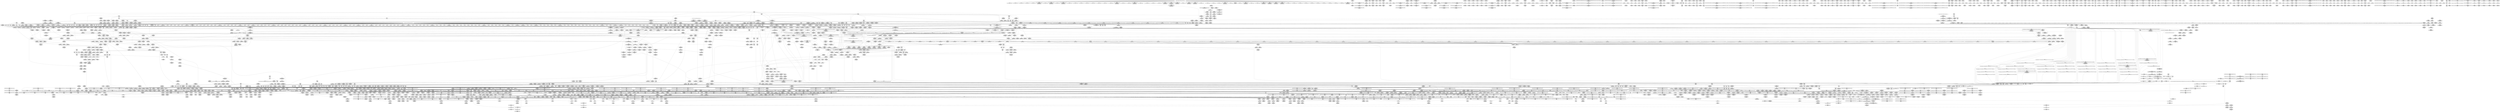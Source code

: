 digraph {
	CE0x73af6b0 [shape=record,shape=Mrecord,label="{CE0x73af6b0|tomoyo_path_perm:tmp24|security/tomoyo/file.c,814|*SummSource*}"]
	CE0x4c59180 [shape=record,shape=Mrecord,label="{CE0x4c59180|tomoyo_fill_path_info:hash|security/tomoyo/util.c,669}"]
	CE0x3f26680 [shape=record,shape=Mrecord,label="{CE0x3f26680|tomoyo_get_mode:tmp26|security/tomoyo/util.c,987|*SummSink*}"]
	CE0x5a0f540 [shape=record,shape=Mrecord,label="{CE0x5a0f540|tomoyo_path_perm:sw.bb9|*SummSink*}"]
	CE0x3ebd940 [shape=record,shape=Mrecord,label="{CE0x3ebd940|rcu_lock_release:tmp3|*SummSource*}"]
	CE0x5f58620 [shape=record,shape=Mrecord,label="{CE0x5f58620|tomoyo_path_perm:tmp46|security/tomoyo/file.c,827|*SummSink*}"]
	CE0x5b3ce60 [shape=record,shape=Mrecord,label="{CE0x5b3ce60|tomoyo_path_permission:tmp20|security/tomoyo/file.c,573|*SummSink*}"]
	CE0x761d8e0 [shape=record,shape=Mrecord,label="{CE0x761d8e0|i64*_getelementptr_inbounds_(_12_x_i64_,_12_x_i64_*___llvm_gcov_ctr31133,_i64_0,_i64_0)|*Constant*|*SummSource*}"]
	CE0x5e0b340 [shape=record,shape=Mrecord,label="{CE0x5e0b340|tomoyo_path_permission:filename5|security/tomoyo/file.c,568}"]
	CE0x4d87170 [shape=record,shape=Mrecord,label="{CE0x4d87170|tomoyo_audit_path_log:arrayidx|security/tomoyo/file.c,167|*SummSink*}"]
	CE0x5d26890 [shape=record,shape=Mrecord,label="{CE0x5d26890|0:_i8,_array:_GCRE_tomoyo_index2category_constant_39_x_i8_c_00_00_00_00_00_00_00_00_00_00_00_00_00_00_00_00_00_00_00_00_00_00_00_01_01_01_01_01_01_01_01_01_01_01_01_01_01_01_02_,_align_16:_elem_7::|security/tomoyo/util.c,983}"]
	CE0x40227c0 [shape=record,shape=Mrecord,label="{CE0x40227c0|_call_void_rcu_lock_acquire(%struct.lockdep_map*_%dep_map)_#9,_!dbg_!38906|include/linux/srcu.h,222|*SummSink*}"]
	CE0x4c24d40 [shape=record,shape=Mrecord,label="{CE0x4c24d40|tomoyo_path_rmdir:mnt|security/tomoyo/tomoyo.c,206|*SummSink*}"]
	CE0x76c7d90 [shape=record,shape=Mrecord,label="{CE0x76c7d90|tomoyo_const_part_length:add29|security/tomoyo/util.c,646|*SummSource*}"]
	CE0x5df4120 [shape=record,shape=Mrecord,label="{CE0x5df4120|get_current:entry}"]
	CE0x5b3d780 [shape=record,shape=Mrecord,label="{CE0x5b3d780|i64*_getelementptr_inbounds_(_10_x_i64_,_10_x_i64_*___llvm_gcov_ctr34,_i64_0,_i64_8)|*Constant*|*SummSource*}"]
	CE0x5bdf770 [shape=record,shape=Mrecord,label="{CE0x5bdf770|i64*_getelementptr_inbounds_(_12_x_i64_,_12_x_i64_*___llvm_gcov_ctr31133,_i64_0,_i64_9)|*Constant*}"]
	CE0x73ec320 [shape=record,shape=Mrecord,label="{CE0x73ec320|tomoyo_domain:tmp11|security/tomoyo/common.h,1205|*SummSource*}"]
	CE0x74fd760 [shape=record,shape=Mrecord,label="{CE0x74fd760|tomoyo_const_part_length:tmp28|security/tomoyo/util.c,641}"]
	CE0x5d59d20 [shape=record,shape=Mrecord,label="{CE0x5d59d20|tomoyo_const_part_length:add|security/tomoyo/util.c,634|*SummSource*}"]
	CE0x4072250 [shape=record,shape=Mrecord,label="{CE0x4072250|GLOBAL:tomoyo_path_perm|*Constant*|*SummSink*}"]
	CE0x40723c0 [shape=record,shape=Mrecord,label="{CE0x40723c0|tomoyo_path_perm:entry}"]
	CE0x4cb04c0 [shape=record,shape=Mrecord,label="{CE0x4cb04c0|srcu_read_unlock:entry|*SummSource*}"]
	CE0x74ae320 [shape=record,shape=Mrecord,label="{CE0x74ae320|i64*_getelementptr_inbounds_(_10_x_i64_,_10_x_i64_*___llvm_gcov_ctr34,_i64_0,_i64_4)|*Constant*|*SummSink*}"]
	CE0x76b0320 [shape=record,shape=Mrecord,label="{CE0x76b0320|tomoyo_path_permission:conv|security/tomoyo/file.c,564}"]
	CE0x5d8c8b0 [shape=record,shape=Mrecord,label="{CE0x5d8c8b0|i64*_getelementptr_inbounds_(_25_x_i64_,_25_x_i64_*___llvm_gcov_ctr11,_i64_0,_i64_6)|*Constant*}"]
	CE0x4c31e30 [shape=record,shape=Mrecord,label="{CE0x4c31e30|tomoyo_path_permission:tmp18|security/tomoyo/file.c,573|*SummSink*}"]
	CE0x4af6bd0 [shape=record,shape=Mrecord,label="{CE0x4af6bd0|i64*_getelementptr_inbounds_(_5_x_i64_,_5_x_i64_*___llvm_gcov_ctr32134,_i64_0,_i64_0)|*Constant*|*SummSink*}"]
	CE0x5d474e0 [shape=record,shape=Mrecord,label="{CE0x5d474e0|tomoyo_path_perm:frombool|security/tomoyo/file.c,800|*SummSink*}"]
	CE0x5b5cc50 [shape=record,shape=Mrecord,label="{CE0x5b5cc50|tomoyo_path_permission:tmp23|security/tomoyo/file.c,574|*SummSink*}"]
	CE0x5e83480 [shape=record,shape=Mrecord,label="{CE0x5e83480|tomoyo_const_part_length:tmp43|security/tomoyo/util.c,644}"]
	CE0x3ff01e0 [shape=record,shape=Mrecord,label="{CE0x3ff01e0|i64*_getelementptr_inbounds_(_2_x_i64_,_2_x_i64_*___llvm_gcov_ctr24208,_i64_0,_i64_0)|*Constant*}"]
	CE0x59d5ba0 [shape=record,shape=Mrecord,label="{CE0x59d5ba0|GLOBAL:rcu_lock_release|*Constant*|*SummSource*}"]
	CE0x4b20720 [shape=record,shape=Mrecord,label="{CE0x4b20720|tomoyo_init_request_info:tmp5|security/tomoyo/util.c,1004|*SummSink*}"]
	CE0x4b0d6e0 [shape=record,shape=Mrecord,label="{CE0x4b0d6e0|i32_6|*Constant*}"]
	CE0x73fca80 [shape=record,shape=Mrecord,label="{CE0x73fca80|tomoyo_fill_path_info:bb}"]
	CE0x73dd120 [shape=record,shape=Mrecord,label="{CE0x73dd120|_call_void_rcu_lock_release(%struct.lockdep_map*_%dep_map)_#9,_!dbg_!38905|include/linux/srcu.h,236}"]
	CE0x4b5e9c0 [shape=record,shape=Mrecord,label="{CE0x4b5e9c0|128:_i8*,_1208:_%struct.file*,_:_CMRE_22,23_}"]
	CE0x4c9ef00 [shape=record,shape=Mrecord,label="{CE0x4c9ef00|i64*_getelementptr_inbounds_(_11_x_i64_,_11_x_i64_*___llvm_gcov_ctr54147,_i64_0,_i64_1)|*Constant*|*SummSink*}"]
	CE0x5eab6a0 [shape=record,shape=Mrecord,label="{CE0x5eab6a0|tomoyo_get_realpath:return|*SummSource*}"]
	CE0x5e79650 [shape=record,shape=Mrecord,label="{CE0x5e79650|tomoyo_get_mode:tmp5|security/tomoyo/util.c,978|*SummSink*}"]
	CE0x5a23520 [shape=record,shape=Mrecord,label="{CE0x5a23520|tomoyo_const_part_length:incdec.ptr7|security/tomoyo/util.c,631|*SummSink*}"]
	CE0x3f6b8b0 [shape=record,shape=Mrecord,label="{CE0x3f6b8b0|tomoyo_get_mode:retval.0|*SummSource*}"]
	CE0x59edd00 [shape=record,shape=Mrecord,label="{CE0x59edd00|tomoyo_domain:tmp5|security/tomoyo/common.h,1205}"]
	CE0x4ca1480 [shape=record,shape=Mrecord,label="{CE0x4ca1480|40:_%struct.tomoyo_policy_namespace*,_48:_i8,_:_GCRE_tomoyo_kernel_domain_external_global_%struct.tomoyo_domain_info_40,48_|*MultipleSource*|security/tomoyo/util.c,1007|security/tomoyo/util.c,1005|Function::tomoyo_init_request_info&Arg::domain::}"]
	CE0x5db45c0 [shape=record,shape=Mrecord,label="{CE0x5db45c0|VOIDTB_TE:_CE_313,314_}"]
	CE0x74e21b0 [shape=record,shape=Mrecord,label="{CE0x74e21b0|i64*_getelementptr_inbounds_(_4_x_i64_,_4_x_i64_*___llvm_gcov_ctr33,_i64_0,_i64_2)|*Constant*}"]
	CE0x76c8010 [shape=record,shape=Mrecord,label="{CE0x76c8010|__llvm_gcov_indirect_counter_increment114:tmp1}"]
	CE0x3ed39c0 [shape=record,shape=Mrecord,label="{CE0x3ed39c0|tomoyo_get_mode:tmp15|security/tomoyo/util.c,983}"]
	CE0x5cf3240 [shape=record,shape=Mrecord,label="{CE0x5cf3240|tomoyo_get_realpath:name|security/tomoyo/file.c,150|*SummSource*}"]
	CE0x750bcd0 [shape=record,shape=Mrecord,label="{CE0x750bcd0|rcu_lock_acquire:tmp7|*SummSink*}"]
	CE0x5e32880 [shape=record,shape=Mrecord,label="{CE0x5e32880|_call_void_kfree(i8*_%tmp41)_#9,_!dbg_!38964|security/tomoyo/file.c,824}"]
	CE0x4e123f0 [shape=record,shape=Mrecord,label="{CE0x4e123f0|0:_i8,_array:_GCRE_tomoyo_index2category_constant_39_x_i8_c_00_00_00_00_00_00_00_00_00_00_00_00_00_00_00_00_00_00_00_00_00_00_00_01_01_01_01_01_01_01_01_01_01_01_01_01_01_01_02_,_align_16:_elem_14::|security/tomoyo/util.c,983}"]
	CE0x73b5d40 [shape=record,shape=Mrecord,label="{CE0x73b5d40|tomoyo_const_part_length:tmp48|security/tomoyo/util.c,649|*SummSource*}"]
	CE0x5bf26a0 [shape=record,shape=Mrecord,label="{CE0x5bf26a0|i64*_getelementptr_inbounds_(_25_x_i64_,_25_x_i64_*___llvm_gcov_ctr11,_i64_0,_i64_19)|*Constant*}"]
	CE0x5a25180 [shape=record,shape=Mrecord,label="{CE0x5a25180|__llvm_gcov_indirect_counter_increment114:pred}"]
	CE0x5b7e4f0 [shape=record,shape=Mrecord,label="{CE0x5b7e4f0|_call_void_tomoyo_fill_path_info(%struct.tomoyo_path_info*_%buf)_#9,_!dbg_!38911|security/tomoyo/file.c,137}"]
	CE0x3f687c0 [shape=record,shape=Mrecord,label="{CE0x3f687c0|tomoyo_const_part_length:sw.bb|*SummSource*}"]
	CE0x4d87510 [shape=record,shape=Mrecord,label="{CE0x4d87510|tomoyo_audit_path_log:bb|*SummSource*}"]
	CE0x4e3ee40 [shape=record,shape=Mrecord,label="{CE0x4e3ee40|tomoyo_const_part_length:if.end18|*SummSink*}"]
	CE0x73ed950 [shape=record,shape=Mrecord,label="{CE0x73ed950|i32_55|*Constant*}"]
	CE0x76997e0 [shape=record,shape=Mrecord,label="{CE0x76997e0|i64*_getelementptr_inbounds_(_4_x_i64_,_4_x_i64_*___llvm_gcov_ctr33,_i64_0,_i64_0)|*Constant*}"]
	CE0x5ceff40 [shape=record,shape=Mrecord,label="{CE0x5ceff40|tomoyo_path_perm:frombool|security/tomoyo/file.c,800}"]
	CE0x418e1e0 [shape=record,shape=Mrecord,label="{CE0x418e1e0|tomoyo_path_perm:if.end6|*SummSource*}"]
	CE0x4049bc0 [shape=record,shape=Mrecord,label="{CE0x4049bc0|tomoyo_audit_path_log:tmp1|*SummSource*}"]
	CE0x3f92d40 [shape=record,shape=Mrecord,label="{CE0x3f92d40|tomoyo_const_part_length:if.end28|*SummSink*}"]
	CE0x4d8e130 [shape=record,shape=Mrecord,label="{CE0x4d8e130|GLOBAL:__llvm_gcov_ctr25|Global_var:__llvm_gcov_ctr25}"]
	CE0x7698c40 [shape=record,shape=Mrecord,label="{CE0x7698c40|VOIDTB_TE:_CE_64,72_|Function::tomoyo_path_rmdir&Arg::dentry::}"]
	CE0x59c8190 [shape=record,shape=Mrecord,label="{CE0x59c8190|i64_7|*Constant*}"]
	CE0x5b9d820 [shape=record,shape=Mrecord,label="{CE0x5b9d820|i64_17|*Constant*}"]
	CE0x752ef10 [shape=record,shape=Mrecord,label="{CE0x752ef10|tomoyo_get_realpath:tmp2|*LoadInst*|security/tomoyo/file.c,151|*SummSink*}"]
	CE0x59c8b40 [shape=record,shape=Mrecord,label="{CE0x59c8b40|tomoyo_get_mode:tmp20|security/tomoyo/util.c,985|*SummSource*}"]
	CE0x59a11e0 [shape=record,shape=Mrecord,label="{CE0x59a11e0|128:_i8*,_1208:_%struct.file*,_:_CMRE_2,3_}"]
	CE0x74a86b0 [shape=record,shape=Mrecord,label="{CE0x74a86b0|tomoyo_path_permission:return|*SummSink*}"]
	CE0x743f2e0 [shape=record,shape=Mrecord,label="{CE0x743f2e0|_call_void_tomoyo_read_unlock(i32_%call3)_#9,_!dbg_!38965|security/tomoyo/file.c,825}"]
	CE0x403d690 [shape=record,shape=Mrecord,label="{CE0x403d690|tomoyo_domain:tmp12|security/tomoyo/common.h,1205|*SummSink*}"]
	CE0x406cb70 [shape=record,shape=Mrecord,label="{CE0x406cb70|_call_void_mcount()_#3|*SummSink*}"]
	CE0x4c75d90 [shape=record,shape=Mrecord,label="{CE0x4c75d90|tomoyo_path_permission:tmp5|*LoadInst*|security/tomoyo/file.c,564|*SummSink*}"]
	CE0x5a5a970 [shape=record,shape=Mrecord,label="{CE0x5a5a970|tomoyo_fill_path_info:conv|security/tomoyo/util.c,664}"]
	CE0x4d8e410 [shape=record,shape=Mrecord,label="{CE0x4d8e410|%struct.tomoyo_domain_info*_null|*Constant*}"]
	CE0x4cc6e00 [shape=record,shape=Mrecord,label="{CE0x4cc6e00|tomoyo_init_request_info:tmp12|security/tomoyo/util.c,1010|*SummSink*}"]
	CE0x3fd9fb0 [shape=record,shape=Mrecord,label="{CE0x3fd9fb0|tomoyo_path_permission:tmp7|*LoadInst*|security/tomoyo/file.c,565}"]
	CE0x3fc7fd0 [shape=record,shape=Mrecord,label="{CE0x3fc7fd0|tomoyo_path_permission:tmp6|*LoadInst*|security/tomoyo/file.c,564|*SummSource*}"]
	CE0x3e638a0 [shape=record,shape=Mrecord,label="{CE0x3e638a0|0:_i8,_array:_GCRE_tomoyo_index2category_constant_39_x_i8_c_00_00_00_00_00_00_00_00_00_00_00_00_00_00_00_00_00_00_00_00_00_00_00_01_01_01_01_01_01_01_01_01_01_01_01_01_01_01_02_,_align_16:_elem_21::|security/tomoyo/util.c,983}"]
	CE0x74e26d0 [shape=record,shape=Mrecord,label="{CE0x74e26d0|%struct.lockdep_map*_null|*Constant*}"]
	CE0x5e91a30 [shape=record,shape=Mrecord,label="{CE0x5e91a30|tomoyo_read_unlock:idx|Function::tomoyo_read_unlock&Arg::idx::|*SummSink*}"]
	CE0x5ed4500 [shape=record,shape=Mrecord,label="{CE0x5ed4500|GLOBAL:__llvm_gcov_ctr28130|Global_var:__llvm_gcov_ctr28130}"]
	CE0x5acb290 [shape=record,shape=Mrecord,label="{CE0x5acb290|tomoyo_path_permission:tmp19|security/tomoyo/file.c,573}"]
	CE0x5d9dd30 [shape=record,shape=Mrecord,label="{CE0x5d9dd30|tomoyo_path_perm:tmp52|security/tomoyo/file.c,829|*SummSink*}"]
	CE0x5e1bf20 [shape=record,shape=Mrecord,label="{CE0x5e1bf20|i64*_getelementptr_inbounds_(_10_x_i64_,_10_x_i64_*___llvm_gcov_ctr34,_i64_0,_i64_9)|*Constant*|*SummSink*}"]
	CE0x4bee360 [shape=record,shape=Mrecord,label="{CE0x4bee360|tomoyo_const_part_length:tmp14|security/tomoyo/util.c,626}"]
	CE0x3f260c0 [shape=record,shape=Mrecord,label="{CE0x3f260c0|tomoyo_get_mode:tmp26|security/tomoyo/util.c,987}"]
	CE0x74b0f10 [shape=record,shape=Mrecord,label="{CE0x74b0f10|tomoyo_path_perm:if.then5}"]
	CE0x4072430 [shape=record,shape=Mrecord,label="{CE0x4072430|tomoyo_path_perm:entry|*SummSource*}"]
	CE0x4e1d190 [shape=record,shape=Mrecord,label="{CE0x4e1d190|_ret_i32_%call,_!dbg_!38902|security/tomoyo/common.h,1097}"]
	CE0x5dccca0 [shape=record,shape=Mrecord,label="{CE0x5dccca0|tomoyo_path_perm:tmp20|security/tomoyo/file.c,805}"]
	CE0x5d6cb70 [shape=record,shape=Mrecord,label="{CE0x5d6cb70|i64_4|*Constant*}"]
	CE0x7391450 [shape=record,shape=Mrecord,label="{CE0x7391450|tomoyo_get_mode:idxprom6|security/tomoyo/util.c,983|*SummSource*}"]
	CE0x5ee3da0 [shape=record,shape=Mrecord,label="{CE0x5ee3da0|__llvm_gcov_indirect_counter_increment:tmp|*SummSink*}"]
	CE0x59d6980 [shape=record,shape=Mrecord,label="{CE0x59d6980|tomoyo_audit_path_log:name|security/tomoyo/file.c,169|*SummSink*}"]
	CE0x5ee40d0 [shape=record,shape=Mrecord,label="{CE0x5ee40d0|tomoyo_get_realpath:tmp4|security/tomoyo/file.c,151|*SummSource*}"]
	CE0x4d18270 [shape=record,shape=Mrecord,label="{CE0x4d18270|VOIDTB_TE:_CE_160,161_}"]
	CE0x73ef070 [shape=record,shape=Mrecord,label="{CE0x73ef070|tomoyo_path_perm:tmp4|security/tomoyo/file.c,788|*SummSink*}"]
	CE0x5e5a4f0 [shape=record,shape=Mrecord,label="{CE0x5e5a4f0|tomoyo_read_unlock:tmp|*SummSink*}"]
	CE0x4d91e50 [shape=record,shape=Mrecord,label="{CE0x4d91e50|tomoyo_get_mode:tmp23|security/tomoyo/util.c,986|*SummSink*}"]
	CE0x5966980 [shape=record,shape=Mrecord,label="{CE0x5966980|tomoyo_fill_path_info:land.rhs}"]
	CE0x3f714f0 [shape=record,shape=Mrecord,label="{CE0x3f714f0|tomoyo_path_perm:target|Function::tomoyo_path_perm&Arg::target::}"]
	CE0x4ade670 [shape=record,shape=Mrecord,label="{CE0x4ade670|tomoyo_const_part_length:tmp20|security/tomoyo/util.c,628|*SummSource*}"]
	CE0x5db3280 [shape=record,shape=Mrecord,label="{CE0x5db3280|tomoyo_const_part_length:tmp38|security/tomoyo/util.c,644|*SummSink*}"]
	CE0x5dd2790 [shape=record,shape=Mrecord,label="{CE0x5dd2790|tomoyo_fill_path_info:idxprom|security/tomoyo/util.c,667}"]
	CE0x5acac30 [shape=record,shape=Mrecord,label="{CE0x5acac30|tomoyo_path_permission:cmp10|security/tomoyo/file.c,573}"]
	CE0x4c9ef70 [shape=record,shape=Mrecord,label="{CE0x4c9ef70|tomoyo_domain:tmp2|*SummSink*}"]
	CE0x5e24be0 [shape=record,shape=Mrecord,label="{CE0x5e24be0|__llvm_gcov_indirect_counter_increment:predecessor|Function::__llvm_gcov_indirect_counter_increment&Arg::predecessor::}"]
	CE0x5af0720 [shape=record,shape=Mrecord,label="{CE0x5af0720|GLOBAL:tomoyo_encode|*Constant*|*SummSink*}"]
	CE0x766b720 [shape=record,shape=Mrecord,label="{CE0x766b720|i32_39|*Constant*|*SummSource*}"]
	CE0x5966bc0 [shape=record,shape=Mrecord,label="{CE0x5966bc0|tomoyo_fill_path_info:land.end}"]
	CE0x4b5f0f0 [shape=record,shape=Mrecord,label="{CE0x4b5f0f0|128:_i8*,_1208:_%struct.file*,_:_CMRE_28,29_}"]
	CE0x5ae6fb0 [shape=record,shape=Mrecord,label="{CE0x5ae6fb0|__llvm_gcov_indirect_counter_increment:bb4}"]
	CE0x5b67570 [shape=record,shape=Mrecord,label="{CE0x5b67570|i64*_getelementptr_inbounds_(_2_x_i64_,_2_x_i64_*___llvm_gcov_ctr32,_i64_0,_i64_0)|*Constant*|*SummSource*}"]
	CE0x7443270 [shape=record,shape=Mrecord,label="{CE0x7443270|rcu_lock_release:__here}"]
	CE0x59ad030 [shape=record,shape=Mrecord,label="{CE0x59ad030|i64*_null|*Constant*|*SummSource*}"]
	CE0x750d440 [shape=record,shape=Mrecord,label="{CE0x750d440|GLOBAL:tomoyo_profile|*Constant*|*SummSource*}"]
	CE0x4072350 [shape=record,shape=Mrecord,label="{CE0x4072350|GLOBAL:tomoyo_path_perm|*Constant*|*SummSource*}"]
	CE0x4ddfa80 [shape=record,shape=Mrecord,label="{CE0x4ddfa80|0:_i8,_array:_GCRE_tomoyo_index2category_constant_39_x_i8_c_00_00_00_00_00_00_00_00_00_00_00_00_00_00_00_00_00_00_00_00_00_00_00_01_01_01_01_01_01_01_01_01_01_01_01_01_01_01_02_,_align_16:_elem_25::|security/tomoyo/util.c,983}"]
	CE0x74a7f40 [shape=record,shape=Mrecord,label="{CE0x74a7f40|tomoyo_path_permission:tmp|*SummSink*}"]
	CE0x3f26920 [shape=record,shape=Mrecord,label="{CE0x3f26920|i32_3|*Constant*}"]
	CE0x4bffa90 [shape=record,shape=Mrecord,label="{CE0x4bffa90|tomoyo_path_rmdir:tmp2}"]
	CE0x414f290 [shape=record,shape=Mrecord,label="{CE0x414f290|tomoyo_path_perm:tmp11|security/tomoyo/file.c,797|*SummSource*}"]
	CE0x5bdb160 [shape=record,shape=Mrecord,label="{CE0x5bdb160|tomoyo_get_realpath:tmp1}"]
	CE0x5f58db0 [shape=record,shape=Mrecord,label="{CE0x5f58db0|tomoyo_path_perm:error.1|*SummSink*}"]
	CE0x4b77380 [shape=record,shape=Mrecord,label="{CE0x4b77380|tomoyo_path_perm:bb|*SummSink*}"]
	CE0x742e300 [shape=record,shape=Mrecord,label="{CE0x742e300|tomoyo_path_perm:tmp44|security/tomoyo/file.c,826|*SummSink*}"]
	CE0x5efc680 [shape=record,shape=Mrecord,label="{CE0x5efc680|0:_i8,_array:_GCRE_tomoyo_index2category_constant_39_x_i8_c_00_00_00_00_00_00_00_00_00_00_00_00_00_00_00_00_00_00_00_00_00_00_00_01_01_01_01_01_01_01_01_01_01_01_01_01_01_01_02_,_align_16:_elem_36::|security/tomoyo/util.c,983}"]
	CE0x4c65210 [shape=record,shape=Mrecord,label="{CE0x4c65210|tomoyo_path_perm:tmp8|security/tomoyo/file.c,797|*SummSink*}"]
	CE0x7373e90 [shape=record,shape=Mrecord,label="{CE0x7373e90|tomoyo_path_permission:r|Function::tomoyo_path_permission&Arg::r::|*SummSource*}"]
	CE0x4c59500 [shape=record,shape=Mrecord,label="{CE0x4c59500|tomoyo_init_request_info:domain.addr.0|*SummSink*}"]
	CE0x5a32a80 [shape=record,shape=Mrecord,label="{CE0x5a32a80|i64*_getelementptr_inbounds_(_6_x_i64_,_6_x_i64_*___llvm_gcov_ctr25,_i64_0,_i64_3)|*Constant*|*SummSource*}"]
	CE0x5a5a090 [shape=record,shape=Mrecord,label="{CE0x5a5a090|tomoyo_fill_path_info:tmp5|security/tomoyo/util.c,667}"]
	CE0x59dda10 [shape=record,shape=Mrecord,label="{CE0x59dda10|tomoyo_init_request_info:tmp9|security/tomoyo/util.c,1006}"]
	CE0x740bba0 [shape=record,shape=Mrecord,label="{CE0x740bba0|tomoyo_const_part_length:tmp4|security/tomoyo/util.c,624}"]
	CE0x5e78750 [shape=record,shape=Mrecord,label="{CE0x5e78750|tomoyo_const_part_length:tmp41|security/tomoyo/util.c,644|*SummSink*}"]
	CE0x5a42f20 [shape=record,shape=Mrecord,label="{CE0x5a42f20|GLOBAL:__llvm_gcov_ctr31133|Global_var:__llvm_gcov_ctr31133}"]
	CE0x5f8d230 [shape=record,shape=Mrecord,label="{CE0x5f8d230|_call_void_tomoyo_add_slash(%struct.tomoyo_path_info*_%buf)_#9,_!dbg_!38937|security/tomoyo/file.c,810|*SummSink*}"]
	CE0x4e270b0 [shape=record,shape=Mrecord,label="{CE0x4e270b0|tomoyo_const_part_length:filename.addr.0|*SummSource*}"]
	CE0x4b5e700 [shape=record,shape=Mrecord,label="{CE0x4b5e700|128:_i8*,_1208:_%struct.file*,_:_CMRE_21,22_}"]
	CE0x3ebd1f0 [shape=record,shape=Mrecord,label="{CE0x3ebd1f0|rcu_lock_acquire:tmp4|include/linux/rcupdate.h,418|*SummSink*}"]
	CE0x4bf0ba0 [shape=record,shape=Mrecord,label="{CE0x4bf0ba0|tomoyo_domain:land.lhs.true2|*SummSink*}"]
	CE0x5d5be30 [shape=record,shape=Mrecord,label="{CE0x5d5be30|i64*_getelementptr_inbounds_(_5_x_i64_,_5_x_i64_*___llvm_gcov_ctr28130,_i64_0,_i64_3)|*Constant*}"]
	CE0x740b8b0 [shape=record,shape=Mrecord,label="{CE0x740b8b0|tomoyo_audit_path_log:idxprom|security/tomoyo/file.c,167}"]
	CE0x5992950 [shape=record,shape=Mrecord,label="{CE0x5992950|tomoyo_domain:tmp9|security/tomoyo/common.h,1205|*SummSink*}"]
	CE0x4b82810 [shape=record,shape=Mrecord,label="{CE0x4b82810|tomoyo_get_mode:add|security/tomoyo/util.c,984}"]
	CE0x5e69580 [shape=record,shape=Mrecord,label="{CE0x5e69580|tomoyo_const_part_length:conv|security/tomoyo/util.c,626|*SummSink*}"]
	CE0x69a57c0 [shape=record,shape=Mrecord,label="{CE0x69a57c0|_call_void_lockdep_rcu_suspicious(i8*_getelementptr_inbounds_(_25_x_i8_,_25_x_i8_*_.str12,_i32_0,_i32_0),_i32_1205,_i8*_getelementptr_inbounds_(_45_x_i8_,_45_x_i8_*_.str13,_i32_0,_i32_0))_#9,_!dbg_!38917|security/tomoyo/common.h,1205}"]
	CE0x74c7c90 [shape=record,shape=Mrecord,label="{CE0x74c7c90|get_current:tmp4|./arch/x86/include/asm/current.h,14}"]
	CE0x69b8f70 [shape=record,shape=Mrecord,label="{CE0x69b8f70|128:_i8*,_1208:_%struct.file*,_:_CMRE_46,47_}"]
	CE0x74c8270 [shape=record,shape=Mrecord,label="{CE0x74c8270|tomoyo_get_mode:and|security/tomoyo/util.c,987}"]
	CE0x5be8870 [shape=record,shape=Mrecord,label="{CE0x5be8870|0:_%struct.tomoyo_obj_info*,_16:_%struct.tomoyo_domain_info*,_24:_%struct.tomoyo_path_info*,_40:_i8,_72:_i8,_75:_i8,_76:_i8,_77:_i8,_:_SCMRE_26,27_}"]
	CE0x5e6a260 [shape=record,shape=Mrecord,label="{CE0x5e6a260|0:_i8*,_array:_GCRE_tomoyo_path_keyword_external_constant_11_x_i8*_:_elem_9::|security/tomoyo/file.c,167}"]
	CE0x406c6d0 [shape=record,shape=Mrecord,label="{CE0x406c6d0|_call_void_mcount()_#3}"]
	CE0x7679770 [shape=record,shape=Mrecord,label="{CE0x7679770|tomoyo_init_request_info:tmp2|security/tomoyo/util.c,1003|*SummSink*}"]
	CE0x5970b20 [shape=record,shape=Mrecord,label="{CE0x5970b20|0:_i8,_array:_GCRE_tomoyo_index2category_constant_39_x_i8_c_00_00_00_00_00_00_00_00_00_00_00_00_00_00_00_00_00_00_00_00_00_00_00_01_01_01_01_01_01_01_01_01_01_01_01_01_01_01_02_,_align_16:_elem_10::|security/tomoyo/util.c,983}"]
	CE0x5dd40b0 [shape=record,shape=Mrecord,label="{CE0x5dd40b0|tomoyo_path_perm:obj7|security/tomoyo/file.c,806|*SummSource*}"]
	CE0x5f05700 [shape=record,shape=Mrecord,label="{CE0x5f05700|tomoyo_path_perm:tmp33|security/tomoyo/file.c,821|*SummSource*}"]
	CE0x5aa7070 [shape=record,shape=Mrecord,label="{CE0x5aa7070|__llvm_gcov_indirect_counter_increment:pred}"]
	CE0x7515870 [shape=record,shape=Mrecord,label="{CE0x7515870|_call_void_lock_release(%struct.lockdep_map*_%map,_i32_1,_i64_ptrtoint_(i8*_blockaddress(_rcu_lock_release,_%__here)_to_i64))_#9,_!dbg_!38907|include/linux/rcupdate.h,423}"]
	CE0x4d6a390 [shape=record,shape=Mrecord,label="{CE0x4d6a390|tomoyo_init_request_info:profile2|security/tomoyo/util.c,1007|*SummSource*}"]
	CE0x74334f0 [shape=record,shape=Mrecord,label="{CE0x74334f0|COLLAPSED:_GCMRE___llvm_gcov_ctr24_internal_global_4_x_i64_zeroinitializer:_elem_0:default:}"]
	CE0x5a73f80 [shape=record,shape=Mrecord,label="{CE0x5a73f80|tomoyo_init_request_info:mode|security/tomoyo/util.c,1010}"]
	CE0x4c48cd0 [shape=record,shape=Mrecord,label="{CE0x4c48cd0|i64*_getelementptr_inbounds_(_4_x_i64_,_4_x_i64_*___llvm_gcov_ctr33,_i64_0,_i64_0)|*Constant*|*SummSink*}"]
	CE0x59c8ca0 [shape=record,shape=Mrecord,label="{CE0x59c8ca0|tomoyo_get_mode:tmp20|security/tomoyo/util.c,985|*SummSink*}"]
	CE0x761d7e0 [shape=record,shape=Mrecord,label="{CE0x761d7e0|tomoyo_get_mode:if.then13}"]
	CE0x7497810 [shape=record,shape=Mrecord,label="{CE0x7497810|tomoyo_path_permission:path7|security/tomoyo/file.c,569|*SummSink*}"]
	CE0x5d16130 [shape=record,shape=Mrecord,label="{CE0x5d16130|tomoyo_read_unlock:entry}"]
	CE0x7683c40 [shape=record,shape=Mrecord,label="{CE0x7683c40|tomoyo_domain:tobool1|security/tomoyo/common.h,1205}"]
	CE0x73a68c0 [shape=record,shape=Mrecord,label="{CE0x73a68c0|tomoyo_fill_path_info:tmp|*SummSink*}"]
	CE0x4eba170 [shape=record,shape=Mrecord,label="{CE0x4eba170|tomoyo_domain:land.lhs.true|*SummSource*}"]
	CE0x5aff180 [shape=record,shape=Mrecord,label="{CE0x5aff180|tomoyo_domain:tmp7|security/tomoyo/common.h,1205}"]
	CE0x76501b0 [shape=record,shape=Mrecord,label="{CE0x76501b0|i32_6|*Constant*}"]
	CE0x3f175d0 [shape=record,shape=Mrecord,label="{CE0x3f175d0|_call_void_mcount()_#3|*SummSink*}"]
	CE0x4cc6f50 [shape=record,shape=Mrecord,label="{CE0x4cc6f50|tomoyo_init_request_info:call4|security/tomoyo/util.c,1010}"]
	CE0x5ec5980 [shape=record,shape=Mrecord,label="{CE0x5ec5980|i64*_getelementptr_inbounds_(_25_x_i64_,_25_x_i64_*___llvm_gcov_ctr11,_i64_0,_i64_11)|*Constant*}"]
	CE0x4d181a0 [shape=record,shape=Mrecord,label="{CE0x4d181a0|VOIDTB_TE:_CE_159,160_}"]
	CE0x5df4220 [shape=record,shape=Mrecord,label="{CE0x5df4220|get_current:entry|*SummSource*}"]
	CE0x7679460 [shape=record,shape=Mrecord,label="{CE0x7679460|GLOBAL:srcu_read_lock|*Constant*|*SummSource*}"]
	CE0x5ef0660 [shape=record,shape=Mrecord,label="{CE0x5ef0660|tomoyo_const_part_length:tmp46|security/tomoyo/util.c,646}"]
	CE0x4b20a70 [shape=record,shape=Mrecord,label="{CE0x4b20a70|tomoyo_path_perm:if.end22}"]
	CE0x76d23c0 [shape=record,shape=Mrecord,label="{CE0x76d23c0|tomoyo_path_rmdir:mnt1|security/tomoyo/tomoyo.c,206|*SummSink*}"]
	CE0x4e67010 [shape=record,shape=Mrecord,label="{CE0x4e67010|tomoyo_add_slash:tmp10|security/tomoyo/file.c,136|*SummSink*}"]
	CE0x5ea06e0 [shape=record,shape=Mrecord,label="{CE0x5ea06e0|tomoyo_path_perm:tmp27|security/tomoyo/file.c,814|*SummSink*}"]
	CE0x5a253d0 [shape=record,shape=Mrecord,label="{CE0x5a253d0|__llvm_gcov_indirect_counter_increment114:pred|*SummSink*}"]
	CE0x5ab3cd0 [shape=record,shape=Mrecord,label="{CE0x5ab3cd0|_ret_void,_!dbg_!38907|include/linux/srcu.h,238|*SummSink*}"]
	CE0x4018d50 [shape=record,shape=Mrecord,label="{CE0x4018d50|_call_void_mcount()_#3|*SummSource*}"]
	CE0x4f88ef0 [shape=record,shape=Mrecord,label="{CE0x4f88ef0|tomoyo_get_mode:idxprom|security/tomoyo/util.c,981|*SummSource*}"]
	CE0x40220d0 [shape=record,shape=Mrecord,label="{CE0x40220d0|i32_0|*Constant*}"]
	CE0x7444090 [shape=record,shape=Mrecord,label="{CE0x7444090|VOIDTB_TE:_CE_221,222_}"]
	CE0x5dd4040 [shape=record,shape=Mrecord,label="{CE0x5dd4040|tomoyo_path_perm:obj7|security/tomoyo/file.c,806}"]
	CE0x5f48910 [shape=record,shape=Mrecord,label="{CE0x5f48910|_ret_void,_!dbg_!38908|include/linux/rcupdate.h,419}"]
	CE0x4dde920 [shape=record,shape=Mrecord,label="{CE0x4dde920|tomoyo_fill_path_info:conv3|security/tomoyo/util.c,666}"]
	CE0x76b3070 [shape=record,shape=Mrecord,label="{CE0x76b3070|srcu_read_lock:sp|Function::srcu_read_lock&Arg::sp::}"]
	CE0x5d5bca0 [shape=record,shape=Mrecord,label="{CE0x5d5bca0|tomoyo_domain:tmp|*SummSink*}"]
	CE0x5f8f340 [shape=record,shape=Mrecord,label="{CE0x5f8f340|tomoyo_path_perm:tmp50|security/tomoyo/file.c,829|*SummSource*}"]
	CE0x5de3ce0 [shape=record,shape=Mrecord,label="{CE0x5de3ce0|GLOBAL:tomoyo_const_part_length|*Constant*}"]
	CE0x5b30ea0 [shape=record,shape=Mrecord,label="{CE0x5b30ea0|VOIDTB_TE:_CE_197,198_}"]
	CE0x5d5d490 [shape=record,shape=Mrecord,label="{CE0x5d5d490|i64*_getelementptr_inbounds_(_31_x_i64_,_31_x_i64_*___llvm_gcov_ctr43150,_i64_0,_i64_4)|*Constant*}"]
	CE0x4ce2540 [shape=record,shape=Mrecord,label="{CE0x4ce2540|i64*_getelementptr_inbounds_(_31_x_i64_,_31_x_i64_*___llvm_gcov_ctr43150,_i64_0,_i64_21)|*Constant*|*SummSource*}"]
	CE0x3f2ea30 [shape=record,shape=Mrecord,label="{CE0x3f2ea30|tomoyo_audit_path_log:path|security/tomoyo/file.c,168|*SummSource*}"]
	CE0x41438f0 [shape=record,shape=Mrecord,label="{CE0x41438f0|tomoyo_path_perm:obj|security/tomoyo/file.c, 788|*SummSink*}"]
	CE0x7373f90 [shape=record,shape=Mrecord,label="{CE0x7373f90|tomoyo_path_permission:r|Function::tomoyo_path_permission&Arg::r::|*SummSink*}"]
	CE0x5c67c60 [shape=record,shape=Mrecord,label="{CE0x5c67c60|0:_i8,_array:_GCRE_tomoyo_index2category_constant_39_x_i8_c_00_00_00_00_00_00_00_00_00_00_00_00_00_00_00_00_00_00_00_00_00_00_00_01_01_01_01_01_01_01_01_01_01_01_01_01_01_01_02_,_align_16:_elem_18::|security/tomoyo/util.c,983}"]
	CE0x3f2e620 [shape=record,shape=Mrecord,label="{CE0x3f2e620|GLOBAL:__llvm_gcov_ctr43150|Global_var:__llvm_gcov_ctr43150|*SummSink*}"]
	CE0x5e0b1c0 [shape=record,shape=Mrecord,label="{CE0x5e0b1c0|tomoyo_path_permission:path|security/tomoyo/file.c,568|*SummSource*}"]
	CE0x5e78e00 [shape=record,shape=Mrecord,label="{CE0x5e78e00|srcu_read_lock:tmp|*SummSource*}"]
	CE0x73af9a0 [shape=record,shape=Mrecord,label="{CE0x73af9a0|tomoyo_path_perm:tmp25|security/tomoyo/file.c,814|*SummSource*}"]
	CE0x4000190 [shape=record,shape=Mrecord,label="{CE0x4000190|tomoyo_path_permission:tmp16|security/tomoyo/file.c,571}"]
	CE0x750bc60 [shape=record,shape=Mrecord,label="{CE0x750bc60|rcu_lock_acquire:tmp7|*SummSource*}"]
	CE0x4e12140 [shape=record,shape=Mrecord,label="{CE0x4e12140|0:_i8,_array:_GCRE_tomoyo_index2category_constant_39_x_i8_c_00_00_00_00_00_00_00_00_00_00_00_00_00_00_00_00_00_00_00_00_00_00_00_01_01_01_01_01_01_01_01_01_01_01_01_01_01_01_02_,_align_16:_elem_13::|security/tomoyo/util.c,983}"]
	CE0x7515b80 [shape=record,shape=Mrecord,label="{CE0x7515b80|i32_1|*Constant*}"]
	CE0x750b880 [shape=record,shape=Mrecord,label="{CE0x750b880|rcu_lock_acquire:tmp6|*SummSource*}"]
	CE0x73b6d90 [shape=record,shape=Mrecord,label="{CE0x73b6d90|GLOBAL:tomoyo_domain.__warned|Global_var:tomoyo_domain.__warned|*SummSource*}"]
	CE0x4af1c30 [shape=record,shape=Mrecord,label="{CE0x4af1c30|tomoyo_path_perm:r|security/tomoyo/file.c, 787}"]
	CE0x3f718a0 [shape=record,shape=Mrecord,label="{CE0x3f718a0|_ret_i32_%call,_!dbg_!38908|security/tomoyo/tomoyo.c,207|*SummSink*}"]
	CE0x5f0f360 [shape=record,shape=Mrecord,label="{CE0x5f0f360|tomoyo_path_perm:tobool24|security/tomoyo/file.c,826|*SummSource*}"]
	CE0x74edd20 [shape=record,shape=Mrecord,label="{CE0x74edd20|i64*_getelementptr_inbounds_(_2_x_i64_,_2_x_i64_*___llvm_gcov_ctr23,_i64_0,_i64_1)|*Constant*|*SummSink*}"]
	CE0x4ddf5c0 [shape=record,shape=Mrecord,label="{CE0x4ddf5c0|0:_i8,_array:_GCRE_tomoyo_index2category_constant_39_x_i8_c_00_00_00_00_00_00_00_00_00_00_00_00_00_00_00_00_00_00_00_00_00_00_00_01_01_01_01_01_01_01_01_01_01_01_01_01_01_01_02_,_align_16:_elem_3::|security/tomoyo/util.c,983}"]
	CE0x7444510 [shape=record,shape=Mrecord,label="{CE0x7444510|VOIDTB_TE:_CE_232,240_|Function::tomoyo_path_rmdir&Arg::dentry::}"]
	CE0x5a89ee0 [shape=record,shape=Mrecord,label="{CE0x5a89ee0|tomoyo_init_request_info:tobool|security/tomoyo/util.c,1004}"]
	CE0x5c670a0 [shape=record,shape=Mrecord,label="{CE0x5c670a0|VOIDTB_TE:_CE_2272,6368_|*MultipleSource*|security/tomoyo/util.c,1010|security/tomoyo/file.c,564|Function::tomoyo_get_mode&Arg::ns::}"]
	CE0x5a23360 [shape=record,shape=Mrecord,label="{CE0x5a23360|tomoyo_const_part_length:incdec.ptr7|security/tomoyo/util.c,631|*SummSource*}"]
	CE0x4b359f0 [shape=record,shape=Mrecord,label="{CE0x4b359f0|tomoyo_path_permission:tmp15|security/tomoyo/file.c,567|*SummSource*}"]
	CE0x4f927d0 [shape=record,shape=Mrecord,label="{CE0x4f927d0|tomoyo_path_perm:tmp1|*SummSource*}"]
	CE0x766bc50 [shape=record,shape=Mrecord,label="{CE0x766bc50|tomoyo_get_mode:tmp17|security/tomoyo/util.c,983|*SummSource*}"]
	CE0x4d31080 [shape=record,shape=Mrecord,label="{CE0x4d31080|tomoyo_init_request_info:conv|security/tomoyo/util.c,1010|*SummSource*}"]
	CE0x750c040 [shape=record,shape=Mrecord,label="{CE0x750c040|i8*_undef|*Constant*|*SummSource*}"]
	CE0x5a89e70 [shape=record,shape=Mrecord,label="{CE0x5a89e70|i64_2|*Constant*}"]
	CE0x59e6b60 [shape=record,shape=Mrecord,label="{CE0x59e6b60|tomoyo_path_perm:sw.bb9}"]
	CE0x3f67870 [shape=record,shape=Mrecord,label="{CE0x3f67870|tomoyo_const_part_length:tmp29|security/tomoyo/util.c,641|*SummSource*}"]
	CE0x3f92550 [shape=record,shape=Mrecord,label="{CE0x3f92550|GLOBAL:__llvm_gcov_global_state_pred45|Global_var:__llvm_gcov_global_state_pred45|*SummSink*}"]
	CE0x5d47e10 [shape=record,shape=Mrecord,label="{CE0x5d47e10|i32_3|*Constant*}"]
	CE0x74fdff0 [shape=record,shape=Mrecord,label="{CE0x74fdff0|srcu_read_unlock:tmp1}"]
	CE0x4b82880 [shape=record,shape=Mrecord,label="{CE0x4b82880|tomoyo_get_mode:tmp17|security/tomoyo/util.c,983}"]
	CE0x5df3690 [shape=record,shape=Mrecord,label="{CE0x5df3690|tomoyo_domain:call3|security/tomoyo/common.h,1205}"]
	CE0x76abfa0 [shape=record,shape=Mrecord,label="{CE0x76abfa0|srcu_read_lock:call|include/linux/srcu.h,220}"]
	CE0x74c7bd0 [shape=record,shape=Mrecord,label="{CE0x74c7bd0|_call_void_mcount()_#3|*SummSink*}"]
	CE0x74990d0 [shape=record,shape=Mrecord,label="{CE0x74990d0|i64*_getelementptr_inbounds_(_25_x_i64_,_25_x_i64_*___llvm_gcov_ctr11,_i64_0,_i64_18)|*Constant*|*SummSink*}"]
	CE0x762d440 [shape=record,shape=Mrecord,label="{CE0x762d440|tomoyo_path_perm:sw.epilog|*SummSink*}"]
	CE0x5d6c9e0 [shape=record,shape=Mrecord,label="{CE0x5d6c9e0|i64_5|*Constant*|*SummSink*}"]
	CE0x4d180d0 [shape=record,shape=Mrecord,label="{CE0x4d180d0|VOIDTB_TE:_CE_158,159_}"]
	CE0x4e268b0 [shape=record,shape=Mrecord,label="{CE0x4e268b0|tomoyo_fill_path_info:frombool|security/tomoyo/util.c,667}"]
	CE0x5d1ebc0 [shape=record,shape=Mrecord,label="{CE0x5d1ebc0|0:_i8*,_:_SCMRE_8,12_|*MultipleSource*|security/tomoyo/file.c, 792|security/tomoyo/file.c, 794|security/tomoyo/file.c,802}"]
	CE0x5e1bca0 [shape=record,shape=Mrecord,label="{CE0x5e1bca0|i64*_getelementptr_inbounds_(_10_x_i64_,_10_x_i64_*___llvm_gcov_ctr34,_i64_0,_i64_9)|*Constant*|*SummSource*}"]
	CE0x4cafc10 [shape=record,shape=Mrecord,label="{CE0x4cafc10|_call_void_srcu_read_unlock(%struct.srcu_struct*_tomoyo_ss,_i32_%idx)_#9,_!dbg_!38903|security/tomoyo/common.h,1109|*SummSink*}"]
	CE0x5fa2310 [shape=record,shape=Mrecord,label="{CE0x5fa2310|tomoyo_add_slash:tmp4|security/tomoyo/file.c,131}"]
	CE0x5f04900 [shape=record,shape=Mrecord,label="{CE0x5f04900|srcu_read_unlock:tmp1|*SummSink*}"]
	CE0x5a24d70 [shape=record,shape=Mrecord,label="{CE0x5a24d70|i64*_getelementptr_inbounds_(_4_x_i64_,_4_x_i64_*___llvm_gcov_ctr24,_i64_0,_i64_2)|*Constant*|*SummSink*}"]
	CE0x4be1480 [shape=record,shape=Mrecord,label="{CE0x4be1480|rcu_lock_acquire:tmp6}"]
	CE0x73b6ee0 [shape=record,shape=Mrecord,label="{CE0x73b6ee0|tomoyo_get_mode:idxprom3|security/tomoyo/util.c,983|*SummSink*}"]
	CE0x5c43b80 [shape=record,shape=Mrecord,label="{CE0x5c43b80|0:_%struct.tomoyo_obj_info*,_16:_%struct.tomoyo_domain_info*,_24:_%struct.tomoyo_path_info*,_40:_i8,_72:_i8,_75:_i8,_76:_i8,_77:_i8,_:_SCMRE_38,39_}"]
	CE0x5d1f190 [shape=record,shape=Mrecord,label="{CE0x5d1f190|0:_i8*,_:_SCMRE_15,16_|*MultipleSource*|security/tomoyo/file.c, 792|security/tomoyo/file.c, 794|security/tomoyo/file.c,802}"]
	CE0x741ff50 [shape=record,shape=Mrecord,label="{CE0x741ff50|_ret_void,_!dbg_!38913|security/tomoyo/file.c,138|*SummSink*}"]
	CE0x5b1f3a0 [shape=record,shape=Mrecord,label="{CE0x5b1f3a0|tomoyo_get_mode:tmp5|security/tomoyo/util.c,978}"]
	CE0x5b62d50 [shape=record,shape=Mrecord,label="{CE0x5b62d50|VOIDTB_TE:_CE_199,200_}"]
	CE0x3e49d30 [shape=record,shape=Mrecord,label="{CE0x3e49d30|tomoyo_get_mode:arrayidx|security/tomoyo/util.c,981|*SummSink*}"]
	CE0x4af72a0 [shape=record,shape=Mrecord,label="{CE0x4af72a0|tomoyo_get_realpath:call|security/tomoyo/file.c,150|*SummSink*}"]
	CE0x5ef0df0 [shape=record,shape=Mrecord,label="{CE0x5ef0df0|tomoyo_const_part_length:tmp46|security/tomoyo/util.c,646|*SummSink*}"]
	CE0x76c78f0 [shape=record,shape=Mrecord,label="{CE0x76c78f0|0:_i8*,_array:_GCRE_tomoyo_path_keyword_external_constant_11_x_i8*_:_elem_7::|security/tomoyo/file.c,167}"]
	CE0x4c21580 [shape=record,shape=Mrecord,label="{CE0x4c21580|tomoyo_path_perm:if.end22|*SummSink*}"]
	CE0x4c42e10 [shape=record,shape=Mrecord,label="{CE0x4c42e10|tomoyo_init_request_info:if.end|*SummSink*}"]
	CE0x4cee720 [shape=record,shape=Mrecord,label="{CE0x4cee720|tomoyo_path_permission:tmp11|security/tomoyo/file.c,565|*SummSource*}"]
	CE0x5bb7510 [shape=record,shape=Mrecord,label="{CE0x5bb7510|0:_%struct.tomoyo_obj_info*,_16:_%struct.tomoyo_domain_info*,_24:_%struct.tomoyo_path_info*,_40:_i8,_72:_i8,_75:_i8,_76:_i8,_77:_i8,_:_SCMRE_8,16_|*MultipleSource*|security/tomoyo/file.c, 787|security/tomoyo/file.c,787|Function::tomoyo_init_request_info&Arg::r::|security/tomoyo/file.c,800}"]
	CE0x5aa71d0 [shape=record,shape=Mrecord,label="{CE0x5aa71d0|_ret_%struct.tomoyo_domain_info*_%tmp23,_!dbg_!38929|security/tomoyo/common.h,1205|*SummSink*}"]
	CE0x69b1ab0 [shape=record,shape=Mrecord,label="{CE0x69b1ab0|tomoyo_fill_path_info:conv|security/tomoyo/util.c,664}"]
	CE0x5e69f90 [shape=record,shape=Mrecord,label="{CE0x5e69f90|i64*_getelementptr_inbounds_(_31_x_i64_,_31_x_i64_*___llvm_gcov_ctr43150,_i64_0,_i64_4)|*Constant*|*SummSource*}"]
	CE0x4ae0070 [shape=record,shape=Mrecord,label="{CE0x4ae0070|i64_176|*Constant*}"]
	CE0x74e1e00 [shape=record,shape=Mrecord,label="{CE0x74e1e00|i64*_getelementptr_inbounds_(_4_x_i64_,_4_x_i64_*___llvm_gcov_ctr24,_i64_0,_i64_1)|*Constant*|*SummSource*}"]
	CE0x4c64e40 [shape=record,shape=Mrecord,label="{CE0x4c64e40|tomoyo_path_perm:name11|security/tomoyo/file.c,813|*SummSink*}"]
	CE0x4cedda0 [shape=record,shape=Mrecord,label="{CE0x4cedda0|tomoyo_path_permission:tmp2|security/tomoyo/file.c,563|*SummSource*}"]
	CE0x4c8bb20 [shape=record,shape=Mrecord,label="{CE0x4c8bb20|i64*_getelementptr_inbounds_(_11_x_i64_,_11_x_i64_*___llvm_gcov_ctr54147,_i64_0,_i64_9)|*Constant*}"]
	CE0x4b93a20 [shape=record,shape=Mrecord,label="{CE0x4b93a20|tomoyo_domain:tmp1|*SummSink*}"]
	CE0x414fdb0 [shape=record,shape=Mrecord,label="{CE0x414fdb0|tomoyo_path_rmdir:path|security/tomoyo/tomoyo.c, 206|*SummSource*}"]
	CE0x4019070 [shape=record,shape=Mrecord,label="{CE0x4019070|tomoyo_path_perm:operation|Function::tomoyo_path_perm&Arg::operation::}"]
	CE0x5f58870 [shape=record,shape=Mrecord,label="{CE0x5f58870|tomoyo_path_perm:tmp47|security/tomoyo/file.c,827}"]
	CE0x5dddd50 [shape=record,shape=Mrecord,label="{CE0x5dddd50|tomoyo_path_permission:do.body|*SummSource*}"]
	CE0x746d620 [shape=record,shape=Mrecord,label="{CE0x746d620|tomoyo_fill_path_info:tmp}"]
	CE0x5a74880 [shape=record,shape=Mrecord,label="{CE0x5a74880|i32_10|*Constant*|*SummSource*}"]
	CE0x4c37150 [shape=record,shape=Mrecord,label="{CE0x4c37150|i32_51|*Constant*|*SummSink*}"]
	CE0x3fc7d20 [shape=record,shape=Mrecord,label="{CE0x3fc7d20|tomoyo_path_permission:tmp6|*LoadInst*|security/tomoyo/file.c,564}"]
	CE0x3f02fe0 [shape=record,shape=Mrecord,label="{CE0x3f02fe0|tomoyo_read_unlock:tmp3|*SummSource*}"]
	CE0x5cb0c50 [shape=record,shape=Mrecord,label="{CE0x5cb0c50|0:_%struct.tomoyo_obj_info*,_16:_%struct.tomoyo_domain_info*,_24:_%struct.tomoyo_path_info*,_40:_i8,_72:_i8,_75:_i8,_76:_i8,_77:_i8,_:_SCMRE_56,57_}"]
	CE0x3e49c70 [shape=record,shape=Mrecord,label="{CE0x3e49c70|tomoyo_get_mode:arrayidx|security/tomoyo/util.c,981|*SummSource*}"]
	CE0x5a24350 [shape=record,shape=Mrecord,label="{CE0x5a24350|i64*_getelementptr_inbounds_(_4_x_i64_,_4_x_i64_*___llvm_gcov_ctr33,_i64_0,_i64_1)|*Constant*|*SummSource*}"]
	CE0x5b5b4c0 [shape=record,shape=Mrecord,label="{CE0x5b5b4c0|VOIDTB_TE:_CE_104,112_|Function::tomoyo_path_rmdir&Arg::dentry::}"]
	CE0x4c64dd0 [shape=record,shape=Mrecord,label="{CE0x4c64dd0|tomoyo_path_perm:name11|security/tomoyo/file.c,813|*SummSource*}"]
	CE0x5d6ae00 [shape=record,shape=Mrecord,label="{CE0x5d6ae00|_call_void___llvm_gcov_indirect_counter_increment(i32*___llvm_gcov_global_state_pred,_i64**_getelementptr_inbounds_(_3_x_i64*_,_3_x_i64*_*___llvm_gcda_edge_table,_i64_0,_i64_0)),_!dbg_!38953|security/tomoyo/file.c,820}"]
	"CONST[source:2(external),value:2(dynamic)][purpose:{subject}][SrcIdx:16]"
	CE0x5ee3d30 [shape=record,shape=Mrecord,label="{CE0x5ee3d30|__llvm_gcov_indirect_counter_increment:tmp|*SummSource*}"]
	CE0x4f5e590 [shape=record,shape=Mrecord,label="{CE0x4f5e590|i64*_getelementptr_inbounds_(_5_x_i64_,_5_x_i64_*___llvm_gcov_ctr28130,_i64_0,_i64_0)|*Constant*}"]
	CE0x4e3ec90 [shape=record,shape=Mrecord,label="{CE0x4e3ec90|rcu_lock_acquire:bb|*SummSink*}"]
	CE0x7442a00 [shape=record,shape=Mrecord,label="{CE0x7442a00|__llvm_gcov_indirect_counter_increment114:tmp3|*SummSink*}"]
	CE0x74b7cd0 [shape=record,shape=Mrecord,label="{CE0x74b7cd0|tomoyo_get_realpath:tmp3|security/tomoyo/file.c,151|*SummSink*}"]
	CE0x75e3860 [shape=record,shape=Mrecord,label="{CE0x75e3860|tomoyo_domain:entry|*SummSource*}"]
	CE0x4d5b6c0 [shape=record,shape=Mrecord,label="{CE0x4d5b6c0|i32_4|*Constant*|*SummSource*}"]
	CE0x4f4f160 [shape=record,shape=Mrecord,label="{CE0x4f4f160|tomoyo_fill_path_info:sub|security/tomoyo/util.c,667}"]
	CE0x4d13cf0 [shape=record,shape=Mrecord,label="{CE0x4d13cf0|rcu_lock_acquire:tmp2}"]
	CE0x73ee030 [shape=record,shape=Mrecord,label="{CE0x73ee030|tomoyo_audit_path_log:param1|security/tomoyo/file.c,169}"]
	CE0x750d080 [shape=record,shape=Mrecord,label="{CE0x750d080|i64*_getelementptr_inbounds_(_10_x_i64_,_10_x_i64_*___llvm_gcov_ctr34,_i64_0,_i64_0)|*Constant*|*SummSink*}"]
	CE0x4ce1bd0 [shape=record,shape=Mrecord,label="{CE0x4ce1bd0|tomoyo_audit_path_log:tmp}"]
	CE0x69ba930 [shape=record,shape=Mrecord,label="{CE0x69ba930|tomoyo_const_part_length:inc|security/tomoyo/util.c,628|*SummSource*}"]
	CE0x41c3ee0 [shape=record,shape=Mrecord,label="{CE0x41c3ee0|i64*_getelementptr_inbounds_(_6_x_i64_,_6_x_i64_*___llvm_gcov_ctr26,_i64_0,_i64_4)|*Constant*}"]
	CE0x59ad0a0 [shape=record,shape=Mrecord,label="{CE0x59ad0a0|i64*_null|*Constant*|*SummSink*}"]
	CE0x5e0b280 [shape=record,shape=Mrecord,label="{CE0x5e0b280|tomoyo_path_permission:path|security/tomoyo/file.c,568|*SummSink*}"]
	CE0x5e59ef0 [shape=record,shape=Mrecord,label="{CE0x5e59ef0|tomoyo_get_mode:tmp8|security/tomoyo/util.c,979}"]
	CE0x69a5470 [shape=record,shape=Mrecord,label="{CE0x69a5470|tomoyo_fill_path_info:tmp8|security/tomoyo/util.c,667}"]
	CE0x5ef0790 [shape=record,shape=Mrecord,label="{CE0x5ef0790|i64*_getelementptr_inbounds_(_31_x_i64_,_31_x_i64_*___llvm_gcov_ctr43150,_i64_0,_i64_27)|*Constant*}"]
	CE0x5fa00a0 [shape=record,shape=Mrecord,label="{CE0x5fa00a0|tomoyo_const_part_length:if.then|*SummSource*}"]
	CE0x69a6330 [shape=record,shape=Mrecord,label="{CE0x69a6330|_call_void_mcount()_#3|*SummSource*}"]
	CE0x5b31bf0 [shape=record,shape=Mrecord,label="{CE0x5b31bf0|__llvm_gcov_indirect_counter_increment114:exit}"]
	CE0x5a33dc0 [shape=record,shape=Mrecord,label="{CE0x5a33dc0|_ret_void,_!dbg_!38929|security/tomoyo/util.c,670}"]
	CE0x5db2460 [shape=record,shape=Mrecord,label="{CE0x5db2460|i64_23|*Constant*|*SummSource*}"]
	CE0x5c9cdf0 [shape=record,shape=Mrecord,label="{CE0x5c9cdf0|tomoyo_audit_path_log:tmp7|security/tomoyo/file.c,169|*SummSink*}"]
	CE0x5f77550 [shape=record,shape=Mrecord,label="{CE0x5f77550|VOIDTB_TE:_CE_155,156_}"]
	CE0x5a434e0 [shape=record,shape=Mrecord,label="{CE0x5a434e0|tomoyo_const_part_length:tmp24|security/tomoyo/util.c,640|*SummSink*}"]
	CE0x4c76030 [shape=record,shape=Mrecord,label="{CE0x4c76030|i64*_getelementptr_inbounds_(_12_x_i64_,_12_x_i64_*___llvm_gcov_ctr31133,_i64_0,_i64_6)|*Constant*}"]
	CE0x4f4ec80 [shape=record,shape=Mrecord,label="{CE0x4f4ec80|GLOBAL:tomoyo_const_part_length|*Constant*}"]
	CE0x5db4180 [shape=record,shape=Mrecord,label="{CE0x5db4180|VOIDTB_TE:_CE_307,308_}"]
	CE0x4d6a290 [shape=record,shape=Mrecord,label="{CE0x4d6a290|tomoyo_init_request_info:profile2|security/tomoyo/util.c,1007|*SummSink*}"]
	CE0x5c83f00 [shape=record,shape=Mrecord,label="{CE0x5c83f00|0:_%struct.tomoyo_obj_info*,_16:_%struct.tomoyo_domain_info*,_24:_%struct.tomoyo_path_info*,_40:_i8,_72:_i8,_75:_i8,_76:_i8,_77:_i8,_:_SCMRE_44,45_}"]
	CE0x4bef020 [shape=record,shape=Mrecord,label="{CE0x4bef020|srcu_read_unlock:bb|*SummSource*}"]
	CE0x5c9cce0 [shape=record,shape=Mrecord,label="{CE0x5c9cce0|tomoyo_audit_path_log:tmp7|security/tomoyo/file.c,169|*SummSource*}"]
	CE0x4c9f7b0 [shape=record,shape=Mrecord,label="{CE0x4c9f7b0|tomoyo_path_permission:tmp10|security/tomoyo/file.c,565|*SummSource*}"]
	CE0x590ab60 [shape=record,shape=Mrecord,label="{CE0x590ab60|128:_i8*,_1208:_%struct.file*,_:_CMRE_152,160_|*MultipleSource*|security/tomoyo/common.h,1205|security/tomoyo/common.h,1205}"]
	CE0x4d50cb0 [shape=record,shape=Mrecord,label="{CE0x4d50cb0|tomoyo_const_part_length:if.end6|*SummSink*}"]
	CE0x5a4ccd0 [shape=record,shape=Mrecord,label="{CE0x5a4ccd0|VOIDTB_TE:_CE_8,12_|Function::tomoyo_path_rmdir&Arg::dentry::}"]
	CE0x5a68660 [shape=record,shape=Mrecord,label="{CE0x5a68660|i1_false|*Constant*|*SummSink*}"]
	CE0x4e901f0 [shape=record,shape=Mrecord,label="{CE0x4e901f0|tomoyo_path_perm:tmp31|security/tomoyo/file.c,816|*SummSink*}"]
	CE0x74fd9e0 [shape=record,shape=Mrecord,label="{CE0x74fd9e0|tomoyo_const_part_length:tmp28|security/tomoyo/util.c,641|*SummSource*}"]
	CE0x7433990 [shape=record,shape=Mrecord,label="{CE0x7433990|i64*_getelementptr_inbounds_(_2_x_i64_,_2_x_i64_*___llvm_gcov_ctr53148,_i64_0,_i64_0)|*Constant*|*SummSink*}"]
	CE0x5d58ea0 [shape=record,shape=Mrecord,label="{CE0x5d58ea0|tomoyo_fill_path_info:tmp12|security/tomoyo/util.c,667|*SummSource*}"]
	CE0x73ee6d0 [shape=record,shape=Mrecord,label="{CE0x73ee6d0|VOIDTB_TE:_GIE_Function_Attrs:_noredzone_nounwind_optsize_define_internal_zeroext_i1_tomoyo_check_path2_acl(%struct.tomoyo_request_info*_%r,_%struct.tomoyo_acl_info*_%ptr)_#0_entry:_%tmp_load_i64,_i64*_getelementptr_inbounds_(_7_x_i64_,_7_x_i64_*___llvm_gcov_ctr38,_i64_0,_i64_0)_%tmp1_add_i64_%tmp,_1_store_i64_%tmp1,_i64*_getelementptr_inbounds_(_7_x_i64_,_7_x_i64_*___llvm_gcov_ctr38,_i64_0,_i64_0)_br_label_%bb_bb:_preds_%entry_call_void_mcount()_#3_call_void_llvm.dbg.value(metadata_%struct.tomoyo_request_info*_%r,_i64_0,_metadata_!8419,_metadata_!38901),_!dbg_!39766_call_void_llvm.dbg.value(metadata_%struct.tomoyo_acl_info*_%ptr,_i64_0,_metadata_!8420,_metadata_!38901),_!dbg_!39767_call_void_llvm.dbg.value(metadata_%struct.tomoyo_acl_info*_%ptr,_i64_0,_metadata_!8422,_metadata_!38901),_!dbg_!39768_%tmp2_bitcast_%struct.tomoyo_acl_info*_%ptr_to_i8*,_!dbg_!39769_%add.ptr_getelementptr_i8,_i8*_%tmp2,_i64_0,_!dbg_!39770_%tmp3_bitcast_i8*_%add.ptr_to_%struct.tomoyo_path2_acl*,_!dbg_!39771_call_void_llvm.dbg.value(metadata_%struct.tomoyo_path2_acl*_%tmp3,_i64_0,_metadata_!8421,_metadata_!38901),_!dbg_!39772_%perm_getelementptr_inbounds_%struct.tomoyo_path2_acl,_%struct.tomoyo_path2_acl*_%tmp3,_i32_0,_i32_1,_!dbg_!39773_%tmp4_load_i8,_i8*_%perm,_align_1,_!dbg_!39773_%conv_zext_i8_%tmp4_to_i32,_!dbg_!39774_%param_getelementptr_inbounds_%struct.tomoyo_request_info,_%struct.tomoyo_request_info*_%r,_i32_0,_i32_3,_!dbg_!39775_%path2_bitcast_%union.anon.91*_%param_to_%struct.anon.92*,_!dbg_!39776_%operation_getelementptr_inbounds_%struct.anon.92,_%struct.anon.92*_%path2,_i32_0,_i32_2,_!dbg_!39777_%tmp5_load_i8,_i8*_%operation,_align_1,_!dbg_!39777_%conv1_zext_i8_%tmp5_to_i32,_!dbg_!39778_%shl_shl_i32_1,_%conv1,_!dbg_!39779_%and_and_i32_%conv,_%shl,_!dbg_!39780_%tobool_icmp_ne_i32_%and,_0,_!dbg_!39780_%tmp6_select_i1_%tobool,_i64_1,_i64_2,_!dbg_!39781_%tmp7_getelementptr_inbounds_7_x_i64_,_7_x_i64_*___llvm_gcov_ctr38,_i64_0,_i64_%tmp6,_!dbg_!39781_%tmp8_load_i64,_i64*_%tmp7,_!dbg_!39781_%tmp9_add_i64_%tmp8,_1,_!dbg_!39781_store_i64_%tmp9,_i64*_%tmp7,_!dbg_!39781_br_i1_%tobool,_label_%land.lhs.true,_label_%land.end,_!dbg_!39781_land.lhs.true:_preds_%bb_%param2_getelementptr_inbounds_%struct.tomoyo_request_info,_%struct.tomoyo_request_info*_%r,_i32_0,_i32_3,_!dbg_!39782_%path23_bitcast_%union.anon.91*_%param2_to_%struct.anon.92*,_!dbg_!39783_%filename1_getelementptr_inbounds_%struct.anon.92,_%struct.anon.92*_%path23,_i32_0,_i32_0,_!dbg_!39784_%tmp10_load_%struct.tomoyo_path_info*,_%struct.tomoyo_path_info**_%filename1,_align_8,_!dbg_!39784_%name1_getelementptr_inbounds_%struct.tomoyo_path2_acl,_%struct.tomoyo_path2_acl*_%tmp3,_i32_0,_i32_2,_!dbg_!39785_%call_call_%struct.tomoyo_path_info*_tomoyo_compare_name_union(%struct.tomoyo_path_info*_%tmp10,_%struct.tomoyo_name_union*_%name1)_#9,_!dbg_!39786_%tobool4_icmp_ne_%struct.tomoyo_path_info*_%call,_null,_!dbg_!39786_%tmp11_select_i1_%tobool4,_i64_3,_i64_4,_!dbg_!39787_%tmp12_getelementptr_inbounds_7_x_i64_,_7_x_i64_*___llvm_gcov_ctr38,_i64_0,_i64_%tmp11,_!dbg_!39787_%tmp13_load_i64,_i64*_%tmp12,_!dbg_!39787_%tmp14_add_i64_%tmp13,_1,_!dbg_!39787_store_i64_%tmp14,_i64*_%tmp12,_!dbg_!39787_br_i1_%tobool4,_label_%land.rhs,_label_%land.end,_!dbg_!39787_land.rhs:_preds_%land.lhs.true_%tmp15_load_i64,_i64*_getelementptr_inbounds_(_7_x_i64_,_7_x_i64_*___llvm_gcov_ctr38,_i64_0,_i64_5),_!dbg_!39788_%tmp16_add_i64_%tmp15,_1,_!dbg_!39788_store_i64_%tmp16,_i64*_getelementptr_inbounds_(_7_x_i64_,_7_x_i64_*___llvm_gcov_ctr38,_i64_0,_i64_5),_!dbg_!39788_%param5_getelementptr_inbounds_%struct.tomoyo_request_info,_%struct.tomoyo_request_info*_%r,_i32_0,_i32_3,_!dbg_!39790_%path26_bitcast_%union.anon.91*_%param5_to_%struct.anon.92*,_!dbg_!39791_%filename2_getelementptr_inbounds_%struct.anon.92,_%struct.anon.92*_%path26,_i32_0,_i32_1,_!dbg_!39792_%tmp17_load_%struct.tomoyo_path_info*,_%struct.tomoyo_path_info**_%filename2,_align_8,_!dbg_!39792_%name2_getelementptr_inbounds_%struct.tomoyo_path2_acl,_%struct.tomoyo_path2_acl*_%tmp3,_i32_0,_i32_3,_!dbg_!39793_%call7_call_%struct.tomoyo_path_info*_tomoyo_compare_name_union(%struct.tomoyo_path_info*_%tmp17,_%struct.tomoyo_name_union*_%name2)_#9,_!dbg_!39794_%tobool8_icmp_ne_%struct.tomoyo_path_info*_%call7,_null,_!dbg_!39787_br_label_%land.end_land.end:_preds_%land.rhs,_%land.lhs.true,_%bb_%tmp18_phi_i1_false,_%land.lhs.true_,_false,_%bb_,_%tobool8,_%land.rhs_%tmp19_load_i64,_i64*_getelementptr_inbounds_(_7_x_i64_,_7_x_i64_*___llvm_gcov_ctr38,_i64_0,_i64_6),_!dbg_!39795_%tmp20_add_i64_%tmp19,_1,_!dbg_!39795_store_i64_%tmp20,_i64*_getelementptr_inbounds_(_7_x_i64_,_7_x_i64_*___llvm_gcov_ctr38,_i64_0,_i64_6),_!dbg_!39795_ret_i1_%tmp18,_!dbg_!39795_:_elem_0:default:}"]
	CE0x5ce3810 [shape=record,shape=Mrecord,label="{CE0x5ce3810|0:_%struct.tomoyo_obj_info*,_16:_%struct.tomoyo_domain_info*,_24:_%struct.tomoyo_path_info*,_40:_i8,_72:_i8,_75:_i8,_76:_i8,_77:_i8,_:_SCMRE_76,77_|*MultipleSource*|security/tomoyo/file.c, 787|security/tomoyo/file.c,787|Function::tomoyo_init_request_info&Arg::r::|security/tomoyo/file.c,800}"]
	CE0x735b500 [shape=record,shape=Mrecord,label="{CE0x735b500|128:_i8*,_1208:_%struct.file*,_:_CMRE_39,40_}"]
	CE0x746dd40 [shape=record,shape=Mrecord,label="{CE0x746dd40|i64*_getelementptr_inbounds_(_11_x_i64_,_11_x_i64_*___llvm_gcov_ctr54147,_i64_0,_i64_8)|*Constant*|*SummSink*}"]
	CE0x41c3d40 [shape=record,shape=Mrecord,label="{CE0x41c3d40|tomoyo_add_slash:tmp8|security/tomoyo/file.c,132|*SummSink*}"]
	CE0x74746f0 [shape=record,shape=Mrecord,label="{CE0x74746f0|tomoyo_domain:if.then}"]
	CE0x5a32580 [shape=record,shape=Mrecord,label="{CE0x5a32580|tomoyo_add_slash:is_dir|security/tomoyo/file.c,131|*SummSink*}"]
	CE0x4eb9e80 [shape=record,shape=Mrecord,label="{CE0x4eb9e80|i64*_getelementptr_inbounds_(_2_x_i64_,_2_x_i64_*___llvm_gcov_ctr23,_i64_0,_i64_0)|*Constant*|*SummSource*}"]
	CE0x5e324f0 [shape=record,shape=Mrecord,label="{CE0x5e324f0|tomoyo_path_perm:name23|security/tomoyo/file.c,824|*SummSink*}"]
	CE0x4d36640 [shape=record,shape=Mrecord,label="{CE0x4d36640|tomoyo_fill_path_info:entry}"]
	CE0x5b4d0c0 [shape=record,shape=Mrecord,label="{CE0x5b4d0c0|tomoyo_const_part_length:tmp5|security/tomoyo/util.c,624}"]
	CE0x404a160 [shape=record,shape=Mrecord,label="{CE0x404a160|i64*_getelementptr_inbounds_(_31_x_i64_,_31_x_i64_*___llvm_gcov_ctr43150,_i64_0,_i64_0)|*Constant*}"]
	CE0x753f870 [shape=record,shape=Mrecord,label="{CE0x753f870|tomoyo_path_perm:cleanup|*SummSink*}"]
	CE0x69bb130 [shape=record,shape=Mrecord,label="{CE0x69bb130|tomoyo_fill_path_info:sub|security/tomoyo/util.c,667}"]
	CE0x4e49f10 [shape=record,shape=Mrecord,label="{CE0x4e49f10|tomoyo_init_request_info:tmp13|*LoadInst*|security/tomoyo/util.c,1011|*SummSource*}"]
	CE0x762c770 [shape=record,shape=Mrecord,label="{CE0x762c770|tomoyo_read_lock:tmp3|*SummSink*}"]
	CE0x5d8c770 [shape=record,shape=Mrecord,label="{CE0x5d8c770|i64_5|*Constant*|*SummSource*}"]
	CE0x5e24630 [shape=record,shape=Mrecord,label="{CE0x5e24630|i32_6|*Constant*}"]
	CE0x76509d0 [shape=record,shape=Mrecord,label="{CE0x76509d0|tomoyo_get_mode:cmp|security/tomoyo/util.c,982|*SummSink*}"]
	CE0x3fc7bb0 [shape=record,shape=Mrecord,label="{CE0x3fc7bb0|_call_void_mcount()_#3|*SummSink*}"]
	CE0x4f4f0f0 [shape=record,shape=Mrecord,label="{CE0x4f4f0f0|tomoyo_fill_path_info:idxprom|security/tomoyo/util.c,667}"]
	CE0x7699620 [shape=record,shape=Mrecord,label="{CE0x7699620|rcu_lock_release:bb|*SummSource*}"]
	CE0x40705a0 [shape=record,shape=Mrecord,label="{CE0x40705a0|COLLAPSED:_GCMRE___llvm_gcov_ctr24208_internal_global_2_x_i64_zeroinitializer:_elem_0:default:}"]
	CE0x3f2f020 [shape=record,shape=Mrecord,label="{CE0x3f2f020|tomoyo_const_part_length:lor.lhs.false23}"]
	CE0x4bf2d90 [shape=record,shape=Mrecord,label="{CE0x4bf2d90|_call_void_mcount()_#3}"]
	CE0x5df4300 [shape=record,shape=Mrecord,label="{CE0x5df4300|get_current:entry|*SummSink*}"]
	CE0x4cc69b0 [shape=record,shape=Mrecord,label="{CE0x4cc69b0|tomoyo_init_request_info:tmp12|security/tomoyo/util.c,1010}"]
	CE0x3eecfd0 [shape=record,shape=Mrecord,label="{CE0x3eecfd0|i64_5|*Constant*}"]
	CE0x5d5dad0 [shape=record,shape=Mrecord,label="{CE0x5d5dad0|tomoyo_audit_path_log:arrayidx|security/tomoyo/file.c,167|*SummSource*}"]
	CE0x7545440 [shape=record,shape=Mrecord,label="{CE0x7545440|tomoyo_get_realpath:tmp8|security/tomoyo/file.c,152|*SummSink*}"]
	CE0x7443890 [shape=record,shape=Mrecord,label="{CE0x7443890|VOIDTB_TE:_CE_148,149_}"]
	CE0x74e2b10 [shape=record,shape=Mrecord,label="{CE0x74e2b10|%struct.lockdep_map*_null|*Constant*|*SummSource*}"]
	CE0x7526230 [shape=record,shape=Mrecord,label="{CE0x7526230|tomoyo_init_request_info:type|security/tomoyo/util.c,1009|*SummSource*}"]
	CE0x75e3f20 [shape=record,shape=Mrecord,label="{CE0x75e3f20|tomoyo_read_lock:tmp2}"]
	CE0x4cafba0 [shape=record,shape=Mrecord,label="{CE0x4cafba0|GLOBAL:srcu_read_unlock|*Constant*|*SummSource*}"]
	CE0x5db3c60 [shape=record,shape=Mrecord,label="{CE0x5db3c60|VOIDTB_TE:_CE_193,194_}"]
	CE0x73e9c10 [shape=record,shape=Mrecord,label="{CE0x73e9c10|tomoyo_fill_path_info:tmp13|*LoadInst*|security/tomoyo/util.c,668|*SummSource*}"]
	CE0x4c9fad0 [shape=record,shape=Mrecord,label="{CE0x4c9fad0|tomoyo_path_permission:tmp10|security/tomoyo/file.c,565|*SummSink*}"]
	CE0x76844c0 [shape=record,shape=Mrecord,label="{CE0x76844c0|tomoyo_path_permission:if.then}"]
	CE0x76c1580 [shape=record,shape=Mrecord,label="{CE0x76c1580|GLOBAL:__llvm_gcov_ctr32134|Global_var:__llvm_gcov_ctr32134|*SummSource*}"]
	CE0x5a8a350 [shape=record,shape=Mrecord,label="{CE0x5a8a350|_call_void_mcount()_#3|*SummSink*}"]
	CE0x4d7aba0 [shape=record,shape=Mrecord,label="{CE0x4d7aba0|tomoyo_path_perm:sw.bb|*SummSink*}"]
	CE0x5f8f2d0 [shape=record,shape=Mrecord,label="{CE0x5f8f2d0|tomoyo_path_perm:tmp50|security/tomoyo/file.c,829}"]
	CE0x5f493e0 [shape=record,shape=Mrecord,label="{CE0x5f493e0|tomoyo_get_mode:tmp|*SummSink*}"]
	CE0x73ed6e0 [shape=record,shape=Mrecord,label="{CE0x73ed6e0|tomoyo_const_part_length:conv14|security/tomoyo/util.c,641|*SummSource*}"]
	CE0x5e24190 [shape=record,shape=Mrecord,label="{CE0x5e24190|GLOBAL:__llvm_gcov_indirect_counter_increment|*Constant*|*SummSink*}"]
	CE0x743f0e0 [shape=record,shape=Mrecord,label="{CE0x743f0e0|tomoyo_path_perm:error.0|*SummSink*}"]
	CE0x4c21170 [shape=record,shape=Mrecord,label="{CE0x4c21170|tomoyo_init_request_info:tmp|*SummSource*}"]
	CE0x5b08080 [shape=record,shape=Mrecord,label="{CE0x5b08080|tomoyo_fill_path_info:tmp9|security/tomoyo/util.c,667|*SummSource*}"]
	CE0x4c7c5f0 [shape=record,shape=Mrecord,label="{CE0x4c7c5f0|GLOBAL:tomoyo_audit_path_log|*Constant*}"]
	CE0x3f680c0 [shape=record,shape=Mrecord,label="{CE0x3f680c0|tomoyo_get_mode:mode.1}"]
	CE0x5f952b0 [shape=record,shape=Mrecord,label="{CE0x5f952b0|tomoyo_get_mode:if.then}"]
	CE0x5a25890 [shape=record,shape=Mrecord,label="{CE0x5a25890|tomoyo_fill_path_info:const_len|security/tomoyo/util.c,666|*SummSink*}"]
	CE0x4e4a720 [shape=record,shape=Mrecord,label="{CE0x4e4a720|tomoyo_get_realpath:tmp8|security/tomoyo/file.c,152|*SummSource*}"]
	CE0x76c8080 [shape=record,shape=Mrecord,label="{CE0x76c8080|__llvm_gcov_indirect_counter_increment114:tmp1|*SummSource*}"]
	CE0x4ba52b0 [shape=record,shape=Mrecord,label="{CE0x4ba52b0|tomoyo_fill_path_info:land.end|*SummSource*}"]
	CE0x73762c0 [shape=record,shape=Mrecord,label="{CE0x73762c0|tomoyo_path_perm:tmp29|security/tomoyo/file.c,815|*SummSink*}"]
	CE0x4e48530 [shape=record,shape=Mrecord,label="{CE0x4e48530|i64*_getelementptr_inbounds_(_10_x_i64_,_10_x_i64_*___llvm_gcov_ctr34,_i64_0,_i64_4)|*Constant*}"]
	CE0x4d4fc50 [shape=record,shape=Mrecord,label="{CE0x4d4fc50|i64*_getelementptr_inbounds_(_31_x_i64_,_31_x_i64_*___llvm_gcov_ctr43150,_i64_0,_i64_9)|*Constant*}"]
	CE0x5bdfde0 [shape=record,shape=Mrecord,label="{CE0x5bdfde0|tomoyo_get_mode:tmp23|security/tomoyo/util.c,986|*SummSource*}"]
	CE0x5e78690 [shape=record,shape=Mrecord,label="{CE0x5e78690|tomoyo_const_part_length:tmp41|security/tomoyo/util.c,644|*SummSource*}"]
	CE0x7442fb0 [shape=record,shape=Mrecord,label="{CE0x7442fb0|__llvm_gcov_indirect_counter_increment114:tmp5|*SummSource*}"]
	CE0x4c9f0e0 [shape=record,shape=Mrecord,label="{CE0x4c9f0e0|tomoyo_domain:tmp3|*SummSource*}"]
	CE0x4cb6ad0 [shape=record,shape=Mrecord,label="{CE0x4cb6ad0|tomoyo_audit_path_log:entry}"]
	CE0x5a92d50 [shape=record,shape=Mrecord,label="{CE0x5a92d50|tomoyo_path_permission:call|security/tomoyo/file.c,564}"]
	CE0x5a9ff90 [shape=record,shape=Mrecord,label="{CE0x5a9ff90|i64*_getelementptr_inbounds_(_31_x_i64_,_31_x_i64_*___llvm_gcov_ctr43150,_i64_0,_i64_29)|*Constant*}"]
	CE0x4d6adc0 [shape=record,shape=Mrecord,label="{CE0x4d6adc0|tomoyo_path_perm:sw.bb}"]
	CE0x750ba80 [shape=record,shape=Mrecord,label="{CE0x750ba80|rcu_lock_acquire:tmp7}"]
	CE0x4b207e0 [shape=record,shape=Mrecord,label="{CE0x4b207e0|tomoyo_init_request_info:tmp6|security/tomoyo/util.c,1004}"]
	CE0x4d9b0c0 [shape=record,shape=Mrecord,label="{CE0x4d9b0c0|_call_void___llvm_gcov_indirect_counter_increment114(i32*___llvm_gcov_global_state_pred45,_i64**_getelementptr_inbounds_(_3_x_i64*_,_3_x_i64*_*___llvm_gcda_edge_table44,_i64_0,_i64_1)),_!dbg_!38927|security/tomoyo/util.c,634}"]
	CE0x4bf3100 [shape=record,shape=Mrecord,label="{CE0x4bf3100|tomoyo_path_rmdir:tmp4|*LoadInst*|security/tomoyo/tomoyo.c,206}"]
	CE0x4000560 [shape=record,shape=Mrecord,label="{CE0x4000560|tomoyo_path_permission:operation8|security/tomoyo/file.c,569|*SummSink*}"]
	CE0x4e3ddc0 [shape=record,shape=Mrecord,label="{CE0x4e3ddc0|i32_3|*Constant*}"]
	CE0x4cb1e70 [shape=record,shape=Mrecord,label="{CE0x4cb1e70|tomoyo_init_request_info:domain1|security/tomoyo/util.c,1006}"]
	CE0x4e1c1f0 [shape=record,shape=Mrecord,label="{CE0x4e1c1f0|128:_i8*,_1208:_%struct.file*,_:_CMRE_72,80_|*MultipleSource*|security/tomoyo/common.h,1205|security/tomoyo/common.h,1205}"]
	CE0x5e0d100 [shape=record,shape=Mrecord,label="{CE0x5e0d100|GLOBAL:kfree|*Constant*|*SummSource*}"]
	CE0x76cbcb0 [shape=record,shape=Mrecord,label="{CE0x76cbcb0|tomoyo_const_part_length:tmp52|security/tomoyo/util.c,652|*SummSource*}"]
	CE0x5d6c5a0 [shape=record,shape=Mrecord,label="{CE0x5d6c5a0|tomoyo_get_realpath:path|Function::tomoyo_get_realpath&Arg::path::|*SummSink*}"]
	CE0x5daf120 [shape=record,shape=Mrecord,label="{CE0x5daf120|i64*_getelementptr_inbounds_(_25_x_i64_,_25_x_i64_*___llvm_gcov_ctr11,_i64_0,_i64_6)|*Constant*|*SummSink*}"]
	CE0x5a74040 [shape=record,shape=Mrecord,label="{CE0x5a74040|tomoyo_init_request_info:mode|security/tomoyo/util.c,1010|*SummSource*}"]
	CE0x5a83170 [shape=record,shape=Mrecord,label="{CE0x5a83170|GLOBAL:tomoyo_get_mode|*Constant*|*SummSink*}"]
	CE0x5e81330 [shape=record,shape=Mrecord,label="{CE0x5e81330|_ret_%struct.task_struct*_%tmp4,_!dbg_!38905|./arch/x86/include/asm/current.h,14|*SummSink*}"]
	CE0x73b76c0 [shape=record,shape=Mrecord,label="{CE0x73b76c0|i64*_getelementptr_inbounds_(_11_x_i64_,_11_x_i64_*___llvm_gcov_ctr54147,_i64_0,_i64_8)|*Constant*}"]
	CE0x3e63b50 [shape=record,shape=Mrecord,label="{CE0x3e63b50|0:_i8,_array:_GCRE_tomoyo_index2category_constant_39_x_i8_c_00_00_00_00_00_00_00_00_00_00_00_00_00_00_00_00_00_00_00_00_00_00_00_01_01_01_01_01_01_01_01_01_01_01_01_01_01_01_02_,_align_16:_elem_22::|security/tomoyo/util.c,983}"]
	CE0x5b5b2c0 [shape=record,shape=Mrecord,label="{CE0x5b5b2c0|rcu_lock_release:indirectgoto|*SummSource*}"]
	CE0x7390050 [shape=record,shape=Mrecord,label="{CE0x7390050|VOIDTB_TE:_CE_217,218_}"]
	CE0x73d7ac0 [shape=record,shape=Mrecord,label="{CE0x73d7ac0|tomoyo_fill_path_info:tmp2|*LoadInst*|security/tomoyo/util.c,663|*SummSource*}"]
	CE0x5ae6bc0 [shape=record,shape=Mrecord,label="{CE0x5ae6bc0|tomoyo_get_realpath:tmp12|security/tomoyo/file.c,156|*SummSink*}"]
	CE0x4b5f230 [shape=record,shape=Mrecord,label="{CE0x4b5f230|128:_i8*,_1208:_%struct.file*,_:_CMRE_29,30_}"]
	CE0x76c1450 [shape=record,shape=Mrecord,label="{CE0x76c1450|i64_0|*Constant*}"]
	CE0x69a5290 [shape=record,shape=Mrecord,label="{CE0x69a5290|i64_2|*Constant*}"]
	CE0x3f677d0 [shape=record,shape=Mrecord,label="{CE0x3f677d0|tomoyo_const_part_length:tmp29|security/tomoyo/util.c,641}"]
	CE0x5b15e70 [shape=record,shape=Mrecord,label="{CE0x5b15e70|tomoyo_fill_path_info:tmp6|security/tomoyo/util.c,667|*SummSink*}"]
	CE0x4d86be0 [shape=record,shape=Mrecord,label="{CE0x4d86be0|tomoyo_get_mode:tmp27|security/tomoyo/util.c,988}"]
	CE0x7517920 [shape=record,shape=Mrecord,label="{CE0x7517920|_ret_void,_!dbg_!38908|include/linux/rcupdate.h,424|*SummSource*}"]
	CE0x5d5dd10 [shape=record,shape=Mrecord,label="{CE0x5d5dd10|_ret_void}"]
	CE0x40074f0 [shape=record,shape=Mrecord,label="{CE0x40074f0|_call_void_mcount()_#3|*SummSink*}"]
	CE0x738f180 [shape=record,shape=Mrecord,label="{CE0x738f180|VOIDTB_TE:_CE_314,315_}"]
	CE0x762d2a0 [shape=record,shape=Mrecord,label="{CE0x762d2a0|tomoyo_get_realpath:tmp5|security/tomoyo/file.c,151|*SummSink*}"]
	CE0x4f5dff0 [shape=record,shape=Mrecord,label="{CE0x4f5dff0|i32_4|*Constant*}"]
	CE0x5a832e0 [shape=record,shape=Mrecord,label="{CE0x5a832e0|tomoyo_get_mode:entry|*SummSink*}"]
	CE0x4e3de30 [shape=record,shape=Mrecord,label="{CE0x4e3de30|tomoyo_fill_path_info:is_dir|security/tomoyo/util.c,667}"]
	CE0x5e77f60 [shape=record,shape=Mrecord,label="{CE0x5e77f60|i64_24|*Constant*|*SummSink*}"]
	CE0x5b014e0 [shape=record,shape=Mrecord,label="{CE0x5b014e0|tomoyo_path_perm:tmp23|security/tomoyo/file.c,814}"]
	CE0x4e1ade0 [shape=record,shape=Mrecord,label="{CE0x4e1ade0|i64*_getelementptr_inbounds_(_2_x_i64_,_2_x_i64_*___llvm_gcov_ctr22,_i64_0,_i64_0)|*Constant*|*SummSink*}"]
	CE0x738f4b0 [shape=record,shape=Mrecord,label="{CE0x738f4b0|VOIDTB_TE:_CE_318,319_}"]
	CE0x76b2f10 [shape=record,shape=Mrecord,label="{CE0x76b2f10|GLOBAL:tomoyo_ss|Global_var:tomoyo_ss|*SummSource*}"]
	CE0x766bb00 [shape=record,shape=Mrecord,label="{CE0x766bb00|tomoyo_get_mode:arrayidx8|security/tomoyo/util.c,983|*SummSink*}"]
	CE0x73b5f50 [shape=record,shape=Mrecord,label="{CE0x73b5f50|i64*_getelementptr_inbounds_(_31_x_i64_,_31_x_i64_*___llvm_gcov_ctr43150,_i64_0,_i64_28)|*Constant*|*SummSource*}"]
	CE0x742dcd0 [shape=record,shape=Mrecord,label="{CE0x742dcd0|tomoyo_path_perm:tmp43|security/tomoyo/file.c,826|*SummSource*}"]
	CE0x4bdc640 [shape=record,shape=Mrecord,label="{CE0x4bdc640|tomoyo_path_rmdir:path|security/tomoyo/tomoyo.c, 206|*SummSink*}"]
	CE0x7473a10 [shape=record,shape=Mrecord,label="{CE0x7473a10|tomoyo_domain:tmp6|security/tomoyo/common.h,1205}"]
	CE0x59b68f0 [shape=record,shape=Mrecord,label="{CE0x59b68f0|tomoyo_add_slash:tmp2|*LoadInst*|security/tomoyo/file.c,131|*SummSource*}"]
	CE0x7375700 [shape=record,shape=Mrecord,label="{CE0x7375700|i64*_getelementptr_inbounds_(_25_x_i64_,_25_x_i64_*___llvm_gcov_ctr11,_i64_0,_i64_14)|*Constant*|*SummSink*}"]
	CE0x4bde210 [shape=record,shape=Mrecord,label="{CE0x4bde210|i64*_getelementptr_inbounds_(_2_x_i64_,_2_x_i64_*___llvm_gcov_ctr24208,_i64_0,_i64_1)|*Constant*|*SummSource*}"]
	CE0x754eb20 [shape=record,shape=Mrecord,label="{CE0x754eb20|tomoyo_const_part_length:cmp12|security/tomoyo/util.c,641|*SummSource*}"]
	CE0x5ef0f50 [shape=record,shape=Mrecord,label="{CE0x5ef0f50|tomoyo_const_part_length:tmp47|security/tomoyo/util.c,646}"]
	CE0x4adec60 [shape=record,shape=Mrecord,label="{CE0x4adec60|__llvm_gcov_indirect_counter_increment114:predecessor|Function::__llvm_gcov_indirect_counter_increment114&Arg::predecessor::}"]
	CE0x7391ac0 [shape=record,shape=Mrecord,label="{CE0x7391ac0|tomoyo_get_mode:idxprom6|security/tomoyo/util.c,983}"]
	CE0x5acb140 [shape=record,shape=Mrecord,label="{CE0x5acb140|i64_7|*Constant*|*SummSink*}"]
	CE0x5ba8cb0 [shape=record,shape=Mrecord,label="{CE0x5ba8cb0|__llvm_gcov_indirect_counter_increment:counters|Function::__llvm_gcov_indirect_counter_increment&Arg::counters::}"]
	CE0x5db31c0 [shape=record,shape=Mrecord,label="{CE0x5db31c0|tomoyo_const_part_length:tmp38|security/tomoyo/util.c,644|*SummSource*}"]
	CE0x3d78790 [shape=record,shape=Mrecord,label="{CE0x3d78790|tomoyo_path_permission:if.end|*SummSink*}"]
	CE0x3ff9a30 [shape=record,shape=Mrecord,label="{CE0x3ff9a30|tomoyo_path_rmdir:entry}"]
	CE0x74c8200 [shape=record,shape=Mrecord,label="{CE0x74c8200|tomoyo_get_mode:conv15|security/tomoyo/util.c,987}"]
	CE0x4d875f0 [shape=record,shape=Mrecord,label="{CE0x4d875f0|i64*_getelementptr_inbounds_(_2_x_i64_,_2_x_i64_*___llvm_gcov_ctr21,_i64_0,_i64_0)|*Constant*}"]
	CE0x5a432a0 [shape=record,shape=Mrecord,label="{CE0x5a432a0|tomoyo_audit_path_log:idxprom|security/tomoyo/file.c,167|*SummSink*}"]
	CE0x5971610 [shape=record,shape=Mrecord,label="{CE0x5971610|tomoyo_get_mode:if.end|*SummSink*}"]
	CE0x3e4a3e0 [shape=record,shape=Mrecord,label="{CE0x3e4a3e0|tomoyo_get_mode:default_config|security/tomoyo/util.c,986}"]
	CE0x4cc73d0 [shape=record,shape=Mrecord,label="{CE0x4cc73d0|tomoyo_path_perm:if.then}"]
	CE0x745ce70 [shape=record,shape=Mrecord,label="{CE0x745ce70|tomoyo_path_perm:tobool|security/tomoyo/file.c,814|*SummSink*}"]
	CE0x5a4c2c0 [shape=record,shape=Mrecord,label="{CE0x5a4c2c0|rcu_lock_release:tmp6|*SummSink*}"]
	CE0x4e1cdf0 [shape=record,shape=Mrecord,label="{CE0x4e1cdf0|128:_i8*,_1208:_%struct.file*,_:_CMRE_120,128_|*MultipleSource*|security/tomoyo/common.h,1205|security/tomoyo/common.h,1205}"]
	CE0x5e5a2f0 [shape=record,shape=Mrecord,label="{CE0x5e5a2f0|i64*_getelementptr_inbounds_(_11_x_i64_,_11_x_i64_*___llvm_gcov_ctr54147,_i64_0,_i64_0)|*Constant*|*SummSource*}"]
	CE0x69b91f0 [shape=record,shape=Mrecord,label="{CE0x69b91f0|128:_i8*,_1208:_%struct.file*,_:_CMRE_48,49_}"]
	CE0x5aeea50 [shape=record,shape=Mrecord,label="{CE0x5aeea50|srcu_read_lock:tmp3|*SummSink*}"]
	CE0x5b62a80 [shape=record,shape=Mrecord,label="{CE0x5b62a80|rcu_lock_release:tmp|*SummSource*}"]
	CE0x4dc61d0 [shape=record,shape=Mrecord,label="{CE0x4dc61d0|i32_-1|*Constant*}"]
	CE0x4d92510 [shape=record,shape=Mrecord,label="{CE0x4d92510|tomoyo_get_mode:default_config|security/tomoyo/util.c,986}"]
	CE0x740bfb0 [shape=record,shape=Mrecord,label="{CE0x740bfb0|i64_4|*Constant*}"]
	CE0x5e1b800 [shape=record,shape=Mrecord,label="{CE0x5e1b800|tomoyo_path_permission:retval.0|*SummSink*}"]
	CE0x3f2e9c0 [shape=record,shape=Mrecord,label="{CE0x3f2e9c0|tomoyo_audit_path_log:path|security/tomoyo/file.c,168}"]
	CE0x5c71e50 [shape=record,shape=Mrecord,label="{CE0x5c71e50|0:_%struct.tomoyo_obj_info*,_16:_%struct.tomoyo_domain_info*,_24:_%struct.tomoyo_path_info*,_40:_i8,_72:_i8,_75:_i8,_76:_i8,_77:_i8,_:_SCMRE_52,53_}"]
	CE0x5b01550 [shape=record,shape=Mrecord,label="{CE0x5b01550|tomoyo_path_perm:tmp23|security/tomoyo/file.c,814|*SummSource*}"]
	CE0x3fda0e0 [shape=record,shape=Mrecord,label="{CE0x3fda0e0|tomoyo_path_permission:tmp7|*LoadInst*|security/tomoyo/file.c,565|*SummSink*}"]
	CE0x3e93af0 [shape=record,shape=Mrecord,label="{CE0x3e93af0|tomoyo_fill_path_info:call11|security/tomoyo/util.c,669}"]
	CE0x5b07dc0 [shape=record,shape=Mrecord,label="{CE0x5b07dc0|tomoyo_fill_path_info:tmp9|security/tomoyo/util.c,667}"]
	CE0x5db41f0 [shape=record,shape=Mrecord,label="{CE0x5db41f0|VOIDTB_TE:_CE_309,310_}"]
	CE0x69b9330 [shape=record,shape=Mrecord,label="{CE0x69b9330|128:_i8*,_1208:_%struct.file*,_:_CMRE_49,50_}"]
	CE0x5d1f310 [shape=record,shape=Mrecord,label="{CE0x5d1f310|GLOBAL:tomoyo_read_lock|*Constant*}"]
	CE0x5d26df0 [shape=record,shape=Mrecord,label="{CE0x5d26df0|0:_i8,_array:_GCRE_tomoyo_index2category_constant_39_x_i8_c_00_00_00_00_00_00_00_00_00_00_00_00_00_00_00_00_00_00_00_00_00_00_00_01_01_01_01_01_01_01_01_01_01_01_01_01_01_01_02_,_align_16:_elem_9::|security/tomoyo/util.c,983}"]
	CE0x7474400 [shape=record,shape=Mrecord,label="{CE0x7474400|tomoyo_get_mode:idxprom3|security/tomoyo/util.c,983}"]
	CE0x5f75870 [shape=record,shape=Mrecord,label="{CE0x5f75870|VOIDTB_TE:_CE_204,205_}"]
	CE0x3ed3530 [shape=record,shape=Mrecord,label="{CE0x3ed3530|_ret_void,_!dbg_!38908|include/linux/rcupdate.h,419|*SummSource*}"]
	CE0x4af7670 [shape=record,shape=Mrecord,label="{CE0x4af7670|tomoyo_path_perm:if.end6|*SummSink*}"]
	CE0x4c242a0 [shape=record,shape=Mrecord,label="{CE0x4c242a0|tomoyo_path_perm:tmp6|security/tomoyo/file.c,789|*SummSource*}"]
	CE0x73b5be0 [shape=record,shape=Mrecord,label="{CE0x73b5be0|i64**_getelementptr_inbounds_(_3_x_i64*_,_3_x_i64*_*___llvm_gcda_edge_table44,_i64_0,_i64_0)|*Constant*|*SummSink*}"]
	CE0x59706f0 [shape=record,shape=Mrecord,label="{CE0x59706f0|tomoyo_get_mode:bb}"]
	CE0x4b0dba0 [shape=record,shape=Mrecord,label="{CE0x4b0dba0|tomoyo_const_part_length:len.0|*SummSource*}"]
	CE0x5a14240 [shape=record,shape=Mrecord,label="{CE0x5a14240|VOIDTB_TE:_CE_16,24_|Function::tomoyo_path_rmdir&Arg::dentry::}"]
	CE0x5d5c580 [shape=record,shape=Mrecord,label="{CE0x5d5c580|i8_1|*Constant*}"]
	CE0x3e48f60 [shape=record,shape=Mrecord,label="{CE0x3e48f60|tomoyo_fill_path_info:tmp7|security/tomoyo/util.c,667}"]
	CE0x5a4c540 [shape=record,shape=Mrecord,label="{CE0x5a4c540|rcu_lock_release:tmp7}"]
	CE0x59a1490 [shape=record,shape=Mrecord,label="{CE0x59a1490|128:_i8*,_1208:_%struct.file*,_:_CMRE_3,4_}"]
	CE0x4d86de0 [shape=record,shape=Mrecord,label="{CE0x4d86de0|tomoyo_get_mode:tmp28|security/tomoyo/util.c,988}"]
	CE0x5bdb0f0 [shape=record,shape=Mrecord,label="{CE0x5bdb0f0|tomoyo_get_realpath:tmp|*SummSink*}"]
	CE0x4d30920 [shape=record,shape=Mrecord,label="{CE0x4d30920|tomoyo_init_request_info:type|security/tomoyo/util.c,1009|*SummSink*}"]
	CE0x5b5cac0 [shape=record,shape=Mrecord,label="{CE0x5b5cac0|tomoyo_path_permission:tmp23|security/tomoyo/file.c,574|*SummSource*}"]
	CE0x5cdaa90 [shape=record,shape=Mrecord,label="{CE0x5cdaa90|tomoyo_domain:tmp17|security/tomoyo/common.h,1205}"]
	CE0x5a83020 [shape=record,shape=Mrecord,label="{CE0x5a83020|GLOBAL:tomoyo_get_mode|*Constant*|*SummSource*}"]
	CE0x4e3ed20 [shape=record,shape=Mrecord,label="{CE0x4e3ed20|rcu_lock_acquire:indirectgoto}"]
	CE0x59a1340 [shape=record,shape=Mrecord,label="{CE0x59a1340|128:_i8*,_1208:_%struct.file*,_:_CMRE_42,43_}"]
	CE0x4d15ab0 [shape=record,shape=Mrecord,label="{CE0x4d15ab0|i32_22|*Constant*|*SummSource*}"]
	CE0x4c6a0e0 [shape=record,shape=Mrecord,label="{CE0x4c6a0e0|tomoyo_path_permission:ns|security/tomoyo/file.c,564|*SummSink*}"]
	CE0x5f05210 [shape=record,shape=Mrecord,label="{CE0x5f05210|i64*_getelementptr_inbounds_(_25_x_i64_,_25_x_i64_*___llvm_gcov_ctr11,_i64_0,_i64_18)|*Constant*}"]
	CE0x5c67350 [shape=record,shape=Mrecord,label="{CE0x5c67350|tomoyo_fill_path_info:tmp13|*LoadInst*|security/tomoyo/util.c,668}"]
	CE0x5c34590 [shape=record,shape=Mrecord,label="{CE0x5c34590|tomoyo_const_part_length:add|security/tomoyo/util.c,634}"]
	CE0x5902cc0 [shape=record,shape=Mrecord,label="{CE0x5902cc0|tomoyo_fill_path_info:tmp10|*SummSource*}"]
	CE0x5992ef0 [shape=record,shape=Mrecord,label="{CE0x5992ef0|tomoyo_add_slash:tmp4|security/tomoyo/file.c,131|*SummSource*}"]
	CE0x7603db0 [shape=record,shape=Mrecord,label="{CE0x7603db0|tomoyo_read_lock:tmp2|*SummSource*}"]
	CE0x742e5f0 [shape=record,shape=Mrecord,label="{CE0x742e5f0|tomoyo_path_perm:tmp45|security/tomoyo/file.c,826|*SummSource*}"]
	CE0x5a10a90 [shape=record,shape=Mrecord,label="{CE0x5a10a90|0:_i8,_array:_GCR_tomoyo_p2mac_internal_constant_11_x_i8_c_00_01_01_01_03_04_06_09_0A_13_15_,_align_1:_elem_9::|security/tomoyo/file.c,797}"]
	CE0x5971400 [shape=record,shape=Mrecord,label="{CE0x5971400|tomoyo_fill_path_info:tmp11|security/tomoyo/util.c,667}"]
	CE0x5c33c30 [shape=record,shape=Mrecord,label="{CE0x5c33c30|GLOBAL:full_name_hash|*Constant*}"]
	CE0x766b0d0 [shape=record,shape=Mrecord,label="{CE0x766b0d0|tomoyo_get_mode:cmp11|security/tomoyo/util.c,985|*SummSource*}"]
	CE0x4076fe0 [shape=record,shape=Mrecord,label="{CE0x4076fe0|tomoyo_const_part_length:tmp6|security/tomoyo/util.c,625|*SummSource*}"]
	CE0x5adb2a0 [shape=record,shape=Mrecord,label="{CE0x5adb2a0|tomoyo_domain:tmp20|security/tomoyo/common.h,1205}"]
	CE0x69b2240 [shape=record,shape=Mrecord,label="{CE0x69b2240|COLLAPSED:_GCMRE___llvm_gcov_ctr28130_internal_global_5_x_i64_zeroinitializer:_elem_0:default:}"]
	CE0x7525d00 [shape=record,shape=Mrecord,label="{CE0x7525d00|tomoyo_init_request_info:tmp11|security/tomoyo/util.c,1007|*SummSink*}"]
	CE0x4d8eb90 [shape=record,shape=Mrecord,label="{CE0x4d8eb90|i32_8|*Constant*|*SummSource*}"]
	CE0x5a25270 [shape=record,shape=Mrecord,label="{CE0x5a25270|__llvm_gcov_indirect_counter_increment114:pred|*SummSource*}"]
	CE0x73e9f50 [shape=record,shape=Mrecord,label="{CE0x73e9f50|tomoyo_const_part_length:tmp14|security/tomoyo/util.c,626|*SummSource*}"]
	CE0x5f754a0 [shape=record,shape=Mrecord,label="{CE0x5f754a0|VOIDTB_TE:_CE_88,96_|Function::tomoyo_path_rmdir&Arg::dentry::}"]
	CE0x5b078b0 [shape=record,shape=Mrecord,label="{CE0x5b078b0|tomoyo_path_permission:domain|security/tomoyo/file.c,564|*SummSink*}"]
	CE0x4adeaf0 [shape=record,shape=Mrecord,label="{CE0x4adeaf0|i32_48|*Constant*|*SummSink*}"]
	CE0x5b7e1d0 [shape=record,shape=Mrecord,label="{CE0x5b7e1d0|tomoyo_add_slash:call|security/tomoyo/file.c,136|*SummSource*}"]
	CE0x5ce3420 [shape=record,shape=Mrecord,label="{CE0x5ce3420|0:_%struct.tomoyo_obj_info*,_16:_%struct.tomoyo_domain_info*,_24:_%struct.tomoyo_path_info*,_40:_i8,_72:_i8,_75:_i8,_76:_i8,_77:_i8,_:_SCMRE_75,76_|*MultipleSource*|security/tomoyo/file.c, 787|security/tomoyo/file.c,787|Function::tomoyo_init_request_info&Arg::r::|security/tomoyo/file.c,800}"]
	CE0x5e59ca0 [shape=record,shape=Mrecord,label="{CE0x5e59ca0|i64*_getelementptr_inbounds_(_12_x_i64_,_12_x_i64_*___llvm_gcov_ctr31133,_i64_0,_i64_3)|*Constant*|*SummSource*}"]
	CE0x59dd440 [shape=record,shape=Mrecord,label="{CE0x59dd440|tomoyo_read_lock:tmp}"]
	CE0x4d99e90 [shape=record,shape=Mrecord,label="{CE0x4d99e90|i64*_getelementptr_inbounds_(_2_x_i64_,_2_x_i64_*___llvm_gcov_ctr32,_i64_0,_i64_1)|*Constant*|*SummSink*}"]
	CE0x5a31df0 [shape=record,shape=Mrecord,label="{CE0x5a31df0|tomoyo_get_realpath:tmp2|*LoadInst*|security/tomoyo/file.c,151}"]
	CE0x4e267d0 [shape=record,shape=Mrecord,label="{CE0x4e267d0|i32_3|*Constant*}"]
	CE0x5c679b0 [shape=record,shape=Mrecord,label="{CE0x5c679b0|0:_i8,_array:_GCRE_tomoyo_index2category_constant_39_x_i8_c_00_00_00_00_00_00_00_00_00_00_00_00_00_00_00_00_00_00_00_00_00_00_00_01_01_01_01_01_01_01_01_01_01_01_01_01_01_01_02_,_align_16:_elem_17::|security/tomoyo/util.c,983}"]
	CE0x7497750 [shape=record,shape=Mrecord,label="{CE0x7497750|tomoyo_path_permission:path7|security/tomoyo/file.c,569|*SummSource*}"]
	CE0x4ccfd40 [shape=record,shape=Mrecord,label="{CE0x4ccfd40|tomoyo_const_part_length:cmp3|security/tomoyo/util.c,627}"]
	CE0x74fe470 [shape=record,shape=Mrecord,label="{CE0x74fe470|GLOBAL:__llvm_gcov_indirect_counter_increment114|*Constant*|*SummSink*}"]
	CE0x4096fe0 [shape=record,shape=Mrecord,label="{CE0x4096fe0|tomoyo_path_rmdir:tmp}"]
	CE0x5e83310 [shape=record,shape=Mrecord,label="{CE0x5e83310|tomoyo_const_part_length:tmp42|security/tomoyo/util.c,644|*SummSink*}"]
	CE0x74e2560 [shape=record,shape=Mrecord,label="{CE0x74e2560|i32_2|*Constant*}"]
	CE0x5cd9da0 [shape=record,shape=Mrecord,label="{CE0x5cd9da0|i32_1205|*Constant*|*SummSource*}"]
	CE0x7603c20 [shape=record,shape=Mrecord,label="{CE0x7603c20|tomoyo_init_request_info:tmp8|security/tomoyo/util.c,1005|*SummSource*}"]
	CE0x4d27b10 [shape=record,shape=Mrecord,label="{CE0x4d27b10|i64*_getelementptr_inbounds_(_2_x_i64_,_2_x_i64_*___llvm_gcov_ctr31,_i64_0,_i64_1)|*Constant*}"]
	CE0x5e79710 [shape=record,shape=Mrecord,label="{CE0x5e79710|tomoyo_get_mode:tmp6|security/tomoyo/util.c,978}"]
	CE0x3e38640 [shape=record,shape=Mrecord,label="{CE0x3e38640|GLOBAL:tomoyo_init_request_info|*Constant*|*SummSource*}"]
	CE0x4c00ce0 [shape=record,shape=Mrecord,label="{CE0x4c00ce0|_ret_i32_%conv6,_!dbg_!38926|security/tomoyo/util.c,1011}"]
	CE0x59e6060 [shape=record,shape=Mrecord,label="{CE0x59e6060|tomoyo_path_perm:call4|security/tomoyo/file.c,804}"]
	CE0x745d380 [shape=record,shape=Mrecord,label="{CE0x745d380|tomoyo_path_perm:tmp24|security/tomoyo/file.c,814|*SummSink*}"]
	CE0x4b0e3e0 [shape=record,shape=Mrecord,label="{CE0x4b0e3e0|tomoyo_const_part_length:tmp9|security/tomoyo/util.c,626|*SummSource*}"]
	CE0x74447f0 [shape=record,shape=Mrecord,label="{CE0x74447f0|VOIDTB_TE:_CE_152,153_}"]
	CE0x5b5c470 [shape=record,shape=Mrecord,label="{CE0x5b5c470|tomoyo_path_permission:tmp22|security/tomoyo/file.c,574|*SummSource*}"]
	CE0x414f3f0 [shape=record,shape=Mrecord,label="{CE0x414f3f0|tomoyo_path_perm:tmp11|security/tomoyo/file.c,797|*SummSink*}"]
	CE0x74b03e0 [shape=record,shape=Mrecord,label="{CE0x74b03e0|tomoyo_path_perm:buf|security/tomoyo/file.c, 792}"]
	CE0x7464390 [shape=record,shape=Mrecord,label="{CE0x7464390|i64_17|*Constant*}"]
	CE0x59ad500 [shape=record,shape=Mrecord,label="{CE0x59ad500|_call_void_mcount()_#3}"]
	CE0x76c7cd0 [shape=record,shape=Mrecord,label="{CE0x76c7cd0|tomoyo_const_part_length:add29|security/tomoyo/util.c,646}"]
	CE0x5ef8250 [shape=record,shape=Mrecord,label="{CE0x5ef8250|tomoyo_path_perm:tmp48|security/tomoyo/file.c,828}"]
	CE0x3f59130 [shape=record,shape=Mrecord,label="{CE0x3f59130|tomoyo_get_mode:tmp10|security/tomoyo/util.c,982}"]
	CE0x3ed3850 [shape=record,shape=Mrecord,label="{CE0x3ed3850|tomoyo_get_mode:tmp14|security/tomoyo/util.c,983|*SummSink*}"]
	CE0x4049ae0 [shape=record,shape=Mrecord,label="{CE0x4049ae0|tomoyo_audit_path_log:tmp|*SummSink*}"]
	CE0x5a744b0 [shape=record,shape=Mrecord,label="{CE0x5a744b0|tomoyo_init_request_info:profile3|security/tomoyo/util.c,1008|*SummSource*}"]
	CE0x5a26400 [shape=record,shape=Mrecord,label="{CE0x5a26400|tomoyo_add_slash:return}"]
	CE0x73d7a50 [shape=record,shape=Mrecord,label="{CE0x73d7a50|tomoyo_fill_path_info:tmp2|*LoadInst*|security/tomoyo/util.c,663}"]
	CE0x76ccd10 [shape=record,shape=Mrecord,label="{CE0x76ccd10|tomoyo_get_mode:if.then2}"]
	CE0x40fdb20 [shape=record,shape=Mrecord,label="{CE0x40fdb20|tomoyo_path_perm:tmp5|security/tomoyo/file.c,789|*SummSink*}"]
	CE0x5f0f1d0 [shape=record,shape=Mrecord,label="{CE0x5f0f1d0|tomoyo_path_perm:tobool24|security/tomoyo/file.c,826}"]
	CE0x4107080 [shape=record,shape=Mrecord,label="{CE0x4107080|__llvm_gcov_indirect_counter_increment114:counters|Function::__llvm_gcov_indirect_counter_increment114&Arg::counters::}"]
	CE0x7442880 [shape=record,shape=Mrecord,label="{CE0x7442880|i64_1|*Constant*}"]
	CE0x4c20950 [shape=record,shape=Mrecord,label="{CE0x4c20950|tomoyo_init_request_info:tmp6|security/tomoyo/util.c,1004|*SummSource*}"]
	CE0x4b0d9e0 [shape=record,shape=Mrecord,label="{CE0x4b0d9e0|tomoyo_const_part_length:len.0}"]
	CE0x73d77a0 [shape=record,shape=Mrecord,label="{CE0x73d77a0|tomoyo_fill_path_info:name1|security/tomoyo/util.c,663|*SummSource*}"]
	CE0x4169dd0 [shape=record,shape=Mrecord,label="{CE0x4169dd0|i64_1|*Constant*|*SummSink*}"]
	CE0x5a82c30 [shape=record,shape=Mrecord,label="{CE0x5a82c30|GLOBAL:tomoyo_get_mode|*Constant*}"]
	CE0x4c430b0 [shape=record,shape=Mrecord,label="{CE0x4c430b0|tomoyo_init_request_info:bb|*SummSink*}"]
	CE0x5c9bee0 [shape=record,shape=Mrecord,label="{CE0x5c9bee0|tomoyo_add_slash:tmp12|security/tomoyo/file.c,138|*SummSink*}"]
	CE0x4d0d350 [shape=record,shape=Mrecord,label="{CE0x4d0d350|tomoyo_path_permission:cmp10|security/tomoyo/file.c,573|*SummSink*}"]
	CE0x40da460 [shape=record,shape=Mrecord,label="{CE0x40da460|tomoyo_path_perm:tmp2|security/tomoyo/file.c,787|*SummSource*}"]
	CE0x5bdf8c0 [shape=record,shape=Mrecord,label="{CE0x5bdf8c0|tomoyo_get_mode:tmp22|security/tomoyo/util.c,986|*SummSource*}"]
	CE0x69b14d0 [shape=record,shape=Mrecord,label="{CE0x69b14d0|i64_18|*Constant*|*SummSink*}"]
	CE0x5b0e670 [shape=record,shape=Mrecord,label="{CE0x5b0e670|tomoyo_read_unlock:tmp1|*SummSink*}"]
	CE0x746df20 [shape=record,shape=Mrecord,label="{CE0x746df20|tomoyo_domain:tmp16|security/tomoyo/common.h,1205|*SummSource*}"]
	CE0x74edb90 [shape=record,shape=Mrecord,label="{CE0x74edb90|i64*_getelementptr_inbounds_(_2_x_i64_,_2_x_i64_*___llvm_gcov_ctr23,_i64_0,_i64_1)|*Constant*|*SummSource*}"]
	CE0x766ba40 [shape=record,shape=Mrecord,label="{CE0x766ba40|tomoyo_get_mode:arrayidx8|security/tomoyo/util.c,983|*SummSource*}"]
	CE0x7473b10 [shape=record,shape=Mrecord,label="{CE0x7473b10|tomoyo_domain:tmp5|security/tomoyo/common.h,1205|*SummSink*}"]
	CE0x73e9ba0 [shape=record,shape=Mrecord,label="{CE0x73e9ba0|tomoyo_fill_path_info:tmp13|*LoadInst*|security/tomoyo/util.c,668}"]
	CE0x4075380 [shape=record,shape=Mrecord,label="{CE0x4075380|i32_1|*Constant*}"]
	CE0x4d5b820 [shape=record,shape=Mrecord,label="{CE0x4d5b820|i32_4|*Constant*|*SummSink*}"]
	CE0x5ab93e0 [shape=record,shape=Mrecord,label="{CE0x5ab93e0|i64*_getelementptr_inbounds_(_10_x_i64_,_10_x_i64_*___llvm_gcov_ctr34,_i64_0,_i64_3)|*Constant*|*SummSource*}"]
	CE0x5fb3c60 [shape=record,shape=Mrecord,label="{CE0x5fb3c60|tomoyo_read_unlock:tmp2|*SummSink*}"]
	CE0x5a4bfa0 [shape=record,shape=Mrecord,label="{CE0x5a4bfa0|rcu_lock_release:tmp6}"]
	CE0x5eb1e30 [shape=record,shape=Mrecord,label="{CE0x5eb1e30|tomoyo_add_slash:if.end}"]
	CE0x5f04ab0 [shape=record,shape=Mrecord,label="{CE0x5f04ab0|i64*_getelementptr_inbounds_(_2_x_i64_,_2_x_i64_*___llvm_gcov_ctr32,_i64_0,_i64_1)|*Constant*|*SummSource*}"]
	CE0x5b07760 [shape=record,shape=Mrecord,label="{CE0x5b07760|tomoyo_path_permission:domain|security/tomoyo/file.c,564|*SummSource*}"]
	CE0x4d9c000 [shape=record,shape=Mrecord,label="{CE0x4d9c000|0:_i8,_array:_GCR_tomoyo_p2mac_internal_constant_11_x_i8_c_00_01_01_01_03_04_06_09_0A_13_15_,_align_1:_elem_5::|security/tomoyo/file.c,797}"]
	CE0x7464000 [shape=record,shape=Mrecord,label="{CE0x7464000|tomoyo_path_perm:cmp18|security/tomoyo/file.c,821|*SummSource*}"]
	CE0x73a6930 [shape=record,shape=Mrecord,label="{CE0x73a6930|tomoyo_fill_path_info:tmp1}"]
	CE0x4f894a0 [shape=record,shape=Mrecord,label="{CE0x4f894a0|tomoyo_fill_path_info:frombool10|security/tomoyo/util.c,668}"]
	CE0x3e384b0 [shape=record,shape=Mrecord,label="{CE0x3e384b0|tomoyo_path_perm:call|security/tomoyo/file.c,797|*SummSink*}"]
	CE0x5cb09f0 [shape=record,shape=Mrecord,label="{CE0x5cb09f0|0:_%struct.tomoyo_obj_info*,_16:_%struct.tomoyo_domain_info*,_24:_%struct.tomoyo_path_info*,_40:_i8,_72:_i8,_75:_i8,_76:_i8,_77:_i8,_:_SCMRE_55,56_}"]
	CE0x4ade600 [shape=record,shape=Mrecord,label="{CE0x4ade600|tomoyo_const_part_length:tmp20|security/tomoyo/util.c,628}"]
	CE0x5b8dd40 [shape=record,shape=Mrecord,label="{CE0x5b8dd40|tomoyo_path_perm:tmp2|security/tomoyo/file.c,787|*SummSink*}"]
	CE0x3f67dd0 [shape=record,shape=Mrecord,label="{CE0x3f67dd0|tomoyo_const_part_length:tmp30|security/tomoyo/util.c,641|*SummSink*}"]
	CE0x4d18340 [shape=record,shape=Mrecord,label="{CE0x4d18340|VOIDTB_TE:_CE_161,162_}"]
	CE0x3fc8390 [shape=record,shape=Mrecord,label="{CE0x3fc8390|i32_255|*Constant*}"]
	CE0x4ade520 [shape=record,shape=Mrecord,label="{CE0x4ade520|tomoyo_const_part_length:tmp19|security/tomoyo/util.c,628|*SummSink*}"]
	CE0x5e2b8d0 [shape=record,shape=Mrecord,label="{CE0x5e2b8d0|i64*_getelementptr_inbounds_(_25_x_i64_,_25_x_i64_*___llvm_gcov_ctr11,_i64_0,_i64_24)|*Constant*|*SummSource*}"]
	CE0x4b353b0 [shape=record,shape=Mrecord,label="{CE0x4b353b0|i64_1|*Constant*}"]
	CE0x74c8150 [shape=record,shape=Mrecord,label="{CE0x74c8150|i32_3|*Constant*}"]
	CE0x4b5ee70 [shape=record,shape=Mrecord,label="{CE0x4b5ee70|128:_i8*,_1208:_%struct.file*,_:_CMRE_26,27_}"]
	CE0x7450c10 [shape=record,shape=Mrecord,label="{CE0x7450c10|tomoyo_path_perm:call16|security/tomoyo/file.c,820}"]
	CE0x5e0c8c0 [shape=record,shape=Mrecord,label="{CE0x5e0c8c0|tomoyo_path_perm:tmp38|security/tomoyo/file.c,822|*SummSource*}"]
	CE0x73ed4a0 [shape=record,shape=Mrecord,label="{CE0x73ed4a0|tomoyo_get_mode:idxprom6|security/tomoyo/util.c,983}"]
	CE0x73b6a10 [shape=record,shape=Mrecord,label="{CE0x73b6a10|tomoyo_domain:tmp7|security/tomoyo/common.h,1205|*SummSink*}"]
	CE0x4f5dcd0 [shape=record,shape=Mrecord,label="{CE0x4f5dcd0|tomoyo_fill_path_info:cmp8|security/tomoyo/util.c,668}"]
	CE0x4f4f550 [shape=record,shape=Mrecord,label="{CE0x4f4f550|tomoyo_get_mode:tmp1|*SummSink*}"]
	CE0x76d2350 [shape=record,shape=Mrecord,label="{CE0x76d2350|tomoyo_path_rmdir:mnt1|security/tomoyo/tomoyo.c,206}"]
	CE0x5be8bc0 [shape=record,shape=Mrecord,label="{CE0x5be8bc0|0:_%struct.tomoyo_obj_info*,_16:_%struct.tomoyo_domain_info*,_24:_%struct.tomoyo_path_info*,_40:_i8,_72:_i8,_75:_i8,_76:_i8,_77:_i8,_:_SCMRE_28,29_}"]
	CE0x3fc0160 [shape=record,shape=Mrecord,label="{CE0x3fc0160|GLOBAL:full_name_hash|*Constant*|*SummSink*}"]
	CE0x4e7b4d0 [shape=record,shape=Mrecord,label="{CE0x4e7b4d0|i64**_getelementptr_inbounds_(_3_x_i64*_,_3_x_i64*_*___llvm_gcda_edge_table,_i64_0,_i64_0)|*Constant*}"]
	CE0x5aaacf0 [shape=record,shape=Mrecord,label="{CE0x5aaacf0|tomoyo_get_mode:mode.0|*SummSource*}"]
	CE0x5a21940 [shape=record,shape=Mrecord,label="{CE0x5a21940|i64*_getelementptr_inbounds_(_5_x_i64_,_5_x_i64_*___llvm_gcov_ctr28130,_i64_0,_i64_4)|*Constant*}"]
	CE0x74c7e00 [shape=record,shape=Mrecord,label="{CE0x74c7e00|tomoyo_audit_path_log:path2|security/tomoyo/file.c,169|*SummSource*}"]
	CE0x74974f0 [shape=record,shape=Mrecord,label="{CE0x74974f0|tomoyo_path_permission:param|security/tomoyo/file.c,568}"]
	CE0x5a93520 [shape=record,shape=Mrecord,label="{CE0x5a93520|tomoyo_path_permission:do.end|*SummSink*}"]
	CE0x40de4c0 [shape=record,shape=Mrecord,label="{CE0x40de4c0|tomoyo_get_mode:tmp28|security/tomoyo/util.c,988}"]
	CE0x74be8e0 [shape=record,shape=Mrecord,label="{CE0x74be8e0|i64*_getelementptr_inbounds_(_5_x_i64_,_5_x_i64_*___llvm_gcov_ctr32134,_i64_0,_i64_3)|*Constant*|*SummSink*}"]
	CE0x4c43630 [shape=record,shape=Mrecord,label="{CE0x4c43630|tomoyo_path_perm:if.end26}"]
	CE0x4cb2200 [shape=record,shape=Mrecord,label="{CE0x4cb2200|tomoyo_init_request_info:domain1|security/tomoyo/util.c,1006|*SummSink*}"]
	CE0x69b21d0 [shape=record,shape=Mrecord,label="{CE0x69b21d0|tomoyo_fill_path_info:tmp|*SummSource*}"]
	CE0x3f4f390 [shape=record,shape=Mrecord,label="{CE0x3f4f390|COLLAPSED:_GCMRE___llvm_gcov_ctr31133_internal_global_12_x_i64_zeroinitializer:_elem_0:default:}"]
	CE0x7462910 [shape=record,shape=Mrecord,label="{CE0x7462910|tomoyo_get_mode:tmp2|security/tomoyo/util.c,978|*SummSink*}"]
	CE0x69b9b60 [shape=record,shape=Mrecord,label="{CE0x69b9b60|i64_1|*Constant*}"]
	CE0x4000a60 [shape=record,shape=Mrecord,label="{CE0x4000a60|i64*_getelementptr_inbounds_(_10_x_i64_,_10_x_i64_*___llvm_gcov_ctr34,_i64_0,_i64_5)|*Constant*|*SummSource*}"]
	CE0x4cb0050 [shape=record,shape=Mrecord,label="{CE0x4cb0050|tomoyo_path_permission:arrayidx|security/tomoyo/file.c,563|*SummSink*}"]
	CE0x4b5ed30 [shape=record,shape=Mrecord,label="{CE0x4b5ed30|128:_i8*,_1208:_%struct.file*,_:_CMRE_25,26_}"]
	CE0x5d6b030 [shape=record,shape=Mrecord,label="{CE0x5d6b030|tomoyo_path_perm:symlink_target15|security/tomoyo/file.c,817|*SummSource*}"]
	CE0x7433300 [shape=record,shape=Mrecord,label="{CE0x7433300|rcu_lock_release:tmp2|*SummSink*}"]
	CE0x5fa2460 [shape=record,shape=Mrecord,label="{CE0x5fa2460|GLOBAL:__llvm_gcov_ctr26|Global_var:__llvm_gcov_ctr26}"]
	CE0x5bf3000 [shape=record,shape=Mrecord,label="{CE0x5bf3000|tomoyo_path_perm:tmp39|security/tomoyo/file.c,821|*SummSink*}"]
	CE0x74ee6c0 [shape=record,shape=Mrecord,label="{CE0x74ee6c0|tomoyo_path_permission:do.end}"]
	CE0x5b64870 [shape=record,shape=Mrecord,label="{CE0x5b64870|GLOBAL:lockdep_rcu_suspicious|*Constant*|*SummSource*}"]
	CE0x40fe0f0 [shape=record,shape=Mrecord,label="{CE0x40fe0f0|_call_void_mcount()_#3}"]
	CE0x4adff70 [shape=record,shape=Mrecord,label="{CE0x4adff70|i64*_getelementptr_inbounds_(_25_x_i64_,_25_x_i64_*___llvm_gcov_ctr11,_i64_0,_i64_0)|*Constant*|*SummSink*}"]
	CE0x5efc930 [shape=record,shape=Mrecord,label="{CE0x5efc930|0:_i8,_array:_GCRE_tomoyo_index2category_constant_39_x_i8_c_00_00_00_00_00_00_00_00_00_00_00_00_00_00_00_00_00_00_00_00_00_00_00_01_01_01_01_01_01_01_01_01_01_01_01_01_01_01_02_,_align_16:_elem_37::|security/tomoyo/util.c,983}"]
	CE0x3e63e00 [shape=record,shape=Mrecord,label="{CE0x3e63e00|0:_i8,_array:_GCRE_tomoyo_index2category_constant_39_x_i8_c_00_00_00_00_00_00_00_00_00_00_00_00_00_00_00_00_00_00_00_00_00_00_00_01_01_01_01_01_01_01_01_01_01_01_01_01_01_01_02_,_align_16:_elem_23::|security/tomoyo/util.c,983}"]
	CE0x4c214b0 [shape=record,shape=Mrecord,label="{CE0x4c214b0|tomoyo_init_request_info:tmp|*SummSink*}"]
	CE0x5a89a60 [shape=record,shape=Mrecord,label="{CE0x5a89a60|tomoyo_read_lock:tmp|*SummSink*}"]
	CE0x4af6db0 [shape=record,shape=Mrecord,label="{CE0x4af6db0|COLLAPSED:_GCMRE___llvm_gcov_ctr32134_internal_global_5_x_i64_zeroinitializer:_elem_0:default:}"]
	CE0x75e3b70 [shape=record,shape=Mrecord,label="{CE0x75e3b70|_ret_%struct.tomoyo_domain_info*_%tmp23,_!dbg_!38929|security/tomoyo/common.h,1205|*SummSource*}"]
	CE0x3e8c0b0 [shape=record,shape=Mrecord,label="{CE0x3e8c0b0|tomoyo_domain:bb|*SummSource*}"]
	CE0x4f4e9b0 [shape=record,shape=Mrecord,label="{CE0x4f4e9b0|get_current:tmp2|*SummSource*}"]
	CE0x4ae8900 [shape=record,shape=Mrecord,label="{CE0x4ae8900|get_current:tmp2|*SummSink*}"]
	CE0x3fc85d0 [shape=record,shape=Mrecord,label="{CE0x3fc85d0|tomoyo_path_permission:bb|*SummSink*}"]
	CE0x735b780 [shape=record,shape=Mrecord,label="{CE0x735b780|128:_i8*,_1208:_%struct.file*,_:_CMRE_41,42_}"]
	CE0x5c6af00 [shape=record,shape=Mrecord,label="{CE0x5c6af00|GLOBAL:tomoyo_p2mac|Global_var:tomoyo_p2mac}"]
	CE0x5f95370 [shape=record,shape=Mrecord,label="{CE0x5f95370|tomoyo_get_mode:if.then|*SummSource*}"]
	CE0x4d47570 [shape=record,shape=Mrecord,label="{CE0x4d47570|GLOBAL:tomoyo_add_slash|*Constant*}"]
	CE0x5a14300 [shape=record,shape=Mrecord,label="{CE0x5a14300|rcu_lock_acquire:__here}"]
	CE0x40976e0 [shape=record,shape=Mrecord,label="{CE0x40976e0|tomoyo_path_rmdir:tmp3|*SummSink*}"]
	CE0x753f310 [shape=record,shape=Mrecord,label="{CE0x753f310|_ret_i32_%retval.0,_!dbg_!38935|security/tomoyo/util.c,988}"]
	CE0x5f94f50 [shape=record,shape=Mrecord,label="{CE0x5f94f50|tomoyo_fill_path_info:tmp9|security/tomoyo/util.c,667}"]
	CE0x73ee250 [shape=record,shape=Mrecord,label="{CE0x73ee250|tomoyo_const_part_length:if.then17|*SummSink*}"]
	CE0x4bed890 [shape=record,shape=Mrecord,label="{CE0x4bed890|tomoyo_fill_path_info:conv4|security/tomoyo/util.c,667|*SummSink*}"]
	CE0x4def0b0 [shape=record,shape=Mrecord,label="{CE0x4def0b0|tomoyo_get_realpath:tmp}"]
	CE0x69ba770 [shape=record,shape=Mrecord,label="{CE0x69ba770|tomoyo_const_part_length:inc|security/tomoyo/util.c,628}"]
	CE0x76993b0 [shape=record,shape=Mrecord,label="{CE0x76993b0|VOIDTB_TE:_CE_172,173_}"]
	CE0x4022830 [shape=record,shape=Mrecord,label="{CE0x4022830|GLOBAL:rcu_lock_acquire|*Constant*}"]
	CE0x73737e0 [shape=record,shape=Mrecord,label="{CE0x73737e0|tomoyo_path_permission:entry|*SummSource*}"]
	CE0x4d868b0 [shape=record,shape=Mrecord,label="{CE0x4d868b0|srcu_read_unlock:tmp2|*SummSink*}"]
	CE0x4e1ac40 [shape=record,shape=Mrecord,label="{CE0x4e1ac40|i64*_getelementptr_inbounds_(_2_x_i64_,_2_x_i64_*___llvm_gcov_ctr22,_i64_0,_i64_0)|*Constant*|*SummSource*}"]
	CE0x4ae04a0 [shape=record,shape=Mrecord,label="{CE0x4ae04a0|i32_2|*Constant*}"]
	CE0x5b1f280 [shape=record,shape=Mrecord,label="{CE0x5b1f280|tomoyo_const_part_length:conv|security/tomoyo/util.c,626|*SummSource*}"]
	CE0x3e8bdb0 [shape=record,shape=Mrecord,label="{CE0x3e8bdb0|tomoyo_get_mode:tmp3|security/tomoyo/util.c,978|*SummSource*}"]
	CE0x745d3f0 [shape=record,shape=Mrecord,label="{CE0x745d3f0|i64_13|*Constant*}"]
	CE0x4c32690 [shape=record,shape=Mrecord,label="{CE0x4c32690|tomoyo_path_perm:path|Function::tomoyo_path_perm&Arg::path::|*SummSource*}"]
	CE0x69a63d0 [shape=record,shape=Mrecord,label="{CE0x69a63d0|_call_void_mcount()_#3|*SummSink*}"]
	CE0x4b68050 [shape=record,shape=Mrecord,label="{CE0x4b68050|tomoyo_path_rmdir:dentry|Function::tomoyo_path_rmdir&Arg::dentry::|*SummSource*}"]
	CE0x5b16090 [shape=record,shape=Mrecord,label="{CE0x5b16090|tomoyo_const_part_length:incdec.ptr|security/tomoyo/util.c,626|*SummSource*}"]
	CE0x766b470 [shape=record,shape=Mrecord,label="{CE0x766b470|tomoyo_get_mode:conv5|security/tomoyo/util.c,983|*SummSource*}"]
	CE0x7679e10 [shape=record,shape=Mrecord,label="{CE0x7679e10|srcu_read_lock:entry|*SummSink*}"]
	CE0x59dd520 [shape=record,shape=Mrecord,label="{CE0x59dd520|tomoyo_read_lock:tmp|*SummSource*}"]
	CE0x5ab91c0 [shape=record,shape=Mrecord,label="{CE0x5ab91c0|tomoyo_path_permission:tmp4|security/tomoyo/file.c,564|*SummSink*}"]
	CE0x59edf00 [shape=record,shape=Mrecord,label="{CE0x59edf00|tomoyo_fill_path_info:tmp9|security/tomoyo/util.c,667}"]
	CE0x5ce5f90 [shape=record,shape=Mrecord,label="{CE0x5ce5f90|tomoyo_path_perm:tmp46|security/tomoyo/file.c,827}"]
	CE0x3f172a0 [shape=record,shape=Mrecord,label="{CE0x3f172a0|i8*_null|*Constant*}"]
	CE0x73b52c0 [shape=record,shape=Mrecord,label="{CE0x73b52c0|tomoyo_const_part_length:tmp48|security/tomoyo/util.c,649}"]
	CE0x4c37420 [shape=record,shape=Mrecord,label="{CE0x4c37420|i32_49|*Constant*|*SummSink*}"]
	CE0x4cee2c0 [shape=record,shape=Mrecord,label="{CE0x4cee2c0|srcu_read_unlock:sp|Function::srcu_read_unlock&Arg::sp::|*SummSource*}"]
	CE0x3fda020 [shape=record,shape=Mrecord,label="{CE0x3fda020|tomoyo_path_permission:tmp7|*LoadInst*|security/tomoyo/file.c,565|*SummSource*}"]
	CE0x5abba60 [shape=record,shape=Mrecord,label="{CE0x5abba60|tomoyo_get_realpath:tmp12|security/tomoyo/file.c,156}"]
	CE0x4c00b70 [shape=record,shape=Mrecord,label="{CE0x4c00b70|tomoyo_init_request_info:index|Function::tomoyo_init_request_info&Arg::index::|*SummSink*}"]
	CE0x5ba8ba0 [shape=record,shape=Mrecord,label="{CE0x5ba8ba0|__llvm_gcov_indirect_counter_increment:predecessor|Function::__llvm_gcov_indirect_counter_increment&Arg::predecessor::|*SummSink*}"]
	CE0x3e93220 [shape=record,shape=Mrecord,label="{CE0x3e93220|tomoyo_fill_path_info:is_patterned|security/tomoyo/util.c,668|*SummSource*}"]
	CE0x5be8d20 [shape=record,shape=Mrecord,label="{CE0x5be8d20|0:_%struct.tomoyo_obj_info*,_16:_%struct.tomoyo_domain_info*,_24:_%struct.tomoyo_path_info*,_40:_i8,_72:_i8,_75:_i8,_76:_i8,_77:_i8,_:_SCMRE_29,30_}"]
	CE0x59ecab0 [shape=record,shape=Mrecord,label="{CE0x59ecab0|i32_0|*Constant*}"]
	CE0x5e48b50 [shape=record,shape=Mrecord,label="{CE0x5e48b50|VOIDTB_TE:_CE_184,185_}"]
	CE0x5d00f70 [shape=record,shape=Mrecord,label="{CE0x5d00f70|0:_i8,_array:_GCRE_tomoyo_index2category_constant_39_x_i8_c_00_00_00_00_00_00_00_00_00_00_00_00_00_00_00_00_00_00_00_00_00_00_00_01_01_01_01_01_01_01_01_01_01_01_01_01_01_01_02_,_align_16:_elem_28::|security/tomoyo/util.c,983}"]
	CE0x5f897c0 [shape=record,shape=Mrecord,label="{CE0x5f897c0|tomoyo_get_mode:idxprom|security/tomoyo/util.c,981}"]
	CE0x5a68240 [shape=record,shape=Mrecord,label="{CE0x5a68240|i64*_getelementptr_inbounds_(_6_x_i64_,_6_x_i64_*___llvm_gcov_ctr25,_i64_0,_i64_5)|*Constant*}"]
	CE0x59c7fd0 [shape=record,shape=Mrecord,label="{CE0x59c7fd0|i64_8|*Constant*|*SummSink*}"]
	CE0x5dcc7c0 [shape=record,shape=Mrecord,label="{CE0x5dcc7c0|tomoyo_path_perm:tmp19|security/tomoyo/file.c,805}"]
	CE0x4adf310 [shape=record,shape=Mrecord,label="{CE0x4adf310|tomoyo_const_part_length:lor.lhs.false}"]
	CE0x5ea0210 [shape=record,shape=Mrecord,label="{CE0x5ea0210|tomoyo_path_perm:tmp26|security/tomoyo/file.c,814|*SummSource*}"]
	CE0x74b7eb0 [shape=record,shape=Mrecord,label="{CE0x74b7eb0|tomoyo_path_perm:if.then25}"]
	CE0x76042f0 [shape=record,shape=Mrecord,label="{CE0x76042f0|GLOBAL:tomoyo_domain|*Constant*|*SummSource*}"]
	CE0x4b936c0 [shape=record,shape=Mrecord,label="{CE0x4b936c0|tomoyo_fill_path_info:call|security/tomoyo/util.c,664|*SummSource*}"]
	CE0x5e1db30 [shape=record,shape=Mrecord,label="{CE0x5e1db30|__llvm_gcov_indirect_counter_increment:entry}"]
	CE0x4c24500 [shape=record,shape=Mrecord,label="{CE0x4c24500|tomoyo_path_perm:tmp6|security/tomoyo/file.c,789|*SummSink*}"]
	CE0x4cafe10 [shape=record,shape=Mrecord,label="{CE0x4cafe10|srcu_read_unlock:entry}"]
	CE0x4c941c0 [shape=record,shape=Mrecord,label="{CE0x4c941c0|i64*_getelementptr_inbounds_(_4_x_i64_,_4_x_i64_*___llvm_gcov_ctr33,_i64_0,_i64_3)|*Constant*|*SummSource*}"]
	CE0x74aece0 [shape=record,shape=Mrecord,label="{CE0x74aece0|tomoyo_path_permission:mode|security/tomoyo/file.c,564|*SummSource*}"]
	CE0x76c8750 [shape=record,shape=Mrecord,label="{CE0x76c8750|_call_void___llvm_gcov_indirect_counter_increment114(i32*___llvm_gcov_global_state_pred45,_i64**_getelementptr_inbounds_(_3_x_i64*_,_3_x_i64*_*___llvm_gcda_edge_table44,_i64_0,_i64_2)),_!dbg_!38930|security/tomoyo/util.c,640|*SummSink*}"]
	CE0x5f03db0 [shape=record,shape=Mrecord,label="{CE0x5f03db0|i64_6|*Constant*}"]
	CE0x7498a60 [shape=record,shape=Mrecord,label="{CE0x7498a60|tomoyo_path_perm:tmp35|security/tomoyo/file.c,821|*SummSource*}"]
	CE0x5bf2d10 [shape=record,shape=Mrecord,label="{CE0x5bf2d10|tomoyo_path_perm:tmp39|security/tomoyo/file.c,821|*SummSource*}"]
	CE0x4c01460 [shape=record,shape=Mrecord,label="{CE0x4c01460|i64_2|*Constant*}"]
	CE0x4e5f0f0 [shape=record,shape=Mrecord,label="{CE0x4e5f0f0|tomoyo_path_permission:tmp12|security/tomoyo/file.c,566|*SummSource*}"]
	CE0x4c934a0 [shape=record,shape=Mrecord,label="{CE0x4c934a0|GLOBAL:lock_release|*Constant*|*SummSink*}"]
	CE0x40906d0 [shape=record,shape=Mrecord,label="{CE0x40906d0|i32_0|*Constant*}"]
	CE0x3ebf700 [shape=record,shape=Mrecord,label="{CE0x3ebf700|tomoyo_get_mode:config|security/tomoyo/util.c,981|*SummSource*}"]
	CE0x5c33fb0 [shape=record,shape=Mrecord,label="{CE0x5c33fb0|tomoyo_fill_path_info:hash|security/tomoyo/util.c,669}"]
	CE0x73eed80 [shape=record,shape=Mrecord,label="{CE0x73eed80|tomoyo_path_perm:tmp3|security/tomoyo/file.c,788|*SummSink*}"]
	CE0x5aa72c0 [shape=record,shape=Mrecord,label="{CE0x5aa72c0|tomoyo_init_request_info:domain.addr.0}"]
	CE0x4f4f080 [shape=record,shape=Mrecord,label="{CE0x4f4f080|i32_1|*Constant*}"]
	CE0x3fec970 [shape=record,shape=Mrecord,label="{CE0x3fec970|i64_1|*Constant*|*SummSource*}"]
	CE0x4c24880 [shape=record,shape=Mrecord,label="{CE0x4c24880|i64_16|*Constant*|*SummSource*}"]
	CE0x5a237b0 [shape=record,shape=Mrecord,label="{CE0x5a237b0|i8_1|*Constant*|*SummSink*}"]
	CE0x5aee190 [shape=record,shape=Mrecord,label="{CE0x5aee190|tomoyo_path_permission:tmp17|security/tomoyo/file.c,571|*SummSource*}"]
	CE0x4b35ab0 [shape=record,shape=Mrecord,label="{CE0x4b35ab0|tomoyo_path_perm:if.end22|*SummSource*}"]
	CE0x7383380 [shape=record,shape=Mrecord,label="{CE0x7383380|_ret_i32_%retval.0,_!dbg_!38942|security/tomoyo/file.c,575}"]
	CE0x5aa6cb0 [shape=record,shape=Mrecord,label="{CE0x5aa6cb0|i64_80|*Constant*|*SummSink*}"]
	CE0x3e93990 [shape=record,shape=Mrecord,label="{CE0x3e93990|tomoyo_fill_path_info:frombool10|security/tomoyo/util.c,668|*SummSink*}"]
	CE0x5b64d30 [shape=record,shape=Mrecord,label="{CE0x5b64d30|i8*_getelementptr_inbounds_(_25_x_i8_,_25_x_i8_*_.str12,_i32_0,_i32_0)|*Constant*|*SummSink*}"]
	CE0x76cbb50 [shape=record,shape=Mrecord,label="{CE0x76cbb50|i64*_getelementptr_inbounds_(_31_x_i64_,_31_x_i64_*___llvm_gcov_ctr43150,_i64_0,_i64_30)|*Constant*}"]
	CE0x5bdf140 [shape=record,shape=Mrecord,label="{CE0x5bdf140|tomoyo_get_mode:tmp21|security/tomoyo/util.c,985|*SummSource*}"]
	CE0x4b0d800 [shape=record,shape=Mrecord,label="{CE0x4b0d800|tomoyo_get_mode:tmp9|security/tomoyo/util.c,981}"]
	CE0x5e0ccb0 [shape=record,shape=Mrecord,label="{CE0x5e0ccb0|_call_void_kfree(i8*_%tmp38)_#9,_!dbg_!38960|security/tomoyo/file.c,822|*SummSource*}"]
	CE0x765b0b0 [shape=record,shape=Mrecord,label="{CE0x765b0b0|i64*_getelementptr_inbounds_(_31_x_i64_,_31_x_i64_*___llvm_gcov_ctr43150,_i64_0,_i64_29)|*Constant*|*SummSink*}"]
	CE0x5b0ea80 [shape=record,shape=Mrecord,label="{CE0x5b0ea80|tomoyo_fill_path_info:conv|security/tomoyo/util.c,664}"]
	CE0x4af19d0 [shape=record,shape=Mrecord,label="{CE0x4af19d0|tomoyo_path_perm:tmp|*SummSink*}"]
	CE0x73a6450 [shape=record,shape=Mrecord,label="{CE0x73a6450|tomoyo_get_mode:profile|Function::tomoyo_get_mode&Arg::profile::}"]
	CE0x5e91940 [shape=record,shape=Mrecord,label="{CE0x5e91940|tomoyo_read_unlock:idx|Function::tomoyo_read_unlock&Arg::idx::|*SummSource*}"]
	CE0x4d155b0 [shape=record,shape=Mrecord,label="{CE0x4d155b0|tomoyo_domain:tmp21|security/tomoyo/common.h,1205|*SummSource*}"]
	CE0x59e6170 [shape=record,shape=Mrecord,label="{CE0x59e6170|tomoyo_path_perm:call4|security/tomoyo/file.c,804|*SummSource*}"]
	CE0x5ddd320 [shape=record,shape=Mrecord,label="{CE0x5ddd320|i64_5|*Constant*}"]
	CE0x3f71ff0 [shape=record,shape=Mrecord,label="{CE0x3f71ff0|i8*_null|*Constant*}"]
	CE0x5a20a30 [shape=record,shape=Mrecord,label="{CE0x5a20a30|tomoyo_fill_path_info:tmp11|security/tomoyo/util.c,667}"]
	CE0x5a83410 [shape=record,shape=Mrecord,label="{CE0x5a83410|tomoyo_get_mode:ns|Function::tomoyo_get_mode&Arg::ns::|*SummSource*}"]
	CE0x762d190 [shape=record,shape=Mrecord,label="{CE0x762d190|tomoyo_get_realpath:tmp5|security/tomoyo/file.c,151|*SummSource*}"]
	CE0x5e32d50 [shape=record,shape=Mrecord,label="{CE0x5e32d50|_call_void_kfree(i8*_%tmp41)_#9,_!dbg_!38964|security/tomoyo/file.c,824|*SummSink*}"]
	CE0x3d78450 [shape=record,shape=Mrecord,label="{CE0x3d78450|tomoyo_domain:do.body|*SummSource*}"]
	CE0x4c937e0 [shape=record,shape=Mrecord,label="{CE0x4c937e0|i64_ptrtoint_(i8*_blockaddress(_rcu_lock_release,_%__here)_to_i64)|*Constant*|*SummSource*}"]
	CE0x5a4d090 [shape=record,shape=Mrecord,label="{CE0x5a4d090|i64*_getelementptr_inbounds_(_4_x_i64_,_4_x_i64_*___llvm_gcov_ctr33,_i64_0,_i64_2)|*Constant*|*SummSource*}"]
	CE0x5cef8b0 [shape=record,shape=Mrecord,label="{CE0x5cef8b0|tomoyo_path_perm:tmp14|security/tomoyo/file.c,800}"]
	CE0x4def120 [shape=record,shape=Mrecord,label="{CE0x4def120|COLLAPSED:_GCMRE___llvm_gcov_ctr25_internal_global_6_x_i64_zeroinitializer:_elem_0:default:}"]
	CE0x5971200 [shape=record,shape=Mrecord,label="{CE0x5971200|tomoyo_fill_path_info:tmp10}"]
	CE0x73fb150 [shape=record,shape=Mrecord,label="{CE0x73fb150|_ret_void,_!dbg_!38913|security/tomoyo/file.c,138}"]
	CE0x7603fb0 [shape=record,shape=Mrecord,label="{CE0x7603fb0|tomoyo_read_lock:tmp3}"]
	CE0x754dc60 [shape=record,shape=Mrecord,label="{CE0x754dc60|tomoyo_audit_path_log:operation|security/tomoyo/file.c,168|*SummSource*}"]
	CE0x73803a0 [shape=record,shape=Mrecord,label="{CE0x73803a0|tomoyo_path_perm:name21|security/tomoyo/file.c,822|*SummSink*}"]
	CE0x5a562f0 [shape=record,shape=Mrecord,label="{CE0x5a562f0|tomoyo_get_realpath:tmp10|security/tomoyo/file.c,155}"]
	CE0x5f8ca10 [shape=record,shape=Mrecord,label="{CE0x5f8ca10|tomoyo_path_perm:tmp21|security/tomoyo/file.c,810|*SummSink*}"]
	CE0x3fc0320 [shape=record,shape=Mrecord,label="{CE0x3fc0320|tomoyo_fill_path_info:hash|security/tomoyo/util.c,669}"]
	CE0x5b8df90 [shape=record,shape=Mrecord,label="{CE0x5b8df90|tomoyo_path_perm:tmp3|security/tomoyo/file.c,788|*SummSource*}"]
	CE0x4cfe540 [shape=record,shape=Mrecord,label="{CE0x4cfe540|tomoyo_const_part_length:tmp18|security/tomoyo/util.c,627}"]
	CE0x3f721a0 [shape=record,shape=Mrecord,label="{CE0x3f721a0|i8*_null|*Constant*|*SummSource*}"]
	CE0x5f896e0 [shape=record,shape=Mrecord,label="{CE0x5f896e0|GLOBAL:tomoyo_profile|*Constant*}"]
	CE0x59d68c0 [shape=record,shape=Mrecord,label="{CE0x59d68c0|tomoyo_audit_path_log:name|security/tomoyo/file.c,169|*SummSource*}"]
	CE0x5e24cc0 [shape=record,shape=Mrecord,label="{CE0x5e24cc0|__llvm_gcov_indirect_counter_increment:entry|*SummSource*}"]
	CE0x5f8d1c0 [shape=record,shape=Mrecord,label="{CE0x5f8d1c0|_call_void_tomoyo_add_slash(%struct.tomoyo_path_info*_%buf)_#9,_!dbg_!38937|security/tomoyo/file.c,810|*SummSource*}"]
	CE0x5c6b480 [shape=record,shape=Mrecord,label="{CE0x5c6b480|tomoyo_get_mode:tobool|security/tomoyo/util.c,978|*SummSink*}"]
	CE0x5e24950 [shape=record,shape=Mrecord,label="{CE0x5e24950|i32_6|*Constant*|*SummSink*}"]
	CE0x3f2ded0 [shape=record,shape=Mrecord,label="{CE0x3f2ded0|tomoyo_const_part_length:tmp19|security/tomoyo/util.c,628}"]
	CE0x5f89750 [shape=record,shape=Mrecord,label="{CE0x5f89750|i32_0|*Constant*}"]
	CE0x5f05c20 [shape=record,shape=Mrecord,label="{CE0x5f05c20|tomoyo_path_perm:tmp34|security/tomoyo/file.c,821|*SummSource*}"]
	CE0x4ddf3b0 [shape=record,shape=Mrecord,label="{CE0x4ddf3b0|tomoyo_fill_path_info:tmp5|security/tomoyo/util.c,667}"]
	CE0x4da56f0 [shape=record,shape=Mrecord,label="{CE0x4da56f0|GLOBAL:tomoyo_const_part_length|*Constant*|*SummSource*}"]
	CE0x5c9d6d0 [shape=record,shape=Mrecord,label="{CE0x5c9d6d0|GLOBAL:tomoyo_supervisor|*Constant*|*SummSource*}"]
	CE0x5e4daf0 [shape=record,shape=Mrecord,label="{CE0x5e4daf0|tomoyo_const_part_length:conv24|security/tomoyo/util.c,644}"]
	CE0x40494b0 [shape=record,shape=Mrecord,label="{CE0x40494b0|i32_39|*Constant*}"]
	CE0x4042a10 [shape=record,shape=Mrecord,label="{CE0x4042a10|GLOBAL:__llvm_gcov_ctr34|Global_var:__llvm_gcov_ctr34|*SummSource*}"]
	CE0x5abb460 [shape=record,shape=Mrecord,label="{CE0x5abb460|tomoyo_get_realpath:tmp11|security/tomoyo/file.c,156}"]
	CE0x74b7e10 [shape=record,shape=Mrecord,label="{CE0x74b7e10|tomoyo_path_perm:if.then5|*SummSink*}"]
	CE0x735aec0 [shape=record,shape=Mrecord,label="{CE0x735aec0|128:_i8*,_1208:_%struct.file*,_:_CMRE_34,35_}"]
	CE0x752eea0 [shape=record,shape=Mrecord,label="{CE0x752eea0|tomoyo_get_realpath:tmp2|*LoadInst*|security/tomoyo/file.c,151|*SummSource*}"]
	CE0x5d5d360 [shape=record,shape=Mrecord,label="{CE0x5d5d360|tomoyo_const_part_length:tmp8|security/tomoyo/util.c,626}"]
	CE0x4ccfdb0 [shape=record,shape=Mrecord,label="{CE0x4ccfdb0|tomoyo_const_part_length:cmp3|security/tomoyo/util.c,627|*SummSource*}"]
	CE0x766ad40 [shape=record,shape=Mrecord,label="{CE0x766ad40|tomoyo_get_mode:conv10|security/tomoyo/util.c,985|*SummSource*}"]
	CE0x4dc5a20 [shape=record,shape=Mrecord,label="{CE0x4dc5a20|tomoyo_read_lock:bb|*SummSink*}"]
	CE0x5a10880 [shape=record,shape=Mrecord,label="{CE0x5a10880|0:_i8,_array:_GCR_tomoyo_p2mac_internal_constant_11_x_i8_c_00_01_01_01_03_04_06_09_0A_13_15_,_align_1:_elem_7::|security/tomoyo/file.c,797}"]
	CE0x3fee1d0 [shape=record,shape=Mrecord,label="{CE0x3fee1d0|tomoyo_path_permission:param6|security/tomoyo/file.c,569}"]
	CE0x3d78980 [shape=record,shape=Mrecord,label="{CE0x3d78980|i64*_getelementptr_inbounds_(_10_x_i64_,_10_x_i64_*___llvm_gcov_ctr34,_i64_0,_i64_0)|*Constant*|*SummSource*}"]
	CE0x403d3e0 [shape=record,shape=Mrecord,label="{CE0x403d3e0|tomoyo_domain:tmp12|security/tomoyo/common.h,1205}"]
	CE0x5e59fe0 [shape=record,shape=Mrecord,label="{CE0x5e59fe0|tomoyo_domain:tmp}"]
	CE0x69bb0c0 [shape=record,shape=Mrecord,label="{CE0x69bb0c0|tomoyo_fill_path_info:idxprom|security/tomoyo/util.c,667}"]
	CE0x4e30a10 [shape=record,shape=Mrecord,label="{CE0x4e30a10|tomoyo_get_mode:arrayidx|security/tomoyo/util.c,981}"]
	CE0x74151a0 [shape=record,shape=Mrecord,label="{CE0x74151a0|VOIDTB_TE:_CE_211,212_}"]
	CE0x737fe60 [shape=record,shape=Mrecord,label="{CE0x737fe60|tomoyo_path_perm:tmp37|security/tomoyo/file.c,822|*SummSource*}"]
	CE0x40de260 [shape=record,shape=Mrecord,label="{CE0x40de260|i64*_getelementptr_inbounds_(_12_x_i64_,_12_x_i64_*___llvm_gcov_ctr31133,_i64_0,_i64_11)|*Constant*|*SummSink*}"]
	CE0x4da5eb0 [shape=record,shape=Mrecord,label="{CE0x4da5eb0|i64*_getelementptr_inbounds_(_5_x_i64_,_5_x_i64_*___llvm_gcov_ctr28130,_i64_0,_i64_3)|*Constant*|*SummSource*}"]
	CE0x4bdc040 [shape=record,shape=Mrecord,label="{CE0x4bdc040|GLOBAL:tomoyo_p2mac|Global_var:tomoyo_p2mac|*SummSource*}"]
	CE0x3ffbe70 [shape=record,shape=Mrecord,label="{CE0x3ffbe70|tomoyo_audit_path_log:tmp5|security/tomoyo/file.c,167|*SummSink*}"]
	CE0x761d9a0 [shape=record,shape=Mrecord,label="{CE0x761d9a0|i64*_getelementptr_inbounds_(_12_x_i64_,_12_x_i64_*___llvm_gcov_ctr31133,_i64_0,_i64_0)|*Constant*|*SummSink*}"]
	CE0x4c014d0 [shape=record,shape=Mrecord,label="{CE0x4c014d0|tomoyo_path_rmdir:tmp2|*SummSink*}"]
	CE0x5e2b670 [shape=record,shape=Mrecord,label="{CE0x5e2b670|tomoyo_path_perm:retval.0|*SummSink*}"]
	CE0x766b260 [shape=record,shape=Mrecord,label="{CE0x766b260|tomoyo_get_mode:cmp11|security/tomoyo/util.c,985|*SummSink*}"]
	CE0x4e12c30 [shape=record,shape=Mrecord,label="{CE0x4e12c30|tomoyo_get_mode:if.then2|*SummSink*}"]
	CE0x4f5e980 [shape=record,shape=Mrecord,label="{CE0x4f5e980|tomoyo_get_mode:bb|*SummSink*}"]
	CE0x5b66e70 [shape=record,shape=Mrecord,label="{CE0x5b66e70|get_current:bb|*SummSink*}"]
	CE0x5fa1eb0 [shape=record,shape=Mrecord,label="{CE0x5fa1eb0|tomoyo_fill_path_info:conv|security/tomoyo/util.c,664|*SummSink*}"]
	CE0x5a4c250 [shape=record,shape=Mrecord,label="{CE0x5a4c250|rcu_lock_release:tmp6|*SummSource*}"]
	CE0x5e79540 [shape=record,shape=Mrecord,label="{CE0x5e79540|tomoyo_get_mode:tmp5|security/tomoyo/util.c,978|*SummSource*}"]
	CE0x76c8440 [shape=record,shape=Mrecord,label="{CE0x76c8440|tomoyo_const_part_length:incdec.ptr10|security/tomoyo/util.c,640}"]
	CE0x5cf3330 [shape=record,shape=Mrecord,label="{CE0x5cf3330|tomoyo_add_slash:tmp|*SummSink*}"]
	CE0x762cab0 [shape=record,shape=Mrecord,label="{CE0x762cab0|tomoyo_read_lock:call|security/tomoyo/common.h,1097}"]
	CE0x5a83750 [shape=record,shape=Mrecord,label="{CE0x5a83750|tomoyo_path_perm:if.then13|*SummSink*}"]
	CE0x5db25f0 [shape=record,shape=Mrecord,label="{CE0x5db25f0|tomoyo_const_part_length:tmp36|security/tomoyo/util.c,644}"]
	CE0x59d62b0 [shape=record,shape=Mrecord,label="{CE0x59d62b0|_call_void___srcu_read_unlock(%struct.srcu_struct*_%sp,_i32_%idx)_#9,_!dbg_!38906|include/linux/srcu.h,237}"]
	CE0x5e1d7c0 [shape=record,shape=Mrecord,label="{CE0x5e1d7c0|tomoyo_path_perm:conv8|security/tomoyo/file.c,807|*SummSource*}"]
	CE0x590ad40 [shape=record,shape=Mrecord,label="{CE0x590ad40|128:_i8*,_1208:_%struct.file*,_:_CMRE_160,168_|*MultipleSource*|security/tomoyo/common.h,1205|security/tomoyo/common.h,1205}"]
	CE0x5ba8920 [shape=record,shape=Mrecord,label="{CE0x5ba8920|__llvm_gcov_indirect_counter_increment:entry|*SummSink*}"]
	CE0x74154c0 [shape=record,shape=Mrecord,label="{CE0x74154c0|VOIDTB_TE:_CE_264,272_|Function::tomoyo_path_rmdir&Arg::dentry::}"]
	CE0x7383610 [shape=record,shape=Mrecord,label="{CE0x7383610|_ret_i32_%retval.0,_!dbg_!38942|security/tomoyo/file.c,575|*SummSource*}"]
	CE0x5df3e60 [shape=record,shape=Mrecord,label="{CE0x5df3e60|GLOBAL:get_current|*Constant*|*SummSource*}"]
	CE0x73ea510 [shape=record,shape=Mrecord,label="{CE0x73ea510|tomoyo_get_mode:tmp2|security/tomoyo/util.c,978}"]
	CE0x4adee40 [shape=record,shape=Mrecord,label="{CE0x4adee40|i32_51|*Constant*|*SummSource*}"]
	CE0x4d0d190 [shape=record,shape=Mrecord,label="{CE0x4d0d190|_ret_i32_%call,_!dbg_!38912|security/tomoyo/file.c,167|*SummSink*}"]
	CE0x74b0e50 [shape=record,shape=Mrecord,label="{CE0x74b0e50|tomoyo_get_mode:call|security/tomoyo/util.c,980}"]
	CE0x74a8440 [shape=record,shape=Mrecord,label="{CE0x74a8440|i64*_getelementptr_inbounds_(_2_x_i64_,_2_x_i64_*___llvm_gcov_ctr23,_i64_0,_i64_1)|*Constant*}"]
	CE0x69bb050 [shape=record,shape=Mrecord,label="{CE0x69bb050|i32_1|*Constant*}"]
	CE0x4bdd730 [shape=record,shape=Mrecord,label="{CE0x4bdd730|tomoyo_init_request_info:entry}"]
	CE0x4b832c0 [shape=record,shape=Mrecord,label="{CE0x4b832c0|i64*_getelementptr_inbounds_(_31_x_i64_,_31_x_i64_*___llvm_gcov_ctr43150,_i64_0,_i64_0)|*Constant*|*SummSource*}"]
	CE0x74fdc50 [shape=record,shape=Mrecord,label="{CE0x74fdc50|tomoyo_const_part_length:conv14|security/tomoyo/util.c,641}"]
	CE0x5ec54b0 [shape=record,shape=Mrecord,label="{CE0x5ec54b0|_ret_void}"]
	CE0x4c43290 [shape=record,shape=Mrecord,label="{CE0x4c43290|_ret_i32_%retval.0,_!dbg_!38957|security/tomoyo/util.c,652|*SummSource*}"]
	CE0x7659180 [shape=record,shape=Mrecord,label="{CE0x7659180|GLOBAL:tomoyo_domain|*Constant*}"]
	CE0x5bf3160 [shape=record,shape=Mrecord,label="{CE0x5bf3160|tomoyo_path_perm:tmp40|security/tomoyo/file.c,821}"]
	CE0x4dc5be0 [shape=record,shape=Mrecord,label="{CE0x4dc5be0|tomoyo_get_realpath:call|security/tomoyo/file.c,150}"]
	CE0x76cc0b0 [shape=record,shape=Mrecord,label="{CE0x76cc0b0|tomoyo_const_part_length:tmp53|security/tomoyo/util.c,652}"]
	CE0x5ed4310 [shape=record,shape=Mrecord,label="{CE0x5ed4310|tomoyo_fill_path_info:tmp3|security/tomoyo/util.c,667}"]
	CE0x3f25910 [shape=record,shape=Mrecord,label="{CE0x3f25910|tomoyo_get_mode:tmp25|security/tomoyo/util.c,987}"]
	CE0x4ce25f0 [shape=record,shape=Mrecord,label="{CE0x4ce25f0|i64*_getelementptr_inbounds_(_31_x_i64_,_31_x_i64_*___llvm_gcov_ctr43150,_i64_0,_i64_21)|*Constant*|*SummSink*}"]
	CE0x75261c0 [shape=record,shape=Mrecord,label="{CE0x75261c0|tomoyo_init_request_info:type|security/tomoyo/util.c,1009}"]
	CE0x743e9f0 [shape=record,shape=Mrecord,label="{CE0x743e9f0|i32_-12|*Constant*|*SummSource*}"]
	CE0x4c597f0 [shape=record,shape=Mrecord,label="{CE0x4c597f0|tomoyo_path_perm:if.end26|*SummSource*}"]
	CE0x4000e10 [shape=record,shape=Mrecord,label="{CE0x4000e10|i64*_getelementptr_inbounds_(_10_x_i64_,_10_x_i64_*___llvm_gcov_ctr34,_i64_0,_i64_5)|*Constant*|*SummSink*}"]
	CE0x4c47420 [shape=record,shape=Mrecord,label="{CE0x4c47420|tomoyo_const_part_length:tmp27|security/tomoyo/util.c,641}"]
	CE0x5f487b0 [shape=record,shape=Mrecord,label="{CE0x5f487b0|rcu_lock_acquire:map|Function::rcu_lock_acquire&Arg::map::|*SummSource*}"]
	CE0x7414e70 [shape=record,shape=Mrecord,label="{CE0x7414e70|VOIDTB_TE:_CE_208,209_}"]
	CE0x4cb6bd0 [shape=record,shape=Mrecord,label="{CE0x4cb6bd0|tomoyo_audit_path_log:entry|*SummSource*}"]
	CE0x41af0e0 [shape=record,shape=Mrecord,label="{CE0x41af0e0|tomoyo_const_part_length:filename|Function::tomoyo_const_part_length&Arg::filename::}"]
	CE0x750d0f0 [shape=record,shape=Mrecord,label="{CE0x750d0f0|tomoyo_path_permission:tmp}"]
	CE0x41c4560 [shape=record,shape=Mrecord,label="{CE0x41c4560|tomoyo_add_slash:tmp9|security/tomoyo/file.c,136|*SummSink*}"]
	CE0x5eab5a0 [shape=record,shape=Mrecord,label="{CE0x5eab5a0|tomoyo_add_slash:tmp3|security/tomoyo/file.c,131|*SummSource*}"]
	CE0x5ab9790 [shape=record,shape=Mrecord,label="{CE0x5ab9790|_ret_i32_%retval.0,_!dbg_!38957|security/tomoyo/util.c,652}"]
	CE0x4dc63f0 [shape=record,shape=Mrecord,label="{CE0x4dc63f0|tomoyo_get_realpath:bb}"]
	CE0x73fc820 [shape=record,shape=Mrecord,label="{CE0x73fc820|tomoyo_fill_path_info:land.rhs|*SummSource*}"]
	CE0x5a92a20 [shape=record,shape=Mrecord,label="{CE0x5a92a20|tomoyo_get_mode:tmp12|security/tomoyo/util.c,982|*SummSource*}"]
	CE0x5c9d840 [shape=record,shape=Mrecord,label="{CE0x5c9d840|i8*_getelementptr_inbounds_(_12_x_i8_,_12_x_i8_*_.str1,_i32_0,_i32_0)|*Constant*}"]
	CE0x4d413e0 [shape=record,shape=Mrecord,label="{CE0x4d413e0|tomoyo_path_perm:tmp30|security/tomoyo/file.c,816}"]
	CE0x74bf1d0 [shape=record,shape=Mrecord,label="{CE0x74bf1d0|tomoyo_path_perm:if.then25|*SummSource*}"]
	CE0x5b673c0 [shape=record,shape=Mrecord,label="{CE0x5b673c0|srcu_read_unlock:tmp|*SummSink*}"]
	CE0x5ec5440 [shape=record,shape=Mrecord,label="{CE0x5ec5440|__llvm_gcov_indirect_counter_increment:counters|Function::__llvm_gcov_indirect_counter_increment&Arg::counters::|*SummSink*}"]
	CE0x5a33cc0 [shape=record,shape=Mrecord,label="{CE0x5a33cc0|i64*_getelementptr_inbounds_(_6_x_i64_,_6_x_i64_*___llvm_gcov_ctr25,_i64_0,_i64_4)|*Constant*}"]
	CE0x5e9aac0 [shape=record,shape=Mrecord,label="{CE0x5e9aac0|40:_%struct.tomoyo_policy_namespace*,_:_CRE_40,48_|*MultipleSource*|*LoadInst*|security/tomoyo/file.c,564|security/tomoyo/file.c,564}"]
	CE0x4f4e380 [shape=record,shape=Mrecord,label="{CE0x4f4e380|tomoyo_const_part_length:tmp31|security/tomoyo/util.c,641|*SummSink*}"]
	CE0x5c44040 [shape=record,shape=Mrecord,label="{CE0x5c44040|0:_%struct.tomoyo_obj_info*,_16:_%struct.tomoyo_domain_info*,_24:_%struct.tomoyo_path_info*,_40:_i8,_72:_i8,_75:_i8,_76:_i8,_77:_i8,_:_SCMRE_40,41_}"]
	CE0x76ccbe0 [shape=record,shape=Mrecord,label="{CE0x76ccbe0|tomoyo_get_mode:return}"]
	CE0x405b680 [shape=record,shape=Mrecord,label="{CE0x405b680|tomoyo_const_part_length:return|*SummSource*}"]
	CE0x5e4d880 [shape=record,shape=Mrecord,label="{CE0x5e4d880|tomoyo_const_part_length:tmp39|security/tomoyo/util.c,644|*SummSource*}"]
	CE0x414f170 [shape=record,shape=Mrecord,label="{CE0x414f170|tomoyo_path_perm:tmp10|security/tomoyo/file.c,797|*SummSink*}"]
	CE0x59c8120 [shape=record,shape=Mrecord,label="{CE0x59c8120|tomoyo_get_mode:tmp19|security/tomoyo/util.c,985}"]
	CE0x74a98d0 [shape=record,shape=Mrecord,label="{CE0x74a98d0|GLOBAL:tomoyo_p2mac|Global_var:tomoyo_p2mac}"]
	CE0x4c00990 [shape=record,shape=Mrecord,label="{CE0x4c00990|tomoyo_init_request_info:index|Function::tomoyo_init_request_info&Arg::index::}"]
	CE0x5b5af40 [shape=record,shape=Mrecord,label="{CE0x5b5af40|rcu_lock_release:__here|*SummSource*}"]
	CE0x5aa75b0 [shape=record,shape=Mrecord,label="{CE0x5aa75b0|tomoyo_path_perm:if.end|*SummSource*}"]
	CE0x5d00cc0 [shape=record,shape=Mrecord,label="{CE0x5d00cc0|0:_i8,_array:_GCRE_tomoyo_index2category_constant_39_x_i8_c_00_00_00_00_00_00_00_00_00_00_00_00_00_00_00_00_00_00_00_00_00_00_00_01_01_01_01_01_01_01_01_01_01_01_01_01_01_01_02_,_align_16:_elem_27::|security/tomoyo/util.c,983}"]
	CE0x73d7840 [shape=record,shape=Mrecord,label="{CE0x73d7840|tomoyo_fill_path_info:name1|security/tomoyo/util.c,663|*SummSink*}"]
	CE0x4e30850 [shape=record,shape=Mrecord,label="{CE0x4e30850|tomoyo_get_mode:config|security/tomoyo/util.c,981}"]
	CE0x750c570 [shape=record,shape=Mrecord,label="{CE0x750c570|i32_-1|*Constant*}"]
	CE0x4c6bf30 [shape=record,shape=Mrecord,label="{CE0x4c6bf30|tomoyo_path_perm:tmp7|security/tomoyo/file.c,797|*SummSink*}"]
	CE0x5f8fb50 [shape=record,shape=Mrecord,label="{CE0x5f8fb50|tomoyo_path_perm:tmp51|security/tomoyo/file.c,829|*SummSink*}"]
	CE0x5bc6ff0 [shape=record,shape=Mrecord,label="{CE0x5bc6ff0|tomoyo_get_realpath:entry|*SummSink*}"]
	CE0x59ac970 [shape=record,shape=Mrecord,label="{CE0x59ac970|tomoyo_init_request_info:mode5|security/tomoyo/util.c,1011|*SummSink*}"]
	CE0x5b64620 [shape=record,shape=Mrecord,label="{CE0x5b64620|GLOBAL:lockdep_rcu_suspicious|*Constant*}"]
	CE0x5a21440 [shape=record,shape=Mrecord,label="{CE0x5a21440|i64*_getelementptr_inbounds_(_2_x_i64_,_2_x_i64_*___llvm_gcov_ctr32,_i64_0,_i64_0)|*Constant*|*SummSink*}"]
	CE0x5fb3cf0 [shape=record,shape=Mrecord,label="{CE0x5fb3cf0|i64*_getelementptr_inbounds_(_6_x_i64_,_6_x_i64_*___llvm_gcov_ctr26,_i64_0,_i64_0)|*Constant*}"]
	CE0x5e24010 [shape=record,shape=Mrecord,label="{CE0x5e24010|_call_void___llvm_gcov_indirect_counter_increment(i32*___llvm_gcov_global_state_pred,_i64**_getelementptr_inbounds_(_3_x_i64*_,_3_x_i64*_*___llvm_gcda_edge_table,_i64_0,_i64_1)),_!dbg_!38937|security/tomoyo/file.c,810|*SummSource*}"]
	CE0x4adfdb0 [shape=record,shape=Mrecord,label="{CE0x4adfdb0|i64*_getelementptr_inbounds_(_25_x_i64_,_25_x_i64_*___llvm_gcov_ctr11,_i64_0,_i64_0)|*Constant*|*SummSource*}"]
	CE0x5d8c6a0 [shape=record,shape=Mrecord,label="{CE0x5d8c6a0|i64_5|*Constant*}"]
	CE0x59928e0 [shape=record,shape=Mrecord,label="{CE0x59928e0|tomoyo_domain:tmp9|security/tomoyo/common.h,1205|*SummSource*}"]
	CE0x40fdcd0 [shape=record,shape=Mrecord,label="{CE0x40fdcd0|tomoyo_path_rmdir:entry|*SummSink*}"]
	CE0x765be10 [shape=record,shape=Mrecord,label="{CE0x765be10|tomoyo_const_part_length:retval.0|*SummSink*}"]
	CE0x4042080 [shape=record,shape=Mrecord,label="{CE0x4042080|tomoyo_path_permission:profile|security/tomoyo/file.c,564|*SummSource*}"]
	CE0x735ac40 [shape=record,shape=Mrecord,label="{CE0x735ac40|128:_i8*,_1208:_%struct.file*,_:_CMRE_32,33_}"]
	CE0x405c1b0 [shape=record,shape=Mrecord,label="{CE0x405c1b0|i64_1|*Constant*}"]
	CE0x3d78890 [shape=record,shape=Mrecord,label="{CE0x3d78890|i64*_getelementptr_inbounds_(_10_x_i64_,_10_x_i64_*___llvm_gcov_ctr34,_i64_0,_i64_0)|*Constant*}"]
	CE0x74c8730 [shape=record,shape=Mrecord,label="{CE0x74c8730|tomoyo_const_part_length:sw.epilog}"]
	CE0x4096e80 [shape=record,shape=Mrecord,label="{CE0x4096e80|tomoyo_path_rmdir:tmp|*SummSource*}"]
	CE0x5f9f700 [shape=record,shape=Mrecord,label="{CE0x5f9f700|GLOBAL:tomoyo_path_keyword|Global_var:tomoyo_path_keyword|*SummSource*}"]
	CE0x76626a0 [shape=record,shape=Mrecord,label="{CE0x76626a0|tomoyo_path_permission:tmp14|security/tomoyo/file.c,567|*SummSource*}"]
	CE0x7513280 [shape=record,shape=Mrecord,label="{CE0x7513280|_call_void_rcu_lock_release(%struct.lockdep_map*_%dep_map)_#9,_!dbg_!38905|include/linux/srcu.h,236|*SummSink*}"]
	CE0x74c8630 [shape=record,shape=Mrecord,label="{CE0x74c8630|tomoyo_const_part_length:if.then5|*SummSink*}"]
	CE0x5a21690 [shape=record,shape=Mrecord,label="{CE0x5a21690|COLLAPSED:_GCMRE___llvm_gcov_ctr32_internal_global_2_x_i64_zeroinitializer:_elem_0:default:}"]
	CE0x4f5e720 [shape=record,shape=Mrecord,label="{CE0x4f5e720|i32_0|*Constant*}"]
	CE0x4d9a920 [shape=record,shape=Mrecord,label="{CE0x4d9a920|GLOBAL:current_task|Global_var:current_task}"]
	CE0x59a16f0 [shape=record,shape=Mrecord,label="{CE0x59a16f0|128:_i8*,_1208:_%struct.file*,_:_CMRE_4,5_}"]
	CE0x5b7dca0 [shape=record,shape=Mrecord,label="{CE0x5b7dca0|tomoyo_add_slash:call|security/tomoyo/file.c,136}"]
	CE0x5ec5520 [shape=record,shape=Mrecord,label="{CE0x5ec5520|_ret_void|*SummSource*}"]
	CE0x5a55cc0 [shape=record,shape=Mrecord,label="{CE0x5a55cc0|tomoyo_get_realpath:tmp9|security/tomoyo/file.c,155}"]
	CE0x4b93e80 [shape=record,shape=Mrecord,label="{CE0x4b93e80|tomoyo_fill_path_info:tmp8|security/tomoyo/util.c,667}"]
	CE0x4d13db0 [shape=record,shape=Mrecord,label="{CE0x4d13db0|srcu_read_unlock:tmp|*SummSource*}"]
	CE0x40909e0 [shape=record,shape=Mrecord,label="{CE0x40909e0|_call_void_mcount()_#3|*SummSource*}"]
	CE0x743ede0 [shape=record,shape=Mrecord,label="{CE0x743ede0|tomoyo_path_perm:error.0}"]
	CE0x5b5ca00 [shape=record,shape=Mrecord,label="{CE0x5b5ca00|tomoyo_path_permission:tmp23|security/tomoyo/file.c,574}"]
	CE0x5b06060 [shape=record,shape=Mrecord,label="{CE0x5b06060|tomoyo_domain:tobool1|security/tomoyo/common.h,1205|*SummSink*}"]
	CE0x4eab0a0 [shape=record,shape=Mrecord,label="{CE0x4eab0a0|GLOBAL:tomoyo_fill_path_info|*Constant*|*SummSink*}"]
	CE0x5d5c020 [shape=record,shape=Mrecord,label="{CE0x5d5c020|tomoyo_fill_path_info:tmp7|security/tomoyo/util.c,667}"]
	CE0x7390c70 [shape=record,shape=Mrecord,label="{CE0x7390c70|tomoyo_get_mode:tmp16|security/tomoyo/util.c,983|*SummSource*}"]
	CE0x403d580 [shape=record,shape=Mrecord,label="{CE0x403d580|tomoyo_domain:tmp12|security/tomoyo/common.h,1205|*SummSource*}"]
	CE0x5f58d40 [shape=record,shape=Mrecord,label="{CE0x5f58d40|tomoyo_path_perm:error.1|*SummSource*}"]
	CE0x73fcec0 [shape=record,shape=Mrecord,label="{CE0x73fcec0|srcu_read_lock:tmp2|*SummSink*}"]
	CE0x73ed390 [shape=record,shape=Mrecord,label="{CE0x73ed390|tomoyo_get_mode:config7|security/tomoyo/util.c,983}"]
	CE0x405bd90 [shape=record,shape=Mrecord,label="{CE0x405bd90|tomoyo_fill_path_info:tmp3|security/tomoyo/util.c,667}"]
	CE0x4c20a10 [shape=record,shape=Mrecord,label="{CE0x4c20a10|tomoyo_init_request_info:tmp6|security/tomoyo/util.c,1004|*SummSink*}"]
	CE0x5e9ae00 [shape=record,shape=Mrecord,label="{CE0x5e9ae00|i64*_getelementptr_inbounds_(_6_x_i64_,_6_x_i64_*___llvm_gcov_ctr25,_i64_0,_i64_3)|*Constant*|*SummSink*}"]
	CE0x4ca1670 [shape=record,shape=Mrecord,label="{CE0x4ca1670|tomoyo_path_perm:out}"]
	CE0x5e1b6d0 [shape=record,shape=Mrecord,label="{CE0x5e1b6d0|tomoyo_path_permission:retval.0}"]
	CE0x4d36a30 [shape=record,shape=Mrecord,label="{CE0x4d36a30|tomoyo_fill_path_info:ptr|Function::tomoyo_fill_path_info&Arg::ptr::}"]
	CE0x5ae7130 [shape=record,shape=Mrecord,label="{CE0x5ae7130|__llvm_gcov_indirect_counter_increment:bb4|*SummSource*}"]
	CE0x3e4a2e0 [shape=record,shape=Mrecord,label="{CE0x3e4a2e0|i32_5|*Constant*}"]
	CE0x5a34180 [shape=record,shape=Mrecord,label="{CE0x5a34180|__llvm_gcov_indirect_counter_increment:tmp3}"]
	CE0x746ddb0 [shape=record,shape=Mrecord,label="{CE0x746ddb0|tomoyo_domain:tmp15|security/tomoyo/common.h,1205|*SummSink*}"]
	CE0x5bdfb70 [shape=record,shape=Mrecord,label="{CE0x5bdfb70|tomoyo_get_mode:tmp22|security/tomoyo/util.c,986|*SummSink*}"]
	CE0x590b4c0 [shape=record,shape=Mrecord,label="{CE0x590b4c0|tomoyo_domain:tmp22|security/tomoyo/common.h,1205|*SummSink*}"]
	CE0x7375e20 [shape=record,shape=Mrecord,label="{CE0x7375e20|tomoyo_path_perm:tmp28|security/tomoyo/file.c,815|*SummSink*}"]
	CE0x5e1c180 [shape=record,shape=Mrecord,label="{CE0x5e1c180|tomoyo_path_permission:tmp24|security/tomoyo/file.c,575|*SummSource*}"]
	CE0x5db3d70 [shape=record,shape=Mrecord,label="{CE0x5db3d70|VOIDTB_TE:_CE_194,195_}"]
	CE0x7420290 [shape=record,shape=Mrecord,label="{CE0x7420290|GLOBAL:tomoyo_encode|*Constant*}"]
	CE0x3f599b0 [shape=record,shape=Mrecord,label="{CE0x3f599b0|tomoyo_audit_path_log:param|security/tomoyo/file.c,168|*SummSource*}"]
	CE0x7534b30 [shape=record,shape=Mrecord,label="{CE0x7534b30|tomoyo_init_request_info:if.end}"]
	CE0x5af0360 [shape=record,shape=Mrecord,label="{CE0x5af0360|i64**_getelementptr_inbounds_(_3_x_i64*_,_3_x_i64*_*___llvm_gcda_edge_table,_i64_0,_i64_2)|*Constant*|*SummSource*}"]
	CE0x5ee4940 [shape=record,shape=Mrecord,label="{CE0x5ee4940|tomoyo_get_realpath:if.then|*SummSource*}"]
	CE0x5c1af10 [shape=record,shape=Mrecord,label="{CE0x5c1af10|0:_%struct.tomoyo_obj_info*,_16:_%struct.tomoyo_domain_info*,_24:_%struct.tomoyo_path_info*,_40:_i8,_72:_i8,_75:_i8,_76:_i8,_77:_i8,_:_SCMRE_33,34_}"]
	CE0x5f894b0 [shape=record,shape=Mrecord,label="{CE0x5f894b0|tomoyo_const_part_length:cmp|security/tomoyo/util.c,626|*SummSink*}"]
	CE0x7433220 [shape=record,shape=Mrecord,label="{CE0x7433220|rcu_lock_release:tmp2}"]
	CE0x3fc8040 [shape=record,shape=Mrecord,label="{CE0x3fc8040|tomoyo_path_permission:tmp6|*LoadInst*|security/tomoyo/file.c,564|*SummSink*}"]
	CE0x69b9830 [shape=record,shape=Mrecord,label="{CE0x69b9830|128:_i8*,_1208:_%struct.file*,_:_CMRE_56,64_|*MultipleSource*|security/tomoyo/common.h,1205|security/tomoyo/common.h,1205}"]
	CE0x5dd4550 [shape=record,shape=Mrecord,label="{CE0x5dd4550|tomoyo_path_perm:conv8|security/tomoyo/file.c,807}"]
	CE0x76c81e0 [shape=record,shape=Mrecord,label="{CE0x76c81e0|__llvm_gcov_indirect_counter_increment114:tmp1|*SummSink*}"]
	CE0x750d9e0 [shape=record,shape=Mrecord,label="{CE0x750d9e0|tomoyo_path_permission:conv3|security/tomoyo/file.c,565|*SummSource*}"]
	CE0x69b9470 [shape=record,shape=Mrecord,label="{CE0x69b9470|128:_i8*,_1208:_%struct.file*,_:_CMRE_50,51_}"]
	CE0x4c01000 [shape=record,shape=Mrecord,label="{CE0x4c01000|_ret_i32_%conv6,_!dbg_!38926|security/tomoyo/util.c,1011|*SummSource*}"]
	CE0x5dd23d0 [shape=record,shape=Mrecord,label="{CE0x5dd23d0|tomoyo_fill_path_info:tmp8|security/tomoyo/util.c,667|*SummSink*}"]
	CE0x7650bb0 [shape=record,shape=Mrecord,label="{CE0x7650bb0|i32_47|*Constant*}"]
	CE0x5d1f700 [shape=record,shape=Mrecord,label="{CE0x5d1f700|tomoyo_path_perm:cmp1|security/tomoyo/file.c,800|*SummSink*}"]
	CE0x5be8530 [shape=record,shape=Mrecord,label="{CE0x5be8530|0:_%struct.tomoyo_obj_info*,_16:_%struct.tomoyo_domain_info*,_24:_%struct.tomoyo_path_info*,_40:_i8,_72:_i8,_75:_i8,_76:_i8,_77:_i8,_:_SCMRE_25,26_}"]
	CE0x4c37350 [shape=record,shape=Mrecord,label="{CE0x4c37350|i32_49|*Constant*|*SummSource*}"]
	CE0x4077360 [shape=record,shape=Mrecord,label="{CE0x4077360|GLOBAL:current_task|Global_var:current_task|*SummSource*}"]
	CE0x3ebceb0 [shape=record,shape=Mrecord,label="{CE0x3ebceb0|VOIDTB_TE:_CE_188,189_}"]
	CE0x3f91b20 [shape=record,shape=Mrecord,label="{CE0x3f91b20|tomoyo_const_part_length:tmp1}"]
	CE0x5f0f6b0 [shape=record,shape=Mrecord,label="{CE0x5f0f6b0|i64_20|*Constant*|*SummSink*}"]
	CE0x5bb7620 [shape=record,shape=Mrecord,label="{CE0x5bb7620|0:_%struct.tomoyo_obj_info*,_16:_%struct.tomoyo_domain_info*,_24:_%struct.tomoyo_path_info*,_40:_i8,_72:_i8,_75:_i8,_76:_i8,_77:_i8,_:_SCMRE_16,24_|*MultipleSource*|security/tomoyo/file.c, 787|security/tomoyo/file.c,787|Function::tomoyo_init_request_info&Arg::r::|security/tomoyo/file.c,800}"]
	CE0x73d7cb0 [shape=record,shape=Mrecord,label="{CE0x73d7cb0|i64*_getelementptr_inbounds_(_6_x_i64_,_6_x_i64_*___llvm_gcov_ctr26,_i64_0,_i64_3)|*Constant*|*SummSink*}"]
	CE0x41c4200 [shape=record,shape=Mrecord,label="{CE0x41c4200|i64*_getelementptr_inbounds_(_6_x_i64_,_6_x_i64_*___llvm_gcov_ctr26,_i64_0,_i64_4)|*Constant*|*SummSink*}"]
	CE0x4c93c80 [shape=record,shape=Mrecord,label="{CE0x4c93c80|i64_ptrtoint_(i8*_blockaddress(_rcu_lock_release,_%__here)_to_i64)|*Constant*|*SummSink*}"]
	CE0x4b772b0 [shape=record,shape=Mrecord,label="{CE0x4b772b0|tomoyo_path_perm:bb|*SummSource*}"]
	CE0x3e4a7b0 [shape=record,shape=Mrecord,label="{CE0x3e4a7b0|i64*_getelementptr_inbounds_(_12_x_i64_,_12_x_i64_*___llvm_gcov_ctr31133,_i64_0,_i64_6)|*Constant*|*SummSource*}"]
	CE0x750d1d0 [shape=record,shape=Mrecord,label="{CE0x750d1d0|tomoyo_path_permission:tmp|*SummSource*}"]
	CE0x59b71b0 [shape=record,shape=Mrecord,label="{CE0x59b71b0|tomoyo_add_slash:tmp5|security/tomoyo/file.c,131}"]
	CE0x4d5c090 [shape=record,shape=Mrecord,label="{CE0x4d5c090|tomoyo_path_perm:out|*SummSink*}"]
	CE0x5cd9d30 [shape=record,shape=Mrecord,label="{CE0x5cd9d30|i32_1205|*Constant*}"]
	CE0x73e96f0 [shape=record,shape=Mrecord,label="{CE0x73e96f0|tomoyo_fill_path_info:const_len6|security/tomoyo/util.c,668|*SummSink*}"]
	CE0x5b076a0 [shape=record,shape=Mrecord,label="{CE0x5b076a0|tomoyo_path_permission:domain|security/tomoyo/file.c,564}"]
	CE0x5c6b7d0 [shape=record,shape=Mrecord,label="{CE0x5c6b7d0|tomoyo_path_permission:cmp|security/tomoyo/file.c,565|*SummSource*}"]
	CE0x3f17e50 [shape=record,shape=Mrecord,label="{CE0x3f17e50|tomoyo_get_mode:idxprom3|security/tomoyo/util.c,983}"]
	CE0x5d1f020 [shape=record,shape=Mrecord,label="{CE0x5d1f020|0:_i8*,_:_SCMRE_14,15_|*MultipleSource*|security/tomoyo/file.c, 792|security/tomoyo/file.c, 794|security/tomoyo/file.c,802}"]
	CE0x73eee40 [shape=record,shape=Mrecord,label="{CE0x73eee40|tomoyo_path_perm:tmp4|security/tomoyo/file.c,788}"]
	CE0x748d4e0 [shape=record,shape=Mrecord,label="{CE0x748d4e0|tomoyo_path_rmdir:path|security/tomoyo/tomoyo.c, 206}"]
	CE0x4cee360 [shape=record,shape=Mrecord,label="{CE0x4cee360|srcu_read_unlock:sp|Function::srcu_read_unlock&Arg::sp::|*SummSink*}"]
	CE0x405b230 [shape=record,shape=Mrecord,label="{CE0x405b230|i32_4|*Constant*}"]
	CE0x5b1f660 [shape=record,shape=Mrecord,label="{CE0x5b1f660|i64*_getelementptr_inbounds_(_12_x_i64_,_12_x_i64_*___llvm_gcov_ctr31133,_i64_0,_i64_3)|*Constant*}"]
	CE0x4c32310 [shape=record,shape=Mrecord,label="{CE0x4c32310|tomoyo_path_permission:tmp20|security/tomoyo/file.c,573}"]
	CE0x765bd50 [shape=record,shape=Mrecord,label="{CE0x765bd50|tomoyo_const_part_length:retval.0|*SummSource*}"]
	CE0x59705d0 [shape=record,shape=Mrecord,label="{CE0x59705d0|tomoyo_get_mode:if.then}"]
	CE0x5ea0020 [shape=record,shape=Mrecord,label="{CE0x5ea0020|tomoyo_path_perm:tmp26|security/tomoyo/file.c,814}"]
	CE0x5ef1590 [shape=record,shape=Mrecord,label="{CE0x5ef1590|tomoyo_const_part_length:tmp47|security/tomoyo/util.c,646|*SummSink*}"]
	CE0x73ea4a0 [shape=record,shape=Mrecord,label="{CE0x73ea4a0|_call_void_mcount()_#3}"]
	CE0x5fa2950 [shape=record,shape=Mrecord,label="{CE0x5fa2950|tomoyo_get_mode:tmp15|security/tomoyo/util.c,983|*SummSink*}"]
	CE0x3ed37e0 [shape=record,shape=Mrecord,label="{CE0x3ed37e0|i64*_getelementptr_inbounds_(_12_x_i64_,_12_x_i64_*___llvm_gcov_ctr31133,_i64_0,_i64_6)|*Constant*|*SummSink*}"]
	CE0x4b82fb0 [shape=record,shape=Mrecord,label="{CE0x4b82fb0|tomoyo_audit_path_log:name|security/tomoyo/file.c,169}"]
	CE0x7679ec0 [shape=record,shape=Mrecord,label="{CE0x7679ec0|tomoyo_path_perm:if.end14|*SummSource*}"]
	CE0x4bff350 [shape=record,shape=Mrecord,label="{CE0x4bff350|tomoyo_path_perm:tmp8|security/tomoyo/file.c,797}"]
	CE0x73dce90 [shape=record,shape=Mrecord,label="{CE0x73dce90|srcu_read_unlock:bb}"]
	CE0x69b9bd0 [shape=record,shape=Mrecord,label="{CE0x69b9bd0|tomoyo_path_perm:tmp1}"]
	CE0x5b3d1e0 [shape=record,shape=Mrecord,label="{CE0x5b3d1e0|tomoyo_path_permission:tmp21|security/tomoyo/file.c,573|*SummSource*}"]
	CE0x5d7b570 [shape=record,shape=Mrecord,label="{CE0x5d7b570|tomoyo_audit_path_log:tmp5|security/tomoyo/file.c,167|*SummSource*}"]
	CE0x4beefb0 [shape=record,shape=Mrecord,label="{CE0x4beefb0|srcu_read_unlock:bb|*SummSink*}"]
	CE0x5af0530 [shape=record,shape=Mrecord,label="{CE0x5af0530|tomoyo_path_perm:call10|security/tomoyo/file.c,813|*SummSink*}"]
	CE0x75158e0 [shape=record,shape=Mrecord,label="{CE0x75158e0|_call_void_lock_release(%struct.lockdep_map*_%map,_i32_1,_i64_ptrtoint_(i8*_blockaddress(_rcu_lock_release,_%__here)_to_i64))_#9,_!dbg_!38907|include/linux/rcupdate.h,423|*SummSource*}"]
	CE0x5962800 [shape=record,shape=Mrecord,label="{CE0x5962800|tomoyo_const_part_length:conv2|security/tomoyo/util.c,627|*SummSource*}"]
	CE0x5c34110 [shape=record,shape=Mrecord,label="{CE0x5c34110|GLOBAL:tomoyo_policy_loaded|Global_var:tomoyo_policy_loaded|*SummSink*}"]
	CE0x5be70b0 [shape=record,shape=Mrecord,label="{CE0x5be70b0|i64*_getelementptr_inbounds_(_12_x_i64_,_12_x_i64_*___llvm_gcov_ctr31133,_i64_0,_i64_6)|*Constant*}"]
	CE0x4bed4e0 [shape=record,shape=Mrecord,label="{CE0x4bed4e0|tomoyo_fill_path_info:conv4|security/tomoyo/util.c,667}"]
	CE0x3f25330 [shape=record,shape=Mrecord,label="{CE0x3f25330|tomoyo_fill_path_info:cmp8|security/tomoyo/util.c,668|*SummSink*}"]
	CE0x5e32e60 [shape=record,shape=Mrecord,label="{CE0x5e32e60|_call_void_tomoyo_read_unlock(i32_%call3)_#9,_!dbg_!38965|security/tomoyo/file.c,825|*SummSource*}"]
	CE0x4da55f0 [shape=record,shape=Mrecord,label="{CE0x4da55f0|GLOBAL:tomoyo_const_part_length|*Constant*}"]
	CE0x5f2fa40 [shape=record,shape=Mrecord,label="{CE0x5f2fa40|tomoyo_fill_path_info:entry|*SummSource*}"]
	CE0x5b64920 [shape=record,shape=Mrecord,label="{CE0x5b64920|GLOBAL:lockdep_rcu_suspicious|*Constant*|*SummSink*}"]
	CE0x5f58ec0 [shape=record,shape=Mrecord,label="{CE0x5f58ec0|i64*_getelementptr_inbounds_(_25_x_i64_,_25_x_i64_*___llvm_gcov_ctr11,_i64_0,_i64_23)|*Constant*}"]
	CE0x5eb13d0 [shape=record,shape=Mrecord,label="{CE0x5eb13d0|tomoyo_add_slash:tmp6|security/tomoyo/file.c,131|*SummSource*}"]
	CE0x5a4c010 [shape=record,shape=Mrecord,label="{CE0x5a4c010|i64*_getelementptr_inbounds_(_4_x_i64_,_4_x_i64_*___llvm_gcov_ctr33,_i64_0,_i64_3)|*Constant*|*SummSink*}"]
	CE0x4d15fb0 [shape=record,shape=Mrecord,label="{CE0x4d15fb0|tomoyo_domain:security|security/tomoyo/common.h,1205|*SummSource*}"]
	CE0x40224f0 [shape=record,shape=Mrecord,label="{CE0x40224f0|srcu_read_lock:dep_map|include/linux/srcu.h,222|*SummSource*}"]
	CE0x4dee7e0 [shape=record,shape=Mrecord,label="{CE0x4dee7e0|tomoyo_get_realpath:tmp1|*SummSource*}"]
	CE0x5d7c3a0 [shape=record,shape=Mrecord,label="{CE0x5d7c3a0|tomoyo_const_part_length:tmp24|security/tomoyo/util.c,640}"]
	CE0x3fec560 [shape=record,shape=Mrecord,label="{CE0x3fec560|tomoyo_path_rmdir:parent|Function::tomoyo_path_rmdir&Arg::parent::|*SummSink*}"]
	CE0x73831a0 [shape=record,shape=Mrecord,label="{CE0x73831a0|tomoyo_path_permission:filename|Function::tomoyo_path_permission&Arg::filename::|*SummSource*}"]
	CE0x76043b0 [shape=record,shape=Mrecord,label="{CE0x76043b0|GLOBAL:tomoyo_domain|*Constant*|*SummSink*}"]
	CE0x5fa2200 [shape=record,shape=Mrecord,label="{CE0x5fa2200|tomoyo_add_slash:tmp3|security/tomoyo/file.c,131|*SummSink*}"]
	CE0x5d6b100 [shape=record,shape=Mrecord,label="{CE0x5d6b100|tomoyo_path_perm:symlink_target15|security/tomoyo/file.c,817|*SummSink*}"]
	CE0x40191c0 [shape=record,shape=Mrecord,label="{CE0x40191c0|tomoyo_path_perm:operation|Function::tomoyo_path_perm&Arg::operation::|*SummSink*}"]
	CE0x5e79360 [shape=record,shape=Mrecord,label="{CE0x5e79360|i64_1|*Constant*}"]
	CE0x5f48e40 [shape=record,shape=Mrecord,label="{CE0x5f48e40|tomoyo_get_mode:tmp13|security/tomoyo/util.c,982|*SummSink*}"]
	CE0x73740f0 [shape=record,shape=Mrecord,label="{CE0x73740f0|tomoyo_path_permission:operation|Function::tomoyo_path_permission&Arg::operation::|*SummSource*}"]
	CE0x5ddd6d0 [shape=record,shape=Mrecord,label="{CE0x5ddd6d0|tomoyo_path_permission:param_type|security/tomoyo/file.c,567}"]
	CE0x7650b40 [shape=record,shape=Mrecord,label="{CE0x7650b40|tomoyo_fill_path_info:conv4|security/tomoyo/util.c,667}"]
	CE0x69b8cf0 [shape=record,shape=Mrecord,label="{CE0x69b8cf0|128:_i8*,_1208:_%struct.file*,_:_CMRE_44,45_}"]
	CE0x7698bb0 [shape=record,shape=Mrecord,label="{CE0x7698bb0|VOIDTB_TE:_CE_56,64_|Function::tomoyo_path_rmdir&Arg::dentry::}"]
	CE0x5a0f4d0 [shape=record,shape=Mrecord,label="{CE0x5a0f4d0|tomoyo_path_perm:sw.bb9|*SummSource*}"]
	CE0x5b9d320 [shape=record,shape=Mrecord,label="{CE0x5b9d320|tomoyo_const_part_length:tmp18|security/tomoyo/util.c,627|*SummSink*}"]
	CE0x73b58a0 [shape=record,shape=Mrecord,label="{CE0x73b58a0|i64**_getelementptr_inbounds_(_3_x_i64*_,_3_x_i64*_*___llvm_gcda_edge_table44,_i64_0,_i64_0)|*Constant*}"]
	CE0x69a6500 [shape=record,shape=Mrecord,label="{CE0x69a6500|tomoyo_domain:call|security/tomoyo/common.h,1205}"]
	CE0x5d8ffe0 [shape=record,shape=Mrecord,label="{CE0x5d8ffe0|__llvm_gcov_indirect_counter_increment:counter}"]
	CE0x5f76f40 [shape=record,shape=Mrecord,label="{CE0x5f76f40|tomoyo_fill_path_info:conv7|security/tomoyo/util.c,668}"]
	CE0x74430c0 [shape=record,shape=Mrecord,label="{CE0x74430c0|__llvm_gcov_indirect_counter_increment114:tmp5|*SummSink*}"]
	CE0x5a21620 [shape=record,shape=Mrecord,label="{CE0x5a21620|srcu_read_unlock:tmp}"]
	CE0x74c8540 [shape=record,shape=Mrecord,label="{CE0x74c8540|tomoyo_const_part_length:if.then5|*SummSource*}"]
	CE0x5ea05d0 [shape=record,shape=Mrecord,label="{CE0x5ea05d0|tomoyo_path_perm:tmp27|security/tomoyo/file.c,814|*SummSource*}"]
	CE0x5b5b9a0 [shape=record,shape=Mrecord,label="{CE0x5b5b9a0|VOIDTB_TE:_CE_174,175_}"]
	CE0x4e7bb40 [shape=record,shape=Mrecord,label="{CE0x4e7bb40|GLOBAL:tomoyo_path_permission|*Constant*|*SummSink*}"]
	CE0x5e78900 [shape=record,shape=Mrecord,label="{CE0x5e78900|tomoyo_const_part_length:tmp42|security/tomoyo/util.c,644}"]
	CE0x5d47c40 [shape=record,shape=Mrecord,label="{CE0x5d47c40|tomoyo_path_perm:conv|security/tomoyo/file.c,800|*SummSource*}"]
	CE0x4af6a40 [shape=record,shape=Mrecord,label="{CE0x4af6a40|i64*_getelementptr_inbounds_(_5_x_i64_,_5_x_i64_*___llvm_gcov_ctr32134,_i64_0,_i64_0)|*Constant*|*SummSource*}"]
	CE0x5d59bd0 [shape=record,shape=Mrecord,label="{CE0x5d59bd0|tomoyo_const_part_length:add29|security/tomoyo/util.c,646|*SummSink*}"]
	CE0x4b20110 [shape=record,shape=Mrecord,label="{CE0x4b20110|_call_void_mcount()_#3|*SummSource*}"]
	CE0x3f261c0 [shape=record,shape=Mrecord,label="{CE0x3f261c0|tomoyo_get_mode:tmp26|security/tomoyo/util.c,987|*SummSource*}"]
	CE0x5af05a0 [shape=record,shape=Mrecord,label="{CE0x5af05a0|GLOBAL:tomoyo_encode|*Constant*|*SummSource*}"]
	CE0x7464400 [shape=record,shape=Mrecord,label="{CE0x7464400|i64_17|*Constant*|*SummSource*}"]
	CE0x4cb1c40 [shape=record,shape=Mrecord,label="{CE0x4cb1c40|i32_0|*Constant*}"]
	CE0x73e95a0 [shape=record,shape=Mrecord,label="{CE0x73e95a0|tomoyo_fill_path_info:const_len6|security/tomoyo/util.c,668|*SummSource*}"]
	CE0x4d50970 [shape=record,shape=Mrecord,label="{CE0x4d50970|0:_i8*,_array:_GCRE_tomoyo_path_keyword_external_constant_11_x_i8*_:_elem_10::|security/tomoyo/file.c,167}"]
	CE0x73ec6e0 [shape=record,shape=Mrecord,label="{CE0x73ec6e0|i64*_getelementptr_inbounds_(_12_x_i64_,_12_x_i64_*___llvm_gcov_ctr31133,_i64_0,_i64_3)|*Constant*}"]
	CE0x5a836b0 [shape=record,shape=Mrecord,label="{CE0x5a836b0|tomoyo_get_mode:index|Function::tomoyo_get_mode&Arg::index::}"]
	CE0x4c37230 [shape=record,shape=Mrecord,label="{CE0x4c37230|i32_49|*Constant*}"]
	CE0x5d5de90 [shape=record,shape=Mrecord,label="{CE0x5d5de90|_ret_void|*SummSink*}"]
	CE0x59d60e0 [shape=record,shape=Mrecord,label="{CE0x59d60e0|rcu_lock_release:map|Function::rcu_lock_release&Arg::map::|*SummSource*}"]
	CE0x406c130 [shape=record,shape=Mrecord,label="{CE0x406c130|VOIDTB_TE:_CE_40,48_|Function::tomoyo_path_rmdir&Arg::dentry::}"]
	CE0x5a683c0 [shape=record,shape=Mrecord,label="{CE0x5a683c0|i1_false|*Constant*}"]
	CE0x5eab3e0 [shape=record,shape=Mrecord,label="{CE0x5eab3e0|tomoyo_add_slash:tobool|security/tomoyo/file.c,131|*SummSink*}"]
	CE0x4b5efb0 [shape=record,shape=Mrecord,label="{CE0x4b5efb0|128:_i8*,_1208:_%struct.file*,_:_CMRE_27,28_}"]
	CE0x7490400 [shape=record,shape=Mrecord,label="{CE0x7490400|i64*_getelementptr_inbounds_(_5_x_i64_,_5_x_i64_*___llvm_gcov_ctr28130,_i64_0,_i64_0)|*Constant*}"]
	CE0x4c321c0 [shape=record,shape=Mrecord,label="{CE0x4c321c0|tomoyo_path_permission:tmp19|security/tomoyo/file.c,573|*SummSink*}"]
	CE0x735b640 [shape=record,shape=Mrecord,label="{CE0x735b640|128:_i8*,_1208:_%struct.file*,_:_CMRE_40,41_}"]
	CE0x3ffb950 [shape=record,shape=Mrecord,label="{CE0x3ffb950|srcu_read_lock:bb}"]
	CE0x4af73d0 [shape=record,shape=Mrecord,label="{CE0x4af73d0|GLOBAL:tomoyo_realpath_from_path|*Constant*|*SummSource*}"]
	CE0x4e3ebb0 [shape=record,shape=Mrecord,label="{CE0x4e3ebb0|rcu_lock_acquire:bb|*SummSource*}"]
	CE0x5b8e970 [shape=record,shape=Mrecord,label="{CE0x5b8e970|tomoyo_path_perm:if.then20|*SummSink*}"]
	CE0x4c58d70 [shape=record,shape=Mrecord,label="{CE0x4c58d70|tomoyo_init_request_info:tmp7|security/tomoyo/util.c,1005|*SummSource*}"]
	CE0x76b2f80 [shape=record,shape=Mrecord,label="{CE0x76b2f80|GLOBAL:tomoyo_ss|Global_var:tomoyo_ss|*SummSink*}"]
	CE0x73d9d20 [shape=record,shape=Mrecord,label="{CE0x73d9d20|i64*_getelementptr_inbounds_(_25_x_i64_,_25_x_i64_*___llvm_gcov_ctr11,_i64_0,_i64_19)|*Constant*|*SummSource*}"]
	CE0x5b62fb0 [shape=record,shape=Mrecord,label="{CE0x5b62fb0|VOIDTB_TE:_CE_201,202_}"]
	CE0x4d284d0 [shape=record,shape=Mrecord,label="{CE0x4d284d0|tomoyo_get_realpath:tobool|security/tomoyo/file.c,151}"]
	CE0x7390980 [shape=record,shape=Mrecord,label="{CE0x7390980|tomoyo_get_mode:tmp16|security/tomoyo/util.c,983}"]
	CE0x59d5e80 [shape=record,shape=Mrecord,label="{CE0x59d5e80|rcu_lock_release:map|Function::rcu_lock_release&Arg::map::}"]
	CE0x742e450 [shape=record,shape=Mrecord,label="{CE0x742e450|tomoyo_path_perm:tmp45|security/tomoyo/file.c,826}"]
	CE0x4b83330 [shape=record,shape=Mrecord,label="{CE0x4b83330|i64*_getelementptr_inbounds_(_31_x_i64_,_31_x_i64_*___llvm_gcov_ctr43150,_i64_0,_i64_0)|*Constant*|*SummSink*}"]
	CE0x5d5ac20 [shape=record,shape=Mrecord,label="{CE0x5d5ac20|tomoyo_const_part_length:if.end18|*SummSource*}"]
	CE0x5a430d0 [shape=record,shape=Mrecord,label="{CE0x5a430d0|0:_i8*,_array:_GCRE_tomoyo_path_keyword_external_constant_11_x_i8*_:_elem_4::|security/tomoyo/file.c,167}"]
	CE0x5b74da0 [shape=record,shape=Mrecord,label="{CE0x5b74da0|i32_9|*Constant*|*SummSource*}"]
	CE0x4c6a5d0 [shape=record,shape=Mrecord,label="{CE0x4c6a5d0|tomoyo_fill_path_info:sub|security/tomoyo/util.c,667|*SummSink*}"]
	CE0x4bf2630 [shape=record,shape=Mrecord,label="{CE0x4bf2630|__llvm_gcov_indirect_counter_increment114:entry|*SummSource*}"]
	CE0x5e224a0 [shape=record,shape=Mrecord,label="{CE0x5e224a0|tomoyo_path_permission:tmp25|security/tomoyo/file.c,575|*SummSource*}"]
	CE0x4b67f70 [shape=record,shape=Mrecord,label="{CE0x4b67f70|tomoyo_path_rmdir:dentry|Function::tomoyo_path_rmdir&Arg::dentry::}"]
	CE0x5a14740 [shape=record,shape=Mrecord,label="{CE0x5a14740|COLLAPSED:_GCMRE___llvm_gcov_ctr53148_internal_global_2_x_i64_zeroinitializer:_elem_0:default:}"]
	CE0x40fd730 [shape=record,shape=Mrecord,label="{CE0x40fd730|tomoyo_path_perm:path1|security/tomoyo/file.c,788}"]
	CE0x5a29b70 [shape=record,shape=Mrecord,label="{CE0x5a29b70|VOIDTB_TE:_CE_306,307_}"]
	CE0x5ab4290 [shape=record,shape=Mrecord,label="{CE0x5ab4290|tomoyo_domain:do.end|*SummSource*}"]
	CE0x3eec630 [shape=record,shape=Mrecord,label="{CE0x3eec630|tomoyo_audit_path_log:param1|security/tomoyo/file.c,169|*SummSink*}"]
	CE0x5b16480 [shape=record,shape=Mrecord,label="{CE0x5b16480|tomoyo_add_slash:if.then|*SummSource*}"]
	CE0x74a8230 [shape=record,shape=Mrecord,label="{CE0x74a8230|srcu_read_lock:tmp1|*SummSource*}"]
	CE0x5b159b0 [shape=record,shape=Mrecord,label="{CE0x5b159b0|_call_void_mcount()_#3}"]
	CE0x5e81710 [shape=record,shape=Mrecord,label="{CE0x5e81710|i32_78|*Constant*}"]
	CE0x5a686d0 [shape=record,shape=Mrecord,label="{CE0x5a686d0|tomoyo_get_realpath:retval.0}"]
	CE0x5f77620 [shape=record,shape=Mrecord,label="{CE0x5f77620|VOIDTB_TE:_CE_156,157_}"]
	CE0x5a257d0 [shape=record,shape=Mrecord,label="{CE0x5a257d0|tomoyo_fill_path_info:const_len|security/tomoyo/util.c,666|*SummSource*}"]
	CE0x7662f80 [shape=record,shape=Mrecord,label="{CE0x7662f80|tomoyo_path_permission:tmp8|security/tomoyo/file.c,565|*SummSource*}"]
	CE0x5c67700 [shape=record,shape=Mrecord,label="{CE0x5c67700|0:_i8,_array:_GCRE_tomoyo_index2category_constant_39_x_i8_c_00_00_00_00_00_00_00_00_00_00_00_00_00_00_00_00_00_00_00_00_00_00_00_01_01_01_01_01_01_01_01_01_01_01_01_01_01_01_02_,_align_16:_elem_16::|security/tomoyo/util.c,983}"]
	CE0x4b220c0 [shape=record,shape=Mrecord,label="{CE0x4b220c0|i64*_getelementptr_inbounds_(_2_x_i64_,_2_x_i64_*___llvm_gcov_ctr21,_i64_0,_i64_1)|*Constant*|*SummSink*}"]
	CE0x4b843d0 [shape=record,shape=Mrecord,label="{CE0x4b843d0|VOIDTB_TE:_CE_212,213_}"]
	CE0x5eb9a80 [shape=record,shape=Mrecord,label="{CE0x5eb9a80|i64*_getelementptr_inbounds_(_2_x_i64_,_2_x_i64_*___llvm_gcov_ctr21,_i64_0,_i64_0)|*Constant*|*SummSink*}"]
	CE0x75e3d40 [shape=record,shape=Mrecord,label="{CE0x75e3d40|i64*_getelementptr_inbounds_(_2_x_i64_,_2_x_i64_*___llvm_gcov_ctr22,_i64_0,_i64_1)|*Constant*|*SummSink*}"]
	CE0x4c43300 [shape=record,shape=Mrecord,label="{CE0x4c43300|_ret_i32_%retval.0,_!dbg_!38957|security/tomoyo/util.c,652|*SummSink*}"]
	CE0x5e2b780 [shape=record,shape=Mrecord,label="{CE0x5e2b780|i64*_getelementptr_inbounds_(_25_x_i64_,_25_x_i64_*___llvm_gcov_ctr11,_i64_0,_i64_24)|*Constant*}"]
	CE0x73a5e30 [shape=record,shape=Mrecord,label="{CE0x73a5e30|_call_void_mcount()_#3|*SummSource*}"]
	CE0x5a29ca0 [shape=record,shape=Mrecord,label="{CE0x5a29ca0|VOIDTB_TE:_CE_305,306_}"]
	CE0x4e1ca30 [shape=record,shape=Mrecord,label="{CE0x4e1ca30|128:_i8*,_1208:_%struct.file*,_:_CMRE_104,112_|*MultipleSource*|security/tomoyo/common.h,1205|security/tomoyo/common.h,1205}"]
	CE0x4d158d0 [shape=record,shape=Mrecord,label="{CE0x4d158d0|tomoyo_domain:tmp21|security/tomoyo/common.h,1205|*SummSink*}"]
	CE0x74c7910 [shape=record,shape=Mrecord,label="{CE0x74c7910|_call_void_mcount()_#3}"]
	CE0x5e79840 [shape=record,shape=Mrecord,label="{CE0x5e79840|tomoyo_get_mode:tmp6|security/tomoyo/util.c,978|*SummSource*}"]
	CE0x762c860 [shape=record,shape=Mrecord,label="{CE0x762c860|_call_void_mcount()_#3|*SummSource*}"]
	CE0x5ddd480 [shape=record,shape=Mrecord,label="{CE0x5ddd480|tomoyo_domain:tmp9|security/tomoyo/common.h,1205}"]
	CE0x4d8e1a0 [shape=record,shape=Mrecord,label="{CE0x4d8e1a0|GLOBAL:__llvm_gcov_ctr25|Global_var:__llvm_gcov_ctr25|*SummSource*}"]
	CE0x4f895c0 [shape=record,shape=Mrecord,label="{CE0x4f895c0|tomoyo_get_mode:if.then2|*SummSource*}"]
	CE0x5aa69b0 [shape=record,shape=Mrecord,label="{CE0x5aa69b0|i64_80|*Constant*}"]
	CE0x74ae730 [shape=record,shape=Mrecord,label="{CE0x74ae730|tomoyo_domain:tmp2}"]
	CE0x738ff40 [shape=record,shape=Mrecord,label="{CE0x738ff40|VOIDTB_TE:_CE_215,216_}"]
	CE0x41af350 [shape=record,shape=Mrecord,label="{CE0x41af350|tomoyo_const_part_length:filename|Function::tomoyo_const_part_length&Arg::filename::|*SummSink*}"]
	CE0x750d7a0 [shape=record,shape=Mrecord,label="{CE0x750d7a0|tomoyo_path_permission:tmp13|security/tomoyo/file.c,566|*SummSink*}"]
	CE0x4c7c870 [shape=record,shape=Mrecord,label="{CE0x4c7c870|tomoyo_path_permission:call9|security/tomoyo/file.c,572}"]
	CE0x753efd0 [shape=record,shape=Mrecord,label="{CE0x753efd0|tomoyo_get_mode:profile|Function::tomoyo_get_mode&Arg::profile::|*SummSink*}"]
	CE0x7383680 [shape=record,shape=Mrecord,label="{CE0x7383680|_ret_i32_%retval.0,_!dbg_!38942|security/tomoyo/file.c,575|*SummSink*}"]
	CE0x5a9fa40 [shape=record,shape=Mrecord,label="{CE0x5a9fa40|tomoyo_const_part_length:tmp49|security/tomoyo/util.c,649|*SummSink*}"]
	CE0x7443970 [shape=record,shape=Mrecord,label="{CE0x7443970|VOIDTB_TE:_CE_150,151_}"]
	CE0x40ad140 [shape=record,shape=Mrecord,label="{CE0x40ad140|tomoyo_path_permission:tmp12|security/tomoyo/file.c,566|*SummSink*}"]
	CE0x742e1f0 [shape=record,shape=Mrecord,label="{CE0x742e1f0|tomoyo_path_perm:tmp44|security/tomoyo/file.c,826|*SummSource*}"]
	CE0x748fba0 [shape=record,shape=Mrecord,label="{CE0x748fba0|GLOBAL:__llvm_gcov_ctr28130|Global_var:__llvm_gcov_ctr28130|*SummSource*}"]
	CE0x5b15fc0 [shape=record,shape=Mrecord,label="{CE0x5b15fc0|i64*_getelementptr_inbounds_(_5_x_i64_,_5_x_i64_*___llvm_gcov_ctr28130,_i64_0,_i64_3)|*Constant*}"]
	CE0x4011470 [shape=record,shape=Mrecord,label="{CE0x4011470|i64*_getelementptr_inbounds_(_2_x_i64_,_2_x_i64_*___llvm_gcov_ctr24208,_i64_0,_i64_1)|*Constant*}"]
	CE0x4e1c490 [shape=record,shape=Mrecord,label="{CE0x4e1c490|128:_i8*,_1208:_%struct.file*,_:_CMRE_80,88_|*MultipleSource*|security/tomoyo/common.h,1205|security/tomoyo/common.h,1205}"]
	CE0x4e1c850 [shape=record,shape=Mrecord,label="{CE0x4e1c850|128:_i8*,_1208:_%struct.file*,_:_CMRE_96,104_|*MultipleSource*|security/tomoyo/common.h,1205|security/tomoyo/common.h,1205}"]
	CE0x3f17160 [shape=record,shape=Mrecord,label="{CE0x3f17160|_call_void_mcount()_#3|*SummSink*}"]
	CE0x5eaaa40 [shape=record,shape=Mrecord,label="{CE0x5eaaa40|__llvm_gcov_indirect_counter_increment:tmp1|*SummSource*}"]
	CE0x4ae02b0 [shape=record,shape=Mrecord,label="{CE0x4ae02b0|i32_0|*Constant*}"]
	CE0x7450ab0 [shape=record,shape=Mrecord,label="{CE0x7450ab0|_call_void___llvm_gcov_indirect_counter_increment(i32*___llvm_gcov_global_state_pred,_i64**_getelementptr_inbounds_(_3_x_i64*_,_3_x_i64*_*___llvm_gcda_edge_table,_i64_0,_i64_0)),_!dbg_!38953|security/tomoyo/file.c,820|*SummSink*}"]
	CE0x5da3550 [shape=record,shape=Mrecord,label="{CE0x5da3550|i64_22|*Constant*|*SummSource*}"]
	CE0x4c01540 [shape=record,shape=Mrecord,label="{CE0x4c01540|tomoyo_path_rmdir:tmp2|*SummSource*}"]
	CE0x5e0c5c0 [shape=record,shape=Mrecord,label="{CE0x5e0c5c0|tomoyo_path_perm:tmp38|security/tomoyo/file.c,822}"]
	CE0x7515210 [shape=record,shape=Mrecord,label="{CE0x7515210|rcu_lock_release:tmp5|include/linux/rcupdate.h,423}"]
	CE0x7433560 [shape=record,shape=Mrecord,label="{CE0x7433560|rcu_lock_acquire:tmp|*SummSource*}"]
	CE0x5e48cf0 [shape=record,shape=Mrecord,label="{CE0x5e48cf0|VOIDTB_TE:_CE_186,187_}"]
	CE0x4b222a0 [shape=record,shape=Mrecord,label="{CE0x4b222a0|tomoyo_const_part_length:while.cond}"]
	CE0x5b05db0 [shape=record,shape=Mrecord,label="{CE0x5b05db0|tomoyo_domain:tmp8|security/tomoyo/common.h,1205|*SummSink*}"]
	CE0x3f92b60 [shape=record,shape=Mrecord,label="{CE0x3f92b60|tomoyo_const_part_length:if.end28}"]
	CE0x746db00 [shape=record,shape=Mrecord,label="{CE0x746db00|i64*_getelementptr_inbounds_(_5_x_i64_,_5_x_i64_*___llvm_gcov_ctr28130,_i64_0,_i64_4)|*Constant*}"]
	CE0x73ea700 [shape=record,shape=Mrecord,label="{CE0x73ea700|i64*_getelementptr_inbounds_(_31_x_i64_,_31_x_i64_*___llvm_gcov_ctr43150,_i64_0,_i64_3)|*Constant*|*SummSink*}"]
	CE0x4049440 [shape=record,shape=Mrecord,label="{CE0x4049440|tomoyo_get_mode:conv5|security/tomoyo/util.c,983}"]
	CE0x4d41450 [shape=record,shape=Mrecord,label="{CE0x4d41450|tomoyo_path_perm:tmp30|security/tomoyo/file.c,816|*SummSource*}"]
	CE0x73faf70 [shape=record,shape=Mrecord,label="{CE0x73faf70|_call_void___llvm_gcov_indirect_counter_increment(i32*___llvm_gcov_global_state_pred,_i64**_getelementptr_inbounds_(_3_x_i64*_,_3_x_i64*_*___llvm_gcda_edge_table,_i64_0,_i64_2)),_!dbg_!38940|security/tomoyo/file.c,813}"]
	CE0x59a1830 [shape=record,shape=Mrecord,label="{CE0x59a1830|128:_i8*,_1208:_%struct.file*,_:_CMRE_5,6_}"]
	CE0x4e26840 [shape=record,shape=Mrecord,label="{CE0x4e26840|tomoyo_fill_path_info:is_dir|security/tomoyo/util.c,667}"]
	CE0x740bca0 [shape=record,shape=Mrecord,label="{CE0x740bca0|tomoyo_const_part_length:tmp3|security/tomoyo/util.c,624|*SummSink*}"]
	CE0x4ccf8b0 [shape=record,shape=Mrecord,label="{CE0x4ccf8b0|tomoyo_get_mode:tmp21|security/tomoyo/util.c,985}"]
	CE0x4c434d0 [shape=record,shape=Mrecord,label="{CE0x4c434d0|tomoyo_fill_path_info:conv3|security/tomoyo/util.c,666}"]
	CE0x75457b0 [shape=record,shape=Mrecord,label="{CE0x75457b0|tomoyo_fill_path_info:ptr|Function::tomoyo_fill_path_info&Arg::ptr::}"]
	CE0x4ddf680 [shape=record,shape=Mrecord,label="{CE0x4ddf680|0:_i8,_array:_GCRE_tomoyo_index2category_constant_39_x_i8_c_00_00_00_00_00_00_00_00_00_00_00_00_00_00_00_00_00_00_00_00_00_00_00_01_01_01_01_01_01_01_01_01_01_01_01_01_01_01_02_,_align_16:_elem_4::|security/tomoyo/util.c,983}"]
	CE0x4d87460 [shape=record,shape=Mrecord,label="{CE0x4d87460|tomoyo_audit_path_log:bb}"]
	CE0x5aaaab0 [shape=record,shape=Mrecord,label="{CE0x5aaaab0|tomoyo_get_mode:config7|security/tomoyo/util.c,983|*SummSink*}"]
	CE0x5e1d910 [shape=record,shape=Mrecord,label="{CE0x5e1d910|tomoyo_path_perm:conv8|security/tomoyo/file.c,807|*SummSink*}"]
	CE0x4d40da0 [shape=record,shape=Mrecord,label="{CE0x4d40da0|i64*_getelementptr_inbounds_(_25_x_i64_,_25_x_i64_*___llvm_gcov_ctr11,_i64_0,_i64_15)|*Constant*|*SummSource*}"]
	CE0x4c93670 [shape=record,shape=Mrecord,label="{CE0x4c93670|i64_ptrtoint_(i8*_blockaddress(_rcu_lock_release,_%__here)_to_i64)|*Constant*}"]
	CE0x74c7640 [shape=record,shape=Mrecord,label="{CE0x74c7640|tomoyo_const_part_length:tmp13|security/tomoyo/util.c,626}"]
	CE0x4007c10 [shape=record,shape=Mrecord,label="{CE0x4007c10|i64*_getelementptr_inbounds_(_12_x_i64_,_12_x_i64_*___llvm_gcov_ctr31133,_i64_0,_i64_11)|*Constant*}"]
	CE0x4c65130 [shape=record,shape=Mrecord,label="{CE0x4c65130|tomoyo_path_perm:tmp8|security/tomoyo/file.c,797|*SummSource*}"]
	CE0x5e5a0f0 [shape=record,shape=Mrecord,label="{CE0x5e5a0f0|i64*_getelementptr_inbounds_(_11_x_i64_,_11_x_i64_*___llvm_gcov_ctr54147,_i64_0,_i64_0)|*Constant*}"]
	CE0x5b31250 [shape=record,shape=Mrecord,label="{CE0x5b31250|rcu_lock_release:tmp1|*SummSource*}"]
	CE0x4e30150 [shape=record,shape=Mrecord,label="{CE0x4e30150|i32_55|*Constant*|*SummSource*}"]
	CE0x4f4ef10 [shape=record,shape=Mrecord,label="{CE0x4f4ef10|i32_2|*Constant*}"]
	CE0x4c46ac0 [shape=record,shape=Mrecord,label="{CE0x4c46ac0|tomoyo_const_part_length:tmp21|security/tomoyo/util.c,631|*SummSink*}"]
	CE0x5fb4580 [shape=record,shape=Mrecord,label="{CE0x5fb4580|tomoyo_add_slash:if.then}"]
	CE0x5db3b50 [shape=record,shape=Mrecord,label="{CE0x5db3b50|VOIDTB_TE:_CE_192,193_}"]
	CE0x5dc1030 [shape=record,shape=Mrecord,label="{CE0x5dc1030|tomoyo_fill_path_info:conv3|security/tomoyo/util.c,666|*SummSink*}"]
	CE0x5a34030 [shape=record,shape=Mrecord,label="{CE0x5a34030|i64*_getelementptr_inbounds_(_6_x_i64_,_6_x_i64_*___llvm_gcov_ctr25,_i64_0,_i64_4)|*Constant*|*SummSink*}"]
	CE0x76cbee0 [shape=record,shape=Mrecord,label="{CE0x76cbee0|i64*_getelementptr_inbounds_(_31_x_i64_,_31_x_i64_*___llvm_gcov_ctr43150,_i64_0,_i64_30)|*Constant*|*SummSink*}"]
	CE0x40006b0 [shape=record,shape=Mrecord,label="{CE0x40006b0|i64*_getelementptr_inbounds_(_10_x_i64_,_10_x_i64_*___llvm_gcov_ctr34,_i64_0,_i64_5)|*Constant*}"]
	CE0x74ee650 [shape=record,shape=Mrecord,label="{CE0x74ee650|tomoyo_domain:tobool|security/tomoyo/common.h,1205|*SummSink*}"]
	CE0x4d9b860 [shape=record,shape=Mrecord,label="{CE0x4d9b860|0:_i8,_array:_GCR_tomoyo_p2mac_internal_constant_11_x_i8_c_00_01_01_01_03_04_06_09_0A_13_15_,_align_1:_elem_6::|security/tomoyo/file.c,797}"]
	CE0x59e5f30 [shape=record,shape=Mrecord,label="{CE0x59e5f30|GLOBAL:tomoyo_get_realpath|*Constant*}"]
	CE0x74b0be0 [shape=record,shape=Mrecord,label="{CE0x74b0be0|tomoyo_get_mode:tmp8|security/tomoyo/util.c,979|*SummSink*}"]
	CE0x7375c30 [shape=record,shape=Mrecord,label="{CE0x7375c30|tomoyo_path_perm:tmp28|security/tomoyo/file.c,815|*SummSource*}"]
	CE0x5a93200 [shape=record,shape=Mrecord,label="{CE0x5a93200|GLOBAL:__llvm_gcov_ctr28130|Global_var:__llvm_gcov_ctr28130}"]
	CE0x4049c90 [shape=record,shape=Mrecord,label="{CE0x4049c90|i64*_getelementptr_inbounds_(_2_x_i64_,_2_x_i64_*___llvm_gcov_ctr21,_i64_0,_i64_1)|*Constant*}"]
	CE0x3ffbab0 [shape=record,shape=Mrecord,label="{CE0x3ffbab0|srcu_read_lock:bb|*SummSource*}"]
	CE0x5a8a280 [shape=record,shape=Mrecord,label="{CE0x5a8a280|_call_void_mcount()_#3|*SummSource*}"]
	CE0x59acd90 [shape=record,shape=Mrecord,label="{CE0x59acd90|tomoyo_get_realpath:tobool|security/tomoyo/file.c,151|*SummSink*}"]
	CE0x59c7ec0 [shape=record,shape=Mrecord,label="{CE0x59c7ec0|i64_8|*Constant*|*SummSource*}"]
	CE0x5c87720 [shape=record,shape=Mrecord,label="{CE0x5c87720|tomoyo_get_mode:cmp11|security/tomoyo/util.c,985}"]
	CE0x5b31170 [shape=record,shape=Mrecord,label="{CE0x5b31170|i64_1|*Constant*}"]
	CE0x5d15fc0 [shape=record,shape=Mrecord,label="{CE0x5d15fc0|GLOBAL:tomoyo_read_unlock|*Constant*|*SummSource*}"]
	CE0x3ebdcd0 [shape=record,shape=Mrecord,label="{CE0x3ebdcd0|_call_void_lock_acquire(%struct.lockdep_map*_%map,_i32_0,_i32_0,_i32_2,_i32_0,_%struct.lockdep_map*_null,_i64_ptrtoint_(i8*_blockaddress(_rcu_lock_acquire,_%__here)_to_i64))_#9,_!dbg_!38907|include/linux/rcupdate.h,418|*SummSource*}"]
	CE0x5d7c240 [shape=record,shape=Mrecord,label="{CE0x5d7c240|tomoyo_const_part_length:incdec.ptr10|security/tomoyo/util.c,640|*SummSource*}"]
	CE0x3f6b020 [shape=record,shape=Mrecord,label="{CE0x3f6b020|tomoyo_get_mode:conv15|security/tomoyo/util.c,987|*SummSource*}"]
	CE0x69b1410 [shape=record,shape=Mrecord,label="{CE0x69b1410|i64_18|*Constant*|*SummSource*}"]
	CE0x7463ef0 [shape=record,shape=Mrecord,label="{CE0x7463ef0|tomoyo_path_perm:cmp18|security/tomoyo/file.c,821}"]
	CE0x738fa50 [shape=record,shape=Mrecord,label="{CE0x738fa50|VOIDTB_TE:_CE_144,145_}"]
	CE0x59a1d30 [shape=record,shape=Mrecord,label="{CE0x59a1d30|128:_i8*,_1208:_%struct.file*,_:_CMRE_16,20_|*MultipleSource*|security/tomoyo/common.h,1205|security/tomoyo/common.h,1205}"]
	CE0x73b6b60 [shape=record,shape=Mrecord,label="{CE0x73b6b60|GLOBAL:tomoyo_domain.__warned|Global_var:tomoyo_domain.__warned}"]
	CE0x762cbe0 [shape=record,shape=Mrecord,label="{CE0x762cbe0|tomoyo_init_request_info:tmp7|security/tomoyo/util.c,1005}"]
	CE0x5a743f0 [shape=record,shape=Mrecord,label="{CE0x5a743f0|tomoyo_init_request_info:profile3|security/tomoyo/util.c,1008}"]
	CE0x4cfe310 [shape=record,shape=Mrecord,label="{CE0x4cfe310|tomoyo_const_part_length:tmp17|security/tomoyo/util.c,627|*SummSource*}"]
	CE0x4bde180 [shape=record,shape=Mrecord,label="{CE0x4bde180|tomoyo_init_request_info:domain|Function::tomoyo_init_request_info&Arg::domain::}"]
	CE0x5fb38e0 [shape=record,shape=Mrecord,label="{CE0x5fb38e0|i64*_getelementptr_inbounds_(_2_x_i64_,_2_x_i64_*___llvm_gcov_ctr31,_i64_0,_i64_1)|*Constant*|*SummSink*}"]
	CE0x5965c90 [shape=record,shape=Mrecord,label="{CE0x5965c90|VOIDTB_TE:_CE_6368,6376_|*MultipleSource*|security/tomoyo/util.c,1010|security/tomoyo/file.c,564|Function::tomoyo_get_mode&Arg::ns::}"]
	CE0x73ed5b0 [shape=record,shape=Mrecord,label="{CE0x73ed5b0|tomoyo_get_mode:arrayidx8|security/tomoyo/util.c,983}"]
	CE0x73ead90 [shape=record,shape=Mrecord,label="{CE0x73ead90|i64*_getelementptr_inbounds_(_4_x_i64_,_4_x_i64_*___llvm_gcov_ctr24,_i64_0,_i64_2)|*Constant*|*SummSource*}"]
	CE0x7376060 [shape=record,shape=Mrecord,label="{CE0x7376060|tomoyo_path_perm:tmp29|security/tomoyo/file.c,815}"]
	CE0x5b30fb0 [shape=record,shape=Mrecord,label="{CE0x5b30fb0|VOIDTB_TE:_CE_198,199_}"]
	CE0x5e488d0 [shape=record,shape=Mrecord,label="{CE0x5e488d0|VOIDTB_TE:_CE_169,170_}"]
	CE0x7659950 [shape=record,shape=Mrecord,label="{CE0x7659950|tomoyo_init_request_info:tmp3|security/tomoyo/util.c,1004|*SummSink*}"]
	CE0x5dd38d0 [shape=record,shape=Mrecord,label="{CE0x5dd38d0|GLOBAL:__llvm_gcov_global_state_pred|Global_var:__llvm_gcov_global_state_pred|*SummSource*}"]
	CE0x746dcd0 [shape=record,shape=Mrecord,label="{CE0x746dcd0|i64*_getelementptr_inbounds_(_11_x_i64_,_11_x_i64_*___llvm_gcov_ctr54147,_i64_0,_i64_8)|*Constant*|*SummSource*}"]
	CE0x5d0f2c0 [shape=record,shape=Mrecord,label="{CE0x5d0f2c0|i64_1|*Constant*}"]
	CE0x74200c0 [shape=record,shape=Mrecord,label="{CE0x74200c0|_call_void___llvm_gcov_indirect_counter_increment(i32*___llvm_gcov_global_state_pred,_i64**_getelementptr_inbounds_(_3_x_i64*_,_3_x_i64*_*___llvm_gcda_edge_table,_i64_0,_i64_2)),_!dbg_!38940|security/tomoyo/file.c,813|*SummSink*}"]
	CE0x5a26390 [shape=record,shape=Mrecord,label="{CE0x5a26390|tomoyo_fill_path_info:tmp6|security/tomoyo/util.c,667}"]
	CE0x5b162e0 [shape=record,shape=Mrecord,label="{CE0x5b162e0|tomoyo_const_part_length:incdec.ptr7|security/tomoyo/util.c,631}"]
	CE0x5db2e60 [shape=record,shape=Mrecord,label="{CE0x5db2e60|tomoyo_const_part_length:tmp38|security/tomoyo/util.c,644}"]
	CE0x5fb4510 [shape=record,shape=Mrecord,label="{CE0x5fb4510|tomoyo_add_slash:if.end|*SummSink*}"]
	CE0x4ccfb10 [shape=record,shape=Mrecord,label="{CE0x4ccfb10|tomoyo_const_part_length:cmp3|security/tomoyo/util.c,627|*SummSink*}"]
	CE0x5b75730 [shape=record,shape=Mrecord,label="{CE0x5b75730|tomoyo_path_perm:tmp9|security/tomoyo/file.c,797|*SummSink*}"]
	CE0x5de39c0 [shape=record,shape=Mrecord,label="{CE0x5de39c0|_call_void_mcount()_#3|*SummSource*}"]
	CE0x5d5ebb0 [shape=record,shape=Mrecord,label="{CE0x5d5ebb0|0:_%struct.tomoyo_obj_info*,_16:_%struct.tomoyo_domain_info*,_24:_%struct.tomoyo_path_info*,_40:_i8,_72:_i8,_75:_i8,_76:_i8,_77:_i8,_:_SCMRE_63,64_}"]
	CE0x7659030 [shape=record,shape=Mrecord,label="{CE0x7659030|tomoyo_init_request_info:call|security/tomoyo/util.c,1005|*SummSink*}"]
	CE0x5bdfa90 [shape=record,shape=Mrecord,label="{CE0x5bdfa90|i64*_getelementptr_inbounds_(_12_x_i64_,_12_x_i64_*___llvm_gcov_ctr31133,_i64_0,_i64_9)|*Constant*|*SummSource*}"]
	CE0x5db2250 [shape=record,shape=Mrecord,label="{CE0x5db2250|tomoyo_const_part_length:tmp37|security/tomoyo/util.c,644}"]
	CE0x7698d60 [shape=record,shape=Mrecord,label="{CE0x7698d60|VOIDTB_TE:_CE_80,88_|Function::tomoyo_path_rmdir&Arg::dentry::}"]
	CE0x3fd9b70 [shape=record,shape=Mrecord,label="{CE0x3fd9b70|_call_void_mcount()_#3}"]
	CE0x4049b50 [shape=record,shape=Mrecord,label="{CE0x4049b50|tomoyo_audit_path_log:tmp1}"]
	CE0x7443900 [shape=record,shape=Mrecord,label="{CE0x7443900|VOIDTB_TE:_CE_149,150_}"]
	CE0x5adada0 [shape=record,shape=Mrecord,label="{CE0x5adada0|i64*_getelementptr_inbounds_(_11_x_i64_,_11_x_i64_*___llvm_gcov_ctr54147,_i64_0,_i64_10)|*Constant*}"]
	CE0x5e81290 [shape=record,shape=Mrecord,label="{CE0x5e81290|_ret_%struct.task_struct*_%tmp4,_!dbg_!38905|./arch/x86/include/asm/current.h,14}"]
	CE0x5b00e60 [shape=record,shape=Mrecord,label="{CE0x5b00e60|tomoyo_path_perm:name12|security/tomoyo/file.c,814}"]
	CE0x5a8a690 [shape=record,shape=Mrecord,label="{CE0x5a8a690|tomoyo_path_perm:if.end}"]
	CE0x7497650 [shape=record,shape=Mrecord,label="{CE0x7497650|tomoyo_path_permission:param|security/tomoyo/file.c,568|*SummSink*}"]
	CE0x5e91840 [shape=record,shape=Mrecord,label="{CE0x5e91840|tomoyo_read_unlock:idx|Function::tomoyo_read_unlock&Arg::idx::}"]
	CE0x5d5d870 [shape=record,shape=Mrecord,label="{CE0x5d5d870|GLOBAL:tomoyo_path_keyword|Global_var:tomoyo_path_keyword|*SummSink*}"]
	CE0x590af20 [shape=record,shape=Mrecord,label="{CE0x590af20|128:_i8*,_1208:_%struct.file*,_:_CMRE_168,176_|*MultipleSource*|security/tomoyo/common.h,1205|security/tomoyo/common.h,1205}"]
	CE0x5992e80 [shape=record,shape=Mrecord,label="{CE0x5992e80|GLOBAL:__llvm_gcov_ctr26|Global_var:__llvm_gcov_ctr26|*SummSink*}"]
	CE0x4d41740 [shape=record,shape=Mrecord,label="{CE0x4d41740|tomoyo_path_perm:tmp30|security/tomoyo/file.c,816|*SummSink*}"]
	CE0x4bee4b0 [shape=record,shape=Mrecord,label="{CE0x4bee4b0|srcu_read_unlock:tmp3}"]
	CE0x5be8b10 [shape=record,shape=Mrecord,label="{CE0x5be8b10|0:_%struct.tomoyo_obj_info*,_16:_%struct.tomoyo_domain_info*,_24:_%struct.tomoyo_path_info*,_40:_i8,_72:_i8,_75:_i8,_76:_i8,_77:_i8,_:_SCMRE_27,28_}"]
	CE0x76b0550 [shape=record,shape=Mrecord,label="{CE0x76b0550|tomoyo_path_permission:mode|security/tomoyo/file.c,564}"]
	CE0x5d5a5b0 [shape=record,shape=Mrecord,label="{CE0x5d5a5b0|tomoyo_const_part_length:tmp11|security/tomoyo/util.c,626|*SummSource*}"]
	CE0x69b1f90 [shape=record,shape=Mrecord,label="{CE0x69b1f90|tomoyo_domain:tmp14|security/tomoyo/common.h,1205|*SummSource*}"]
	CE0x4e7b860 [shape=record,shape=Mrecord,label="{CE0x4e7b860|tomoyo_path_perm:call16|security/tomoyo/file.c,820|*SummSource*}"]
	CE0x3f4ef80 [shape=record,shape=Mrecord,label="{CE0x3f4ef80|i32_1|*Constant*}"]
	CE0x4bdbe20 [shape=record,shape=Mrecord,label="{CE0x4bdbe20|tomoyo_path_perm:idxprom|security/tomoyo/file.c,797|*SummSink*}"]
	CE0x73ea010 [shape=record,shape=Mrecord,label="{CE0x73ea010|tomoyo_const_part_length:conv2|security/tomoyo/util.c,627}"]
	CE0x4eb99b0 [shape=record,shape=Mrecord,label="{CE0x4eb99b0|tomoyo_domain:tmp1}"]
	CE0x69b95b0 [shape=record,shape=Mrecord,label="{CE0x69b95b0|128:_i8*,_1208:_%struct.file*,_:_CMRE_51,52_}"]
	CE0x4bddc00 [shape=record,shape=Mrecord,label="{CE0x4bddc00|%struct.tomoyo_domain_info*_null|*Constant*}"]
	CE0x7374160 [shape=record,shape=Mrecord,label="{CE0x7374160|tomoyo_path_permission:operation|Function::tomoyo_path_permission&Arg::operation::|*SummSink*}"]
	CE0x73ee740 [shape=record,shape=Mrecord,label="{CE0x73ee740|tomoyo_path_perm:tmp}"]
	CE0x5ef89f0 [shape=record,shape=Mrecord,label="{CE0x5ef89f0|tomoyo_path_perm:tmp49|security/tomoyo/file.c,828|*SummSink*}"]
	CE0x5c43de0 [shape=record,shape=Mrecord,label="{CE0x5c43de0|0:_%struct.tomoyo_obj_info*,_16:_%struct.tomoyo_domain_info*,_24:_%struct.tomoyo_path_info*,_40:_i8,_72:_i8,_75:_i8,_76:_i8,_77:_i8,_:_SCMRE_39,40_}"]
	CE0x76840e0 [shape=record,shape=Mrecord,label="{CE0x76840e0|tomoyo_fill_path_info:const_len6|security/tomoyo/util.c,668}"]
	CE0x406bea0 [shape=record,shape=Mrecord,label="{CE0x406bea0|rcu_lock_release:tmp1|*SummSink*}"]
	CE0x750d550 [shape=record,shape=Mrecord,label="{CE0x750d550|GLOBAL:tomoyo_profile|*Constant*|*SummSink*}"]
	CE0x5e325d0 [shape=record,shape=Mrecord,label="{CE0x5e325d0|tomoyo_path_perm:tmp41|security/tomoyo/file.c,824|*SummSource*}"]
	CE0x5d59000 [shape=record,shape=Mrecord,label="{CE0x5d59000|tomoyo_fill_path_info:tmp12|security/tomoyo/util.c,667|*SummSink*}"]
	CE0x740ba50 [shape=record,shape=Mrecord,label="{CE0x740ba50|tomoyo_const_part_length:tmp3|security/tomoyo/util.c,624|*SummSource*}"]
	CE0x4c013f0 [shape=record,shape=Mrecord,label="{CE0x4c013f0|tomoyo_path_perm:cmp|security/tomoyo/file.c,798|*SummSource*}"]
	CE0x5d5ee10 [shape=record,shape=Mrecord,label="{CE0x5d5ee10|0:_%struct.tomoyo_obj_info*,_16:_%struct.tomoyo_domain_info*,_24:_%struct.tomoyo_path_info*,_40:_i8,_72:_i8,_75:_i8,_76:_i8,_77:_i8,_:_SCMRE_64,72_|*MultipleSource*|security/tomoyo/file.c, 787|security/tomoyo/file.c,787|Function::tomoyo_init_request_info&Arg::r::|security/tomoyo/file.c,800}"]
	CE0x4c8bb90 [shape=record,shape=Mrecord,label="{CE0x4c8bb90|tomoyo_domain:tmp17|security/tomoyo/common.h,1205|*SummSource*}"]
	CE0x765b420 [shape=record,shape=Mrecord,label="{CE0x765b420|tomoyo_const_part_length:tmp51|security/tomoyo/util.c,651|*SummSource*}"]
	CE0x5d8cdf0 [shape=record,shape=Mrecord,label="{CE0x5d8cdf0|tomoyo_path_perm:tmp16|security/tomoyo/file.c,804}"]
	CE0x5f0f420 [shape=record,shape=Mrecord,label="{CE0x5f0f420|tomoyo_path_perm:tobool24|security/tomoyo/file.c,826|*SummSink*}"]
	CE0x3ed2ff0 [shape=record,shape=Mrecord,label="{CE0x3ed2ff0|0:_i8,_:_GCRE_tomoyo_policy_loaded_global_i8_0,_align_1:_elem_0:default:}"]
	CE0x5dc11c0 [shape=record,shape=Mrecord,label="{CE0x5dc11c0|tomoyo_fill_path_info:const_len|security/tomoyo/util.c,666}"]
	CE0x4af1ad0 [shape=record,shape=Mrecord,label="{CE0x4af1ad0|tomoyo_path_perm:tmp1|*SummSink*}"]
	CE0x4cb6740 [shape=record,shape=Mrecord,label="{CE0x4cb6740|tomoyo_path_permission:call9|security/tomoyo/file.c,572|*SummSink*}"]
	CE0x7415c00 [shape=record,shape=Mrecord,label="{CE0x7415c00|VOIDTB_TE:_CE_248,256_|Function::tomoyo_path_rmdir&Arg::dentry::}"]
	CE0x74aee20 [shape=record,shape=Mrecord,label="{CE0x74aee20|tomoyo_path_permission:mode|security/tomoyo/file.c,564|*SummSink*}"]
	CE0x76c8290 [shape=record,shape=Mrecord,label="{CE0x76c8290|_call_void___llvm_gcov_indirect_counter_increment114(i32*___llvm_gcov_global_state_pred45,_i64**_getelementptr_inbounds_(_3_x_i64*_,_3_x_i64*_*___llvm_gcda_edge_table44,_i64_0,_i64_2)),_!dbg_!38930|security/tomoyo/util.c,640|*SummSource*}"]
	CE0x5d47750 [shape=record,shape=Mrecord,label="{CE0x5d47750|tomoyo_path_perm:name|security/tomoyo/file.c,802|*SummSink*}"]
	CE0x4d6a190 [shape=record,shape=Mrecord,label="{CE0x4d6a190|tomoyo_init_request_info:profile2|security/tomoyo/util.c,1007}"]
	CE0x5e819e0 [shape=record,shape=Mrecord,label="{CE0x5e819e0|COLLAPSED:_GCRE_current_task_external_global_%struct.task_struct*:_elem_0::|security/tomoyo/common.h,1205}"]
	CE0x4022480 [shape=record,shape=Mrecord,label="{CE0x4022480|srcu_read_lock:dep_map|include/linux/srcu.h,222|*SummSink*}"]
	CE0x4e670f0 [shape=record,shape=Mrecord,label="{CE0x4e670f0|tomoyo_add_slash:name|security/tomoyo/file.c,136|*SummSink*}"]
	CE0x5d49a10 [shape=record,shape=Mrecord,label="{CE0x5d49a10|tomoyo_read_lock:entry|*SummSource*}"]
	CE0x5a29980 [shape=record,shape=Mrecord,label="{CE0x5a29980|VOIDTB_TE:_CE_296,304_|Function::tomoyo_path_rmdir&Arg::dentry::}"]
	CE0x4c8c290 [shape=record,shape=Mrecord,label="{CE0x4c8c290|tomoyo_domain:tmp18|security/tomoyo/common.h,1205}"]
	CE0x7515390 [shape=record,shape=Mrecord,label="{CE0x7515390|rcu_lock_release:tmp5|include/linux/rcupdate.h,423|*SummSource*}"]
	CE0x5e6a670 [shape=record,shape=Mrecord,label="{CE0x5e6a670|tomoyo_const_part_length:bb}"]
	CE0x5e4dee0 [shape=record,shape=Mrecord,label="{CE0x5e4dee0|tomoyo_const_part_length:conv24|security/tomoyo/util.c,644|*SummSource*}"]
	CE0x4bddb40 [shape=record,shape=Mrecord,label="{CE0x4bddb40|tomoyo_init_request_info:r|Function::tomoyo_init_request_info&Arg::r::|*SummSink*}"]
	CE0x59dd4b0 [shape=record,shape=Mrecord,label="{CE0x59dd4b0|COLLAPSED:_GCMRE___llvm_gcov_ctr22_internal_global_2_x_i64_zeroinitializer:_elem_0:default:}"]
	CE0x4018bc0 [shape=record,shape=Mrecord,label="{CE0x4018bc0|tomoyo_path_perm:symlink_target|security/tomoyo/file.c, 794|*SummSink*}"]
	CE0x5daeab0 [shape=record,shape=Mrecord,label="{CE0x5daeab0|tomoyo_path_perm:tmp18|security/tomoyo/file.c,804|*SummSource*}"]
	CE0x76b2d60 [shape=record,shape=Mrecord,label="{CE0x76b2d60|GLOBAL:tomoyo_ss|Global_var:tomoyo_ss}"]
	CE0x3f2eb90 [shape=record,shape=Mrecord,label="{CE0x3f2eb90|tomoyo_audit_path_log:path|security/tomoyo/file.c,168|*SummSink*}"]
	CE0x4e7aef0 [shape=record,shape=Mrecord,label="{CE0x4e7aef0|GLOBAL:tomoyo_path_permission|*Constant*}"]
	CE0x5a5a7b0 [shape=record,shape=Mrecord,label="{CE0x5a5a7b0|tomoyo_fill_path_info:tmp2|*LoadInst*|security/tomoyo/util.c,663}"]
	CE0x5c6b5f0 [shape=record,shape=Mrecord,label="{CE0x5c6b5f0|tomoyo_path_permission:cmp|security/tomoyo/file.c,565}"]
	CE0x5a110c0 [shape=record,shape=Mrecord,label="{CE0x5a110c0|tomoyo_path_perm:tmp7|security/tomoyo/file.c,797|*SummSource*}"]
	CE0x5a10ca0 [shape=record,shape=Mrecord,label="{CE0x5a10ca0|0:_i8,_array:_GCR_tomoyo_p2mac_internal_constant_11_x_i8_c_00_01_01_01_03_04_06_09_0A_13_15_,_align_1:_elem_10::|security/tomoyo/file.c,797}"]
	CE0x3ebf690 [shape=record,shape=Mrecord,label="{CE0x3ebf690|tomoyo_get_mode:config|security/tomoyo/util.c,981|*SummSink*}"]
	CE0x76c1210 [shape=record,shape=Mrecord,label="{CE0x76c1210|_ret_i32_%call,_!dbg_!38907|include/linux/srcu.h,223}"]
	CE0x5ba89e0 [shape=record,shape=Mrecord,label="{CE0x5ba89e0|__llvm_gcov_indirect_counter_increment:predecessor|Function::__llvm_gcov_indirect_counter_increment&Arg::predecessor::|*SummSource*}"]
	CE0x7604500 [shape=record,shape=Mrecord,label="{CE0x7604500|tomoyo_domain:entry}"]
	CE0x4d47de0 [shape=record,shape=Mrecord,label="{CE0x4d47de0|GLOBAL:tomoyo_add_slash|*Constant*|*SummSource*}"]
	CE0x5e78d90 [shape=record,shape=Mrecord,label="{CE0x5e78d90|COLLAPSED:_GCMRE___llvm_gcov_ctr23_internal_global_2_x_i64_zeroinitializer:_elem_0:default:}"]
	CE0x3e30b70 [shape=record,shape=Mrecord,label="{CE0x3e30b70|rcu_lock_acquire:entry|*SummSource*}"]
	CE0x74a7c60 [shape=record,shape=Mrecord,label="{CE0x74a7c60|tomoyo_domain:tmp4|security/tomoyo/common.h,1205}"]
	CE0x41c44f0 [shape=record,shape=Mrecord,label="{CE0x41c44f0|tomoyo_add_slash:tmp9|security/tomoyo/file.c,136|*SummSource*}"]
	CE0x5a32270 [shape=record,shape=Mrecord,label="{CE0x5a32270|tomoyo_add_slash:is_dir|security/tomoyo/file.c,131|*SummSource*}"]
	CE0x5aeec40 [shape=record,shape=Mrecord,label="{CE0x5aeec40|tomoyo_path_permission:do.cond|*SummSink*}"]
	CE0x5a688f0 [shape=record,shape=Mrecord,label="{CE0x5a688f0|tomoyo_get_realpath:retval.0|*SummSink*}"]
	CE0x4c98560 [shape=record,shape=Mrecord,label="{CE0x4c98560|tomoyo_path_perm:if.then|*SummSink*}"]
	CE0x5d6aaf0 [shape=record,shape=Mrecord,label="{CE0x5d6aaf0|i32_5|*Constant*}"]
	CE0x74a7bf0 [shape=record,shape=Mrecord,label="{CE0x74a7bf0|i64_2|*Constant*}"]
	CE0x4e30280 [shape=record,shape=Mrecord,label="{CE0x4e30280|i32_55|*Constant*|*SummSink*}"]
	CE0x75e3be0 [shape=record,shape=Mrecord,label="{CE0x75e3be0|i64*_getelementptr_inbounds_(_2_x_i64_,_2_x_i64_*___llvm_gcov_ctr22,_i64_0,_i64_1)|*Constant*|*SummSource*}"]
	CE0x4e12970 [shape=record,shape=Mrecord,label="{CE0x4e12970|tomoyo_fill_path_info:frombool10|security/tomoyo/util.c,668}"]
	CE0x748f790 [shape=record,shape=Mrecord,label="{CE0x748f790|tomoyo_read_unlock:tmp}"]
	CE0x5a687c0 [shape=record,shape=Mrecord,label="{CE0x5a687c0|tomoyo_get_realpath:retval.0|*SummSource*}"]
	CE0x4e8ff90 [shape=record,shape=Mrecord,label="{CE0x4e8ff90|tomoyo_path_perm:tmp31|security/tomoyo/file.c,816}"]
	CE0x59ede00 [shape=record,shape=Mrecord,label="{CE0x59ede00|tomoyo_domain:tmp5|security/tomoyo/common.h,1205|*SummSource*}"]
	CE0x73ea8e0 [shape=record,shape=Mrecord,label="{CE0x73ea8e0|tomoyo_const_part_length:tmp7|security/tomoyo/util.c,625}"]
	CE0x5b4cd10 [shape=record,shape=Mrecord,label="{CE0x5b4cd10|tomoyo_audit_path_log:filename|security/tomoyo/file.c,169|*SummSource*}"]
	CE0x5f0f7f0 [shape=record,shape=Mrecord,label="{CE0x5f0f7f0|i64_21|*Constant*|*SummSink*}"]
	CE0x4c755e0 [shape=record,shape=Mrecord,label="{CE0x4c755e0|tomoyo_domain:tobool|security/tomoyo/common.h,1205|*SummSource*}"]
	CE0x4be1920 [shape=record,shape=Mrecord,label="{CE0x4be1920|i64_1|*Constant*}"]
	CE0x4c75e00 [shape=record,shape=Mrecord,label="{CE0x4c75e00|tomoyo_get_mode:tmp14|security/tomoyo/util.c,983}"]
	CE0x4beeab0 [shape=record,shape=Mrecord,label="{CE0x4beeab0|_call_void_mcount()_#3|*SummSource*}"]
	CE0x743e8a0 [shape=record,shape=Mrecord,label="{CE0x743e8a0|tomoyo_path_perm:tmp40|security/tomoyo/file.c,821|*SummSink*}"]
	CE0x59ba110 [shape=record,shape=Mrecord,label="{CE0x59ba110|_call_void_mcount()_#3}"]
	CE0x59628c0 [shape=record,shape=Mrecord,label="{CE0x59628c0|tomoyo_const_part_length:conv2|security/tomoyo/util.c,627|*SummSink*}"]
	CE0x73ea770 [shape=record,shape=Mrecord,label="{CE0x73ea770|tomoyo_const_part_length:tmp6|security/tomoyo/util.c,625|*SummSink*}"]
	CE0x762cd40 [shape=record,shape=Mrecord,label="{CE0x762cd40|tomoyo_init_request_info:tobool|security/tomoyo/util.c,1004|*SummSink*}"]
	CE0x41af290 [shape=record,shape=Mrecord,label="{CE0x41af290|tomoyo_const_part_length:filename|Function::tomoyo_const_part_length&Arg::filename::|*SummSource*}"]
	CE0x4076bb0 [shape=record,shape=Mrecord,label="{CE0x4076bb0|rcu_lock_acquire:tmp2|*SummSink*}"]
	CE0x4f4e4f0 [shape=record,shape=Mrecord,label="{CE0x4f4e4f0|tomoyo_const_part_length:tmp32|security/tomoyo/util.c,641}"]
	CE0x5de40d0 [shape=record,shape=Mrecord,label="{CE0x5de40d0|tomoyo_path_permission:mode2|security/tomoyo/file.c,565}"]
	CE0x5b5bce0 [shape=record,shape=Mrecord,label="{CE0x5b5bce0|rcu_lock_release:bb}"]
	CE0x5d7b900 [shape=record,shape=Mrecord,label="{CE0x5d7b900|i64_8|*Constant*}"]
	CE0x5b01110 [shape=record,shape=Mrecord,label="{CE0x5b01110|tomoyo_path_perm:name12|security/tomoyo/file.c,814|*SummSink*}"]
	CE0x4bdbcf0 [shape=record,shape=Mrecord,label="{CE0x4bdbcf0|_ret_i32_%retval.0,_!dbg_!38973|security/tomoyo/file.c,829}"]
	CE0x74e2830 [shape=record,shape=Mrecord,label="{CE0x74e2830|i64*_getelementptr_inbounds_(_4_x_i64_,_4_x_i64_*___llvm_gcov_ctr24,_i64_0,_i64_3)|*Constant*}"]
	CE0x3e8c190 [shape=record,shape=Mrecord,label="{CE0x3e8c190|tomoyo_domain:bb|*SummSink*}"]
	CE0x735b3c0 [shape=record,shape=Mrecord,label="{CE0x735b3c0|128:_i8*,_1208:_%struct.file*,_:_CMRE_38,39_}"]
	CE0x4160200 [shape=record,shape=Mrecord,label="{CE0x4160200|__llvm_gcov_indirect_counter_increment114:predecessor|Function::__llvm_gcov_indirect_counter_increment114&Arg::predecessor::|*SummSink*}"]
	CE0x5c84880 [shape=record,shape=Mrecord,label="{CE0x5c84880|0:_%struct.tomoyo_obj_info*,_16:_%struct.tomoyo_domain_info*,_24:_%struct.tomoyo_path_info*,_40:_i8,_72:_i8,_75:_i8,_76:_i8,_77:_i8,_:_SCMRE_48,49_}"]
	CE0x5c6ae60 [shape=record,shape=Mrecord,label="{CE0x5c6ae60|tomoyo_path_permission:idxprom|security/tomoyo/file.c,563|*SummSink*}"]
	CE0x5d7c160 [shape=record,shape=Mrecord,label="{CE0x5d7c160|i64**_getelementptr_inbounds_(_3_x_i64*_,_3_x_i64*_*___llvm_gcda_edge_table44,_i64_0,_i64_2)|*Constant*|*SummSource*}"]
	CE0x4adf250 [shape=record,shape=Mrecord,label="{CE0x4adf250|tomoyo_audit_path_log:tmp2|*SummSink*}"]
	CE0x5ef0cd0 [shape=record,shape=Mrecord,label="{CE0x5ef0cd0|i64*_getelementptr_inbounds_(_31_x_i64_,_31_x_i64_*___llvm_gcov_ctr43150,_i64_0,_i64_27)|*Constant*|*SummSource*}"]
	CE0x5f2ff80 [shape=record,shape=Mrecord,label="{CE0x5f2ff80|tomoyo_fill_path_info:ptr|Function::tomoyo_fill_path_info&Arg::ptr::}"]
	CE0x5d494b0 [shape=record,shape=Mrecord,label="{CE0x5d494b0|GLOBAL:tomoyo_read_lock|*Constant*|*SummSource*}"]
	CE0x7391110 [shape=record,shape=Mrecord,label="{CE0x7391110|tomoyo_get_mode:add|security/tomoyo/util.c,984}"]
	CE0x4cc6a20 [shape=record,shape=Mrecord,label="{CE0x4cc6a20|tomoyo_init_request_info:ns|security/tomoyo/util.c,1010|*SummSink*}"]
	CE0x73b7270 [shape=record,shape=Mrecord,label="{CE0x73b7270|tomoyo_domain:tmp15|security/tomoyo/common.h,1205}"]
	CE0x3e84b30 [shape=record,shape=Mrecord,label="{CE0x3e84b30|i64*_null|*Constant*}"]
	CE0x5f58980 [shape=record,shape=Mrecord,label="{CE0x5f58980|tomoyo_path_perm:tmp47|security/tomoyo/file.c,827|*SummSource*}"]
	CE0x69b8a70 [shape=record,shape=Mrecord,label="{CE0x69b8a70|tomoyo_domain:tmp23|security/tomoyo/common.h,1205}"]
	CE0x5aee380 [shape=record,shape=Mrecord,label="{CE0x5aee380|tomoyo_path_permission:path7|security/tomoyo/file.c,569}"]
	CE0x5b1f010 [shape=record,shape=Mrecord,label="{CE0x5b1f010|tomoyo_const_part_length:tmp10|security/tomoyo/util.c,626|*SummSink*}"]
	CE0x742dc60 [shape=record,shape=Mrecord,label="{CE0x742dc60|tomoyo_path_perm:tmp43|security/tomoyo/file.c,826}"]
	CE0x5b64c00 [shape=record,shape=Mrecord,label="{CE0x5b64c00|i8*_getelementptr_inbounds_(_25_x_i8_,_25_x_i8_*_.str12,_i32_0,_i32_0)|*Constant*|*SummSource*}"]
	CE0x5b31480 [shape=record,shape=Mrecord,label="{CE0x5b31480|GLOBAL:lock_acquire|*Constant*}"]
	CE0x75260a0 [shape=record,shape=Mrecord,label="{CE0x75260a0|i32_3|*Constant*}"]
	CE0x4c47ea0 [shape=record,shape=Mrecord,label="{CE0x4c47ea0|rcu_lock_release:tmp4|include/linux/rcupdate.h,423|*SummSink*}"]
	CE0x4e7b7f0 [shape=record,shape=Mrecord,label="{CE0x4e7b7f0|i64**_getelementptr_inbounds_(_3_x_i64*_,_3_x_i64*_*___llvm_gcda_edge_table,_i64_0,_i64_0)|*Constant*|*SummSink*}"]
	CE0x4bed780 [shape=record,shape=Mrecord,label="{CE0x4bed780|tomoyo_fill_path_info:conv4|security/tomoyo/util.c,667|*SummSource*}"]
	CE0x5a67c80 [shape=record,shape=Mrecord,label="{CE0x5a67c80|tomoyo_get_realpath:tmp10|security/tomoyo/file.c,155|*SummSource*}"]
	CE0x40ad4c0 [shape=record,shape=Mrecord,label="{CE0x40ad4c0|_call_void_srcu_read_unlock(%struct.srcu_struct*_tomoyo_ss,_i32_%idx)_#9,_!dbg_!38903|security/tomoyo/common.h,1109|*SummSource*}"]
	CE0x5c66e60 [shape=record,shape=Mrecord,label="{CE0x5c66e60|VOIDTB_TE:_CE_0,2048_|*MultipleSource*|security/tomoyo/util.c,1010|security/tomoyo/file.c,564|Function::tomoyo_get_mode&Arg::ns::}"]
	CE0x699dc40 [shape=record,shape=Mrecord,label="{CE0x699dc40|tomoyo_path_perm:tmp13|security/tomoyo/file.c,799|*SummSource*}"]
	CE0x754e070 [shape=record,shape=Mrecord,label="{CE0x754e070|tomoyo_const_part_length:tmp17|security/tomoyo/util.c,627}"]
	CE0x738fb50 [shape=record,shape=Mrecord,label="{CE0x738fb50|VOIDTB_TE:_CE_146,147_}"]
	CE0x761da10 [shape=record,shape=Mrecord,label="{CE0x761da10|tomoyo_get_mode:tmp|*SummSource*}"]
	CE0x76c7c60 [shape=record,shape=Mrecord,label="{CE0x76c7c60|i32_0|*Constant*}"]
	CE0x5e0ad00 [shape=record,shape=Mrecord,label="{CE0x5e0ad00|tomoyo_domain:tmp4|security/tomoyo/common.h,1205|*SummSink*}"]
	CE0x5e48660 [shape=record,shape=Mrecord,label="{CE0x5e48660|VOIDTB_TE:_CE_166,167_}"]
	CE0x4bdd5e0 [shape=record,shape=Mrecord,label="{CE0x4bdd5e0|GLOBAL:tomoyo_init_request_info|*Constant*|*SummSink*}"]
	CE0x5d8d030 [shape=record,shape=Mrecord,label="{CE0x5d8d030|tomoyo_path_perm:tmp17|security/tomoyo/file.c,804}"]
	CE0x4e486f0 [shape=record,shape=Mrecord,label="{CE0x4e486f0|tomoyo_add_slash:return|*SummSink*}"]
	CE0x5dd41b0 [shape=record,shape=Mrecord,label="{CE0x5dd41b0|tomoyo_path_perm:obj7|security/tomoyo/file.c,806|*SummSink*}"]
	CE0x3ffbc00 [shape=record,shape=Mrecord,label="{CE0x3ffbc00|srcu_read_lock:bb|*SummSink*}"]
	CE0x5a31fc0 [shape=record,shape=Mrecord,label="{CE0x5a31fc0|tomoyo_get_realpath:name1|security/tomoyo/file.c,151|*SummSource*}"]
	CE0x4cedd30 [shape=record,shape=Mrecord,label="{CE0x4cedd30|tomoyo_path_permission:tmp2|security/tomoyo/file.c,563}"]
	CE0x4bdda80 [shape=record,shape=Mrecord,label="{CE0x4bdda80|tomoyo_init_request_info:r|Function::tomoyo_init_request_info&Arg::r::|*SummSource*}"]
	CE0x5d492d0 [shape=record,shape=Mrecord,label="{CE0x5d492d0|tomoyo_path_perm:call3|security/tomoyo/file.c,803|*SummSink*}"]
	CE0x74a9990 [shape=record,shape=Mrecord,label="{CE0x74a9990|tomoyo_path_perm:idxprom|security/tomoyo/file.c,797}"]
	CE0x5a21cc0 [shape=record,shape=Mrecord,label="{CE0x5a21cc0|i64*_getelementptr_inbounds_(_5_x_i64_,_5_x_i64_*___llvm_gcov_ctr28130,_i64_0,_i64_3)|*Constant*}"]
	CE0x5d478d0 [shape=record,shape=Mrecord,label="{CE0x5d478d0|i8*_null|*Constant*}"]
	CE0x5a33e60 [shape=record,shape=Mrecord,label="{CE0x5a33e60|i64*_getelementptr_inbounds_(_6_x_i64_,_6_x_i64_*___llvm_gcov_ctr25,_i64_0,_i64_4)|*Constant*|*SummSource*}"]
	CE0x4d15ea0 [shape=record,shape=Mrecord,label="{CE0x4d15ea0|128:_i8*,_1208:_%struct.file*,_:_CMRE_0,1_}"]
	CE0x40fdd80 [shape=record,shape=Mrecord,label="{CE0x40fdd80|8:_%struct.vfsmount*,_16:_%struct.dentry*,_168:_%struct.tomoyo_path_info*,_:_SCMRE_8,16_|*MultipleSource*|security/tomoyo/tomoyo.c, 206|security/tomoyo/tomoyo.c,206}"]
	CE0x4097140 [shape=record,shape=Mrecord,label="{CE0x4097140|tomoyo_path_rmdir:tmp4|*LoadInst*|security/tomoyo/tomoyo.c,206|*SummSource*}"]
	CE0x73ee140 [shape=record,shape=Mrecord,label="{CE0x73ee140|tomoyo_audit_path_log:param1|security/tomoyo/file.c,169|*SummSource*}"]
	CE0x5aaa8e0 [shape=record,shape=Mrecord,label="{CE0x5aaa8e0|tomoyo_get_mode:config7|security/tomoyo/util.c,983|*SummSource*}"]
	CE0x4140de0 [shape=record,shape=Mrecord,label="{CE0x4140de0|8:_%struct.vfsmount*,_16:_%struct.dentry*,_168:_%struct.tomoyo_path_info*,_:_SCMRE_0,8_|*MultipleSource*|security/tomoyo/tomoyo.c, 206|security/tomoyo/tomoyo.c,206}"]
	CE0x4b35420 [shape=record,shape=Mrecord,label="{CE0x4b35420|tomoyo_init_request_info:tmp1}"]
	CE0x5d7ba30 [shape=record,shape=Mrecord,label="{CE0x5d7ba30|tomoyo_const_part_length:tmp15|security/tomoyo/util.c,627}"]
	CE0x5f755a0 [shape=record,shape=Mrecord,label="{CE0x5f755a0|VOIDTB_TE:_CE_96,104_|Function::tomoyo_path_rmdir&Arg::dentry::}"]
	CE0x5dccdb0 [shape=record,shape=Mrecord,label="{CE0x5dccdb0|tomoyo_path_perm:tmp20|security/tomoyo/file.c,805|*SummSource*}"]
	CE0x3e33030 [shape=record,shape=Mrecord,label="{CE0x3e33030|tomoyo_path_perm:entry|*SummSink*}"]
	CE0x762cf70 [shape=record,shape=Mrecord,label="{CE0x762cf70|tomoyo_get_realpath:tmp5|security/tomoyo/file.c,151}"]
	CE0x4d92920 [shape=record,shape=Mrecord,label="{CE0x4d92920|tomoyo_get_mode:default_config|security/tomoyo/util.c,986|*SummSink*}"]
	CE0x4090550 [shape=record,shape=Mrecord,label="{CE0x4090550|tomoyo_path_rmdir:call|security/tomoyo/tomoyo.c,207|*SummSink*}"]
	CE0x5d0f000 [shape=record,shape=Mrecord,label="{CE0x5d0f000|rcu_lock_acquire:tmp5|include/linux/rcupdate.h,418|*SummSource*}"]
	CE0x3f4e2c0 [shape=record,shape=Mrecord,label="{CE0x3f4e2c0|tomoyo_get_mode:tmp9|security/tomoyo/util.c,981|*SummSink*}"]
	CE0x4097610 [shape=record,shape=Mrecord,label="{CE0x4097610|tomoyo_path_rmdir:tmp3|*SummSource*}"]
	CE0x5e91c70 [shape=record,shape=Mrecord,label="{CE0x5e91c70|_ret_void,_!dbg_!38904|security/tomoyo/common.h,1110}"]
	CE0x76c1880 [shape=record,shape=Mrecord,label="{CE0x76c1880|__llvm_gcov_indirect_counter_increment:tmp5|*SummSource*}"]
	CE0x5b00df0 [shape=record,shape=Mrecord,label="{CE0x5b00df0|i64_12|*Constant*}"]
	CE0x5d59620 [shape=record,shape=Mrecord,label="{CE0x5d59620|tomoyo_fill_path_info:frombool|security/tomoyo/util.c,667}"]
	CE0x76792d0 [shape=record,shape=Mrecord,label="{CE0x76792d0|GLOBAL:srcu_read_lock|*Constant*}"]
	CE0x5a21a00 [shape=record,shape=Mrecord,label="{CE0x5a21a00|tomoyo_fill_path_info:tmp10}"]
	CE0x5e78290 [shape=record,shape=Mrecord,label="{CE0x5e78290|tomoyo_const_part_length:tmp40|security/tomoyo/util.c,644|*SummSink*}"]
	CE0x4cee7e0 [shape=record,shape=Mrecord,label="{CE0x4cee7e0|tomoyo_path_permission:tmp11|security/tomoyo/file.c,565|*SummSink*}"]
	CE0x4bff080 [shape=record,shape=Mrecord,label="{CE0x4bff080|i64_2|*Constant*|*SummSource*}"]
	CE0x4c8c220 [shape=record,shape=Mrecord,label="{CE0x4c8c220|tomoyo_domain:tmp17|security/tomoyo/common.h,1205|*SummSink*}"]
	CE0x41c3f50 [shape=record,shape=Mrecord,label="{CE0x41c3f50|i64*_getelementptr_inbounds_(_6_x_i64_,_6_x_i64_*___llvm_gcov_ctr26,_i64_0,_i64_4)|*Constant*|*SummSource*}"]
	CE0x5ee42e0 [shape=record,shape=Mrecord,label="{CE0x5ee42e0|tomoyo_get_realpath:tmp4|security/tomoyo/file.c,151|*SummSink*}"]
	CE0x5a32660 [shape=record,shape=Mrecord,label="{CE0x5a32660|tomoyo_get_realpath:tmp6|security/tomoyo/file.c,151}"]
	CE0x5b0f0c0 [shape=record,shape=Mrecord,label="{CE0x5b0f0c0|tomoyo_fill_path_info:land.end}"]
	CE0x4c31b20 [shape=record,shape=Mrecord,label="{CE0x4c31b20|tomoyo_path_permission:tmp18|security/tomoyo/file.c,573|*SummSource*}"]
	CE0x5e77ef0 [shape=record,shape=Mrecord,label="{CE0x5e77ef0|i64_24|*Constant*|*SummSource*}"]
	CE0x5f303b0 [shape=record,shape=Mrecord,label="{CE0x5f303b0|_ret_void,_!dbg_!38929|security/tomoyo/util.c,670}"]
	CE0x3e84820 [shape=record,shape=Mrecord,label="{CE0x3e84820|__llvm_gcov_indirect_counter_increment114:tmp2|*SummSource*}"]
	CE0x3f59fe0 [shape=record,shape=Mrecord,label="{CE0x3f59fe0|tomoyo_const_part_length:sw.bb}"]
	CE0x5d6b4a0 [shape=record,shape=Mrecord,label="{CE0x5d6b4a0|_call_void___llvm_gcov_indirect_counter_increment(i32*___llvm_gcov_global_state_pred,_i64**_getelementptr_inbounds_(_3_x_i64*_,_3_x_i64*_*___llvm_gcda_edge_table,_i64_0,_i64_0)),_!dbg_!38953|security/tomoyo/file.c,820|*SummSource*}"]
	CE0x73b74d0 [shape=record,shape=Mrecord,label="{CE0x73b74d0|tomoyo_domain:tmp15|security/tomoyo/common.h,1205|*SummSource*}"]
	CE0x4076ec0 [shape=record,shape=Mrecord,label="{CE0x4076ec0|rcu_lock_acquire:tmp3}"]
	CE0x5be8250 [shape=record,shape=Mrecord,label="{CE0x5be8250|tomoyo_fill_path_info:tmp2|*LoadInst*|security/tomoyo/util.c,663}"]
	CE0x3f682a0 [shape=record,shape=Mrecord,label="{CE0x3f682a0|i64*_getelementptr_inbounds_(_12_x_i64_,_12_x_i64_*___llvm_gcov_ctr31133,_i64_0,_i64_10)|*Constant*}"]
	CE0x4c8c140 [shape=record,shape=Mrecord,label="{CE0x4c8c140|i64*_getelementptr_inbounds_(_11_x_i64_,_11_x_i64_*___llvm_gcov_ctr54147,_i64_0,_i64_9)|*Constant*|*SummSource*}"]
	CE0x5e5a1e0 [shape=record,shape=Mrecord,label="{CE0x5e5a1e0|COLLAPSED:_GCMRE___llvm_gcov_ctr54147_internal_global_11_x_i64_zeroinitializer:_elem_0:default:}"]
	CE0x4021de0 [shape=record,shape=Mrecord,label="{CE0x4021de0|i32_9|*Constant*}"]
	CE0x5eaacd0 [shape=record,shape=Mrecord,label="{CE0x5eaacd0|__llvm_gcov_indirect_counter_increment:tmp2|*SummSource*}"]
	CE0x5a9f390 [shape=record,shape=Mrecord,label="{CE0x5a9f390|tomoyo_const_part_length:tmp49|security/tomoyo/util.c,649}"]
	CE0x7517740 [shape=record,shape=Mrecord,label="{CE0x7517740|_ret_void,_!dbg_!38908|include/linux/rcupdate.h,424}"]
	CE0x4ade400 [shape=record,shape=Mrecord,label="{CE0x4ade400|i64*_getelementptr_inbounds_(_31_x_i64_,_31_x_i64_*___llvm_gcov_ctr43150,_i64_0,_i64_9)|*Constant*|*SummSource*}"]
	CE0x4cb6ee0 [shape=record,shape=Mrecord,label="{CE0x4cb6ee0|tomoyo_audit_path_log:r|Function::tomoyo_audit_path_log&Arg::r::}"]
	CE0x4b0e790 [shape=record,shape=Mrecord,label="{CE0x4b0e790|tomoyo_fill_path_info:call2|security/tomoyo/util.c,666}"]
	CE0x4bb9800 [shape=record,shape=Mrecord,label="{CE0x4bb9800|tomoyo_get_mode:arrayidx4|security/tomoyo/util.c,983}"]
	CE0x4e4a410 [shape=record,shape=Mrecord,label="{CE0x4e4a410|tomoyo_get_realpath:tmp7|security/tomoyo/file.c,152|*SummSink*}"]
	CE0x5b16180 [shape=record,shape=Mrecord,label="{CE0x5b16180|tomoyo_const_part_length:incdec.ptr|security/tomoyo/util.c,626|*SummSink*}"]
	CE0x4b8ad40 [shape=record,shape=Mrecord,label="{CE0x4b8ad40|i64*_getelementptr_inbounds_(_2_x_i64_,_2_x_i64_*___llvm_gcov_ctr24208,_i64_0,_i64_0)|*Constant*|*SummSource*}"]
	CE0x5a25be0 [shape=record,shape=Mrecord,label="{CE0x5a25be0|_call_void_mcount()_#3|*SummSink*}"]
	CE0x7699150 [shape=record,shape=Mrecord,label="{CE0x7699150|rcu_lock_release:tmp4|include/linux/rcupdate.h,423|*SummSource*}"]
	CE0x73f2950 [shape=record,shape=Mrecord,label="{CE0x73f2950|VOIDTB_TE:_CE_145,146_}"]
	CE0x418de60 [shape=record,shape=Mrecord,label="{CE0x418de60|GLOBAL:__llvm_gcov_ctr32134|Global_var:__llvm_gcov_ctr32134|*SummSink*}"]
	CE0x7659bf0 [shape=record,shape=Mrecord,label="{CE0x7659bf0|tomoyo_path_perm:if.end14}"]
	CE0x41c3bf0 [shape=record,shape=Mrecord,label="{CE0x41c3bf0|tomoyo_add_slash:tmp8|security/tomoyo/file.c,132|*SummSource*}"]
	CE0x5f8c8c0 [shape=record,shape=Mrecord,label="{CE0x5f8c8c0|tomoyo_path_perm:tmp21|security/tomoyo/file.c,810|*SummSource*}"]
	CE0x5db2820 [shape=record,shape=Mrecord,label="{CE0x5db2820|tomoyo_const_part_length:tmp36|security/tomoyo/util.c,644|*SummSink*}"]
	CE0x7498b70 [shape=record,shape=Mrecord,label="{CE0x7498b70|tomoyo_path_perm:tmp35|security/tomoyo/file.c,821|*SummSink*}"]
	CE0x59d61a0 [shape=record,shape=Mrecord,label="{CE0x59d61a0|rcu_lock_release:map|Function::rcu_lock_release&Arg::map::|*SummSink*}"]
	CE0x59dd280 [shape=record,shape=Mrecord,label="{CE0x59dd280|tomoyo_init_request_info:if.then|*SummSink*}"]
	CE0x5af0020 [shape=record,shape=Mrecord,label="{CE0x5af0020|i64**_getelementptr_inbounds_(_3_x_i64*_,_3_x_i64*_*___llvm_gcda_edge_table,_i64_0,_i64_2)|*Constant*}"]
	CE0x4def190 [shape=record,shape=Mrecord,label="{CE0x4def190|tomoyo_get_realpath:tmp|*SummSource*}"]
	CE0x7310f50 [shape=record,shape=Mrecord,label="{CE0x7310f50|rcu_lock_release:tmp|*SummSink*}"]
	CE0x750c9c0 [shape=record,shape=Mrecord,label="{CE0x750c9c0|__llvm_gcov_indirect_counter_increment114:bb}"]
	CE0x5f89590 [shape=record,shape=Mrecord,label="{CE0x5f89590|i64_5|*Constant*}"]
	CE0x4ccf840 [shape=record,shape=Mrecord,label="{CE0x4ccf840|tomoyo_get_mode:tmp18|security/tomoyo/util.c,985}"]
	CE0x3e330a0 [shape=record,shape=Mrecord,label="{CE0x3e330a0|i8_6|*Constant*}"]
	CE0x5d6a9f0 [shape=record,shape=Mrecord,label="{CE0x5d6a9f0|_ret_void,_!dbg_!38929|security/tomoyo/util.c,670|*SummSink*}"]
	CE0x5f05690 [shape=record,shape=Mrecord,label="{CE0x5f05690|tomoyo_path_perm:tmp33|security/tomoyo/file.c,821}"]
	CE0x5b66d50 [shape=record,shape=Mrecord,label="{CE0x5b66d50|get_current:bb|*SummSource*}"]
	CE0x4d28380 [shape=record,shape=Mrecord,label="{CE0x4d28380|i8*_null|*Constant*}"]
	CE0x3f24940 [shape=record,shape=Mrecord,label="{CE0x3f24940|tomoyo_fill_path_info:tmp13|*LoadInst*|security/tomoyo/util.c,668|*SummSink*}"]
	CE0x76503c0 [shape=record,shape=Mrecord,label="{CE0x76503c0|tomoyo_get_mode:tmp4|security/tomoyo/util.c,978}"]
	CE0x5e47b40 [shape=record,shape=Mrecord,label="{CE0x5e47b40|VOIDTB_TE:_CE_164,165_}"]
	CE0x73b5b70 [shape=record,shape=Mrecord,label="{CE0x73b5b70|i64**_getelementptr_inbounds_(_3_x_i64*_,_3_x_i64*_*___llvm_gcda_edge_table44,_i64_0,_i64_0)|*Constant*|*SummSource*}"]
	CE0x3e93330 [shape=record,shape=Mrecord,label="{CE0x3e93330|tomoyo_fill_path_info:is_patterned|security/tomoyo/util.c,668|*SummSink*}"]
	CE0x738f3a0 [shape=record,shape=Mrecord,label="{CE0x738f3a0|VOIDTB_TE:_CE_317,318_}"]
	CE0x7474390 [shape=record,shape=Mrecord,label="{CE0x7474390|GLOBAL:tomoyo_index2category|Global_var:tomoyo_index2category}"]
	CE0x5db4050 [shape=record,shape=Mrecord,label="{CE0x5db4050|VOIDTB_TE:_CE_308,309_}"]
	CE0x4049d30 [shape=record,shape=Mrecord,label="{CE0x4049d30|tomoyo_audit_path_log:tmp1|*SummSink*}"]
	CE0x5da2600 [shape=record,shape=Mrecord,label="{CE0x5da2600|tomoyo_const_part_length:conv20|security/tomoyo/util.c,644|*SummSink*}"]
	CE0x737f830 [shape=record,shape=Mrecord,label="{CE0x737f830|tomoyo_path_perm:tmp36|security/tomoyo/file.c,822|*SummSource*}"]
	CE0x4cb0740 [shape=record,shape=Mrecord,label="{CE0x4cb0740|srcu_read_unlock:sp|Function::srcu_read_unlock&Arg::sp::}"]
	CE0x5c9b7a0 [shape=record,shape=Mrecord,label="{CE0x5c9b7a0|i64*_getelementptr_inbounds_(_6_x_i64_,_6_x_i64_*___llvm_gcov_ctr26,_i64_0,_i64_5)|*Constant*|*SummSource*}"]
	CE0x3e48a10 [shape=record,shape=Mrecord,label="{CE0x3e48a10|GLOBAL:tomoyo_profile|*Constant*}"]
	CE0x5f0fb50 [shape=record,shape=Mrecord,label="{CE0x5f0fb50|i64_21|*Constant*|*SummSource*}"]
	CE0x4ddf550 [shape=record,shape=Mrecord,label="{CE0x4ddf550|0:_i8,_array:_GCRE_tomoyo_index2category_constant_39_x_i8_c_00_00_00_00_00_00_00_00_00_00_00_00_00_00_00_00_00_00_00_00_00_00_00_01_01_01_01_01_01_01_01_01_01_01_01_01_01_01_02_,_align_16:_elem_2::|security/tomoyo/util.c,983}"]
	CE0x5d5dbc0 [shape=record,shape=Mrecord,label="{CE0x5d5dbc0|i64**_getelementptr_inbounds_(_3_x_i64*_,_3_x_i64*_*___llvm_gcda_edge_table44,_i64_0,_i64_1)|*Constant*|*SummSource*}"]
	CE0x3f927e0 [shape=record,shape=Mrecord,label="{CE0x3f927e0|tomoyo_audit_path_log:tmp3|*SummSink*}"]
	CE0x59a1170 [shape=record,shape=Mrecord,label="{CE0x59a1170|128:_i8*,_1208:_%struct.file*,_:_CMRE_1,2_}"]
	CE0x4bff190 [shape=record,shape=Mrecord,label="{CE0x4bff190|i64_2|*Constant*|*SummSink*}"]
	CE0x3f2e880 [shape=record,shape=Mrecord,label="{CE0x3f2e880|tomoyo_const_part_length:tmp3|security/tomoyo/util.c,624}"]
	CE0x3f02880 [shape=record,shape=Mrecord,label="{CE0x3f02880|tomoyo_path_permission:do.cond}"]
	CE0x4d47c20 [shape=record,shape=Mrecord,label="{CE0x4d47c20|GLOBAL:tomoyo_add_slash|*Constant*|*SummSink*}"]
	CE0x4b77470 [shape=record,shape=Mrecord,label="{CE0x4b77470|i64*_getelementptr_inbounds_(_25_x_i64_,_25_x_i64_*___llvm_gcov_ctr11,_i64_0,_i64_0)|*Constant*}"]
	CE0x5e77790 [shape=record,shape=Mrecord,label="{CE0x5e77790|i64_25|*Constant*}"]
	"CONST[source:0(mediator),value:0(static)][purpose:{operation}][SrcIdx:15]"
	CE0x5c84160 [shape=record,shape=Mrecord,label="{CE0x5c84160|0:_%struct.tomoyo_obj_info*,_16:_%struct.tomoyo_domain_info*,_24:_%struct.tomoyo_path_info*,_40:_i8,_72:_i8,_75:_i8,_76:_i8,_77:_i8,_:_SCMRE_45,46_}"]
	CE0x5909ff0 [shape=record,shape=Mrecord,label="{CE0x5909ff0|_call_void_mcount()_#3}"]
	CE0x7684410 [shape=record,shape=Mrecord,label="{CE0x7684410|tomoyo_domain:if.end|*SummSource*}"]
	CE0x5aee9b0 [shape=record,shape=Mrecord,label="{CE0x5aee9b0|srcu_read_lock:tmp3|*SummSource*}"]
	CE0x4b84630 [shape=record,shape=Mrecord,label="{CE0x4b84630|VOIDTB_TE:_CE_214,215_}"]
	CE0x4cb6d50 [shape=record,shape=Mrecord,label="{CE0x4cb6d50|_ret_i32_%call,_!dbg_!38912|security/tomoyo/file.c,167}"]
	CE0x4e485a0 [shape=record,shape=Mrecord,label="{CE0x4e485a0|i64*_getelementptr_inbounds_(_10_x_i64_,_10_x_i64_*___llvm_gcov_ctr34,_i64_0,_i64_4)|*Constant*|*SummSource*}"]
	CE0x5d6cdb0 [shape=record,shape=Mrecord,label="{CE0x5d6cdb0|i64_4|*Constant*|*SummSource*}"]
	CE0x5c9d5c0 [shape=record,shape=Mrecord,label="{CE0x5c9d5c0|GLOBAL:tomoyo_supervisor|*Constant*|*SummSink*}"]
	CE0x5bf2860 [shape=record,shape=Mrecord,label="{CE0x5bf2860|i64*_getelementptr_inbounds_(_25_x_i64_,_25_x_i64_*___llvm_gcov_ctr11,_i64_0,_i64_19)|*Constant*|*SummSink*}"]
	CE0x590b100 [shape=record,shape=Mrecord,label="{CE0x590b100|tomoyo_domain:tmp22|security/tomoyo/common.h,1205}"]
	CE0x7517c40 [shape=record,shape=Mrecord,label="{CE0x7517c40|_call_void___srcu_read_unlock(%struct.srcu_struct*_%sp,_i32_%idx)_#9,_!dbg_!38906|include/linux/srcu.h,237|*SummSink*}"]
	CE0x40fd620 [shape=record,shape=Mrecord,label="{CE0x40fd620|tomoyo_path_perm:path1|security/tomoyo/file.c,788|*SummSink*}"]
	CE0x40dad50 [shape=record,shape=Mrecord,label="{CE0x40dad50|tomoyo_path_perm:tmp10|security/tomoyo/file.c,797}"]
	CE0x5ea0320 [shape=record,shape=Mrecord,label="{CE0x5ea0320|tomoyo_path_perm:tmp26|security/tomoyo/file.c,814|*SummSink*}"]
	CE0x3ff9aa0 [shape=record,shape=Mrecord,label="{CE0x3ff9aa0|tomoyo_path_rmdir:bb|*SummSource*}"]
	CE0x5ee3c70 [shape=record,shape=Mrecord,label="{CE0x5ee3c70|__llvm_gcov_indirect_counter_increment:tmp1}"]
	CE0x5aff290 [shape=record,shape=Mrecord,label="{CE0x5aff290|tomoyo_domain:tmp7|security/tomoyo/common.h,1205|*SummSource*}"]
	CE0x3f717c0 [shape=record,shape=Mrecord,label="{CE0x3f717c0|_ret_i32_%retval.0,_!dbg_!38973|security/tomoyo/file.c,829|*SummSource*}"]
	CE0x5ec5610 [shape=record,shape=Mrecord,label="{CE0x5ec5610|_ret_void|*SummSink*}"]
	CE0x3e93480 [shape=record,shape=Mrecord,label="{CE0x3e93480|tomoyo_fill_path_info:frombool10|security/tomoyo/util.c,668}"]
	CE0x73d9370 [shape=record,shape=Mrecord,label="{CE0x73d9370|GLOBAL:kfree|*Constant*|*SummSink*}"]
	CE0x737fd30 [shape=record,shape=Mrecord,label="{CE0x737fd30|GLOBAL:kfree|*Constant*}"]
	CE0x4d18620 [shape=record,shape=Mrecord,label="{CE0x4d18620|i64*_getelementptr_inbounds_(_4_x_i64_,_4_x_i64_*___llvm_gcov_ctr24,_i64_0,_i64_0)|*Constant*}"]
	CE0x3f24eb0 [shape=record,shape=Mrecord,label="{CE0x3f24eb0|tomoyo_fill_path_info:conv7|security/tomoyo/util.c,668|*SummSource*}"]
	CE0x76ac270 [shape=record,shape=Mrecord,label="{CE0x76ac270|GLOBAL:__srcu_read_lock|*Constant*}"]
	CE0x73916d0 [shape=record,shape=Mrecord,label="{CE0x73916d0|tomoyo_get_mode:arrayidx8|security/tomoyo/util.c,983}"]
	CE0x5e9b150 [shape=record,shape=Mrecord,label="{CE0x5e9b150|tomoyo_get_realpath:tmp7|security/tomoyo/file.c,152|*SummSource*}"]
	CE0x765b120 [shape=record,shape=Mrecord,label="{CE0x765b120|tomoyo_const_part_length:tmp50|security/tomoyo/util.c,651|*SummSink*}"]
	CE0x7415ab0 [shape=record,shape=Mrecord,label="{CE0x7415ab0|VOIDTB_TE:_CE_240,248_|Function::tomoyo_path_rmdir&Arg::dentry::}"]
	CE0x4bdd950 [shape=record,shape=Mrecord,label="{CE0x4bdd950|tomoyo_init_request_info:entry|*SummSink*}"]
	CE0x5fb3de0 [shape=record,shape=Mrecord,label="{CE0x5fb3de0|i64*_getelementptr_inbounds_(_6_x_i64_,_6_x_i64_*___llvm_gcov_ctr26,_i64_0,_i64_0)|*Constant*|*SummSource*}"]
	CE0x7474560 [shape=record,shape=Mrecord,label="{CE0x7474560|tomoyo_get_mode:idxprom3|security/tomoyo/util.c,983|*SummSource*}"]
	CE0x5aa6bf0 [shape=record,shape=Mrecord,label="{CE0x5aa6bf0|i64_80|*Constant*|*SummSource*}"]
	CE0x5e48800 [shape=record,shape=Mrecord,label="{CE0x5e48800|VOIDTB_TE:_CE_168,169_}"]
	CE0x5efc3d0 [shape=record,shape=Mrecord,label="{CE0x5efc3d0|0:_i8,_array:_GCRE_tomoyo_index2category_constant_39_x_i8_c_00_00_00_00_00_00_00_00_00_00_00_00_00_00_00_00_00_00_00_00_00_00_00_01_01_01_01_01_01_01_01_01_01_01_01_01_01_01_02_,_align_16:_elem_35::|security/tomoyo/util.c,983}"]
	CE0x69a51d0 [shape=record,shape=Mrecord,label="{CE0x69a51d0|tomoyo_fill_path_info:tmp3|security/tomoyo/util.c,667}"]
	CE0x59c8200 [shape=record,shape=Mrecord,label="{CE0x59c8200|tomoyo_get_mode:tmp18|security/tomoyo/util.c,985}"]
	CE0x5970950 [shape=record,shape=Mrecord,label="{CE0x5970950|i64*_getelementptr_inbounds_(_12_x_i64_,_12_x_i64_*___llvm_gcov_ctr31133,_i64_0,_i64_0)|*Constant*}"]
	CE0x405b610 [shape=record,shape=Mrecord,label="{CE0x405b610|tomoyo_const_part_length:return}"]
	CE0x742de30 [shape=record,shape=Mrecord,label="{CE0x742de30|tomoyo_path_perm:tmp43|security/tomoyo/file.c,826|*SummSink*}"]
	CE0x5a92b80 [shape=record,shape=Mrecord,label="{CE0x5a92b80|tomoyo_get_mode:tmp12|security/tomoyo/util.c,982|*SummSink*}"]
	CE0x5a21f70 [shape=record,shape=Mrecord,label="{CE0x5a21f70|tomoyo_fill_path_info:tmp1}"]
	CE0x5a56020 [shape=record,shape=Mrecord,label="{CE0x5a56020|tomoyo_get_realpath:tmp9|security/tomoyo/file.c,155|*SummSink*}"]
	CE0x5bdbcd0 [shape=record,shape=Mrecord,label="{CE0x5bdbcd0|0:_i8,_array:_GCR_tomoyo_p2mac_internal_constant_11_x_i8_c_00_01_01_01_03_04_06_09_0A_13_15_,_align_1:_elem_4::|security/tomoyo/file.c,797}"]
	CE0x4d141c0 [shape=record,shape=Mrecord,label="{CE0x4d141c0|tomoyo_get_mode:if.end14}"]
	CE0x59ba960 [shape=record,shape=Mrecord,label="{CE0x59ba960|tomoyo_read_lock:bb}"]
	CE0x5e59d80 [shape=record,shape=Mrecord,label="{CE0x5e59d80|tomoyo_get_mode:tmp7|security/tomoyo/util.c,979|*SummSink*}"]
	CE0x4e1c670 [shape=record,shape=Mrecord,label="{CE0x4e1c670|128:_i8*,_1208:_%struct.file*,_:_CMRE_88,89_|*MultipleSource*|security/tomoyo/common.h,1205|security/tomoyo/common.h,1205}"]
	CE0x4cb85c0 [shape=record,shape=Mrecord,label="{CE0x4cb85c0|tomoyo_path_perm:arrayidx|security/tomoyo/file.c,797|*SummSink*}"]
	CE0x5ea0830 [shape=record,shape=Mrecord,label="{CE0x5ea0830|i64*_getelementptr_inbounds_(_25_x_i64_,_25_x_i64_*___llvm_gcov_ctr11,_i64_0,_i64_14)|*Constant*|*SummSource*}"]
	CE0x40112f0 [shape=record,shape=Mrecord,label="{CE0x40112f0|tomoyo_path_perm:tmp12|security/tomoyo/file.c,799|*SummSource*}"]
	CE0x5bc7420 [shape=record,shape=Mrecord,label="{CE0x5bc7420|tomoyo_get_realpath:buf|Function::tomoyo_get_realpath&Arg::buf::|*SummSource*}"]
	CE0x5b1f7b0 [shape=record,shape=Mrecord,label="{CE0x5b1f7b0|i64_1|*Constant*}"]
	CE0x5ddd660 [shape=record,shape=Mrecord,label="{CE0x5ddd660|i32_5|*Constant*}"]
	CE0x5e4e150 [shape=record,shape=Mrecord,label="{CE0x5e4e150|tomoyo_const_part_length:cmp25|security/tomoyo/util.c,644}"]
	CE0x5f75720 [shape=record,shape=Mrecord,label="{CE0x5f75720|VOIDTB_TE:_CE_203,204_}"]
	CE0x5e246a0 [shape=record,shape=Mrecord,label="{CE0x5e246a0|i32_6|*Constant*|*SummSource*}"]
	CE0x5e479a0 [shape=record,shape=Mrecord,label="{CE0x5e479a0|VOIDTB_TE:_CE_162,163_}"]
	CE0x5d160c0 [shape=record,shape=Mrecord,label="{CE0x5d160c0|tomoyo_read_unlock:entry|*SummSource*}"]
	CE0x4c7c380 [shape=record,shape=Mrecord,label="{CE0x4c7c380|_call_void_tomoyo_check_acl(%struct.tomoyo_request_info*_%r,_i1_(%struct.tomoyo_request_info*,_%struct.tomoyo_acl_info*)*_tomoyo_check_path_acl)_#9,_!dbg_!38935|security/tomoyo/file.c,571|*SummSource*}"]
	CE0x73a6290 [shape=record,shape=Mrecord,label="{CE0x73a6290|tomoyo_get_mode:ns|Function::tomoyo_get_mode&Arg::ns::}"]
	CE0x59a1970 [shape=record,shape=Mrecord,label="{CE0x59a1970|128:_i8*,_1208:_%struct.file*,_:_CMRE_6,7_}"]
	CE0x4b22450 [shape=record,shape=Mrecord,label="{CE0x4b22450|tomoyo_const_part_length:while.cond|*SummSink*}"]
	CE0x4e66ce0 [shape=record,shape=Mrecord,label="{CE0x4e66ce0|tomoyo_add_slash:tmp10|security/tomoyo/file.c,136}"]
	CE0x3f24f80 [shape=record,shape=Mrecord,label="{CE0x3f24f80|tomoyo_fill_path_info:conv7|security/tomoyo/util.c,668|*SummSink*}"]
	CE0x5d7c330 [shape=record,shape=Mrecord,label="{CE0x5d7c330|tomoyo_const_part_length:incdec.ptr10|security/tomoyo/util.c,640|*SummSink*}"]
	CE0x406ccc0 [shape=record,shape=Mrecord,label="{CE0x406ccc0|i64*_getelementptr_inbounds_(_4_x_i64_,_4_x_i64_*___llvm_gcov_ctr24,_i64_0,_i64_2)|*Constant*}"]
	CE0x4bdc2d0 [shape=record,shape=Mrecord,label="{CE0x4bdc2d0|0:_i8,_array:_GCR_tomoyo_p2mac_internal_constant_11_x_i8_c_00_01_01_01_03_04_06_09_0A_13_15_,_align_1:_elem_0::|security/tomoyo/file.c,797}"]
	CE0x4e673a0 [shape=record,shape=Mrecord,label="{CE0x4e673a0|tomoyo_add_slash:tmp11|*LoadInst*|security/tomoyo/file.c,136|*SummSource*}"]
	"CONST[source:1(input),value:2(dynamic)][purpose:{object}][SrcIdx:14]"
	CE0x76ac190 [shape=record,shape=Mrecord,label="{CE0x76ac190|srcu_read_lock:call|include/linux/srcu.h,220|*SummSink*}"]
	CE0x4076b40 [shape=record,shape=Mrecord,label="{CE0x4076b40|rcu_lock_acquire:tmp2|*SummSource*}"]
	CE0x4eb9ff0 [shape=record,shape=Mrecord,label="{CE0x4eb9ff0|i64*_getelementptr_inbounds_(_2_x_i64_,_2_x_i64_*___llvm_gcov_ctr23,_i64_0,_i64_0)|*Constant*|*SummSink*}"]
	CE0x5acb490 [shape=record,shape=Mrecord,label="{CE0x5acb490|i64_6|*Constant*|*SummSource*}"]
	CE0x59c8810 [shape=record,shape=Mrecord,label="{CE0x59c8810|tomoyo_get_mode:tmp19|security/tomoyo/util.c,985|*SummSink*}"]
	CE0x416ea50 [shape=record,shape=Mrecord,label="{CE0x416ea50|0:_%struct.vfsmount*,_:_CRE_0,8_|*MultipleSource*|Function::tomoyo_path_rmdir&Arg::parent::|security/tomoyo/tomoyo.c,206}"]
	CE0x5e4e850 [shape=record,shape=Mrecord,label="{CE0x5e4e850|tomoyo_const_part_length:cmp25|security/tomoyo/util.c,644|*SummSource*}"]
	CE0x5aa6f80 [shape=record,shape=Mrecord,label="{CE0x5aa6f80|__llvm_gcov_indirect_counter_increment:exit|*SummSink*}"]
	CE0x5ae6e30 [shape=record,shape=Mrecord,label="{CE0x5ae6e30|__llvm_gcov_indirect_counter_increment:bb|*SummSource*}"]
	CE0x4c24720 [shape=record,shape=Mrecord,label="{CE0x4c24720|i64_16|*Constant*}"]
	CE0x5e225f0 [shape=record,shape=Mrecord,label="{CE0x5e225f0|tomoyo_path_permission:tmp25|security/tomoyo/file.c,575|*SummSink*}"]
	CE0x5ac50e0 [shape=record,shape=Mrecord,label="{CE0x5ac50e0|tomoyo_domain:call|security/tomoyo/common.h,1205|*SummSink*}"]
	CE0x4ae8650 [shape=record,shape=Mrecord,label="{CE0x4ae8650|i32_92|*Constant*|*SummSource*}"]
	CE0x740b740 [shape=record,shape=Mrecord,label="{CE0x740b740|tomoyo_audit_path_log:tmp4|security/tomoyo/file.c,168|*SummSink*}"]
	CE0x5b5bb40 [shape=record,shape=Mrecord,label="{CE0x5b5bb40|VOIDTB_TE:_CE_176,177_}"]
	CE0x4eb9e10 [shape=record,shape=Mrecord,label="{CE0x4eb9e10|i64*_getelementptr_inbounds_(_2_x_i64_,_2_x_i64_*___llvm_gcov_ctr23,_i64_0,_i64_0)|*Constant*}"]
	CE0x5e3b640 [shape=record,shape=Mrecord,label="{CE0x5e3b640|tomoyo_get_mode:tmp24|security/tomoyo/util.c,986}"]
	CE0x5acb010 [shape=record,shape=Mrecord,label="{CE0x5acb010|i64_7|*Constant*}"]
	CE0x754e4a0 [shape=record,shape=Mrecord,label="{CE0x754e4a0|tomoyo_get_mode:tmp14|security/tomoyo/util.c,983}"]
	CE0x3f25850 [shape=record,shape=Mrecord,label="{CE0x3f25850|tomoyo_get_mode:mode.1|*SummSink*}"]
	CE0x76c1b30 [shape=record,shape=Mrecord,label="{CE0x76c1b30|tomoyo_path_perm:if.end6}"]
	CE0x5f8ccf0 [shape=record,shape=Mrecord,label="{CE0x5f8ccf0|tomoyo_path_perm:tmp22|security/tomoyo/file.c,810}"]
	CE0x5b9dec0 [shape=record,shape=Mrecord,label="{CE0x5b9dec0|tomoyo_const_part_length:tmp26|security/tomoyo/util.c,641|*SummSink*}"]
	CE0x59aca70 [shape=record,shape=Mrecord,label="{CE0x59aca70|tomoyo_get_realpath:tobool|security/tomoyo/file.c,151|*SummSource*}"]
	CE0x5ac4800 [shape=record,shape=Mrecord,label="{CE0x5ac4800|tomoyo_path_permission:arrayidx|security/tomoyo/file.c,563}"]
	CE0x5abb4d0 [shape=record,shape=Mrecord,label="{CE0x5abb4d0|tomoyo_get_realpath:tmp11|security/tomoyo/file.c,156|*SummSource*}"]
	CE0x4e1cfd0 [shape=record,shape=Mrecord,label="{CE0x4e1cfd0|128:_i8*,_1208:_%struct.file*,_:_CMRE_128,136_|*MultipleSource*|security/tomoyo/common.h,1205|security/tomoyo/common.h,1205}"]
	CE0x3f2e5b0 [shape=record,shape=Mrecord,label="{CE0x3f2e5b0|GLOBAL:__llvm_gcov_ctr43150|Global_var:__llvm_gcov_ctr43150|*SummSource*}"]
	CE0x5d49b60 [shape=record,shape=Mrecord,label="{CE0x5d49b60|_ret_i32_%call,_!dbg_!38902|security/tomoyo/common.h,1097|*SummSource*}"]
	CE0x75e3590 [shape=record,shape=Mrecord,label="{CE0x75e3590|i64*_getelementptr_inbounds_(_2_x_i64_,_2_x_i64_*___llvm_gcov_ctr22,_i64_0,_i64_1)|*Constant*}"]
	CE0x5e3c2b0 [shape=record,shape=Mrecord,label="{CE0x5e3c2b0|tomoyo_const_part_length:if.end|*SummSink*}"]
	CE0x4e27210 [shape=record,shape=Mrecord,label="{CE0x4e27210|tomoyo_const_part_length:filename.addr.0|*SummSink*}"]
	CE0x4d15d40 [shape=record,shape=Mrecord,label="{CE0x4d15d40|tomoyo_domain:security|security/tomoyo/common.h,1205|*SummSink*}"]
	CE0x5e77cc0 [shape=record,shape=Mrecord,label="{CE0x5e77cc0|tomoyo_const_part_length:tmp41|security/tomoyo/util.c,644}"]
	CE0x5ef0940 [shape=record,shape=Mrecord,label="{CE0x5ef0940|tomoyo_const_part_length:tmp46|security/tomoyo/util.c,646|*SummSource*}"]
	CE0x74428f0 [shape=record,shape=Mrecord,label="{CE0x74428f0|__llvm_gcov_indirect_counter_increment114:tmp3}"]
	CE0x4ae8ef0 [shape=record,shape=Mrecord,label="{CE0x4ae8ef0|tomoyo_const_part_length:tmp23|security/tomoyo/util.c,634}"]
	CE0x5e32560 [shape=record,shape=Mrecord,label="{CE0x5e32560|tomoyo_path_perm:tmp41|security/tomoyo/file.c,824}"]
	CE0x3e8bf10 [shape=record,shape=Mrecord,label="{CE0x3e8bf10|tomoyo_get_mode:tmp3|security/tomoyo/util.c,978|*SummSink*}"]
	CE0x59a1ab0 [shape=record,shape=Mrecord,label="{CE0x59a1ab0|128:_i8*,_1208:_%struct.file*,_:_CMRE_7,8_}"]
	CE0x4e30640 [shape=record,shape=Mrecord,label="{CE0x4e30640|tomoyo_const_part_length:cmp15|security/tomoyo/util.c,641|*SummSource*}"]
	CE0x3e84e00 [shape=record,shape=Mrecord,label="{CE0x3e84e00|__llvm_gcov_indirect_counter_increment114:counter}"]
	CE0x69b9970 [shape=record,shape=Mrecord,label="{CE0x69b9970|128:_i8*,_1208:_%struct.file*,_:_CMRE_64,72_|*MultipleSource*|security/tomoyo/common.h,1205|security/tomoyo/common.h,1205}"]
	CE0x5c87830 [shape=record,shape=Mrecord,label="{CE0x5c87830|tomoyo_get_mode:conv10|security/tomoyo/util.c,985}"]
	CE0x418dad0 [shape=record,shape=Mrecord,label="{CE0x418dad0|_ret_i32_%call,_!dbg_!38907|include/linux/srcu.h,223|*SummSource*}"]
	CE0x5f04370 [shape=record,shape=Mrecord,label="{CE0x5f04370|i64_7|*Constant*}"]
	CE0x4ce2860 [shape=record,shape=Mrecord,label="{CE0x4ce2860|tomoyo_const_part_length:tmp34|security/tomoyo/util.c,642|*SummSource*}"]
	CE0x5d6ac80 [shape=record,shape=Mrecord,label="{CE0x5d6ac80|i32_5|*Constant*|*SummSource*}"]
	CE0x4e12a40 [shape=record,shape=Mrecord,label="{CE0x4e12a40|GLOBAL:full_name_hash|*Constant*}"]
	CE0x5c34d70 [shape=record,shape=Mrecord,label="{CE0x5c34d70|tomoyo_get_mode:conv5|security/tomoyo/util.c,983}"]
	CE0x7679d60 [shape=record,shape=Mrecord,label="{CE0x7679d60|srcu_read_lock:entry|*SummSource*}"]
	CE0x3ed3e10 [shape=record,shape=Mrecord,label="{CE0x3ed3e10|tomoyo_get_mode:if.then13|*SummSink*}"]
	CE0x4bba240 [shape=record,shape=Mrecord,label="{CE0x4bba240|tomoyo_const_part_length:tmp|*SummSink*}"]
	CE0x4c42fc0 [shape=record,shape=Mrecord,label="{CE0x4c42fc0|tomoyo_init_request_info:bb|*SummSource*}"]
	CE0x5b74f20 [shape=record,shape=Mrecord,label="{CE0x5b74f20|tomoyo_path_perm:mode|security/tomoyo/file.c,800|*SummSink*}"]
	CE0x4bf3090 [shape=record,shape=Mrecord,label="{CE0x4bf3090|i32_0|*Constant*|*SummSink*}"]
	CE0x741d050 [shape=record,shape=Mrecord,label="{CE0x741d050|tomoyo_add_slash:bb|*SummSource*}"]
	CE0x7462a90 [shape=record,shape=Mrecord,label="{CE0x7462a90|i64*_getelementptr_inbounds_(_5_x_i64_,_5_x_i64_*___llvm_gcov_ctr28130,_i64_0,_i64_0)|*Constant*|*SummSink*}"]
	CE0x3f596b0 [shape=record,shape=Mrecord,label="{CE0x3f596b0|i64_2|*Constant*}"]
	CE0x4b831e0 [shape=record,shape=Mrecord,label="{CE0x4b831e0|COLLAPSED:_GCMRE___llvm_gcov_ctr43150_internal_global_31_x_i64_zeroinitializer:_elem_0:default:}"]
	CE0x3f59490 [shape=record,shape=Mrecord,label="{CE0x3f59490|tomoyo_get_mode:tmp12|security/tomoyo/util.c,982}"]
	CE0x4b1fe90 [shape=record,shape=Mrecord,label="{CE0x4b1fe90|_call_void_mcount()_#3}"]
	CE0x5d15c10 [shape=record,shape=Mrecord,label="{CE0x5d15c10|GLOBAL:tomoyo_read_unlock|*Constant*}"]
	CE0x40753f0 [shape=record,shape=Mrecord,label="{CE0x40753f0|i32_1|*Constant*|*SummSource*}"]
	CE0x59aadf0 [shape=record,shape=Mrecord,label="{CE0x59aadf0|tomoyo_const_part_length:entry|*SummSource*}"]
	CE0x76afcc0 [shape=record,shape=Mrecord,label="{CE0x76afcc0|tomoyo_path_permission:type1|security/tomoyo/file.c,564|*SummSink*}"]
	CE0x3f029d0 [shape=record,shape=Mrecord,label="{CE0x3f029d0|tomoyo_path_permission:do.cond|*SummSource*}"]
	CE0x5a22f60 [shape=record,shape=Mrecord,label="{CE0x5a22f60|tomoyo_domain:tmp10|security/tomoyo/common.h,1205|*SummSource*}"]
	CE0x5a21fe0 [shape=record,shape=Mrecord,label="{CE0x5a21fe0|_call_void_mcount()_#3}"]
	CE0x7375bc0 [shape=record,shape=Mrecord,label="{CE0x7375bc0|tomoyo_path_perm:tmp28|security/tomoyo/file.c,815}"]
	CE0x3fc04e0 [shape=record,shape=Mrecord,label="{CE0x3fc04e0|tomoyo_fill_path_info:hash|security/tomoyo/util.c,669|*SummSink*}"]
	CE0x737fb20 [shape=record,shape=Mrecord,label="{CE0x737fb20|tomoyo_path_perm:tmp36|security/tomoyo/file.c,822|*SummSink*}"]
	CE0x5dc0bc0 [shape=record,shape=Mrecord,label="{CE0x5dc0bc0|COLLAPSED:_GCMRE___llvm_gcov_ctr26_internal_global_6_x_i64_zeroinitializer:_elem_0:default:}"]
	CE0x7390160 [shape=record,shape=Mrecord,label="{CE0x7390160|VOIDTB_TE:_CE_218,219_}"]
	CE0x5ef87b0 [shape=record,shape=Mrecord,label="{CE0x5ef87b0|tomoyo_path_perm:retval.0}"]
	CE0x3e488c0 [shape=record,shape=Mrecord,label="{CE0x3e488c0|tomoyo_get_mode:call|security/tomoyo/util.c,980|*SummSink*}"]
	CE0x73af5e0 [shape=record,shape=Mrecord,label="{CE0x73af5e0|tomoyo_path_perm:tmp24|security/tomoyo/file.c,814}"]
	CE0x5e77e80 [shape=record,shape=Mrecord,label="{CE0x5e77e80|i64_24|*Constant*}"]
	CE0x5df3a40 [shape=record,shape=Mrecord,label="{CE0x5df3a40|tomoyo_domain:call3|security/tomoyo/common.h,1205|*SummSink*}"]
	CE0x4ae8d10 [shape=record,shape=Mrecord,label="{CE0x4ae8d10|i64*_getelementptr_inbounds_(_31_x_i64_,_31_x_i64_*___llvm_gcov_ctr43150,_i64_0,_i64_16)|*Constant*|*SummSource*}"]
	CE0x5f75980 [shape=record,shape=Mrecord,label="{CE0x5f75980|VOIDTB_TE:_CE_205,206_}"]
	CE0x74448c0 [shape=record,shape=Mrecord,label="{CE0x74448c0|VOIDTB_TE:_CE_153,154_}"]
	CE0x5e83810 [shape=record,shape=Mrecord,label="{CE0x5e83810|tomoyo_const_part_length:tmp43|security/tomoyo/util.c,644|*SummSink*}"]
	CE0x4ba4c10 [shape=record,shape=Mrecord,label="{CE0x4ba4c10|tomoyo_path_permission:type|security/tomoyo/file.c,563|*SummSource*}"]
	CE0x761d010 [shape=record,shape=Mrecord,label="{CE0x761d010|tomoyo_get_mode:arrayidx4|security/tomoyo/util.c,983}"]
	CE0x3f2ef20 [shape=record,shape=Mrecord,label="{CE0x3f2ef20|tomoyo_const_part_length:while.end|*SummSink*}"]
	CE0x4106cc0 [shape=record,shape=Mrecord,label="{CE0x4106cc0|__llvm_gcov_indirect_counter_increment114:tmp|*SummSink*}"]
	CE0x5ce6000 [shape=record,shape=Mrecord,label="{CE0x5ce6000|tomoyo_path_perm:tmp46|security/tomoyo/file.c,827|*SummSource*}"]
	CE0x73d7fa0 [shape=record,shape=Mrecord,label="{CE0x73d7fa0|tomoyo_add_slash:tmp7|security/tomoyo/file.c,132|*SummSource*}"]
	CE0x3e48fd0 [shape=record,shape=Mrecord,label="{CE0x3e48fd0|tomoyo_fill_path_info:tmp7|security/tomoyo/util.c,667|*SummSource*}"]
	CE0x74b05e0 [shape=record,shape=Mrecord,label="{CE0x74b05e0|tomoyo_path_perm:buf|security/tomoyo/file.c, 792|*SummSink*}"]
	CE0x73fc7b0 [shape=record,shape=Mrecord,label="{CE0x73fc7b0|tomoyo_fill_path_info:land.rhs}"]
	CE0x4af1d10 [shape=record,shape=Mrecord,label="{CE0x4af1d10|tomoyo_path_perm:obj|security/tomoyo/file.c, 788}"]
	CE0x5c1b3d0 [shape=record,shape=Mrecord,label="{CE0x5c1b3d0|0:_%struct.tomoyo_obj_info*,_16:_%struct.tomoyo_domain_info*,_24:_%struct.tomoyo_path_info*,_40:_i8,_72:_i8,_75:_i8,_76:_i8,_77:_i8,_:_SCMRE_35,36_}"]
	CE0x59ab0e0 [shape=record,shape=Mrecord,label="{CE0x59ab0e0|tomoyo_path_permission:tmp3|*LoadInst*|security/tomoyo/file.c,564|*SummSink*}"]
	CE0x59b9ec0 [shape=record,shape=Mrecord,label="{CE0x59b9ec0|tomoyo_fill_path_info:tmp1|*SummSink*}"]
	CE0x5f9ff50 [shape=record,shape=Mrecord,label="{CE0x5f9ff50|0:_i8*,_array:_GCRE_tomoyo_path_keyword_external_constant_11_x_i8*_:_elem_2::|security/tomoyo/file.c,167}"]
	CE0x4010e20 [shape=record,shape=Mrecord,label="{CE0x4010e20|i64*_getelementptr_inbounds_(_25_x_i64_,_25_x_i64_*___llvm_gcov_ctr11,_i64_0,_i64_3)|*Constant*|*SummSink*}"]
	CE0x7463d10 [shape=record,shape=Mrecord,label="{CE0x7463d10|tomoyo_path_perm:conv17|security/tomoyo/file.c,821|*SummSource*}"]
	CE0x5b9da00 [shape=record,shape=Mrecord,label="{CE0x5b9da00|tomoyo_const_part_length:tmp25|security/tomoyo/util.c,641|*SummSink*}"]
	CE0x3f6b2c0 [shape=record,shape=Mrecord,label="{CE0x3f6b2c0|tomoyo_get_mode:and|security/tomoyo/util.c,987}"]
	CE0x4b6a650 [shape=record,shape=Mrecord,label="{CE0x4b6a650|tomoyo_path_rmdir:dentry2|security/tomoyo/tomoyo.c,206|*SummSink*}"]
	CE0x4d28740 [shape=record,shape=Mrecord,label="{CE0x4d28740|tomoyo_path_perm:if.end26|*SummSink*}"]
	CE0x4c6c600 [shape=record,shape=Mrecord,label="{CE0x4c6c600|tomoyo_init_request_info:domain|Function::tomoyo_init_request_info&Arg::domain::|*SummSource*}"]
	CE0x5e1c110 [shape=record,shape=Mrecord,label="{CE0x5e1c110|tomoyo_path_permission:tmp24|security/tomoyo/file.c,575}"]
	CE0x5c83ca0 [shape=record,shape=Mrecord,label="{CE0x5c83ca0|0:_%struct.tomoyo_obj_info*,_16:_%struct.tomoyo_domain_info*,_24:_%struct.tomoyo_path_info*,_40:_i8,_72:_i8,_75:_i8,_76:_i8,_77:_i8,_:_SCMRE_43,44_}"]
	CE0x5c9c280 [shape=record,shape=Mrecord,label="{CE0x5c9c280|tomoyo_add_slash:tmp13|security/tomoyo/file.c,138|*SummSource*}"]
	CE0x5e4d940 [shape=record,shape=Mrecord,label="{CE0x5e4d940|tomoyo_const_part_length:tmp39|security/tomoyo/util.c,644|*SummSink*}"]
	CE0x418e130 [shape=record,shape=Mrecord,label="{CE0x418e130|tomoyo_init_request_info:tmp4|security/tomoyo/util.c,1004|*SummSink*}"]
	CE0x73b6110 [shape=record,shape=Mrecord,label="{CE0x73b6110|i64*_getelementptr_inbounds_(_31_x_i64_,_31_x_i64_*___llvm_gcov_ctr43150,_i64_0,_i64_28)|*Constant*|*SummSink*}"]
	CE0x76cc7c0 [shape=record,shape=Mrecord,label="{CE0x76cc7c0|tomoyo_const_part_length:tmp53|security/tomoyo/util.c,652|*SummSink*}"]
	CE0x74c7b30 [shape=record,shape=Mrecord,label="{CE0x74c7b30|_call_void_mcount()_#3|*SummSource*}"]
	CE0x7463e80 [shape=record,shape=Mrecord,label="{CE0x7463e80|i64_16|*Constant*}"]
	CE0x4018ee0 [shape=record,shape=Mrecord,label="{CE0x4018ee0|_call_void_mcount()_#3|*SummSink*}"]
	CE0x5eba250 [shape=record,shape=Mrecord,label="{CE0x5eba250|tomoyo_get_mode:tmp26|security/tomoyo/util.c,987}"]
	CE0x7373d70 [shape=record,shape=Mrecord,label="{CE0x7373d70|tomoyo_path_permission:r|Function::tomoyo_path_permission&Arg::r::}"]
	CE0x4e66bd0 [shape=record,shape=Mrecord,label="{CE0x4e66bd0|tomoyo_add_slash:name|security/tomoyo/file.c,136}"]
	CE0x76b0790 [shape=record,shape=Mrecord,label="{CE0x76b0790|tomoyo_path_permission:conv|security/tomoyo/file.c,564|*SummSink*}"]
	"CONST[source:0(mediator),value:2(dynamic)][purpose:{object}][SnkIdx:2]"
	CE0x3f25270 [shape=record,shape=Mrecord,label="{CE0x3f25270|tomoyo_fill_path_info:cmp8|security/tomoyo/util.c,668|*SummSource*}"]
	CE0x5eb1ea0 [shape=record,shape=Mrecord,label="{CE0x5eb1ea0|tomoyo_add_slash:if.end|*SummSource*}"]
	CE0x5abaf70 [shape=record,shape=Mrecord,label="{CE0x5abaf70|i64*_getelementptr_inbounds_(_6_x_i64_,_6_x_i64_*___llvm_gcov_ctr25,_i64_0,_i64_5)|*Constant*|*SummSource*}"]
	CE0x59ab230 [shape=record,shape=Mrecord,label="{CE0x59ab230|tomoyo_path_permission:tmp4|security/tomoyo/file.c,564}"]
	CE0x4042cd0 [shape=record,shape=Mrecord,label="{CE0x4042cd0|tomoyo_path_permission:tmp9|security/tomoyo/file.c,565|*SummSink*}"]
	CE0x3f71e90 [shape=record,shape=Mrecord,label="{CE0x3f71e90|tomoyo_path_perm:path|Function::tomoyo_path_perm&Arg::path::|*SummSink*}"]
	CE0x76b31e0 [shape=record,shape=Mrecord,label="{CE0x76b31e0|tomoyo_init_request_info:tmp2|security/tomoyo/util.c,1003}"]
	CE0x5a749f0 [shape=record,shape=Mrecord,label="{CE0x5a749f0|tomoyo_path_perm:if.then13|*SummSource*}"]
	CE0x746d3e0 [shape=record,shape=Mrecord,label="{CE0x746d3e0|tomoyo_fill_path_info:bb}"]
	CE0x76596f0 [shape=record,shape=Mrecord,label="{CE0x76596f0|tomoyo_read_lock:call|security/tomoyo/common.h,1097|*SummSink*}"]
	CE0x4cb86a0 [shape=record,shape=Mrecord,label="{CE0x4cb86a0|0:_i8,_array:_GCR_tomoyo_p2mac_internal_constant_11_x_i8_c_00_01_01_01_03_04_06_09_0A_13_15_,_align_1:_elem_2::|security/tomoyo/file.c,797}"]
	CE0x40fd5b0 [shape=record,shape=Mrecord,label="{CE0x40fd5b0|i32_2|*Constant*|*SummSource*}"]
	CE0x4c01070 [shape=record,shape=Mrecord,label="{CE0x4c01070|_ret_i32_%conv6,_!dbg_!38926|security/tomoyo/util.c,1011|*SummSink*}"]
	CE0x4d506c0 [shape=record,shape=Mrecord,label="{CE0x4d506c0|tomoyo_const_part_length:tmp2|security/tomoyo/util.c,624|*SummSink*}"]
	CE0x4ddf120 [shape=record,shape=Mrecord,label="{CE0x4ddf120|tomoyo_fill_path_info:tmp4|security/tomoyo/util.c,667}"]
	CE0x5e22d30 [shape=record,shape=Mrecord,label="{CE0x5e22d30|tomoyo_read_unlock:bb}"]
	CE0x7415090 [shape=record,shape=Mrecord,label="{CE0x7415090|VOIDTB_TE:_CE_210,211_}"]
	CE0x5e5a560 [shape=record,shape=Mrecord,label="{CE0x5e5a560|tomoyo_read_unlock:tmp1}"]
	CE0x4d136a0 [shape=record,shape=Mrecord,label="{CE0x4d136a0|tomoyo_get_mode:if.end}"]
	CE0x73eaeb0 [shape=record,shape=Mrecord,label="{CE0x73eaeb0|tomoyo_const_part_length:if.then17}"]
	CE0x76ac450 [shape=record,shape=Mrecord,label="{CE0x76ac450|tomoyo_path_permission:bb|*SummSource*}"]
	CE0x5ef7fc0 [shape=record,shape=Mrecord,label="{CE0x5ef7fc0|i64*_getelementptr_inbounds_(_25_x_i64_,_25_x_i64_*___llvm_gcov_ctr11,_i64_0,_i64_23)|*Constant*|*SummSink*}"]
	CE0x5d27270 [shape=record,shape=Mrecord,label="{CE0x5d27270|tomoyo_const_part_length:incdec.ptr19|security/tomoyo/util.c,643|*SummSink*}"]
	CE0x4bb91b0 [shape=record,shape=Mrecord,label="{CE0x4bb91b0|tomoyo_const_part_length:conv8|security/tomoyo/util.c,632|*SummSource*}"]
	CE0x7603b60 [shape=record,shape=Mrecord,label="{CE0x7603b60|tomoyo_init_request_info:tmp8|security/tomoyo/util.c,1005}"]
	CE0x5cda6d0 [shape=record,shape=Mrecord,label="{CE0x5cda6d0|i8*_getelementptr_inbounds_(_45_x_i8_,_45_x_i8_*_.str13,_i32_0,_i32_0)|*Constant*|*SummSink*}"]
	CE0x4f4e940 [shape=record,shape=Mrecord,label="{CE0x4f4e940|get_current:tmp2}"]
	CE0x73ec830 [shape=record,shape=Mrecord,label="{CE0x73ec830|tomoyo_get_mode:tmp7|security/tomoyo/util.c,979|*SummSource*}"]
	CE0x4c6ab20 [shape=record,shape=Mrecord,label="{CE0x4c6ab20|tomoyo_fill_path_info:arrayidx|security/tomoyo/util.c,667}"]
	CE0x765bce0 [shape=record,shape=Mrecord,label="{CE0x765bce0|tomoyo_const_part_length:retval.0}"]
	CE0x3d786d0 [shape=record,shape=Mrecord,label="{CE0x3d786d0|tomoyo_path_permission:if.end|*SummSource*}"]
	CE0x5c6b220 [shape=record,shape=Mrecord,label="{CE0x5c6b220|tomoyo_get_mode:tobool|security/tomoyo/util.c,978}"]
	CE0x5e81830 [shape=record,shape=Mrecord,label="{CE0x5e81830|i32_78|*Constant*|*SummSource*}"]
	CE0x4c6a430 [shape=record,shape=Mrecord,label="{CE0x4c6a430|tomoyo_fill_path_info:sub|security/tomoyo/util.c,667}"]
	CE0x735b140 [shape=record,shape=Mrecord,label="{CE0x735b140|128:_i8*,_1208:_%struct.file*,_:_CMRE_36,37_}"]
	CE0x5b3d2a0 [shape=record,shape=Mrecord,label="{CE0x5b3d2a0|tomoyo_path_permission:tmp21|security/tomoyo/file.c,573|*SummSink*}"]
	CE0x3ed3eb0 [shape=record,shape=Mrecord,label="{CE0x3ed3eb0|tomoyo_get_mode:if.then2}"]
	CE0x5b1f490 [shape=record,shape=Mrecord,label="{CE0x5b1f490|tomoyo_get_mode:tmp6|security/tomoyo/util.c,978}"]
	CE0x4f4ea60 [shape=record,shape=Mrecord,label="{CE0x4f4ea60|get_current:tmp|*SummSource*}"]
	CE0x69b8e30 [shape=record,shape=Mrecord,label="{CE0x69b8e30|128:_i8*,_1208:_%struct.file*,_:_CMRE_45,46_}"]
	CE0x5b055e0 [shape=record,shape=Mrecord,label="{CE0x5b055e0|tomoyo_domain:do.end|*SummSink*}"]
	CE0x5d0f740 [shape=record,shape=Mrecord,label="{CE0x5d0f740|get_current:tmp1|*SummSink*}"]
	CE0x4bf2be0 [shape=record,shape=Mrecord,label="{CE0x4bf2be0|tomoyo_path_perm:symlink_target|security/tomoyo/file.c, 794}"]
	CE0x5f8d340 [shape=record,shape=Mrecord,label="{CE0x5f8d340|tomoyo_add_slash:entry}"]
	CE0x7650430 [shape=record,shape=Mrecord,label="{CE0x7650430|i64_0|*Constant*}"]
	CE0x4dc5f60 [shape=record,shape=Mrecord,label="{CE0x4dc5f60|__llvm_gcov_indirect_counter_increment:pred|*SummSource*}"]
	CE0x4c97bb0 [shape=record,shape=Mrecord,label="{CE0x4c97bb0|40:_%struct.tomoyo_policy_namespace*,_48:_i8,_:_GCRE_tomoyo_kernel_domain_external_global_%struct.tomoyo_domain_info_48,49_|*MultipleSource*|security/tomoyo/util.c,1007|security/tomoyo/util.c,1005|Function::tomoyo_init_request_info&Arg::domain::}"]
	CE0x4010cb0 [shape=record,shape=Mrecord,label="{CE0x4010cb0|tomoyo_path_perm:tmp9|security/tomoyo/file.c,797}"]
	CE0x5e83e70 [shape=record,shape=Mrecord,label="{CE0x5e83e70|i64*_getelementptr_inbounds_(_31_x_i64_,_31_x_i64_*___llvm_gcov_ctr43150,_i64_0,_i64_26)|*Constant*}"]
	CE0x5bdba80 [shape=record,shape=Mrecord,label="{CE0x5bdba80|GLOBAL:__llvm_gcov_indirect_counter_increment|*Constant*|*SummSource*}"]
	CE0x5f77a30 [shape=record,shape=Mrecord,label="{CE0x5f77a30|tomoyo_get_mode:if.end9|*SummSink*}"]
	CE0x738f290 [shape=record,shape=Mrecord,label="{CE0x738f290|VOIDTB_TE:_CE_316,317_}"]
	CE0x76992e0 [shape=record,shape=Mrecord,label="{CE0x76992e0|VOIDTB_TE:_CE_171,172_}"]
	CE0x5dcc830 [shape=record,shape=Mrecord,label="{CE0x5dcc830|tomoyo_path_perm:tmp19|security/tomoyo/file.c,805|*SummSource*}"]
	CE0x7380290 [shape=record,shape=Mrecord,label="{CE0x7380290|tomoyo_path_perm:name21|security/tomoyo/file.c,822|*SummSource*}"]
	CE0x5a25520 [shape=record,shape=Mrecord,label="{CE0x5a25520|rcu_lock_acquire:__here|*SummSource*}"]
	CE0x5eb1530 [shape=record,shape=Mrecord,label="{CE0x5eb1530|tomoyo_add_slash:tmp6|security/tomoyo/file.c,131|*SummSink*}"]
	CE0x4e67080 [shape=record,shape=Mrecord,label="{CE0x4e67080|tomoyo_add_slash:name|security/tomoyo/file.c,136|*SummSource*}"]
	CE0x5db3910 [shape=record,shape=Mrecord,label="{CE0x5db3910|VOIDTB_TE:_CE_48,52_|Function::tomoyo_path_rmdir&Arg::dentry::}"]
	CE0x4c01170 [shape=record,shape=Mrecord,label="{CE0x4c01170|tomoyo_path_perm:cmp|security/tomoyo/file.c,798|*SummSink*}"]
	CE0x415f960 [shape=record,shape=Mrecord,label="{CE0x415f960|i64*_getelementptr_inbounds_(_31_x_i64_,_31_x_i64_*___llvm_gcov_ctr43150,_i64_0,_i64_3)|*Constant*}"]
	CE0x5d47640 [shape=record,shape=Mrecord,label="{CE0x5d47640|tomoyo_path_perm:name|security/tomoyo/file.c,802|*SummSource*}"]
	CE0x5e83750 [shape=record,shape=Mrecord,label="{CE0x5e83750|tomoyo_const_part_length:tmp43|security/tomoyo/util.c,644|*SummSource*}"]
	CE0x4cb1830 [shape=record,shape=Mrecord,label="{CE0x4cb1830|tomoyo_init_request_info:tmp10|security/tomoyo/util.c,1006|*SummSource*}"]
	CE0x5d5e6f0 [shape=record,shape=Mrecord,label="{CE0x5d5e6f0|0:_%struct.tomoyo_obj_info*,_16:_%struct.tomoyo_domain_info*,_24:_%struct.tomoyo_path_info*,_40:_i8,_72:_i8,_75:_i8,_76:_i8,_77:_i8,_:_SCMRE_61,62_}"]
	CE0x59baa90 [shape=record,shape=Mrecord,label="{CE0x59baa90|tomoyo_read_lock:bb|*SummSource*}"]
	CE0x4c7bcd0 [shape=record,shape=Mrecord,label="{CE0x4c7bcd0|tomoyo_path_permission:tmp17|security/tomoyo/file.c,571|*SummSink*}"]
	CE0x3e4a5e0 [shape=record,shape=Mrecord,label="{CE0x3e4a5e0|tomoyo_get_mode:tmp14|security/tomoyo/util.c,983|*SummSource*}"]
	CE0x74b0480 [shape=record,shape=Mrecord,label="{CE0x74b0480|tomoyo_path_perm:buf|security/tomoyo/file.c, 792|*SummSource*}"]
	CE0x5bdfb00 [shape=record,shape=Mrecord,label="{CE0x5bdfb00|i64*_getelementptr_inbounds_(_12_x_i64_,_12_x_i64_*___llvm_gcov_ctr31133,_i64_0,_i64_9)|*Constant*|*SummSink*}"]
	CE0x74c7ec0 [shape=record,shape=Mrecord,label="{CE0x74c7ec0|tomoyo_audit_path_log:path2|security/tomoyo/file.c,169|*SummSink*}"]
	CE0x74fe060 [shape=record,shape=Mrecord,label="{CE0x74fe060|srcu_read_unlock:tmp1|*SummSource*}"]
	CE0x5bb74a0 [shape=record,shape=Mrecord,label="{CE0x5bb74a0|0:_%struct.tomoyo_obj_info*,_16:_%struct.tomoyo_domain_info*,_24:_%struct.tomoyo_path_info*,_40:_i8,_72:_i8,_75:_i8,_76:_i8,_77:_i8,_:_SCMRE_0,8_|*MultipleSource*|security/tomoyo/file.c, 787|security/tomoyo/file.c,787|Function::tomoyo_init_request_info&Arg::r::|security/tomoyo/file.c,800}"]
	CE0x766b060 [shape=record,shape=Mrecord,label="{CE0x766b060|tomoyo_get_mode:cmp11|security/tomoyo/util.c,985}"]
	CE0x5adb5a0 [shape=record,shape=Mrecord,label="{CE0x5adb5a0|tomoyo_domain:tmp20|security/tomoyo/common.h,1205|*SummSink*}"]
	CE0x5ba90f0 [shape=record,shape=Mrecord,label="{CE0x5ba90f0|__llvm_gcov_indirect_counter_increment:counters|Function::__llvm_gcov_indirect_counter_increment&Arg::counters::|*SummSource*}"]
	CE0x4deee30 [shape=record,shape=Mrecord,label="{CE0x4deee30|tomoyo_domain:tmp8|security/tomoyo/common.h,1205}"]
	CE0x4d47fd0 [shape=record,shape=Mrecord,label="{CE0x4d47fd0|tomoyo_add_slash:entry|*SummSink*}"]
	CE0x4d9b430 [shape=record,shape=Mrecord,label="{CE0x4d9b430|tomoyo_init_request_info:tmp5|security/tomoyo/util.c,1004}"]
	CE0x4e12d20 [shape=record,shape=Mrecord,label="{CE0x4e12d20|tomoyo_get_mode:if.end|*SummSource*}"]
	CE0x73fb250 [shape=record,shape=Mrecord,label="{CE0x73fb250|_ret_void,_!dbg_!38913|security/tomoyo/file.c,138|*SummSource*}"]
	CE0x5d475d0 [shape=record,shape=Mrecord,label="{CE0x5d475d0|tomoyo_path_perm:name|security/tomoyo/file.c,802}"]
	CE0x4e4a220 [shape=record,shape=Mrecord,label="{CE0x4e4a220|tomoyo_init_request_info:conv6|security/tomoyo/util.c,1011}"]
	CE0x3f6b330 [shape=record,shape=Mrecord,label="{CE0x3f6b330|tomoyo_get_mode:and|security/tomoyo/util.c,987|*SummSource*}"]
	"CONST[source:0(mediator),value:0(static)][purpose:{operation}][SnkIdx:3]"
	CE0x737f7c0 [shape=record,shape=Mrecord,label="{CE0x737f7c0|tomoyo_path_perm:tmp36|security/tomoyo/file.c,822}"]
	CE0x5970dd0 [shape=record,shape=Mrecord,label="{CE0x5970dd0|0:_i8,_array:_GCRE_tomoyo_index2category_constant_39_x_i8_c_00_00_00_00_00_00_00_00_00_00_00_00_00_00_00_00_00_00_00_00_00_00_00_01_01_01_01_01_01_01_01_01_01_01_01_01_01_01_02_,_align_16:_elem_11::|security/tomoyo/util.c,983}"]
	CE0x5be90e0 [shape=record,shape=Mrecord,label="{CE0x5be90e0|0:_%struct.tomoyo_obj_info*,_16:_%struct.tomoyo_domain_info*,_24:_%struct.tomoyo_path_info*,_40:_i8,_72:_i8,_75:_i8,_76:_i8,_77:_i8,_:_SCMRE_31,32_}"]
	CE0x59ab020 [shape=record,shape=Mrecord,label="{CE0x59ab020|tomoyo_path_permission:tmp3|*LoadInst*|security/tomoyo/file.c,564|*SummSource*}"]
	CE0x4ba4900 [shape=record,shape=Mrecord,label="{CE0x4ba4900|tomoyo_read_unlock:tmp3}"]
	CE0x4e7b9c0 [shape=record,shape=Mrecord,label="{CE0x4e7b9c0|GLOBAL:tomoyo_path_permission|*Constant*|*SummSource*}"]
	CE0x4ce1c40 [shape=record,shape=Mrecord,label="{CE0x4ce1c40|COLLAPSED:_GCMRE___llvm_gcov_ctr21_internal_global_2_x_i64_zeroinitializer:_elem_0:default:}"]
	CE0x7699480 [shape=record,shape=Mrecord,label="{CE0x7699480|VOIDTB_TE:_CE_173,174_}"]
	CE0x76d2430 [shape=record,shape=Mrecord,label="{CE0x76d2430|tomoyo_path_rmdir:mnt1|security/tomoyo/tomoyo.c,206|*SummSource*}"]
	CE0x73fade0 [shape=record,shape=Mrecord,label="{CE0x73fade0|tomoyo_add_slash:buf|Function::tomoyo_add_slash&Arg::buf::|*SummSource*}"]
	CE0x4022970 [shape=record,shape=Mrecord,label="{CE0x4022970|rcu_lock_acquire:entry}"]
	CE0x4e1a300 [shape=record,shape=Mrecord,label="{CE0x4e1a300|tomoyo_add_slash:is_dir|security/tomoyo/file.c,131}"]
	CE0x4b0e5d0 [shape=record,shape=Mrecord,label="{CE0x4b0e5d0|tomoyo_fill_path_info:call|security/tomoyo/util.c,664}"]
	CE0x739ecc0 [shape=record,shape=Mrecord,label="{CE0x739ecc0|i32_4|*Constant*}"]
	CE0x5d49c30 [shape=record,shape=Mrecord,label="{CE0x5d49c30|_ret_i32_%call,_!dbg_!38902|security/tomoyo/common.h,1097|*SummSink*}"]
	CE0x5a20b10 [shape=record,shape=Mrecord,label="{CE0x5a20b10|tomoyo_fill_path_info:tmp11|security/tomoyo/util.c,667|*SummSink*}"]
	CE0x3fec460 [shape=record,shape=Mrecord,label="{CE0x3fec460|tomoyo_path_rmdir:parent|Function::tomoyo_path_rmdir&Arg::parent::|*SummSource*}"]
	CE0x5be7e90 [shape=record,shape=Mrecord,label="{CE0x5be7e90|tomoyo_const_part_length:tmp9|security/tomoyo/util.c,626|*SummSink*}"]
	CE0x5d5e490 [shape=record,shape=Mrecord,label="{CE0x5d5e490|0:_%struct.tomoyo_obj_info*,_16:_%struct.tomoyo_domain_info*,_24:_%struct.tomoyo_path_info*,_40:_i8,_72:_i8,_75:_i8,_76:_i8,_77:_i8,_:_SCMRE_60,61_}"]
	CE0x4e4a5a0 [shape=record,shape=Mrecord,label="{CE0x4e4a5a0|_call_void_tomoyo_fill_path_info(%struct.tomoyo_path_info*_%buf)_#9,_!dbg_!38913|security/tomoyo/file.c,152}"]
	CE0x4e3e280 [shape=record,shape=Mrecord,label="{CE0x4e3e280|tomoyo_get_mode:tmp19|security/tomoyo/util.c,985}"]
	CE0x5f58ad0 [shape=record,shape=Mrecord,label="{CE0x5f58ad0|tomoyo_path_perm:tmp47|security/tomoyo/file.c,827|*SummSink*}"]
	CE0x5cb1110 [shape=record,shape=Mrecord,label="{CE0x5cb1110|0:_%struct.tomoyo_obj_info*,_16:_%struct.tomoyo_domain_info*,_24:_%struct.tomoyo_path_info*,_40:_i8,_72:_i8,_75:_i8,_76:_i8,_77:_i8,_:_SCMRE_58,59_}"]
	CE0x5a74520 [shape=record,shape=Mrecord,label="{CE0x5a74520|i32_10|*Constant*}"]
	CE0x753ee50 [shape=record,shape=Mrecord,label="{CE0x753ee50|tomoyo_get_mode:profile|Function::tomoyo_get_mode&Arg::profile::|*SummSource*}"]
	CE0x5c1b630 [shape=record,shape=Mrecord,label="{CE0x5c1b630|0:_%struct.tomoyo_obj_info*,_16:_%struct.tomoyo_domain_info*,_24:_%struct.tomoyo_path_info*,_40:_i8,_72:_i8,_75:_i8,_76:_i8,_77:_i8,_:_SCMRE_36,37_}"]
	CE0x76cbe30 [shape=record,shape=Mrecord,label="{CE0x76cbe30|i64*_getelementptr_inbounds_(_31_x_i64_,_31_x_i64_*___llvm_gcov_ctr43150,_i64_0,_i64_30)|*Constant*|*SummSource*}"]
	CE0x761cec0 [shape=record,shape=Mrecord,label="{CE0x761cec0|0:_i8,_array:_GCRE_tomoyo_index2category_constant_39_x_i8_c_00_00_00_00_00_00_00_00_00_00_00_00_00_00_00_00_00_00_00_00_00_00_00_01_01_01_01_01_01_01_01_01_01_01_01_01_01_01_02_,_align_16:_elem_1::|security/tomoyo/util.c,983}"]
	CE0x4c32100 [shape=record,shape=Mrecord,label="{CE0x4c32100|tomoyo_path_permission:tmp19|security/tomoyo/file.c,573|*SummSource*}"]
	CE0x4deece0 [shape=record,shape=Mrecord,label="{CE0x4deece0|GLOBAL:tomoyo_domain.__warned|Global_var:tomoyo_domain.__warned|*SummSink*}"]
	CE0x740bda0 [shape=record,shape=Mrecord,label="{CE0x740bda0|i32_255|*Constant*}"]
	CE0x5e48a80 [shape=record,shape=Mrecord,label="{CE0x5e48a80|VOIDTB_TE:_CE_183,184_}"]
	CE0x7659a50 [shape=record,shape=Mrecord,label="{CE0x7659a50|tomoyo_init_request_info:tmp3|security/tomoyo/util.c,1004|*SummSource*}"]
	CE0x5c674d0 [shape=record,shape=Mrecord,label="{CE0x5c674d0|tomoyo_fill_path_info:const_len6|security/tomoyo/util.c,668}"]
	CE0x7444400 [shape=record,shape=Mrecord,label="{CE0x7444400|VOIDTB_TE:_CE_224,232_|Function::tomoyo_path_rmdir&Arg::dentry::}"]
	CE0x5966590 [shape=record,shape=Mrecord,label="{CE0x5966590|tomoyo_get_mode:tmp10|security/tomoyo/util.c,982|*SummSink*}"]
	CE0x740c1b0 [shape=record,shape=Mrecord,label="{CE0x740c1b0|tomoyo_const_part_length:tmp24|security/tomoyo/util.c,640|*SummSource*}"]
	CE0x3e383a0 [shape=record,shape=Mrecord,label="{CE0x3e383a0|tomoyo_path_perm:call|security/tomoyo/file.c,797|*SummSource*}"]
	CE0x742df80 [shape=record,shape=Mrecord,label="{CE0x742df80|tomoyo_path_perm:tmp44|security/tomoyo/file.c,826}"]
	CE0x5b15d60 [shape=record,shape=Mrecord,label="{CE0x5b15d60|tomoyo_fill_path_info:tmp6|security/tomoyo/util.c,667|*SummSource*}"]
	CE0x5a23070 [shape=record,shape=Mrecord,label="{CE0x5a23070|tomoyo_domain:tmp10|security/tomoyo/common.h,1205|*SummSink*}"]
	CE0x3e4acb0 [shape=record,shape=Mrecord,label="{CE0x3e4acb0|tomoyo_get_mode:tmp}"]
	CE0x5966110 [shape=record,shape=Mrecord,label="{CE0x5966110|i32_50|*Constant*|*SummSource*}"]
	CE0x5ef8820 [shape=record,shape=Mrecord,label="{CE0x5ef8820|tomoyo_path_perm:tmp49|security/tomoyo/file.c,828}"]
	CE0x69b1d40 [shape=record,shape=Mrecord,label="{CE0x69b1d40|i64*_getelementptr_inbounds_(_11_x_i64_,_11_x_i64_*___llvm_gcov_ctr54147,_i64_0,_i64_6)|*Constant*|*SummSource*}"]
	CE0x3e64590 [shape=record,shape=Mrecord,label="{CE0x3e64590|0:_i8,_array:_GCRE_tomoyo_index2category_constant_39_x_i8_c_00_00_00_00_00_00_00_00_00_00_00_00_00_00_00_00_00_00_00_00_00_00_00_01_01_01_01_01_01_01_01_01_01_01_01_01_01_01_02_,_align_16:_elem_0::|security/tomoyo/util.c,983}"]
	CE0x73ec9f0 [shape=record,shape=Mrecord,label="{CE0x73ec9f0|tomoyo_domain:land.lhs.true2|*SummSource*}"]
	CE0x74be6a0 [shape=record,shape=Mrecord,label="{CE0x74be6a0|i64*_getelementptr_inbounds_(_5_x_i64_,_5_x_i64_*___llvm_gcov_ctr32134,_i64_0,_i64_3)|*Constant*|*SummSource*}"]
	CE0x5f059b0 [shape=record,shape=Mrecord,label="{CE0x5f059b0|tomoyo_path_perm:tmp34|security/tomoyo/file.c,821}"]
	CE0x5a207f0 [shape=record,shape=Mrecord,label="{CE0x5a207f0|i64*_getelementptr_inbounds_(_5_x_i64_,_5_x_i64_*___llvm_gcov_ctr28130,_i64_0,_i64_4)|*Constant*|*SummSink*}"]
	CE0x73ea580 [shape=record,shape=Mrecord,label="{CE0x73ea580|GLOBAL:tomoyo_policy_loaded|Global_var:tomoyo_policy_loaded}"]
	CE0x4d364f0 [shape=record,shape=Mrecord,label="{CE0x4d364f0|_ret_void,_!dbg_!38929|security/tomoyo/util.c,670}"]
	CE0x5b059a0 [shape=record,shape=Mrecord,label="{CE0x5b059a0|_call_void_mcount()_#3|*SummSink*}"]
	CE0x5f77960 [shape=record,shape=Mrecord,label="{CE0x5f77960|tomoyo_get_mode:if.end9}"]
	CE0x5a20140 [shape=record,shape=Mrecord,label="{CE0x5a20140|tomoyo_fill_path_info:cmp|security/tomoyo/util.c,667}"]
	CE0x5dc0c30 [shape=record,shape=Mrecord,label="{CE0x5dc0c30|tomoyo_add_slash:tmp|*SummSource*}"]
	CE0x5a244e0 [shape=record,shape=Mrecord,label="{CE0x5a244e0|i64*_getelementptr_inbounds_(_4_x_i64_,_4_x_i64_*___llvm_gcov_ctr33,_i64_0,_i64_1)|*Constant*|*SummSink*}"]
	CE0x3e8b6c0 [shape=record,shape=Mrecord,label="{CE0x3e8b6c0|tomoyo_get_mode:tmp7|security/tomoyo/util.c,979}"]
	CE0x5c9bb80 [shape=record,shape=Mrecord,label="{CE0x5c9bb80|tomoyo_add_slash:tmp12|security/tomoyo/file.c,138}"]
	CE0x59d6a60 [shape=record,shape=Mrecord,label="{CE0x59d6a60|tomoyo_audit_path_log:tmp7|security/tomoyo/file.c,169}"]
	CE0x5b315f0 [shape=record,shape=Mrecord,label="{CE0x5b315f0|GLOBAL:lock_acquire|*Constant*|*SummSource*}"]
	CE0x4f92870 [shape=record,shape=Mrecord,label="{CE0x4f92870|i32_1|*Constant*}"]
	CE0x5d254f0 [shape=record,shape=Mrecord,label="{CE0x5d254f0|tomoyo_const_part_length:tmp35|security/tomoyo/util.c,643|*SummSink*}"]
	CE0x5f48ce0 [shape=record,shape=Mrecord,label="{CE0x5f48ce0|tomoyo_get_mode:tmp13|security/tomoyo/util.c,982|*SummSource*}"]
	CE0x4ade4b0 [shape=record,shape=Mrecord,label="{CE0x4ade4b0|i64*_getelementptr_inbounds_(_31_x_i64_,_31_x_i64_*___llvm_gcov_ctr43150,_i64_0,_i64_9)|*Constant*|*SummSink*}"]
	CE0x5f9f640 [shape=record,shape=Mrecord,label="{CE0x5f9f640|GLOBAL:tomoyo_path_keyword|Global_var:tomoyo_path_keyword}"]
	CE0x4b20660 [shape=record,shape=Mrecord,label="{CE0x4b20660|tomoyo_init_request_info:tmp5|security/tomoyo/util.c,1004|*SummSource*}"]
	CE0x59b6b80 [shape=record,shape=Mrecord,label="{CE0x59b6b80|tomoyo_add_slash:tobool|security/tomoyo/file.c,131}"]
	CE0x5e1c1f0 [shape=record,shape=Mrecord,label="{CE0x5e1c1f0|tomoyo_path_permission:tmp24|security/tomoyo/file.c,575|*SummSink*}"]
	CE0x5e6a0b0 [shape=record,shape=Mrecord,label="{CE0x5e6a0b0|tomoyo_const_part_length:tmp8|security/tomoyo/util.c,626|*SummSink*}"]
	CE0x5b9d260 [shape=record,shape=Mrecord,label="{CE0x5b9d260|tomoyo_const_part_length:tmp18|security/tomoyo/util.c,627|*SummSource*}"]
	CE0x7442500 [shape=record,shape=Mrecord,label="{CE0x7442500|__llvm_gcov_indirect_counter_increment114:counter|*SummSink*}"]
	CE0x4dee850 [shape=record,shape=Mrecord,label="{CE0x4dee850|tomoyo_get_realpath:tmp1|*SummSink*}"]
	CE0x5ec53d0 [shape=record,shape=Mrecord,label="{CE0x5ec53d0|i64**_getelementptr_inbounds_(_3_x_i64*_,_3_x_i64*_*___llvm_gcda_edge_table,_i64_0,_i64_1)|*Constant*|*SummSink*}"]
	CE0x7415860 [shape=record,shape=Mrecord,label="{CE0x7415860|VOIDTB_TE:_CE_288,296_|Function::tomoyo_path_rmdir&Arg::dentry::}"]
	CE0x5daebc0 [shape=record,shape=Mrecord,label="{CE0x5daebc0|tomoyo_path_perm:tmp18|security/tomoyo/file.c,804|*SummSink*}"]
	CE0x5aee620 [shape=record,shape=Mrecord,label="{CE0x5aee620|tomoyo_path_permission:tmp16|security/tomoyo/file.c,571|*SummSink*}"]
	CE0x3f25f50 [shape=record,shape=Mrecord,label="{CE0x3f25f50|tomoyo_get_mode:tmp25|security/tomoyo/util.c,987|*SummSink*}"]
	CE0x5c9c170 [shape=record,shape=Mrecord,label="{CE0x5c9c170|tomoyo_add_slash:tmp13|security/tomoyo/file.c,138}"]
	CE0x5e0c9d0 [shape=record,shape=Mrecord,label="{CE0x5e0c9d0|tomoyo_path_perm:tmp38|security/tomoyo/file.c,822|*SummSink*}"]
	CE0x5dc09e0 [shape=record,shape=Mrecord,label="{CE0x5dc09e0|tomoyo_path_permission:ns|security/tomoyo/file.c,564|*SummSource*}"]
	CE0x4bef140 [shape=record,shape=Mrecord,label="{CE0x4bef140|tomoyo_fill_path_info:tmp}"]
	CE0x5fa1df0 [shape=record,shape=Mrecord,label="{CE0x5fa1df0|tomoyo_fill_path_info:conv|security/tomoyo/util.c,664|*SummSource*}"]
	CE0x5ac51c0 [shape=record,shape=Mrecord,label="{CE0x5ac51c0|i32_0|*Constant*}"]
	CE0x4c8c3f0 [shape=record,shape=Mrecord,label="{CE0x4c8c3f0|tomoyo_domain:tmp18|security/tomoyo/common.h,1205|*SummSink*}"]
	CE0x4c8c300 [shape=record,shape=Mrecord,label="{CE0x4c8c300|tomoyo_domain:tmp18|security/tomoyo/common.h,1205|*SummSource*}"]
	CE0x5966b50 [shape=record,shape=Mrecord,label="{CE0x5966b50|tomoyo_fill_path_info:bb}"]
	CE0x3e635f0 [shape=record,shape=Mrecord,label="{CE0x3e635f0|0:_i8,_array:_GCRE_tomoyo_index2category_constant_39_x_i8_c_00_00_00_00_00_00_00_00_00_00_00_00_00_00_00_00_00_00_00_00_00_00_00_01_01_01_01_01_01_01_01_01_01_01_01_01_01_01_02_,_align_16:_elem_20::|security/tomoyo/util.c,983}"]
	CE0x4bede80 [shape=record,shape=Mrecord,label="{CE0x4bede80|tomoyo_fill_path_info:tmp10}"]
	CE0x73ef1c0 [shape=record,shape=Mrecord,label="{CE0x73ef1c0|i8_0|*Constant*}"]
	CE0x7515a10 [shape=record,shape=Mrecord,label="{CE0x7515a10|_call_void_lock_release(%struct.lockdep_map*_%map,_i32_1,_i64_ptrtoint_(i8*_blockaddress(_rcu_lock_release,_%__here)_to_i64))_#9,_!dbg_!38907|include/linux/rcupdate.h,423|*SummSink*}"]
	CE0x5be72d0 [shape=record,shape=Mrecord,label="{CE0x5be72d0|tomoyo_get_mode:tmp15|security/tomoyo/util.c,983}"]
	CE0x5dd4220 [shape=record,shape=Mrecord,label="{CE0x5dd4220|i32_8|*Constant*}"]
	CE0x4bed950 [shape=record,shape=Mrecord,label="{CE0x4bed950|i32_47|*Constant*}"]
	CE0x59c8960 [shape=record,shape=Mrecord,label="{CE0x59c8960|tomoyo_get_mode:tmp20|security/tomoyo/util.c,985}"]
	CE0x7375ff0 [shape=record,shape=Mrecord,label="{CE0x7375ff0|i64*_getelementptr_inbounds_(_25_x_i64_,_25_x_i64_*___llvm_gcov_ctr11,_i64_0,_i64_15)|*Constant*}"]
	CE0x4e3dea0 [shape=record,shape=Mrecord,label="{CE0x4e3dea0|tomoyo_fill_path_info:frombool|security/tomoyo/util.c,667}"]
	CE0x5f89c90 [shape=record,shape=Mrecord,label="{CE0x5f89c90|tomoyo_const_part_length:tmp32|security/tomoyo/util.c,641|*SummSink*}"]
	CE0x5c67f10 [shape=record,shape=Mrecord,label="{CE0x5c67f10|0:_i8,_array:_GCRE_tomoyo_index2category_constant_39_x_i8_c_00_00_00_00_00_00_00_00_00_00_00_00_00_00_00_00_00_00_00_00_00_00_00_01_01_01_01_01_01_01_01_01_01_01_01_01_01_01_02_,_align_16:_elem_19::|security/tomoyo/util.c,983}"]
	CE0x5ab9970 [shape=record,shape=Mrecord,label="{CE0x5ab9970|tomoyo_domain:tmp13|security/tomoyo/common.h,1205}"]
	CE0x5c873f0 [shape=record,shape=Mrecord,label="{CE0x5c873f0|i64_19|*Constant*|*SummSink*}"]
	CE0x5b3cfb0 [shape=record,shape=Mrecord,label="{CE0x5b3cfb0|tomoyo_path_permission:tmp21|security/tomoyo/file.c,573}"]
	CE0x7443e50 [shape=record,shape=Mrecord,label="{CE0x7443e50|VOIDTB_TE:_CE_181,182_}"]
	CE0x5ae7550 [shape=record,shape=Mrecord,label="{CE0x5ae7550|__llvm_gcov_indirect_counter_increment:bb4|*SummSink*}"]
	CE0x3f67d10 [shape=record,shape=Mrecord,label="{CE0x3f67d10|tomoyo_const_part_length:tmp30|security/tomoyo/util.c,641|*SummSource*}"]
	CE0x59b6960 [shape=record,shape=Mrecord,label="{CE0x59b6960|tomoyo_add_slash:tmp2|*LoadInst*|security/tomoyo/file.c,131|*SummSink*}"]
	CE0x74ae7d0 [shape=record,shape=Mrecord,label="{CE0x74ae7d0|i64*_getelementptr_inbounds_(_11_x_i64_,_11_x_i64_*___llvm_gcov_ctr54147,_i64_0,_i64_1)|*Constant*}"]
	CE0x76b0080 [shape=record,shape=Mrecord,label="{CE0x76b0080|tomoyo_domain:tmp13|security/tomoyo/common.h,1205|*SummSource*}"]
	CE0x762cc50 [shape=record,shape=Mrecord,label="{CE0x762cc50|tomoyo_init_request_info:tmp7|security/tomoyo/util.c,1005|*SummSink*}"]
	CE0x3eecb50 [shape=record,shape=Mrecord,label="{CE0x3eecb50|tomoyo_const_part_length:tmp5|security/tomoyo/util.c,624|*SummSink*}"]
	CE0x4ce2d30 [shape=record,shape=Mrecord,label="{CE0x4ce2d30|tomoyo_const_part_length:tmp34|security/tomoyo/util.c,642|*SummSink*}"]
	CE0x415fed0 [shape=record,shape=Mrecord,label="{CE0x415fed0|__llvm_gcov_indirect_counter_increment114:entry|*SummSink*}"]
	CE0x4d92c00 [shape=record,shape=Mrecord,label="{CE0x4d92c00|tomoyo_get_mode:tmp24|security/tomoyo/util.c,986|*SummSource*}"]
	CE0x5d162e0 [shape=record,shape=Mrecord,label="{CE0x5d162e0|i64_20|*Constant*}"]
	CE0x7373a20 [shape=record,shape=Mrecord,label="{CE0x7373a20|tomoyo_path_permission:entry|*SummSink*}"]
	CE0x7443cb0 [shape=record,shape=Mrecord,label="{CE0x7443cb0|VOIDTB_TE:_CE_179,180_}"]
	CE0x752f290 [shape=record,shape=Mrecord,label="{CE0x752f290|tomoyo_path_perm:if.then25|*SummSink*}"]
	CE0x741d1a0 [shape=record,shape=Mrecord,label="{CE0x741d1a0|tomoyo_add_slash:bb|*SummSink*}"]
	CE0x5e3c020 [shape=record,shape=Mrecord,label="{CE0x5e3c020|rcu_lock_acquire:tmp3|*SummSink*}"]
	CE0x41c4480 [shape=record,shape=Mrecord,label="{CE0x41c4480|tomoyo_add_slash:tmp9|security/tomoyo/file.c,136}"]
	CE0x76aff30 [shape=record,shape=Mrecord,label="{CE0x76aff30|i64*_getelementptr_inbounds_(_11_x_i64_,_11_x_i64_*___llvm_gcov_ctr54147,_i64_0,_i64_6)|*Constant*}"]
	CE0x5b318c0 [shape=record,shape=Mrecord,label="{CE0x5b318c0|GLOBAL:lock_acquire|*Constant*|*SummSink*}"]
	CE0x5a261c0 [shape=record,shape=Mrecord,label="{CE0x5a261c0|tomoyo_fill_path_info:tmp5|security/tomoyo/util.c,667|*SummSource*}"]
	CE0x4be1360 [shape=record,shape=Mrecord,label="{CE0x4be1360|i64*_getelementptr_inbounds_(_4_x_i64_,_4_x_i64_*___llvm_gcov_ctr24,_i64_0,_i64_3)|*Constant*|*SummSource*}"]
	CE0x5aff430 [shape=record,shape=Mrecord,label="{CE0x5aff430|GLOBAL:__llvm_gcov_ctr31133|Global_var:__llvm_gcov_ctr31133}"]
	CE0x40da5a0 [shape=record,shape=Mrecord,label="{CE0x40da5a0|get_current:tmp1|*SummSource*}"]
	CE0x69badd0 [shape=record,shape=Mrecord,label="{CE0x69badd0|_call_void_mcount()_#3|*SummSource*}"]
	CE0x73d8410 [shape=record,shape=Mrecord,label="{CE0x73d8410|tomoyo_get_realpath:return|*SummSink*}"]
	CE0x699dd90 [shape=record,shape=Mrecord,label="{CE0x699dd90|tomoyo_path_perm:tmp13|security/tomoyo/file.c,799|*SummSink*}"]
	CE0x4c42ed0 [shape=record,shape=Mrecord,label="{CE0x4c42ed0|tomoyo_init_request_info:bb}"]
	CE0x5efcbe0 [shape=record,shape=Mrecord,label="{CE0x5efcbe0|0:_i8,_array:_GCRE_tomoyo_index2category_constant_39_x_i8_c_00_00_00_00_00_00_00_00_00_00_00_00_00_00_00_00_00_00_00_00_00_00_00_01_01_01_01_01_01_01_01_01_01_01_01_01_01_01_02_,_align_16:_elem_38::|security/tomoyo/util.c,983}"]
	CE0x5e32730 [shape=record,shape=Mrecord,label="{CE0x5e32730|tomoyo_path_perm:tmp41|security/tomoyo/file.c,824|*SummSink*}"]
	CE0x5dae6b0 [shape=record,shape=Mrecord,label="{CE0x5dae6b0|tomoyo_path_perm:tmp17|security/tomoyo/file.c,804|*SummSource*}"]
	CE0x59d5e10 [shape=record,shape=Mrecord,label="{CE0x59d5e10|rcu_lock_release:entry|*SummSink*}"]
	CE0x7390380 [shape=record,shape=Mrecord,label="{CE0x7390380|VOIDTB_TE:_CE_220,221_}"]
	CE0x4bdc5a0 [shape=record,shape=Mrecord,label="{CE0x4bdc5a0|tomoyo_path_perm:arrayidx|security/tomoyo/file.c,797|*SummSource*}"]
	CE0x748f800 [shape=record,shape=Mrecord,label="{CE0x748f800|COLLAPSED:_GCMRE___llvm_gcov_ctr31_internal_global_2_x_i64_zeroinitializer:_elem_0:default:}"]
	CE0x4d92d50 [shape=record,shape=Mrecord,label="{CE0x4d92d50|tomoyo_get_mode:tmp24|security/tomoyo/util.c,986|*SummSink*}"]
	CE0x5a9f1a0 [shape=record,shape=Mrecord,label="{CE0x5a9f1a0|tomoyo_const_part_length:tmp48|security/tomoyo/util.c,649|*SummSink*}"]
	CE0x5c9bbf0 [shape=record,shape=Mrecord,label="{CE0x5c9bbf0|tomoyo_add_slash:tmp12|security/tomoyo/file.c,138|*SummSource*}"]
	CE0x74ee760 [shape=record,shape=Mrecord,label="{CE0x74ee760|tomoyo_path_permission:do.end|*SummSource*}"]
	CE0x5965f00 [shape=record,shape=Mrecord,label="{CE0x5965f00|VOIDTB_TE:_CE_6376,6384_|*MultipleSource*|security/tomoyo/util.c,1010|security/tomoyo/file.c,564|Function::tomoyo_get_mode&Arg::ns::}"]
	CE0x4f890e0 [shape=record,shape=Mrecord,label="{CE0x4f890e0|tomoyo_get_mode:idxprom|security/tomoyo/util.c,981|*SummSink*}"]
	CE0x5a685b0 [shape=record,shape=Mrecord,label="{CE0x5a685b0|i1_false|*Constant*|*SummSource*}"]
	CE0x5efc120 [shape=record,shape=Mrecord,label="{CE0x5efc120|0:_i8,_array:_GCRE_tomoyo_index2category_constant_39_x_i8_c_00_00_00_00_00_00_00_00_00_00_00_00_00_00_00_00_00_00_00_00_00_00_00_01_01_01_01_01_01_01_01_01_01_01_01_01_01_01_02_,_align_16:_elem_34::|security/tomoyo/util.c,983}"]
	CE0x7376170 [shape=record,shape=Mrecord,label="{CE0x7376170|tomoyo_path_perm:tmp29|security/tomoyo/file.c,815|*SummSource*}"]
	CE0x765b280 [shape=record,shape=Mrecord,label="{CE0x765b280|tomoyo_const_part_length:tmp51|security/tomoyo/util.c,651}"]
	CE0x5f2f8d0 [shape=record,shape=Mrecord,label="{CE0x5f2f8d0|tomoyo_fill_path_info:entry|*SummSink*}"]
	CE0x5bd4af0 [shape=record,shape=Mrecord,label="{CE0x5bd4af0|tomoyo_audit_path_log:tmp3|*SummSource*}"]
	CE0x4cb8830 [shape=record,shape=Mrecord,label="{CE0x4cb8830|0:_i8,_array:_GCR_tomoyo_p2mac_internal_constant_11_x_i8_c_00_01_01_01_03_04_06_09_0A_13_15_,_align_1:_elem_3::|security/tomoyo/file.c,797}"]
	CE0x4d7ab30 [shape=record,shape=Mrecord,label="{CE0x4d7ab30|tomoyo_path_perm:sw.bb|*SummSource*}"]
	CE0x5e599b0 [shape=record,shape=Mrecord,label="{CE0x5e599b0|tomoyo_read_unlock:bb|*SummSink*}"]
	CE0x7699210 [shape=record,shape=Mrecord,label="{CE0x7699210|VOIDTB_TE:_CE_170,171_}"]
	CE0x4097520 [shape=record,shape=Mrecord,label="{CE0x4097520|tomoyo_path_rmdir:dentry2|security/tomoyo/tomoyo.c,206}"]
	CE0x4bff4d0 [shape=record,shape=Mrecord,label="{CE0x4bff4d0|GLOBAL:__llvm_gcov_ctr11|Global_var:__llvm_gcov_ctr11|*SummSource*}"]
	CE0x4011280 [shape=record,shape=Mrecord,label="{CE0x4011280|tomoyo_path_perm:tmp12|security/tomoyo/file.c,799}"]
	CE0x5971700 [shape=record,shape=Mrecord,label="{CE0x5971700|tomoyo_get_mode:if.end14}"]
	CE0x5b752c0 [shape=record,shape=Mrecord,label="{CE0x5b752c0|tomoyo_path_perm:mode|security/tomoyo/file.c,800}"]
	CE0x5bd49a0 [shape=record,shape=Mrecord,label="{CE0x5bd49a0|tomoyo_audit_path_log:tmp3}"]
	CE0x5ee41d0 [shape=record,shape=Mrecord,label="{CE0x5ee41d0|tomoyo_get_realpath:tmp4|security/tomoyo/file.c,151}"]
	CE0x4d86ff0 [shape=record,shape=Mrecord,label="{CE0x4d86ff0|tomoyo_audit_path_log:arrayidx|security/tomoyo/file.c,167}"]
	CE0x3f71830 [shape=record,shape=Mrecord,label="{CE0x3f71830|_ret_i32_%retval.0,_!dbg_!38973|security/tomoyo/file.c,829|*SummSink*}"]
	CE0x4d9a690 [shape=record,shape=Mrecord,label="{CE0x4d9a690|%struct.task_struct*_(%struct.task_struct**)*_asm_movq_%gs:$_1:P_,$0_,_r,im,_dirflag_,_fpsr_,_flags_|*SummSource*}"]
	CE0x5ae6ea0 [shape=record,shape=Mrecord,label="{CE0x5ae6ea0|__llvm_gcov_indirect_counter_increment:bb|*SummSink*}"]
	CE0x4e5eb10 [shape=record,shape=Mrecord,label="{CE0x4e5eb10|srcu_read_unlock:idx|Function::srcu_read_unlock&Arg::idx::|*SummSink*}"]
	CE0x3f03360 [shape=record,shape=Mrecord,label="{CE0x3f03360|_call_void_mcount()_#3|*SummSource*}"]
	CE0x761d3d0 [shape=record,shape=Mrecord,label="{CE0x761d3d0|tomoyo_domain:tmp23|security/tomoyo/common.h,1205|*SummSource*}"]
	CE0x5f8a460 [shape=record,shape=Mrecord,label="{CE0x5f8a460|tomoyo_const_part_length:tmp33|security/tomoyo/util.c,642|*SummSource*}"]
	CE0x4b21d30 [shape=record,shape=Mrecord,label="{CE0x4b21d30|i32_48|*Constant*|*SummSource*}"]
	CE0x5e696d0 [shape=record,shape=Mrecord,label="{CE0x5e696d0|tomoyo_const_part_length:cmp|security/tomoyo/util.c,626}"]
	CE0x7545930 [shape=record,shape=Mrecord,label="{CE0x7545930|GLOBAL:tomoyo_fill_path_info|*Constant*}"]
	CE0x5e3bfb0 [shape=record,shape=Mrecord,label="{CE0x5e3bfb0|rcu_lock_acquire:tmp3|*SummSource*}"]
	CE0x5db3a40 [shape=record,shape=Mrecord,label="{CE0x5db3a40|VOIDTB_TE:_CE_191,192_}"]
	CE0x5e81be0 [shape=record,shape=Mrecord,label="{CE0x5e81be0|tomoyo_domain:cred|security/tomoyo/common.h,1205|*SummSink*}"]
	CE0x4cb6f80 [shape=record,shape=Mrecord,label="{CE0x4cb6f80|tomoyo_audit_path_log:r|Function::tomoyo_audit_path_log&Arg::r::|*SummSource*}"]
	CE0x5a9fe60 [shape=record,shape=Mrecord,label="{CE0x5a9fe60|tomoyo_const_part_length:tmp50|security/tomoyo/util.c,651}"]
	CE0x765bfc0 [shape=record,shape=Mrecord,label="{CE0x765bfc0|tomoyo_const_part_length:tmp52|security/tomoyo/util.c,652}"]
	CE0x5e84020 [shape=record,shape=Mrecord,label="{CE0x5e84020|tomoyo_const_part_length:tmp44|security/tomoyo/util.c,645|*SummSource*}"]
	CE0x7373b90 [shape=record,shape=Mrecord,label="{CE0x7373b90|tomoyo_path_permission:operation|Function::tomoyo_path_permission&Arg::operation::}"]
	CE0x4dee9e0 [shape=record,shape=Mrecord,label="{CE0x4dee9e0|_call_void_mcount()_#3}"]
	CE0x59c86b0 [shape=record,shape=Mrecord,label="{CE0x59c86b0|tomoyo_get_mode:tmp19|security/tomoyo/util.c,985|*SummSource*}"]
	CE0x5a217b0 [shape=record,shape=Mrecord,label="{CE0x5a217b0|tomoyo_fill_path_info:cmp|security/tomoyo/util.c,667}"]
	CE0x5bc7c30 [shape=record,shape=Mrecord,label="{CE0x5bc7c30|tomoyo_path_perm:if.then20}"]
	CE0x4b0dff0 [shape=record,shape=Mrecord,label="{CE0x4b0dff0|GLOBAL:__llvm_gcov_ctr28130|Global_var:__llvm_gcov_ctr28130}"]
	CE0x5d7c1d0 [shape=record,shape=Mrecord,label="{CE0x5d7c1d0|i64**_getelementptr_inbounds_(_3_x_i64*_,_3_x_i64*_*___llvm_gcda_edge_table44,_i64_0,_i64_2)|*Constant*|*SummSink*}"]
	CE0x4e3eef0 [shape=record,shape=Mrecord,label="{CE0x4e3eef0|tomoyo_const_part_length:if.end}"]
	CE0x5a10eb0 [shape=record,shape=Mrecord,label="{CE0x5a10eb0|tomoyo_path_perm:tmp7|security/tomoyo/file.c,797}"]
	CE0x59b7350 [shape=record,shape=Mrecord,label="{CE0x59b7350|tomoyo_add_slash:tmp5|security/tomoyo/file.c,131|*SummSource*}"]
	CE0x76abac0 [shape=record,shape=Mrecord,label="{CE0x76abac0|tomoyo_domain:tmp8|security/tomoyo/common.h,1205|*SummSource*}"]
	CE0x5eb1b30 [shape=record,shape=Mrecord,label="{CE0x5eb1b30|tomoyo_fill_path_info:tobool|security/tomoyo/util.c,667}"]
	CE0x3f4e3d0 [shape=record,shape=Mrecord,label="{CE0x3f4e3d0|tomoyo_get_mode:conv|security/tomoyo/util.c,982}"]
	CE0x5e3b570 [shape=record,shape=Mrecord,label="{CE0x5e3b570|tomoyo_const_part_length:tmp12|security/tomoyo/util.c,626|*SummSink*}"]
	CE0x4b205a0 [shape=record,shape=Mrecord,label="{CE0x4b205a0|__llvm_gcov_indirect_counter_increment:counter|*SummSource*}"]
	CE0x4be0d10 [shape=record,shape=Mrecord,label="{CE0x4be0d10|i64_ptrtoint_(i8*_blockaddress(_rcu_lock_acquire,_%__here)_to_i64)|*Constant*|*SummSink*}"]
	CE0x7414f80 [shape=record,shape=Mrecord,label="{CE0x7414f80|VOIDTB_TE:_CE_209,210_}"]
	CE0x3f67940 [shape=record,shape=Mrecord,label="{CE0x3f67940|tomoyo_const_part_length:tmp29|security/tomoyo/util.c,641|*SummSink*}"]
	CE0x5e78060 [shape=record,shape=Mrecord,label="{CE0x5e78060|tomoyo_const_part_length:tmp40|security/tomoyo/util.c,644}"]
	CE0x5b631b0 [shape=record,shape=Mrecord,label="{CE0x5b631b0|rcu_lock_release:indirectgoto|*SummSink*}"]
	CE0x5c9d140 [shape=record,shape=Mrecord,label="{CE0x5c9d140|tomoyo_audit_path_log:call|security/tomoyo/file.c,167|*SummSource*}"]
	CE0x5ccaf30 [shape=record,shape=Mrecord,label="{CE0x5ccaf30|0:_%struct.tomoyo_obj_info*,_16:_%struct.tomoyo_domain_info*,_24:_%struct.tomoyo_path_info*,_40:_i8,_72:_i8,_75:_i8,_76:_i8,_77:_i8,_:_SCMRE_72,73_|*MultipleSource*|security/tomoyo/file.c, 787|security/tomoyo/file.c,787|Function::tomoyo_init_request_info&Arg::r::|security/tomoyo/file.c,800}"]
	CE0x3f25b80 [shape=record,shape=Mrecord,label="{CE0x3f25b80|i64*_getelementptr_inbounds_(_12_x_i64_,_12_x_i64_*___llvm_gcov_ctr31133,_i64_0,_i64_10)|*Constant*}"]
	CE0x5ed47f0 [shape=record,shape=Mrecord,label="{CE0x5ed47f0|i64*_getelementptr_inbounds_(_2_x_i64_,_2_x_i64_*___llvm_gcov_ctr31,_i64_0,_i64_0)|*Constant*}"]
	CE0x5ebaa80 [shape=record,shape=Mrecord,label="{CE0x5ebaa80|tomoyo_const_part_length:if.end6|*SummSource*}"]
	CE0x7462030 [shape=record,shape=Mrecord,label="{CE0x7462030|tomoyo_fill_path_info:tmp4|security/tomoyo/util.c,667|*SummSink*}"]
	CE0x5abb9f0 [shape=record,shape=Mrecord,label="{CE0x5abb9f0|__llvm_gcov_indirect_counter_increment:bb}"]
	CE0x5ab3b80 [shape=record,shape=Mrecord,label="{CE0x5ab3b80|_ret_void,_!dbg_!38907|include/linux/srcu.h,238|*SummSource*}"]
	CE0x59b9e50 [shape=record,shape=Mrecord,label="{CE0x59b9e50|tomoyo_fill_path_info:tmp1|*SummSource*}"]
	CE0x4c01330 [shape=record,shape=Mrecord,label="{CE0x4c01330|tomoyo_path_perm:cmp|security/tomoyo/file.c,798}"]
	CE0x5db24f0 [shape=record,shape=Mrecord,label="{CE0x5db24f0|i64_23|*Constant*|*SummSink*}"]
	CE0x7683a90 [shape=record,shape=Mrecord,label="{CE0x7683a90|tomoyo_get_mode:if.then13|*SummSource*}"]
	CE0x40497a0 [shape=record,shape=Mrecord,label="{CE0x40497a0|_call_void_mcount()_#3}"]
	CE0x40004a0 [shape=record,shape=Mrecord,label="{CE0x40004a0|tomoyo_path_permission:operation8|security/tomoyo/file.c,569|*SummSource*}"]
	CE0x5a83350 [shape=record,shape=Mrecord,label="{CE0x5a83350|tomoyo_get_mode:ns|Function::tomoyo_get_mode&Arg::ns::}"]
	CE0x4f4e2c0 [shape=record,shape=Mrecord,label="{CE0x4f4e2c0|tomoyo_const_part_length:tmp31|security/tomoyo/util.c,641|*SummSource*}"]
	CE0x765b8c0 [shape=record,shape=Mrecord,label="{CE0x765b8c0|tomoyo_const_part_length:tmp51|security/tomoyo/util.c,651|*SummSink*}"]
	CE0x5b311e0 [shape=record,shape=Mrecord,label="{CE0x5b311e0|rcu_lock_release:tmp1}"]
	CE0x5a73e80 [shape=record,shape=Mrecord,label="{CE0x5a73e80|tomoyo_init_request_info:ns|security/tomoyo/util.c,1010|*SummSource*}"]
	CE0x40dead0 [shape=record,shape=Mrecord,label="{CE0x40dead0|tomoyo_get_mode:tmp28|security/tomoyo/util.c,988|*SummSink*}"]
	CE0x73eeee0 [shape=record,shape=Mrecord,label="{CE0x73eeee0|tomoyo_path_perm:tmp4|security/tomoyo/file.c,788|*SummSource*}"]
	CE0x4d309c0 [shape=record,shape=Mrecord,label="{CE0x4d309c0|i32_9|*Constant*}"]
	CE0x5a5a100 [shape=record,shape=Mrecord,label="{CE0x5a5a100|i64_0|*Constant*}"]
	CE0x5aff840 [shape=record,shape=Mrecord,label="{CE0x5aff840|tomoyo_domain:land.lhs.true}"]
	CE0x3fc8240 [shape=record,shape=Mrecord,label="{CE0x3fc8240|tomoyo_get_mode:conv|security/tomoyo/util.c,982|*SummSink*}"]
	CE0x7391a50 [shape=record,shape=Mrecord,label="{CE0x7391a50|tomoyo_get_mode:tmp17|security/tomoyo/util.c,983}"]
	CE0x5c87240 [shape=record,shape=Mrecord,label="{CE0x5c87240|i64_19|*Constant*|*SummSource*}"]
	CE0x7382e80 [shape=record,shape=Mrecord,label="{CE0x7382e80|tomoyo_path_permission:filename|Function::tomoyo_path_permission&Arg::filename::}"]
	CE0x3e30c50 [shape=record,shape=Mrecord,label="{CE0x3e30c50|rcu_lock_acquire:map|Function::rcu_lock_acquire&Arg::map::}"]
	"CONST[source:0(mediator),value:2(dynamic)][purpose:{object}][SnkIdx:1]"
	CE0x5d59e70 [shape=record,shape=Mrecord,label="{CE0x5d59e70|tomoyo_const_part_length:add|security/tomoyo/util.c,634|*SummSink*}"]
	CE0x4bb9300 [shape=record,shape=Mrecord,label="{CE0x4bb9300|tomoyo_const_part_length:conv8|security/tomoyo/util.c,632|*SummSink*}"]
	CE0x3f59540 [shape=record,shape=Mrecord,label="{CE0x3f59540|tomoyo_const_part_length:tobool|security/tomoyo/util.c,624}"]
	CE0x5aaafc0 [shape=record,shape=Mrecord,label="{CE0x5aaafc0|tomoyo_get_mode:mode.0|*SummSink*}"]
	CE0x3fee4e0 [shape=record,shape=Mrecord,label="{CE0x3fee4e0|tomoyo_path_permission:param6|security/tomoyo/file.c,569|*SummSink*}"]
	CE0x41430d0 [shape=record,shape=Mrecord,label="{CE0x41430d0|tomoyo_path_rmdir:dentry2|security/tomoyo/tomoyo.c,206|*SummSource*}"]
	CE0x3e4a9e0 [shape=record,shape=Mrecord,label="{CE0x3e4a9e0|tomoyo_const_part_length:incdec.ptr|security/tomoyo/util.c,626}"]
	CE0x5f7c980 [shape=record,shape=Mrecord,label="{CE0x5f7c980|i64*_getelementptr_inbounds_(_25_x_i64_,_25_x_i64_*___llvm_gcov_ctr11,_i64_0,_i64_11)|*Constant*|*SummSink*}"]
	CE0x74a8090 [shape=record,shape=Mrecord,label="{CE0x74a8090|tomoyo_path_permission:tmp1|*SummSink*}"]
	CE0x40226e0 [shape=record,shape=Mrecord,label="{CE0x40226e0|_call_void_rcu_lock_acquire(%struct.lockdep_map*_%dep_map)_#9,_!dbg_!38906|include/linux/srcu.h,222|*SummSource*}"]
	CE0x5e0b4a0 [shape=record,shape=Mrecord,label="{CE0x5e0b4a0|tomoyo_path_permission:filename5|security/tomoyo/file.c,568|*SummSource*}"]
	CE0x4d50870 [shape=record,shape=Mrecord,label="{CE0x4d50870|0:_i8*,_array:_GCRE_tomoyo_path_keyword_external_constant_11_x_i8*_:_elem_8::|security/tomoyo/file.c,167}"]
	CE0x74b0740 [shape=record,shape=Mrecord,label="{CE0x74b0740|tomoyo_init_request_info:tmp8|security/tomoyo/util.c,1005|*SummSink*}"]
	CE0x5df3930 [shape=record,shape=Mrecord,label="{CE0x5df3930|tomoyo_domain:call3|security/tomoyo/common.h,1205|*SummSource*}"]
	CE0x4e30430 [shape=record,shape=Mrecord,label="{CE0x4e30430|tomoyo_const_part_length:cmp15|security/tomoyo/util.c,641|*SummSink*}"]
	CE0x7517bd0 [shape=record,shape=Mrecord,label="{CE0x7517bd0|_call_void___srcu_read_unlock(%struct.srcu_struct*_%sp,_i32_%idx)_#9,_!dbg_!38906|include/linux/srcu.h,237|*SummSource*}"]
	CE0x5f776f0 [shape=record,shape=Mrecord,label="{CE0x5f776f0|VOIDTB_TE:_CE_157,158_}"]
	CE0x5d594d0 [shape=record,shape=Mrecord,label="{CE0x5d594d0|tomoyo_fill_path_info:is_dir|security/tomoyo/util.c,667|*SummSink*}"]
	CE0x73fae80 [shape=record,shape=Mrecord,label="{CE0x73fae80|tomoyo_add_slash:buf|Function::tomoyo_add_slash&Arg::buf::|*SummSink*}"]
	CE0x7391290 [shape=record,shape=Mrecord,label="{CE0x7391290|tomoyo_get_mode:add|security/tomoyo/util.c,984|*SummSink*}"]
	CE0x4d8eb20 [shape=record,shape=Mrecord,label="{CE0x4d8eb20|i32_8|*Constant*}"]
	CE0x4bf0c90 [shape=record,shape=Mrecord,label="{CE0x4bf0c90|tomoyo_domain:do.body}"]
	CE0x75e33c0 [shape=record,shape=Mrecord,label="{CE0x75e33c0|tomoyo_read_lock:tmp1|*SummSource*}"]
	CE0x4d31180 [shape=record,shape=Mrecord,label="{CE0x4d31180|tomoyo_init_request_info:conv|security/tomoyo/util.c,1010|*SummSink*}"]
	CE0x5f9f090 [shape=record,shape=Mrecord,label="{CE0x5f9f090|tomoyo_get_mode:tobool|security/tomoyo/util.c,978}"]
	CE0x5bdf030 [shape=record,shape=Mrecord,label="{CE0x5bdf030|tomoyo_get_mode:tmp21|security/tomoyo/util.c,985}"]
	CE0x5b5aba0 [shape=record,shape=Mrecord,label="{CE0x5b5aba0|__llvm_gcov_indirect_counter_increment114:tmp6|*SummSource*}"]
	CE0x76b30e0 [shape=record,shape=Mrecord,label="{CE0x76b30e0|_call_void_mcount()_#3|*SummSink*}"]
	CE0x3f24a90 [shape=record,shape=Mrecord,label="{CE0x3f24a90|tomoyo_fill_path_info:conv7|security/tomoyo/util.c,668}"]
	CE0x40499f0 [shape=record,shape=Mrecord,label="{CE0x40499f0|_call_void_mcount()_#3|*SummSource*}"]
	CE0x4e67250 [shape=record,shape=Mrecord,label="{CE0x4e67250|tomoyo_add_slash:tmp11|*LoadInst*|security/tomoyo/file.c,136}"]
	CE0x4d27cf0 [shape=record,shape=Mrecord,label="{CE0x4d27cf0|i64*_getelementptr_inbounds_(_2_x_i64_,_2_x_i64_*___llvm_gcov_ctr31,_i64_0,_i64_1)|*Constant*|*SummSource*}"]
	CE0x4b35490 [shape=record,shape=Mrecord,label="{CE0x4b35490|tomoyo_init_request_info:tmp1|*SummSource*}"]
	CE0x5a342d0 [shape=record,shape=Mrecord,label="{CE0x5a342d0|__llvm_gcov_indirect_counter_increment:tmp3|*SummSource*}"]
	CE0x73e9040 [shape=record,shape=Mrecord,label="{CE0x73e9040|tomoyo_fill_path_info:frombool|security/tomoyo/util.c,667|*SummSink*}"]
	CE0x69b1b20 [shape=record,shape=Mrecord,label="{CE0x69b1b20|tomoyo_fill_path_info:call|security/tomoyo/util.c,664}"]
	CE0x5d5bef0 [shape=record,shape=Mrecord,label="{CE0x5d5bef0|tomoyo_fill_path_info:tmp6|security/tomoyo/util.c,667}"]
	CE0x3f928a0 [shape=record,shape=Mrecord,label="{CE0x3f928a0|_call_void_mcount()_#3}"]
	CE0x745cd60 [shape=record,shape=Mrecord,label="{CE0x745cd60|tomoyo_path_perm:tobool|security/tomoyo/file.c,814|*SummSource*}"]
	CE0x74e2c80 [shape=record,shape=Mrecord,label="{CE0x74e2c80|get_current:tmp4|./arch/x86/include/asm/current.h,14|*SummSource*}"]
	CE0x7658f70 [shape=record,shape=Mrecord,label="{CE0x7658f70|tomoyo_init_request_info:call|security/tomoyo/util.c,1005|*SummSource*}"]
	CE0x5a327f0 [shape=record,shape=Mrecord,label="{CE0x5a327f0|tomoyo_get_realpath:tmp6|security/tomoyo/file.c,151|*SummSource*}"]
	CE0x4bb9470 [shape=record,shape=Mrecord,label="{CE0x4bb9470|i32_48|*Constant*}"]
	CE0x59aa8c0 [shape=record,shape=Mrecord,label="{CE0x59aa8c0|tomoyo_fill_path_info:call2|security/tomoyo/util.c,666}"]
	CE0x5f89bd0 [shape=record,shape=Mrecord,label="{CE0x5f89bd0|tomoyo_const_part_length:tmp32|security/tomoyo/util.c,641|*SummSource*}"]
	CE0x4e5ea00 [shape=record,shape=Mrecord,label="{CE0x4e5ea00|srcu_read_unlock:idx|Function::srcu_read_unlock&Arg::idx::|*SummSource*}"]
	CE0x5e6a570 [shape=record,shape=Mrecord,label="{CE0x5e6a570|tomoyo_const_part_length:while.body|*SummSource*}"]
	CE0x5abb7c0 [shape=record,shape=Mrecord,label="{CE0x5abb7c0|tomoyo_get_realpath:tmp11|security/tomoyo/file.c,156|*SummSink*}"]
	CE0x69ba5f0 [shape=record,shape=Mrecord,label="{CE0x69ba5f0|VOIDTB_TE:_CE_6392,6400_|*MultipleSource*|security/tomoyo/util.c,1010|security/tomoyo/file.c,564|Function::tomoyo_get_mode&Arg::ns::}"]
	CE0x5b66450 [shape=record,shape=Mrecord,label="{CE0x5b66450|GLOBAL:__srcu_read_unlock|*Constant*}"]
	CE0x766b5f0 [shape=record,shape=Mrecord,label="{CE0x766b5f0|i32_39|*Constant*}"]
	CE0x5dae7c0 [shape=record,shape=Mrecord,label="{CE0x5dae7c0|tomoyo_path_perm:tmp17|security/tomoyo/file.c,804|*SummSink*}"]
	CE0x5a211a0 [shape=record,shape=Mrecord,label="{CE0x5a211a0|tomoyo_fill_path_info:tmp8|security/tomoyo/util.c,667}"]
	CE0x69b96f0 [shape=record,shape=Mrecord,label="{CE0x69b96f0|128:_i8*,_1208:_%struct.file*,_:_CMRE_52,56_|*MultipleSource*|security/tomoyo/common.h,1205|security/tomoyo/common.h,1205}"]
	CE0x5e223e0 [shape=record,shape=Mrecord,label="{CE0x5e223e0|tomoyo_path_permission:tmp25|security/tomoyo/file.c,575}"]
	CE0x4019150 [shape=record,shape=Mrecord,label="{CE0x4019150|tomoyo_path_perm:operation|Function::tomoyo_path_perm&Arg::operation::|*SummSource*}"]
	CE0x5ef82c0 [shape=record,shape=Mrecord,label="{CE0x5ef82c0|tomoyo_path_perm:tmp48|security/tomoyo/file.c,828|*SummSource*}"]
	CE0x4cc7180 [shape=record,shape=Mrecord,label="{CE0x4cc7180|tomoyo_init_request_info:call4|security/tomoyo/util.c,1010|*SummSource*}"]
	CE0x76593d0 [shape=record,shape=Mrecord,label="{CE0x76593d0|tomoyo_read_lock:call|security/tomoyo/common.h,1097|*SummSource*}"]
	CE0x4e26510 [shape=record,shape=Mrecord,label="{CE0x4e26510|tomoyo_fill_path_info:cmp8|security/tomoyo/util.c,668}"]
	CE0x5e83250 [shape=record,shape=Mrecord,label="{CE0x5e83250|tomoyo_const_part_length:tmp42|security/tomoyo/util.c,644|*SummSource*}"]
	CE0x7515ec0 [shape=record,shape=Mrecord,label="{CE0x7515ec0|GLOBAL:lock_release|*Constant*}"]
	CE0x5d593c0 [shape=record,shape=Mrecord,label="{CE0x5d593c0|tomoyo_fill_path_info:is_dir|security/tomoyo/util.c,667|*SummSource*}"]
	CE0x4bff3c0 [shape=record,shape=Mrecord,label="{CE0x4bff3c0|GLOBAL:__llvm_gcov_ctr11|Global_var:__llvm_gcov_ctr11}"]
	CE0x4e126a0 [shape=record,shape=Mrecord,label="{CE0x4e126a0|0:_i8,_array:_GCRE_tomoyo_index2category_constant_39_x_i8_c_00_00_00_00_00_00_00_00_00_00_00_00_00_00_00_00_00_00_00_00_00_00_00_01_01_01_01_01_01_01_01_01_01_01_01_01_01_01_02_,_align_16:_elem_15::|security/tomoyo/util.c,983}"]
	CE0x5cb0eb0 [shape=record,shape=Mrecord,label="{CE0x5cb0eb0|0:_%struct.tomoyo_obj_info*,_16:_%struct.tomoyo_domain_info*,_24:_%struct.tomoyo_path_info*,_40:_i8,_72:_i8,_75:_i8,_76:_i8,_77:_i8,_:_SCMRE_57,58_}"]
	CE0x4ce2660 [shape=record,shape=Mrecord,label="{CE0x4ce2660|tomoyo_const_part_length:tmp33|security/tomoyo/util.c,642|*SummSink*}"]
	CE0x5ed49d0 [shape=record,shape=Mrecord,label="{CE0x5ed49d0|i64*_getelementptr_inbounds_(_2_x_i64_,_2_x_i64_*___llvm_gcov_ctr31,_i64_0,_i64_0)|*Constant*|*SummSink*}"]
	CE0x73a6660 [shape=record,shape=Mrecord,label="{CE0x73a6660|tomoyo_fill_path_info:tmp}"]
	CE0x5e798f0 [shape=record,shape=Mrecord,label="{CE0x5e798f0|tomoyo_domain:bb}"]
	CE0x750c200 [shape=record,shape=Mrecord,label="{CE0x750c200|__llvm_gcov_indirect_counter_increment114:bb4|*SummSink*}"]
	CE0x5b8dde0 [shape=record,shape=Mrecord,label="{CE0x5b8dde0|tomoyo_path_perm:tmp3|security/tomoyo/file.c,788}"]
	CE0x4bee1f0 [shape=record,shape=Mrecord,label="{CE0x4bee1f0|tomoyo_const_part_length:tmp13|security/tomoyo/util.c,626|*SummSink*}"]
	CE0x4143790 [shape=record,shape=Mrecord,label="{CE0x4143790|tomoyo_path_perm:obj|security/tomoyo/file.c, 788|*SummSource*}"]
	CE0x4e900a0 [shape=record,shape=Mrecord,label="{CE0x4e900a0|tomoyo_path_perm:tmp31|security/tomoyo/file.c,816|*SummSource*}"]
	CE0x59662e0 [shape=record,shape=Mrecord,label="{CE0x59662e0|_call_void___llvm_gcov_indirect_counter_increment114(i32*___llvm_gcov_global_state_pred45,_i64**_getelementptr_inbounds_(_3_x_i64*_,_3_x_i64*_*___llvm_gcda_edge_table44,_i64_0,_i64_1)),_!dbg_!38927|security/tomoyo/util.c,634|*SummSource*}"]
	CE0x59dd130 [shape=record,shape=Mrecord,label="{CE0x59dd130|tomoyo_init_request_info:if.then|*SummSource*}"]
	"CONST[source:0(mediator),value:2(dynamic)][purpose:{subject}][SnkIdx:0]"
	CE0x4077600 [shape=record,shape=Mrecord,label="{CE0x4077600|GLOBAL:current_task|Global_var:current_task|*SummSink*}"]
	CE0x59edb10 [shape=record,shape=Mrecord,label="{CE0x59edb10|i64_0|*Constant*}"]
	CE0x4cfe3d0 [shape=record,shape=Mrecord,label="{CE0x4cfe3d0|tomoyo_const_part_length:tmp17|security/tomoyo/util.c,627|*SummSink*}"]
	CE0x4cb2190 [shape=record,shape=Mrecord,label="{CE0x4cb2190|tomoyo_init_request_info:domain1|security/tomoyo/util.c,1006|*SummSource*}"]
	CE0x74e2060 [shape=record,shape=Mrecord,label="{CE0x74e2060|_call_void_mcount()_#3|*SummSink*}"]
	CE0x5970830 [shape=record,shape=Mrecord,label="{CE0x5970830|tomoyo_get_mode:tmp}"]
	CE0x5eb1680 [shape=record,shape=Mrecord,label="{CE0x5eb1680|i64*_getelementptr_inbounds_(_6_x_i64_,_6_x_i64_*___llvm_gcov_ctr26,_i64_0,_i64_3)|*Constant*}"]
	CE0x5a43140 [shape=record,shape=Mrecord,label="{CE0x5a43140|0:_i8*,_array:_GCRE_tomoyo_path_keyword_external_constant_11_x_i8*_:_elem_5::|security/tomoyo/file.c,167}"]
	CE0x5e47a70 [shape=record,shape=Mrecord,label="{CE0x5e47a70|VOIDTB_TE:_CE_163,164_}"]
	CE0x69b1e90 [shape=record,shape=Mrecord,label="{CE0x69b1e90|tomoyo_domain:tmp14|security/tomoyo/common.h,1205}"]
	CE0x5fa0030 [shape=record,shape=Mrecord,label="{CE0x5fa0030|tomoyo_const_part_length:if.then}"]
	CE0x5f05110 [shape=record,shape=Mrecord,label="{CE0x5f05110|i64_17|*Constant*|*SummSink*}"]
	CE0x5aaa950 [shape=record,shape=Mrecord,label="{CE0x5aaa950|tomoyo_get_mode:config7|security/tomoyo/util.c,983}"]
	CE0x4f88cf0 [shape=record,shape=Mrecord,label="{CE0x4f88cf0|tomoyo_const_part_length:return|*SummSink*}"]
	CE0x4d9b9d0 [shape=record,shape=Mrecord,label="{CE0x4d9b9d0|0:_i8,_array:_GCR_tomoyo_p2mac_internal_constant_11_x_i8_c_00_01_01_01_03_04_06_09_0A_13_15_,_align_1:_elem_8::|security/tomoyo/file.c,797}"]
	CE0x73eaff0 [shape=record,shape=Mrecord,label="{CE0x73eaff0|tomoyo_const_part_length:if.then17|*SummSource*}"]
	CE0x5e4dfa0 [shape=record,shape=Mrecord,label="{CE0x5e4dfa0|tomoyo_const_part_length:conv24|security/tomoyo/util.c,644|*SummSink*}"]
	CE0x746d450 [shape=record,shape=Mrecord,label="{CE0x746d450|tomoyo_fill_path_info:land.end}"]
	CE0x5ab9370 [shape=record,shape=Mrecord,label="{CE0x5ab9370|tomoyo_path_permission:tmp13|security/tomoyo/file.c,566}"]
	CE0x5ef0d80 [shape=record,shape=Mrecord,label="{CE0x5ef0d80|i64*_getelementptr_inbounds_(_31_x_i64_,_31_x_i64_*___llvm_gcov_ctr43150,_i64_0,_i64_27)|*Constant*|*SummSink*}"]
	CE0x5cf3510 [shape=record,shape=Mrecord,label="{CE0x5cf3510|tomoyo_add_slash:tmp1}"]
	CE0x4d31410 [shape=record,shape=Mrecord,label="{CE0x4d31410|tomoyo_path_perm:if.then|*SummSource*}"]
	CE0x5ccb190 [shape=record,shape=Mrecord,label="{CE0x5ccb190|0:_%struct.tomoyo_obj_info*,_16:_%struct.tomoyo_domain_info*,_24:_%struct.tomoyo_path_info*,_40:_i8,_72:_i8,_75:_i8,_76:_i8,_77:_i8,_:_SCMRE_73,74_|*MultipleSource*|security/tomoyo/file.c, 787|security/tomoyo/file.c,787|Function::tomoyo_init_request_info&Arg::r::|security/tomoyo/file.c,800}"]
	CE0x5d014d0 [shape=record,shape=Mrecord,label="{CE0x5d014d0|0:_i8,_array:_GCRE_tomoyo_index2category_constant_39_x_i8_c_00_00_00_00_00_00_00_00_00_00_00_00_00_00_00_00_00_00_00_00_00_00_00_01_01_01_01_01_01_01_01_01_01_01_01_01_01_01_02_,_align_16:_elem_30::|security/tomoyo/util.c,983}"]
	CE0x4ddedd0 [shape=record,shape=Mrecord,label="{CE0x4ddedd0|tomoyo_get_mode:tmp11|security/tomoyo/util.c,982|*SummSource*}"]
	CE0x5e3ba50 [shape=record,shape=Mrecord,label="{CE0x5e3ba50|tomoyo_const_part_length:tmp7|security/tomoyo/util.c,625|*SummSource*}"]
	CE0x3f03050 [shape=record,shape=Mrecord,label="{CE0x3f03050|tomoyo_read_unlock:tmp3|*SummSink*}"]
	CE0x3ff08d0 [shape=record,shape=Mrecord,label="{CE0x3ff08d0|tomoyo_path_rmdir:bb|*SummSink*}"]
	CE0x73fab80 [shape=record,shape=Mrecord,label="{CE0x73fab80|tomoyo_add_slash:buf|Function::tomoyo_add_slash&Arg::buf::}"]
	CE0x76cbf50 [shape=record,shape=Mrecord,label="{CE0x76cbf50|tomoyo_const_part_length:tmp52|security/tomoyo/util.c,652|*SummSink*}"]
	CE0x3f25480 [shape=record,shape=Mrecord,label="{CE0x3f25480|tomoyo_fill_path_info:is_patterned|security/tomoyo/util.c,668}"]
	CE0x4d50bb0 [shape=record,shape=Mrecord,label="{CE0x4d50bb0|tomoyo_const_part_length:if.end6}"]
	CE0x5c1b170 [shape=record,shape=Mrecord,label="{CE0x5c1b170|0:_%struct.tomoyo_obj_info*,_16:_%struct.tomoyo_domain_info*,_24:_%struct.tomoyo_path_info*,_40:_i8,_72:_i8,_75:_i8,_76:_i8,_77:_i8,_:_SCMRE_34,35_}"]
	CE0x7415990 [shape=record,shape=Mrecord,label="{CE0x7415990|VOIDTB_TE:_CE_280,288_|Function::tomoyo_path_rmdir&Arg::dentry::}"]
	CE0x5db46d0 [shape=record,shape=Mrecord,label="{CE0x5db46d0|VOIDTB_TE:_CE_315,316_}"]
	CE0x5ef85b0 [shape=record,shape=Mrecord,label="{CE0x5ef85b0|tomoyo_path_perm:tmp48|security/tomoyo/file.c,828|*SummSink*}"]
	CE0x59ee0c0 [shape=record,shape=Mrecord,label="{CE0x59ee0c0|tomoyo_fill_path_info:arrayidx|security/tomoyo/util.c,667}"]
	CE0x5b079b0 [shape=record,shape=Mrecord,label="{CE0x5b079b0|tomoyo_fill_path_info:arrayidx|security/tomoyo/util.c,667|*SummSource*}"]
	CE0x4042900 [shape=record,shape=Mrecord,label="{CE0x4042900|GLOBAL:__llvm_gcov_ctr34|Global_var:__llvm_gcov_ctr34}"]
	CE0x5e91ce0 [shape=record,shape=Mrecord,label="{CE0x5e91ce0|_ret_void,_!dbg_!38904|security/tomoyo/common.h,1110|*SummSource*}"]
	CE0x5b66370 [shape=record,shape=Mrecord,label="{CE0x5b66370|get_current:bb}"]
	CE0x69b2090 [shape=record,shape=Mrecord,label="{CE0x69b2090|tomoyo_domain:tmp14|security/tomoyo/common.h,1205|*SummSink*}"]
	CE0x4140c00 [shape=record,shape=Mrecord,label="{CE0x4140c00|tomoyo_path_perm:tmp10|security/tomoyo/file.c,797|*SummSource*}"]
	CE0x4bedf80 [shape=record,shape=Mrecord,label="{CE0x4bedf80|tomoyo_fill_path_info:cmp|security/tomoyo/util.c,667|*SummSink*}"]
	CE0x5e24800 [shape=record,shape=Mrecord,label="{CE0x5e24800|_call_void___llvm_gcov_indirect_counter_increment(i32*___llvm_gcov_global_state_pred,_i64**_getelementptr_inbounds_(_3_x_i64*_,_3_x_i64*_*___llvm_gcda_edge_table,_i64_0,_i64_1)),_!dbg_!38937|security/tomoyo/file.c,810}"]
	CE0x4cfea80 [shape=record,shape=Mrecord,label="{CE0x4cfea80|tomoyo_const_part_length:if.then27}"]
	CE0x3f17530 [shape=record,shape=Mrecord,label="{CE0x3f17530|_call_void_mcount()_#3|*SummSource*}"]
	CE0x5e0cff0 [shape=record,shape=Mrecord,label="{CE0x5e0cff0|_call_void_kfree(i8*_%tmp38)_#9,_!dbg_!38960|security/tomoyo/file.c,822|*SummSink*}"]
	CE0x59ee1f0 [shape=record,shape=Mrecord,label="{CE0x59ee1f0|tomoyo_fill_path_info:conv4|security/tomoyo/util.c,667}"]
	CE0x5c87180 [shape=record,shape=Mrecord,label="{CE0x5c87180|i64_19|*Constant*}"]
	CE0x4f892e0 [shape=record,shape=Mrecord,label="{CE0x4f892e0|tomoyo_fill_path_info:is_patterned|security/tomoyo/util.c,668}"]
	CE0x7463b90 [shape=record,shape=Mrecord,label="{CE0x7463b90|tomoyo_path_perm:conv17|security/tomoyo/file.c,821}"]
	CE0x4d8ec60 [shape=record,shape=Mrecord,label="{CE0x4d8ec60|i32_8|*Constant*|*SummSink*}"]
	CE0x5f03e70 [shape=record,shape=Mrecord,label="{CE0x5f03e70|tomoyo_const_part_length:tmp11|security/tomoyo/util.c,626}"]
	CE0x4042740 [shape=record,shape=Mrecord,label="{CE0x4042740|GLOBAL:__llvm_gcov_ctr54147|Global_var:__llvm_gcov_ctr54147|*SummSink*}"]
	CE0x4def400 [shape=record,shape=Mrecord,label="{CE0x4def400|i64*_getelementptr_inbounds_(_6_x_i64_,_6_x_i64_*___llvm_gcov_ctr25,_i64_0,_i64_0)|*Constant*}"]
	CE0x4022300 [shape=record,shape=Mrecord,label="{CE0x4022300|srcu_read_lock:dep_map|include/linux/srcu.h,222}"]
	CE0x5dccf00 [shape=record,shape=Mrecord,label="{CE0x5dccf00|tomoyo_path_perm:tmp20|security/tomoyo/file.c,805|*SummSink*}"]
	CE0x4e909b0 [shape=record,shape=Mrecord,label="{CE0x4e909b0|GLOBAL:tomoyo_fill_path_info|*Constant*|*SummSource*}"]
	CE0x4140d70 [shape=record,shape=Mrecord,label="{CE0x4140d70|tomoyo_path_rmdir:parent|Function::tomoyo_path_rmdir&Arg::parent::}"]
	CE0x5b4d740 [shape=record,shape=Mrecord,label="{CE0x5b4d740|tomoyo_const_part_length:tmp23|security/tomoyo/util.c,634|*SummSink*}"]
	CE0x4d87340 [shape=record,shape=Mrecord,label="{CE0x4d87340|0:_i8*,_array:_GCRE_tomoyo_path_keyword_external_constant_11_x_i8*_:_elem_0::|security/tomoyo/file.c,167}"]
	CE0x76996c0 [shape=record,shape=Mrecord,label="{CE0x76996c0|rcu_lock_release:bb|*SummSink*}"]
	CE0x5d6a8c0 [shape=record,shape=Mrecord,label="{CE0x5d6a8c0|_ret_void,_!dbg_!38929|security/tomoyo/util.c,670|*SummSource*}"]
	CE0x4e1a230 [shape=record,shape=Mrecord,label="{CE0x4e1a230|tomoyo_add_slash:tmp2|*LoadInst*|security/tomoyo/file.c,131}"]
	CE0x5d59150 [shape=record,shape=Mrecord,label="{CE0x5d59150|tomoyo_fill_path_info:is_dir|security/tomoyo/util.c,667}"]
	CE0x73736a0 [shape=record,shape=Mrecord,label="{CE0x73736a0|tomoyo_path_permission:entry}"]
	CE0x4e48030 [shape=record,shape=Mrecord,label="{CE0x4e48030|tomoyo_fill_path_info:call|security/tomoyo/util.c,664}"]
	CE0x73ee7b0 [shape=record,shape=Mrecord,label="{CE0x73ee7b0|tomoyo_path_perm:tmp|*SummSource*}"]
	CE0x766b530 [shape=record,shape=Mrecord,label="{CE0x766b530|tomoyo_get_mode:conv5|security/tomoyo/util.c,983|*SummSink*}"]
	CE0x3ebcf80 [shape=record,shape=Mrecord,label="{CE0x3ebcf80|VOIDTB_TE:_CE_189,190_}"]
	CE0x4c64d60 [shape=record,shape=Mrecord,label="{CE0x4c64d60|tomoyo_path_perm:name11|security/tomoyo/file.c,813}"]
	CE0x5ce3c00 [shape=record,shape=Mrecord,label="{CE0x5ce3c00|0:_%struct.tomoyo_obj_info*,_16:_%struct.tomoyo_domain_info*,_24:_%struct.tomoyo_path_info*,_40:_i8,_72:_i8,_75:_i8,_76:_i8,_77:_i8,_:_SCMRE_77,78_|*MultipleSource*|security/tomoyo/file.c, 787|security/tomoyo/file.c,787|Function::tomoyo_init_request_info&Arg::r::|security/tomoyo/file.c,800}"]
	CE0x5acb560 [shape=record,shape=Mrecord,label="{CE0x5acb560|i64_6|*Constant*|*SummSink*}"]
	CE0x5963360 [shape=record,shape=Mrecord,label="{CE0x5963360|0:_i8,_array:_GCRE_tomoyo_index2category_constant_39_x_i8_c_00_00_00_00_00_00_00_00_00_00_00_00_00_00_00_00_00_00_00_00_00_00_00_01_01_01_01_01_01_01_01_01_01_01_01_01_01_01_02_,_align_16:_elem_5::|security/tomoyo/util.c,983}"]
	CE0x5f03ff0 [shape=record,shape=Mrecord,label="{CE0x5f03ff0|i64_8|*Constant*}"]
	CE0x4d30df0 [shape=record,shape=Mrecord,label="{CE0x4d30df0|tomoyo_init_request_info:mode|security/tomoyo/util.c,1010|*SummSink*}"]
	CE0x76c1640 [shape=record,shape=Mrecord,label="{CE0x76c1640|tomoyo_init_request_info:tmp4|security/tomoyo/util.c,1004}"]
	CE0x5a32110 [shape=record,shape=Mrecord,label="{CE0x5a32110|tomoyo_get_realpath:name1|security/tomoyo/file.c,151|*SummSink*}"]
	CE0x5d7b3f0 [shape=record,shape=Mrecord,label="{CE0x5d7b3f0|tomoyo_audit_path_log:tmp5|security/tomoyo/file.c,167}"]
	CE0x40fd690 [shape=record,shape=Mrecord,label="{CE0x40fd690|tomoyo_path_perm:tmp5|security/tomoyo/file.c,789}"]
	CE0x5c33ca0 [shape=record,shape=Mrecord,label="{CE0x5c33ca0|tomoyo_fill_path_info:call11|security/tomoyo/util.c,669}"]
	CE0x41073e0 [shape=record,shape=Mrecord,label="{CE0x41073e0|i64**_getelementptr_inbounds_(_3_x_i64*_,_3_x_i64*_*___llvm_gcda_edge_table44,_i64_0,_i64_1)|*Constant*}"]
	CE0x4cee550 [shape=record,shape=Mrecord,label="{CE0x4cee550|tomoyo_path_permission:tmp11|security/tomoyo/file.c,565}"]
	CE0x746e0a0 [shape=record,shape=Mrecord,label="{CE0x746e0a0|tomoyo_domain:tmp16|security/tomoyo/common.h,1205|*SummSink*}"]
	CE0x4e4a610 [shape=record,shape=Mrecord,label="{CE0x4e4a610|tomoyo_get_realpath:tmp8|security/tomoyo/file.c,152}"]
	CE0x5adb1c0 [shape=record,shape=Mrecord,label="{CE0x5adb1c0|i64*_getelementptr_inbounds_(_11_x_i64_,_11_x_i64_*___llvm_gcov_ctr54147,_i64_0,_i64_10)|*Constant*|*SummSink*}"]
	CE0x3f6b490 [shape=record,shape=Mrecord,label="{CE0x3f6b490|tomoyo_get_mode:retval.0}"]
	CE0x406c450 [shape=record,shape=Mrecord,label="{CE0x406c450|i64*_getelementptr_inbounds_(_2_x_i64_,_2_x_i64_*___llvm_gcov_ctr53148,_i64_0,_i64_1)|*Constant*}"]
	CE0x3fec900 [shape=record,shape=Mrecord,label="{CE0x3fec900|tomoyo_path_rmdir:tmp|*SummSink*}"]
	CE0x73af420 [shape=record,shape=Mrecord,label="{CE0x73af420|i64_13|*Constant*|*SummSink*}"]
	CE0x4ddf190 [shape=record,shape=Mrecord,label="{CE0x4ddf190|i64_0|*Constant*}"]
	CE0x5da3610 [shape=record,shape=Mrecord,label="{CE0x5da3610|i64_22|*Constant*|*SummSink*}"]
	CE0x5e59d10 [shape=record,shape=Mrecord,label="{CE0x5e59d10|i64*_getelementptr_inbounds_(_12_x_i64_,_12_x_i64_*___llvm_gcov_ctr31133,_i64_0,_i64_3)|*Constant*|*SummSink*}"]
	CE0x5ed4860 [shape=record,shape=Mrecord,label="{CE0x5ed4860|i64*_getelementptr_inbounds_(_2_x_i64_,_2_x_i64_*___llvm_gcov_ctr31,_i64_0,_i64_0)|*Constant*|*SummSource*}"]
	CE0x7443d80 [shape=record,shape=Mrecord,label="{CE0x7443d80|VOIDTB_TE:_CE_180,181_}"]
	CE0x5b15b90 [shape=record,shape=Mrecord,label="{CE0x5b15b90|_call_void_mcount()_#3|*SummSource*}"]
	CE0x3ed3300 [shape=record,shape=Mrecord,label="{CE0x3ed3300|tomoyo_get_mode:tmp2|security/tomoyo/util.c,978|*SummSource*}"]
	CE0x3f25e20 [shape=record,shape=Mrecord,label="{CE0x3f25e20|i64*_getelementptr_inbounds_(_12_x_i64_,_12_x_i64_*___llvm_gcov_ctr31133,_i64_0,_i64_10)|*Constant*|*SummSource*}"]
	CE0x59b6de0 [shape=record,shape=Mrecord,label="{CE0x59b6de0|tomoyo_path_permission:type1|security/tomoyo/file.c,564}"]
	CE0x5cf3120 [shape=record,shape=Mrecord,label="{CE0x5cf3120|tomoyo_get_realpath:name|security/tomoyo/file.c,150}"]
	CE0x5e81970 [shape=record,shape=Mrecord,label="{CE0x5e81970|tomoyo_domain:cred|security/tomoyo/common.h,1205}"]
	CE0x5b67000 [shape=record,shape=Mrecord,label="{CE0x5b67000|i64*_getelementptr_inbounds_(_2_x_i64_,_2_x_i64_*___llvm_gcov_ctr53148,_i64_0,_i64_0)|*Constant*}"]
	CE0x4bdc0b0 [shape=record,shape=Mrecord,label="{CE0x4bdc0b0|GLOBAL:tomoyo_p2mac|Global_var:tomoyo_p2mac|*SummSink*}"]
	CE0x5ab3ff0 [shape=record,shape=Mrecord,label="{CE0x5ab3ff0|tomoyo_path_permission:param_type|security/tomoyo/file.c,567|*SummSink*}"]
	CE0x7534ba0 [shape=record,shape=Mrecord,label="{CE0x7534ba0|tomoyo_init_request_info:if.end|*SummSource*}"]
	CE0x4b84520 [shape=record,shape=Mrecord,label="{CE0x4b84520|VOIDTB_TE:_CE_213,214_}"]
	CE0x5ac5040 [shape=record,shape=Mrecord,label="{CE0x5ac5040|tomoyo_domain:call|security/tomoyo/common.h,1205|*SummSource*}"]
	CE0x4e262e0 [shape=record,shape=Mrecord,label="{CE0x4e262e0|tomoyo_fill_path_info:conv7|security/tomoyo/util.c,668}"]
	CE0x406bc60 [shape=record,shape=Mrecord,label="{CE0x406bc60|i64*_getelementptr_inbounds_(_4_x_i64_,_4_x_i64_*___llvm_gcov_ctr33,_i64_0,_i64_1)|*Constant*}"]
	CE0x4bf2c80 [shape=record,shape=Mrecord,label="{CE0x4bf2c80|tomoyo_path_perm:symlink_target|security/tomoyo/file.c, 794|*SummSource*}"]
	CE0x75130b0 [shape=record,shape=Mrecord,label="{CE0x75130b0|_call_void_rcu_lock_release(%struct.lockdep_map*_%dep_map)_#9,_!dbg_!38905|include/linux/srcu.h,236|*SummSource*}"]
	CE0x5d9dbb0 [shape=record,shape=Mrecord,label="{CE0x5d9dbb0|tomoyo_path_perm:tmp52|security/tomoyo/file.c,829}"]
	CE0x5fa2000 [shape=record,shape=Mrecord,label="{CE0x5fa2000|tomoyo_fill_path_info:call2|security/tomoyo/util.c,666}"]
	CE0x5d6af30 [shape=record,shape=Mrecord,label="{CE0x5d6af30|tomoyo_path_perm:symlink_target15|security/tomoyo/file.c,817}"]
	CE0x5f494e0 [shape=record,shape=Mrecord,label="{CE0x5f494e0|tomoyo_get_mode:tmp1}"]
	CE0x59e62e0 [shape=record,shape=Mrecord,label="{CE0x59e62e0|GLOBAL:tomoyo_get_realpath|*Constant*|*SummSink*}"]
	CE0x5aa6e20 [shape=record,shape=Mrecord,label="{CE0x5aa6e20|__llvm_gcov_indirect_counter_increment:exit|*SummSource*}"]
	CE0x5966430 [shape=record,shape=Mrecord,label="{CE0x5966430|tomoyo_get_mode:tmp10|security/tomoyo/util.c,982|*SummSource*}"]
	CE0x4ddf080 [shape=record,shape=Mrecord,label="{CE0x4ddf080|tomoyo_get_mode:tmp12|security/tomoyo/util.c,982}"]
	CE0x5d5bab0 [shape=record,shape=Mrecord,label="{CE0x5d5bab0|tomoyo_domain:tmp|*SummSource*}"]
	CE0x5e0b5b0 [shape=record,shape=Mrecord,label="{CE0x5e0b5b0|tomoyo_path_permission:filename5|security/tomoyo/file.c,568|*SummSink*}"]
	CE0x73af930 [shape=record,shape=Mrecord,label="{CE0x73af930|tomoyo_path_perm:tmp25|security/tomoyo/file.c,814}"]
	CE0x7490360 [shape=record,shape=Mrecord,label="{CE0x7490360|tomoyo_fill_path_info:land.end|*SummSink*}"]
	CE0x5d27380 [shape=record,shape=Mrecord,label="{CE0x5d27380|tomoyo_domain:if.then|*SummSource*}"]
	CE0x73fc930 [shape=record,shape=Mrecord,label="{CE0x73fc930|tomoyo_fill_path_info:land.rhs|*SummSink*}"]
	CE0x76796a0 [shape=record,shape=Mrecord,label="{CE0x76796a0|tomoyo_init_request_info:tmp2|security/tomoyo/util.c,1003|*SummSource*}"]
	CE0x74aead0 [shape=record,shape=Mrecord,label="{CE0x74aead0|i64*_getelementptr_inbounds_(_11_x_i64_,_11_x_i64_*___llvm_gcov_ctr54147,_i64_0,_i64_1)|*Constant*|*SummSource*}"]
	CE0x5a742c0 [shape=record,shape=Mrecord,label="{CE0x5a742c0|i32_8|*Constant*}"]
	CE0x4d36830 [shape=record,shape=Mrecord,label="{CE0x4d36830|i64*_getelementptr_inbounds_(_6_x_i64_,_6_x_i64_*___llvm_gcov_ctr26,_i64_0,_i64_5)|*Constant*}"]
	CE0x5ae6a40 [shape=record,shape=Mrecord,label="{CE0x5ae6a40|tomoyo_get_realpath:tmp12|security/tomoyo/file.c,156|*SummSource*}"]
	CE0x741c730 [shape=record,shape=Mrecord,label="{CE0x741c730|__llvm_gcov_indirect_counter_increment:tmp6}"]
	CE0x762d3a0 [shape=record,shape=Mrecord,label="{CE0x762d3a0|tomoyo_path_perm:sw.epilog|*SummSource*}"]
	CE0x5db23f0 [shape=record,shape=Mrecord,label="{CE0x5db23f0|i64_23|*Constant*}"]
	CE0x5966020 [shape=record,shape=Mrecord,label="{CE0x5966020|i32_50|*Constant*}"]
	CE0x4bdc4d0 [shape=record,shape=Mrecord,label="{CE0x4bdc4d0|tomoyo_path_perm:arrayidx|security/tomoyo/file.c,797}"]
	CE0x5e322d0 [shape=record,shape=Mrecord,label="{CE0x5e322d0|tomoyo_path_perm:name23|security/tomoyo/file.c,824|*SummSource*}"]
	CE0x3f92420 [shape=record,shape=Mrecord,label="{CE0x3f92420|GLOBAL:__llvm_gcov_global_state_pred45|Global_var:__llvm_gcov_global_state_pred45}"]
	CE0x5aa0140 [shape=record,shape=Mrecord,label="{CE0x5aa0140|tomoyo_const_part_length:tmp50|security/tomoyo/util.c,651|*SummSource*}"]
	CE0x741c9d0 [shape=record,shape=Mrecord,label="{CE0x741c9d0|__llvm_gcov_indirect_counter_increment:tmp6|*SummSource*}"]
	CE0x4b35630 [shape=record,shape=Mrecord,label="{CE0x4b35630|tomoyo_init_request_info:tmp}"]
	CE0x3f67700 [shape=record,shape=Mrecord,label="{CE0x3f67700|tomoyo_const_part_length:tmp30|security/tomoyo/util.c,641}"]
	CE0x59ec670 [shape=record,shape=Mrecord,label="{CE0x59ec670|rcu_lock_acquire:tmp1}"]
	CE0x753f470 [shape=record,shape=Mrecord,label="{CE0x753f470|_ret_i32_%retval.0,_!dbg_!38935|security/tomoyo/util.c,988|*SummSource*}"]
	CE0x5d5d620 [shape=record,shape=Mrecord,label="{CE0x5d5d620|tomoyo_const_part_length:tmp8|security/tomoyo/util.c,626|*SummSource*}"]
	CE0x5d16230 [shape=record,shape=Mrecord,label="{CE0x5d16230|tomoyo_read_unlock:entry|*SummSink*}"]
	CE0x5a21d30 [shape=record,shape=Mrecord,label="{CE0x5a21d30|tomoyo_fill_path_info:tmp6|security/tomoyo/util.c,667}"]
	CE0x5c9d250 [shape=record,shape=Mrecord,label="{CE0x5c9d250|tomoyo_audit_path_log:call|security/tomoyo/file.c,167|*SummSink*}"]
	CE0x5bc7130 [shape=record,shape=Mrecord,label="{CE0x5bc7130|_ret_i1_%retval.0,_!dbg_!38916|security/tomoyo/file.c,156}"]
	CE0x5a89fb0 [shape=record,shape=Mrecord,label="{CE0x5a89fb0|tomoyo_init_request_info:tobool|security/tomoyo/util.c,1004|*SummSource*}"]
	CE0x3ebde00 [shape=record,shape=Mrecord,label="{CE0x3ebde00|_call_void_lock_acquire(%struct.lockdep_map*_%map,_i32_0,_i32_0,_i32_2,_i32_0,_%struct.lockdep_map*_null,_i64_ptrtoint_(i8*_blockaddress(_rcu_lock_acquire,_%__here)_to_i64))_#9,_!dbg_!38907|include/linux/rcupdate.h,418|*SummSink*}"]
	CE0x5d0f330 [shape=record,shape=Mrecord,label="{CE0x5d0f330|get_current:tmp1}"]
	CE0x59d58b0 [shape=record,shape=Mrecord,label="{CE0x59d58b0|GLOBAL:rcu_lock_release|*Constant*|*SummSink*}"]
	CE0x4b34f90 [shape=record,shape=Mrecord,label="{CE0x4b34f90|tomoyo_get_realpath:if.end|*SummSource*}"]
	CE0x7443700 [shape=record,shape=Mrecord,label="{CE0x7443700|__llvm_gcov_indirect_counter_increment114:tmp6|*SummSink*}"]
	CE0x4f4f4e0 [shape=record,shape=Mrecord,label="{CE0x4f4f4e0|tomoyo_get_mode:tmp1|*SummSource*}"]
	CE0x40de2d0 [shape=record,shape=Mrecord,label="{CE0x40de2d0|tomoyo_get_mode:tmp27|security/tomoyo/util.c,988|*SummSink*}"]
	CE0x4c48af0 [shape=record,shape=Mrecord,label="{CE0x4c48af0|i64*_getelementptr_inbounds_(_4_x_i64_,_4_x_i64_*___llvm_gcov_ctr33,_i64_0,_i64_0)|*Constant*|*SummSource*}"]
	CE0x5b3d430 [shape=record,shape=Mrecord,label="{CE0x5b3d430|i64*_getelementptr_inbounds_(_10_x_i64_,_10_x_i64_*___llvm_gcov_ctr34,_i64_0,_i64_8)|*Constant*}"]
	CE0x5e78180 [shape=record,shape=Mrecord,label="{CE0x5e78180|tomoyo_const_part_length:tmp40|security/tomoyo/util.c,644|*SummSource*}"]
	CE0x4018fd0 [shape=record,shape=Mrecord,label="{CE0x4018fd0|i8_6|*Constant*|*SummSink*}"]
	CE0x7420050 [shape=record,shape=Mrecord,label="{CE0x7420050|_call_void___llvm_gcov_indirect_counter_increment(i32*___llvm_gcov_global_state_pred,_i64**_getelementptr_inbounds_(_3_x_i64*_,_3_x_i64*_*___llvm_gcda_edge_table,_i64_0,_i64_2)),_!dbg_!38940|security/tomoyo/file.c,813|*SummSource*}"]
	CE0x4c75820 [shape=record,shape=Mrecord,label="{CE0x4c75820|i64_3|*Constant*}"]
	CE0x59dda80 [shape=record,shape=Mrecord,label="{CE0x59dda80|tomoyo_init_request_info:tmp9|security/tomoyo/util.c,1006|*SummSource*}"]
	CE0x4f4df60 [shape=record,shape=Mrecord,label="{CE0x4f4df60|tomoyo_const_part_length:tmp31|security/tomoyo/util.c,641}"]
	CE0x4ae89f0 [shape=record,shape=Mrecord,label="{CE0x4ae89f0|get_current:tmp3}"]
	CE0x5bf31d0 [shape=record,shape=Mrecord,label="{CE0x5bf31d0|tomoyo_path_perm:tmp40|security/tomoyo/file.c,821|*SummSource*}"]
	CE0x748fe00 [shape=record,shape=Mrecord,label="{CE0x748fe00|tomoyo_fill_path_info:tmp4|security/tomoyo/util.c,667}"]
	CE0x5de37e0 [shape=record,shape=Mrecord,label="{CE0x5de37e0|_call_void_mcount()_#3}"]
	CE0x3ebf800 [shape=record,shape=Mrecord,label="{CE0x3ebf800|tomoyo_get_mode:arrayidx|security/tomoyo/util.c,981}"]
	CE0x40908b0 [shape=record,shape=Mrecord,label="{CE0x40908b0|tomoyo_path_rmdir:tmp1}"]
	CE0x4cc6cf0 [shape=record,shape=Mrecord,label="{CE0x4cc6cf0|tomoyo_init_request_info:tmp12|security/tomoyo/util.c,1010|*SummSource*}"]
	CE0x753f710 [shape=record,shape=Mrecord,label="{CE0x753f710|_ret_i32_%retval.0,_!dbg_!38935|security/tomoyo/util.c,988|*SummSink*}"]
	CE0x4d15f10 [shape=record,shape=Mrecord,label="{CE0x4d15f10|tomoyo_domain:security|security/tomoyo/common.h,1205}"]
	CE0x4e66e30 [shape=record,shape=Mrecord,label="{CE0x4e66e30|tomoyo_add_slash:tmp10|security/tomoyo/file.c,136|*SummSource*}"]
	CE0x59ad450 [shape=record,shape=Mrecord,label="{CE0x59ad450|i64*_getelementptr_inbounds_(_6_x_i64_,_6_x_i64_*___llvm_gcov_ctr25,_i64_0,_i64_0)|*Constant*|*SummSink*}"]
	CE0x3f2ee20 [shape=record,shape=Mrecord,label="{CE0x3f2ee20|tomoyo_const_part_length:while.end|*SummSource*}"]
	CE0x59aafb0 [shape=record,shape=Mrecord,label="{CE0x59aafb0|tomoyo_path_permission:tmp3|*LoadInst*|security/tomoyo/file.c,564}"]
	CE0x4c6a9a0 [shape=record,shape=Mrecord,label="{CE0x4c6a9a0|tomoyo_fill_path_info:idxprom|security/tomoyo/util.c,667|*SummSource*}"]
	CE0x5c1acb0 [shape=record,shape=Mrecord,label="{CE0x5c1acb0|0:_%struct.tomoyo_obj_info*,_16:_%struct.tomoyo_domain_info*,_24:_%struct.tomoyo_path_info*,_40:_i8,_72:_i8,_75:_i8,_76:_i8,_77:_i8,_:_SCMRE_32,33_}"]
	CE0x69a5830 [shape=record,shape=Mrecord,label="{CE0x69a5830|_call_void_lockdep_rcu_suspicious(i8*_getelementptr_inbounds_(_25_x_i8_,_25_x_i8_*_.str12,_i32_0,_i32_0),_i32_1205,_i8*_getelementptr_inbounds_(_45_x_i8_,_45_x_i8_*_.str13,_i32_0,_i32_0))_#9,_!dbg_!38917|security/tomoyo/common.h,1205|*SummSource*}"]
	CE0x5f2f740 [shape=record,shape=Mrecord,label="{CE0x5f2f740|_call_void_tomoyo_fill_path_info(%struct.tomoyo_path_info*_%symlink_target)_#9,_!dbg_!38949|security/tomoyo/file.c,816|*SummSink*}"]
	CE0x4adeda0 [shape=record,shape=Mrecord,label="{CE0x4adeda0|i32_51|*Constant*}"]
	CE0x4cb8630 [shape=record,shape=Mrecord,label="{CE0x4cb8630|0:_i8,_array:_GCR_tomoyo_p2mac_internal_constant_11_x_i8_c_00_01_01_01_03_04_06_09_0A_13_15_,_align_1:_elem_1::|security/tomoyo/file.c,797}"]
	CE0x4d9a580 [shape=record,shape=Mrecord,label="{CE0x4d9a580|tomoyo_const_part_length:tmp15|security/tomoyo/util.c,627|*SummSink*}"]
	CE0x4d18540 [shape=record,shape=Mrecord,label="{CE0x4d18540|rcu_lock_acquire:__here|*SummSink*}"]
	CE0x7414d60 [shape=record,shape=Mrecord,label="{CE0x7414d60|VOIDTB_TE:_CE_207,208_}"]
	CE0x418df70 [shape=record,shape=Mrecord,label="{CE0x418df70|tomoyo_init_request_info:tmp4|security/tomoyo/util.c,1004|*SummSource*}"]
	CE0x4e49ea0 [shape=record,shape=Mrecord,label="{CE0x4e49ea0|tomoyo_init_request_info:tmp13|*LoadInst*|security/tomoyo/util.c,1011}"]
	CE0x5be8090 [shape=record,shape=Mrecord,label="{CE0x5be8090|i32_0|*Constant*}"]
	CE0x5bf2c30 [shape=record,shape=Mrecord,label="{CE0x5bf2c30|i32_-12|*Constant*}"]
	CE0x5d6ad40 [shape=record,shape=Mrecord,label="{CE0x5d6ad40|i32_5|*Constant*|*SummSink*}"]
	CE0x59b6ac0 [shape=record,shape=Mrecord,label="{CE0x59b6ac0|tomoyo_add_slash:tmp3|security/tomoyo/file.c,131}"]
	CE0x5de41e0 [shape=record,shape=Mrecord,label="{CE0x5de41e0|tomoyo_path_permission:mode2|security/tomoyo/file.c,565|*SummSource*}"]
	CE0x5b5b5e0 [shape=record,shape=Mrecord,label="{CE0x5b5b5e0|VOIDTB_TE:_CE_112,144_|Function::tomoyo_path_rmdir&Arg::dentry::}"]
	CE0x4bb9d30 [shape=record,shape=Mrecord,label="{CE0x4bb9d30|tomoyo_audit_path_log:filename|security/tomoyo/file.c,169|*SummSink*}"]
	CE0x4b34ed0 [shape=record,shape=Mrecord,label="{CE0x4b34ed0|tomoyo_get_realpath:if.end}"]
	CE0x59ec6e0 [shape=record,shape=Mrecord,label="{CE0x59ec6e0|rcu_lock_acquire:tmp1|*SummSource*}"]
	CE0x4bed390 [shape=record,shape=Mrecord,label="{CE0x4bed390|tomoyo_fill_path_info:tmp9|security/tomoyo/util.c,667|*SummSink*}"]
	CE0x5a14910 [shape=record,shape=Mrecord,label="{CE0x5a14910|get_current:tmp}"]
	CE0x4f4ef80 [shape=record,shape=Mrecord,label="{CE0x4f4ef80|tomoyo_fill_path_info:const_len|security/tomoyo/util.c,666}"]
	CE0x59e6270 [shape=record,shape=Mrecord,label="{CE0x59e6270|GLOBAL:tomoyo_get_realpath|*Constant*|*SummSource*}"]
	CE0x69a58e0 [shape=record,shape=Mrecord,label="{CE0x69a58e0|_call_void_lockdep_rcu_suspicious(i8*_getelementptr_inbounds_(_25_x_i8_,_25_x_i8_*_.str12,_i32_0,_i32_0),_i32_1205,_i8*_getelementptr_inbounds_(_45_x_i8_,_45_x_i8_*_.str13,_i32_0,_i32_0))_#9,_!dbg_!38917|security/tomoyo/common.h,1205|*SummSink*}"]
	CE0x5a25030 [shape=record,shape=Mrecord,label="{CE0x5a25030|rcu_lock_acquire:tmp4|include/linux/rcupdate.h,418|*SummSource*}"]
	CE0x3f59db0 [shape=record,shape=Mrecord,label="{CE0x3f59db0|tomoyo_const_part_length:lor.lhs.false23|*SummSource*}"]
	CE0x4ae8710 [shape=record,shape=Mrecord,label="{CE0x4ae8710|i32_92|*Constant*|*SummSink*}"]
	CE0x5b9d410 [shape=record,shape=Mrecord,label="{CE0x5b9d410|VOIDTB_TE_array:_GCE_.str1_private_unnamed_addr_constant_12_x_i8_c_file_%s_%s_0A_00_,_align_1:_elem_0:default:}"]
	CE0x5d1f660 [shape=record,shape=Mrecord,label="{CE0x5d1f660|tomoyo_path_perm:cmp1|security/tomoyo/file.c,800|*SummSource*}"]
	CE0x5f0fc20 [shape=record,shape=Mrecord,label="{CE0x5f0fc20|tomoyo_path_perm:tmp42|security/tomoyo/file.c,826|*SummSink*}"]
	CE0x4d86840 [shape=record,shape=Mrecord,label="{CE0x4d86840|srcu_read_unlock:tmp2|*SummSource*}"]
	CE0x5b66b70 [shape=record,shape=Mrecord,label="{CE0x5b66b70|GLOBAL:__srcu_read_unlock|*Constant*|*SummSink*}"]
	CE0x5d0ee80 [shape=record,shape=Mrecord,label="{CE0x5d0ee80|rcu_lock_acquire:tmp5|include/linux/rcupdate.h,418}"]
	CE0x4be0a70 [shape=record,shape=Mrecord,label="{CE0x4be0a70|i64_ptrtoint_(i8*_blockaddress(_rcu_lock_acquire,_%__here)_to_i64)|*Constant*}"]
	CE0x5adaef0 [shape=record,shape=Mrecord,label="{CE0x5adaef0|tomoyo_domain:tmp19|security/tomoyo/common.h,1205|*SummSource*}"]
	CE0x4c0fe40 [shape=record,shape=Mrecord,label="{CE0x4c0fe40|tomoyo_const_part_length:tmp16|security/tomoyo/util.c,627|*SummSink*}"]
	CE0x5966d40 [shape=record,shape=Mrecord,label="{CE0x5966d40|tomoyo_get_mode:if.end14|*SummSink*}"]
	CE0x4bdd9c0 [shape=record,shape=Mrecord,label="{CE0x4bdd9c0|tomoyo_init_request_info:r|Function::tomoyo_init_request_info&Arg::r::}"]
	CE0x4af1ca0 [shape=record,shape=Mrecord,label="{CE0x4af1ca0|tomoyo_path_perm:r|security/tomoyo/file.c, 787|*SummSource*}"]
	CE0x4e3e8b0 [shape=record,shape=Mrecord,label="{CE0x4e3e8b0|tomoyo_const_part_length:conv|security/tomoyo/util.c,626}"]
	CE0x5a34570 [shape=record,shape=Mrecord,label="{CE0x5a34570|tomoyo_get_realpath:if.then|*SummSink*}"]
	CE0x3e8b570 [shape=record,shape=Mrecord,label="{CE0x3e8b570|tomoyo_get_mode:tmp6|security/tomoyo/util.c,978|*SummSink*}"]
	CE0x5b30c40 [shape=record,shape=Mrecord,label="{CE0x5b30c40|VOIDTB_TE:_CE_195,196_}"]
	CE0x4cb2460 [shape=record,shape=Mrecord,label="{CE0x4cb2460|tomoyo_path_perm:out|*SummSource*}"]
	CE0x7390270 [shape=record,shape=Mrecord,label="{CE0x7390270|VOIDTB_TE:_CE_219,220_}"]
	CE0x739ed30 [shape=record,shape=Mrecord,label="{CE0x739ed30|_call_void___llvm_gcov_indirect_counter_increment114(i32*___llvm_gcov_global_state_pred45,_i64**_getelementptr_inbounds_(_3_x_i64*_,_3_x_i64*_*___llvm_gcda_edge_table44,_i64_0,_i64_0)),_!dbg_!38954|security/tomoyo/util.c,649}"]
	CE0x4cb6c90 [shape=record,shape=Mrecord,label="{CE0x4cb6c90|tomoyo_audit_path_log:entry|*SummSink*}"]
	CE0x3f68900 [shape=record,shape=Mrecord,label="{CE0x3f68900|tomoyo_const_part_length:sw.bb|*SummSink*}"]
	CE0x5cf00a0 [shape=record,shape=Mrecord,label="{CE0x5cf00a0|tomoyo_path_perm:frombool|security/tomoyo/file.c,800|*SummSource*}"]
	CE0x4b833a0 [shape=record,shape=Mrecord,label="{CE0x4b833a0|tomoyo_const_part_length:tmp|*SummSource*}"]
	CE0x5bb7c50 [shape=record,shape=Mrecord,label="{CE0x5bb7c50|0:_%struct.tomoyo_obj_info*,_16:_%struct.tomoyo_domain_info*,_24:_%struct.tomoyo_path_info*,_40:_i8,_72:_i8,_75:_i8,_76:_i8,_77:_i8,_:_SCMRE_24,25_}"]
	CE0x4cd07b0 [shape=record,shape=Mrecord,label="{CE0x4cd07b0|i64*_getelementptr_inbounds_(_31_x_i64_,_31_x_i64_*___llvm_gcov_ctr43150,_i64_0,_i64_16)|*Constant*}"]
	CE0x4e1cc10 [shape=record,shape=Mrecord,label="{CE0x4e1cc10|128:_i8*,_1208:_%struct.file*,_:_CMRE_112,120_|*MultipleSource*|security/tomoyo/common.h,1205|security/tomoyo/common.h,1205}"]
	CE0x59ee600 [shape=record,shape=Mrecord,label="{CE0x59ee600|i1_true|*Constant*}"]
	CE0x4007140 [shape=record,shape=Mrecord,label="{CE0x4007140|tomoyo_path_permission:tmp13|security/tomoyo/file.c,566|*SummSource*}"]
	CE0x69b1680 [shape=record,shape=Mrecord,label="{CE0x69b1680|tomoyo_const_part_length:tmp26|security/tomoyo/util.c,641}"]
	CE0x5eb1cf0 [shape=record,shape=Mrecord,label="{CE0x5eb1cf0|tomoyo_fill_path_info:tobool|security/tomoyo/util.c,667|*SummSource*}"]
	CE0x4b82e40 [shape=record,shape=Mrecord,label="{CE0x4b82e40|tomoyo_audit_path_log:tmp6|security/tomoyo/file.c,169|*SummSink*}"]
	CE0x4070de0 [shape=record,shape=Mrecord,label="{CE0x4070de0|_ret_i32_%call,_!dbg_!38908|security/tomoyo/tomoyo.c,207}"]
	CE0x405c140 [shape=record,shape=Mrecord,label="{CE0x405c140|srcu_read_lock:tmp|*SummSink*}"]
	CE0x4018610 [shape=record,shape=Mrecord,label="{CE0x4018610|GLOBAL:tomoyo_path_perm|*Constant*}"]
	CE0x40de640 [shape=record,shape=Mrecord,label="{CE0x40de640|tomoyo_get_mode:tmp28|security/tomoyo/util.c,988|*SummSource*}"]
	CE0x4106e70 [shape=record,shape=Mrecord,label="{CE0x4106e70|__llvm_gcov_indirect_counter_increment114:tmp|*SummSource*}"]
	CE0x5a34390 [shape=record,shape=Mrecord,label="{CE0x5a34390|__llvm_gcov_indirect_counter_increment:tmp3|*SummSink*}"]
	CE0x3fec840 [shape=record,shape=Mrecord,label="{CE0x3fec840|tomoyo_path_rmdir:tmp1|*SummSink*}"]
	CE0x5f8fa00 [shape=record,shape=Mrecord,label="{CE0x5f8fa00|tomoyo_path_perm:tmp51|security/tomoyo/file.c,829|*SummSource*}"]
	CE0x5d27110 [shape=record,shape=Mrecord,label="{CE0x5d27110|tomoyo_const_part_length:incdec.ptr19|security/tomoyo/util.c,643|*SummSource*}"]
	CE0x3ed4080 [shape=record,shape=Mrecord,label="{CE0x3ed4080|tomoyo_fill_path_info:bb|*SummSink*}"]
	CE0x59d5d40 [shape=record,shape=Mrecord,label="{CE0x59d5d40|rcu_lock_release:entry|*SummSource*}"]
	CE0x5d49950 [shape=record,shape=Mrecord,label="{CE0x5d49950|tomoyo_read_lock:entry}"]
	CE0x4090390 [shape=record,shape=Mrecord,label="{CE0x4090390|tomoyo_path_rmdir:call|security/tomoyo/tomoyo.c,207|*SummSource*}"]
	CE0x590a7a0 [shape=record,shape=Mrecord,label="{CE0x590a7a0|128:_i8*,_1208:_%struct.file*,_:_CMRE_136,144_|*MultipleSource*|security/tomoyo/common.h,1205|security/tomoyo/common.h,1205}"]
	CE0x5efbe70 [shape=record,shape=Mrecord,label="{CE0x5efbe70|0:_i8,_array:_GCRE_tomoyo_index2category_constant_39_x_i8_c_00_00_00_00_00_00_00_00_00_00_00_00_00_00_00_00_00_00_00_00_00_00_00_01_01_01_01_01_01_01_01_01_01_01_01_01_01_01_02_,_align_16:_elem_33::|security/tomoyo/util.c,983}"]
	CE0x5c442a0 [shape=record,shape=Mrecord,label="{CE0x5c442a0|0:_%struct.tomoyo_obj_info*,_16:_%struct.tomoyo_domain_info*,_24:_%struct.tomoyo_path_info*,_40:_i8,_72:_i8,_75:_i8,_76:_i8,_77:_i8,_:_SCMRE_41,42_}"]
	CE0x3e93f50 [shape=record,shape=Mrecord,label="{CE0x3e93f50|GLOBAL:full_name_hash|*Constant*}"]
	CE0x4ee5b40 [shape=record,shape=Mrecord,label="{CE0x4ee5b40|tomoyo_fill_path_info:cmp|security/tomoyo/util.c,667|*SummSource*}"]
	CE0x5d4ca40 [shape=record,shape=Mrecord,label="{CE0x5d4ca40|tomoyo_const_part_length:tmp45|security/tomoyo/util.c,645|*SummSource*}"]
	CE0x5f9fe90 [shape=record,shape=Mrecord,label="{CE0x5f9fe90|0:_i8*,_array:_GCRE_tomoyo_path_keyword_external_constant_11_x_i8*_:_elem_1::|security/tomoyo/file.c,167}"]
	CE0x74a9860 [shape=record,shape=Mrecord,label="{CE0x74a9860|tomoyo_path_perm:idxprom|security/tomoyo/file.c,797|*SummSource*}"]
	CE0x7443a40 [shape=record,shape=Mrecord,label="{CE0x7443a40|VOIDTB_TE:_CE_151,152_}"]
	CE0x753f1e0 [shape=record,shape=Mrecord,label="{CE0x753f1e0|tomoyo_get_mode:index|Function::tomoyo_get_mode&Arg::index::|*SummSink*}"]
	CE0x5b30d90 [shape=record,shape=Mrecord,label="{CE0x5b30d90|VOIDTB_TE:_CE_196,197_}"]
	CE0x590a980 [shape=record,shape=Mrecord,label="{CE0x590a980|128:_i8*,_1208:_%struct.file*,_:_CMRE_144,152_|*MultipleSource*|security/tomoyo/common.h,1205|security/tomoyo/common.h,1205}"]
	CE0x69b90b0 [shape=record,shape=Mrecord,label="{CE0x69b90b0|128:_i8*,_1208:_%struct.file*,_:_CMRE_47,48_}"]
	CE0x3f6bce0 [shape=record,shape=Mrecord,label="{CE0x3f6bce0|i64*_getelementptr_inbounds_(_12_x_i64_,_12_x_i64_*___llvm_gcov_ctr31133,_i64_0,_i64_11)|*Constant*}"]
	CE0x3fc7910 [shape=record,shape=Mrecord,label="{CE0x3fc7910|_call_void_mcount()_#3}"]
	CE0x76846f0 [shape=record,shape=Mrecord,label="{CE0x76846f0|tomoyo_path_permission:if.then|*SummSink*}"]
	CE0x74e1cb0 [shape=record,shape=Mrecord,label="{CE0x74e1cb0|rcu_lock_acquire:tmp1|*SummSink*}"]
	CE0x5e0b150 [shape=record,shape=Mrecord,label="{CE0x5e0b150|tomoyo_path_permission:path|security/tomoyo/file.c,568}"]
	CE0x5f8ce00 [shape=record,shape=Mrecord,label="{CE0x5f8ce00|tomoyo_path_perm:tmp22|security/tomoyo/file.c,810|*SummSource*}"]
	CE0x5d4c750 [shape=record,shape=Mrecord,label="{CE0x5d4c750|i64*_getelementptr_inbounds_(_31_x_i64_,_31_x_i64_*___llvm_gcov_ctr43150,_i64_0,_i64_26)|*Constant*|*SummSink*}"]
	CE0x4072af0 [shape=record,shape=Mrecord,label="{CE0x4072af0|i32_0|*Constant*|*SummSource*}"]
	CE0x5d6c850 [shape=record,shape=Mrecord,label="{CE0x5d6c850|_ret_i1_%retval.0,_!dbg_!38916|security/tomoyo/file.c,156|*SummSink*}"]
	CE0x4b94060 [shape=record,shape=Mrecord,label="{CE0x4b94060|tomoyo_fill_path_info:tmp8|security/tomoyo/util.c,667|*SummSource*}"]
	CE0x5daed10 [shape=record,shape=Mrecord,label="{CE0x5daed10|i64*_getelementptr_inbounds_(_25_x_i64_,_25_x_i64_*___llvm_gcov_ctr11,_i64_0,_i64_6)|*Constant*|*SummSource*}"]
	CE0x4cee930 [shape=record,shape=Mrecord,label="{CE0x4cee930|i64*_getelementptr_inbounds_(_10_x_i64_,_10_x_i64_*___llvm_gcov_ctr34,_i64_0,_i64_3)|*Constant*}"]
	CE0x5eaada0 [shape=record,shape=Mrecord,label="{CE0x5eaada0|__llvm_gcov_indirect_counter_increment:tmp2}"]
	CE0x4d8e2b0 [shape=record,shape=Mrecord,label="{CE0x4d8e2b0|GLOBAL:__llvm_gcov_ctr25|Global_var:__llvm_gcov_ctr25|*SummSink*}"]
	CE0x3f4e520 [shape=record,shape=Mrecord,label="{CE0x3f4e520|tomoyo_get_mode:conv|security/tomoyo/util.c,982|*SummSource*}"]
	CE0x4160040 [shape=record,shape=Mrecord,label="{CE0x4160040|__llvm_gcov_indirect_counter_increment114:predecessor|Function::__llvm_gcov_indirect_counter_increment114&Arg::predecessor::|*SummSource*}"]
	CE0x5dc0820 [shape=record,shape=Mrecord,label="{CE0x5dc0820|tomoyo_path_permission:ns|security/tomoyo/file.c,564}"]
	CE0x5a20aa0 [shape=record,shape=Mrecord,label="{CE0x5a20aa0|tomoyo_fill_path_info:tmp11|security/tomoyo/util.c,667|*SummSource*}"]
	CE0x74a7af0 [shape=record,shape=Mrecord,label="{CE0x74a7af0|GLOBAL:__llvm_gcov_ctr54147|Global_var:__llvm_gcov_ctr54147}"]
	CE0x5a42880 [shape=record,shape=Mrecord,label="{CE0x5a42880|tomoyo_const_part_length:tmp14|security/tomoyo/util.c,626|*SummSink*}"]
	CE0x7391180 [shape=record,shape=Mrecord,label="{CE0x7391180|tomoyo_get_mode:add|security/tomoyo/util.c,984|*SummSource*}"]
	CE0x7663090 [shape=record,shape=Mrecord,label="{CE0x7663090|tomoyo_path_permission:tmp8|security/tomoyo/file.c,565|*SummSink*}"]
	CE0x5b31ae0 [shape=record,shape=Mrecord,label="{CE0x5b31ae0|__llvm_gcov_indirect_counter_increment114:bb|*SummSink*}"]
	CE0x406cdd0 [shape=record,shape=Mrecord,label="{CE0x406cdd0|i64*_getelementptr_inbounds_(_2_x_i64_,_2_x_i64_*___llvm_gcov_ctr53148,_i64_0,_i64_1)|*Constant*|*SummSource*}"]
	CE0x59aceb0 [shape=record,shape=Mrecord,label="{CE0x59aceb0|__llvm_gcov_indirect_counter_increment:counter|*SummSink*}"]
	CE0x3fd9920 [shape=record,shape=Mrecord,label="{CE0x3fd9920|tomoyo_domain:tmp3|*SummSink*}"]
	CE0x69b1db0 [shape=record,shape=Mrecord,label="{CE0x69b1db0|i64*_getelementptr_inbounds_(_11_x_i64_,_11_x_i64_*___llvm_gcov_ctr54147,_i64_0,_i64_6)|*Constant*|*SummSink*}"]
	CE0x5af0440 [shape=record,shape=Mrecord,label="{CE0x5af0440|tomoyo_path_perm:call10|security/tomoyo/file.c,813|*SummSource*}"]
	CE0x4b82d40 [shape=record,shape=Mrecord,label="{CE0x4b82d40|tomoyo_audit_path_log:tmp6|security/tomoyo/file.c,169|*SummSource*}"]
	CE0x5c34040 [shape=record,shape=Mrecord,label="{CE0x5c34040|GLOBAL:tomoyo_policy_loaded|Global_var:tomoyo_policy_loaded|*SummSource*}"]
	CE0x4cb1980 [shape=record,shape=Mrecord,label="{CE0x4cb1980|tomoyo_init_request_info:tmp10|security/tomoyo/util.c,1006|*SummSink*}"]
	CE0x7650f70 [shape=record,shape=Mrecord,label="{CE0x7650f70|tomoyo_get_mode:bb|*SummSource*}"]
	CE0x73b7130 [shape=record,shape=Mrecord,label="{CE0x73b7130|GLOBAL:tomoyo_index2category|Global_var:tomoyo_index2category|*SummSink*}"]
	CE0x5abb200 [shape=record,shape=Mrecord,label="{CE0x5abb200|i64*_getelementptr_inbounds_(_6_x_i64_,_6_x_i64_*___llvm_gcov_ctr25,_i64_0,_i64_5)|*Constant*|*SummSink*}"]
	CE0x5ccb640 [shape=record,shape=Mrecord,label="{CE0x5ccb640|0:_%struct.tomoyo_obj_info*,_16:_%struct.tomoyo_domain_info*,_24:_%struct.tomoyo_path_info*,_40:_i8,_72:_i8,_75:_i8,_76:_i8,_77:_i8,_:_SCMRE_74,75_|*MultipleSource*|security/tomoyo/file.c, 787|security/tomoyo/file.c,787|Function::tomoyo_init_request_info&Arg::r::|security/tomoyo/file.c,800}"]
	CE0x4dc5c80 [shape=record,shape=Mrecord,label="{CE0x4dc5c80|tomoyo_get_realpath:call|security/tomoyo/file.c,150|*SummSource*}"]
	CE0x4d15bc0 [shape=record,shape=Mrecord,label="{CE0x4d15bc0|i32_22|*Constant*|*SummSink*}"]
	CE0x73b70c0 [shape=record,shape=Mrecord,label="{CE0x73b70c0|GLOBAL:tomoyo_index2category|Global_var:tomoyo_index2category|*SummSource*}"]
	CE0x59c82e0 [shape=record,shape=Mrecord,label="{CE0x59c82e0|tomoyo_get_mode:tmp18|security/tomoyo/util.c,985|*SummSource*}"]
	CE0x5f774e0 [shape=record,shape=Mrecord,label="{CE0x5f774e0|tomoyo_get_mode:tmp10|security/tomoyo/util.c,982}"]
	CE0x4d9a810 [shape=record,shape=Mrecord,label="{CE0x4d9a810|%struct.task_struct*_(%struct.task_struct**)*_asm_movq_%gs:$_1:P_,$0_,_r,im,_dirflag_,_fpsr_,_flags_|*SummSink*}"]
	CE0x7442ae0 [shape=record,shape=Mrecord,label="{CE0x7442ae0|__llvm_gcov_indirect_counter_increment114:tmp3|*SummSource*}"]
	CE0x737ffb0 [shape=record,shape=Mrecord,label="{CE0x737ffb0|tomoyo_path_perm:tmp37|security/tomoyo/file.c,822|*SummSink*}"]
	CE0x7679ba0 [shape=record,shape=Mrecord,label="{CE0x7679ba0|GLOBAL:srcu_read_lock|*Constant*|*SummSink*}"]
	CE0x740be10 [shape=record,shape=Mrecord,label="{CE0x740be10|tomoyo_get_mode:cmp|security/tomoyo/util.c,982}"]
	CE0x5d0e9d0 [shape=record,shape=Mrecord,label="{CE0x5d0e9d0|__llvm_gcov_indirect_counter_increment114:tmp}"]
	CE0x7683f60 [shape=record,shape=Mrecord,label="{CE0x7683f60|tomoyo_fill_path_info:tmp13|*LoadInst*|security/tomoyo/util.c,668}"]
	CE0x4c6aa10 [shape=record,shape=Mrecord,label="{CE0x4c6aa10|tomoyo_fill_path_info:idxprom|security/tomoyo/util.c,667|*SummSink*}"]
	CE0x5d5a9b0 [shape=record,shape=Mrecord,label="{CE0x5d5a9b0|get_current:tmp4|./arch/x86/include/asm/current.h,14|*SummSink*}"]
	CE0x4bffa20 [shape=record,shape=Mrecord,label="{CE0x4bffa20|i64*_getelementptr_inbounds_(_2_x_i64_,_2_x_i64_*___llvm_gcov_ctr24208,_i64_0,_i64_1)|*Constant*|*SummSink*}"]
	CE0x414f220 [shape=record,shape=Mrecord,label="{CE0x414f220|tomoyo_path_perm:tmp11|security/tomoyo/file.c,797}"]
	CE0x5dae910 [shape=record,shape=Mrecord,label="{CE0x5dae910|tomoyo_path_perm:tmp18|security/tomoyo/file.c,804}"]
	CE0x7433290 [shape=record,shape=Mrecord,label="{CE0x7433290|rcu_lock_release:tmp2|*SummSource*}"]
	CE0x5b3d9d0 [shape=record,shape=Mrecord,label="{CE0x5b3d9d0|i64*_getelementptr_inbounds_(_10_x_i64_,_10_x_i64_*___llvm_gcov_ctr34,_i64_0,_i64_8)|*Constant*|*SummSink*}"]
	CE0x746d970 [shape=record,shape=Mrecord,label="{CE0x746d970|tomoyo_fill_path_info:cmp|security/tomoyo/util.c,667}"]
	CE0x5b5afb0 [shape=record,shape=Mrecord,label="{CE0x5b5afb0|rcu_lock_release:__here|*SummSink*}"]
	CE0x5d8fd30 [shape=record,shape=Mrecord,label="{CE0x5d8fd30|__llvm_gcov_indirect_counter_increment:tmp2|*SummSink*}"]
	CE0x59ad290 [shape=record,shape=Mrecord,label="{CE0x59ad290|i64*_getelementptr_inbounds_(_6_x_i64_,_6_x_i64_*___llvm_gcov_ctr25,_i64_0,_i64_0)|*Constant*|*SummSource*}"]
	CE0x4d9a2f0 [shape=record,shape=Mrecord,label="{CE0x4d9a2f0|tomoyo_const_part_length:tmp16|security/tomoyo/util.c,627}"]
	CE0x5d6c700 [shape=record,shape=Mrecord,label="{CE0x5d6c700|_ret_i1_%retval.0,_!dbg_!38916|security/tomoyo/file.c,156|*SummSource*}"]
	CE0x4bdbb60 [shape=record,shape=Mrecord,label="{CE0x4bdbb60|i8*_null|*Constant*|*SummSink*}"]
	CE0x5d8cac0 [shape=record,shape=Mrecord,label="{CE0x5d8cac0|tomoyo_path_perm:tmp15|security/tomoyo/file.c,804|*SummSource*}"]
	CE0x5c6b890 [shape=record,shape=Mrecord,label="{CE0x5c6b890|tomoyo_path_permission:cmp|security/tomoyo/file.c,565|*SummSink*}"]
	CE0x5e1b740 [shape=record,shape=Mrecord,label="{CE0x5e1b740|tomoyo_path_permission:retval.0|*SummSource*}"]
	CE0x4d4fe00 [shape=record,shape=Mrecord,label="{CE0x4d4fe00|tomoyo_const_part_length:tmp19|security/tomoyo/util.c,628|*SummSource*}"]
	CE0x4d867d0 [shape=record,shape=Mrecord,label="{CE0x4d867d0|srcu_read_unlock:tmp2}"]
	CE0x5fb3bf0 [shape=record,shape=Mrecord,label="{CE0x5fb3bf0|tomoyo_read_unlock:tmp2|*SummSource*}"]
	CE0x40755c0 [shape=record,shape=Mrecord,label="{CE0x40755c0|tomoyo_path_rmdir:tmp1|*SummSource*}"]
	CE0x5d59a00 [shape=record,shape=Mrecord,label="{CE0x5d59a00|tomoyo_fill_path_info:frombool|security/tomoyo/util.c,667|*SummSource*}"]
	CE0x5e81b10 [shape=record,shape=Mrecord,label="{CE0x5e81b10|tomoyo_domain:cred|security/tomoyo/common.h,1205|*SummSource*}"]
	CE0x76ac3b0 [shape=record,shape=Mrecord,label="{CE0x76ac3b0|tomoyo_path_permission:bb}"]
	CE0x5e24c50 [shape=record,shape=Mrecord,label="{CE0x5e24c50|GLOBAL:__llvm_gcov_indirect_counter_increment|*Constant*}"]
	CE0x5bb7770 [shape=record,shape=Mrecord,label="{CE0x5bb7770|tomoyo_path_perm:tmp14|security/tomoyo/file.c,800|*SummSink*}"]
	CE0x5e2b600 [shape=record,shape=Mrecord,label="{CE0x5e2b600|tomoyo_path_perm:retval.0|*SummSource*}"]
	CE0x4bff920 [shape=record,shape=Mrecord,label="{CE0x4bff920|i64*_getelementptr_inbounds_(_25_x_i64_,_25_x_i64_*___llvm_gcov_ctr11,_i64_0,_i64_3)|*Constant*}"]
	CE0x69bb2f0 [shape=record,shape=Mrecord,label="{CE0x69bb2f0|tomoyo_get_mode:if.end9|*SummSource*}"]
	CE0x59dd020 [shape=record,shape=Mrecord,label="{CE0x59dd020|tomoyo_init_request_info:if.then}"]
	CE0x4c8c770 [shape=record,shape=Mrecord,label="{CE0x4c8c770|tomoyo_domain:tmp19|security/tomoyo/common.h,1205}"]
	CE0x73dcfe0 [shape=record,shape=Mrecord,label="{CE0x73dcfe0|srcu_read_unlock:dep_map|include/linux/srcu.h,236}"]
	CE0x5d8c9b0 [shape=record,shape=Mrecord,label="{CE0x5d8c9b0|tomoyo_path_perm:tmp15|security/tomoyo/file.c,804}"]
	CE0x5f48c10 [shape=record,shape=Mrecord,label="{CE0x5f48c10|tomoyo_get_mode:tmp13|security/tomoyo/util.c,982}"]
	CE0x5e0cb20 [shape=record,shape=Mrecord,label="{CE0x5e0cb20|_call_void_kfree(i8*_%tmp38)_#9,_!dbg_!38960|security/tomoyo/file.c,822}"]
	CE0x5e3c400 [shape=record,shape=Mrecord,label="{CE0x5e3c400|tomoyo_const_part_length:while.body}"]
	CE0x5c87bf0 [shape=record,shape=Mrecord,label="{CE0x5c87bf0|tomoyo_const_part_length:sw.epilog|*SummSink*}"]
	CE0x5f9fb20 [shape=record,shape=Mrecord,label="{CE0x5f9fb20|GLOBAL:__llvm_gcov_ctr43150|Global_var:__llvm_gcov_ctr43150}"]
	CE0x4dc60c0 [shape=record,shape=Mrecord,label="{CE0x4dc60c0|__llvm_gcov_indirect_counter_increment:pred|*SummSink*}"]
	CE0x5d8fe90 [shape=record,shape=Mrecord,label="{CE0x5d8fe90|i64*_null|*Constant*}"]
	CE0x5ed4440 [shape=record,shape=Mrecord,label="{CE0x5ed4440|tomoyo_fill_path_info:tmp3|security/tomoyo/util.c,667|*SummSink*}"]
	CE0x5adb230 [shape=record,shape=Mrecord,label="{CE0x5adb230|tomoyo_domain:tmp19|security/tomoyo/common.h,1205|*SummSink*}"]
	CE0x4e26b80 [shape=record,shape=Mrecord,label="{CE0x4e26b80|tomoyo_fill_path_info:tmp11|security/tomoyo/util.c,667}"]
	CE0x74a79a0 [shape=record,shape=Mrecord,label="{CE0x74a79a0|i64_3|*Constant*|*SummSink*}"]
	CE0x4be0920 [shape=record,shape=Mrecord,label="{CE0x4be0920|%struct.lockdep_map*_null|*Constant*|*SummSink*}"]
	CE0x5db44b0 [shape=record,shape=Mrecord,label="{CE0x5db44b0|VOIDTB_TE:_CE_312,313_}"]
	CE0x750c6f0 [shape=record,shape=Mrecord,label="{CE0x750c6f0|__llvm_gcov_indirect_counter_increment114:bb4|*SummSource*}"]
	CE0x5d0f170 [shape=record,shape=Mrecord,label="{CE0x5d0f170|rcu_lock_acquire:tmp5|include/linux/rcupdate.h,418|*SummSink*}"]
	CE0x5b630c0 [shape=record,shape=Mrecord,label="{CE0x5b630c0|VOIDTB_TE:_CE_202,203_}"]
	CE0x5a9f530 [shape=record,shape=Mrecord,label="{CE0x5a9f530|tomoyo_const_part_length:tmp49|security/tomoyo/util.c,649|*SummSource*}"]
	CE0x766b880 [shape=record,shape=Mrecord,label="{CE0x766b880|i32_39|*Constant*|*SummSink*}"]
	CE0x5aee850 [shape=record,shape=Mrecord,label="{CE0x5aee850|srcu_read_lock:tmp3}"]
	CE0x59661e0 [shape=record,shape=Mrecord,label="{CE0x59661e0|i32_50|*Constant*|*SummSink*}"]
	CE0x76c1080 [shape=record,shape=Mrecord,label="{CE0x76c1080|srcu_read_lock:sp|Function::srcu_read_lock&Arg::sp::|*SummSink*}"]
	CE0x5963610 [shape=record,shape=Mrecord,label="{CE0x5963610|0:_i8,_array:_GCRE_tomoyo_index2category_constant_39_x_i8_c_00_00_00_00_00_00_00_00_00_00_00_00_00_00_00_00_00_00_00_00_00_00_00_01_01_01_01_01_01_01_01_01_01_01_01_01_01_01_02_,_align_16:_elem_6::|security/tomoyo/util.c,983}"]
	CE0x5b0e600 [shape=record,shape=Mrecord,label="{CE0x5b0e600|tomoyo_read_unlock:tmp1|*SummSource*}"]
	CE0x5d4c8a0 [shape=record,shape=Mrecord,label="{CE0x5d4c8a0|tomoyo_const_part_length:tmp45|security/tomoyo/util.c,645}"]
	CE0x4e3e790 [shape=record,shape=Mrecord,label="{CE0x4e3e790|tomoyo_const_part_length:tmp10|security/tomoyo/util.c,626|*SummSource*}"]
	CE0x5adb420 [shape=record,shape=Mrecord,label="{CE0x5adb420|tomoyo_domain:tmp20|security/tomoyo/common.h,1205|*SummSource*}"]
	CE0x3e30a70 [shape=record,shape=Mrecord,label="{CE0x3e30a70|GLOBAL:rcu_lock_acquire|*Constant*|*SummSource*}"]
	CE0x40da330 [shape=record,shape=Mrecord,label="{CE0x40da330|tomoyo_path_perm:tmp2|security/tomoyo/file.c,787}"]
	CE0x5d5e950 [shape=record,shape=Mrecord,label="{CE0x5d5e950|0:_%struct.tomoyo_obj_info*,_16:_%struct.tomoyo_domain_info*,_24:_%struct.tomoyo_path_info*,_40:_i8,_72:_i8,_75:_i8,_76:_i8,_77:_i8,_:_SCMRE_62,63_}"]
	CE0x3e32530 [shape=record,shape=Mrecord,label="{CE0x3e32530|tomoyo_path_rmdir:entry|*SummSource*}"]
	CE0x4c37b50 [shape=record,shape=Mrecord,label="{CE0x4c37b50|i64_1|*Constant*}"]
	CE0x754e9f0 [shape=record,shape=Mrecord,label="{CE0x754e9f0|tomoyo_const_part_length:cmp12|security/tomoyo/util.c,641}"]
	CE0x3f59ee0 [shape=record,shape=Mrecord,label="{CE0x3f59ee0|tomoyo_const_part_length:lor.lhs.false23|*SummSink*}"]
	CE0x5b74e10 [shape=record,shape=Mrecord,label="{CE0x5b74e10|i32_9|*Constant*|*SummSink*}"]
	CE0x5af03d0 [shape=record,shape=Mrecord,label="{CE0x5af03d0|i64**_getelementptr_inbounds_(_3_x_i64*_,_3_x_i64*_*___llvm_gcda_edge_table,_i64_0,_i64_2)|*Constant*|*SummSink*}"]
	CE0x7679c60 [shape=record,shape=Mrecord,label="{CE0x7679c60|srcu_read_lock:entry}"]
	CE0x73e9450 [shape=record,shape=Mrecord,label="{CE0x73e9450|tomoyo_fill_path_info:const_len6|security/tomoyo/util.c,668}"]
	CE0x74156b0 [shape=record,shape=Mrecord,label="{CE0x74156b0|VOIDTB_TE:_CE_272,280_|Function::tomoyo_path_rmdir&Arg::dentry::}"]
	CE0x5cb1370 [shape=record,shape=Mrecord,label="{CE0x5cb1370|0:_%struct.tomoyo_obj_info*,_16:_%struct.tomoyo_domain_info*,_24:_%struct.tomoyo_path_info*,_40:_i8,_72:_i8,_75:_i8,_76:_i8,_77:_i8,_:_SCMRE_59,60_}"]
	CE0x4d92ea0 [shape=record,shape=Mrecord,label="{CE0x4d92ea0|tomoyo_get_mode:mode.1}"]
	CE0x754ecd0 [shape=record,shape=Mrecord,label="{CE0x754ecd0|tomoyo_const_part_length:cmp12|security/tomoyo/util.c,641|*SummSink*}"]
	CE0x4e1d120 [shape=record,shape=Mrecord,label="{CE0x4e1d120|tomoyo_read_lock:entry|*SummSink*}"]
	CE0x3f25cb0 [shape=record,shape=Mrecord,label="{CE0x3f25cb0|tomoyo_get_mode:tmp25|security/tomoyo/util.c,987|*SummSource*}"]
	CE0x73afb00 [shape=record,shape=Mrecord,label="{CE0x73afb00|tomoyo_path_perm:tmp25|security/tomoyo/file.c,814|*SummSink*}"]
	CE0x5d0e750 [shape=record,shape=Mrecord,label="{CE0x5d0e750|0:_i64*,_array:_GCR___llvm_gcda_edge_table44_internal_unnamed_addr_constant_3_x_i64*_i64*_getelementptr_inbounds_(_31_x_i64_,_31_x_i64_*___llvm_gcov_ctr43150,_i64_0,_i64_10),_i64*_getelementptr_inbounds_(_31_x_i64_,_31_x_i64_*___llvm_gcov_ctr43150,_i64_0,_i64_11),_i64*_getelementptr_inbounds_(_31_x_i64_,_31_x_i64_*___llvm_gcov_ctr43150,_i64_0,_i64_15)_:_elem_0::}"]
	CE0x40ad300 [shape=record,shape=Mrecord,label="{CE0x40ad300|GLOBAL:srcu_read_unlock|*Constant*|*SummSink*}"]
	CE0x73837b0 [shape=record,shape=Mrecord,label="{CE0x73837b0|tomoyo_path_perm:conv17|security/tomoyo/file.c,821|*SummSink*}"]
	CE0x5b3cda0 [shape=record,shape=Mrecord,label="{CE0x5b3cda0|tomoyo_path_permission:tmp20|security/tomoyo/file.c,573|*SummSource*}"]
	CE0x5da2c30 [shape=record,shape=Mrecord,label="{CE0x5da2c30|tomoyo_const_part_length:cmp21|security/tomoyo/util.c,644|*SummSource*}"]
	CE0x40de030 [shape=record,shape=Mrecord,label="{CE0x40de030|tomoyo_get_mode:tmp27|security/tomoyo/util.c,988|*SummSource*}"]
	CE0x5b0e920 [shape=record,shape=Mrecord,label="{CE0x5b0e920|tomoyo_fill_path_info:call|security/tomoyo/util.c,664|*SummSink*}"]
	CE0x5acb600 [shape=record,shape=Mrecord,label="{CE0x5acb600|tomoyo_path_permission:tmp18|security/tomoyo/file.c,573}"]
	CE0x5ddde00 [shape=record,shape=Mrecord,label="{CE0x5ddde00|tomoyo_path_permission:return}"]
	CE0x4007620 [shape=record,shape=Mrecord,label="{CE0x4007620|GLOBAL:srcu_read_unlock|*Constant*}"]
	CE0x40fd800 [shape=record,shape=Mrecord,label="{CE0x40fd800|tomoyo_path_perm:path1|security/tomoyo/file.c,788|*SummSource*}"]
	CE0x74b0a00 [shape=record,shape=Mrecord,label="{CE0x74b0a00|tomoyo_init_request_info:call|security/tomoyo/util.c,1005}"]
	CE0x5e3b6b0 [shape=record,shape=Mrecord,label="{CE0x5e3b6b0|tomoyo_get_mode:tmp25|security/tomoyo/util.c,987}"]
	CE0x5b05ff0 [shape=record,shape=Mrecord,label="{CE0x5b05ff0|tomoyo_domain:tobool1|security/tomoyo/common.h,1205|*SummSource*}"]
	CE0x4c75890 [shape=record,shape=Mrecord,label="{CE0x4c75890|i64_3|*Constant*|*SummSource*}"]
	CE0x5e48c20 [shape=record,shape=Mrecord,label="{CE0x5e48c20|VOIDTB_TE:_CE_185,186_}"]
	CE0x5d4c6a0 [shape=record,shape=Mrecord,label="{CE0x5d4c6a0|i64*_getelementptr_inbounds_(_31_x_i64_,_31_x_i64_*___llvm_gcov_ctr43150,_i64_0,_i64_26)|*Constant*|*SummSource*}"]
	CE0x5acacf0 [shape=record,shape=Mrecord,label="{CE0x5acacf0|tomoyo_path_permission:cmp10|security/tomoyo/file.c,573|*SummSource*}"]
	CE0x5c86e10 [shape=record,shape=Mrecord,label="{CE0x5c86e10|i64_20|*Constant*}"]
	CE0x4adf400 [shape=record,shape=Mrecord,label="{CE0x4adf400|tomoyo_const_part_length:lor.lhs.false|*SummSource*}"]
	CE0x5d6c370 [shape=record,shape=Mrecord,label="{CE0x5d6c370|tomoyo_get_realpath:path|Function::tomoyo_get_realpath&Arg::path::|*SummSource*}"]
	CE0x735b000 [shape=record,shape=Mrecord,label="{CE0x735b000|128:_i8*,_1208:_%struct.file*,_:_CMRE_35,36_}"]
	CE0x41af400 [shape=record,shape=Mrecord,label="{CE0x41af400|tomoyo_add_slash:return|*SummSource*}"]
	CE0x5f8f630 [shape=record,shape=Mrecord,label="{CE0x5f8f630|tomoyo_path_perm:tmp50|security/tomoyo/file.c,829|*SummSink*}"]
	CE0x3fee390 [shape=record,shape=Mrecord,label="{CE0x3fee390|tomoyo_path_permission:param6|security/tomoyo/file.c,569|*SummSource*}"]
	CE0x5f8a2b0 [shape=record,shape=Mrecord,label="{CE0x5f8a2b0|i64*_getelementptr_inbounds_(_31_x_i64_,_31_x_i64_*___llvm_gcov_ctr43150,_i64_0,_i64_21)|*Constant*}"]
	CE0x5cf3580 [shape=record,shape=Mrecord,label="{CE0x5cf3580|tomoyo_add_slash:tmp1|*SummSource*}"]
	CE0x5ac4950 [shape=record,shape=Mrecord,label="{CE0x5ac4950|tomoyo_path_permission:arrayidx|security/tomoyo/file.c,563|*SummSource*}"]
	CE0x5b31ef0 [shape=record,shape=Mrecord,label="{CE0x5b31ef0|rcu_lock_acquire:indirectgoto|*SummSource*}"]
	CE0x4e908a0 [shape=record,shape=Mrecord,label="{CE0x4e908a0|_call_void_tomoyo_fill_path_info(%struct.tomoyo_path_info*_%symlink_target)_#9,_!dbg_!38949|security/tomoyo/file.c,816}"]
	CE0x5b00a00 [shape=record,shape=Mrecord,label="{CE0x5b00a00|VOIDTB_TE:_CE:_elem_0:default:}"]
	CE0x5f05d30 [shape=record,shape=Mrecord,label="{CE0x5f05d30|tomoyo_path_perm:tmp34|security/tomoyo/file.c,821|*SummSink*}"]
	CE0x5962a50 [shape=record,shape=Mrecord,label="{CE0x5962a50|i32_92|*Constant*}"]
	CE0x5db43a0 [shape=record,shape=Mrecord,label="{CE0x5db43a0|VOIDTB_TE:_CE_311,312_}"]
	CE0x4c6a7f0 [shape=record,shape=Mrecord,label="{CE0x4c6a7f0|tomoyo_fill_path_info:sub|security/tomoyo/util.c,667|*SummSource*}"]
	CE0x73aefa0 [shape=record,shape=Mrecord,label="{CE0x73aefa0|i64_13|*Constant*|*SummSource*}"]
	CE0x5b00be0 [shape=record,shape=Mrecord,label="{CE0x5b00be0|COLLAPSED:_GCMRE_.str2_private_unnamed_addr_constant_2_x_i8_c_/_00_,_align_1:_elem_0:default:}"]
	CE0x4ddeb70 [shape=record,shape=Mrecord,label="{CE0x4ddeb70|tomoyo_fill_path_info:tobool|security/tomoyo/util.c,667}"]
	CE0x406c580 [shape=record,shape=Mrecord,label="{CE0x406c580|rcu_lock_release:tmp3|*SummSink*}"]
	CE0x5f300a0 [shape=record,shape=Mrecord,label="{CE0x5f300a0|tomoyo_fill_path_info:ptr|Function::tomoyo_fill_path_info&Arg::ptr::|*SummSource*}"]
	CE0x7473e00 [shape=record,shape=Mrecord,label="{CE0x7473e00|GLOBAL:__srcu_read_lock|*Constant*|*SummSink*}"]
	CE0x5f05390 [shape=record,shape=Mrecord,label="{CE0x5f05390|tomoyo_path_perm:tmp32|security/tomoyo/file.c,821|*SummSource*}"]
	CE0x5a68130 [shape=record,shape=Mrecord,label="{CE0x5a68130|i1_true|*Constant*|*SummSink*}"]
	CE0x5c71990 [shape=record,shape=Mrecord,label="{CE0x5c71990|0:_%struct.tomoyo_obj_info*,_16:_%struct.tomoyo_domain_info*,_24:_%struct.tomoyo_path_info*,_40:_i8,_72:_i8,_75:_i8,_76:_i8,_77:_i8,_:_SCMRE_50,51_}"]
	CE0x5db4290 [shape=record,shape=Mrecord,label="{CE0x5db4290|VOIDTB_TE:_CE_310,311_}"]
	CE0x5f0fc90 [shape=record,shape=Mrecord,label="{CE0x5f0fc90|i64*_getelementptr_inbounds_(_25_x_i64_,_25_x_i64_*___llvm_gcov_ctr11,_i64_0,_i64_22)|*Constant*}"]
	CE0x4b5ebf0 [shape=record,shape=Mrecord,label="{CE0x4b5ebf0|128:_i8*,_1208:_%struct.file*,_:_CMRE_24,25_}"]
	CE0x5b5bc10 [shape=record,shape=Mrecord,label="{CE0x5b5bc10|VOIDTB_TE:_CE_177,178_}"]
	CE0x7546070 [shape=record,shape=Mrecord,label="{CE0x7546070|tomoyo_path_perm:if.then13}"]
	CE0x746d560 [shape=record,shape=Mrecord,label="{CE0x746d560|i64*_getelementptr_inbounds_(_5_x_i64_,_5_x_i64_*___llvm_gcov_ctr28130,_i64_0,_i64_0)|*Constant*}"]
	CE0x5da2540 [shape=record,shape=Mrecord,label="{CE0x5da2540|tomoyo_const_part_length:conv20|security/tomoyo/util.c,644|*SummSource*}"]
	CE0x4c24150 [shape=record,shape=Mrecord,label="{CE0x4c24150|tomoyo_path_perm:tmp6|security/tomoyo/file.c,789}"]
	CE0x5a4c8a0 [shape=record,shape=Mrecord,label="{CE0x5a4c8a0|i8*_undef|*Constant*}"]
	CE0x7461e70 [shape=record,shape=Mrecord,label="{CE0x7461e70|tomoyo_fill_path_info:tmp4|security/tomoyo/util.c,667|*SummSource*}"]
	CE0x76b3900 [shape=record,shape=Mrecord,label="{CE0x76b3900|tomoyo_path_perm:if.end14|*SummSink*}"]
	CE0x4c20b60 [shape=record,shape=Mrecord,label="{CE0x4c20b60|i64*_getelementptr_inbounds_(_5_x_i64_,_5_x_i64_*___llvm_gcov_ctr32134,_i64_0,_i64_3)|*Constant*}"]
	CE0x5a55d30 [shape=record,shape=Mrecord,label="{CE0x5a55d30|tomoyo_get_realpath:tmp9|security/tomoyo/file.c,155|*SummSource*}"]
	CE0x69ba400 [shape=record,shape=Mrecord,label="{CE0x69ba400|VOIDTB_TE:_CE_6384,6388_|*MultipleSource*|security/tomoyo/util.c,1010|security/tomoyo/file.c,564|Function::tomoyo_get_mode&Arg::ns::}"]
	CE0x5e59860 [shape=record,shape=Mrecord,label="{CE0x5e59860|tomoyo_read_unlock:bb|*SummSource*}"]
	CE0x4b22350 [shape=record,shape=Mrecord,label="{CE0x4b22350|tomoyo_const_part_length:while.cond|*SummSource*}"]
	CE0x5cda610 [shape=record,shape=Mrecord,label="{CE0x5cda610|i8*_getelementptr_inbounds_(_45_x_i8_,_45_x_i8_*_.str13,_i32_0,_i32_0)|*Constant*|*SummSource*}"]
	CE0x4be1730 [shape=record,shape=Mrecord,label="{CE0x4be1730|rcu_lock_acquire:tmp6|*SummSink*}"]
	CE0x7534c80 [shape=record,shape=Mrecord,label="{CE0x7534c80|tomoyo_path_perm:cleanup|*SummSource*}"]
	CE0x4b0dc90 [shape=record,shape=Mrecord,label="{CE0x4b0dc90|tomoyo_const_part_length:len.0|*SummSink*}"]
	CE0x40da8c0 [shape=record,shape=Mrecord,label="{CE0x40da8c0|tomoyo_path_rmdir:tmp3}"]
	CE0x5db3740 [shape=record,shape=Mrecord,label="{CE0x5db3740|VOIDTB_TE:_CE_0,4_|Function::tomoyo_path_rmdir&Arg::dentry::}"]
	CE0x743f3e0 [shape=record,shape=Mrecord,label="{CE0x743f3e0|tomoyo_path_perm:name23|security/tomoyo/file.c,824}"]
	CE0x5eb1200 [shape=record,shape=Mrecord,label="{CE0x5eb1200|tomoyo_add_slash:tmp5|security/tomoyo/file.c,131|*SummSink*}"]
	CE0x7662710 [shape=record,shape=Mrecord,label="{CE0x7662710|tomoyo_path_permission:tmp14|security/tomoyo/file.c,567|*SummSink*}"]
	CE0x4d15700 [shape=record,shape=Mrecord,label="{CE0x4d15700|i32_22|*Constant*}"]
	CE0x4e26d00 [shape=record,shape=Mrecord,label="{CE0x4e26d00|tomoyo_fill_path_info:tmp12|security/tomoyo/util.c,667}"]
	CE0x74435a0 [shape=record,shape=Mrecord,label="{CE0x74435a0|__llvm_gcov_indirect_counter_increment114:tmp6}"]
	CE0x5c71730 [shape=record,shape=Mrecord,label="{CE0x5c71730|0:_%struct.tomoyo_obj_info*,_16:_%struct.tomoyo_domain_info*,_24:_%struct.tomoyo_path_info*,_40:_i8,_72:_i8,_75:_i8,_76:_i8,_77:_i8,_:_SCMRE_49,50_}"]
	CE0x5b15810 [shape=record,shape=Mrecord,label="{CE0x5b15810|tomoyo_add_slash:tmp1|*SummSink*}"]
	CE0x4e5eee0 [shape=record,shape=Mrecord,label="{CE0x4e5eee0|tomoyo_path_permission:tmp12|security/tomoyo/file.c,566}"]
	CE0x5ba8e90 [shape=record,shape=Mrecord,label="{CE0x5ba8e90|i64**_getelementptr_inbounds_(_3_x_i64*_,_3_x_i64*_*___llvm_gcda_edge_table,_i64_0,_i64_1)|*Constant*}"]
	CE0x73ec430 [shape=record,shape=Mrecord,label="{CE0x73ec430|tomoyo_domain:tmp11|security/tomoyo/common.h,1205|*SummSink*}"]
	CE0x5da24d0 [shape=record,shape=Mrecord,label="{CE0x5da24d0|tomoyo_const_part_length:conv20|security/tomoyo/util.c,644}"]
	CE0x4e307e0 [shape=record,shape=Mrecord,label="{CE0x4e307e0|tomoyo_get_mode:conv|security/tomoyo/util.c,982}"]
	CE0x5902d30 [shape=record,shape=Mrecord,label="{CE0x5902d30|tomoyo_fill_path_info:tmp10|*SummSink*}"]
	CE0x4042b60 [shape=record,shape=Mrecord,label="{CE0x4042b60|GLOBAL:__llvm_gcov_ctr34|Global_var:__llvm_gcov_ctr34|*SummSink*}"]
	CE0x5b62ea0 [shape=record,shape=Mrecord,label="{CE0x5b62ea0|VOIDTB_TE:_CE_200,201_}"]
	CE0x3e84980 [shape=record,shape=Mrecord,label="{CE0x3e84980|__llvm_gcov_indirect_counter_increment114:tmp2|*SummSink*}"]
	CE0x4e90b00 [shape=record,shape=Mrecord,label="{CE0x4e90b00|_call_void_tomoyo_fill_path_info(%struct.tomoyo_path_info*_%symlink_target)_#9,_!dbg_!38949|security/tomoyo/file.c,816|*SummSource*}"]
	CE0x4b21f10 [shape=record,shape=Mrecord,label="{CE0x4b21f10|i64*_getelementptr_inbounds_(_2_x_i64_,_2_x_i64_*___llvm_gcov_ctr21,_i64_0,_i64_1)|*Constant*|*SummSource*}"]
	CE0x5c6b9e0 [shape=record,shape=Mrecord,label="{CE0x5c6b9e0|tomoyo_path_permission:tmp8|security/tomoyo/file.c,565}"]
	CE0x7513e70 [shape=record,shape=Mrecord,label="{CE0x7513e70|i32_0|*Constant*}"]
	CE0x5c9d9f0 [shape=record,shape=Mrecord,label="{CE0x5c9d9f0|i8*_getelementptr_inbounds_(_12_x_i8_,_12_x_i8_*_.str1,_i32_0,_i32_0)|*Constant*|*SummSink*}"]
	CE0x3d78200 [shape=record,shape=Mrecord,label="{CE0x3d78200|tomoyo_get_mode:tmp5|security/tomoyo/util.c,978}"]
	CE0x4bee6e0 [shape=record,shape=Mrecord,label="{CE0x4bee6e0|srcu_read_unlock:tmp3|*SummSink*}"]
	CE0x735b280 [shape=record,shape=Mrecord,label="{CE0x735b280|128:_i8*,_1208:_%struct.file*,_:_CMRE_37,38_}"]
	CE0x5a42c00 [shape=record,shape=Mrecord,label="{CE0x5a42c00|i64_2|*Constant*}"]
	CE0x5fb3f70 [shape=record,shape=Mrecord,label="{CE0x5fb3f70|i64*_getelementptr_inbounds_(_6_x_i64_,_6_x_i64_*___llvm_gcov_ctr26,_i64_0,_i64_0)|*Constant*|*SummSink*}"]
	CE0x5a24fc0 [shape=record,shape=Mrecord,label="{CE0x5a24fc0|rcu_lock_acquire:tmp4|include/linux/rcupdate.h,418}"]
	CE0x5d1f5f0 [shape=record,shape=Mrecord,label="{CE0x5d1f5f0|tomoyo_path_perm:cmp1|security/tomoyo/file.c,800}"]
	CE0x74aa260 [shape=record,shape=Mrecord,label="{CE0x74aa260|tomoyo_path_perm:if.then20|*SummSource*}"]
	CE0x3f59610 [shape=record,shape=Mrecord,label="{CE0x3f59610|tomoyo_const_part_length:tobool|security/tomoyo/util.c,624|*SummSource*}"]
	CE0x3ebd790 [shape=record,shape=Mrecord,label="{CE0x3ebd790|rcu_lock_release:tmp3}"]
	CE0x3ebd050 [shape=record,shape=Mrecord,label="{CE0x3ebd050|VOIDTB_TE:_CE_190,191_}"]
	CE0x59ab3c0 [shape=record,shape=Mrecord,label="{CE0x59ab3c0|i64*_getelementptr_inbounds_(_5_x_i64_,_5_x_i64_*___llvm_gcov_ctr28130,_i64_0,_i64_0)|*Constant*|*SummSource*}"]
	CE0x4018680 [shape=record,shape=Mrecord,label="{CE0x4018680|tomoyo_path_rmdir:tmp4|*LoadInst*|security/tomoyo/tomoyo.c,206|*SummSink*}"]
	CE0x5cf3650 [shape=record,shape=Mrecord,label="{CE0x5cf3650|tomoyo_add_slash:tmp}"]
	CE0x73ee3a0 [shape=record,shape=Mrecord,label="{CE0x73ee3a0|tomoyo_const_part_length:if.then5}"]
	CE0x5b313f0 [shape=record,shape=Mrecord,label="{CE0x5b313f0|rcu_lock_release:tmp}"]
	CE0x3ed3ac0 [shape=record,shape=Mrecord,label="{CE0x3ed3ac0|tomoyo_get_mode:tmp15|security/tomoyo/util.c,983|*SummSource*}"]
	CE0x74b7b50 [shape=record,shape=Mrecord,label="{CE0x74b7b50|tomoyo_get_realpath:tmp3|security/tomoyo/file.c,151|*SummSource*}"]
	CE0x4e3e6a0 [shape=record,shape=Mrecord,label="{CE0x4e3e6a0|tomoyo_const_part_length:tmp10|security/tomoyo/util.c,626}"]
	CE0x5a43230 [shape=record,shape=Mrecord,label="{CE0x5a43230|tomoyo_audit_path_log:idxprom|security/tomoyo/file.c,167|*SummSource*}"]
	CE0x3ebe080 [shape=record,shape=Mrecord,label="{CE0x3ebe080|i64*_getelementptr_inbounds_(_4_x_i64_,_4_x_i64_*___llvm_gcov_ctr24,_i64_0,_i64_0)|*Constant*|*SummSink*}"]
	CE0x5b623b0 [shape=record,shape=Mrecord,label="{CE0x5b623b0|VOIDTB_TE:_CE_24,40_|Function::tomoyo_path_rmdir&Arg::dentry::}"]
	CE0x4e26f40 [shape=record,shape=Mrecord,label="{CE0x4e26f40|tomoyo_const_part_length:filename.addr.0}"]
	CE0x739f340 [shape=record,shape=Mrecord,label="{CE0x739f340|_call_void___llvm_gcov_indirect_counter_increment114(i32*___llvm_gcov_global_state_pred45,_i64**_getelementptr_inbounds_(_3_x_i64*_,_3_x_i64*_*___llvm_gcda_edge_table44,_i64_0,_i64_0)),_!dbg_!38954|security/tomoyo/util.c,649|*SummSink*}"]
	CE0x4d8e930 [shape=record,shape=Mrecord,label="{CE0x4d8e930|i8_0|*Constant*|*SummSink*}"]
	CE0x4f5e8e0 [shape=record,shape=Mrecord,label="{CE0x4f5e8e0|tomoyo_get_mode:bb}"]
	CE0x5d25380 [shape=record,shape=Mrecord,label="{CE0x5d25380|tomoyo_const_part_length:tmp35|security/tomoyo/util.c,643|*SummSource*}"]
	CE0x7525bc0 [shape=record,shape=Mrecord,label="{CE0x7525bc0|tomoyo_init_request_info:tmp11|security/tomoyo/util.c,1007|*SummSource*}"]
	CE0x5b75370 [shape=record,shape=Mrecord,label="{CE0x5b75370|tomoyo_path_perm:mode|security/tomoyo/file.c,800|*SummSource*}"]
	CE0x4cb6a10 [shape=record,shape=Mrecord,label="{CE0x4cb6a10|GLOBAL:tomoyo_audit_path_log|*Constant*|*SummSink*}"]
	CE0x4c109b0 [shape=record,shape=Mrecord,label="{CE0x4c109b0|i64**_getelementptr_inbounds_(_3_x_i64*_,_3_x_i64*_*___llvm_gcda_edge_table44,_i64_0,_i64_2)|*Constant*}"]
	CE0x3f250e0 [shape=record,shape=Mrecord,label="{CE0x3f250e0|tomoyo_fill_path_info:cmp8|security/tomoyo/util.c,668}"]
	CE0x5ec5b80 [shape=record,shape=Mrecord,label="{CE0x5ec5b80|i64*_getelementptr_inbounds_(_25_x_i64_,_25_x_i64_*___llvm_gcov_ctr11,_i64_0,_i64_11)|*Constant*|*SummSource*}"]
	CE0x5d5dc30 [shape=record,shape=Mrecord,label="{CE0x5d5dc30|i64**_getelementptr_inbounds_(_3_x_i64*_,_3_x_i64*_*___llvm_gcda_edge_table44,_i64_0,_i64_1)|*Constant*|*SummSink*}"]
	CE0x5e9a8c0 [shape=record,shape=Mrecord,label="{CE0x5e9a8c0|tomoyo_get_realpath:name|security/tomoyo/file.c,150|*SummSink*}"]
	CE0x4042630 [shape=record,shape=Mrecord,label="{CE0x4042630|GLOBAL:__llvm_gcov_ctr54147|Global_var:__llvm_gcov_ctr54147|*SummSource*}"]
	CE0x74fe390 [shape=record,shape=Mrecord,label="{CE0x74fe390|_call_void___llvm_gcov_indirect_counter_increment114(i32*___llvm_gcov_global_state_pred45,_i64**_getelementptr_inbounds_(_3_x_i64*_,_3_x_i64*_*___llvm_gcda_edge_table44,_i64_0,_i64_1)),_!dbg_!38927|security/tomoyo/util.c,634|*SummSink*}"]
	CE0x4be14f0 [shape=record,shape=Mrecord,label="{CE0x4be14f0|i64*_getelementptr_inbounds_(_4_x_i64_,_4_x_i64_*___llvm_gcov_ctr24,_i64_0,_i64_3)|*Constant*|*SummSink*}"]
	CE0x4e5e740 [shape=record,shape=Mrecord,label="{CE0x4e5e740|tomoyo_path_permission:profile|security/tomoyo/file.c,564|*SummSink*}"]
	CE0x4022410 [shape=record,shape=Mrecord,label="{CE0x4022410|_call_void_rcu_lock_acquire(%struct.lockdep_map*_%dep_map)_#9,_!dbg_!38906|include/linux/srcu.h,222}"]
	CE0x406ce60 [shape=record,shape=Mrecord,label="{CE0x406ce60|i64*_getelementptr_inbounds_(_2_x_i64_,_2_x_i64_*___llvm_gcov_ctr53148,_i64_0,_i64_1)|*Constant*|*SummSink*}"]
	CE0x5f8cc80 [shape=record,shape=Mrecord,label="{CE0x5f8cc80|_call_void_tomoyo_add_slash(%struct.tomoyo_path_info*_%buf)_#9,_!dbg_!38937|security/tomoyo/file.c,810}"]
	CE0x5b66980 [shape=record,shape=Mrecord,label="{CE0x5b66980|GLOBAL:__srcu_read_unlock|*Constant*|*SummSource*}"]
	CE0x761d440 [shape=record,shape=Mrecord,label="{CE0x761d440|tomoyo_domain:tmp23|security/tomoyo/common.h,1205|*SummSink*}"]
	CE0x5d26b40 [shape=record,shape=Mrecord,label="{CE0x5d26b40|0:_i8,_array:_GCRE_tomoyo_index2category_constant_39_x_i8_c_00_00_00_00_00_00_00_00_00_00_00_00_00_00_00_00_00_00_00_00_00_00_00_01_01_01_01_01_01_01_01_01_01_01_01_01_01_01_02_,_align_16:_elem_8::|security/tomoyo/util.c,983}"]
	CE0x4d15450 [shape=record,shape=Mrecord,label="{CE0x4d15450|tomoyo_domain:tmp21|security/tomoyo/common.h,1205}"]
	CE0x4bff750 [shape=record,shape=Mrecord,label="{CE0x4bff750|i64_0|*Constant*|*SummSource*}"]
	CE0x5ce5ad0 [shape=record,shape=Mrecord,label="{CE0x5ce5ad0|i64*_getelementptr_inbounds_(_25_x_i64_,_25_x_i64_*___llvm_gcov_ctr11,_i64_0,_i64_22)|*Constant*|*SummSink*}"]
	CE0x40de1a0 [shape=record,shape=Mrecord,label="{CE0x40de1a0|i64*_getelementptr_inbounds_(_12_x_i64_,_12_x_i64_*___llvm_gcov_ctr31133,_i64_0,_i64_11)|*Constant*|*SummSource*}"]
	CE0x5a23900 [shape=record,shape=Mrecord,label="{CE0x5a23900|i8*_getelementptr_inbounds_(_25_x_i8_,_25_x_i8_*_.str12,_i32_0,_i32_0)|*Constant*}"]
	CE0x762ca40 [shape=record,shape=Mrecord,label="{CE0x762ca40|_call_void_mcount()_#3|*SummSink*}"]
	CE0x4c7c310 [shape=record,shape=Mrecord,label="{CE0x4c7c310|_call_void_tomoyo_check_acl(%struct.tomoyo_request_info*_%r,_i1_(%struct.tomoyo_request_info*,_%struct.tomoyo_acl_info*)*_tomoyo_check_path_acl)_#9,_!dbg_!38935|security/tomoyo/file.c,571}"]
	CE0x4ce2740 [shape=record,shape=Mrecord,label="{CE0x4ce2740|tomoyo_const_part_length:tmp34|security/tomoyo/util.c,642}"]
	CE0x3ffc210 [shape=record,shape=Mrecord,label="{CE0x3ffc210|i64_1|*Constant*}"]
	CE0x750ca30 [shape=record,shape=Mrecord,label="{CE0x750ca30|__llvm_gcov_indirect_counter_increment114:bb|*SummSource*}"]
	CE0x59aaba0 [shape=record,shape=Mrecord,label="{CE0x59aaba0|GLOBAL:tomoyo_const_part_length|*Constant*|*SummSink*}"]
	CE0x3e30be0 [shape=record,shape=Mrecord,label="{CE0x3e30be0|rcu_lock_acquire:entry|*SummSink*}"]
	CE0x746d840 [shape=record,shape=Mrecord,label="{CE0x746d840|i1_false|*Constant*}"]
	CE0x4bff2e0 [shape=record,shape=Mrecord,label="{CE0x4bff2e0|i64_0|*Constant*}"]
	CE0x414f590 [shape=record,shape=Mrecord,label="{CE0x414f590|tomoyo_path_rmdir:mnt|security/tomoyo/tomoyo.c,206}"]
	CE0x748f870 [shape=record,shape=Mrecord,label="{CE0x748f870|tomoyo_read_unlock:tmp|*SummSource*}"]
	CE0x3f03180 [shape=record,shape=Mrecord,label="{CE0x3f03180|_call_void_mcount()_#3}"]
	CE0x5f05860 [shape=record,shape=Mrecord,label="{CE0x5f05860|tomoyo_path_perm:tmp33|security/tomoyo/file.c,821|*SummSink*}"]
	CE0x73a6300 [shape=record,shape=Mrecord,label="{CE0x73a6300|tomoyo_get_mode:index|Function::tomoyo_get_mode&Arg::index::}"]
	CE0x5b1ee80 [shape=record,shape=Mrecord,label="{CE0x5b1ee80|i1_false|*Constant*}"]
	CE0x5f89e00 [shape=record,shape=Mrecord,label="{CE0x5f89e00|tomoyo_const_part_length:tmp33|security/tomoyo/util.c,642}"]
	CE0x5f04400 [shape=record,shape=Mrecord,label="{CE0x5f04400|tomoyo_const_part_length:tmp7|security/tomoyo/util.c,625|*SummSink*}"]
	CE0x5e6a040 [shape=record,shape=Mrecord,label="{CE0x5e6a040|i64*_getelementptr_inbounds_(_31_x_i64_,_31_x_i64_*___llvm_gcov_ctr43150,_i64_0,_i64_4)|*Constant*|*SummSink*}"]
	CE0x4022c30 [shape=record,shape=Mrecord,label="{CE0x4022c30|srcu_read_lock:call|include/linux/srcu.h,220|*SummSource*}"]
	CE0x76cc250 [shape=record,shape=Mrecord,label="{CE0x76cc250|tomoyo_const_part_length:tmp53|security/tomoyo/util.c,652|*SummSource*}"]
	CE0x750bdd0 [shape=record,shape=Mrecord,label="{CE0x750bdd0|i8*_undef|*Constant*}"]
	CE0x5dccc30 [shape=record,shape=Mrecord,label="{CE0x5dccc30|GLOBAL:__llvm_gcov_global_state_pred|Global_var:__llvm_gcov_global_state_pred}"]
	CE0x74ee1a0 [shape=record,shape=Mrecord,label="{CE0x74ee1a0|tomoyo_path_permission:tmp14|security/tomoyo/file.c,567}"]
	CE0x4cd0880 [shape=record,shape=Mrecord,label="{CE0x4cd0880|tomoyo_const_part_length:tmp22|security/tomoyo/util.c,634|*SummSource*}"]
	CE0x4000200 [shape=record,shape=Mrecord,label="{CE0x4000200|tomoyo_path_permission:tmp16|security/tomoyo/file.c,571|*SummSource*}"]
	CE0x5ddd790 [shape=record,shape=Mrecord,label="{CE0x5ddd790|tomoyo_path_permission:param_type|security/tomoyo/file.c,567|*SummSource*}"]
	CE0x4022900 [shape=record,shape=Mrecord,label="{CE0x4022900|GLOBAL:rcu_lock_acquire|*Constant*|*SummSink*}"]
	CE0x5f04de0 [shape=record,shape=Mrecord,label="{CE0x5f04de0|tomoyo_const_part_length:bb|*SummSink*}"]
	CE0x5f0fdb0 [shape=record,shape=Mrecord,label="{CE0x5f0fdb0|tomoyo_path_perm:tmp42|security/tomoyo/file.c,826}"]
	CE0x5fa0190 [shape=record,shape=Mrecord,label="{CE0x5fa0190|tomoyo_const_part_length:if.then|*SummSink*}"]
	CE0x4d40f20 [shape=record,shape=Mrecord,label="{CE0x4d40f20|i64*_getelementptr_inbounds_(_25_x_i64_,_25_x_i64_*___llvm_gcov_ctr11,_i64_0,_i64_15)|*Constant*|*SummSink*}"]
	CE0x5a31e60 [shape=record,shape=Mrecord,label="{CE0x5a31e60|tomoyo_get_realpath:name1|security/tomoyo/file.c,151}"]
	CE0x5d5a680 [shape=record,shape=Mrecord,label="{CE0x5d5a680|tomoyo_const_part_length:tmp11|security/tomoyo/util.c,626|*SummSink*}"]
	CE0x69b8bb0 [shape=record,shape=Mrecord,label="{CE0x69b8bb0|128:_i8*,_1208:_%struct.file*,_:_CMRE_43,44_}"]
	CE0x4f4ee40 [shape=record,shape=Mrecord,label="{CE0x4f4ee40|tomoyo_fill_path_info:conv3|security/tomoyo/util.c,666}"]
	CE0x76c14c0 [shape=record,shape=Mrecord,label="{CE0x76c14c0|GLOBAL:__llvm_gcov_ctr32134|Global_var:__llvm_gcov_ctr32134}"]
	CE0x5dcca20 [shape=record,shape=Mrecord,label="{CE0x5dcca20|tomoyo_path_perm:tmp19|security/tomoyo/file.c,805|*SummSink*}"]
	CE0x5c34ab0 [shape=record,shape=Mrecord,label="{CE0x5c34ab0|tomoyo_get_mode:arrayidx4|security/tomoyo/util.c,983|*SummSink*}"]
	CE0x5a74590 [shape=record,shape=Mrecord,label="{CE0x5a74590|tomoyo_init_request_info:profile3|security/tomoyo/util.c,1008|*SummSink*}"]
	CE0x4eb9a20 [shape=record,shape=Mrecord,label="{CE0x4eb9a20|tomoyo_domain:tmp1|*SummSource*}"]
	CE0x5eb99a0 [shape=record,shape=Mrecord,label="{CE0x5eb99a0|i64*_getelementptr_inbounds_(_2_x_i64_,_2_x_i64_*___llvm_gcov_ctr21,_i64_0,_i64_0)|*Constant*|*SummSource*}"]
	CE0x745cfc0 [shape=record,shape=Mrecord,label="{CE0x745cfc0|i64_12|*Constant*|*SummSource*}"]
	CE0x40da7f0 [shape=record,shape=Mrecord,label="{CE0x40da7f0|i8_6|*Constant*|*SummSource*}"]
	CE0x5a89ad0 [shape=record,shape=Mrecord,label="{CE0x5a89ad0|tomoyo_read_lock:tmp1}"]
	CE0x7513a70 [shape=record,shape=Mrecord,label="{CE0x7513a70|_call_void_mcount()_#3|*SummSink*}"]
	CE0x741cef0 [shape=record,shape=Mrecord,label="{CE0x741cef0|tomoyo_add_slash:bb}"]
	CE0x742d960 [shape=record,shape=Mrecord,label="{CE0x742d960|tomoyo_path_perm:tmp42|security/tomoyo/file.c,826|*SummSource*}"]
	CE0x5c9d3c0 [shape=record,shape=Mrecord,label="{CE0x5c9d3c0|GLOBAL:tomoyo_supervisor|*Constant*}"]
	CE0x5b05d40 [shape=record,shape=Mrecord,label="{CE0x5b05d40|tomoyo_path_permission:idxprom|security/tomoyo/file.c,563|*SummSource*}"]
	CE0x740c650 [shape=record,shape=Mrecord,label="{CE0x740c650|tomoyo_const_part_length:conv11|security/tomoyo/util.c,641}"]
	CE0x7444990 [shape=record,shape=Mrecord,label="{CE0x7444990|VOIDTB_TE:_CE_154,155_}"]
	CE0x5f9f860 [shape=record,shape=Mrecord,label="{CE0x5f9f860|tomoyo_const_part_length:tmp2|security/tomoyo/util.c,624|*SummSource*}"]
	CE0x5fa2160 [shape=record,shape=Mrecord,label="{CE0x5fa2160|tomoyo_fill_path_info:call2|security/tomoyo/util.c,666|*SummSource*}"]
	CE0x5d01220 [shape=record,shape=Mrecord,label="{CE0x5d01220|0:_i8,_array:_GCRE_tomoyo_index2category_constant_39_x_i8_c_00_00_00_00_00_00_00_00_00_00_00_00_00_00_00_00_00_00_00_00_00_00_00_01_01_01_01_01_01_01_01_01_01_01_01_01_01_01_02_,_align_16:_elem_29::|security/tomoyo/util.c,983}"]
	CE0x750d160 [shape=record,shape=Mrecord,label="{CE0x750d160|COLLAPSED:_GCMRE___llvm_gcov_ctr34_internal_global_10_x_i64_zeroinitializer:_elem_0:default:}"]
	CE0x590b2e0 [shape=record,shape=Mrecord,label="{CE0x590b2e0|tomoyo_domain:tmp22|security/tomoyo/common.h,1205|*SummSource*}"]
	CE0x4e3e460 [shape=record,shape=Mrecord,label="{CE0x4e3e460|tomoyo_get_mode:tmp22|security/tomoyo/util.c,986}"]
	CE0x74fdf80 [shape=record,shape=Mrecord,label="{CE0x74fdf80|i64_1|*Constant*}"]
	CE0x5a202d0 [shape=record,shape=Mrecord,label="{CE0x5a202d0|i64*_getelementptr_inbounds_(_5_x_i64_,_5_x_i64_*___llvm_gcov_ctr28130,_i64_0,_i64_4)|*Constant*}"]
	CE0x5ce56c0 [shape=record,shape=Mrecord,label="{CE0x5ce56c0|i64*_getelementptr_inbounds_(_25_x_i64_,_25_x_i64_*___llvm_gcov_ctr11,_i64_0,_i64_22)|*Constant*|*SummSource*}"]
	CE0x7650770 [shape=record,shape=Mrecord,label="{CE0x7650770|i32_255|*Constant*|*SummSource*}"]
	CE0x699dac0 [shape=record,shape=Mrecord,label="{CE0x699dac0|i32_9|*Constant*}"]
	CE0x59927e0 [shape=record,shape=Mrecord,label="{CE0x59927e0|tomoyo_domain:tmp10|security/tomoyo/common.h,1205}"]
	CE0x4cc7340 [shape=record,shape=Mrecord,label="{CE0x4cc7340|tomoyo_init_request_info:call4|security/tomoyo/util.c,1010|*SummSink*}"]
	CE0x5be8e80 [shape=record,shape=Mrecord,label="{CE0x5be8e80|0:_%struct.tomoyo_obj_info*,_16:_%struct.tomoyo_domain_info*,_24:_%struct.tomoyo_path_info*,_40:_i8,_72:_i8,_75:_i8,_76:_i8,_77:_i8,_:_SCMRE_30,31_}"]
	CE0x75e3430 [shape=record,shape=Mrecord,label="{CE0x75e3430|tomoyo_read_lock:tmp1|*SummSink*}"]
	CE0x4d927c0 [shape=record,shape=Mrecord,label="{CE0x4d927c0|tomoyo_get_mode:tmp24|security/tomoyo/util.c,986}"]
	CE0x5db2710 [shape=record,shape=Mrecord,label="{CE0x5db2710|tomoyo_const_part_length:tmp36|security/tomoyo/util.c,644|*SummSource*}"]
	CE0x4e11d30 [shape=record,shape=Mrecord,label="{CE0x4e11d30|tomoyo_get_mode:tmp7|security/tomoyo/util.c,979}"]
	CE0x3f59240 [shape=record,shape=Mrecord,label="{CE0x3f59240|tomoyo_get_mode:tmp13|security/tomoyo/util.c,982}"]
	CE0x5f95410 [shape=record,shape=Mrecord,label="{CE0x5f95410|tomoyo_get_mode:if.then|*SummSink*}"]
	CE0x5a43740 [shape=record,shape=Mrecord,label="{CE0x5a43740|tomoyo_const_part_length:conv11|security/tomoyo/util.c,641|*SummSource*}"]
	CE0x5b4dbd0 [shape=record,shape=Mrecord,label="{CE0x5b4dbd0|_call_void___llvm_gcov_indirect_counter_increment114(i32*___llvm_gcov_global_state_pred45,_i64**_getelementptr_inbounds_(_3_x_i64*_,_3_x_i64*_*___llvm_gcda_edge_table44,_i64_0,_i64_2)),_!dbg_!38930|security/tomoyo/util.c,640}"]
	CE0x4e47f70 [shape=record,shape=Mrecord,label="{CE0x4e47f70|tomoyo_fill_path_info:tmp2|*LoadInst*|security/tomoyo/util.c,663|*SummSink*}"]
	CE0x5b94540 [shape=record,shape=Mrecord,label="{CE0x5b94540|_call_void_tomoyo_read_unlock(i32_%call3)_#9,_!dbg_!38965|security/tomoyo/file.c,825|*SummSink*}"]
	CE0x73b5c50 [shape=record,shape=Mrecord,label="{CE0x73b5c50|i64*_getelementptr_inbounds_(_31_x_i64_,_31_x_i64_*___llvm_gcov_ctr43150,_i64_0,_i64_28)|*Constant*}"]
	CE0x5de4330 [shape=record,shape=Mrecord,label="{CE0x5de4330|tomoyo_path_permission:mode2|security/tomoyo/file.c,565|*SummSink*}"]
	CE0x4c36c10 [shape=record,shape=Mrecord,label="{CE0x4c36c10|tomoyo_const_part_length:tmp21|security/tomoyo/util.c,631}"]
	CE0x5a29850 [shape=record,shape=Mrecord,label="{CE0x5a29850|VOIDTB_TE:_CE_304,305_}"]
	CE0x5a56280 [shape=record,shape=Mrecord,label="{CE0x5a56280|i1_true|*Constant*}"]
	CE0x5c71bf0 [shape=record,shape=Mrecord,label="{CE0x5c71bf0|0:_%struct.tomoyo_obj_info*,_16:_%struct.tomoyo_domain_info*,_24:_%struct.tomoyo_path_info*,_40:_i8,_72:_i8,_75:_i8,_76:_i8,_77:_i8,_:_SCMRE_51,52_}"]
	CE0x73ea260 [shape=record,shape=Mrecord,label="{CE0x73ea260|i64_1|*Constant*}"]
	CE0x5e810e0 [shape=record,shape=Mrecord,label="{CE0x5e810e0|_ret_%struct.task_struct*_%tmp4,_!dbg_!38905|./arch/x86/include/asm/current.h,14|*SummSource*}"]
	CE0x5e47c10 [shape=record,shape=Mrecord,label="{CE0x5e47c10|VOIDTB_TE:_CE_165,166_}"]
	CE0x5c9d980 [shape=record,shape=Mrecord,label="{CE0x5c9d980|i8*_getelementptr_inbounds_(_12_x_i8_,_12_x_i8_*_.str1,_i32_0,_i32_0)|*Constant*|*SummSource*}"]
	CE0x5a33bc0 [shape=record,shape=Mrecord,label="{CE0x5a33bc0|tomoyo_fill_path_info:entry}"]
	CE0x74c7d90 [shape=record,shape=Mrecord,label="{CE0x74c7d90|tomoyo_audit_path_log:path2|security/tomoyo/file.c,169}"]
	CE0x7443be0 [shape=record,shape=Mrecord,label="{CE0x7443be0|VOIDTB_TE:_CE_178,179_}"]
	CE0x7545d20 [shape=record,shape=Mrecord,label="{CE0x7545d20|i64*_getelementptr_inbounds_(_5_x_i64_,_5_x_i64_*___llvm_gcov_ctr32134,_i64_0,_i64_4)|*Constant*|*SummSource*}"]
	CE0x4ae0140 [shape=record,shape=Mrecord,label="{CE0x4ae0140|i64_176|*Constant*|*SummSource*}"]
	CE0x4d5b500 [shape=record,shape=Mrecord,label="{CE0x4d5b500|i32_4|*Constant*}"]
	CE0x4b0e2c0 [shape=record,shape=Mrecord,label="{CE0x4b0e2c0|tomoyo_const_part_length:tmp9|security/tomoyo/util.c,626}"]
	CE0x4c9efe0 [shape=record,shape=Mrecord,label="{CE0x4c9efe0|tomoyo_domain:tmp3}"]
	CE0x5a20420 [shape=record,shape=Mrecord,label="{CE0x5a20420|i64*_getelementptr_inbounds_(_5_x_i64_,_5_x_i64_*___llvm_gcov_ctr28130,_i64_0,_i64_4)|*Constant*|*SummSource*}"]
	CE0x74fe270 [shape=record,shape=Mrecord,label="{CE0x74fe270|i64*_getelementptr_inbounds_(_2_x_i64_,_2_x_i64_*___llvm_gcov_ctr32,_i64_0,_i64_1)|*Constant*}"]
	CE0x4d41920 [shape=record,shape=Mrecord,label="{CE0x4d41920|GLOBAL:tomoyo_fill_path_info|*Constant*}"]
	CE0x59e6540 [shape=record,shape=Mrecord,label="{CE0x59e6540|tomoyo_get_realpath:entry|*SummSource*}"]
	CE0x73fcde0 [shape=record,shape=Mrecord,label="{CE0x73fcde0|srcu_read_lock:tmp2}"]
	CE0x4c46b30 [shape=record,shape=Mrecord,label="{CE0x4c46b30|tomoyo_const_part_length:tmp21|security/tomoyo/util.c,631|*SummSource*}"]
	CE0x5afedd0 [shape=record,shape=Mrecord,label="{CE0x5afedd0|tomoyo_get_mode:tmp4|security/tomoyo/util.c,978}"]
	CE0x74c82e0 [shape=record,shape=Mrecord,label="{CE0x74c82e0|tomoyo_get_mode:retval.0}"]
	CE0x5f05280 [shape=record,shape=Mrecord,label="{CE0x5f05280|tomoyo_path_perm:tmp32|security/tomoyo/file.c,821}"]
	CE0x4090ab0 [shape=record,shape=Mrecord,label="{CE0x4090ab0|_call_void_mcount()_#3|*SummSink*}"]
	CE0x5a20d80 [shape=record,shape=Mrecord,label="{CE0x5a20d80|tomoyo_fill_path_info:tmp12|security/tomoyo/util.c,667}"]
	CE0x5afef70 [shape=record,shape=Mrecord,label="{CE0x5afef70|tomoyo_get_mode:tmp4|security/tomoyo/util.c,978|*SummSource*}"]
	CE0x5d6c470 [shape=record,shape=Mrecord,label="{CE0x5d6c470|tomoyo_get_realpath:path|Function::tomoyo_get_realpath&Arg::path::}"]
	CE0x746de20 [shape=record,shape=Mrecord,label="{CE0x746de20|tomoyo_domain:tmp16|security/tomoyo/common.h,1205}"]
	CE0x4c6c140 [shape=record,shape=Mrecord,label="{CE0x4c6c140|tomoyo_path_perm:call|security/tomoyo/file.c,797}"]
	CE0x5a8a440 [shape=record,shape=Mrecord,label="{CE0x5a8a440|GLOBAL:tomoyo_realpath_from_path|*Constant*}"]
	CE0x7415e70 [shape=record,shape=Mrecord,label="{CE0x7415e70|VOIDTB_TE:_CE_256,264_|Function::tomoyo_path_rmdir&Arg::dentry::}"]
	CE0x5e1b990 [shape=record,shape=Mrecord,label="{CE0x5e1b990|i64*_getelementptr_inbounds_(_10_x_i64_,_10_x_i64_*___llvm_gcov_ctr34,_i64_0,_i64_9)|*Constant*}"]
	CE0x74a85d0 [shape=record,shape=Mrecord,label="{CE0x74a85d0|tomoyo_path_permission:return|*SummSource*}"]
	CE0x739edf0 [shape=record,shape=Mrecord,label="{CE0x739edf0|_call_void___llvm_gcov_indirect_counter_increment114(i32*___llvm_gcov_global_state_pred45,_i64**_getelementptr_inbounds_(_3_x_i64*_,_3_x_i64*_*___llvm_gcda_edge_table44,_i64_0,_i64_0)),_!dbg_!38954|security/tomoyo/util.c,649|*SummSource*}"]
	CE0x7517a90 [shape=record,shape=Mrecord,label="{CE0x7517a90|_ret_void,_!dbg_!38908|include/linux/rcupdate.h,424|*SummSink*}"]
	CE0x5b9d900 [shape=record,shape=Mrecord,label="{CE0x5b9d900|tomoyo_const_part_length:tmp25|security/tomoyo/util.c,641|*SummSource*}"]
	CE0x5f8f040 [shape=record,shape=Mrecord,label="{CE0x5f8f040|i64*_getelementptr_inbounds_(_25_x_i64_,_25_x_i64_*___llvm_gcov_ctr11,_i64_0,_i64_24)|*Constant*|*SummSink*}"]
	CE0x5c9dca0 [shape=record,shape=Mrecord,label="{CE0x5c9dca0|tomoyo_audit_path_log:param|security/tomoyo/file.c,168}"]
	CE0x4c24920 [shape=record,shape=Mrecord,label="{CE0x4c24920|i64*_getelementptr_inbounds_(_25_x_i64_,_25_x_i64_*___llvm_gcov_ctr11,_i64_0,_i64_3)|*Constant*|*SummSource*}"]
	CE0x4d8e7d0 [shape=record,shape=Mrecord,label="{CE0x4d8e7d0|i8_0|*Constant*|*SummSource*}"]
	CE0x5ed4380 [shape=record,shape=Mrecord,label="{CE0x5ed4380|tomoyo_fill_path_info:tmp3|security/tomoyo/util.c,667|*SummSource*}"]
	CE0x5cda5a0 [shape=record,shape=Mrecord,label="{CE0x5cda5a0|i8*_getelementptr_inbounds_(_45_x_i8_,_45_x_i8_*_.str13,_i32_0,_i32_0)|*Constant*}"]
	CE0x7545d90 [shape=record,shape=Mrecord,label="{CE0x7545d90|i64*_getelementptr_inbounds_(_5_x_i64_,_5_x_i64_*___llvm_gcov_ctr32134,_i64_0,_i64_4)|*Constant*}"]
	CE0x5b67500 [shape=record,shape=Mrecord,label="{CE0x5b67500|i64*_getelementptr_inbounds_(_2_x_i64_,_2_x_i64_*___llvm_gcov_ctr32,_i64_0,_i64_0)|*Constant*}"]
	CE0x3ebdc60 [shape=record,shape=Mrecord,label="{CE0x3ebdc60|_call_void_lock_acquire(%struct.lockdep_map*_%map,_i32_0,_i32_0,_i32_2,_i32_0,_%struct.lockdep_map*_null,_i64_ptrtoint_(i8*_blockaddress(_rcu_lock_acquire,_%__here)_to_i64))_#9,_!dbg_!38907|include/linux/rcupdate.h,418}"]
	CE0x5a4c730 [shape=record,shape=Mrecord,label="{CE0x5a4c730|rcu_lock_release:tmp7|*SummSource*}"]
	CE0x5f75a90 [shape=record,shape=Mrecord,label="{CE0x5f75a90|VOIDTB_TE:_CE_206,207_}"]
	CE0x3f25790 [shape=record,shape=Mrecord,label="{CE0x3f25790|tomoyo_get_mode:mode.1|*SummSource*}"]
	CE0x5d5dd80 [shape=record,shape=Mrecord,label="{CE0x5d5dd80|_ret_void|*SummSource*}"]
	CE0x74201d0 [shape=record,shape=Mrecord,label="{CE0x74201d0|tomoyo_path_perm:call10|security/tomoyo/file.c,813}"]
	CE0x5e6a160 [shape=record,shape=Mrecord,label="{CE0x5e6a160|0:_i8*,_array:_GCRE_tomoyo_path_keyword_external_constant_11_x_i8*_:_elem_6::|security/tomoyo/file.c,167}"]
	CE0x5b5c400 [shape=record,shape=Mrecord,label="{CE0x5b5c400|tomoyo_path_permission:tmp22|security/tomoyo/file.c,574}"]
	CE0x735ad80 [shape=record,shape=Mrecord,label="{CE0x735ad80|128:_i8*,_1208:_%struct.file*,_:_CMRE_33,34_}"]
	CE0x5c84620 [shape=record,shape=Mrecord,label="{CE0x5c84620|0:_%struct.tomoyo_obj_info*,_16:_%struct.tomoyo_domain_info*,_24:_%struct.tomoyo_path_info*,_40:_i8,_72:_i8,_75:_i8,_76:_i8,_77:_i8,_:_SCMRE_47,48_}"]
	CE0x4d363a0 [shape=record,shape=Mrecord,label="{CE0x4d363a0|_call_void_tomoyo_fill_path_info(%struct.tomoyo_path_info*_%buf)_#9,_!dbg_!38911|security/tomoyo/file.c,137|*SummSink*}"]
	CE0x4cb7040 [shape=record,shape=Mrecord,label="{CE0x4cb7040|tomoyo_audit_path_log:r|Function::tomoyo_audit_path_log&Arg::r::|*SummSink*}"]
	CE0x59dd830 [shape=record,shape=Mrecord,label="{CE0x59dd830|i64*_getelementptr_inbounds_(_5_x_i64_,_5_x_i64_*___llvm_gcov_ctr32134,_i64_0,_i64_4)|*Constant*|*SummSink*}"]
	CE0x3ed31d0 [shape=record,shape=Mrecord,label="{CE0x3ed31d0|tomoyo_get_mode:tmp2|security/tomoyo/util.c,978}"]
	CE0x766bdc0 [shape=record,shape=Mrecord,label="{CE0x766bdc0|tomoyo_get_mode:tmp17|security/tomoyo/util.c,983|*SummSink*}"]
	CE0x4e266a0 [shape=record,shape=Mrecord,label="{CE0x4e266a0|tomoyo_fill_path_info:tmp12|security/tomoyo/util.c,667}"]
	CE0x69b1e20 [shape=record,shape=Mrecord,label="{CE0x69b1e20|tomoyo_domain:tmp13|security/tomoyo/common.h,1205|*SummSink*}"]
	CE0x3d78520 [shape=record,shape=Mrecord,label="{CE0x3d78520|tomoyo_domain:do.body|*SummSink*}"]
	CE0x74e1f80 [shape=record,shape=Mrecord,label="{CE0x74e1f80|i64*_getelementptr_inbounds_(_4_x_i64_,_4_x_i64_*___llvm_gcov_ctr24,_i64_0,_i64_1)|*Constant*|*SummSink*}"]
	CE0x761d4b0 [shape=record,shape=Mrecord,label="{CE0x761d4b0|tomoyo_get_mode:return}"]
	CE0x4b1ffc0 [shape=record,shape=Mrecord,label="{CE0x4b1ffc0|tomoyo_init_request_info:tmp1|*SummSink*}"]
	CE0x4049ef0 [shape=record,shape=Mrecord,label="{CE0x4049ef0|tomoyo_const_part_length:tmp}"]
	CE0x750c630 [shape=record,shape=Mrecord,label="{CE0x750c630|__llvm_gcov_indirect_counter_increment114:bb4}"]
	CE0x754ddd0 [shape=record,shape=Mrecord,label="{CE0x754ddd0|tomoyo_audit_path_log:tmp4|security/tomoyo/file.c,168|*SummSource*}"]
	CE0x5eab630 [shape=record,shape=Mrecord,label="{CE0x5eab630|tomoyo_get_realpath:return}"]
	CE0x3eed4c0 [shape=record,shape=Mrecord,label="{CE0x3eed4c0|tomoyo_const_part_length:tmp22|security/tomoyo/util.c,634}"]
	CE0x5ee44f0 [shape=record,shape=Mrecord,label="{CE0x5ee44f0|tomoyo_fill_path_info:name1|security/tomoyo/util.c,663}"]
	CE0x4eb96e0 [shape=record,shape=Mrecord,label="{CE0x4eb96e0|VOIDTB_TE:_CE_2096,2272_|*MultipleSource*|security/tomoyo/util.c,1010|security/tomoyo/file.c,564|Function::tomoyo_get_mode&Arg::ns::}"]
	CE0x41c3a90 [shape=record,shape=Mrecord,label="{CE0x41c3a90|tomoyo_add_slash:tmp8|security/tomoyo/file.c,132}"]
	CE0x5d5ba40 [shape=record,shape=Mrecord,label="{CE0x5d5ba40|i64*_getelementptr_inbounds_(_11_x_i64_,_11_x_i64_*___llvm_gcov_ctr54147,_i64_0,_i64_0)|*Constant*|*SummSink*}"]
	CE0x40fdab0 [shape=record,shape=Mrecord,label="{CE0x40fdab0|tomoyo_path_perm:tmp5|security/tomoyo/file.c,789|*SummSource*}"]
	CE0x69ba9f0 [shape=record,shape=Mrecord,label="{CE0x69ba9f0|tomoyo_const_part_length:inc|security/tomoyo/util.c,628|*SummSink*}"]
	CE0x76ccc50 [shape=record,shape=Mrecord,label="{CE0x76ccc50|tomoyo_get_mode:if.then13}"]
	CE0x75456a0 [shape=record,shape=Mrecord,label="{CE0x75456a0|_call_void_tomoyo_fill_path_info(%struct.tomoyo_path_info*_%buf)_#9,_!dbg_!38913|security/tomoyo/file.c,152|*SummSink*}"]
	CE0x405bab0 [shape=record,shape=Mrecord,label="{CE0x405bab0|tomoyo_get_mode:tmp23|security/tomoyo/util.c,986}"]
	CE0x761d690 [shape=record,shape=Mrecord,label="{CE0x761d690|tomoyo_get_mode:return|*SummSink*}"]
	CE0x5adb150 [shape=record,shape=Mrecord,label="{CE0x5adb150|i64*_getelementptr_inbounds_(_11_x_i64_,_11_x_i64_*___llvm_gcov_ctr54147,_i64_0,_i64_10)|*Constant*|*SummSource*}"]
	CE0x406cb00 [shape=record,shape=Mrecord,label="{CE0x406cb00|_call_void_mcount()_#3|*SummSource*}"]
	CE0x752f140 [shape=record,shape=Mrecord,label="{CE0x752f140|tomoyo_init_request_info:mode5|security/tomoyo/util.c,1011}"]
	CE0x5bc7310 [shape=record,shape=Mrecord,label="{CE0x5bc7310|tomoyo_get_realpath:buf|Function::tomoyo_get_realpath&Arg::buf::}"]
	CE0x4be0bb0 [shape=record,shape=Mrecord,label="{CE0x4be0bb0|i64_ptrtoint_(i8*_blockaddress(_rcu_lock_acquire,_%__here)_to_i64)|*Constant*|*SummSource*}"]
	CE0x5df3b90 [shape=record,shape=Mrecord,label="{CE0x5df3b90|GLOBAL:get_current|*Constant*}"]
	CE0x73dd260 [shape=record,shape=Mrecord,label="{CE0x73dd260|srcu_read_unlock:dep_map|include/linux/srcu.h,236|*SummSource*}"]
	CE0x73dd1f0 [shape=record,shape=Mrecord,label="{CE0x73dd1f0|srcu_read_unlock:dep_map|include/linux/srcu.h,236|*SummSink*}"]
	CE0x5eb1300 [shape=record,shape=Mrecord,label="{CE0x5eb1300|tomoyo_add_slash:tmp6|security/tomoyo/file.c,131}"]
	CE0x7380220 [shape=record,shape=Mrecord,label="{CE0x7380220|tomoyo_path_perm:name21|security/tomoyo/file.c,822}"]
	CE0x73d7f30 [shape=record,shape=Mrecord,label="{CE0x73d7f30|tomoyo_add_slash:tmp7|security/tomoyo/file.c,132}"]
	CE0x5ce3ff0 [shape=record,shape=Mrecord,label="{CE0x5ce3ff0|tomoyo_path_perm:conv|security/tomoyo/file.c,800}"]
	CE0x73ec080 [shape=record,shape=Mrecord,label="{CE0x73ec080|tomoyo_fill_path_info:is_patterned|security/tomoyo/util.c,668}"]
	CE0x76b3540 [shape=record,shape=Mrecord,label="{CE0x76b3540|tomoyo_get_realpath:if.end|*SummSink*}"]
	CE0x7390f20 [shape=record,shape=Mrecord,label="{CE0x7390f20|tomoyo_get_mode:tmp16|security/tomoyo/util.c,983|*SummSink*}"]
	CE0x5b4db60 [shape=record,shape=Mrecord,label="{CE0x5b4db60|i32_2|*Constant*}"]
	CE0x5aff0c0 [shape=record,shape=Mrecord,label="{CE0x5aff0c0|tomoyo_domain:tmp6|security/tomoyo/common.h,1205|*SummSink*}"]
	CE0x738f5c0 [shape=record,shape=Mrecord,label="{CE0x738f5c0|VOIDTB_TE:_CE_319,320_}"]
	CE0x5d90750 [shape=record,shape=Mrecord,label="{CE0x5d90750|__llvm_gcov_indirect_counter_increment:tmp}"]
	CE0x5dd1bb0 [shape=record,shape=Mrecord,label="{CE0x5dd1bb0|tomoyo_fill_path_info:tobool|security/tomoyo/util.c,667|*SummSink*}"]
	CE0x59acc00 [shape=record,shape=Mrecord,label="{CE0x59acc00|i64*_getelementptr_inbounds_(_6_x_i64_,_6_x_i64_*___llvm_gcov_ctr25,_i64_0,_i64_3)|*Constant*}"]
	CE0x4dde9f0 [shape=record,shape=Mrecord,label="{CE0x4dde9f0|i32_2|*Constant*}"]
	CE0x4b84740 [shape=record,shape=Mrecord,label="{CE0x4b84740|VOIDTB_TE:_CE_216,217_}"]
	CE0x5f77190 [shape=record,shape=Mrecord,label="{CE0x5f77190|tomoyo_get_mode:cmp|security/tomoyo/util.c,982}"]
	CE0x5c348c0 [shape=record,shape=Mrecord,label="{CE0x5c348c0|tomoyo_get_mode:arrayidx4|security/tomoyo/util.c,983|*SummSource*}"]
	CE0x3f92490 [shape=record,shape=Mrecord,label="{CE0x3f92490|GLOBAL:__llvm_gcov_global_state_pred45|Global_var:__llvm_gcov_global_state_pred45|*SummSource*}"]
	CE0x3eeca90 [shape=record,shape=Mrecord,label="{CE0x3eeca90|tomoyo_const_part_length:tmp5|security/tomoyo/util.c,624|*SummSource*}"]
	CE0x5d904a0 [shape=record,shape=Mrecord,label="{CE0x5d904a0|i32_-1|*Constant*|*SummSource*}"]
	CE0x5b5c4e0 [shape=record,shape=Mrecord,label="{CE0x5b5c4e0|tomoyo_path_permission:tmp22|security/tomoyo/file.c,574|*SummSink*}"]
	CE0x5fb3b80 [shape=record,shape=Mrecord,label="{CE0x5fb3b80|tomoyo_read_unlock:tmp2}"]
	CE0x59ba620 [shape=record,shape=Mrecord,label="{CE0x59ba620|tomoyo_init_request_info:conv6|security/tomoyo/util.c,1011|*SummSink*}"]
	CE0x5e9b0e0 [shape=record,shape=Mrecord,label="{CE0x5e9b0e0|tomoyo_get_realpath:tmp7|security/tomoyo/file.c,152}"]
	CE0x59e63f0 [shape=record,shape=Mrecord,label="{CE0x59e63f0|tomoyo_get_realpath:entry}"]
	CE0x741cb30 [shape=record,shape=Mrecord,label="{CE0x741cb30|__llvm_gcov_indirect_counter_increment:tmp6|*SummSink*}"]
	CE0x4e7b780 [shape=record,shape=Mrecord,label="{CE0x4e7b780|i64**_getelementptr_inbounds_(_3_x_i64*_,_3_x_i64*_*___llvm_gcda_edge_table,_i64_0,_i64_0)|*Constant*|*SummSource*}"]
	CE0x7545630 [shape=record,shape=Mrecord,label="{CE0x7545630|_call_void_tomoyo_fill_path_info(%struct.tomoyo_path_info*_%buf)_#9,_!dbg_!38913|security/tomoyo/file.c,152|*SummSource*}"]
	CE0x5966c50 [shape=record,shape=Mrecord,label="{CE0x5966c50|tomoyo_get_mode:if.end14|*SummSource*}"]
	CE0x3e856d0 [shape=record,shape=Mrecord,label="{CE0x3e856d0|get_current:tmp|*SummSink*}"]
	CE0x5e817c0 [shape=record,shape=Mrecord,label="{CE0x5e817c0|i32_78|*Constant*|*SummSink*}"]
	CE0x74ae900 [shape=record,shape=Mrecord,label="{CE0x74ae900|tomoyo_domain:tmp2|*SummSource*}"]
	CE0x3f17de0 [shape=record,shape=Mrecord,label="{CE0x3f17de0|GLOBAL:tomoyo_index2category|Global_var:tomoyo_index2category}"]
	CE0x40acf80 [shape=record,shape=Mrecord,label="{CE0x40acf80|tomoyo_path_permission:call|security/tomoyo/file.c,564|*SummSource*}"]
	CE0x4bb9ef0 [shape=record,shape=Mrecord,label="{CE0x4bb9ef0|tomoyo_audit_path_log:tmp6|security/tomoyo/file.c,169}"]
	CE0x5b7e560 [shape=record,shape=Mrecord,label="{CE0x5b7e560|_call_void_tomoyo_fill_path_info(%struct.tomoyo_path_info*_%buf)_#9,_!dbg_!38911|security/tomoyo/file.c,137|*SummSource*}"]
	CE0x5b07c00 [shape=record,shape=Mrecord,label="{CE0x5b07c00|tomoyo_fill_path_info:arrayidx|security/tomoyo/util.c,667|*SummSink*}"]
	CE0x74441e0 [shape=record,shape=Mrecord,label="{CE0x74441e0|VOIDTB_TE:_CE_222,223_}"]
	CE0x4c43170 [shape=record,shape=Mrecord,label="{CE0x4c43170|i64*_getelementptr_inbounds_(_5_x_i64_,_5_x_i64_*___llvm_gcov_ctr32134,_i64_0,_i64_0)|*Constant*}"]
	CE0x5f951c0 [shape=record,shape=Mrecord,label="{CE0x5f951c0|tomoyo_fill_path_info:arrayidx|security/tomoyo/util.c,667}"]
	CE0x5ddd120 [shape=record,shape=Mrecord,label="{CE0x5ddd120|i64_4|*Constant*}"]
	CE0x405be50 [shape=record,shape=Mrecord,label="{CE0x405be50|i64_2|*Constant*}"]
	CE0x5cefca0 [shape=record,shape=Mrecord,label="{CE0x5cefca0|tomoyo_path_perm:tmp14|security/tomoyo/file.c,800|*SummSource*}"]
	CE0x5b06230 [shape=record,shape=Mrecord,label="{CE0x5b06230|tomoyo_path_permission:do.body|*SummSink*}"]
	CE0x74a9710 [shape=record,shape=Mrecord,label="{CE0x74a9710|i64_16|*Constant*|*SummSink*}"]
	CE0x5e69c00 [shape=record,shape=Mrecord,label="{CE0x5e69c00|tomoyo_get_mode:call|security/tomoyo/util.c,980}"]
	CE0x3f71560 [shape=record,shape=Mrecord,label="{CE0x3f71560|tomoyo_path_perm:target|Function::tomoyo_path_perm&Arg::target::|*SummSink*}"]
	CE0x76c7760 [shape=record,shape=Mrecord,label="{CE0x76c7760|0:_i8*,_array:_GCRE_tomoyo_path_keyword_external_constant_11_x_i8*_:_elem_3::|security/tomoyo/file.c,167}"]
	CE0x4e4a0d0 [shape=record,shape=Mrecord,label="{CE0x4e4a0d0|tomoyo_init_request_info:tmp13|*LoadInst*|security/tomoyo/util.c,1011|*SummSink*}"]
	CE0x3f6b9c0 [shape=record,shape=Mrecord,label="{CE0x3f6b9c0|tomoyo_get_mode:retval.0|*SummSink*}"]
	CE0x5a4c7a0 [shape=record,shape=Mrecord,label="{CE0x5a4c7a0|rcu_lock_release:tmp7|*SummSink*}"]
	CE0x5b5b110 [shape=record,shape=Mrecord,label="{CE0x5b5b110|rcu_lock_release:indirectgoto}"]
	CE0x4bedd30 [shape=record,shape=Mrecord,label="{CE0x4bedd30|i32_47|*Constant*|*SummSink*}"]
	CE0x5c9b950 [shape=record,shape=Mrecord,label="{CE0x5c9b950|i64*_getelementptr_inbounds_(_6_x_i64_,_6_x_i64_*___llvm_gcov_ctr26,_i64_0,_i64_5)|*Constant*|*SummSink*}"]
	CE0x5a21ec0 [shape=record,shape=Mrecord,label="{CE0x5a21ec0|tomoyo_fill_path_info:tmp7|security/tomoyo/util.c,667}"]
	CE0x5e77a50 [shape=record,shape=Mrecord,label="{CE0x5e77a50|i64_25|*Constant*|*SummSource*}"]
	CE0x750dba0 [shape=record,shape=Mrecord,label="{CE0x750dba0|tomoyo_path_permission:conv3|security/tomoyo/file.c,565|*SummSink*}"]
	CE0x5d01780 [shape=record,shape=Mrecord,label="{CE0x5d01780|0:_i8,_array:_GCRE_tomoyo_index2category_constant_39_x_i8_c_00_00_00_00_00_00_00_00_00_00_00_00_00_00_00_00_00_00_00_00_00_00_00_01_01_01_01_01_01_01_01_01_01_01_01_01_01_01_02_,_align_16:_elem_31::|security/tomoyo/util.c,983}"]
	CE0x5ef10f0 [shape=record,shape=Mrecord,label="{CE0x5ef10f0|tomoyo_const_part_length:tmp47|security/tomoyo/util.c,646|*SummSource*}"]
	CE0x4d47f20 [shape=record,shape=Mrecord,label="{CE0x4d47f20|tomoyo_add_slash:entry|*SummSource*}"]
	CE0x3e49e80 [shape=record,shape=Mrecord,label="{CE0x3e49e80|tomoyo_get_mode:tmp9|security/tomoyo/util.c,981|*SummSource*}"]
	CE0x5c66f60 [shape=record,shape=Mrecord,label="{CE0x5c66f60|VOIDTB_TE:_CE_2048,2096_|*MultipleSource*|security/tomoyo/util.c,1010|security/tomoyo/file.c,564|Function::tomoyo_get_mode&Arg::ns::}"]
	CE0x3ebcde0 [shape=record,shape=Mrecord,label="{CE0x3ebcde0|VOIDTB_TE:_CE_187,188_}"]
	CE0x5d00a10 [shape=record,shape=Mrecord,label="{CE0x5d00a10|0:_i8,_array:_GCRE_tomoyo_index2category_constant_39_x_i8_c_00_00_00_00_00_00_00_00_00_00_00_00_00_00_00_00_00_00_00_00_00_00_00_01_01_01_01_01_01_01_01_01_01_01_01_01_01_01_02_,_align_16:_elem_26::|security/tomoyo/util.c,983}"]
	CE0x3d78b30 [shape=record,shape=Mrecord,label="{CE0x3d78b30|tomoyo_fill_path_info:conv3|security/tomoyo/util.c,666|*SummSource*}"]
	CE0x5e91ea0 [shape=record,shape=Mrecord,label="{CE0x5e91ea0|_ret_void,_!dbg_!38904|security/tomoyo/common.h,1110|*SummSink*}"]
	CE0x735ab00 [shape=record,shape=Mrecord,label="{CE0x735ab00|128:_i8*,_1208:_%struct.file*,_:_CMRE_31,32_}"]
	CE0x4c47840 [shape=record,shape=Mrecord,label="{CE0x4c47840|tomoyo_const_part_length:tmp27|security/tomoyo/util.c,641|*SummSink*}"]
	CE0x7515f30 [shape=record,shape=Mrecord,label="{CE0x7515f30|GLOBAL:lock_release|*Constant*|*SummSource*}"]
	CE0x73ed7a0 [shape=record,shape=Mrecord,label="{CE0x73ed7a0|tomoyo_const_part_length:conv14|security/tomoyo/util.c,641|*SummSink*}"]
	CE0x5d497f0 [shape=record,shape=Mrecord,label="{CE0x5d497f0|GLOBAL:tomoyo_read_lock|*Constant*|*SummSink*}"]
	CE0x5bf2ca0 [shape=record,shape=Mrecord,label="{CE0x5bf2ca0|tomoyo_path_perm:tmp39|security/tomoyo/file.c,821}"]
	CE0x5a22050 [shape=record,shape=Mrecord,label="{CE0x5a22050|tomoyo_fill_path_info:name1|security/tomoyo/util.c,663}"]
	CE0x4140290 [shape=record,shape=Mrecord,label="{CE0x4140290|tomoyo_path_rmdir:mnt|security/tomoyo/tomoyo.c,206|*SummSource*}"]
	CE0x5e77b10 [shape=record,shape=Mrecord,label="{CE0x5e77b10|i64_25|*Constant*|*SummSink*}"]
	CE0x4bb9140 [shape=record,shape=Mrecord,label="{CE0x4bb9140|tomoyo_const_part_length:conv8|security/tomoyo/util.c,632}"]
	CE0x5ab3a50 [shape=record,shape=Mrecord,label="{CE0x5ab3a50|_ret_void,_!dbg_!38907|include/linux/srcu.h,238}"]
	CE0x5a21b60 [shape=record,shape=Mrecord,label="{CE0x5a21b60|tomoyo_fill_path_info:tmp4|security/tomoyo/util.c,667}"]
	CE0x4143630 [shape=record,shape=Mrecord,label="{CE0x4143630|tomoyo_path_perm:r|security/tomoyo/file.c, 787|*SummSink*}"]
	CE0x4074f50 [shape=record,shape=Mrecord,label="{CE0x4074f50|i32_1|*Constant*|*SummSink*}"]
	CE0x5bdf3a0 [shape=record,shape=Mrecord,label="{CE0x5bdf3a0|tomoyo_get_mode:tmp22|security/tomoyo/util.c,986}"]
	CE0x5d90600 [shape=record,shape=Mrecord,label="{CE0x5d90600|i32_-1|*Constant*|*SummSink*}"]
	CE0x4e3efb0 [shape=record,shape=Mrecord,label="{CE0x4e3efb0|tomoyo_const_part_length:if.end|*SummSource*}"]
	CE0x699db30 [shape=record,shape=Mrecord,label="{CE0x699db30|tomoyo_path_perm:tmp13|security/tomoyo/file.c,799}"]
	CE0x5b9de00 [shape=record,shape=Mrecord,label="{CE0x5b9de00|tomoyo_const_part_length:tmp26|security/tomoyo/util.c,641|*SummSource*}"]
	CE0x73fce50 [shape=record,shape=Mrecord,label="{CE0x73fce50|srcu_read_lock:tmp2|*SummSource*}"]
	CE0x3f2e6e0 [shape=record,shape=Mrecord,label="{CE0x3f2e6e0|i64_0|*Constant*}"]
	CE0x3ff98a0 [shape=record,shape=Mrecord,label="{CE0x3ff98a0|i64*_getelementptr_inbounds_(_2_x_i64_,_2_x_i64_*___llvm_gcov_ctr24208,_i64_0,_i64_0)|*Constant*|*SummSink*}"]
	CE0x4bf20b0 [shape=record,shape=Mrecord,label="{CE0x4bf20b0|GLOBAL:__llvm_gcov_indirect_counter_increment114|*Constant*}"]
	CE0x7474070 [shape=record,shape=Mrecord,label="{CE0x7474070|0:_i32,_8:_%struct.srcu_struct_array*,_16:_i32,_20:_i32,_24:_i32,_32:_i8*,_40:_%struct.lock_class_key*,_48:_2_x_%struct.lock_class*_,_64:_i8*,_72:_i32,_80:_i64,_88:_i8,_96:_%struct.callback_head*,_104:_%struct.callback_head**,_112:_%struct.callback_head*,_120:_%struct.callback_head**,_128:_%struct.callback_head*,_136:_%struct.callback_head**,_144:_%struct.callback_head*,_152:_%struct.callback_head**,_160:_i64,_168:_%struct.list_head*,_176:_%struct.list_head*,_184:_void_(%struct.work_struct*)*,_192:_%struct.lock_class_key*,_200:_2_x_%struct.lock_class*_,_216:_i8*,_224:_i32,_232:_i64,_240:_%struct.list_head*,_248:_%struct.list_head*,_256:_i64,_264:_%struct.tvec_base*,_272:_void_(i64)*,_280:_i64,_288:_i32,_292:_i32,_296:_i8*,_304:_16_x_i8_,_320:_%struct.lock_class_key*,_328:_2_x_%struct.lock_class*_,_344:_i8*,_352:_i32,_360:_i64,_368:_%struct.workqueue_struct*,_376:_i32,_384:_%struct.lock_class_key*,_392:_2_x_%struct.lock_class*_,_408:_i8*,_416:_i32,_424:_i64,_:_GCE_tomoyo_ss_global_%struct.srcu_struct_i32_-300,_%struct.srcu_struct_array*_tomoyo_ss_srcu_array,_%struct.spinlock_%union.anon.14_%struct.raw_spinlock_%struct.arch_spinlock_zeroinitializer,_i32_-559067475,_i32_-1,_i8*_inttoptr_(i64_-1_to_i8*),_%struct.lockdep_map_%struct.lock_class_key*_null,_2_x_%struct.lock_class*_zeroinitializer,_i8*_getelementptr_inbounds_(_21_x_i8_,_21_x_i8_*_.str171,_i32_0,_i32_0),_i32_0,_i64_0_,_i8_0,_%struct.rcu_batch_%struct.callback_head*_null,_%struct.callback_head**_bitcast_(i8*_getelementptr_(i8,_i8*_bitcast_(%struct.srcu_struct*_tomoyo_ss_to_i8*),_i64_96)_to_%struct.callback_head**)_,_%struct.rcu_batch_%struct.callback_head*_null,_%struct.callback_head**_bitcast_(i8*_getelementptr_(i8,_i8*_bitcast_(%struct.srcu_struct*_tomoyo_ss_to_i8*),_i64_112)_to_%struct.callback_head**)_,_%struct.rcu_batch_%struct.callback_head*_null,_%struct.callback_head**_bitcast_(i8*_getelementptr_(i8,_i8*_bitcast_(%struct.srcu_struct*_tomoyo_ss_to_i8*),_i64_128)_to_%struct.callback_head**)_,_%struct.rcu_batch_%struct.callback_head*_null,_%struct.callback_head**_bitcast_(i8*_getelementptr_(i8,_i8*_bitcast_(%struct.srcu_struct*_tomoyo_ss_to_i8*),_i64_144)_to_%struct.callback_head**)_,_%struct.delayed_work_%struct.work_struct_%struct.atomic64_t_i64_137438953424_,_%struct.list_head_%struct.list_head*_bitcast_(i8*_getelementptr_(i8,_i8*_bitcast_(%struct.srcu_struct*_tomoyo_ss_to_i8*),_i64_168)_to_%struct.list_head*),_%struct.list_head*_bitcast_(i8*_getelementptr_(i8,_i8*_bitcast_(%struct.srcu_struct*_tomoyo_ss_to_i8*),_i64_168)_to_%struct.list_head*)_,_void_(%struct.work_struct*)*_process_srcu,_%struct.lockdep_map_%struct.lock_class_key*_bitcast_(i8*_getelementptr_(i8,_i8*_bitcast_(%struct.srcu_struct*_tomoyo_ss_to_i8*),_i64_160)_to_%struct.lock_class_key*),_2_x_%struct.lock_class*_zeroinitializer,_i8*_getelementptr_inbounds_(_22_x_i8_,_22_x_i8_*_.str1172,_i32_0,_i32_0),_i32_0,_i64_0_,_%struct.timer_list_%struct.list_head_%struct.list_head*_null,_%struct.list_head*_inttoptr_(i64_1953723489_to_%struct.list_head*)_,_i64_0,_%struct.tvec_base*_bitcast_(i8*_getelementptr_(i8,_i8*_bitcast_(%struct.tvec_base*_boot_tvec_bases_to_i8*),_i64_2)_to_%struct.tvec_base*),_void_(i64)*_delayed_work_timer_fn,_i64_ptrtoint_(i8*_getelementptr_(i8,_i8*_bitcast_(%struct.srcu_struct*_tomoyo_ss_to_i8*),_i64_160)_to_i64),_i32_-1,_i32_0,_i8*_null,_16_x_i8_zeroinitializer,_%struct.lockdep_map_%struct.lock_class_key*_bitcast_(_29_x_i8_*_.str2173_to_%struct.lock_class_key*),_2_x_%struct.lock_class*_zeroinitializer,_i8*_getelementptr_inbounds_(_29_x_i8_,_29_x_i8_*_.str2173,_i32_0,_i32_0),_i32_0,_i64_0_,_%struct.workqueue_struct*_null,_i32_0_,_%struct.lockdep_map_%struct.lock_class_key*_null,_2_x_%struct.lock_class*_zeroinitializer,_i8*_getelementptr_inbounds_(_10_x_i8_,_10_x_i8_*_.str3174,_i32_0,_i32_0),_i32_0,_i64_0_,_align_8:_elem_0:default:}"]
	CE0x4bee7f0 [shape=record,shape=Mrecord,label="{CE0x4bee7f0|_call_void_mcount()_#3}"]
	CE0x4077700 [shape=record,shape=Mrecord,label="{CE0x4077700|rcu_lock_acquire:bb}"]
	CE0x5e4e980 [shape=record,shape=Mrecord,label="{CE0x5e4e980|tomoyo_const_part_length:cmp25|security/tomoyo/util.c,644|*SummSink*}"]
	CE0x5d5dca0 [shape=record,shape=Mrecord,label="{CE0x5d5dca0|__llvm_gcov_indirect_counter_increment114:counters|Function::__llvm_gcov_indirect_counter_increment114&Arg::counters::|*SummSink*}"]
	CE0x4b5eb00 [shape=record,shape=Mrecord,label="{CE0x4b5eb00|128:_i8*,_1208:_%struct.file*,_:_CMRE_23,24_}"]
	CE0x4d307e0 [shape=record,shape=Mrecord,label="{CE0x4d307e0|i32_10|*Constant*|*SummSink*}"]
	CE0x76afb90 [shape=record,shape=Mrecord,label="{CE0x76afb90|tomoyo_path_permission:type1|security/tomoyo/file.c,564|*SummSource*}"]
	CE0x5d7b970 [shape=record,shape=Mrecord,label="{CE0x5d7b970|i64_7|*Constant*}"]
	CE0x5d48190 [shape=record,shape=Mrecord,label="{CE0x5d48190|i32_3|*Constant*|*SummSink*}"]
	CE0x59ba460 [shape=record,shape=Mrecord,label="{CE0x59ba460|tomoyo_init_request_info:conv6|security/tomoyo/util.c,1011|*SummSource*}"]
	CE0x5a262d0 [shape=record,shape=Mrecord,label="{CE0x5a262d0|tomoyo_fill_path_info:tmp5|security/tomoyo/util.c,667|*SummSink*}"]
	CE0x5a67e50 [shape=record,shape=Mrecord,label="{CE0x5a67e50|tomoyo_get_realpath:tmp10|security/tomoyo/file.c,155|*SummSink*}"]
	CE0x4c75c40 [shape=record,shape=Mrecord,label="{CE0x4c75c40|tomoyo_path_permission:tmp5|*LoadInst*|security/tomoyo/file.c,564|*SummSource*}"]
	CE0x74640c0 [shape=record,shape=Mrecord,label="{CE0x74640c0|tomoyo_path_perm:cmp18|security/tomoyo/file.c,821|*SummSink*}"]
	CE0x5da34e0 [shape=record,shape=Mrecord,label="{CE0x5da34e0|i64_22|*Constant*}"]
	CE0x74fdaa0 [shape=record,shape=Mrecord,label="{CE0x74fdaa0|tomoyo_const_part_length:tmp28|security/tomoyo/util.c,641|*SummSink*}"]
	CE0x5d0f510 [shape=record,shape=Mrecord,label="{CE0x5d0f510|i64*_getelementptr_inbounds_(_2_x_i64_,_2_x_i64_*___llvm_gcov_ctr53148,_i64_0,_i64_0)|*Constant*|*SummSource*}"]
	CE0x4e1abd0 [shape=record,shape=Mrecord,label="{CE0x4e1abd0|i64*_getelementptr_inbounds_(_2_x_i64_,_2_x_i64_*___llvm_gcov_ctr22,_i64_0,_i64_0)|*Constant*}"]
	CE0x3d780b0 [shape=record,shape=Mrecord,label="{CE0x3d780b0|tomoyo_get_mode:tmp4|security/tomoyo/util.c,978|*SummSink*}"]
	CE0x4bff7c0 [shape=record,shape=Mrecord,label="{CE0x4bff7c0|i64_0|*Constant*|*SummSink*}"]
	CE0x5f893f0 [shape=record,shape=Mrecord,label="{CE0x5f893f0|tomoyo_const_part_length:cmp|security/tomoyo/util.c,626|*SummSource*}"]
	CE0x5dd2520 [shape=record,shape=Mrecord,label="{CE0x5dd2520|i32_1|*Constant*}"]
	CE0x3ed33d0 [shape=record,shape=Mrecord,label="{CE0x3ed33d0|tomoyo_fill_path_info:land.rhs}"]
	CE0x4d9a4b0 [shape=record,shape=Mrecord,label="{CE0x4d9a4b0|tomoyo_const_part_length:tmp15|security/tomoyo/util.c,627|*SummSource*}"]
	CE0x743f030 [shape=record,shape=Mrecord,label="{CE0x743f030|tomoyo_path_perm:error.0|*SummSource*}"]
	CE0x4ae8e10 [shape=record,shape=Mrecord,label="{CE0x4ae8e10|tomoyo_const_part_length:tmp22|security/tomoyo/util.c,634|*SummSink*}"]
	CE0x5a24b30 [shape=record,shape=Mrecord,label="{CE0x5a24b30|rcu_lock_acquire:indirectgoto|*SummSink*}"]
	CE0x753ed40 [shape=record,shape=Mrecord,label="{CE0x753ed40|tomoyo_get_mode:profile|Function::tomoyo_get_mode&Arg::profile::}"]
	CE0x3e49040 [shape=record,shape=Mrecord,label="{CE0x3e49040|tomoyo_fill_path_info:tmp7|security/tomoyo/util.c,667|*SummSink*}"]
	CE0x5a82ef0 [shape=record,shape=Mrecord,label="{CE0x5a82ef0|tomoyo_get_mode:entry}"]
	CE0x59aacf0 [shape=record,shape=Mrecord,label="{CE0x59aacf0|tomoyo_const_part_length:entry}"]
	CE0x403cc80 [shape=record,shape=Mrecord,label="{CE0x403cc80|_call_void_srcu_read_unlock(%struct.srcu_struct*_tomoyo_ss,_i32_%idx)_#9,_!dbg_!38903|security/tomoyo/common.h,1109}"]
	CE0x7474620 [shape=record,shape=Mrecord,label="{CE0x7474620|tomoyo_domain:if.end|*SummSink*}"]
	CE0x59ee260 [shape=record,shape=Mrecord,label="{CE0x59ee260|i32_47|*Constant*}"]
	CE0x59d5920 [shape=record,shape=Mrecord,label="{CE0x59d5920|rcu_lock_release:entry}"]
	CE0x5ec51d0 [shape=record,shape=Mrecord,label="{CE0x5ec51d0|i64**_getelementptr_inbounds_(_3_x_i64*_,_3_x_i64*_*___llvm_gcda_edge_table,_i64_0,_i64_1)|*Constant*|*SummSource*}"]
	CE0x5c6b330 [shape=record,shape=Mrecord,label="{CE0x5c6b330|tomoyo_get_mode:tobool|security/tomoyo/util.c,978|*SummSource*}"]
	CE0x69b18d0 [shape=record,shape=Mrecord,label="{CE0x69b18d0|tomoyo_fill_path_info:tmp1}"]
	CE0x4c47780 [shape=record,shape=Mrecord,label="{CE0x4c47780|tomoyo_const_part_length:tmp27|security/tomoyo/util.c,641|*SummSource*}"]
	CE0x4b82cd0 [shape=record,shape=Mrecord,label="{CE0x4b82cd0|tomoyo_const_part_length:tmp20|security/tomoyo/util.c,628|*SummSink*}"]
	CE0x3f6aec0 [shape=record,shape=Mrecord,label="{CE0x3f6aec0|tomoyo_get_mode:conv15|security/tomoyo/util.c,987}"]
	CE0x4cc0000 [shape=record,shape=Mrecord,label="{CE0x4cc0000|tomoyo_path_perm:bb}"]
	CE0x5f8cf50 [shape=record,shape=Mrecord,label="{CE0x5f8cf50|tomoyo_path_perm:tmp22|security/tomoyo/file.c,810|*SummSink*}"]
	CE0x5a680c0 [shape=record,shape=Mrecord,label="{CE0x5a680c0|i1_true|*Constant*|*SummSource*}"]
	CE0x5eaaba0 [shape=record,shape=Mrecord,label="{CE0x5eaaba0|__llvm_gcov_indirect_counter_increment:tmp1|*SummSink*}"]
	CE0x3e48bc0 [shape=record,shape=Mrecord,label="{CE0x3e48bc0|i64*_getelementptr_inbounds_(_5_x_i64_,_5_x_i64_*___llvm_gcov_ctr28130,_i64_0,_i64_3)|*Constant*|*SummSink*}"]
	CE0x5909f80 [shape=record,shape=Mrecord,label="{CE0x5909f80|tomoyo_fill_path_info:name1|security/tomoyo/util.c,663}"]
	CE0x4c00b00 [shape=record,shape=Mrecord,label="{CE0x4c00b00|tomoyo_init_request_info:index|Function::tomoyo_init_request_info&Arg::index::|*SummSource*}"]
	CE0x3fda230 [shape=record,shape=Mrecord,label="{CE0x3fda230|tomoyo_path_permission:conv3|security/tomoyo/file.c,565}"]
	CE0x5a92e80 [shape=record,shape=Mrecord,label="{CE0x5a92e80|tomoyo_path_permission:call|security/tomoyo/file.c,564|*SummSink*}"]
	CE0x750c0b0 [shape=record,shape=Mrecord,label="{CE0x750c0b0|i8*_undef|*Constant*|*SummSink*}"]
	CE0x4c0f870 [shape=record,shape=Mrecord,label="{CE0x4c0f870|tomoyo_audit_path_log:operation|security/tomoyo/file.c,168|*SummSink*}"]
	CE0x3f59a70 [shape=record,shape=Mrecord,label="{CE0x3f59a70|tomoyo_audit_path_log:param|security/tomoyo/file.c,168|*SummSink*}"]
	CE0x5dd3940 [shape=record,shape=Mrecord,label="{CE0x5dd3940|GLOBAL:__llvm_gcov_global_state_pred|Global_var:__llvm_gcov_global_state_pred|*SummSink*}"]
	CE0x740b580 [shape=record,shape=Mrecord,label="{CE0x740b580|tomoyo_audit_path_log:tmp4|security/tomoyo/file.c,168}"]
	CE0x5b62a10 [shape=record,shape=Mrecord,label="{CE0x5b62a10|COLLAPSED:_GCMRE___llvm_gcov_ctr33_internal_global_4_x_i64_zeroinitializer:_elem_0:default:}"]
	CE0x76c19e0 [shape=record,shape=Mrecord,label="{CE0x76c19e0|__llvm_gcov_indirect_counter_increment:tmp5|*SummSink*}"]
	CE0x5c1b890 [shape=record,shape=Mrecord,label="{CE0x5c1b890|0:_%struct.tomoyo_obj_info*,_16:_%struct.tomoyo_domain_info*,_24:_%struct.tomoyo_path_info*,_40:_i8,_72:_i8,_75:_i8,_76:_i8,_77:_i8,_:_SCMRE_37,38_}"]
	CE0x5d8cf70 [shape=record,shape=Mrecord,label="{CE0x5d8cf70|tomoyo_path_perm:tmp16|security/tomoyo/file.c,804|*SummSink*}"]
	CE0x4da5470 [shape=record,shape=Mrecord,label="{CE0x4da5470|tomoyo_fill_path_info:call2|security/tomoyo/util.c,666|*SummSink*}"]
	CE0x5bc7510 [shape=record,shape=Mrecord,label="{CE0x5bc7510|tomoyo_get_realpath:buf|Function::tomoyo_get_realpath&Arg::buf::|*SummSink*}"]
	CE0x69bae40 [shape=record,shape=Mrecord,label="{CE0x69bae40|_call_void_mcount()_#3|*SummSink*}"]
	CE0x5bdfce0 [shape=record,shape=Mrecord,label="{CE0x5bdfce0|tomoyo_get_mode:tmp23|security/tomoyo/util.c,986}"]
	CE0x4cb1cb0 [shape=record,shape=Mrecord,label="{CE0x4cb1cb0|i32_2|*Constant*}"]
	CE0x752e660 [shape=record,shape=Mrecord,label="{CE0x752e660|tomoyo_init_request_info:conv|security/tomoyo/util.c,1010}"]
	CE0x3f59750 [shape=record,shape=Mrecord,label="{CE0x3f59750|tomoyo_const_part_length:tobool|security/tomoyo/util.c,624|*SummSink*}"]
	CE0x753f170 [shape=record,shape=Mrecord,label="{CE0x753f170|tomoyo_get_mode:index|Function::tomoyo_get_mode&Arg::index::|*SummSource*}"]
	CE0x5ab90d0 [shape=record,shape=Mrecord,label="{CE0x5ab90d0|tomoyo_path_permission:tmp4|security/tomoyo/file.c,564|*SummSource*}"]
	CE0x4eba210 [shape=record,shape=Mrecord,label="{CE0x4eba210|tomoyo_domain:land.lhs.true|*SummSink*}"]
	CE0x3e381c0 [shape=record,shape=Mrecord,label="{CE0x3e381c0|tomoyo_init_request_info:domain|Function::tomoyo_init_request_info&Arg::domain::|*SummSink*}"]
	CE0x5a42cd0 [shape=record,shape=Mrecord,label="{CE0x5a42cd0|tomoyo_get_mode:tmp3|security/tomoyo/util.c,978}"]
	CE0x5afec10 [shape=record,shape=Mrecord,label="{CE0x5afec10|GLOBAL:__llvm_gcov_ctr31133|Global_var:__llvm_gcov_ctr31133|*SummSource*}"]
	CE0x5d5aa70 [shape=record,shape=Mrecord,label="{CE0x5d5aa70|%struct.task_struct*_(%struct.task_struct**)*_asm_movq_%gs:$_1:P_,$0_,_r,im,_dirflag_,_fpsr_,_flags_}"]
	CE0x74b0f80 [shape=record,shape=Mrecord,label="{CE0x74b0f80|tomoyo_path_perm:if.then5|*SummSource*}"]
	CE0x73ea410 [shape=record,shape=Mrecord,label="{CE0x73ea410|tomoyo_get_mode:tmp1}"]
	CE0x3f17ec0 [shape=record,shape=Mrecord,label="{CE0x3f17ec0|tomoyo_get_mode:tmp16|security/tomoyo/util.c,983}"]
	CE0x7433480 [shape=record,shape=Mrecord,label="{CE0x7433480|rcu_lock_acquire:tmp}"]
	CE0x76990e0 [shape=record,shape=Mrecord,label="{CE0x76990e0|rcu_lock_release:tmp4|include/linux/rcupdate.h,423}"]
	CE0x4e7b950 [shape=record,shape=Mrecord,label="{CE0x4e7b950|tomoyo_path_perm:call16|security/tomoyo/file.c,820|*SummSink*}"]
	CE0x4b67fe0 [shape=record,shape=Mrecord,label="{CE0x4b67fe0|tomoyo_path_rmdir:call|security/tomoyo/tomoyo.c,207}"]
	CE0x73af4c0 [shape=record,shape=Mrecord,label="{CE0x73af4c0|i64*_getelementptr_inbounds_(_25_x_i64_,_25_x_i64_*___llvm_gcov_ctr11,_i64_0,_i64_14)|*Constant*}"]
	CE0x5df3f70 [shape=record,shape=Mrecord,label="{CE0x5df3f70|GLOBAL:get_current|*Constant*|*SummSink*}"]
	CE0x5b9d890 [shape=record,shape=Mrecord,label="{CE0x5b9d890|tomoyo_const_part_length:tmp25|security/tomoyo/util.c,641}"]
	CE0x5f94530 [shape=record,shape=Mrecord,label="{CE0x5f94530|tomoyo_get_mode:config|security/tomoyo/util.c,981}"]
	CE0x40acb70 [shape=record,shape=Mrecord,label="{CE0x40acb70|tomoyo_get_mode:tmp8|security/tomoyo/util.c,979|*SummSource*}"]
	CE0x59ec8c0 [shape=record,shape=Mrecord,label="{CE0x59ec8c0|i64*_getelementptr_inbounds_(_4_x_i64_,_4_x_i64_*___llvm_gcov_ctr24,_i64_0,_i64_1)|*Constant*}"]
	CE0x5e32a10 [shape=record,shape=Mrecord,label="{CE0x5e32a10|_call_void_kfree(i8*_%tmp41)_#9,_!dbg_!38964|security/tomoyo/file.c,824|*SummSource*}"]
	CE0x5c9c3d0 [shape=record,shape=Mrecord,label="{CE0x5c9c3d0|tomoyo_add_slash:tmp13|security/tomoyo/file.c,138|*SummSink*}"]
	CE0x3f715d0 [shape=record,shape=Mrecord,label="{CE0x3f715d0|tomoyo_path_perm:target|Function::tomoyo_path_perm&Arg::target::|*SummSource*}"]
	CE0x752f200 [shape=record,shape=Mrecord,label="{CE0x752f200|tomoyo_init_request_info:mode5|security/tomoyo/util.c,1011|*SummSource*}"]
	CE0x4bf25c0 [shape=record,shape=Mrecord,label="{CE0x4bf25c0|__llvm_gcov_indirect_counter_increment114:entry}"]
	CE0x5f04ce0 [shape=record,shape=Mrecord,label="{CE0x5f04ce0|tomoyo_const_part_length:bb|*SummSource*}"]
	CE0x5d47ed0 [shape=record,shape=Mrecord,label="{CE0x5d47ed0|i32_3|*Constant*|*SummSource*}"]
	CE0x5f8f8a0 [shape=record,shape=Mrecord,label="{CE0x5f8f8a0|tomoyo_path_perm:tmp51|security/tomoyo/file.c,829}"]
	CE0x4af1de0 [shape=record,shape=Mrecord,label="{CE0x4af1de0|_ret_i32_%call,_!dbg_!38908|security/tomoyo/tomoyo.c,207|*SummSource*}"]
	CE0x405b8d0 [shape=record,shape=Mrecord,label="{CE0x405b8d0|i64*_getelementptr_inbounds_(_12_x_i64_,_12_x_i64_*___llvm_gcov_ctr31133,_i64_0,_i64_9)|*Constant*}"]
	CE0x3fc0420 [shape=record,shape=Mrecord,label="{CE0x3fc0420|tomoyo_fill_path_info:hash|security/tomoyo/util.c,669|*SummSource*}"]
	CE0x4c93940 [shape=record,shape=Mrecord,label="{CE0x4c93940|i64*_getelementptr_inbounds_(_4_x_i64_,_4_x_i64_*___llvm_gcov_ctr33,_i64_0,_i64_3)|*Constant*}"]
	CE0x4ae8bb0 [shape=record,shape=Mrecord,label="{CE0x4ae8bb0|get_current:tmp3|*SummSink*}"]
	CE0x74442f0 [shape=record,shape=Mrecord,label="{CE0x74442f0|VOIDTB_TE:_CE_223,224_}"]
	CE0x59c8380 [shape=record,shape=Mrecord,label="{CE0x59c8380|tomoyo_get_mode:tmp18|security/tomoyo/util.c,985|*SummSink*}"]
	CE0x59a1e70 [shape=record,shape=Mrecord,label="{CE0x59a1e70|128:_i8*,_1208:_%struct.file*,_:_CMRE_20,21_}"]
	CE0x3e84f60 [shape=record,shape=Mrecord,label="{CE0x3e84f60|__llvm_gcov_indirect_counter_increment114:counter|*SummSource*}"]
	CE0x5c87ac0 [shape=record,shape=Mrecord,label="{CE0x5c87ac0|tomoyo_const_part_length:sw.epilog|*SummSource*}"]
	CE0x75e3ff0 [shape=record,shape=Mrecord,label="{CE0x75e3ff0|tomoyo_path_perm:if.end|*SummSink*}"]
	CE0x4ba4d20 [shape=record,shape=Mrecord,label="{CE0x4ba4d20|tomoyo_path_permission:type|security/tomoyo/file.c,563|*SummSink*}"]
	CE0x5bdf250 [shape=record,shape=Mrecord,label="{CE0x5bdf250|tomoyo_get_mode:tmp21|security/tomoyo/util.c,985|*SummSink*}"]
	CE0x7473f60 [shape=record,shape=Mrecord,label="{CE0x7473f60|GLOBAL:__srcu_read_lock|*Constant*|*SummSource*}"]
	CE0x76b04e0 [shape=record,shape=Mrecord,label="{CE0x76b04e0|tomoyo_path_permission:conv|security/tomoyo/file.c,564|*SummSource*}"]
	CE0x745d270 [shape=record,shape=Mrecord,label="{CE0x745d270|i64_12|*Constant*|*SummSink*}"]
	CE0x75e3900 [shape=record,shape=Mrecord,label="{CE0x75e3900|tomoyo_domain:entry|*SummSink*}"]
	CE0x4bf2340 [shape=record,shape=Mrecord,label="{CE0x4bf2340|GLOBAL:__llvm_gcov_indirect_counter_increment114|*Constant*|*SummSource*}"]
	CE0x5db2cb0 [shape=record,shape=Mrecord,label="{CE0x5db2cb0|tomoyo_const_part_length:tmp37|security/tomoyo/util.c,644|*SummSink*}"]
	CE0x5d252c0 [shape=record,shape=Mrecord,label="{CE0x5d252c0|tomoyo_const_part_length:tmp35|security/tomoyo/util.c,643}"]
	"CONST[source:1(input),value:2(dynamic)][purpose:{object}][SrcIdx:13]"
	CE0x5b00fc0 [shape=record,shape=Mrecord,label="{CE0x5b00fc0|tomoyo_path_perm:name12|security/tomoyo/file.c,814|*SummSource*}"]
	CE0x74b7a90 [shape=record,shape=Mrecord,label="{CE0x74b7a90|tomoyo_get_realpath:tmp3|security/tomoyo/file.c,151}"]
	CE0x4af7440 [shape=record,shape=Mrecord,label="{CE0x4af7440|GLOBAL:tomoyo_realpath_from_path|*Constant*|*SummSink*}"]
	CE0x3eecca0 [shape=record,shape=Mrecord,label="{CE0x3eecca0|tomoyo_const_part_length:tmp6|security/tomoyo/util.c,625}"]
	CE0x4c24650 [shape=record,shape=Mrecord,label="{CE0x4c24650|tomoyo_path_perm:tmp6|security/tomoyo/file.c,789}"]
	CE0x4bee0e0 [shape=record,shape=Mrecord,label="{CE0x4bee0e0|tomoyo_const_part_length:tmp13|security/tomoyo/util.c,626|*SummSource*}"]
	CE0x69a6690 [shape=record,shape=Mrecord,label="{CE0x69a6690|tomoyo_fill_path_info:bb|*SummSource*}"]
	CE0x4bedc20 [shape=record,shape=Mrecord,label="{CE0x4bedc20|i32_47|*Constant*|*SummSource*}"]
	CE0x4042c60 [shape=record,shape=Mrecord,label="{CE0x4042c60|tomoyo_path_permission:tmp9|security/tomoyo/file.c,565|*SummSource*}"]
	CE0x5e3b420 [shape=record,shape=Mrecord,label="{CE0x5e3b420|tomoyo_const_part_length:tmp12|security/tomoyo/util.c,626|*SummSource*}"]
	CE0x4d17770 [shape=record,shape=Mrecord,label="{CE0x4d17770|i64*_getelementptr_inbounds_(_4_x_i64_,_4_x_i64_*___llvm_gcov_ctr24,_i64_0,_i64_0)|*Constant*|*SummSource*}"]
	CE0x4cb6950 [shape=record,shape=Mrecord,label="{CE0x4cb6950|GLOBAL:tomoyo_audit_path_log|*Constant*|*SummSource*}"]
	CE0x4010db0 [shape=record,shape=Mrecord,label="{CE0x4010db0|tomoyo_path_perm:tmp9|security/tomoyo/file.c,797|*SummSource*}"]
	CE0x5f58800 [shape=record,shape=Mrecord,label="{CE0x5f58800|tomoyo_path_perm:error.1}"]
	CE0x5d5a3f0 [shape=record,shape=Mrecord,label="{CE0x5d5a3f0|tomoyo_const_part_length:tmp12|security/tomoyo/util.c,626}"]
	CE0x7659850 [shape=record,shape=Mrecord,label="{CE0x7659850|tomoyo_init_request_info:tmp3|security/tomoyo/util.c,1004}"]
	CE0x5d4c7c0 [shape=record,shape=Mrecord,label="{CE0x5d4c7c0|tomoyo_const_part_length:tmp44|security/tomoyo/util.c,645|*SummSink*}"]
	CE0x75264a0 [shape=record,shape=Mrecord,label="{CE0x75264a0|tomoyo_path_perm:cleanup}"]
	CE0x7464510 [shape=record,shape=Mrecord,label="{CE0x7464510|tomoyo_path_perm:tmp32|security/tomoyo/file.c,821|*SummSink*}"]
	CE0x4f89690 [shape=record,shape=Mrecord,label="{CE0x4f89690|tomoyo_get_mode:if.end}"]
	CE0x5d47cb0 [shape=record,shape=Mrecord,label="{CE0x5d47cb0|tomoyo_path_perm:conv|security/tomoyo/file.c,800|*SummSink*}"]
	CE0x4adf530 [shape=record,shape=Mrecord,label="{CE0x4adf530|tomoyo_const_part_length:lor.lhs.false|*SummSink*}"]
	CE0x7498cc0 [shape=record,shape=Mrecord,label="{CE0x7498cc0|i64*_getelementptr_inbounds_(_25_x_i64_,_25_x_i64_*___llvm_gcov_ctr11,_i64_0,_i64_18)|*Constant*|*SummSource*}"]
	CE0x3f92c50 [shape=record,shape=Mrecord,label="{CE0x3f92c50|tomoyo_const_part_length:if.end28|*SummSource*}"]
	CE0x5d49340 [shape=record,shape=Mrecord,label="{CE0x5d49340|tomoyo_path_perm:call3|security/tomoyo/file.c,803}"]
	CE0x5cd9f00 [shape=record,shape=Mrecord,label="{CE0x5cd9f00|i32_1205|*Constant*|*SummSink*}"]
	CE0x4def300 [shape=record,shape=Mrecord,label="{CE0x4def300|tomoyo_get_realpath:bb|*SummSink*}"]
	CE0x5f77240 [shape=record,shape=Mrecord,label="{CE0x5f77240|tomoyo_get_mode:cmp|security/tomoyo/util.c,982|*SummSource*}"]
	CE0x4cfda40 [shape=record,shape=Mrecord,label="{CE0x4cfda40|tomoyo_get_mode:tmp8|security/tomoyo/util.c,979}"]
	CE0x5f59010 [shape=record,shape=Mrecord,label="{CE0x5f59010|i64*_getelementptr_inbounds_(_25_x_i64_,_25_x_i64_*___llvm_gcov_ctr11,_i64_0,_i64_23)|*Constant*|*SummSource*}"]
	CE0x73a5f50 [shape=record,shape=Mrecord,label="{CE0x73a5f50|_call_void_mcount()_#3|*SummSink*}"]
	CE0x4be18b0 [shape=record,shape=Mrecord,label="{CE0x4be18b0|rcu_lock_acquire:tmp|*SummSink*}"]
	CE0x3feeb40 [shape=record,shape=Mrecord,label="{CE0x3feeb40|tomoyo_path_permission:operation8|security/tomoyo/file.c,569}"]
	CE0x5f0f4e0 [shape=record,shape=Mrecord,label="{CE0x5f0f4e0|i64_20|*Constant*|*SummSource*}"]
	CE0x5e3c120 [shape=record,shape=Mrecord,label="{CE0x5e3c120|_call_void_mcount()_#3}"]
	CE0x5d5abb0 [shape=record,shape=Mrecord,label="{CE0x5d5abb0|tomoyo_const_part_length:if.end18}"]
	CE0x5ee48a0 [shape=record,shape=Mrecord,label="{CE0x5ee48a0|tomoyo_get_realpath:if.then}"]
	CE0x59dcf70 [shape=record,shape=Mrecord,label="{CE0x59dcf70|tomoyo_path_perm:tmp53|security/tomoyo/file.c,829|*SummSink*}"]
	CE0x754dbf0 [shape=record,shape=Mrecord,label="{CE0x754dbf0|tomoyo_audit_path_log:operation|security/tomoyo/file.c,168}"]
	CE0x4e5e590 [shape=record,shape=Mrecord,label="{CE0x4e5e590|i64*_getelementptr_inbounds_(_10_x_i64_,_10_x_i64_*___llvm_gcov_ctr34,_i64_0,_i64_3)|*Constant*|*SummSink*}"]
	CE0x73d8010 [shape=record,shape=Mrecord,label="{CE0x73d8010|tomoyo_add_slash:tmp7|security/tomoyo/file.c,132|*SummSink*}"]
	CE0x74a7fb0 [shape=record,shape=Mrecord,label="{CE0x74a7fb0|tomoyo_path_permission:tmp1}"]
	CE0x74a81c0 [shape=record,shape=Mrecord,label="{CE0x74a81c0|srcu_read_lock:tmp1}"]
	CE0x4d50db0 [shape=record,shape=Mrecord,label="{CE0x4d50db0|tomoyo_const_part_length:while.end}"]
	CE0x4ae8da0 [shape=record,shape=Mrecord,label="{CE0x4ae8da0|i64*_getelementptr_inbounds_(_31_x_i64_,_31_x_i64_*___llvm_gcov_ctr43150,_i64_0,_i64_16)|*Constant*|*SummSink*}"]
	CE0x735a9c0 [shape=record,shape=Mrecord,label="{CE0x735a9c0|128:_i8*,_1208:_%struct.file*,_:_CMRE_30,31_}"]
	CE0x3d6f020 [shape=record,shape=Mrecord,label="{CE0x3d6f020|0:_%struct.vfsmount*,_:_CRE_8,16_|*MultipleSource*|Function::tomoyo_path_rmdir&Arg::parent::|security/tomoyo/tomoyo.c,206}"]
	CE0x4e5e800 [shape=record,shape=Mrecord,label="{CE0x4e5e800|tomoyo_path_permission:tmp5|*LoadInst*|security/tomoyo/file.c,564}"]
	CE0x5b74b30 [shape=record,shape=Mrecord,label="{CE0x5b74b30|tomoyo_path_perm:tmp12|security/tomoyo/file.c,799|*SummSink*}"]
	CE0x4ae9000 [shape=record,shape=Mrecord,label="{CE0x4ae9000|tomoyo_const_part_length:tmp23|security/tomoyo/util.c,634|*SummSource*}"]
	CE0x737fda0 [shape=record,shape=Mrecord,label="{CE0x737fda0|tomoyo_path_perm:tmp37|security/tomoyo/file.c,822}"]
	CE0x5eb1870 [shape=record,shape=Mrecord,label="{CE0x5eb1870|i64*_getelementptr_inbounds_(_6_x_i64_,_6_x_i64_*___llvm_gcov_ctr26,_i64_0,_i64_3)|*Constant*|*SummSource*}"]
	CE0x3f18350 [shape=record,shape=Mrecord,label="{CE0x3f18350|tomoyo_const_part_length:sw.bb9|*SummSink*}"]
	CE0x3f91b90 [shape=record,shape=Mrecord,label="{CE0x3f91b90|tomoyo_const_part_length:tmp1|*SummSource*}"]
	CE0x3f6b170 [shape=record,shape=Mrecord,label="{CE0x3f6b170|tomoyo_get_mode:conv15|security/tomoyo/util.c,987|*SummSink*}"]
	CE0x4bddd60 [shape=record,shape=Mrecord,label="{CE0x4bddd60|%struct.tomoyo_domain_info*_null|*Constant*|*SummSource*}"]
	CE0x5e78d20 [shape=record,shape=Mrecord,label="{CE0x5e78d20|srcu_read_lock:tmp}"]
	CE0x5d8ce60 [shape=record,shape=Mrecord,label="{CE0x5d8ce60|tomoyo_path_perm:tmp16|security/tomoyo/file.c,804|*SummSource*}"]
	CE0x748fcb0 [shape=record,shape=Mrecord,label="{CE0x748fcb0|GLOBAL:__llvm_gcov_ctr28130|Global_var:__llvm_gcov_ctr28130|*SummSink*}"]
	CE0x5ef8980 [shape=record,shape=Mrecord,label="{CE0x5ef8980|tomoyo_path_perm:tmp49|security/tomoyo/file.c,828|*SummSource*}"]
	CE0x5d1eed0 [shape=record,shape=Mrecord,label="{CE0x5d1eed0|0:_i8*,_:_SCMRE_12,14_|*MultipleSource*|security/tomoyo/file.c, 792|security/tomoyo/file.c, 794|security/tomoyo/file.c,802}"]
	CE0x3e93e00 [shape=record,shape=Mrecord,label="{CE0x3e93e00|tomoyo_fill_path_info:call11|security/tomoyo/util.c,669|*SummSink*}"]
	CE0x73ec930 [shape=record,shape=Mrecord,label="{CE0x73ec930|tomoyo_domain:land.lhs.true2}"]
	CE0x5b7db50 [shape=record,shape=Mrecord,label="{CE0x5b7db50|tomoyo_add_slash:tmp11|*LoadInst*|security/tomoyo/file.c,136|*SummSink*}"]
	CE0x5ae7640 [shape=record,shape=Mrecord,label="{CE0x5ae7640|__llvm_gcov_indirect_counter_increment:exit}"]
	CE0x5f04c20 [shape=record,shape=Mrecord,label="{CE0x5f04c20|tomoyo_const_part_length:while.body|*SummSink*}"]
	CE0x7698e90 [shape=record,shape=Mrecord,label="{CE0x7698e90|i64*_getelementptr_inbounds_(_4_x_i64_,_4_x_i64_*___llvm_gcov_ctr33,_i64_0,_i64_2)|*Constant*|*SummSink*}"]
	CE0x5db2bf0 [shape=record,shape=Mrecord,label="{CE0x5db2bf0|tomoyo_const_part_length:tmp37|security/tomoyo/util.c,644|*SummSource*}"]
	CE0x4ae0210 [shape=record,shape=Mrecord,label="{CE0x4ae0210|i64_176|*Constant*|*SummSink*}"]
	CE0x5f8c850 [shape=record,shape=Mrecord,label="{CE0x5f8c850|tomoyo_path_perm:tmp21|security/tomoyo/file.c,810}"]
	CE0x5ea0470 [shape=record,shape=Mrecord,label="{CE0x5ea0470|tomoyo_path_perm:tmp27|security/tomoyo/file.c,814}"]
	CE0x5d47b10 [shape=record,shape=Mrecord,label="{CE0x5d47b10|0:_i8*,_:_SCMRE_0,8_|*MultipleSource*|security/tomoyo/file.c, 792|security/tomoyo/file.c, 794|security/tomoyo/file.c,802}"]
	CE0x73ec110 [shape=record,shape=Mrecord,label="{CE0x73ec110|tomoyo_domain:tmp11|security/tomoyo/common.h,1205}"]
	CE0x59666a0 [shape=record,shape=Mrecord,label="{CE0x59666a0|tomoyo_get_mode:tmp11|security/tomoyo/util.c,982}"]
	CE0x4d50530 [shape=record,shape=Mrecord,label="{CE0x4d50530|tomoyo_const_part_length:tmp2|security/tomoyo/util.c,624}"]
	CE0x5f0fa70 [shape=record,shape=Mrecord,label="{CE0x5f0fa70|i64_21|*Constant*}"]
	CE0x7650880 [shape=record,shape=Mrecord,label="{CE0x7650880|i32_255|*Constant*|*SummSink*}"]
	CE0x76c0f80 [shape=record,shape=Mrecord,label="{CE0x76c0f80|srcu_read_lock:sp|Function::srcu_read_lock&Arg::sp::|*SummSource*}"]
	CE0x5f48820 [shape=record,shape=Mrecord,label="{CE0x5f48820|rcu_lock_acquire:map|Function::rcu_lock_acquire&Arg::map::|*SummSink*}"]
	CE0x5e0ae20 [shape=record,shape=Mrecord,label="{CE0x5e0ae20|tomoyo_path_permission:param|security/tomoyo/file.c,568|*SummSource*}"]
	CE0x75e39c0 [shape=record,shape=Mrecord,label="{CE0x75e39c0|_ret_%struct.tomoyo_domain_info*_%tmp23,_!dbg_!38929|security/tomoyo/common.h,1205}"]
	CE0x4bdd7f0 [shape=record,shape=Mrecord,label="{CE0x4bdd7f0|tomoyo_init_request_info:entry|*SummSource*}"]
	CE0x40190e0 [shape=record,shape=Mrecord,label="{CE0x40190e0|tomoyo_path_perm:path|Function::tomoyo_path_perm&Arg::path::}"]
	CE0x4096c90 [shape=record,shape=Mrecord,label="{CE0x4096c90|tomoyo_path_rmdir:dentry|Function::tomoyo_path_rmdir&Arg::dentry::|*SummSink*}"]
	CE0x3f4f2a0 [shape=record,shape=Mrecord,label="{CE0x3f4f2a0|i64*_getelementptr_inbounds_(_12_x_i64_,_12_x_i64_*___llvm_gcov_ctr31133,_i64_0,_i64_0)|*Constant*}"]
	CE0x5acb080 [shape=record,shape=Mrecord,label="{CE0x5acb080|i64_7|*Constant*|*SummSource*}"]
	CE0x4e3e350 [shape=record,shape=Mrecord,label="{CE0x4e3e350|tomoyo_get_mode:tmp20|security/tomoyo/util.c,985}"]
	CE0x5a83270 [shape=record,shape=Mrecord,label="{CE0x5a83270|tomoyo_get_mode:entry|*SummSource*}"]
	CE0x5efbbc0 [shape=record,shape=Mrecord,label="{CE0x5efbbc0|0:_i8,_array:_GCRE_tomoyo_index2category_constant_39_x_i8_c_00_00_00_00_00_00_00_00_00_00_00_00_00_00_00_00_00_00_00_00_00_00_00_01_01_01_01_01_01_01_01_01_01_01_01_01_01_01_02_,_align_16:_elem_32::|security/tomoyo/util.c,983}"]
	CE0x5e1df40 [shape=record,shape=Mrecord,label="{CE0x5e1df40|_call_void___llvm_gcov_indirect_counter_increment(i32*___llvm_gcov_global_state_pred,_i64**_getelementptr_inbounds_(_3_x_i64*_,_3_x_i64*_*___llvm_gcda_edge_table,_i64_0,_i64_1)),_!dbg_!38937|security/tomoyo/file.c,810|*SummSink*}"]
	CE0x59ddaf0 [shape=record,shape=Mrecord,label="{CE0x59ddaf0|tomoyo_init_request_info:tmp9|security/tomoyo/util.c,1006|*SummSink*}"]
	CE0x7534900 [shape=record,shape=Mrecord,label="{CE0x7534900|tomoyo_init_request_info:tmp10|security/tomoyo/util.c,1006}"]
	CE0x5cb0790 [shape=record,shape=Mrecord,label="{CE0x5cb0790|0:_%struct.tomoyo_obj_info*,_16:_%struct.tomoyo_domain_info*,_24:_%struct.tomoyo_path_info*,_40:_i8,_72:_i8,_75:_i8,_76:_i8,_77:_i8,_:_SCMRE_54,55_}"]
	CE0x74e1ff0 [shape=record,shape=Mrecord,label="{CE0x74e1ff0|_call_void_mcount()_#3|*SummSource*}"]
	CE0x5aa0440 [shape=record,shape=Mrecord,label="{CE0x5aa0440|i64*_getelementptr_inbounds_(_31_x_i64_,_31_x_i64_*___llvm_gcov_ctr43150,_i64_0,_i64_29)|*Constant*|*SummSource*}"]
	CE0x4cb7250 [shape=record,shape=Mrecord,label="{CE0x4cb7250|_ret_i32_%call,_!dbg_!38912|security/tomoyo/file.c,167|*SummSource*}"]
	CE0x73f2a50 [shape=record,shape=Mrecord,label="{CE0x73f2a50|VOIDTB_TE:_CE_147,148_}"]
	CE0x4cede70 [shape=record,shape=Mrecord,label="{CE0x4cede70|tomoyo_path_permission:tmp2|security/tomoyo/file.c,563|*SummSink*}"]
	CE0x4bff660 [shape=record,shape=Mrecord,label="{CE0x4bff660|GLOBAL:__llvm_gcov_ctr11|Global_var:__llvm_gcov_ctr11|*SummSink*}"]
	CE0x73ea690 [shape=record,shape=Mrecord,label="{CE0x73ea690|i64*_getelementptr_inbounds_(_31_x_i64_,_31_x_i64_*___llvm_gcov_ctr43150,_i64_0,_i64_3)|*Constant*|*SummSource*}"]
	CE0x3f593c0 [shape=record,shape=Mrecord,label="{CE0x3f593c0|tomoyo_get_mode:tmp11|security/tomoyo/util.c,982}"]
	CE0x5eba930 [shape=record,shape=Mrecord,label="{CE0x5eba930|tomoyo_const_part_length:if.then27|*SummSink*}"]
	CE0x4ae8b10 [shape=record,shape=Mrecord,label="{CE0x4ae8b10|get_current:tmp3|*SummSource*}"]
	CE0x5c44500 [shape=record,shape=Mrecord,label="{CE0x5c44500|0:_%struct.tomoyo_obj_info*,_16:_%struct.tomoyo_domain_info*,_24:_%struct.tomoyo_path_info*,_40:_i8,_72:_i8,_75:_i8,_76:_i8,_77:_i8,_:_SCMRE_42,43_}"]
	CE0x5f2f940 [shape=record,shape=Mrecord,label="{CE0x5f2f940|tomoyo_fill_path_info:entry}"]
	CE0x69a4fb0 [shape=record,shape=Mrecord,label="{CE0x69a4fb0|tomoyo_fill_path_info:tobool|security/tomoyo/util.c,667}"]
	CE0x3f2ec70 [shape=record,shape=Mrecord,label="{CE0x3f2ec70|i32_2|*Constant*}"]
	CE0x7604110 [shape=record,shape=Mrecord,label="{CE0x7604110|tomoyo_read_lock:tmp3|*SummSource*}"]
	CE0x3e487b0 [shape=record,shape=Mrecord,label="{CE0x3e487b0|tomoyo_get_mode:call|security/tomoyo/util.c,980|*SummSource*}"]
	CE0x5b056a0 [shape=record,shape=Mrecord,label="{CE0x5b056a0|tomoyo_domain:if.end}"]
	CE0x4c36ac0 [shape=record,shape=Mrecord,label="{CE0x4c36ac0|0:_i32,_:_GCMR___llvm_gcov_global_state_pred45_internal_unnamed_addr_global_i32_-1:_elem_0:default:}"]
	CE0x7462180 [shape=record,shape=Mrecord,label="{CE0x7462180|tomoyo_fill_path_info:tmp5|security/tomoyo/util.c,667}"]
	CE0x69b13a0 [shape=record,shape=Mrecord,label="{CE0x69b13a0|i64_18|*Constant*}"]
	CE0x7391560 [shape=record,shape=Mrecord,label="{CE0x7391560|tomoyo_get_mode:idxprom6|security/tomoyo/util.c,983|*SummSink*}"]
	CE0x4e305d0 [shape=record,shape=Mrecord,label="{CE0x4e305d0|tomoyo_const_part_length:cmp15|security/tomoyo/util.c,641}"]
	CE0x743eb80 [shape=record,shape=Mrecord,label="{CE0x743eb80|i32_-12|*Constant*|*SummSink*}"]
	CE0x7698cd0 [shape=record,shape=Mrecord,label="{CE0x7698cd0|VOIDTB_TE:_CE_72,80_|Function::tomoyo_path_rmdir&Arg::dentry::}"]
	CE0x4c59570 [shape=record,shape=Mrecord,label="{CE0x4c59570|tomoyo_init_request_info:domain.addr.0|*SummSource*}"]
	CE0x40724d0 [shape=record,shape=Mrecord,label="{CE0x40724d0|tomoyo_path_rmdir:bb}"]
	CE0x74ee590 [shape=record,shape=Mrecord,label="{CE0x74ee590|tomoyo_domain:tobool|security/tomoyo/common.h,1205}"]
	CE0x761d580 [shape=record,shape=Mrecord,label="{CE0x761d580|tomoyo_get_mode:return|*SummSource*}"]
	CE0x5971080 [shape=record,shape=Mrecord,label="{CE0x5971080|0:_i8,_array:_GCRE_tomoyo_index2category_constant_39_x_i8_c_00_00_00_00_00_00_00_00_00_00_00_00_00_00_00_00_00_00_00_00_00_00_00_01_01_01_01_01_01_01_01_01_01_01_01_01_01_01_02_,_align_16:_elem_12::|security/tomoyo/util.c,983}"]
	CE0x4ddea60 [shape=record,shape=Mrecord,label="{CE0x4ddea60|tomoyo_fill_path_info:const_len|security/tomoyo/util.c,666}"]
	CE0x5ab3e10 [shape=record,shape=Mrecord,label="{CE0x5ab3e10|i8_0|*Constant*}"]
	CE0x5b31e40 [shape=record,shape=Mrecord,label="{CE0x5b31e40|__llvm_gcov_indirect_counter_increment114:exit|*SummSink*}"]
	CE0x5ce5570 [shape=record,shape=Mrecord,label="{CE0x5ce5570|tomoyo_path_perm:tmp45|security/tomoyo/file.c,826|*SummSink*}"]
	CE0x7473d40 [shape=record,shape=Mrecord,label="{CE0x7473d40|tomoyo_domain:tmp6|security/tomoyo/common.h,1205|*SummSource*}"]
	CE0x3f6bad0 [shape=record,shape=Mrecord,label="{CE0x3f6bad0|tomoyo_get_mode:tmp27|security/tomoyo/util.c,988}"]
	CE0x3e640b0 [shape=record,shape=Mrecord,label="{CE0x3e640b0|0:_i8,_array:_GCRE_tomoyo_index2category_constant_39_x_i8_c_00_00_00_00_00_00_00_00_00_00_00_00_00_00_00_00_00_00_00_00_00_00_00_01_01_01_01_01_01_01_01_01_01_01_01_01_01_01_02_,_align_16:_elem_24::|security/tomoyo/util.c,983}"]
	CE0x5a73dc0 [shape=record,shape=Mrecord,label="{CE0x5a73dc0|tomoyo_init_request_info:ns|security/tomoyo/util.c,1010}"]
	CE0x5ab9300 [shape=record,shape=Mrecord,label="{CE0x5ab9300|tomoyo_path_permission:profile|security/tomoyo/file.c,564}"]
	CE0x5c9cf60 [shape=record,shape=Mrecord,label="{CE0x5c9cf60|tomoyo_audit_path_log:call|security/tomoyo/file.c,167}"]
	CE0x4d8ea80 [shape=record,shape=Mrecord,label="{CE0x4d8ea80|i32_2|*Constant*|*SummSink*}"]
	CE0x754df90 [shape=record,shape=Mrecord,label="{CE0x754df90|tomoyo_const_part_length:tmp16|security/tomoyo/util.c,627|*SummSource*}"]
	CE0x4e12ab0 [shape=record,shape=Mrecord,label="{CE0x4e12ab0|tomoyo_fill_path_info:call11|security/tomoyo/util.c,669}"]
	CE0x3e84510 [shape=record,shape=Mrecord,label="{CE0x3e84510|__llvm_gcov_indirect_counter_increment114:tmp2}"]
	CE0x766acd0 [shape=record,shape=Mrecord,label="{CE0x766acd0|tomoyo_get_mode:conv10|security/tomoyo/util.c,985}"]
	CE0x4cafda0 [shape=record,shape=Mrecord,label="{CE0x4cafda0|srcu_read_unlock:entry|*SummSink*}"]
	CE0x4cfebc0 [shape=record,shape=Mrecord,label="{CE0x4cfebc0|tomoyo_const_part_length:if.then27|*SummSource*}"]
	CE0x7442f40 [shape=record,shape=Mrecord,label="{CE0x7442f40|__llvm_gcov_indirect_counter_increment114:tmp5}"]
	CE0x5eab2e0 [shape=record,shape=Mrecord,label="{CE0x5eab2e0|tomoyo_add_slash:tobool|security/tomoyo/file.c,131|*SummSource*}"]
	CE0x5a43890 [shape=record,shape=Mrecord,label="{CE0x5a43890|tomoyo_const_part_length:conv11|security/tomoyo/util.c,641|*SummSink*}"]
	CE0x7513360 [shape=record,shape=Mrecord,label="{CE0x7513360|GLOBAL:rcu_lock_release|*Constant*}"]
	CE0x5b061c0 [shape=record,shape=Mrecord,label="{CE0x5b061c0|tomoyo_path_permission:do.body}"]
	CE0x5d49d20 [shape=record,shape=Mrecord,label="{CE0x5d49d20|tomoyo_path_perm:call4|security/tomoyo/file.c,804|*SummSink*}"]
	CE0x4c7c470 [shape=record,shape=Mrecord,label="{CE0x4c7c470|_call_void_tomoyo_check_acl(%struct.tomoyo_request_info*_%r,_i1_(%struct.tomoyo_request_info*,_%struct.tomoyo_acl_info*)*_tomoyo_check_path_acl)_#9,_!dbg_!38935|security/tomoyo/file.c,571|*SummSink*}"]
	CE0x5c720b0 [shape=record,shape=Mrecord,label="{CE0x5c720b0|0:_%struct.tomoyo_obj_info*,_16:_%struct.tomoyo_domain_info*,_24:_%struct.tomoyo_path_info*,_40:_i8,_72:_i8,_75:_i8,_76:_i8,_77:_i8,_:_SCMRE_53,54_}"]
	CE0x4adf170 [shape=record,shape=Mrecord,label="{CE0x4adf170|tomoyo_audit_path_log:tmp2}"]
	CE0x4b35930 [shape=record,shape=Mrecord,label="{CE0x4b35930|tomoyo_path_permission:tmp15|security/tomoyo/file.c,567}"]
	CE0x4cee450 [shape=record,shape=Mrecord,label="{CE0x4cee450|srcu_read_unlock:idx|Function::srcu_read_unlock&Arg::idx::}"]
	CE0x4adf1e0 [shape=record,shape=Mrecord,label="{CE0x4adf1e0|tomoyo_audit_path_log:tmp2|*SummSource*}"]
	CE0x5d9de80 [shape=record,shape=Mrecord,label="{CE0x5d9de80|tomoyo_path_perm:tmp53|security/tomoyo/file.c,829}"]
	CE0x5aee0d0 [shape=record,shape=Mrecord,label="{CE0x5aee0d0|tomoyo_path_permission:tmp17|security/tomoyo/file.c,571}"]
	CE0x5c66da0 [shape=record,shape=Mrecord,label="{CE0x5c66da0|COLLAPSED:_CRE:_elem_0:default:}"]
	CE0x5a835c0 [shape=record,shape=Mrecord,label="{CE0x5a835c0|tomoyo_get_mode:ns|Function::tomoyo_get_mode&Arg::ns::|*SummSink*}"]
	CE0x766ae70 [shape=record,shape=Mrecord,label="{CE0x766ae70|tomoyo_get_mode:conv10|security/tomoyo/util.c,985|*SummSink*}"]
	CE0x5da2de0 [shape=record,shape=Mrecord,label="{CE0x5da2de0|tomoyo_const_part_length:cmp21|security/tomoyo/util.c,644|*SummSink*}"]
	CE0x4f24260 [shape=record,shape=Mrecord,label="{CE0x4f24260|tomoyo_path_permission:tmp15|security/tomoyo/file.c,567|*SummSink*}"]
	CE0x4c8c1b0 [shape=record,shape=Mrecord,label="{CE0x4c8c1b0|i64*_getelementptr_inbounds_(_11_x_i64_,_11_x_i64_*___llvm_gcov_ctr54147,_i64_0,_i64_9)|*Constant*|*SummSink*}"]
	CE0x5b5ba70 [shape=record,shape=Mrecord,label="{CE0x5b5ba70|VOIDTB_TE:_CE_175,176_}"]
	CE0x5e489b0 [shape=record,shape=Mrecord,label="{CE0x5e489b0|VOIDTB_TE:_CE_182,183_}"]
	CE0x4cedfc0 [shape=record,shape=Mrecord,label="{CE0x4cedfc0|tomoyo_path_permission:type|security/tomoyo/file.c,563}"]
	CE0x4d14360 [shape=record,shape=Mrecord,label="{CE0x4d14360|tomoyo_get_mode:if.end9}"]
	CE0x5d9e0c0 [shape=record,shape=Mrecord,label="{CE0x5d9e0c0|tomoyo_path_perm:tmp53|security/tomoyo/file.c,829|*SummSource*}"]
	CE0x5c843c0 [shape=record,shape=Mrecord,label="{CE0x5c843c0|0:_%struct.tomoyo_obj_info*,_16:_%struct.tomoyo_domain_info*,_24:_%struct.tomoyo_path_info*,_40:_i8,_72:_i8,_75:_i8,_76:_i8,_77:_i8,_:_SCMRE_46,47_}"]
	CE0x5d8c500 [shape=record,shape=Mrecord,label="{CE0x5d8c500|i64_4|*Constant*|*SummSink*}"]
	CE0x4042de0 [shape=record,shape=Mrecord,label="{CE0x4042de0|tomoyo_path_permission:tmp10|security/tomoyo/file.c,565}"]
	CE0x76845a0 [shape=record,shape=Mrecord,label="{CE0x76845a0|tomoyo_path_permission:if.then|*SummSource*}"]
	CE0x5d49520 [shape=record,shape=Mrecord,label="{CE0x5d49520|tomoyo_path_perm:call3|security/tomoyo/file.c,803|*SummSource*}"]
	CE0x3e38570 [shape=record,shape=Mrecord,label="{CE0x3e38570|GLOBAL:tomoyo_init_request_info|*Constant*}"]
	CE0x41aeff0 [shape=record,shape=Mrecord,label="{CE0x41aeff0|tomoyo_const_part_length:entry|*SummSink*}"]
	CE0x3e937d0 [shape=record,shape=Mrecord,label="{CE0x3e937d0|tomoyo_fill_path_info:frombool10|security/tomoyo/util.c,668|*SummSource*}"]
	CE0x5d4cf10 [shape=record,shape=Mrecord,label="{CE0x5d4cf10|tomoyo_const_part_length:tmp45|security/tomoyo/util.c,645|*SummSink*}"]
	CE0x4ce1cb0 [shape=record,shape=Mrecord,label="{CE0x4ce1cb0|tomoyo_audit_path_log:tmp|*SummSource*}"]
	CE0x5f301a0 [shape=record,shape=Mrecord,label="{CE0x5f301a0|tomoyo_fill_path_info:ptr|Function::tomoyo_fill_path_info&Arg::ptr::|*SummSink*}"]
	CE0x5a92fe0 [shape=record,shape=Mrecord,label="{CE0x5a92fe0|tomoyo_get_mode:entry}"]
	CE0x7650220 [shape=record,shape=Mrecord,label="{CE0x7650220|tomoyo_get_mode:tmp9|security/tomoyo/util.c,981}"]
	CE0x59a1bf0 [shape=record,shape=Mrecord,label="{CE0x59a1bf0|128:_i8*,_1208:_%struct.file*,_:_CMRE_8,16_|*MultipleSource*|security/tomoyo/common.h,1205|security/tomoyo/common.h,1205}"]
	CE0x3f25ee0 [shape=record,shape=Mrecord,label="{CE0x3f25ee0|i64*_getelementptr_inbounds_(_12_x_i64_,_12_x_i64_*___llvm_gcov_ctr31133,_i64_0,_i64_10)|*Constant*|*SummSink*}"]
	CE0x4bee670 [shape=record,shape=Mrecord,label="{CE0x4bee670|srcu_read_unlock:tmp3|*SummSource*}"]
	CE0x5d8c840 [shape=record,shape=Mrecord,label="{CE0x5d8c840|tomoyo_path_perm:tmp15|security/tomoyo/file.c,804|*SummSink*}"]
	CE0x4d87580 [shape=record,shape=Mrecord,label="{CE0x4d87580|tomoyo_audit_path_log:bb|*SummSink*}"]
	CE0x7515500 [shape=record,shape=Mrecord,label="{CE0x7515500|rcu_lock_release:tmp5|include/linux/rcupdate.h,423|*SummSink*}"]
	CE0x5d26ff0 [shape=record,shape=Mrecord,label="{CE0x5d26ff0|tomoyo_const_part_length:incdec.ptr19|security/tomoyo/util.c,643}"]
	CE0x4107570 [shape=record,shape=Mrecord,label="{CE0x4107570|__llvm_gcov_indirect_counter_increment114:counters|Function::__llvm_gcov_indirect_counter_increment114&Arg::counters::|*SummSource*}"]
	CE0x7684790 [shape=record,shape=Mrecord,label="{CE0x7684790|tomoyo_path_permission:if.end}"]
	CE0x745c7c0 [shape=record,shape=Mrecord,label="{CE0x745c7c0|tomoyo_path_perm:tmp23|security/tomoyo/file.c,814|*SummSink*}"]
	CE0x7383210 [shape=record,shape=Mrecord,label="{CE0x7383210|tomoyo_path_permission:filename|Function::tomoyo_path_permission&Arg::filename::|*SummSink*}"]
	CE0x745c910 [shape=record,shape=Mrecord,label="{CE0x745c910|tomoyo_path_perm:tobool|security/tomoyo/file.c,814}"]
	CE0x3ed3680 [shape=record,shape=Mrecord,label="{CE0x3ed3680|_ret_void,_!dbg_!38908|include/linux/rcupdate.h,419|*SummSink*}"]
	CE0x5e839c0 [shape=record,shape=Mrecord,label="{CE0x5e839c0|tomoyo_const_part_length:tmp44|security/tomoyo/util.c,645}"]
	CE0x5da2b00 [shape=record,shape=Mrecord,label="{CE0x5da2b00|tomoyo_const_part_length:cmp21|security/tomoyo/util.c,644}"]
	CE0x4d92670 [shape=record,shape=Mrecord,label="{CE0x4d92670|tomoyo_get_mode:default_config|security/tomoyo/util.c,986|*SummSource*}"]
	CE0x76045d0 [shape=record,shape=Mrecord,label="{CE0x76045d0|tomoyo_path_perm:sw.epilog}"]
	CE0x7525b10 [shape=record,shape=Mrecord,label="{CE0x7525b10|tomoyo_init_request_info:tmp11|security/tomoyo/util.c,1007}"]
	CE0x3fec7d0 [shape=record,shape=Mrecord,label="{CE0x3fec7d0|i64_1|*Constant*}"]
	CE0x5e0ac60 [shape=record,shape=Mrecord,label="{CE0x5e0ac60|tomoyo_domain:tmp4|security/tomoyo/common.h,1205|*SummSource*}"]
	CE0x76ab870 [shape=record,shape=Mrecord,label="{CE0x76ab870|0:_i8,_:_GCMR_tomoyo_domain.__warned_internal_global_i8_0,_section_.data.unlikely_,_align_1:_elem_0:default:}"]
	CE0x5ab4220 [shape=record,shape=Mrecord,label="{CE0x5ab4220|tomoyo_domain:do.end}"]
	CE0x74eda90 [shape=record,shape=Mrecord,label="{CE0x74eda90|srcu_read_lock:tmp1|*SummSink*}"]
	CE0x5b4cf40 [shape=record,shape=Mrecord,label="{CE0x5b4cf40|tomoyo_const_part_length:tmp4|security/tomoyo/util.c,624|*SummSource*}"]
	CE0x5d27420 [shape=record,shape=Mrecord,label="{CE0x5d27420|tomoyo_domain:if.then|*SummSink*}"]
	CE0x5d9dc20 [shape=record,shape=Mrecord,label="{CE0x5d9dc20|tomoyo_path_perm:tmp52|security/tomoyo/file.c,829|*SummSource*}"]
	CE0x59c7b90 [shape=record,shape=Mrecord,label="{CE0x59c7b90|i64_8|*Constant*}"]
	CE0x5e48730 [shape=record,shape=Mrecord,label="{CE0x5e48730|VOIDTB_TE:_CE_167,168_}"]
	CE0x76631e0 [shape=record,shape=Mrecord,label="{CE0x76631e0|tomoyo_path_permission:tmp9|security/tomoyo/file.c,565}"]
	CE0x5f76c30 [shape=record,shape=Mrecord,label="{CE0x5f76c30|tomoyo_get_mode:idxprom|security/tomoyo/util.c,981}"]
	CE0x5b05ae0 [shape=record,shape=Mrecord,label="{CE0x5b05ae0|tomoyo_path_permission:idxprom|security/tomoyo/file.c,563}"]
	CE0x3f18220 [shape=record,shape=Mrecord,label="{CE0x3f18220|tomoyo_const_part_length:sw.bb9|*SummSource*}"]
	CE0x5a236a0 [shape=record,shape=Mrecord,label="{CE0x5a236a0|i8_1|*Constant*|*SummSource*}"]
	CE0x7603e20 [shape=record,shape=Mrecord,label="{CE0x7603e20|tomoyo_read_lock:tmp2|*SummSink*}"]
	CE0x74a8020 [shape=record,shape=Mrecord,label="{CE0x74a8020|tomoyo_path_permission:tmp1|*SummSource*}"]
	CE0x5992d30 [shape=record,shape=Mrecord,label="{CE0x5992d30|GLOBAL:__llvm_gcov_ctr26|Global_var:__llvm_gcov_ctr26|*SummSource*}"]
	CE0x3f18160 [shape=record,shape=Mrecord,label="{CE0x3f18160|tomoyo_const_part_length:sw.bb9}"]
	CE0x74c8030 [shape=record,shape=Mrecord,label="{CE0x74c8030|tomoyo_audit_path_log:filename|security/tomoyo/file.c,169}"]
	CE0x5b31ce0 [shape=record,shape=Mrecord,label="{CE0x5b31ce0|__llvm_gcov_indirect_counter_increment114:exit|*SummSource*}"]
	CE0x766bed0 [shape=record,shape=Mrecord,label="{CE0x766bed0|tomoyo_get_mode:mode.0}"]
	CE0x3fc7b10 [shape=record,shape=Mrecord,label="{CE0x3fc7b10|_call_void_mcount()_#3|*SummSource*}"]
	CE0x69babc0 [shape=record,shape=Mrecord,label="{CE0x69babc0|_call_void_mcount()_#3}"]
	CE0x418dc70 [shape=record,shape=Mrecord,label="{CE0x418dc70|_ret_i32_%call,_!dbg_!38907|include/linux/srcu.h,223|*SummSink*}"]
	CE0x5c876b0 [shape=record,shape=Mrecord,label="{CE0x5c876b0|tomoyo_get_mode:mode.0}"]
	CE0x5acb3f0 [shape=record,shape=Mrecord,label="{CE0x5acb3f0|i64_6|*Constant*}"]
	CE0x5b7e390 [shape=record,shape=Mrecord,label="{CE0x5b7e390|tomoyo_add_slash:call|security/tomoyo/file.c,136|*SummSink*}"]
	CE0x4d924a0 [shape=record,shape=Mrecord,label="{CE0x4d924a0|i32_5|*Constant*}"]
	CE0x5d15f50 [shape=record,shape=Mrecord,label="{CE0x5d15f50|GLOBAL:tomoyo_read_unlock|*Constant*|*SummSink*}"]
	CE0x3f6b5e0 [shape=record,shape=Mrecord,label="{CE0x3f6b5e0|tomoyo_get_mode:and|security/tomoyo/util.c,987|*SummSink*}"]
	CE0x59ba2e0 [shape=record,shape=Mrecord,label="{CE0x59ba2e0|tomoyo_get_realpath:bb|*SummSource*}"]
	CE0x4ddef30 [shape=record,shape=Mrecord,label="{CE0x4ddef30|tomoyo_get_mode:tmp11|security/tomoyo/util.c,982|*SummSink*}"]
	CE0x59ad200 [shape=record,shape=Mrecord,label="{CE0x59ad200|__llvm_gcov_indirect_counter_increment:tmp5}"]
	CE0x5f94ae0 [shape=record,shape=Mrecord,label="{CE0x5f94ae0|GLOBAL:tomoyo_policy_loaded|Global_var:tomoyo_policy_loaded}"]
	CE0x5a32900 [shape=record,shape=Mrecord,label="{CE0x5a32900|tomoyo_get_realpath:tmp6|security/tomoyo/file.c,151|*SummSink*}"]
	CE0x5fa2a20 [shape=record,shape=Mrecord,label="{CE0x5fa2a20|tomoyo_add_slash:if.then|*SummSink*}"]
	CE0x5b4d000 [shape=record,shape=Mrecord,label="{CE0x5b4d000|tomoyo_const_part_length:tmp4|security/tomoyo/util.c,624|*SummSink*}"]
	CE0x3fc00a0 [shape=record,shape=Mrecord,label="{CE0x3fc00a0|GLOBAL:full_name_hash|*Constant*|*SummSource*}"]
	CE0x3e8bd40 [shape=record,shape=Mrecord,label="{CE0x3e8bd40|tomoyo_get_mode:tmp3|security/tomoyo/util.c,978}"]
	CE0x40498a0 [shape=record,shape=Mrecord,label="{CE0x40498a0|tomoyo_const_part_length:tmp1|*SummSink*}"]
	CE0x7498920 [shape=record,shape=Mrecord,label="{CE0x7498920|tomoyo_path_perm:tmp35|security/tomoyo/file.c,821}"]
	CE0x76b0250 [shape=record,shape=Mrecord,label="{CE0x76b0250|_ret_i32_%retval.0,_!dbg_!38935|security/tomoyo/util.c,988}"]
	CE0x5db33f0 [shape=record,shape=Mrecord,label="{CE0x5db33f0|tomoyo_const_part_length:tmp39|security/tomoyo/util.c,644}"]
	CE0x5afec80 [shape=record,shape=Mrecord,label="{CE0x5afec80|GLOBAL:__llvm_gcov_ctr31133|Global_var:__llvm_gcov_ctr31133|*SummSink*}"]
	CE0x4bddf20 [shape=record,shape=Mrecord,label="{CE0x4bddf20|%struct.tomoyo_domain_info*_null|*Constant*|*SummSink*}"]
	CE0x4cb65d0 [shape=record,shape=Mrecord,label="{CE0x4cb65d0|tomoyo_path_permission:call9|security/tomoyo/file.c,572|*SummSource*}"]
	CE0x3e93c40 [shape=record,shape=Mrecord,label="{CE0x3e93c40|tomoyo_fill_path_info:call11|security/tomoyo/util.c,669|*SummSource*}"]
	CE0x7513b30 [shape=record,shape=Mrecord,label="{CE0x7513b30|i32_9|*Constant*}"]
	CE0x5992f60 [shape=record,shape=Mrecord,label="{CE0x5992f60|tomoyo_add_slash:tmp4|security/tomoyo/file.c,131|*SummSink*}"]
	CE0x59ee600 -> CE0x5a68130
	CE0x73ee6d0 -> CE0x73ee740
	CE0x5bdf140 -> CE0x5bdf030
	CE0x4e5eee0 -> CE0x5ab9370
	CE0x5d6ac80 -> CE0x4d924a0
	CE0x3f91b20 -> CE0x40498a0
	CE0x761cec0 -> CE0x7390980
	CE0x73ef1c0 -> CE0x5c43de0
	CE0x5dccca0 -> CE0x73ee6d0
	CE0x5df3930 -> CE0x5df3690
	CE0x4cb8630 -> CE0x5a10eb0
	CE0x5f8ccf0 -> CE0x73ee6d0
	CE0x3ff01e0 -> CE0x3ff98a0
	CE0x4b833a0 -> CE0x4049ef0
	CE0x4c37230 -> CE0x4c37420
	CE0x4bf25c0 -> CE0x415fed0
	CE0x4096fe0 -> CE0x40908b0
	CE0x740c1b0 -> CE0x5d7c3a0
	CE0x59acc00 -> CE0x5e9ae00
	CE0x765bd50 -> CE0x765bce0
	CE0x76cc250 -> CE0x76cc0b0
	CE0x4d13cf0 -> CE0x4076bb0
	CE0x5e839c0 -> CE0x5d4c8a0
	CE0x4049c90 -> CE0x4adf170
	"CONST[source:2(external),value:2(dynamic)][purpose:{subject}][SrcIdx:16]" -> CE0x4b5e700
	CE0x4042080 -> CE0x5ab9300
	CE0x5b07dc0 -> CE0x4bed4e0
	CE0x59ee1f0 -> CE0x5a217b0
	CE0x73b76c0 -> CE0x746dd40
	CE0x3d78b30 -> CE0x4dde920
	CE0x4bf2be0 -> CE0x4c64d60
	CE0x69b9b60 -> CE0x699db30
	CE0x5df4220 -> CE0x5df4120
	CE0x4d36a30 -> CE0x4c59180
	CE0x4da5eb0 -> CE0x5a21cc0
	"CONST[source:2(external),value:2(dynamic)][purpose:{subject}][SrcIdx:16]" -> CE0x69b90b0
	CE0x73ec830 -> CE0x4e11d30
	CE0x73736a0 -> CE0x7373a20
	CE0x74435a0 -> CE0x4b831e0
	CE0x5d1f5f0 -> CE0x5ceff40
	CE0x5cf3650 -> CE0x5cf3510
	CE0x4042de0 -> CE0x4cee550
	CE0x73fcde0 -> CE0x73fcec0
	CE0x5be8d20 -> CE0x4bb9ef0
	CE0x4d47570 -> CE0x4d47c20
	"CONST[source:1(input),value:2(dynamic)][purpose:{object}][SrcIdx:14]" -> CE0x7444510
	CE0x5d9dbb0 -> CE0x5d9dd30
	CE0x73d77a0 -> CE0x5ee44f0
	CE0x3f6aec0 -> CE0x3f6b170
	CE0x5a743f0 -> CE0x5a74590
	CE0x59d5920 -> CE0x59d5e10
	CE0x59c86b0 -> CE0x4e3e280
	CE0x3f2f020 -> CE0x3f59ee0
	CE0x5b9d410 -> CE0x5c9cf60
	CE0x59928e0 -> CE0x5ddd480
	CE0x5a89e70 -> CE0x74b7a90
	CE0x5a685b0 -> CE0x5b1ee80
	CE0x5d47ed0 -> CE0x4e3ddc0
	CE0x5f774e0 -> CE0x59666a0
	CE0x3ed31d0 -> CE0x5c6b220
	CE0x4e12ab0 -> CE0x3e93e00
	CE0x3f71ff0 -> CE0x4bdbb60
	CE0x5b3d430 -> CE0x5b5c400
	CE0x746db00 -> CE0x5a207f0
	"CONST[source:1(input),value:2(dynamic)][purpose:{object}][SrcIdx:14]" -> CE0x7443be0
	CE0x73a6660 -> CE0x73a68c0
	CE0x5de39c0 -> CE0x5de37e0
	CE0x5f48c10 -> CE0x5f48e40
	CE0x4072af0 -> CE0x4cb1c40
	CE0x4d86de0 -> CE0x3f4f390
	CE0x4b67fe0 -> CE0x4070de0
	CE0x4cfe310 -> CE0x754e070
	CE0x737f7c0 -> CE0x737fda0
	CE0x4d8e1a0 -> CE0x4d8e130
	CE0x7382e80 -> CE0x5be8b10
	CE0x5a261c0 -> CE0x5a5a090
	CE0x69ba770 -> CE0x69ba9f0
	CE0x4049b50 -> CE0x4049d30
	CE0x7375ff0 -> CE0x4d413e0
	CE0x4d8eb90 -> CE0x4d8eb20
	CE0x5aff290 -> CE0x5aff180
	CE0x73b7270 -> CE0x746ddb0
	CE0x4cd0880 -> CE0x3eed4c0
	CE0x4b831e0 -> CE0x3eecca0
	CE0x5b4db60 -> CE0x5c34590
	CE0x7433290 -> CE0x7433220
	CE0x7391180 -> CE0x4b82810
	CE0x4b82880 -> CE0x766bdc0
	CE0x5db2460 -> CE0x5db23f0
	"CONST[source:1(input),value:2(dynamic)][purpose:{object}][SrcIdx:14]" -> CE0x74448c0
	CE0x4f5e720 -> CE0x5c674d0
	CE0x5d8c9b0 -> CE0x5d8cdf0
	CE0x5c674d0 -> CE0x73e96f0
	CE0x590b100 -> CE0x590b4c0
	CE0x5db25f0 -> CE0x5db2250
	CE0x3e63b50 -> CE0x3f17ec0
	CE0x766b720 -> CE0x40494b0
	CE0x4d92670 -> CE0x4d92510
	CE0x4d27b10 -> CE0x5fb38e0
	CE0x5be8530 -> CE0x4bb9ef0
	CE0x752e660 -> CE0x5ce3810
	CE0x4bf2340 -> CE0x4bf20b0
	CE0x41c3bf0 -> CE0x41c3a90
	CE0x76c8440 -> CE0x5d7c330
	CE0x5d9dc20 -> CE0x5d9dbb0
	CE0x5a22050 -> CE0x5be8250
	CE0x5c9cce0 -> CE0x59d6a60
	CE0x5d47640 -> CE0x5d475d0
	CE0x76c8010 -> CE0x76c81e0
	CE0x5ac51c0 -> CE0x4bf3090
	CE0x4c01330 -> CE0x4c01170
	CE0x5d5dd10 -> CE0x739ed30
	CE0x3e4a5e0 -> CE0x754e4a0
	CE0x5a217b0 -> CE0x4bedf80
	CE0x4c36c10 -> CE0x4bb9140
	CE0x5d494b0 -> CE0x5d1f310
	CE0x5ef0940 -> CE0x5ef0660
	CE0x4b353b0 -> CE0x4cee550
	CE0x40dad50 -> CE0x414f220
	CE0x5f05210 -> CE0x74990d0
	CE0x4c75890 -> CE0x4c75820
	"CONST[source:1(input),value:2(dynamic)][purpose:{object}][SrcIdx:14]" -> CE0x76993b0
	CE0x74a7bf0 -> CE0x4bff190
	CE0x5bdf140 -> CE0x4ccf8b0
	CE0x5acb3f0 -> CE0x5acb600
	CE0x5f05690 -> CE0x5f059b0
	CE0x3f260c0 -> CE0x3f4f390
	CE0x5a31e60 -> CE0x5a32110
	CE0x74ee590 -> CE0x74ee650
	CE0x5bf3160 -> CE0x73ee6d0
	"CONST[source:1(input),value:2(dynamic)][purpose:{object}][SrcIdx:14]" -> CE0x5db44b0
	"CONST[source:2(external),value:2(dynamic)][purpose:{subject}][SrcIdx:16]" -> CE0x735aec0
	CE0x5c1af10 -> CE0x5c9cf60
	CE0x5a20140 -> CE0x4bede80
	"CONST[source:1(input),value:2(dynamic)][purpose:{object}][SrcIdx:14]" -> CE0x5f75870
	CE0x73b5c50 -> CE0x73b52c0
	CE0x762cf70 -> CE0x5a32660
	CE0x5d5abb0 -> CE0x4e3ee40
	"CONST[source:1(input),value:2(dynamic)][purpose:{object}][SrcIdx:14]" -> CE0x74442f0
	CE0x5be8530 -> "CONST[source:0(mediator),value:2(dynamic)][purpose:{object}][SnkIdx:1]"
	CE0x4075380 -> CE0x748d4e0
	CE0x5aa72c0 -> CE0x5bb7620
	CE0x7375bc0 -> CE0x7375e20
	CE0x5afedd0 -> CE0x3d78200
	CE0x5d7c3a0 -> CE0x5a434e0
	CE0x5db2250 -> CE0x5db2cb0
	CE0x73b70c0 -> CE0x7474390
	CE0x4bff080 -> CE0x405be50
	CE0x5ec51d0 -> CE0x5ba8e90
	CE0x5d5d490 -> CE0x5e6a040
	CE0x5e78d90 -> CE0x73fcde0
	CE0x3f6b2c0 -> CE0x3f6b5e0
	CE0x73dd260 -> CE0x73dcfe0
	CE0x4042900 -> CE0x4042b60
	CE0x74ae900 -> CE0x74ae730
	CE0x5a836b0 -> CE0x7474400
	CE0x4077360 -> CE0x4d9a920
	CE0x4b831e0 -> CE0x3f2ded0
	CE0x5f9f640 -> CE0x5d5d870
	CE0x4e8ff90 -> CE0x4e901f0
	CE0x73ee6d0 -> CE0x5d8d030
	CE0x4b936c0 -> CE0x69b1b20
	CE0x5da3550 -> CE0x5da34e0
	CE0x3f714f0 -> CE0x74201d0
	CE0x73b6b60 -> CE0x4deee30
	CE0x5fa2160 -> CE0x59aa8c0
	CE0x4d4fc50 -> CE0x3f2ded0
	CE0x4bb9470 -> CE0x754e9f0
	CE0x5c670a0 -> CE0x5e69c00
	CE0x5ac51c0 -> CE0x3f6b490
	CE0x5dd4220 -> CE0x4d8ec60
	CE0x5b00be0 -> CE0x5d7c3a0
	CE0x4e4a5a0 -> CE0x75456a0
	CE0x3f2e880 -> CE0x740bba0
	CE0x5a10eb0 -> CE0x4c00990
	CE0x5ef0cd0 -> CE0x5ef0790
	CE0x5d5c020 -> CE0x69a5470
	CE0x5d0e9d0 -> CE0x4106cc0
	CE0x406bc60 -> CE0x7433220
	CE0x7517920 -> CE0x7517740
	CE0x4e8ff90 -> CE0x73ee6d0
	CE0x5abb9f0 -> CE0x5ae6ea0
	CE0x3f2ded0 -> CE0x4ade600
	"CONST[source:2(external),value:2(dynamic)][purpose:{subject}][SrcIdx:16]" -> CE0x735b140
	CE0x5d0f000 -> CE0x5d0ee80
	CE0x5a25180 -> CE0x76c8010
	CE0x5ed4500 -> CE0x748fe00
	CE0x76c7cd0 -> CE0x4b0d9e0
	"CONST[source:2(external),value:2(dynamic)][purpose:{subject}][SrcIdx:16]" -> CE0x4e1cdf0
	CE0x4f4ea60 -> CE0x5a14910
	CE0x5bf2ca0 -> CE0x5bf3160
	CE0x5f300a0 -> CE0x5f2ff80
	CE0x3e937d0 -> CE0x3e93480
	CE0x5cdaa90 -> CE0x4c8c290
	CE0x4bff080 -> CE0x74a7bf0
	CE0x4c6a9a0 -> CE0x5dd2790
	CE0x4072af0 -> CE0x40220d0
	CE0x5970dd0 -> CE0x3f17ec0
	CE0x5c84160 -> CE0x5c9cf60
	"CONST[source:1(input),value:2(dynamic)][purpose:{object}][SrcIdx:14]" -> CE0x7444400
	CE0x4022300 -> CE0x3e30c50
	CE0x7376060 -> CE0x73ee6d0
	CE0x5a10a90 -> CE0x5a10eb0
	CE0x3fee1d0 -> CE0x3fee4e0
	CE0x76ab870 -> CE0x4deee30
	CE0x4f4f0f0 -> CE0x4c6aa10
	CE0x76cc0b0 -> CE0x76cc7c0
	CE0x752f140 -> CE0x59ac970
	CE0x5f9f700 -> CE0x5f9f640
	CE0x7433480 -> CE0x59ec670
	CE0x3e4a3e0 -> CE0x5e3b640
	CE0x69b21d0 -> CE0x4bef140
	CE0x5c44040 -> CE0x5c9cf60
	CE0x69badd0 -> CE0x73ea4a0
	CE0x5e32e60 -> CE0x743f2e0
	"CONST[source:1(input),value:2(dynamic)][purpose:{object}][SrcIdx:14]" -> CE0x5db41f0
	CE0x5d8c9b0 -> CE0x5d8c840
	CE0x75130b0 -> CE0x73dd120
	CE0x5e78060 -> CE0x5e77cc0
	CE0x5f303b0 -> CE0x5d6a9f0
	CE0x5a10880 -> CE0x5a10eb0
	CE0x5df3690 -> CE0x5e81970
	CE0x5a74520 -> CE0x4cedfc0
	CE0x73a5e30 -> CE0x5909ff0
	CE0x4d8e130 -> CE0x5ee41d0
	CE0x5966110 -> CE0x5966020
	CE0x5f89750 -> CE0x74c8030
	"CONST[source:2(external),value:2(dynamic)][purpose:{subject}][SrcIdx:16]" -> CE0x4e1c670
	CE0x73ea510 -> CE0x7462910
	CE0x4c8c300 -> CE0x4c8c290
	CE0x5b1f280 -> CE0x4e3e8b0
	CE0x5902cc0 -> CE0x5971200
	CE0x59e6540 -> CE0x59e63f0
	CE0x74ee760 -> CE0x74ee6c0
	CE0x5bb7620 -> CE0x5c9cf60
	CE0x754dbf0 -> CE0x4c0f870
	CE0x5d7b3f0 -> CE0x5c9cf60
	CE0x752f140 -> CE0x4e49ea0
	CE0x4d18620 -> CE0x7433480
	CE0x59b6de0 -> CE0x3fc7d20
	CE0x73ef1c0 -> CE0x5c442a0
	"CONST[source:2(external),value:2(dynamic)][purpose:{subject}][SrcIdx:16]" -> CE0x5e819e0
	CE0x5c9bb80 -> CE0x5c9bee0
	CE0x7497750 -> CE0x5aee380
	CE0x4ae8b10 -> CE0x4ae89f0
	CE0x5d6ac80 -> CE0x5d6aaf0
	CE0x5be72d0 -> CE0x5fa2950
	CE0x5dcc830 -> CE0x5dcc7c0
	CE0x739ecc0 -> CE0x76c7cd0
	CE0x59ba2e0 -> CE0x4dc63f0
	CE0x4d50db0 -> CE0x3f2ef20
	CE0x5b1f7b0 -> CE0x4169dd0
	CE0x5e81970 -> CE0x4d15450
	CE0x5bf2c30 -> CE0x743ede0
	CE0x4e11d30 -> CE0x4cfda40
	CE0x73d7ac0 -> CE0x5a5a7b0
	CE0x3e84510 -> CE0x3e84e00
	CE0x4e3efb0 -> CE0x4e3eef0
	CE0x7603b60 -> CE0x4af6db0
	CE0x4e1ac40 -> CE0x4e1abd0
	CE0x4beeab0 -> CE0x4bee7f0
	CE0x4c48af0 -> CE0x76997e0
	"CONST[source:2(external),value:2(dynamic)][purpose:{subject}][SrcIdx:16]" -> CE0x69b8cf0
	CE0x73ea260 -> CE0x5eba250
	CE0x4c37b50 -> CE0x4169dd0
	CE0x4077700 -> CE0x4e3ec90
	CE0x4f895c0 -> CE0x76ccd10
	CE0x5acacf0 -> CE0x5acac30
	CE0x73b70c0 -> CE0x3f17de0
	CE0x405c1b0 -> CE0x4169dd0
	CE0x5afef70 -> CE0x76503c0
	CE0x3f6bad0 -> CE0x40de4c0
	CE0x5aa0140 -> CE0x5a9fe60
	CE0x5be8e80 -> CE0x4bb9ef0
	CE0x750b880 -> CE0x4be1480
	CE0x3f4f390 -> CE0x3f6bad0
	CE0x7463ef0 -> CE0x74640c0
	CE0x5ae6e30 -> CE0x5abb9f0
	CE0x5c33c30 -> CE0x3fc0160
	CE0x5f04ce0 -> CE0x5e6a670
	CE0x73fc820 -> CE0x73fc7b0
	CE0x5c87830 -> CE0x766ae70
	CE0x4d13db0 -> CE0x5a21620
	CE0x59dd440 -> CE0x5a89a60
	CE0x404a160 -> CE0x4b83330
	CE0x3e635f0 -> CE0x3f17ec0
	CE0x4f92870 -> CE0x74b03e0
	CE0x5d49950 -> CE0x4e1d120
	CE0x69babc0 -> CE0x69bae40
	CE0x4d8eb90 -> CE0x5a742c0
	CE0x4cb65d0 -> CE0x4c7c870
	CE0x750c570 -> CE0x5d0e9d0
	CE0x3f25cb0 -> CE0x3f25910
	CE0x740c650 -> CE0x754e9f0
	CE0x5a74520 -> CE0x75261c0
	CE0x4bf0c90 -> CE0x3d78520
	CE0x3f599b0 -> CE0x5c9dca0
	CE0x73ee6d0 -> CE0x737f7c0
	CE0x5a31e60 -> CE0x5a31df0
	CE0x5c6b5f0 -> CE0x5c6b890
	CE0x5eb1870 -> CE0x5eb1680
	CE0x4e3e350 -> CE0x4ccf8b0
	CE0x4c37b50 -> CE0x4ade600
	CE0x5ef10f0 -> CE0x5ef0f50
	CE0x3fec970 -> CE0x4b353b0
	CE0x40006b0 -> CE0x4000190
	CE0x74a8440 -> CE0x73fcde0
	CE0x3f593c0 -> CE0x3f59490
	CE0x4ae8ef0 -> CE0x4b831e0
	CE0x4b207e0 -> CE0x4af6db0
	CE0x5f05210 -> CE0x737f7c0
	CE0x4dc63f0 -> CE0x4def300
	CE0x4d15450 -> CE0x4d158d0
	CE0x69b9b60 -> CE0x7376060
	CE0x73ec110 -> CE0x403d3e0
	CE0x4cb86a0 -> CE0x5a10eb0
	CE0x5a742c0 -> CE0x5ab9300
	CE0x5b0e600 -> CE0x5e5a560
	CE0x3f2ee20 -> CE0x4d50db0
	CE0x5f8f2d0 -> CE0x5f8f630
	CE0x3ed31d0 -> CE0x7462910
	CE0x73faf70 -> CE0x74200c0
	CE0x5c66f60 -> CE0x74b0e50
	CE0x5eb1300 -> CE0x5dc0bc0
	CE0x4d17770 -> CE0x4d18620
	"CONST[source:2(external),value:2(dynamic)][purpose:{subject}][SrcIdx:16]" -> CE0x59a1170
	CE0x5eaada0 -> CE0x5d8ffe0
	CE0x4010cb0 -> CE0x5b75730
	CE0x5a21f70 -> CE0x59b9ec0
	CE0x5e83e70 -> CE0x5d4c750
	CE0x4b0d6e0 -> CE0x4e30850
	"CONST[source:1(input),value:2(dynamic)][purpose:{object}][SrcIdx:14]" -> CE0x738f3a0
	CE0x7650bb0 -> CE0x4bedd30
	CE0x5ed4380 -> CE0x5ed4310
	CE0x746d620 -> CE0x5a21f70
	CE0x5dc0820 -> CE0x59ab230
	CE0x5ab90d0 -> CE0x59ab230
	CE0x5c34d70 -> CE0x766b530
	CE0x4e11d30 -> CE0x5e59d80
	CE0x4b831e0 -> CE0x4f4df60
	CE0x4bb9ef0 -> CE0x4b82fb0
	CE0x4022300 -> CE0x4022480
	CE0x3fc0320 -> CE0x3fc04e0
	CE0x750ba80 -> CE0x74334f0
	CE0x73ef1c0 -> CE0x5cb0c50
	CE0x3e487b0 -> CE0x74b0e50
	CE0x5ed4310 -> CE0x5ed4440
	CE0x4b0e790 -> CE0x4f4ee40
	CE0x3e93af0 -> CE0x5d1ebc0
	CE0x5f89750 -> CE0x3e4a3e0
	CE0x76503c0 -> CE0x5b1f3a0
	"CONST[source:1(input),value:2(dynamic)][purpose:{object}][SrcIdx:14]" -> CE0x3ebcde0
	CE0x76ccbe0 -> CE0x761d690
	CE0x7391180 -> CE0x7391110
	CE0x3f029d0 -> CE0x3f02880
	CE0x5b31ce0 -> CE0x5b31bf0
	CE0x4f4ee40 -> CE0x5d1eed0
	CE0x75e3f20 -> CE0x7603fb0
	CE0x5cb0c50 -> CE0x5c9cf60
	CE0x5c9c170 -> CE0x5dc0bc0
	CE0x5d26b40 -> CE0x3f17ec0
	CE0x742dc60 -> CE0x742df80
	CE0x76abac0 -> CE0x4deee30
	CE0x41c3ee0 -> CE0x41c4480
	CE0x73d7f30 -> CE0x41c3a90
	CE0x5acac30 -> CE0x5acb600
	CE0x4c75820 -> CE0x74a79a0
	CE0x4b0e5d0 -> CE0x5a5a970
	CE0x5b3d780 -> CE0x5b3d430
	CE0x5a21ec0 -> CE0x3e49040
	CE0x4c32310 -> CE0x5b3cfb0
	CE0x4e4a610 -> CE0x7545440
	CE0x4af6a40 -> CE0x4c43170
	CE0x5eaaa40 -> CE0x5ee3c70
	CE0x59d62b0 -> CE0x7517c40
	CE0x4019070 -> CE0x40191c0
	CE0x4bee0e0 -> CE0x74c7640
	CE0x5eab6a0 -> CE0x5eab630
	CE0x3fda230 -> CE0x5c6b5f0
	CE0x5ce3ff0 -> CE0x5d47cb0
	CE0x4bdc2d0 -> CE0x4cedd30
	CE0x5f77190 -> CE0x5f774e0
	CE0x5d25380 -> CE0x5d252c0
	CE0x4ddf550 -> CE0x7390980
	CE0x5b64870 -> CE0x5b64620
	CE0x5a24350 -> CE0x406bc60
	CE0x5fb3b80 -> CE0x4ba4900
	"CONST[source:1(input),value:2(dynamic)][purpose:{object}][SrcIdx:14]" -> CE0x5db3c60
	CE0x5ae7130 -> CE0x5ae6fb0
	CE0x5d7b900 -> CE0x5d7ba30
	CE0x3eecfd0 -> CE0x3f59130
	CE0x405bd90 -> CE0x4ddf120
	CE0x4d50bb0 -> CE0x4d50cb0
	CE0x4cedfc0 -> CE0x4ba4d20
	CE0x418e1e0 -> CE0x76c1b30
	CE0x5e0c8c0 -> CE0x5e0c5c0
	CE0x4c9efe0 -> CE0x5e5a1e0
	CE0x4d4fc50 -> CE0x4ade4b0
	CE0x5f89750 -> CE0x4e30a10
	CE0x5d47ed0 -> CE0x3f26920
	CE0x5d7ba30 -> CE0x4d9a580
	CE0x7650430 -> CE0x4e3e280
	CE0x5be8250 -> CE0x41af0e0
	CE0x73ee740 -> CE0x69b9bd0
	CE0x5a92d50 -> CE0x76b0320
	CE0x73ee6d0 -> CE0x5f8f2d0
	CE0x59b7350 -> CE0x59b71b0
	CE0x4c7c5f0 -> CE0x4cb6a10
	CE0x5fb3b80 -> CE0x5fb3c60
	CE0x5b00be0 -> CE0x3e93af0
	CE0x3f26920 -> CE0x5d48190
	CE0x5d7c240 -> CE0x76c8440
	CE0x5970dd0 -> CE0x7390980
	CE0x7463d10 -> CE0x7463b90
	CE0x5b315f0 -> CE0x5b31480
	CE0x4d927c0 -> CE0x4d92d50
	CE0x75260a0 -> CE0x5dc0820
	CE0x76afb90 -> CE0x59b6de0
	CE0x761d7e0 -> CE0x3ed3e10
	CE0x5c9b7a0 -> CE0x4d36830
	CE0x5dd2520 -> CE0x5acac30
	CE0x4bb9470 -> CE0x5da2b00
	CE0x73ea580 -> CE0x73ea510
	CE0x4d36a30 -> CE0x5c674d0
	CE0x7450c10 -> CE0x743ede0
	CE0x4d8e7d0 -> CE0x5ab3e10
	CE0x5d014d0 -> CE0x7390980
	CE0x5aa69b0 -> CE0x5aa6cb0
	CE0x40acb70 -> CE0x4cfda40
	CE0x40fdd80 -> CE0x4dc5be0
	CE0x5c876b0 -> CE0x3f680c0
	CE0x4d6a190 -> CE0x4d6a290
	CE0x5b31170 -> CE0x3ebd790
	"CONST[source:1(input),value:2(dynamic)][purpose:{object}][SrcIdx:14]" -> CE0x4b68050
	CE0x4d27b10 -> CE0x5fb3b80
	CE0x3e30c50 -> CE0x5f48820
	CE0x5d01780 -> CE0x7390980
	CE0x3e8bd40 -> CE0x3e8bf10
	CE0x5ec5520 -> CE0x5ec54b0
	CE0x3e8bdb0 -> CE0x3e8bd40
	CE0x5b00be0 -> CE0x4e12ab0
	CE0x76631e0 -> CE0x4042cd0
	CE0x4e908a0 -> CE0x5f2f740
	CE0x73ef1c0 -> CE0x5bb7510
	CE0x416ea50 -> CE0x4bf3100
	CE0x4d413e0 -> CE0x4e8ff90
	CE0x5a21a00 -> CE0x4e3dea0
	CE0x74b03e0 -> CE0x5d475d0
	CE0x5a10a90 -> CE0x4cedd30
	CE0x4ba52b0 -> CE0x746d450
	CE0x5dc0bc0 -> CE0x5cf3650
	CE0x4e12970 -> CE0x5d1f190
	CE0x69a5830 -> CE0x69a57c0
	CE0x59baa90 -> CE0x59ba960
	CE0x762cab0 -> CE0x4e1d190
	CE0x69b9b60 -> CE0x7498920
	CE0x3e8b6c0 -> CE0x5e59ef0
	CE0x4c6a9a0 -> CE0x4f4f0f0
	CE0x4b831e0 -> CE0x5d5d360
	CE0x4e30640 -> CE0x4e305d0
	CE0x4b353b0 -> CE0x5aee0d0
	CE0x3fc0420 -> CE0x3fc0320
	CE0x4b35420 -> CE0x4b1ffc0
	CE0x5ef87b0 -> CE0x4bdbcf0
	CE0x5b00be0 -> CE0x4e3e6a0
	CE0x4f5dff0 -> CE0x73ec080
	CE0x5be8d20 -> CE0x5c9cf60
	CE0x7498a60 -> CE0x7498920
	CE0x73e9450 -> CE0x73e96f0
	CE0x748fba0 -> CE0x5ed4500
	CE0x5b67000 -> CE0x5a14910
	CE0x5db2250 -> CE0x5db2e60
	CE0x4c013f0 -> CE0x4c01330
	CE0x73ee6d0 -> CE0x5ef8250
	CE0x4b353b0 -> CE0x59b6ac0
	CE0x4b353b0 -> CE0x7659850
	CE0x3e32530 -> CE0x3ff9a30
	CE0x3e93af0 -> CE0x3e93e00
	"CONST[source:1(input),value:2(dynamic)][purpose:{object}][SrcIdx:14]" -> CE0x4d180d0
	CE0x5f0fc90 -> CE0x5ce5f90
	CE0x3f59490 -> CE0x3f59240
	CE0x4e26b80 -> CE0x4e26d00
	CE0x59e6270 -> CE0x59e5f30
	CE0x5a31fc0 -> CE0x5a31e60
	CE0x4e4a610 -> CE0x4def120
	CE0x5c9bbf0 -> CE0x5c9bb80
	CE0x3f25e20 -> CE0x3f682a0
	CE0x4e1d190 -> CE0x5d49c30
	CE0x5eb1b30 -> CE0x5dd1bb0
	CE0x414f590 -> CE0x4c24d40
	CE0x5d8c770 -> CE0x5ddd320
	CE0x3f596b0 -> CE0x4d50530
	CE0x4ba4900 -> CE0x748f800
	CE0x3f6b020 -> CE0x74c8200
	"CONST[source:2(external),value:2(dynamic)][purpose:{subject}][SrcIdx:16]" -> CE0x59a1970
	CE0x5b1ee80 -> CE0x5a68660
	CE0x5ab9370 -> CE0x750d7a0
	CE0x5ce3ff0 -> CE0x5d1f5f0
	CE0x4c937e0 -> CE0x4c93670
	"CONST[source:1(input),value:2(dynamic)][purpose:{object}][SrcIdx:14]" -> CE0x5e48800
	CE0x5aff430 -> CE0x5afec80
	CE0x3e84820 -> CE0x3e84510
	CE0x69b1e90 -> CE0x5e5a1e0
	CE0x3f6b8b0 -> CE0x74c82e0
	CE0x59ba960 -> CE0x4dc5a20
	CE0x5bc7310 -> CE0x5a31e60
	CE0x5ec5980 -> CE0x5f8c850
	CE0x3f2e9c0 -> CE0x3f2eb90
	"CONST[source:1(input),value:2(dynamic)][purpose:{object}][SrcIdx:14]" -> CE0x5a14240
	CE0x4cb1cb0 -> CE0x5b076a0
	CE0x59e6170 -> CE0x59e6060
	CE0x5d8c8b0 -> CE0x5daf120
	CE0x5a21d30 -> CE0x5b15e70
	CE0x7662f80 -> CE0x5c6b9e0
	CE0x69bb0c0 -> CE0x4c6aa10
	CE0x3f680c0 -> CE0x74c8200
	CE0x5bc7130 -> CE0x59e6060
	CE0x5b31170 -> CE0x5b311e0
	CE0x73ee6d0 -> CE0x5aa7070
	CE0x754eb20 -> CE0x754e9f0
	CE0x3f6b330 -> CE0x74c8270
	CE0x4f5dcd0 -> CE0x4e12970
	CE0x4c47780 -> CE0x4c47420
	CE0x5e5a1e0 -> CE0x5e59fe0
	CE0x73ee6d0 -> CE0x5f059b0
	CE0x73ef1c0 -> CE0x5ce3c00
	CE0x5da2b00 -> CE0x5db25f0
	CE0x4b353b0 -> CE0x7534900
	CE0x5ce3810 -> CE0x5cef8b0
	CE0x4c43290 -> CE0x5ab9790
	CE0x4bff3c0 -> CE0x5f05690
	CE0x73d77a0 -> CE0x5909f80
	CE0x3f02880 -> CE0x5aeec40
	CE0x3ffc210 -> CE0x5a21f70
	CE0x737fda0 -> CE0x73ee6d0
	CE0x4f88ef0 -> CE0x5f897c0
	CE0x76501b0 -> CE0x5aaa950
	"CONST[source:2(external),value:2(dynamic)][purpose:{subject}][SrcIdx:16]" -> CE0x735b780
	CE0x4e12a40 -> CE0x3fc0160
	CE0x5b64c00 -> CE0x5a23900
	CE0x5e59ef0 -> CE0x3f4f390
	CE0x4f892e0 -> CE0x3e93330
	CE0x3e4a9e0 -> CE0x5b16180
	CE0x4cfda40 -> CE0x3f4f390
	CE0x4d50530 -> CE0x3f2e880
	CE0x74fd760 -> CE0x4b831e0
	CE0x5d904a0 -> CE0x750c570
	CE0x403d580 -> CE0x403d3e0
	CE0x3e4a7b0 -> CE0x5be70b0
	CE0x3fec970 -> CE0x4be1920
	CE0x3f4e520 -> CE0x3f4e3d0
	CE0x4def120 -> CE0x5a55cc0
	CE0x5a42c00 -> CE0x4bff190
	CE0x3e49c70 -> CE0x4e30a10
	CE0x73ea260 -> CE0x5be72d0
	CE0x4d5b500 -> CE0x4d5b820
	CE0x5971080 -> CE0x7390980
	CE0x69bb050 -> CE0x4074f50
	CE0x4e5e800 -> CE0x4c75d90
	CE0x5e246a0 -> CE0x5e24630
	CE0x5c43de0 -> CE0x5c9cf60
	"CONST[source:2(external),value:2(dynamic)][purpose:{subject}][SrcIdx:16]" -> CE0x735ab00
	CE0x5ee44f0 -> CE0x73d7840
	CE0x742e450 -> CE0x5ce5570
	CE0x4e4a220 -> CE0x59ba620
	CE0x753f310 -> CE0x753f710
	CE0x4e3e6a0 -> CE0x4e3e8b0
	CE0x4dee9e0 -> CE0x5a8a350
	CE0x4eb99b0 -> CE0x5e5a1e0
	CE0x4cb1c40 -> CE0x5d59150
	CE0x59ede00 -> CE0x59edd00
	"CONST[source:1(input),value:2(dynamic)][purpose:{object}][SrcIdx:14]" -> CE0x7415860
	CE0x5f05690 -> CE0x5f05860
	CE0x5ddd660 -> CE0x5ddd6d0
	CE0x4bff750 -> CE0x5a5a100
	CE0x3e93480 -> CE0x5d1f190
	CE0x41073e0 -> CE0x4107080
	CE0x74c8150 -> CE0x74c8270
	CE0x4f4f080 -> CE0x4074f50
	CE0x4c00ce0 -> CE0x4c01070
	CE0x5ddd790 -> CE0x5ddd6d0
	CE0x5d7c3a0 -> CE0x740c650
	CE0x7515390 -> CE0x7515210
	CE0x5ac51c0 -> CE0x74ee590
	CE0x5a73dc0 -> CE0x4cc6a20
	CE0x4c32100 -> CE0x5acb290
	CE0x4cc6f50 -> CE0x752e660
	CE0x3f17ec0 -> CE0x4049440
	CE0x5b9d820 -> CE0x5b9d890
	CE0x5efc120 -> CE0x7390980
	CE0x73ef1c0 -> CE0x5be8bc0
	CE0x4c6a7f0 -> CE0x4f4f160
	CE0x5962a50 -> CE0x4ccfd40
	CE0x69b21d0 -> CE0x746d620
	CE0x69b1f90 -> CE0x69b1e90
	CE0x4c46b30 -> CE0x4c36c10
	CE0x4049bc0 -> CE0x4049b50
	CE0x4d867d0 -> CE0x4bee4b0
	"CONST[source:1(input),value:2(dynamic)][purpose:{object}][SrcIdx:14]" -> CE0x738fb50
	CE0x5b0ea80 -> CE0x5eb1b30
	CE0x7375c30 -> CE0x7375bc0
	CE0x5a32660 -> CE0x5a32900
	CE0x4e66ce0 -> CE0x5dc0bc0
	CE0x5b061c0 -> CE0x5b06230
	CE0x4d86be0 -> CE0x4d86de0
	"CONST[source:1(input),value:2(dynamic)][purpose:{object}][SrcIdx:14]" -> CE0x5db3b50
	CE0x765bce0 -> CE0x765be10
	CE0x3e49e80 -> CE0x4b0d800
	CE0x4e262e0 -> CE0x4e26510
	CE0x73ec320 -> CE0x73ec110
	CE0x414f290 -> CE0x414f220
	CE0x5dc0bc0 -> CE0x5c9bb80
	CE0x4c75e00 -> CE0x3ed39c0
	CE0x4b831e0 -> CE0x5a9fe60
	CE0x59d60e0 -> CE0x59d5e80
	CE0x76c7c60 -> CE0x765bce0
	CE0x5ab9300 -> CE0x4e5e740
	CE0x737f830 -> CE0x737f7c0
	CE0x4bdc4d0 -> CE0x4cb85c0
	CE0x5f9fe90 -> CE0x5d7b3f0
	CE0x5e3b640 -> CE0x4d92d50
	CE0x5f8ccf0 -> CE0x5f8cf50
	CE0x5ef87b0 -> CE0x5e2b670
	CE0x4d309c0 -> CE0x5b74e10
	CE0x4e49f10 -> CE0x4e49ea0
	CE0x3f6aec0 -> CE0x3f6b2c0
	CE0x5b15fc0 -> CE0x3e48f60
	CE0x4cb1c40 -> CE0x4cedfc0
	CE0x73ef1c0 -> CE0x5bb7620
	CE0x69b1ab0 -> CE0x4f4f160
	CE0x4cb1c40 -> CE0x5ddd6d0
	CE0x4b68050 -> CE0x4b67f70
	CE0x4e3e280 -> CE0x4e3e350
	CE0x74bf1d0 -> CE0x74b7eb0
	CE0x5c84880 -> CE0x5c9cf60
	CE0x7380220 -> CE0x5e0c5c0
	CE0x69b2240 -> CE0x4e26b80
	CE0x4c24920 -> CE0x4bff920
	CE0x4bdd7f0 -> CE0x4bdd730
	CE0x5a22050 -> CE0x73d7840
	CE0x5a24fc0 -> CE0x5d0ee80
	CE0x4e673a0 -> CE0x4e67250
	CE0x5cef8b0 -> CE0x5bb7770
	CE0x69a4fb0 -> CE0x69a51d0
	CE0x74a8230 -> CE0x74a81c0
	CE0x5a82ef0 -> CE0x5a832e0
	CE0x3f6bce0 -> CE0x3f6bad0
	CE0x5dd2520 -> CE0x4074f50
	CE0x3e4a9e0 -> CE0x4c36c10
	CE0x5acb3f0 -> CE0x5acb560
	CE0x5daed10 -> CE0x5d8c8b0
	CE0x5ac4950 -> CE0x5ac4800
	CE0x69b9b60 -> CE0x414f220
	CE0x76c1450 -> CE0x5acb290
	CE0x5e5a1e0 -> CE0x5ab9970
	CE0x76b0080 -> CE0x5ab9970
	CE0x59c8960 -> CE0x5bdf030
	CE0x748fe00 -> CE0x7462180
	CE0x5bdfa90 -> CE0x405b8d0
	"CONST[source:2(external),value:2(dynamic)][purpose:{subject}][SrcIdx:16]" -> CE0x59a16f0
	CE0x4bee360 -> CE0x4b831e0
	CE0x3f2ea30 -> CE0x3f2e9c0
	CE0x4d867d0 -> CE0x4d868b0
	CE0x754e4a0 -> CE0x5be72d0
	CE0x5aff180 -> CE0x73b6a10
	CE0x4d47f20 -> CE0x5f8d340
	CE0x4e67250 -> CE0x5b7db50
	CE0x7699620 -> CE0x5b5bce0
	CE0x4bed950 -> CE0x4bedd30
	CE0x5f774e0 -> CE0x5966590
	CE0x5d47b10 -> CE0x5e0c5c0
	CE0x73ef1c0 -> CE0x5c84880
	CE0x74edb90 -> CE0x74a8440
	CE0x7683f60 -> CE0x4e262e0
	CE0x4d5b6c0 -> CE0x4f5dff0
	CE0x5d47b10 -> CE0x5a5a7b0
	CE0x5d49b60 -> CE0x4e1d190
	CE0x74fdf80 -> CE0x4bee4b0
	CE0x5ab9970 -> CE0x69b1e90
	CE0x4c109b0 -> CE0x5d7c1d0
	CE0x73ee6d0 -> CE0x5ea0020
	"CONST[source:1(input),value:2(dynamic)][purpose:{object}][SrcIdx:14]" -> CE0x738f290
	CE0x73af9a0 -> CE0x73af930
	CE0x76631e0 -> CE0x4042de0
	CE0x3f6b2c0 -> CE0x3f6b490
	CE0x5e1b6d0 -> CE0x7383380
	CE0x4f5e590 -> CE0x4bef140
	CE0x4f4ef10 -> CE0x4d8ea80
	CE0x5e696d0 -> CE0x5f894b0
	CE0x5f059b0 -> CE0x7498920
	CE0x748fba0 -> CE0x5a93200
	CE0x4c43170 -> CE0x4af6bd0
	CE0x5da34e0 -> CE0x5da3610
	CE0x4e1a230 -> CE0x59b6b80
	CE0x5e91840 -> CE0x5e91a30
	CE0x4b831e0 -> CE0x4c47420
	CE0x5ce3810 -> CE0x5c9cf60
	CE0x5ac5040 -> CE0x69a6500
	CE0x404a160 -> CE0x4049ef0
	CE0x3ed3300 -> CE0x3ed31d0
	CE0x4b22350 -> CE0x4b222a0
	CE0x4cb1c40 -> CE0x5a73f80
	CE0x5efc120 -> CE0x3f17ec0
	CE0x74ae730 -> CE0x4c9efe0
	CE0x4e7b9c0 -> CE0x4e7aef0
	CE0x4b353b0 -> CE0x5a562f0
	CE0x742e1f0 -> CE0x742df80
	CE0x73ef1c0 -> CE0x5c1b630
	CE0x59b71b0 -> CE0x5eb1300
	CE0x5e79360 -> CE0x5bdf030
	CE0x75261c0 -> CE0x4d30920
	CE0x4d87460 -> CE0x4d87580
	CE0x743f3e0 -> CE0x5e324f0
	CE0x4def400 -> CE0x4def0b0
	CE0x4e270b0 -> CE0x4e26f40
	CE0x5bb7510 -> CE0x5c9cf60
	CE0x3f02fe0 -> CE0x4ba4900
	CE0x4deee30 -> CE0x5b05db0
	CE0x4f92870 -> CE0x4074f50
	CE0x740be10 -> CE0x3f59130
	CE0x73a6450 -> CE0x5c66da0
	CE0x40494b0 -> CE0x766b880
	CE0x74201d0 -> CE0x5af0530
	CE0x5e79360 -> CE0x4169dd0
	CE0x5a89ad0 -> CE0x59dd4b0
	CE0x5a683c0 -> CE0x5a68660
	CE0x4007c10 -> CE0x40de260
	CE0x737fe60 -> CE0x737fda0
	CE0x4ee5b40 -> CE0x5a217b0
	CE0x5e2b780 -> CE0x5f8f2d0
	CE0x403cc80 -> CE0x4cafc10
	CE0x3f4f390 -> CE0x4e3e350
	CE0x5e0b150 -> CE0x5e0b340
	CE0x4be1480 -> CE0x4be1730
	CE0x3e330a0 -> CE0x4019070
	CE0x5ee4940 -> CE0x5ee48a0
	CE0x5cf3120 -> CE0x5e9a8c0
	CE0x4cb1c40 -> CE0x5e0b340
	"CONST[source:2(external),value:2(dynamic)][purpose:{subject}][SrcIdx:16]" -> CE0x4b5eb00
	CE0x5be8bc0 -> CE0x5c9cf60
	CE0x74a7bf0 -> CE0x74a7c60
	CE0x4b353b0 -> CE0x7603fb0
	CE0x59ab020 -> CE0x59aafb0
	CE0x75e3590 -> CE0x75e3f20
	CE0x5a5a100 -> CE0x4bff7c0
	CE0x5e78900 -> CE0x5e83310
	CE0x5a93200 -> CE0x4ddf120
	"CONST[source:1(input),value:2(dynamic)][purpose:{object}][SrcIdx:14]" -> CE0x7390050
	CE0x5a42cd0 -> CE0x3e8bf10
	CE0x4d86ff0 -> CE0x4d87170
	CE0x740bda0 -> CE0x7650880
	CE0x4d86ff0 -> CE0x5d7b3f0
	CE0x73ee6d0 -> CE0x7375bc0
	CE0x5a74520 -> CE0x4d307e0
	CE0x753f470 -> CE0x76b0250
	CE0x5a21fe0 -> CE0x73a5f50
	CE0x5be8090 -> CE0x4ddeb70
	CE0x4e267d0 -> CE0x5d48190
	CE0x5bdbcd0 -> CE0x4cedd30
	CE0x750c570 -> CE0x5d90600
	"CONST[source:1(input),value:2(dynamic)][purpose:{object}][SrcIdx:14]" -> CE0x5b30fb0
	"CONST[source:2(external),value:2(dynamic)][purpose:{subject}][SrcIdx:16]" -> CE0x69b8f70
	CE0x5ab9370 -> CE0x750d160
	CE0x73fc820 -> CE0x3ed33d0
	CE0x3f714f0 -> CE0x5b00be0
	CE0x59ab230 -> CE0x5ab91c0
	"CONST[source:1(input),value:2(dynamic)][purpose:{object}][SrcIdx:14]" -> CE0x3ebd050
	CE0x3fc0420 -> CE0x5c33fb0
	CE0x73ea260 -> CE0x5bd49a0
	CE0x5a680c0 -> CE0x59ee600
	CE0x69ba400 -> CE0x74b0e50
	CE0x5bd49a0 -> CE0x4ce1c40
	CE0x4d6adc0 -> CE0x4d7aba0
	CE0x5e696d0 -> CE0x5f03e70
	"CONST[source:2(external),value:2(dynamic)][purpose:{subject}][SrcIdx:16]" -> CE0x59a1e70
	CE0x5b66370 -> CE0x5b66e70
	CE0x5af0360 -> CE0x5af0020
	CE0x5971080 -> CE0x3f17ec0
	CE0x5a21b60 -> CE0x7462030
	CE0x748f870 -> CE0x748f790
	CE0x4010db0 -> CE0x4010cb0
	CE0x745c910 -> CE0x73af5e0
	CE0x4cfda40 -> CE0x74b0be0
	CE0x5dd40b0 -> CE0x5dd4040
	CE0x69b9b60 -> CE0x4169dd0
	CE0x4ade400 -> CE0x4d4fc50
	CE0x74ee6c0 -> CE0x5a93520
	CE0x5d7ba30 -> CE0x4d9a2f0
	CE0x4ba4c10 -> CE0x4cedfc0
	"CONST[source:1(input),value:2(dynamic)][purpose:{object}][SrcIdx:14]" -> CE0x5e48b50
	CE0x69bb050 -> CE0x4c59180
	CE0x5d4c8a0 -> CE0x4b831e0
	CE0x5c670a0 -> CE0x74b0e50
	CE0x3e640b0 -> CE0x3f17ec0
	CE0x5b31170 -> CE0x4169dd0
	CE0x3f59fe0 -> CE0x3f68900
	CE0x4ddf680 -> CE0x7390980
	CE0x4bff750 -> CE0x7650430
	CE0x7373d70 -> CE0x5b076a0
	CE0x3e4a9e0 -> CE0x4e26f40
	CE0x7391450 -> CE0x7391ac0
	CE0x5e224a0 -> CE0x5e223e0
	CE0x4adf170 -> CE0x4adf250
	CE0x4bff350 -> CE0x4010cb0
	"CONST[source:1(input),value:2(dynamic)][purpose:{object}][SrcIdx:14]" -> CE0x5a29980
	CE0x5b00df0 -> CE0x745d270
	CE0x4d9b430 -> CE0x4b20720
	CE0x40908b0 -> CE0x3fec840
	CE0x5e79840 -> CE0x5e79710
	CE0x7650430 -> CE0x3f593c0
	CE0x5d00cc0 -> CE0x3f17ec0
	CE0x4d92510 -> CE0x4d92920
	CE0x5a202d0 -> CE0x5a20a30
	CE0x4f4e4f0 -> CE0x5f89c90
	CE0x76c7760 -> CE0x5d7b3f0
	CE0x5a22f60 -> CE0x59927e0
	CE0x4d92c00 -> CE0x5e3b640
	CE0x5db2bf0 -> CE0x5db2250
	CE0x3ffc210 -> CE0x5d5bef0
	CE0x7650770 -> CE0x3fc8390
	CE0x73e9ba0 -> CE0x3f24a90
	CE0x5bb7c50 -> CE0x5c9cf60
	CE0x5e79360 -> CE0x4c8c290
	CE0x4cd07b0 -> CE0x3eed4c0
	CE0x4bf2be0 -> CE0x5f2ff80
	CE0x5c87180 -> CE0x3f677d0
	CE0x4b0d9e0 -> CE0x765bce0
	CE0x4072af0 -> CE0x4ae02b0
	CE0x4f4f160 -> CE0x4c6a5d0
	CE0x5ce3420 -> CE0x5c9cf60
	CE0x59b6de0 -> CE0x76afcc0
	CE0x5b4dbd0 -> CE0x76c8750
	CE0x4cfe540 -> CE0x5b9d320
	CE0x4b93e80 -> CE0x69b2240
	CE0x7474070 -> CE0x76abfa0
	CE0x73ef1c0 -> CE0x5c84160
	CE0x5dd4550 -> CE0x5e1d910
	CE0x5e78900 -> CE0x5e83480
	CE0x5acb080 -> CE0x5d7b970
	CE0x5e2b600 -> CE0x5ef87b0
	CE0x41c44f0 -> CE0x41c4480
	CE0x5b9d900 -> CE0x5b9d890
	CE0x3ffc210 -> CE0x69a5470
	CE0x4c01330 -> CE0x4bff350
	CE0x3f261c0 -> CE0x3f260c0
	CE0x3f4e520 -> CE0x4e307e0
	CE0x5cef8b0 -> CE0x5ce3ff0
	CE0x4c37b50 -> CE0x4f4e4f0
	CE0x4ccfdb0 -> CE0x4ccfd40
	CE0x5a20140 -> CE0x4bedf80
	CE0x5ba8e90 -> CE0x5ba8cb0
	CE0x5d58ea0 -> CE0x4e266a0
	CE0x5a110c0 -> CE0x5a10eb0
	CE0x4bedc20 -> CE0x7650bb0
	CE0x4bb9800 -> CE0x5c34ab0
	CE0x4011280 -> CE0x699db30
	CE0x7473f60 -> CE0x76ac270
	CE0x746d620 -> CE0x73a68c0
	CE0x4bdbcf0 -> CE0x3f71830
	CE0x5bdf3a0 -> CE0x5bdfb70
	CE0x73ec110 -> CE0x73ec430
	CE0x69ba5f0 -> CE0x74b0e50
	CE0x5aa75b0 -> CE0x5a8a690
	CE0x3e38570 -> CE0x4bdd5e0
	CE0x5ec5b80 -> CE0x5ec5980
	CE0x69b18d0 -> CE0x69b2240
	CE0x5be90e0 -> CE0x4bb9ef0
	CE0x4d9b860 -> CE0x5a10eb0
	CE0x5f8c850 -> CE0x5f8ccf0
	CE0x4cedda0 -> CE0x4cedd30
	CE0x3f03360 -> CE0x3f03180
	CE0x5acb080 -> CE0x59c8190
	CE0x5c33fb0 -> CE0x3fc04e0
	CE0x5d7b900 -> CE0x59c7fd0
	"CONST[source:1(input),value:2(dynamic)][purpose:{object}][SrcIdx:14]" -> CE0x5f75980
	CE0x5e3ba50 -> CE0x73ea8e0
	CE0x74c8150 -> CE0x5c9dca0
	CE0x4b831e0 -> CE0x754e070
	CE0x5d5be30 -> CE0x3e48bc0
	CE0x40de4c0 -> CE0x40dead0
	CE0x4af1d10 -> CE0x73eee40
	CE0x59c7ec0 -> CE0x5d7b900
	CE0x40753f0 -> CE0x4f92870
	CE0x4f92870 -> CE0x4af1d10
	CE0x5a21cc0 -> CE0x3e48bc0
	CE0x73ee6d0 -> CE0x5ce5f90
	CE0x5d47ed0 -> CE0x74c8150
	CE0x5c1acb0 -> CE0x5c9cf60
	CE0x5d160c0 -> CE0x5d16130
	CE0x7679460 -> CE0x76792d0
	CE0x4bff2e0 -> CE0x4010cb0
	CE0x4d36830 -> CE0x5c9bb80
	CE0x4eb9e80 -> CE0x4eb9e10
	CE0x5971200 -> CE0x4e268b0
	"CONST[source:1(input),value:2(dynamic)][purpose:{object}][SrcIdx:14]" -> CE0x4d18270
	CE0x5a89ee0 -> CE0x762cd40
	CE0x4b772b0 -> CE0x4cc0000
	"CONST[source:1(input),value:2(dynamic)][purpose:{object}][SrcIdx:14]" -> CE0x5e47c10
	CE0x69b9b60 -> CE0x5ef8820
	CE0x5a33dc0 -> CE0x4e4a5a0
	CE0x40de030 -> CE0x4d86be0
	CE0x5d15c10 -> CE0x5d15f50
	CE0x5e4daf0 -> CE0x5e4e150
	CE0x766b0d0 -> CE0x766b060
	CE0x5a5a090 -> CE0x5a21d30
	CE0x4d9a2f0 -> CE0x4c0fe40
	CE0x4bdd9c0 -> CE0x4cb1e70
	CE0x7464400 -> CE0x5b9d820
	CE0x7373d70 -> CE0x5de40d0
	CE0x4c24150 -> CE0x4c24500
	CE0x76b0250 -> CE0x5a92d50
	CE0x5de41e0 -> CE0x5de40d0
	CE0x4bff080 -> CE0x69a5290
	CE0x762d190 -> CE0x762cf70
	CE0x5f0f4e0 -> CE0x5d162e0
	CE0x5f2fa40 -> CE0x4d36640
	CE0x3e48fd0 -> CE0x5d5c020
	CE0x4076fe0 -> CE0x3eecca0
	CE0x5aaacf0 -> CE0x766bed0
	CE0x765b280 -> CE0x4b831e0
	CE0x4b35490 -> CE0x4b35420
	CE0x5f89750 -> CE0x73ed5b0
	CE0x4e7b4d0 -> CE0x4e7b7f0
	CE0x3d78980 -> CE0x3d78890
	CE0x4c7c870 -> CE0x5acac30
	CE0x4b353b0 -> CE0x4b93e80
	CE0x69b2240 -> CE0x4bef140
	CE0x3f6b020 -> CE0x3f6aec0
	CE0x748f790 -> CE0x5e5a560
	CE0x3f59240 -> CE0x5f48e40
	CE0x4c37b50 -> CE0x3f91b20
	CE0x740bda0 -> CE0x5c87720
	CE0x5be8870 -> "CONST[source:0(mediator),value:2(dynamic)][purpose:{object}][SnkIdx:1]"
	"CONST[source:1(input),value:2(dynamic)][purpose:{object}][SrcIdx:14]" -> CE0x5b30d90
	CE0x4e5ea00 -> CE0x4cee450
	CE0x5ba8cb0 -> CE0x5ec5440
	CE0x699db30 -> CE0x699dd90
	CE0x4d8e410 -> CE0x4bddf20
	CE0x40753f0 -> CE0x7515b80
	CE0x5be8d20 -> "CONST[source:0(mediator),value:2(dynamic)][purpose:{object}][SnkIdx:1]"
	CE0x76b3070 -> CE0x4022300
	CE0x4cfebc0 -> CE0x4cfea80
	CE0x40753f0 -> CE0x69bb050
	CE0x5d5c580 -> CE0x76ab870
	CE0x74c8150 -> CE0x5d48190
	CE0x69b1680 -> CE0x4c47420
	CE0x754e070 -> CE0x4cfe3d0
	CE0x73ef1c0 -> CE0x5be8b10
	CE0x750d0f0 -> CE0x74a7fb0
	CE0x4dde9f0 -> CE0x76840e0
	CE0x69a6690 -> CE0x73fca80
	CE0x5b05ff0 -> CE0x7683c40
	CE0x4b0d9e0 -> CE0x69ba770
	CE0x5c9c280 -> CE0x5c9c170
	CE0x76c1450 -> CE0x5fa2310
	CE0x5c670a0 -> CE0x5c66da0
	CE0x69b9b60 -> CE0x4e8ff90
	CE0x4c8c770 -> CE0x5adb230
	CE0x69a5290 -> CE0x69a51d0
	CE0x41c3ee0 -> CE0x41c4200
	"CONST[source:2(external),value:2(dynamic)][purpose:{subject}][SrcIdx:16]" -> CE0x69b91f0
	CE0x4d8e7d0 -> CE0x73ef1c0
	CE0x5b31170 -> CE0x5a4c540
	CE0x5909f80 -> CE0x5a5a7b0
	CE0x5e91c70 -> CE0x743f2e0
	CE0x5dc0bc0 -> CE0x73d7f30
	"CONST[source:1(input),value:2(dynamic)][purpose:{object}][SrcIdx:14]" -> CE0x7415c00
	CE0x74c7d90 -> CE0x74c7ec0
	CE0x4da55f0 -> CE0x59aaba0
	CE0x5909f80 -> CE0x73d7840
	CE0x3e937d0 -> CE0x4e12970
	CE0x5971700 -> CE0x5966d40
	CE0x5b3cfb0 -> CE0x750d160
	CE0x3e93220 -> CE0x3f25480
	CE0x4e12d20 -> CE0x4d136a0
	"CONST[source:2(external),value:2(dynamic)][purpose:{subject}][SrcIdx:16]" -> CE0x735ac40
	CE0x418dad0 -> CE0x76c1210
	CE0x4cb1c40 -> CE0x5ee44f0
	CE0x4cb1c40 -> CE0x4bf3090
	CE0x75457b0 -> CE0x5c33fb0
	CE0x5f89750 -> CE0x754dbf0
	CE0x5d478d0 -> CE0x745c910
	CE0x73ee740 -> CE0x4af19d0
	CE0x5e3c400 -> CE0x5f04c20
	CE0x73fab80 -> CE0x4e66bd0
	CE0x76c0f80 -> CE0x76b3070
	CE0x73ec9f0 -> CE0x73ec930
	CE0x7461e70 -> CE0x5a21b60
	CE0x5b00be0 -> CE0x69b1b20
	CE0x5e78060 -> CE0x5e78290
	CE0x4d86840 -> CE0x4d867d0
	CE0x5f896e0 -> CE0x750d550
	CE0x4be1360 -> CE0x74e2830
	CE0x73ea260 -> CE0x4cfda40
	CE0x59b71b0 -> CE0x5eb1200
	CE0x5f2f940 -> CE0x5f2f8d0
	CE0x5e79360 -> CE0x5bdfce0
	CE0x750ca30 -> CE0x750c9c0
	CE0x5d6c700 -> CE0x5bc7130
	CE0x7603fb0 -> CE0x762c770
	CE0x73eeee0 -> CE0x73eee40
	CE0x3e30b70 -> CE0x4022970
	CE0x5a211a0 -> CE0x5dd23d0
	CE0x3e30a70 -> CE0x4022830
	CE0x74c8200 -> CE0x3f6b170
	CE0x5e5a560 -> CE0x748f800
	CE0x73d7a50 -> CE0x4e47f70
	CE0x5ac51c0 -> CE0x4d92510
	CE0x4b77470 -> CE0x73ee740
	CE0x5c44040 -> "CONST[source:0(mediator),value:0(static)][purpose:{operation}][SnkIdx:3]"
	CE0x750d440 -> CE0x3e48a10
	CE0x4bdc2d0 -> CE0x5a10eb0
	CE0x3f4f390 -> CE0x3e4acb0
	CE0x4c37b50 -> CE0x4bee360
	CE0x5ec54b0 -> CE0x5d6ae00
	CE0x746de20 -> CE0x5e5a1e0
	CE0x4d4fe00 -> CE0x3f2ded0
	CE0x5dc0bc0 -> CE0x41c4480
	CE0x745c910 -> CE0x745ce70
	CE0x3f721a0 -> CE0x3f71ff0
	CE0x5a217b0 -> CE0x5a21a00
	CE0x4f5e8e0 -> CE0x4f5e980
	CE0x5a4c250 -> CE0x5a4bfa0
	CE0x73e9c10 -> CE0x7683f60
	CE0x3f67870 -> CE0x3f677d0
	CE0x746d560 -> CE0x7462a90
	CE0x5b31170 -> CE0x7515210
	"CONST[source:2(external),value:2(dynamic)][purpose:{subject}][SrcIdx:16]" -> CE0x59a1490
	CE0x4e26840 -> CE0x5d594d0
	CE0x4bff350 -> CE0x4c65210
	CE0x5f89e00 -> CE0x4ce2660
	CE0x5a14740 -> CE0x5a14910
	CE0x5c86e10 -> CE0x3f677d0
	CE0x4ce2740 -> CE0x4b831e0
	CE0x41af290 -> CE0x41af0e0
	CE0x4cfea80 -> CE0x5eba930
	CE0x7650430 -> CE0x76503c0
	CE0x4b0e790 -> CE0x4da5470
	CE0x69b9b60 -> CE0x69b9bd0
	CE0x69b2240 -> CE0x3e48f60
	CE0x73fab80 -> CE0x4e1a300
	CE0x5b1f660 -> CE0x5e59d10
	CE0x4e3e350 -> CE0x59c8ca0
	CE0x69ba400 -> CE0x5c66da0
	"CONST[source:1(input),value:2(dynamic)][purpose:{object}][SrcIdx:14]" -> CE0x7414f80
	CE0x74a98d0 -> CE0x4bdc0b0
	CE0x4d875f0 -> CE0x5eb9a80
	CE0x4bee4b0 -> CE0x5a21690
	CE0x5aee850 -> CE0x5e78d90
	CE0x405bab0 -> CE0x3f4f390
	CE0x40acf80 -> CE0x5a92d50
	CE0x76c1450 -> CE0x5ee41d0
	CE0x5e0cb20 -> CE0x5e0cff0
	CE0x7464000 -> CE0x7463ef0
	CE0x5fa2310 -> CE0x59b71b0
	CE0x75e39c0 -> CE0x5aa71d0
	CE0x69b1b20 -> CE0x69b1ab0
	CE0x5f9f640 -> CE0x4d86ff0
	CE0x5c1b3d0 -> CE0x5c9cf60
	CE0x5d1f020 -> CE0x4e1a230
	CE0x4f5e720 -> CE0x73ec080
	CE0x4e12970 -> CE0x3e93990
	CE0x4bff920 -> CE0x4010e20
	CE0x5afec10 -> CE0x5a42f20
	CE0x753f470 -> CE0x753f310
	CE0x69b9b60 -> CE0x737fda0
	CE0x4cb2190 -> CE0x4cb1e70
	CE0x4c597f0 -> CE0x4c43630
	CE0x3e48fd0 -> CE0x3e48f60
	CE0x4b831e0 -> CE0x5e839c0
	CE0x5d59d20 -> CE0x5c34590
	CE0x4ae8ef0 -> CE0x5b4d740
	CE0x4072af0 -> CE0x5f89750
	CE0x75260a0 -> CE0x3fee1d0
	CE0x4c32310 -> CE0x5b3ce60
	CE0x41af400 -> CE0x5a26400
	CE0x762c860 -> CE0x59ad500
	CE0x4d309c0 -> CE0x5a73f80
	CE0x59c7b90 -> CE0x59c8200
	CE0x7650b40 -> CE0x4bed890
	CE0x69ba770 -> CE0x4b0d9e0
	CE0x4adee40 -> CE0x4adeda0
	CE0x5ac4800 -> CE0x4cedd30
	CE0x3f4e3d0 -> CE0x3fc8240
	"CONST[source:1(input),value:2(dynamic)][purpose:{object}][SrcIdx:14]" -> CE0x5b5bc10
	CE0x76d2350 -> CE0x4bf3100
	CE0x76c1b30 -> CE0x4af7670
	CE0x5c9d140 -> CE0x5c9cf60
	CE0x5b8dde0 -> CE0x73eed80
	CE0x5a744b0 -> CE0x5a743f0
	CE0x4ddeb70 -> CE0x405bd90
	CE0x4c37b50 -> CE0x5db33f0
	CE0x5b16090 -> CE0x3e4a9e0
	CE0x5aa6e20 -> CE0x5ae7640
	CE0x4c8bb20 -> CE0x5cdaa90
	CE0x59dd4b0 -> CE0x75e3f20
	CE0x76c1210 -> CE0x762cab0
	CE0x4b353b0 -> CE0x74b7a90
	CE0x74b03e0 -> CE0x5bc7310
	CE0x3f2e6e0 -> CE0x4bff7c0
	CE0x3eecfd0 -> CE0x5d6c9e0
	CE0x76c14c0 -> CE0x76c1640
	CE0x4cb1c40 -> CE0x5eb1b30
	CE0x40fd5b0 -> CE0x4cb1cb0
	CE0x7603b60 -> CE0x74b0740
	CE0x5f2ff80 -> CE0x73e9450
	CE0x4def120 -> CE0x762cf70
	CE0x4b353b0 -> CE0x5e223e0
	CE0x5d8cdf0 -> CE0x5d8d030
	CE0x5a686d0 -> CE0x5a688f0
	CE0x75260a0 -> CE0x5d59150
	CE0x7373d70 -> CE0x4cedfc0
	CE0x753ed40 -> CE0x74b0e50
	CE0x5f94f50 -> CE0x4bed390
	CE0x4bb9140 -> CE0x4bb9300
	CE0x74fe060 -> CE0x74fdff0
	CE0x74201d0 -> CE0x5d47b10
	CE0x4d92510 -> CE0x4d927c0
	CE0x59edd00 -> CE0x7473b10
	CE0x5ae6a40 -> CE0x5abba60
	CE0x73ee6d0 -> CE0x4d413e0
	CE0x5be8bc0 -> CE0x4bb9ef0
	CE0x73ed6e0 -> CE0x74fdc50
	CE0x4e126a0 -> CE0x3f17ec0
	CE0x59dda10 -> CE0x59ddaf0
	CE0x40006b0 -> CE0x4000e10
	CE0x753ee50 -> CE0x73a6450
	CE0x5acb490 -> CE0x5acb3f0
	CE0x754dbf0 -> CE0x740b580
	CE0x4000a60 -> CE0x40006b0
	CE0x69b9bd0 -> CE0x73ee6d0
	CE0x5d7b3f0 -> CE0x3ffbe70
	CE0x40724d0 -> CE0x3ff08d0
	CE0x5e3b420 -> CE0x5d5a3f0
	CE0x73b6b60 -> CE0x4deece0
	CE0x5e4dee0 -> CE0x5e4daf0
	CE0x59705d0 -> CE0x5f95410
	CE0x5d162e0 -> CE0x5f0fdb0
	CE0x5be8e80 -> CE0x5c9cf60
	CE0x4d9a920 -> CE0x4077600
	CE0x59662e0 -> CE0x4d9b0c0
	CE0x5e322d0 -> CE0x743f3e0
	CE0x4d15f10 -> CE0x4d15d40
	CE0x73fcde0 -> CE0x5aee850
	CE0x4cb1e70 -> CE0x4cb2200
	CE0x761d580 -> CE0x76ccbe0
	CE0x73ef1c0 -> CE0x5c44040
	CE0x5b0ea80 -> CE0x4c6a430
	CE0x7513e70 -> CE0x73dcfe0
	CE0x5d0f330 -> CE0x5a14740
	CE0x4b831e0 -> CE0x4049ef0
	CE0x4022830 -> CE0x4022900
	CE0x4da56f0 -> CE0x5de3ce0
	CE0x5f95370 -> CE0x59705d0
	CE0x69b2240 -> CE0x4ddf3b0
	CE0x4ae02b0 -> CE0x5ef87b0
	CE0x5c44500 -> CE0x5c9cf60
	CE0x5fb3cf0 -> CE0x5cf3650
	CE0x76c8290 -> CE0x5b4dbd0
	CE0x40906d0 -> CE0x4097520
	CE0x5b00e60 -> CE0x5b01110
	CE0x4def0b0 -> CE0x5bdb0f0
	CE0x4e5eee0 -> CE0x40ad140
	CE0x4d9a920 -> CE0x5e819e0
	CE0x5d8ffe0 -> CE0x59aceb0
	"CONST[source:1(input),value:2(dynamic)][purpose:{object}][SrcIdx:14]" -> CE0x7443900
	CE0x4072430 -> CE0x40723c0
	CE0x74b0f80 -> CE0x74b0f10
	CE0x4140d70 -> CE0x3fec560
	CE0x4e90b00 -> CE0x4e908a0
	CE0x4e66bd0 -> CE0x4e670f0
	CE0x5df4120 -> CE0x5df4300
	CE0x4bed780 -> CE0x7650b40
	CE0x5e91940 -> CE0x5e91840
	"CONST[source:2(external),value:2(dynamic)][purpose:{subject}][SrcIdx:16]" -> CE0x69b95b0
	CE0x406c6d0 -> CE0x74e2060
	CE0x69a5290 -> CE0x4bff190
	CE0x5b00fc0 -> CE0x5b00e60
	"CONST[source:1(input),value:2(dynamic)][purpose:{object}][SrcIdx:14]" -> CE0x4b843d0
	CE0x5a55cc0 -> CE0x5a56020
	CE0x5e81710 -> CE0x5e81970
	CE0x5aa7070 -> CE0x5ee3c70
	CE0x4d413e0 -> CE0x4d41740
	CE0x4e48030 -> CE0x5b0ea80
	CE0x5e83750 -> CE0x5e83480
	CE0x5a683c0 -> CE0x4bede80
	CE0x5b014e0 -> CE0x745c7c0
	CE0x5a20420 -> CE0x5a21940
	CE0x4e7b4d0 -> CE0x5ba8cb0
	CE0x4e3de30 -> CE0x5d594d0
	CE0x765b280 -> CE0x765b8c0
	CE0x5fa1df0 -> CE0x5b0ea80
	CE0x5eb1cf0 -> CE0x5eb1b30
	CE0x5f94530 -> CE0x3ebf690
	CE0x5d47c40 -> CE0x5ce3ff0
	CE0x4d8eb20 -> CE0x4d8ec60
	CE0x4d50970 -> CE0x5d7b3f0
	CE0x5a83410 -> CE0x73a6290
	CE0x3d78200 -> CE0x5e79650
	CE0x5d6af30 -> CE0x5d6b100
	CE0x3ed3300 -> CE0x73ea510
	CE0x5a42f20 -> CE0x5afec80
	CE0x5be8870 -> CE0x4bb9ef0
	CE0x76c8010 -> CE0x3e84510
	CE0x5e0c5c0 -> CE0x5e0c9d0
	CE0x5d49340 -> CE0x5e91840
	CE0x5ee40d0 -> CE0x5ee41d0
	CE0x753ed40 -> CE0x5c66da0
	CE0x5cb09f0 -> CE0x5c9cf60
	CE0x4bdd9c0 -> CE0x5a743f0
	CE0x76c7c60 -> CE0x4b0d9e0
	CE0x4ddeb70 -> CE0x5dd1bb0
	CE0x4d92670 -> CE0x3e4a3e0
	CE0x40da8c0 -> CE0x40976e0
	CE0x5e5a0f0 -> CE0x5d5ba40
	CE0x40de640 -> CE0x40de4c0
	CE0x5a33cc0 -> CE0x5a34030
	CE0x69b9b60 -> CE0x5f8f8a0
	CE0x5e91ce0 -> CE0x5e91c70
	CE0x5b00be0 -> CE0x4c36c10
	CE0x4e3e280 -> CE0x59c8810
	CE0x5c1b890 -> CE0x5c9cf60
	CE0x5c9cf60 -> CE0x4cb6d50
	CE0x743f030 -> CE0x743ede0
	CE0x3e8c0b0 -> CE0x5e798f0
	CE0x5e3bfb0 -> CE0x4076ec0
	CE0x59ad500 -> CE0x762ca40
	CE0x4bf2be0 -> CE0x40fdd80
	CE0x4b94060 -> CE0x5a211a0
	CE0x7517740 -> CE0x7517a90
	CE0x5ee3c70 -> CE0x5eaada0
	CE0x5d5c580 -> CE0x5a237b0
	CE0x4e5e800 -> CE0x73a6450
	CE0x5d00f70 -> CE0x7390980
	CE0x3f2e6e0 -> CE0x5d5a3f0
	CE0x7545d20 -> CE0x7545d90
	CE0x3f2e6e0 -> CE0x3f67700
	CE0x3ed33d0 -> CE0x73fc930
	CE0x7515ec0 -> CE0x4c934a0
	"CONST[source:1(input),value:2(dynamic)][purpose:{object}][SrcIdx:14]" -> CE0x5b5b9a0
	CE0x5fa2000 -> CE0x4c434d0
	CE0x5d00f70 -> CE0x3f17ec0
	CE0x406c450 -> CE0x4f4e940
	"CONST[source:1(input),value:2(dynamic)][purpose:{object}][SrcIdx:14]" -> CE0x4d181a0
	CE0x7650f70 -> CE0x4f5e8e0
	CE0x3e63b50 -> CE0x7390980
	CE0x5e79360 -> CE0x40de4c0
	CE0x4c59180 -> CE0x3fc04e0
	CE0x73ed390 -> CE0x5aaaab0
	CE0x73ef1c0 -> CE0x5cb09f0
	CE0x3f18160 -> CE0x3f18350
	CE0x5acb490 -> CE0x5f03db0
	CE0x3f59240 -> CE0x3f4f390
	CE0x73d7fa0 -> CE0x73d7f30
	CE0x5eab630 -> CE0x73d8410
	CE0x5eb1680 -> CE0x73d7f30
	CE0x59aca70 -> CE0x4d284d0
	CE0x5d5dd10 -> CE0x5b4dbd0
	CE0x74a7bf0 -> CE0x3e8bd40
	CE0x3f92420 -> CE0x3f92550
	CE0x5e5a1e0 -> CE0x73ec110
	CE0x7699150 -> CE0x76990e0
	CE0x4bff2e0 -> CE0x5f05690
	CE0x4c01000 -> CE0x4c00ce0
	CE0x4c42ed0 -> CE0x4c430b0
	CE0x746d450 -> CE0x7490360
	CE0x3f25270 -> CE0x4e26510
	CE0x5f0f4e0 -> CE0x5c86e10
	CE0x59ec670 -> CE0x74334f0
	"CONST[source:1(input),value:2(dynamic)][purpose:{object}][SrcIdx:14]" -> CE0x5db4180
	CE0x7525b10 -> CE0x5ce3420
	CE0x7391ac0 -> CE0x73916d0
	CE0x5a25270 -> CE0x5a25180
	CE0x74334f0 -> CE0x7433480
	CE0x5fa2000 -> CE0x4da5470
	CE0x40004a0 -> CE0x3feeb40
	CE0x5b1f660 -> CE0x4e11d30
	CE0x4bff3c0 -> CE0x73af930
	CE0x5eb1b30 -> CE0x5ed4310
	CE0x4c93940 -> CE0x5a4c010
	CE0x4b0e2c0 -> CE0x5be7e90
	CE0x4ae89f0 -> CE0x4ae8bb0
	CE0x73ef1c0 -> CE0x5c43b80
	CE0x766b720 -> CE0x766b5f0
	CE0x748d4e0 -> CE0x414f590
	CE0x4019070 -> CE0x7463b90
	CE0x73ef1c0 -> CE0x5be90e0
	CE0x5f76c30 -> CE0x4f890e0
	CE0x5d59a00 -> CE0x4e268b0
	"CONST[source:2(external),value:2(dynamic)][purpose:{subject}][SrcIdx:16]" -> CE0x4e1c1f0
	"CONST[source:1(input),value:2(dynamic)][purpose:{object}][SrcIdx:14]" -> CE0x5b630c0
	CE0x4bdd9c0 -> CE0x75261c0
	CE0x5cdaa90 -> CE0x4c8c220
	CE0x3f18220 -> CE0x3f18160
	CE0x3f59db0 -> CE0x3f2f020
	CE0x75e33c0 -> CE0x5a89ad0
	CE0x741cef0 -> CE0x741d1a0
	CE0x3ebdcd0 -> CE0x3ebdc60
	CE0x5c84620 -> CE0x5c9cf60
	CE0x4c65130 -> CE0x4bff350
	CE0x4d309c0 -> CE0x76b0550
	CE0x5b74da0 -> CE0x699dac0
	CE0x5ab9790 -> CE0x5fa2000
	CE0x7473a10 -> CE0x5aff0c0
	CE0x4ce2860 -> CE0x4ce2740
	CE0x5ddd320 -> CE0x5ddd480
	CE0x5d59150 -> CE0x5d594d0
	CE0x3e64590 -> CE0x7390980
	CE0x40de4c0 -> CE0x3f4f390
	CE0x5ef0f50 -> CE0x4b831e0
	CE0x5ce56c0 -> CE0x5f0fc90
	CE0x7442f40 -> CE0x74435a0
	CE0x59b9e50 -> CE0x5a21f70
	CE0x4def120 -> CE0x4def0b0
	CE0x5d6cb70 -> CE0x5d8c500
	CE0x5c33ca0 -> CE0x3e93e00
	CE0x4f5dff0 -> CE0x4d5b820
	CE0x3f6b490 -> CE0x3f6b9c0
	CE0x5c6af00 -> CE0x5ac4800
	CE0x5b9d890 -> CE0x69b1680
	CE0x7382e80 -> CE0x5bb7c50
	CE0x5bdfce0 -> CE0x4d91e50
	CE0x5da2c30 -> CE0x5da2b00
	CE0x3e8b6c0 -> CE0x5e59d80
	CE0x3f91b90 -> CE0x3f91b20
	"CONST[source:1(input),value:2(dynamic)][purpose:{object}][SrcIdx:14]" -> CE0x738f5c0
	CE0x40fd5b0 -> CE0x5b4db60
	CE0x5d014d0 -> CE0x3f17ec0
	CE0x76c8440 -> CE0x5d252c0
	CE0x40906d0 -> CE0x4bf3090
	CE0x59c7b90 -> CE0x59c7fd0
	CE0x5d5dd10 -> CE0x4d9b0c0
	CE0x4eb96e0 -> CE0x5c66da0
	CE0x5f0fa70 -> CE0x5f0f7f0
	CE0x73fb150 -> CE0x741ff50
	CE0x5b62a10 -> CE0x5a4bfa0
	CE0x5d47b10 -> CE0x5b014e0
	CE0x5bb7620 -> CE0x59aafb0
	"CONST[source:2(external),value:2(dynamic)][purpose:{subject}][SrcIdx:16]" -> CE0x69b96f0
	CE0x3fc0420 -> CE0x4c59180
	CE0x4c59570 -> CE0x5aa72c0
	CE0x4c43630 -> CE0x4d28740
	CE0x4d50870 -> CE0x5d7b3f0
	CE0x5c674d0 -> CE0x5c67350
	CE0x3fc00a0 -> CE0x3e93f50
	CE0x5fa2160 -> CE0x4b0e790
	CE0x5d26df0 -> CE0x3f17ec0
	CE0x7513e70 -> CE0x4bf3090
	CE0x753f170 -> CE0x73a6300
	CE0x5e819e0 -> CE0x590b100
	CE0x3fc7fd0 -> CE0x3fc7d20
	CE0x5ab9970 -> CE0x69b1e20
	CE0x5a73f80 -> CE0x4d30df0
	CE0x590b2e0 -> CE0x590b100
	CE0x69a6500 -> CE0x5ac50e0
	CE0x740b8b0 -> CE0x4d86ff0
	CE0x3f4f390 -> CE0x5970830
	CE0x74c8730 -> CE0x5c87bf0
	"CONST[source:1(input),value:2(dynamic)][purpose:{object}][SrcIdx:13]" -> CE0x416ea50
	CE0x4ddf190 -> CE0x4ddf120
	CE0x5ef0790 -> CE0x5ef0660
	CE0x3e48f60 -> CE0x4b93e80
	CE0x5a20a30 -> CE0x5a20b10
	CE0x5b0f0c0 -> CE0x7490360
	CE0x406cdd0 -> CE0x406c450
	CE0x5970b20 -> CE0x7390980
	CE0x4cb1c40 -> CE0x4e66bd0
	CE0x3f67700 -> CE0x4f4df60
	CE0x4ddf680 -> CE0x3f17ec0
	CE0x76b0320 -> CE0x5ce3810
	CE0x4d5b6c0 -> CE0x739ecc0
	CE0x3f260c0 -> CE0x3f26680
	CE0x5ddd120 -> CE0x5ddd480
	CE0x69b1ab0 -> CE0x4ddeb70
	CE0x74ee1a0 -> CE0x7662710
	CE0x5ef0660 -> CE0x5ef0f50
	CE0x739ed30 -> CE0x739f340
	CE0x40de640 -> CE0x4d86de0
	CE0x4d875f0 -> CE0x4ce1bd0
	CE0x3e49c70 -> CE0x3ebf800
	CE0x5b4cf40 -> CE0x740bba0
	CE0x3f4f390 -> CE0x59c8960
	CE0x5f94ae0 -> CE0x3ed31d0
	CE0x73ee6d0 -> CE0x5d8ffe0
	CE0x5ab3e10 -> CE0x4d8e930
	CE0x7373b90 -> CE0x5c44040
	CE0x4cb1c40 -> CE0x5e1b6d0
	CE0x5f0f360 -> CE0x5f0f1d0
	CE0x3e63e00 -> CE0x3f17ec0
	CE0x5aa7070 -> CE0x5d90750
	CE0x5e1c180 -> CE0x5e1c110
	CE0x5965f00 -> CE0x5c66da0
	CE0x4b353b0 -> CE0x4e4a610
	CE0x7382e80 -> CE0x5be8e80
	CE0x7464390 -> CE0x5f05110
	CE0x7464390 -> CE0x5f05280
	CE0x5ab3a50 -> CE0x5ab3cd0
	CE0x59ec670 -> CE0x74e1cb0
	CE0x5b9de00 -> CE0x69b1680
	CE0x5e83250 -> CE0x5e78900
	CE0x4d31080 -> CE0x752e660
	CE0x4bede80 -> CE0x5902d30
	CE0x5ac4800 -> CE0x4cb0050
	CE0x4107570 -> CE0x4107080
	CE0x73ee6d0 -> CE0x742df80
	CE0x4c109b0 -> CE0x4107080
	CE0x5db33f0 -> CE0x4b831e0
	CE0x5bdf8c0 -> CE0x4e3e460
	CE0x4cee450 -> CE0x4e5eb10
	CE0x4b353b0 -> CE0x5c6b9e0
	CE0x40fd5b0 -> CE0x4dde9f0
	CE0x4bff080 -> CE0x4c01460
	CE0x73ef1c0 -> CE0x5ccaf30
	CE0x4d8e410 -> CE0x5a89ee0
	CE0x3e84e00 -> CE0x7442500
	CE0x748f800 -> CE0x748f790
	CE0x74974f0 -> CE0x7497650
	CE0x59c8190 -> CE0x5acb140
	CE0x5970950 -> CE0x761d9a0
	CE0x5b9d890 -> CE0x5b9da00
	CE0x5d5aa70 -> CE0x4d9a810
	CE0x69b13a0 -> CE0x69b14d0
	CE0x5962a50 -> CE0x4ae8710
	CE0x5e5a2f0 -> CE0x5e5a0f0
	CE0x4cb8830 -> CE0x4cedd30
	CE0x5e77ef0 -> CE0x5e77e80
	CE0x746d560 -> CE0x746d620
	CE0x3e638a0 -> CE0x7390980
	CE0x5d8fe90 -> CE0x59ad0a0
	CE0x40fdd80 -> CE0x5b00be0
	CE0x5ef0660 -> CE0x5ef0df0
	CE0x73ef1c0 -> CE0x5d5ebb0
	CE0x748d4e0 -> CE0x4bdc640
	CE0x5d6aaf0 -> CE0x5d6af30
	CE0x5a24fc0 -> CE0x3ebd1f0
	CE0x76c7c60 -> CE0x5e696d0
	CE0x4140d70 -> CE0x76d2350
	CE0x5e5a560 -> CE0x5b0e670
	CE0x4f4df60 -> CE0x4f4e380
	CE0x5a9fe60 -> CE0x765b120
	CE0x746dcd0 -> CE0x73b76c0
	CE0x4cb1c40 -> CE0x76b0550
	"CONST[source:2(external),value:2(dynamic)][purpose:{subject}][SrcIdx:16]" -> CE0x4077360
	CE0x4e485a0 -> CE0x4e48530
	CE0x5d5ac20 -> CE0x5d5abb0
	CE0x5b1f7b0 -> CE0x5a21d30
	CE0x40da7f0 -> CE0x3e330a0
	CE0x4e26510 -> CE0x4f894a0
	CE0x4011470 -> CE0x4bffa90
	CE0x4e305d0 -> CE0x3f677d0
	CE0x5efcbe0 -> CE0x7390980
	CE0x4bdd9c0 -> CE0x5a73f80
	CE0x4af6db0 -> CE0x4b35630
	CE0x4adec60 -> CE0x5a25180
	CE0x40de030 -> CE0x3f6bad0
	CE0x5b5ca00 -> CE0x5b5cc50
	CE0x7513b30 -> CE0x5b74e10
	CE0x74974f0 -> CE0x5e0b150
	CE0x5d26ff0 -> CE0x5d27270
	CE0x74a85d0 -> CE0x5ddde00
	CE0x5a42f20 -> CE0x3f593c0
	CE0x5dd4220 -> CE0x7463ef0
	CE0x5e24800 -> CE0x5e1df40
	CE0x5a68240 -> CE0x5abb460
	CE0x7420290 -> CE0x5af0720
	CE0x4076ec0 -> CE0x74334f0
	"CONST[source:2(external),value:2(dynamic)][purpose:{subject}][SrcIdx:16]" -> CE0x4b5e9c0
	CE0x741c730 -> CE0x741cb30
	CE0x73b5f50 -> CE0x73b5c50
	CE0x5bc7130 -> CE0x5d6c850
	CE0x4c434d0 -> CE0x5d1eed0
	CE0x4b82880 -> CE0x5c876b0
	CE0x40acb70 -> CE0x5e59ef0
	CE0x414f220 -> CE0x73ee6d0
	CE0x5c6b220 -> CE0x3e8bd40
	CE0x5cf3650 -> CE0x5cf3330
	CE0x4ba4900 -> CE0x3f03050
	CE0x74c82e0 -> CE0x76b0250
	CE0x4b82d40 -> CE0x4bb9ef0
	CE0x3d78890 -> CE0x750d0f0
	CE0x59dda80 -> CE0x59dda10
	CE0x5a31df0 -> CE0x752ef10
	CE0x5aa6bf0 -> CE0x5aa69b0
	CE0x750d160 -> CE0x5e1c110
	CE0x4c9efe0 -> CE0x3fd9920
	CE0x7679d60 -> CE0x7679c60
	CE0x766b060 -> CE0x766b260
	CE0x5a92d50 -> CE0x5a92e80
	CE0x5f03e70 -> CE0x5d5a680
	CE0x3f261c0 -> CE0x5eba250
	"CONST[source:1(input),value:2(dynamic)][purpose:{object}][SrcIdx:14]" -> CE0x5db4050
	CE0x5f893f0 -> CE0x5e696d0
	CE0x4bff750 -> CE0x4ddf190
	CE0x5b00a00 -> CE0x5b00be0
	CE0x73737e0 -> CE0x73736a0
	CE0x5a5a7b0 -> CE0x41af0e0
	CE0x73ef1c0 -> CE0x5c83f00
	CE0x76c78f0 -> CE0x5d7b3f0
	CE0x3ffc210 -> CE0x405bd90
	CE0x4072af0 -> CE0x5ac51c0
	CE0x4dc5be0 -> CE0x5d47b10
	CE0x5f05280 -> CE0x7464510
	CE0x5a89fb0 -> CE0x5a89ee0
	CE0x4c37b50 -> CE0x4b0e2c0
	CE0x4bddc00 -> CE0x4bddf20
	CE0x3ed3ac0 -> CE0x3ed39c0
	CE0x5ab4220 -> CE0x5b055e0
	CE0x5c67700 -> CE0x7390980
	CE0x4022c30 -> CE0x76abfa0
	CE0x59ba110 -> CE0x73a5f50
	CE0x5f2ff80 -> CE0x3f25480
	CE0x69b8a70 -> CE0x761d440
	CE0x5bdf3a0 -> CE0x5bdfce0
	CE0x5fa0030 -> CE0x5fa0190
	CE0x5d5e6f0 -> CE0x5c9cf60
	CE0x762cf70 -> CE0x762d2a0
	CE0x5d6ac80 -> CE0x3e4a2e0
	CE0x5e3c120 -> CE0x406cb70
	CE0x4d9c000 -> CE0x5a10eb0
	CE0x750d160 -> CE0x4042de0
	CE0x5f8f8a0 -> CE0x5f8fb50
	CE0x5f494e0 -> CE0x3f4f390
	CE0x5970950 -> CE0x5970830
	CE0x4d284d0 -> CE0x74b7a90
	CE0x4c76030 -> CE0x3ed37e0
	CE0x4d5b500 -> CE0x4d6a190
	CE0x4e30850 -> CE0x3ebf690
	CE0x5be8e80 -> "CONST[source:0(mediator),value:2(dynamic)][purpose:{object}][SnkIdx:1]"
	CE0x40ad4c0 -> CE0x403cc80
	CE0x75158e0 -> CE0x7515870
	CE0x5aee0d0 -> CE0x4c7bcd0
	CE0x5c679b0 -> CE0x3f17ec0
	CE0x4cc69b0 -> CE0x4cc6e00
	CE0x748d4e0 -> CE0x4097520
	CE0x5b0ea80 -> CE0x5fa1eb0
	CE0x5b1f490 -> CE0x3e8b570
	CE0x5bc7310 -> CE0x5cf3120
	CE0x5eb13d0 -> CE0x5eb1300
	CE0x74c8030 -> CE0x4bb9d30
	CE0x73740f0 -> CE0x7373b90
	CE0x4f4f4e0 -> CE0x73ea410
	CE0x73ead90 -> CE0x406ccc0
	CE0x5d8c6a0 -> CE0x5d6c9e0
	CE0x5a686d0 -> CE0x5bc7130
	CE0x4ae02b0 -> CE0x4bf3090
	CE0x5e81290 -> CE0x5df3690
	CE0x740bda0 -> CE0x740be10
	CE0x3f71ff0 -> CE0x3f714f0
	CE0x5b05ae0 -> CE0x5ac4800
	CE0x4042900 -> CE0x5acb290
	CE0x5cb1110 -> CE0x5c9cf60
	CE0x3f677d0 -> CE0x3f67940
	CE0x761d3d0 -> CE0x69b8a70
	CE0x73916d0 -> CE0x7391a50
	CE0x5e84020 -> CE0x5e839c0
	CE0x4eba170 -> CE0x5aff840
	CE0x4b831e0 -> CE0x73b52c0
	CE0x5ce3c00 -> CE0x5c9cf60
	CE0x5f8f8a0 -> CE0x73ee6d0
	CE0x5d7c160 -> CE0x4c109b0
	CE0x76c14c0 -> CE0x418de60
	CE0x59b6b80 -> CE0x5eab3e0
	CE0x3eed4c0 -> CE0x4ae8ef0
	CE0x5eba250 -> CE0x3f26680
	CE0x750bc60 -> CE0x750ba80
	CE0x4bff750 -> CE0x59edb10
	CE0x5c9c170 -> CE0x5c9c3d0
	"CONST[source:1(input),value:2(dynamic)][purpose:{object}][SrcIdx:13]" -> CE0x3fec460
	CE0x5abba60 -> CE0x5ae6bc0
	CE0x69b9b60 -> CE0x5f58870
	CE0x5c86e10 -> CE0x5f0f6b0
	CE0x74746f0 -> CE0x5d27420
	CE0x4bef140 -> CE0x69b18d0
	CE0x73ef1c0 -> CE0x5c71bf0
	CE0x4bed950 -> CE0x5a20140
	CE0x73ee6d0 -> CE0x5f8c850
	CE0x7373d70 -> CE0x74974f0
	CE0x5a74040 -> CE0x5a73f80
	CE0x5e5a1e0 -> CE0x7473a10
	CE0x3d78200 -> CE0x5e79710
	CE0x4b353b0 -> CE0x5ab9370
	CE0x73ef1c0 -> CE0x5be8d20
	CE0x5a342d0 -> CE0x5a34180
	CE0x73a5e30 -> CE0x59ba110
	CE0x4b21d30 -> CE0x4bb9470
	CE0x4d6a190 -> CE0x7525b10
	CE0x5f8a2b0 -> CE0x5f89e00
	CE0x3fc7d20 -> CE0x3fc8040
	CE0x4cb1cb0 -> CE0x3feeb40
	CE0x3f4f390 -> CE0x5bdf3a0
	CE0x4b0d6e0 -> CE0x73ed390
	"CONST[source:1(input),value:2(dynamic)][purpose:{object}][SrcIdx:14]" -> CE0x5b30c40
	CE0x7391450 -> CE0x73ed4a0
	CE0x3f2ec70 -> CE0x4d8ea80
	CE0x4af1d10 -> CE0x41438f0
	CE0x74ae7d0 -> CE0x4c9ef00
	CE0x5b0ea80 -> CE0x3e93af0
	CE0x69a4fb0 -> CE0x5dd1bb0
	CE0x5a836b0 -> CE0x5f76c30
	CE0x59c8b40 -> CE0x4e3e350
	CE0x4d15fb0 -> CE0x4d15f10
	CE0x4cafba0 -> CE0x4007620
	CE0x5a4bfa0 -> CE0x5a4c2c0
	CE0x5eaada0 -> CE0x5d8fd30
	CE0x5f04ab0 -> CE0x74fe270
	CE0x5b08080 -> CE0x5f94f50
	CE0x5ccaf30 -> CE0x5c9cf60
	CE0x4def120 -> CE0x5abb460
	CE0x40de1a0 -> CE0x3f6bce0
	CE0x73ea260 -> CE0x5b1f490
	CE0x3fec7d0 -> CE0x40da8c0
	CE0x4bb91b0 -> CE0x4bb9140
	CE0x74c7640 -> CE0x4bee1f0
	CE0x4e3dea0 -> CE0x5d1f020
	CE0x4d5b6c0 -> CE0x405b230
	CE0x5d8c770 -> CE0x5d8c6a0
	CE0x5b08080 -> CE0x5b07dc0
	CE0x5ce5f90 -> CE0x5f58620
	CE0x5e4e850 -> CE0x5e4e150
	CE0x76cc0b0 -> CE0x4b831e0
	CE0x4e12140 -> CE0x3f17ec0
	CE0x4c755e0 -> CE0x74ee590
	CE0x4f89690 -> CE0x5971610
	CE0x4f5e720 -> CE0x4f4ef80
	CE0x750d160 -> CE0x4000190
	CE0x5c9dca0 -> CE0x3f2e9c0
	CE0x4ca1480 -> CE0x4cc69b0
	CE0x5e59fe0 -> CE0x4eb99b0
	CE0x3e49e80 -> CE0x7650220
	CE0x5d58ea0 -> CE0x4e26d00
	CE0x3f17de0 -> CE0x4bb9800
	CE0x4cb1c40 -> CE0x5dc11c0
	CE0x69ba5f0 -> CE0x5c66da0
	CE0x4ce1c40 -> CE0x4ce1bd0
	CE0x4e7aef0 -> CE0x4e7bb40
	CE0x3f4f390 -> CE0x3f59490
	"CONST[source:2(external),value:2(dynamic)][purpose:{subject}][SrcIdx:16]" -> CE0x4b5f230
	CE0x5ddd660 -> CE0x5d6ad40
	CE0x5e0b1c0 -> CE0x5e0b150
	CE0x5b00be0 -> CE0x4e48030
	CE0x5ceff40 -> CE0x5d474e0
	CE0x76b2d60 -> CE0x76b3070
	CE0x5e69c00 -> CE0x4e30850
	CE0x4cb6d50 -> CE0x4d0d190
	CE0x40499f0 -> CE0x40497a0
	CE0x4af1de0 -> CE0x4070de0
	CE0x69b9b60 -> CE0x5dae910
	CE0x5fb4580 -> CE0x5fa2a20
	CE0x4e267d0 -> CE0x4e26840
	CE0x5bb7c50 -> "CONST[source:0(mediator),value:2(dynamic)][purpose:{object}][SnkIdx:1]"
	CE0x753ed40 -> CE0x753efd0
	CE0x73ef1c0 -> CE0x5d5e950
	CE0x4c01540 -> CE0x4bffa90
	CE0x59c7ec0 -> CE0x59c7b90
	CE0x5d4ca40 -> CE0x5d4c8a0
	CE0x5b74da0 -> CE0x7513b30
	CE0x3ebdc60 -> CE0x3ebde00
	CE0x59e5f30 -> CE0x59e62e0
	CE0x4bef020 -> CE0x73dce90
	CE0x4140de0 -> CE0x5b00be0
	"CONST[source:1(input),value:2(dynamic)][purpose:{object}][SrcIdx:14]" -> CE0x5f75a90
	CE0x5a9fe60 -> CE0x765b280
	CE0x59ecab0 -> CE0x4bf3090
	CE0x76501b0 -> CE0x5e24950
	CE0x5b311e0 -> CE0x5b62a10
	CE0x5bdfa90 -> CE0x5bdf770
	CE0x4bee7f0 -> CE0x7513a70
	CE0x4c8c770 -> CE0x5adb2a0
	CE0x4c00ce0 -> CE0x4c6c140
	CE0x73af930 -> CE0x73afb00
	CE0x5e4d880 -> CE0x5db33f0
	CE0x4dde9f0 -> CE0x4ddea60
	CE0x7515210 -> CE0x5b62a10
	"CONST[source:1(input),value:2(dynamic)][purpose:{object}][SrcIdx:14]" -> CE0x406c130
	CE0x76503c0 -> CE0x3d780b0
	CE0x5c9d840 -> CE0x5c9cf60
	CE0x4019070 -> CE0x74a9990
	CE0x4bde180 -> CE0x5a89ee0
	CE0x4ae8650 -> CE0x5962a50
	CE0x5d6cdb0 -> CE0x740bfb0
	CE0x7463e80 -> CE0x5f05280
	CE0x5e24be0 -> CE0x5aa7070
	CE0x59927e0 -> CE0x73ec110
	CE0x4c242a0 -> CE0x4c24650
	CE0x5b3d1e0 -> CE0x5b3cfb0
	CE0x5a93200 -> CE0x748fcb0
	CE0x4f5e720 -> CE0x69a4fb0
	CE0x4ae02b0 -> CE0x5d475d0
	CE0x5a89e70 -> CE0x5ed4310
	CE0x5966c50 -> CE0x5971700
	CE0x4b831e0 -> CE0x740bba0
	CE0x59c8120 -> CE0x59c8960
	CE0x5d1f310 -> CE0x5d497f0
	CE0x3ff01e0 -> CE0x4096fe0
	CE0x5c34040 -> CE0x5f94ae0
	CE0x406cb00 -> CE0x5e3c120
	CE0x5a8a690 -> CE0x75e3ff0
	CE0x4cc7180 -> CE0x4cc6f50
	CE0x5bd4af0 -> CE0x5bd49a0
	CE0x5acac30 -> CE0x4d0d350
	CE0x4cb1c40 -> CE0x74974f0
	CE0x5be8870 -> CE0x5c9cf60
	CE0x5afec10 -> CE0x5aff430
	CE0x4ba52b0 -> CE0x5b0f0c0
	CE0x5c67700 -> CE0x3f17ec0
	CE0x4c6a9a0 -> CE0x69bb0c0
	CE0x5d5d620 -> CE0x5d5d360
	CE0x59d68c0 -> CE0x4b82fb0
	CE0x5f8c850 -> CE0x5f8ca10
	CE0x74ee1a0 -> CE0x4b35930
	CE0x740c650 -> CE0x5a43890
	CE0x5a14740 -> CE0x4f4e940
	CE0x5a742c0 -> CE0x4d8ec60
	CE0x5b00be0 -> CE0x5b07dc0
	CE0x74c7c90 -> CE0x5e81290
	CE0x4eb96e0 -> CE0x74b0e50
	CE0x5e1c110 -> CE0x5e223e0
	CE0x5bdf770 -> CE0x5bdfb00
	CE0x4b936c0 -> CE0x4b0e5d0
	CE0x76b3070 -> CE0x76c1080
	CE0x5dccdb0 -> CE0x5dccca0
	CE0x5a68240 -> CE0x5abb200
	CE0x69a5470 -> CE0x69b2240
	CE0x4007620 -> CE0x40ad300
	CE0x4af1ca0 -> CE0x4af1c30
	CE0x5c67350 -> CE0x3f24940
	CE0x5bf26a0 -> CE0x5bf2ca0
	CE0x4d28380 -> CE0x4bdbb60
	CE0x5db23f0 -> CE0x5db25f0
	CE0x5a33cc0 -> CE0x5a55cc0
	CE0x3e640b0 -> CE0x7390980
	"CONST[source:2(external),value:2(dynamic)][purpose:{subject}][SrcIdx:16]" -> CE0x590ad40
	CE0x5c87720 -> CE0x766b260
	CE0x5a9f530 -> CE0x5a9f390
	CE0x4bf2c80 -> CE0x4bf2be0
	CE0x5ce3810 -> CE0x3fd9fb0
	CE0x5b1f7b0 -> CE0x4e266a0
	CE0x3f2ded0 -> CE0x4ade520
	CE0x73ef1c0 -> CE0x5c1acb0
	CE0x4e49ea0 -> CE0x4e4a220
	CE0x5e4daf0 -> CE0x5e4dfa0
	CE0x4bee4b0 -> CE0x4bee6e0
	CE0x7373b90 -> CE0x7374160
	CE0x5b15fc0 -> CE0x3e48bc0
	CE0x5a20aa0 -> CE0x5a20a30
	CE0x4bf2be0 -> CE0x4018bc0
	CE0x73af4c0 -> CE0x7375bc0
	CE0x4b35630 -> CE0x4b35420
	CE0x7659180 -> CE0x76043b0
	CE0x4ae9000 -> CE0x4ae8ef0
	CE0x4b831e0 -> CE0x5db2e60
	CE0x40723c0 -> CE0x3e33030
	CE0x73ef1c0 -> CE0x5c1af10
	CE0x5ae7640 -> CE0x5aa6f80
	CE0x40dad50 -> CE0x414f170
	CE0x7373d70 -> CE0x76b0550
	CE0x4d50530 -> CE0x4d506c0
	CE0x4adeda0 -> CE0x4c37150
	CE0x5d47b10 -> CE0x4e67250
	CE0x5e5a1e0 -> CE0x74ae730
	CE0x4cb0740 -> CE0x73dcfe0
	CE0x3e38640 -> CE0x3e38570
	CE0x4ddea60 -> CE0x5a25890
	"CONST[source:1(input),value:2(dynamic)][purpose:{object}][SrcIdx:14]" -> CE0x5a29b70
	CE0x59d5e80 -> CE0x59d61a0
	CE0x5c87830 -> CE0x5c87720
	CE0x4d86de0 -> CE0x40dead0
	CE0x403d3e0 -> CE0x5e5a1e0
	CE0x5ddd320 -> CE0x5f774e0
	CE0x5f89750 -> CE0x73ee030
	CE0x5dccc30 -> CE0x5e24be0
	CE0x5c9d980 -> CE0x5c9d840
	CE0x5c34040 -> CE0x73ea580
	CE0x4d15700 -> CE0x4d15bc0
	CE0x5bf3160 -> CE0x743e8a0
	CE0x3ebf700 -> CE0x5f94530
	CE0x74a7fb0 -> CE0x750d160
	"CONST[source:1(input),value:2(dynamic)][purpose:{object}][SrcIdx:14]" -> CE0x5db4290
	CE0x59ad290 -> CE0x4def400
	CE0x7525b10 -> CE0x753ed40
	CE0x76990e0 -> CE0x7515210
	CE0x5e78180 -> CE0x5e78060
	CE0x5a20aa0 -> CE0x5971400
	CE0x7462180 -> CE0x5a26390
	CE0x7650f70 -> CE0x59706f0
	CE0x4d87510 -> CE0x4d87460
	CE0x5b5aba0 -> CE0x74435a0
	CE0x4af1c30 -> CE0x5dd4040
	"CONST[source:1(input),value:2(dynamic)][purpose:{object}][SrcIdx:14]" -> CE0x5b5bb40
	CE0x5c6b9e0 -> CE0x76631e0
	CE0x59e6b60 -> CE0x5a0f540
	CE0x73ef1c0 -> CE0x5c44500
	CE0x4c24720 -> CE0x74a9710
	CE0x69ba930 -> CE0x69ba770
	CE0x740bba0 -> CE0x5b4d000
	CE0x40497a0 -> CE0x3f17160
	CE0x5b5b110 -> CE0x5b631b0
	CE0x3fc7b10 -> CE0x3fc7910
	CE0x59aa8c0 -> CE0x4dde920
	CE0x4097610 -> CE0x40da8c0
	CE0x4cb1cb0 -> CE0x5dc11c0
	CE0x4bff080 -> CE0x5a42c00
	CE0x4d9a690 -> CE0x5d5aa70
	CE0x750d9e0 -> CE0x3fda230
	CE0x74a8440 -> CE0x74edd20
	CE0x3fec7d0 -> CE0x4169dd0
	CE0x5f48910 -> CE0x4022410
	CE0x3fd9fb0 -> CE0x3fda230
	CE0x4d9a4b0 -> CE0x5d7ba30
	CE0x4af1c30 -> CE0x7373d70
	CE0x766b060 -> CE0x59c8200
	CE0x40220d0 -> CE0x4bf3090
	CE0x5a21cc0 -> CE0x5a21ec0
	CE0x5e69c00 -> CE0x73ed390
	CE0x7650b40 -> CE0x746d970
	CE0x7375ff0 -> CE0x4d40f20
	CE0x750d440 -> CE0x5f896e0
	CE0x5c442a0 -> CE0x5c9cf60
	CE0x4c8c290 -> CE0x5e5a1e0
	CE0x3e64590 -> CE0x3f17ec0
	CE0x5e24c50 -> CE0x5e24190
	CE0x5b07dc0 -> CE0x4bed390
	CE0x766b0d0 -> CE0x5c87720
	CE0x3fec460 -> CE0x4140d70
	CE0x4d9b430 -> CE0x4b207e0
	CE0x4be1480 -> CE0x750ba80
	CE0x59ee1f0 -> CE0x4bed890
	CE0x4b205a0 -> CE0x5d8ffe0
	CE0x4e262e0 -> CE0x3f24f80
	CE0x73e9c10 -> CE0x5c67350
	CE0x7650430 -> CE0x4bff7c0
	CE0x74e1e00 -> CE0x59ec8c0
	CE0x5965c90 -> CE0x5e69c00
	"CONST[source:1(input),value:2(dynamic)][purpose:{object}][SrcIdx:14]" -> CE0x7415990
	CE0x40fd690 -> CE0x40fdb20
	CE0x74c7640 -> CE0x4bee360
	CE0x4049440 -> CE0x4b82810
	CE0x5e83e70 -> CE0x5e839c0
	CE0x73fade0 -> CE0x73fab80
	CE0x7604500 -> CE0x75e3900
	CE0x4d9b0c0 -> CE0x74fe390
	"CONST[source:2(external),value:2(dynamic)][purpose:{subject}][SrcIdx:16]" -> CE0x735b3c0
	CE0x76abfa0 -> CE0x76ac190
	CE0x7376060 -> CE0x73762c0
	CE0x4f4ef10 -> CE0x5c674d0
	CE0x3f59540 -> CE0x4d50530
	CE0x4f927d0 -> CE0x69b9bd0
	CE0x7390c70 -> CE0x3f17ec0
	CE0x59ad200 -> CE0x741c730
	CE0x5b7e4f0 -> CE0x4d363a0
	CE0x5a20d80 -> CE0x69b2240
	CE0x59b9e50 -> CE0x73a6930
	CE0x5efbe70 -> CE0x3f17ec0
	"CONST[source:1(input),value:2(dynamic)][purpose:{object}][SrcIdx:14]" -> CE0x7415e70
	CE0x4bed4e0 -> CE0x4bed890
	CE0x4cb1c40 -> CE0x3f25480
	CE0x3fec970 -> CE0x4c37b50
	CE0x5bdb160 -> CE0x4dee850
	CE0x59ad200 -> CE0x76c19e0
	CE0x3e4a7b0 -> CE0x4c76030
	CE0x3f596b0 -> CE0x4bff190
	CE0x4bed4e0 -> CE0x5a20140
	CE0x5ce3420 -> CE0x4e5e800
	CE0x4ddf120 -> CE0x4ddf3b0
	CE0x59c8120 -> CE0x59c8810
	CE0x761d8e0 -> CE0x5970950
	CE0x5d47b10 -> CE0x73d7a50
	CE0x4ade670 -> CE0x4ade600
	CE0x73fc820 -> CE0x5966980
	CE0x3ffbab0 -> CE0x3ffb950
	CE0x4af1d10 -> CE0x5b8dde0
	CE0x3f4f390 -> CE0x5b1f3a0
	CE0x5966bc0 -> CE0x7490360
	CE0x754df90 -> CE0x4d9a2f0
	CE0x4cb1c40 -> CE0x5a73dc0
	CE0x5bdb160 -> CE0x4def120
	CE0x5e223e0 -> CE0x5e225f0
	CE0x5dc0c30 -> CE0x5cf3650
	CE0x69b9b60 -> CE0x5ea0470
	CE0x4c37b50 -> CE0x73ea8e0
	CE0x4b353b0 -> CE0x5ed4310
	CE0x5e0ccb0 -> CE0x5e0cb20
	CE0x59ee260 -> CE0x5a217b0
	CE0x5f89750 -> CE0x4bb9800
	"CONST[source:1(input),value:2(dynamic)][purpose:{object}][SrcIdx:14]" -> CE0x5e489b0
	CE0x7380220 -> CE0x73803a0
	CE0x59dd4b0 -> CE0x59dd440
	CE0x69b2240 -> CE0x73a6660
	CE0x4ddf080 -> CE0x5f48c10
	CE0x4e1d190 -> CE0x5d49340
	CE0x4ae02b0 -> CE0x5b00e60
	CE0x5dd2520 -> CE0x4c6a430
	CE0x4cee550 -> CE0x750d160
	CE0x73ea260 -> CE0x4ccf8b0
	CE0x4018d50 -> CE0x4bf2d90
	CE0x4e3ed20 -> CE0x5a24b30
	CE0x5dc0bc0 -> CE0x59b71b0
	CE0x5dae910 -> CE0x5daebc0
	CE0x405b230 -> CE0x4d5b820
	CE0x73b5d40 -> CE0x73b52c0
	CE0x5f8a2b0 -> CE0x4ce25f0
	CE0x5eab5a0 -> CE0x59b6ac0
	CE0x5f03ff0 -> CE0x59c7fd0
	CE0x4cb1c40 -> CE0x5cf3120
	CE0x5a55d30 -> CE0x5a55cc0
	CE0x5eab2e0 -> CE0x59b6b80
	CE0x5b079b0 -> CE0x5f951c0
	CE0x76cbb50 -> CE0x76cbee0
	CE0x5a56280 -> CE0x5a68130
	CE0x4f4e940 -> CE0x4ae8900
	CE0x5a836b0 -> CE0x753f1e0
	CE0x4be1920 -> CE0x4076ec0
	CE0x69bb2f0 -> CE0x5f77960
	CE0x5d6b030 -> CE0x5d6af30
	CE0x76990e0 -> CE0x4c47ea0
	CE0x3e383a0 -> CE0x4c6c140
	CE0x73e95a0 -> CE0x73e9450
	CE0x746df20 -> CE0x746de20
	CE0x59c8b40 -> CE0x59c8960
	CE0x3f24eb0 -> CE0x4e262e0
	CE0x5b1f7b0 -> CE0x69b18d0
	CE0x5966980 -> CE0x73fc930
	CE0x3fec970 -> CE0x3fec7d0
	CE0x5ef8980 -> CE0x5ef8820
	CE0x405be50 -> CE0x405bd90
	CE0x73b58a0 -> CE0x4107080
	CE0x4ddf080 -> CE0x5a92b80
	CE0x5a25030 -> CE0x5a24fc0
	CE0x5a26400 -> CE0x4e486f0
	CE0x3f721a0 -> CE0x5d478d0
	CE0x5a685b0 -> CE0x5a683c0
	CE0x5970b20 -> CE0x3f17ec0
	CE0x59c86b0 -> CE0x59c8120
	CE0x5ab3a50 -> CE0x403cc80
	CE0x73ef1c0 -> CE0x5c71990
	"CONST[source:1(input),value:2(dynamic)][purpose:{object}][SrcIdx:14]" -> CE0x7414e70
	CE0x5a211a0 -> CE0x69b2240
	"CONST[source:1(input),value:2(dynamic)][purpose:{object}][SrcIdx:14]" -> CE0x5b5ba70
	CE0x5e223e0 -> CE0x750d160
	CE0x5db25f0 -> CE0x5db2820
	CE0x5b66450 -> CE0x5b66b70
	CE0x59c8190 -> CE0x59c8200
	CE0x3ebd940 -> CE0x3ebd790
	CE0x5ec54b0 -> CE0x5ec5610
	CE0x4bdda80 -> CE0x4bdd9c0
	CE0x4b353b0 -> CE0x41c3a90
	CE0x7650bb0 -> CE0x746d970
	CE0x5da2540 -> CE0x5da24d0
	CE0x3f67d10 -> CE0x3f67700
	CE0x4e1cfd0 -> CE0x590b100
	CE0x73ee6d0 -> CE0x5bf2ca0
	CE0x5acb010 -> CE0x5acb140
	CE0x740bfb0 -> CE0x5d8c500
	CE0x4af1d10 -> CE0x5bb74a0
	CE0x5adada0 -> CE0x5adb1c0
	CE0x5df3e60 -> CE0x5df3b90
	CE0x4cc6f50 -> CE0x4cc7340
	CE0x4f4f0f0 -> CE0x59ee0c0
	CE0x4072af0 -> CE0x76c7c60
	"CONST[source:1(input),value:2(dynamic)][purpose:{object}][SrcIdx:14]" -> CE0x5db3a40
	CE0x41af0e0 -> CE0x4e26f40
	CE0x5e325d0 -> CE0x5e32560
	CE0x5c66da0 -> CE0x7650220
	CE0x5e91c70 -> CE0x5e91ea0
	CE0x5e77e80 -> CE0x5e77f60
	CE0x5a21620 -> CE0x5b673c0
	CE0x7390c70 -> CE0x7390980
	CE0x3f593c0 -> CE0x4ddef30
	CE0x4b67f70 -> CE0x40fdd80
	CE0x4def0b0 -> CE0x5bdb160
	CE0x4b353b0 -> CE0x4b207e0
	"CONST[source:1(input),value:2(dynamic)][purpose:{object}][SrcIdx:14]" -> CE0x7699480
	CE0x5c66e60 -> CE0x5c66da0
	CE0x5f487b0 -> CE0x3e30c50
	CE0x4adf310 -> CE0x4adf530
	CE0x3fd9b70 -> CE0x69a63d0
	CE0x5d8fe90 -> CE0x5a34180
	CE0x5d162e0 -> CE0x5f0f6b0
	CE0x73d7f30 -> CE0x73d8010
	CE0x5e79360 -> CE0x3ed39c0
	CE0x5ef0790 -> CE0x5ef0d80
	CE0x3e93c40 -> CE0x4e12ab0
	CE0x5d7b970 -> CE0x5acb140
	CE0x4e307e0 -> CE0x740be10
	CE0x5bdf8c0 -> CE0x5bdf3a0
	CE0x5c9d3c0 -> CE0x5c9d5c0
	CE0x59dda10 -> CE0x7534900
	CE0x5ea0020 -> CE0x5ea0470
	"CONST[source:1(input),value:2(dynamic)][purpose:{object}][SrcIdx:14]" -> CE0x7390270
	CE0x4cee2c0 -> CE0x4cb0740
	CE0x4bf3100 -> CE0x4018680
	CE0x4d92ea0 -> CE0x3f6aec0
	CE0x3f25270 -> CE0x4f5dcd0
	CE0x4ccfd40 -> CE0x5d7ba30
	CE0x5d00cc0 -> CE0x7390980
	CE0x4bf20b0 -> CE0x74fe470
	CE0x5dc0820 -> CE0x4c6a0e0
	CE0x5acb600 -> CE0x5acb290
	CE0x4b93e80 -> CE0x5dd23d0
	CE0x73ed950 -> CE0x4e30280
	CE0x4d5b6c0 -> CE0x4d5b500
	CE0x5bdf030 -> CE0x5bdf250
	CE0x73ea510 -> CE0x5f9f090
	CE0x73ef1c0 -> CE0x5cb1110
	CE0x40da330 -> CE0x5b8dd40
	CE0x5af0020 -> CE0x5ba8cb0
	CE0x73ec930 -> CE0x4bf0ba0
	CE0x76aff30 -> CE0x5ab9970
	CE0x5f89750 -> CE0x4e30850
	CE0x7659850 -> CE0x76c1640
	CE0x5e3b6b0 -> CE0x5eba250
	CE0x76c1640 -> CE0x418e130
	"CONST[source:2(external),value:2(dynamic)][purpose:{subject}][SrcIdx:16]" -> CE0x59a1d30
	CE0x76b3070 -> CE0x76abfa0
	CE0x7526230 -> CE0x75261c0
	CE0x4ddfa80 -> CE0x3f17ec0
	CE0x5d01220 -> CE0x7390980
	CE0x3e93220 -> CE0x73ec080
	CE0x4adf170 -> CE0x5bd49a0
	CE0x4072af0 -> CE0x59ecab0
	CE0x5cf00a0 -> CE0x5ceff40
	CE0x3ed3ac0 -> CE0x5be72d0
	CE0x5a5a970 -> CE0x4e12ab0
	CE0x69b1ab0 -> CE0x5fa1eb0
	CE0x7679c60 -> CE0x7679e10
	CE0x5aa7070 -> CE0x4dc60c0
	CE0x5ee3c70 -> CE0x5eaaba0
	CE0x753ee50 -> CE0x753ed40
	CE0x4160040 -> CE0x4adec60
	CE0x405b8d0 -> CE0x4e3e460
	"CONST[source:2(external),value:2(dynamic)][purpose:{subject}][SrcIdx:16]" -> CE0x69b8bb0
	CE0x4c6a430 -> CE0x5dd2790
	CE0x7373d70 -> CE0x7373f90
	CE0x4adec60 -> CE0x4160200
	CE0x4049c90 -> CE0x4b220c0
	CE0x73a5e30 -> CE0x5a21fe0
	CE0x69b9b60 -> CE0x5bf3160
	CE0x5f951c0 -> CE0x5b07c00
	"CONST[source:1(input),value:2(dynamic)][purpose:{object}][SrcIdx:14]" -> CE0x5db3910
	"CONST[source:1(input),value:2(dynamic)][purpose:{object}][SrcIdx:14]" -> CE0x7443a40
	CE0x5ef82c0 -> CE0x5ef8250
	CE0x73831a0 -> CE0x7382e80
	CE0x5fa2460 -> CE0x5fa2310
	CE0x4da5eb0 -> CE0x5b15fc0
	CE0x5bb74a0 -> "CONST[source:0(mediator),value:2(dynamic)][purpose:{object}][SnkIdx:2]"
	CE0x742df80 -> CE0x742e450
	CE0x405b8d0 -> CE0x5bdfb00
	CE0x5d5bef0 -> CE0x69b2240
	CE0x5e839c0 -> CE0x5d4c7c0
	CE0x4e5f0f0 -> CE0x4e5eee0
	CE0x5de40d0 -> CE0x5de4330
	CE0x4d9a920 -> CE0x74c7c90
	CE0x4ccf8b0 -> CE0x3f4f390
	CE0x75457b0 -> CE0x4ddea60
	CE0x4c97bb0 -> CE0x7525b10
	CE0x4e3ddc0 -> CE0x4e3de30
	CE0x4072af0 -> CE0x40906d0
	CE0x5966020 -> CE0x59661e0
	CE0x5be72d0 -> CE0x3f4f390
	CE0x4cb6ee0 -> CE0x5c9cf60
	CE0x3e4acb0 -> CE0x5f493e0
	CE0x5b67570 -> CE0x5b67500
	CE0x5bf31d0 -> CE0x5bf3160
	CE0x7382e80 -> CE0x5be8530
	CE0x5c6b9e0 -> CE0x7663090
	CE0x5efcbe0 -> CE0x3f17ec0
	CE0x3f2e6e0 -> CE0x69b1680
	CE0x73ef1c0 -> CE0x5c71730
	CE0x5b00be0 -> CE0x5c9cf60
	CE0x742e450 -> CE0x73ee6d0
	CE0x4c7c870 -> CE0x5e1b6d0
	CE0x76abfa0 -> CE0x76c1210
	CE0x59ec6e0 -> CE0x59ec670
	CE0x761da10 -> CE0x5970830
	CE0x5a4d090 -> CE0x74e21b0
	"CONST[source:1(input),value:2(dynamic)][purpose:{object}][SrcIdx:14]" -> CE0x5b62fb0
	CE0x3f4ef80 -> CE0x3e4a9e0
	CE0x5f9f090 -> CE0x5a42cd0
	CE0x5a8a280 -> CE0x4dee9e0
	CE0x4007140 -> CE0x5ab9370
	CE0x5be8b10 -> CE0x5c9cf60
	CE0x5b3cda0 -> CE0x4c32310
	CE0x4d924a0 -> CE0x4d92510
	CE0x5b311e0 -> CE0x406bea0
	CE0x5e9b0e0 -> CE0x4e4a610
	CE0x5b5ca00 -> CE0x750d160
	CE0x5c66f60 -> CE0x5e69c00
	"CONST[source:1(input),value:2(dynamic)][purpose:{object}][SrcIdx:14]" -> CE0x5e479a0
	CE0x766bed0 -> CE0x766acd0
	CE0x5e79360 -> CE0x4c9efe0
	CE0x5e5a1e0 -> CE0x5cdaa90
	CE0x59c8200 -> CE0x59c8120
	CE0x3f4ef80 -> CE0x69ba770
	CE0x5f0fa70 -> CE0x5f0fdb0
	CE0x405b680 -> CE0x405b610
	CE0x4049440 -> CE0x766b530
	CE0x5bf2ca0 -> CE0x5bf3000
	CE0x5e0ac60 -> CE0x74a7c60
	CE0x5f94ae0 -> CE0x5c34110
	CE0x41073e0 -> CE0x5d5dc30
	CE0x5a21690 -> CE0x5a21620
	"CONST[source:2(external),value:2(dynamic)][purpose:{subject}][SrcIdx:16]" -> CE0x4e1cfd0
	CE0x5efbbc0 -> CE0x3f17ec0
	CE0x406c450 -> CE0x406ce60
	CE0x5abba60 -> CE0x4def120
	"CONST[source:1(input),value:2(dynamic)][purpose:{object}][SrcIdx:14]" -> CE0x5a29850
	CE0x5fa2460 -> CE0x5992e80
	CE0x5dd38d0 -> CE0x5dccc30
	CE0x3e48f60 -> CE0x3e49040
	CE0x5e1b990 -> CE0x5e1bf20
	CE0x7650770 -> CE0x740bda0
	CE0x5aff430 -> CE0x59666a0
	CE0x76cbe30 -> CE0x76cbb50
	CE0x4f4e9b0 -> CE0x4f4e940
	CE0x5a4c540 -> CE0x5a4c7a0
	CE0x59ee260 -> CE0x4bedd30
	CE0x73ef1c0 -> CE0x5be8870
	CE0x5a327f0 -> CE0x5a32660
	CE0x74ae730 -> CE0x4c9ef70
	CE0x5ccb190 -> CE0x5c9cf60
	CE0x69bb0c0 -> CE0x5f951c0
	CE0x5cefca0 -> CE0x5cef8b0
	CE0x5a21b60 -> CE0x5a5a090
	CE0x5efbbc0 -> CE0x7390980
	CE0x73e9f50 -> CE0x4bee360
	CE0x3d78890 -> CE0x750d080
	CE0x75e3f20 -> CE0x7603e20
	CE0x5e4e150 -> CE0x5e4e980
	CE0x3f25b80 -> CE0x3f25910
	CE0x740b580 -> CE0x740b740
	CE0x699db30 -> CE0x73ee6d0
	CE0x4cb1c40 -> CE0x5ab9300
	CE0x4bf2be0 -> CE0x5b00e60
	CE0x75260a0 -> CE0x4e1a300
	CE0x7382e80 -> CE0x5be90e0
	CE0x73d77a0 -> CE0x5a22050
	CE0x5eb99a0 -> CE0x4d875f0
	CE0x5dc09e0 -> CE0x5dc0820
	CE0x4072350 -> CE0x4018610
	CE0x4c01460 -> CE0x4bff190
	CE0x4c6a7f0 -> CE0x69bb130
	CE0x69ba400 -> CE0x5e69c00
	CE0x5a34180 -> CE0x5a34390
	CE0x5c348c0 -> CE0x761d010
	CE0x766b470 -> CE0x5c34d70
	CE0x73916d0 -> CE0x766bb00
	CE0x40705a0 -> CE0x4096fe0
	CE0x4bff4d0 -> CE0x4bff3c0
	CE0x74a7af0 -> CE0x59927e0
	CE0x4d36a30 -> CE0x5909f80
	CE0x69a6690 -> CE0x5966b50
	CE0x5e91840 -> CE0x4cee450
	"CONST[source:1(input),value:2(dynamic)][purpose:{object}][SrcIdx:14]" -> CE0x5e48a80
	CE0x5be8bc0 -> "CONST[source:0(mediator),value:2(dynamic)][purpose:{object}][SnkIdx:1]"
	CE0x4c24650 -> CE0x4c24500
	CE0x5dd2790 -> CE0x4c6aa10
	CE0x5a23900 -> CE0x5b64d30
	CE0x73fce50 -> CE0x73fcde0
	CE0x5b5bce0 -> CE0x76996c0
	CE0x5d593c0 -> CE0x4e3de30
	CE0x5be8090 -> CE0x5c33fb0
	CE0x4c37b50 -> CE0x5a9f390
	CE0x73dcfe0 -> CE0x73dd1f0
	"CONST[source:2(external),value:2(dynamic)][purpose:{subject}][SrcIdx:16]" -> CE0x59a11e0
	CE0x4c6c600 -> CE0x4bde180
	CE0x5f48ce0 -> CE0x3f59240
	CE0x5b15b90 -> CE0x5b159b0
	CE0x5bb7c50 -> CE0x4bb9ef0
	CE0x69b1e90 -> CE0x69b2090
	CE0x740ba50 -> CE0x3f2e880
	CE0x5992ef0 -> CE0x5fa2310
	CE0x5a21940 -> CE0x4e26b80
	CE0x766ba40 -> CE0x73916d0
	CE0x4143790 -> CE0x4af1d10
	CE0x3e93f50 -> CE0x3fc0160
	CE0x5f77240 -> CE0x740be10
	CE0x5c67f10 -> CE0x3f17ec0
	CE0x3f687c0 -> CE0x3f59fe0
	CE0x4c64d60 -> CE0x4c64e40
	CE0x7604110 -> CE0x7603fb0
	CE0x5aaa8e0 -> CE0x73ed390
	CE0x4c00b00 -> CE0x4c00990
	CE0x3fc8390 -> CE0x766b060
	CE0x4b353b0 -> CE0x5a20d80
	CE0x5bf2c30 -> CE0x743eb80
	CE0x4bddc00 -> CE0x4bde180
	CE0x4cb1c40 -> CE0x5c6b5f0
	CE0x4da5eb0 -> CE0x5d5be30
	CE0x4cb1c40 -> CE0x3feeb40
	CE0x5b66980 -> CE0x5b66450
	CE0x4bede80 -> CE0x5d59620
	CE0x3ebf800 -> CE0x3e49d30
	CE0x742e5f0 -> CE0x742e450
	CE0x73b5b70 -> CE0x73b58a0
	CE0x5ddd480 -> CE0x59927e0
	CE0x40fd730 -> CE0x40fd690
	CE0x5f2ff80 -> CE0x3fc0320
	CE0x5ccb640 -> CE0x5c9cf60
	CE0x750c6f0 -> CE0x750c630
	CE0x5bdfde0 -> CE0x5bdfce0
	CE0x73ef1c0 -> CE0x5cb1370
	CE0x74aece0 -> CE0x76b0550
	"CONST[source:2(external),value:2(dynamic)][purpose:{subject}][SrcIdx:16]" -> CE0x735b640
	CE0x7603fb0 -> CE0x59dd4b0
	CE0x7517bd0 -> CE0x59d62b0
	CE0x5f300a0 -> CE0x75457b0
	CE0x4bdc4d0 -> CE0x5a10eb0
	CE0x5f48c10 -> CE0x3f4f390
	CE0x4ae0070 -> CE0x4ae0210
	CE0x5b5c400 -> CE0x5b5c4e0
	CE0x5d00a10 -> CE0x7390980
	CE0x750c040 -> CE0x5a4c8a0
	CE0x752e660 -> CE0x4d31180
	CE0x4bff750 -> CE0x4bff2e0
	CE0x4ae02b0 -> CE0x4bdc4d0
	CE0x4b353b0 -> CE0x5e5a560
	CE0x5d59a00 -> CE0x4e3dea0
	CE0x5e32a10 -> CE0x5e32880
	CE0x73ef1c0 -> CE0x5d5e490
	CE0x75457b0 -> CE0x76840e0
	CE0x5a43230 -> CE0x740b8b0
	CE0x5e81830 -> CE0x5e81710
	CE0x59edb10 -> CE0x59927e0
	CE0x5d5c020 -> CE0x3e49040
	CE0x73ef1c0 -> CE0x5c83ca0
	CE0x5d5dd10 -> CE0x5d5de90
	CE0x762cbe0 -> CE0x762cc50
	CE0x4b0dba0 -> CE0x4b0d9e0
	CE0x4b831e0 -> CE0x5f89e00
	CE0x5efc930 -> CE0x7390980
	CE0x754e4a0 -> CE0x3ed3850
	CE0x4cb1c40 -> CE0x4e1a300
	CE0x5d5e490 -> CE0x5c9cf60
	CE0x73fb150 -> CE0x5f8cc80
	CE0x4d15450 -> CE0x4d15f10
	CE0x3eecca0 -> CE0x73ea8e0
	CE0x4d41920 -> CE0x4eab0a0
	CE0x4c37b50 -> CE0x4cfe540
	CE0x59aacf0 -> CE0x41aeff0
	"CONST[source:1(input),value:2(dynamic)][purpose:{object}][SrcIdx:14]" -> CE0x76992e0
	CE0x59dd020 -> CE0x59dd280
	CE0x59aadf0 -> CE0x59aacf0
	CE0x75264a0 -> CE0x753f870
	CE0x4140290 -> CE0x414f590
	CE0x7546070 -> CE0x5a83750
	CE0x5aee380 -> CE0x3feeb40
	CE0x5d8c770 -> CE0x5f89590
	CE0x5f89750 -> CE0x74c82e0
	CE0x7391a50 -> CE0x766bdc0
	CE0x4d15ab0 -> CE0x4d15700
	CE0x4d155b0 -> CE0x4d15450
	CE0x74c7910 -> CE0x74c7bd0
	CE0x74a9990 -> CE0x4bdc4d0
	CE0x740bba0 -> CE0x5b4d0c0
	CE0x3f59490 -> CE0x5a92b80
	CE0x5b64620 -> CE0x5b64920
	CE0x3f4f390 -> CE0x5e3b6b0
	CE0x4b353b0 -> CE0x5b5ca00
	CE0x750ba80 -> CE0x750bcd0
	CE0x3fec970 -> CE0x7442880
	CE0x750d160 -> CE0x5b5c400
	CE0x5aaa950 -> CE0x5aaaab0
	CE0x4e126a0 -> CE0x7390980
	CE0x3e8bd40 -> CE0x5afedd0
	"CONST[source:1(input),value:2(dynamic)][purpose:{object}][SrcIdx:14]" -> CE0x5e47a70
	CE0x5bc7310 -> CE0x5bc7510
	CE0x4af6db0 -> CE0x4d9b430
	CE0x3ebd790 -> CE0x406c580
	CE0x4d6a390 -> CE0x4d6a190
	CE0x5965f00 -> CE0x5e69c00
	CE0x59d6a60 -> CE0x5c9cf60
	CE0x4b0d9e0 -> CE0x5c34590
	CE0x5d47b10 -> CE0x59d6a60
	CE0x5d6c370 -> CE0x5d6c470
	CE0x5a10eb0 -> CE0x4c6bf30
	CE0x5e83480 -> CE0x4b831e0
	CE0x5ef8250 -> CE0x5ef8820
	CE0x73ef1c0 -> CE0x5c720b0
	CE0x5eb1e30 -> CE0x5fb4510
	CE0x3d78b30 -> CE0x4c434d0
	CE0x741d050 -> CE0x741cef0
	CE0x743f2e0 -> CE0x5b94540
	CE0x5e5a1e0 -> CE0x4c8c770
	CE0x739edf0 -> CE0x739ed30
	CE0x5c71bf0 -> CE0x5c9cf60
	CE0x4c37b50 -> CE0x76cc0b0
	CE0x73ea8e0 -> CE0x5f04400
	CE0x3e4a9e0 -> CE0x5b162e0
	CE0x3f2e6e0 -> CE0x5e77cc0
	CE0x3f4e3d0 -> CE0x5f77190
	CE0x5b1f3a0 -> CE0x5b1f490
	CE0x5a236a0 -> CE0x5d5c580
	CE0x5eba250 -> CE0x3f4f390
	CE0x4d364f0 -> CE0x5b7e4f0
	CE0x5ac51c0 -> CE0x761d010
	CE0x7534900 -> CE0x4cb1980
	CE0x74b0f10 -> CE0x74b7e10
	CE0x69a51d0 -> CE0x5a21b60
	CE0x5d47b10 -> CE0x5be8250
	CE0x5b5cac0 -> CE0x5b5ca00
	CE0x4c37350 -> CE0x4c37230
	CE0x69b2240 -> CE0x746d620
	CE0x4c20950 -> CE0x4b207e0
	CE0x4be1920 -> CE0x4169dd0
	CE0x4d927c0 -> CE0x4d92ea0
	CE0x4bdd730 -> CE0x4bdd950
	CE0x4bdbcf0 -> CE0x4b67fe0
	CE0x74b03e0 -> CE0x743f3e0
	CE0x73ea010 -> CE0x59628c0
	CE0x5e0b340 -> CE0x5e0b5b0
	CE0x5e9b0e0 -> CE0x4e4a410
	CE0x5c67c60 -> CE0x7390980
	CE0x73ea010 -> CE0x4ccfd40
	CE0x4dc5c80 -> CE0x4dc5be0
	CE0x5b5c400 -> CE0x5b5ca00
	CE0x5d8c8b0 -> CE0x5dcc7c0
	CE0x5b5c470 -> CE0x5b5c400
	"CONST[source:2(external),value:2(dynamic)][purpose:{subject}][SrcIdx:16]" -> CE0x590af20
	CE0x4cb1c40 -> CE0x4d6a190
	CE0x40753f0 -> CE0x4f4f080
	CE0x5c87720 -> CE0x4ccf840
	CE0x4def400 -> CE0x59ad450
	CE0x5efc680 -> CE0x3f17ec0
	CE0x5aa72c0 -> CE0x4d6a190
	CE0x73ee6d0 -> CE0x4011280
	CE0x75457b0 -> CE0x5a22050
	CE0x59edf00 -> CE0x4bed390
	CE0x5e79360 -> CE0x746de20
	CE0x5efc680 -> CE0x7390980
	CE0x7684410 -> CE0x5b056a0
	CE0x4c8bb20 -> CE0x4c8c1b0
	CE0x5c6b330 -> CE0x5f9f090
	CE0x4e900a0 -> CE0x4e8ff90
	CE0x4af1d10 -> CE0x5d6af30
	CE0x4042c60 -> CE0x76631e0
	CE0x4d364f0 -> CE0x5d6a9f0
	CE0x4cb1c40 -> CE0x5b076a0
	CE0x4bde180 -> CE0x3e381c0
	CE0x4b353b0 -> CE0x4ba4900
	CE0x59c82e0 -> CE0x4ccf840
	CE0x5e24010 -> CE0x5e24800
	CE0x40190e0 -> CE0x3f71e90
	CE0x4ce1cb0 -> CE0x4ce1bd0
	CE0x5ce3810 -> CE0x4e49ea0
	"CONST[source:1(input),value:2(dynamic)][purpose:{object}][SrcIdx:14]" -> CE0x73f2950
	"CONST[source:2(external),value:2(dynamic)][purpose:{subject}][SrcIdx:16]" -> CE0x590ab60
	CE0x4af1c30 -> CE0x5b752c0
	CE0x5c66e60 -> CE0x5e69c00
	CE0x5c71730 -> CE0x5c9cf60
	CE0x7443270 -> CE0x5b5afb0
	CE0x73ef1c0 -> CE0x5bb74a0
	CE0x4ae02b0 -> CE0x40fd730
	CE0x5a82c30 -> CE0x5a83170
	CE0x5b00be0 -> CE0x5d252c0
	CE0x5af0020 -> CE0x5af03d0
	CE0x5c44040 -> CE0x740b580
	CE0x4d5b500 -> CE0x3f25480
	CE0x5db2e60 -> CE0x5db33f0
	"CONST[source:1(input),value:2(dynamic)][purpose:{object}][SrcIdx:14]" -> CE0x5f776f0
	CE0x5b1f3a0 -> CE0x5e79650
	CE0x5ef0f50 -> CE0x5ef1590
	CE0x5de37e0 -> CE0x5b059a0
	CE0x74fdf80 -> CE0x74fdff0
	CE0x5f2fa40 -> CE0x5a33bc0
	CE0x5966b50 -> CE0x3ed4080
	CE0x5f05280 -> CE0x5f05690
	CE0x4b35ab0 -> CE0x4b20a70
	CE0x4e123f0 -> CE0x3f17ec0
	CE0x4e12d20 -> CE0x4f89690
	CE0x5963610 -> CE0x7390980
	CE0x73ea8e0 -> CE0x4b831e0
	CE0x5966c50 -> CE0x4d141c0
	CE0x4e4a220 -> CE0x4c00ce0
	CE0x74fdff0 -> CE0x5a21690
	CE0x4bff2e0 -> CE0x73af930
	CE0x5a9ff90 -> CE0x5a9fe60
	CE0x5e79710 -> CE0x3f4f390
	CE0x5b31ef0 -> CE0x4e3ed20
	CE0x5fb3de0 -> CE0x5fb3cf0
	CE0x73af6b0 -> CE0x73af5e0
	CE0x5966430 -> CE0x3f59130
	CE0x3feeb40 -> CE0x4000560
	CE0x4b353b0 -> CE0x4b35420
	CE0x5d26ff0 -> CE0x4e26f40
	CE0x5c87180 -> CE0x5c873f0
	CE0x4c32690 -> CE0x40190e0
	CE0x4c37b50 -> CE0x4ce2740
	CE0x3ed39c0 -> CE0x3f4f390
	CE0x5b8df90 -> CE0x5b8dde0
	CE0x4b8ad40 -> CE0x3ff01e0
	CE0x739ecc0 -> CE0x4d5b820
	CE0x69b9b60 -> CE0x4bff350
	CE0x3f25790 -> CE0x3f680c0
	CE0x74428f0 -> CE0x7442a00
	CE0x40755c0 -> CE0x40908b0
	CE0x76c7cd0 -> CE0x5d59bd0
	CE0x4adf1e0 -> CE0x4adf170
	CE0x5e81b10 -> CE0x5e81970
	CE0x5be8250 -> CE0x4e47f70
	CE0x5a562f0 -> CE0x5a67e50
	CE0x5db2e60 -> CE0x5db3280
	CE0x59706f0 -> CE0x4f5e980
	CE0x5a9ff90 -> CE0x765b0b0
	CE0x5a32660 -> CE0x4def120
	CE0x5a89ee0 -> CE0x7659850
	CE0x73ea410 -> CE0x4f4f550
	CE0x3f03180 -> CE0x40074f0
	CE0x5a92fe0 -> CE0x5a832e0
	"CONST[source:1(input),value:2(dynamic)][purpose:{object}][SrcIdx:14]" -> CE0x5e488d0
	CE0x5b079b0 -> CE0x59ee0c0
	CE0x5b15d60 -> CE0x5a26390
	CE0x7490400 -> CE0x7462a90
	CE0x414f220 -> CE0x414f3f0
	CE0x4e3e460 -> CE0x5bdfb70
	CE0x3e63e00 -> CE0x7390980
	CE0x5e810e0 -> CE0x5e81290
	CE0x4adf400 -> CE0x4adf310
	CE0x5963610 -> CE0x3f17ec0
	CE0x7433220 -> CE0x3ebd790
	CE0x5f9f860 -> CE0x4d50530
	CE0x4e1abd0 -> CE0x59dd440
	CE0x5b62a80 -> CE0x5b313f0
	CE0x4c00990 -> CE0x4c00b70
	CE0x5f9fb20 -> CE0x3f67700
	CE0x4cb1cb0 -> CE0x4cb1e70
	CE0x3f4ef80 -> CE0x5d26ff0
	CE0x5f9fb20 -> CE0x3f2e620
	CE0x4e66bd0 -> CE0x4e67250
	CE0x4b77470 -> CE0x4adff70
	CE0x5ce3c00 -> CE0x3fc7d20
	CE0x3f25910 -> CE0x3f25f50
	CE0x4cee930 -> CE0x4e5eee0
	CE0x74fdf80 -> CE0x4169dd0
	CE0x5ddd120 -> CE0x5f774e0
	CE0x76d2430 -> CE0x76d2350
	CE0x73a6300 -> CE0x5f897c0
	CE0x40753f0 -> CE0x4075380
	CE0x5df3b90 -> CE0x5df3f70
	CE0x5aee380 -> CE0x7497810
	CE0x5a26390 -> CE0x5b15e70
	CE0x5b9d820 -> CE0x5f05110
	CE0x69a6690 -> CE0x746d3e0
	CE0x741c730 -> CE0x73ee6d0
	"CONST[source:2(external),value:2(dynamic)][purpose:{subject}][SrcIdx:16]" -> CE0x69b8e30
	"CONST[source:2(external),value:2(dynamic)][purpose:{subject}][SrcIdx:16]" -> CE0x735b000
	CE0x73ec830 -> CE0x3e8b6c0
	CE0x415f960 -> CE0x3eecca0
	CE0x4bddd60 -> CE0x4d8e410
	CE0x5a83350 -> CE0x5a835c0
	CE0x4e30150 -> CE0x73ed950
	CE0x5abaf70 -> CE0x5a68240
	CE0x4cb1c40 -> CE0x5de40d0
	CE0x5aaa950 -> CE0x73916d0
	CE0x4e3dea0 -> CE0x73e9040
	CE0x4c93670 -> CE0x4c93c80
	CE0x5be70b0 -> CE0x754e4a0
	CE0x40909e0 -> CE0x40fe0f0
	CE0x7525b10 -> CE0x7525d00
	CE0x74fd9e0 -> CE0x74fd760
	CE0x5f8fa00 -> CE0x5f8f8a0
	CE0x4af73d0 -> CE0x5a8a440
	CE0x4cc73d0 -> CE0x4c98560
	CE0x73af5e0 -> CE0x73af930
	CE0x5f2ff80 -> CE0x5dc11c0
	CE0x4b353b0 -> CE0x4b35930
	CE0x4b353b0 -> CE0x5b3cfb0
	CE0x5ed4380 -> CE0x405bd90
	CE0x7545930 -> CE0x4eab0a0
	CE0x5abb4d0 -> CE0x5abb460
	CE0x4ccf840 -> CE0x4e3e280
	CE0x5ab3e10 -> CE0x5ccaf30
	CE0x4e26b80 -> CE0x5a20b10
	CE0x5ac51c0 -> CE0x5f94530
	CE0x5d1eed0 -> CE0x7683f60
	CE0x3e48fd0 -> CE0x5a21ec0
	CE0x766ad40 -> CE0x5c87830
	CE0x3e4a2e0 -> CE0x3e4a3e0
	"CONST[source:1(input),value:2(dynamic)][purpose:{object}][SrcIdx:14]" -> CE0x7444090
	CE0x3ffc210 -> CE0x4e26d00
	CE0x4140de0 -> CE0x4dc5be0
	CE0x4bffa90 -> CE0x4c014d0
	CE0x4d309c0 -> CE0x5de40d0
	CE0x4cee550 -> CE0x4cee7e0
	CE0x746db00 -> CE0x5971400
	CE0x3f172a0 -> CE0x3f59540
	CE0x405c1b0 -> CE0x74a81c0
	CE0x5a26390 -> CE0x69b2240
	CE0x5f95370 -> CE0x5f952b0
	CE0x4042900 -> CE0x76631e0
	CE0x5be8090 -> CE0x4bf3090
	CE0x4c7c310 -> CE0x4c7c470
	"CONST[source:1(input),value:2(dynamic)][purpose:{object}][SrcIdx:14]" -> CE0x738fa50
	CE0x76cbb50 -> CE0x765bfc0
	CE0x405be50 -> CE0x4bff190
	CE0x3e635f0 -> CE0x7390980
	CE0x59edb10 -> CE0x4bff7c0
	CE0x5c83f00 -> CE0x5c9cf60
	CE0x5e2b780 -> CE0x5f8f040
	CE0x5c9cf60 -> CE0x5c9d250
	CE0x4097520 -> CE0x4b6a650
	CE0x3ff9aa0 -> CE0x40724d0
	CE0x5a33e60 -> CE0x5a33cc0
	CE0x3f4f390 -> CE0x3e8b6c0
	CE0x4cb1c40 -> CE0x752f140
	CE0x5d8d030 -> CE0x5dae910
	CE0x5a83020 -> CE0x5a82c30
	CE0x5a9f390 -> CE0x5a9fa40
	CE0x73dcfe0 -> CE0x59d5e80
	CE0x5ec5980 -> CE0x5f7c980
	CE0x4d141c0 -> CE0x5966d40
	CE0x766ba40 -> CE0x73ed5b0
	CE0x59ec8c0 -> CE0x4d13cf0
	"CONST[source:1(input),value:2(dynamic)][purpose:{object}][SrcIdx:14]" -> CE0x738f4b0
	CE0x5cda610 -> CE0x5cda5a0
	CE0x5d6c470 -> CE0x4dc5be0
	CE0x4bee670 -> CE0x4bee4b0
	CE0x5e798f0 -> CE0x3e8c190
	CE0x59ab3c0 -> CE0x746d560
	CE0x7373d70 -> CE0x5ab9300
	CE0x4e305d0 -> CE0x4e30430
	CE0x74e1ff0 -> CE0x406c6d0
	CE0x4ade600 -> CE0x4b831e0
	CE0x5ef8250 -> CE0x5ef85b0
	CE0x5963360 -> CE0x3f17ec0
	CE0x4ae02b0 -> CE0x4c01330
	CE0x3f25e20 -> CE0x3f25b80
	CE0x4bf2630 -> CE0x4bf25c0
	CE0x73ed4a0 -> CE0x7391560
	CE0x3f714f0 -> CE0x3f71560
	CE0x5a56280 -> CE0x5a686d0
	CE0x5b16480 -> CE0x5fb4580
	CE0x74a9990 -> CE0x4bdbe20
	CE0x737fda0 -> CE0x737ffb0
	CE0x5d4c6a0 -> CE0x5e83e70
	CE0x3e937d0 -> CE0x4f894a0
	"CONST[source:2(external),value:2(dynamic)][purpose:{subject}][SrcIdx:16]" -> CE0x4b5ee70
	CE0x5ba8cb0 -> CE0x5eaada0
	CE0x4c8c140 -> CE0x4c8bb20
	CE0x5d9e0c0 -> CE0x5d9de80
	CE0x74e2560 -> CE0x4d8ea80
	CE0x5aee190 -> CE0x5aee0d0
	CE0x69a6500 -> CE0x74ee590
	CE0x76c8080 -> CE0x76c8010
	CE0x4bf2be0 -> CE0x4140de0
	CE0x40224f0 -> CE0x4022300
	"CONST[source:2(external),value:2(dynamic)][purpose:{subject}][SrcIdx:16]" -> CE0x4b5efb0
	CE0x73fca80 -> CE0x3ed4080
	CE0x59e6060 -> CE0x5d8c9b0
	CE0x4c8bb90 -> CE0x5cdaa90
	CE0x5cb0790 -> CE0x5c9cf60
	CE0x4dde920 -> CE0x5dc1030
	CE0x3f4f390 -> CE0x4c75e00
	"CONST[source:1(input),value:2(dynamic)][purpose:{object}][SrcIdx:14]" -> CE0x5db45c0
	CE0x5c9d840 -> CE0x5c9d9f0
	CE0x7679ec0 -> CE0x7659bf0
	CE0x5f05390 -> CE0x5f05280
	CE0x5be8090 -> CE0x5a22050
	CE0x5dccca0 -> CE0x5dccf00
	CE0x69b9b60 -> CE0x742e450
	CE0x766bed0 -> CE0x4d92ea0
	CE0x765b420 -> CE0x765b280
	CE0x5a20aa0 -> CE0x4e26b80
	CE0x73ea260 -> CE0x4d86de0
	CE0x4b0dff0 -> CE0x5a21b60
	CE0x4bdd9c0 -> CE0x76b31e0
	CE0x73ee6d0 -> CE0x59ad200
	CE0x76b2d60 -> CE0x4cb0740
	CE0x3f67700 -> CE0x3f67dd0
	CE0x3f721a0 -> CE0x3f172a0
	CE0x74c8270 -> CE0x74c82e0
	CE0x5ea0020 -> CE0x5ea0320
	CE0x5f58ec0 -> CE0x5ef8250
	CE0x4b82fb0 -> CE0x59d6a60
	CE0x4e3e6a0 -> CE0x73ea010
	CE0x69bb130 -> CE0x69bb0c0
	CE0x59d5d40 -> CE0x59d5920
	CE0x74aead0 -> CE0x74ae7d0
	CE0x4022410 -> CE0x40227c0
	CE0x5c6af00 -> CE0x4bdc0b0
	"CONST[source:1(input),value:2(dynamic)][purpose:{object}][SrcIdx:14]" -> CE0x5f77620
	CE0x3fee390 -> CE0x3fee1d0
	CE0x5de40d0 -> CE0x3fd9fb0
	CE0x59927e0 -> CE0x5a23070
	CE0x59dd130 -> CE0x59dd020
	CE0x766acd0 -> CE0x766ae70
	CE0x7463ef0 -> CE0x5f05280
	CE0x5d26df0 -> CE0x7390980
	CE0x59c8200 -> CE0x59c8380
	CE0x4b0d800 -> CE0x4e307e0
	CE0x4bff3c0 -> CE0x4bff660
	CE0x73ea580 -> CE0x5c34110
	CE0x4af1d10 -> CE0x5d9dbb0
	CE0x4ccf840 -> CE0x59c8380
	CE0x7373b90 -> CE0x5b05ae0
	CE0x4ce2540 -> CE0x5f8a2b0
	CE0x3e638a0 -> CE0x3f17ec0
	CE0x5e79360 -> CE0x3f260c0
	CE0x4e30a10 -> CE0x4b0d800
	CE0x3fec970 -> CE0x405c1b0
	CE0x5f89750 -> CE0x4d86ff0
	CE0x76c7c60 -> CE0x4bf3090
	CE0x4e307e0 -> CE0x3fc8240
	CE0x4019070 -> CE0x5dd4550
	CE0x40220d0 -> CE0x4022300
	CE0x5a89e70 -> CE0x5c6b9e0
	CE0x5aee0d0 -> CE0x750d160
	CE0x4c6c140 -> CE0x3e384b0
	CE0x5c6b7d0 -> CE0x5c6b5f0
	CE0x5e78d20 -> CE0x74a81c0
	CE0x5d26890 -> CE0x3f17ec0
	CE0x4c36ac0 -> CE0x5a25180
	CE0x7515870 -> CE0x7515a10
	CE0x5f897c0 -> CE0x4f890e0
	CE0x59ee0c0 -> CE0x59edf00
	CE0x5d49340 -> CE0x5d492d0
	CE0x745cfc0 -> CE0x5b00df0
	CE0x4e12140 -> CE0x7390980
	CE0x5a21940 -> CE0x5a207f0
	CE0x5d5a3f0 -> CE0x74c7640
	CE0x4cb6ee0 -> CE0x5c9dca0
	CE0x4b0d9e0 -> CE0x4b0dc90
	CE0x5f89590 -> CE0x5f03e70
	CE0x4c37b50 -> CE0x765b280
	CE0x73fab80 -> CE0x73fae80
	CE0x73af5e0 -> CE0x745d380
	CE0x3f4f390 -> CE0x4e3e460
	"CONST[source:1(input),value:2(dynamic)][purpose:{object}][SrcIdx:14]" -> CE0x7698d60
	"CONST[source:2(external),value:2(dynamic)][purpose:{subject}][SrcIdx:16]" -> CE0x69b9330
	CE0x5b74da0 -> CE0x4021de0
	CE0x3f721a0 -> CE0x4d28380
	CE0x7391a50 -> CE0x766bed0
	CE0x3f59540 -> CE0x3f59750
	CE0x5a430d0 -> CE0x5d7b3f0
	CE0x7442f40 -> CE0x74430c0
	CE0x5d478d0 -> CE0x5d47b10
	CE0x7473d40 -> CE0x7473a10
	CE0x5f03db0 -> CE0x5acb560
	CE0x4cb2460 -> CE0x4ca1670
	CE0x7525bc0 -> CE0x7525b10
	CE0x4e1abd0 -> CE0x4e1ade0
	CE0x59b68f0 -> CE0x4e1a230
	CE0x74b03e0 -> CE0x74b05e0
	CE0x5ce6000 -> CE0x5ce5f90
	CE0x7463e80 -> CE0x74a9710
	"CONST[source:2(external),value:2(dynamic)][purpose:{subject}][SrcIdx:16]" -> CE0x735ad80
	CE0x5aff430 -> CE0x5afedd0
	CE0x5bb74a0 -> CE0x5c9cf60
	CE0x5e0b150 -> CE0x5e0b280
	CE0x73a6930 -> CE0x69b2240
	CE0x4cc6cf0 -> CE0x4cc69b0
	CE0x5ddd320 -> CE0x5d6c9e0
	CE0x4b0d800 -> CE0x3f4e2c0
	CE0x4f4ef10 -> CE0x4f4ef80
	CE0x4000200 -> CE0x4000190
	CE0x76c1880 -> CE0x59ad200
	CE0x4b353b0 -> CE0x741c730
	CE0x5e9b150 -> CE0x5e9b0e0
	CE0x5ddde00 -> CE0x74a86b0
	CE0x73ed950 -> CE0x4e305d0
	CE0x3f4f390 -> CE0x754e4a0
	CE0x5e79360 -> CE0x3e8bd40
	CE0x5f77240 -> CE0x5f77190
	CE0x4d9b860 -> CE0x4cedd30
	CE0x4cb1c40 -> CE0x75261c0
	CE0x40908b0 -> CE0x40705a0
	CE0x5b076a0 -> CE0x5b078b0
	CE0x4d28380 -> CE0x4d284d0
	CE0x5e2b8d0 -> CE0x5e2b780
	CE0x742d960 -> CE0x5f0fdb0
	CE0x4f4ec80 -> CE0x59aaba0
	"CONST[source:2(external),value:2(dynamic)][purpose:{subject}][SrcIdx:16]" -> CE0x735b280
	CE0x5e24cc0 -> CE0x5e1db30
	CE0x5a680c0 -> CE0x5a56280
	CE0x74b7b50 -> CE0x74b7a90
	CE0x4042a10 -> CE0x4042900
	CE0x7382e80 -> CE0x5be8d20
	CE0x4ae04a0 -> CE0x4d8ea80
	CE0x5b31480 -> CE0x5b318c0
	CE0x5f059b0 -> CE0x5f05d30
	CE0x5eb1300 -> CE0x5eb1530
	CE0x4bee360 -> CE0x5a42880
	CE0x5b4cd10 -> CE0x74c8030
	CE0x7650220 -> CE0x3f4e3d0
	CE0x4c242a0 -> CE0x4c24150
	CE0x4dde920 -> CE0x5d1eed0
	CE0x4ddedd0 -> CE0x3f593c0
	"CONST[source:1(input),value:2(dynamic)][purpose:{object}][SrcIdx:14]" -> CE0x4d18340
	CE0x5f76f40 -> CE0x3f24f80
	CE0x5a33dc0 -> CE0x5d6a9f0
	CE0x5bc7310 -> CE0x75457b0
	CE0x5f58d40 -> CE0x5f58800
	CE0x69a6330 -> CE0x3fd9b70
	CE0x5e246a0 -> CE0x4b0d6e0
	CE0x5b9d260 -> CE0x4cfe540
	CE0x5d5dad0 -> CE0x4d86ff0
	CE0x5d5a5b0 -> CE0x5f03e70
	CE0x4e266a0 -> CE0x5d59000
	"CONST[source:1(input),value:2(dynamic)][purpose:{object}][SrcIdx:14]" -> CE0x73f2a50
	CE0x3fda230 -> CE0x750dba0
	CE0x7382e80 -> CE0x5be8bc0
	CE0x7498cc0 -> CE0x5f05210
	CE0x4b20a70 -> CE0x4c21580
	CE0x5e59fe0 -> CE0x5d5bca0
	CE0x7498920 -> CE0x7498b70
	CE0x5abb460 -> CE0x5abb7c0
	CE0x5c67f10 -> CE0x7390980
	CE0x4049ef0 -> CE0x3f91b20
	CE0x4d40da0 -> CE0x7375ff0
	CE0x74c7b30 -> CE0x74c7910
	CE0x7433480 -> CE0x4be18b0
	CE0x3ffb950 -> CE0x3ffbc00
	CE0x59aafb0 -> CE0x5dc0820
	CE0x74fd760 -> CE0x74fdaa0
	CE0x5e78d90 -> CE0x5e78d20
	CE0x4bffa90 -> CE0x40da8c0
	CE0x4cb1c40 -> CE0x73e9450
	CE0x3eeca90 -> CE0x5b4d0c0
	CE0x4097140 -> CE0x4bf3100
	CE0x75e3be0 -> CE0x75e3590
	CE0x5eb1680 -> CE0x73d7cb0
	CE0x74fe270 -> CE0x4d867d0
	CE0x5dae6b0 -> CE0x5d8d030
	CE0x5d0f2c0 -> CE0x4ae89f0
	CE0x5adb2a0 -> CE0x5e5a1e0
	CE0x5aee9b0 -> CE0x5aee850
	CE0x5a5a100 -> CE0x5a21b60
	CE0x4cd07b0 -> CE0x4ae8da0
	CE0x4b359f0 -> CE0x4b35930
	CE0x5f9fb20 -> CE0x5e77cc0
	CE0x5f04370 -> CE0x5acb140
	CE0x5f94530 -> CE0x3ebf800
	CE0x73a6290 -> CE0x5c66da0
	CE0x5d6c470 -> CE0x5d6c5a0
	CE0x5a687c0 -> CE0x5a686d0
	CE0x5bc7420 -> CE0x5bc7310
	CE0x746d3e0 -> CE0x3ed4080
	CE0x5e246a0 -> CE0x76501b0
	"CONST[source:2(external),value:2(dynamic)][purpose:{subject}][SrcIdx:16]" -> CE0x4e1ca30
	CE0x5d6cdb0 -> CE0x5ddd120
	CE0x74c7e00 -> CE0x74c7d90
	CE0x69b1680 -> CE0x5b9dec0
	CE0x73a6930 -> CE0x59b9ec0
	CE0x5f2ff80 -> CE0x5d59150
	CE0x5adb420 -> CE0x5adb2a0
	CE0x4b35930 -> CE0x4f24260
	CE0x4b0d800 -> CE0x5c876b0
	CE0x5af0440 -> CE0x74201d0
	CE0x76792d0 -> CE0x7679ba0
	CE0x5e79360 -> CE0x5aff180
	CE0x76c1210 -> CE0x418dc70
	CE0x69badd0 -> CE0x69babc0
	CE0x4cc0000 -> CE0x4b77380
	CE0x73ef1c0 -> CE0x4140de0
	CE0x7383380 -> CE0x7383680
	CE0x5ed47f0 -> CE0x748f790
	CE0x4c434d0 -> CE0x5dc1030
	CE0x5b1ee80 -> CE0x5a21a00
	CE0x74e26d0 -> CE0x4be0920
	CE0x74c8200 -> CE0x74c8270
	CE0x405bab0 -> CE0x4d91e50
	CE0x40190e0 -> CE0x5d6c470
	CE0x5f9ff50 -> CE0x5d7b3f0
	CE0x73dd120 -> CE0x7513280
	CE0x5a21690 -> CE0x4d867d0
	CE0x4f894a0 -> CE0x3e93990
	CE0x5be8090 -> CE0x4e3de30
	CE0x5f9fb20 -> CE0x5db2250
	"CONST[source:1(input),value:2(dynamic)][purpose:{object}][SrcIdx:14]" -> CE0x7390160
	CE0x754e9f0 -> CE0x754ecd0
	CE0x4d7ab30 -> CE0x4d6adc0
	CE0x4d36640 -> CE0x5f2f8d0
	CE0x40190e0 -> CE0x4c24150
	CE0x69ba5f0 -> CE0x5e69c00
	CE0x3f2e6e0 -> CE0x3f2e880
	CE0x5ac51c0 -> CE0x5aaa950
	CE0x4ce1c40 -> CE0x4adf170
	CE0x4e1a300 -> CE0x4e1a230
	CE0x4af1c30 -> CE0x5d9de80
	CE0x5ee41d0 -> CE0x5ee42e0
	CE0x4011280 -> CE0x5b74b30
	CE0x5f952b0 -> CE0x5f95410
	CE0x73ea260 -> CE0x5a42cd0
	CE0x5c71990 -> CE0x5c9cf60
	CE0x73b5c50 -> CE0x73b6110
	"CONST[source:1(input),value:2(dynamic)][purpose:{object}][SrcIdx:14]" -> CE0x3ebceb0
	"CONST[source:1(input),value:2(dynamic)][purpose:{object}][SrcIdx:14]" -> CE0x7698c40
	CE0x69b2240 -> CE0x5a5a090
	CE0x5a257d0 -> CE0x5dc11c0
	"CONST[source:1(input),value:2(dynamic)][purpose:{object}][SrcIdx:14]" -> CE0x5b5b5e0
	CE0x73ef1c0 -> CE0x5c1b170
	"CONST[source:2(external),value:2(dynamic)][purpose:{subject}][SrcIdx:16]" -> CE0x4e1cc10
	CE0x7603c20 -> CE0x7603b60
	CE0x5f300a0 -> CE0x4d36a30
	CE0x76845a0 -> CE0x76844c0
	CE0x3e84e00 -> CE0x74428f0
	CE0x5d9de80 -> CE0x59dcf70
	CE0x74334f0 -> CE0x4be1480
	CE0x5ef8820 -> CE0x5ef89f0
	CE0x7375bc0 -> CE0x7376060
	CE0x4d8eb90 -> CE0x5dd4220
	CE0x7450c10 -> CE0x4e7b950
	CE0x4f5dcd0 -> CE0x3f25330
	CE0x7391ac0 -> CE0x7391560
	CE0x5b00df0 -> CE0x73af5e0
	CE0x5a5a970 -> CE0x69bb130
	CE0x75260a0 -> CE0x74974f0
	"CONST[source:1(input),value:2(dynamic)][purpose:{object}][SrcIdx:14]" -> CE0x5e48c20
	CE0x5d0f2c0 -> CE0x4169dd0
	CE0x3f6bad0 -> CE0x40de2d0
	CE0x76c1450 -> CE0x4bff7c0
	CE0x4c7c870 -> CE0x4cb6740
	CE0x69b8a70 -> CE0x75e39c0
	CE0x5f58800 -> CE0x5f58db0
	CE0x4c9f0e0 -> CE0x4c9efe0
	CE0x418df70 -> CE0x76c1640
	CE0x73a6450 -> CE0x753efd0
	CE0x76c1450 -> CE0x76631e0
	CE0x5ed4310 -> CE0x748fe00
	CE0x5e79540 -> CE0x3d78200
	CE0x4d92ea0 -> CE0x3f25850
	CE0x69b1ab0 -> CE0x4e26510
	CE0x5965f00 -> CE0x74b0e50
	CE0x4bff2e0 -> CE0x4bff7c0
	CE0x5e81290 -> CE0x5e81330
	"CONST[source:1(input),value:2(dynamic)][purpose:{object}][SrcIdx:14]" -> CE0x7415090
	CE0x748d4e0 -> CE0x40190e0
	CE0x5e78e00 -> CE0x5e78d20
	CE0x5e1b740 -> CE0x5e1b6d0
	CE0x5b00be0 -> CE0x5c33ca0
	CE0x4da56f0 -> CE0x4da55f0
	CE0x5c6b220 -> CE0x5c6b480
	CE0x4c47420 -> CE0x4c47840
	CE0x3e8bdb0 -> CE0x5a42cd0
	CE0x3f2e6e0 -> CE0x5db2250
	CE0x3e330a0 -> CE0x4018fd0
	"CONST[source:2(external),value:2(dynamic)][purpose:{subject}][SrcIdx:16]" -> CE0x59a1830
	CE0x4c76030 -> CE0x4c75e00
	CE0x741c9d0 -> CE0x741c730
	CE0x761d8e0 -> CE0x3f4f2a0
	CE0x5b1f7b0 -> CE0x69a51d0
	CE0x5965c90 -> CE0x74b0e50
	CE0x73eee40 -> CE0x73ef070
	"CONST[source:1(input),value:2(dynamic)][purpose:{object}][SrcIdx:14]" -> CE0x738f180
	CE0x5f9fb20 -> CE0x4d9a2f0
	CE0x5e79360 -> CE0x69b1e90
	CE0x5d252c0 -> CE0x5da24d0
	CE0x4106e70 -> CE0x5d0e9d0
	CE0x3f2e880 -> CE0x740bca0
	CE0x5e79360 -> CE0x5f48c10
	"CONST[source:1(input),value:2(dynamic)][purpose:{object}][SrcIdx:14]" -> CE0x7699210
	CE0x5c66f60 -> CE0x5c66da0
	CE0x4b353b0 -> CE0x5a89ad0
	CE0x73ed4a0 -> CE0x73ed5b0
	CE0x3f17530 -> CE0x3f928a0
	CE0x3f17e50 -> CE0x73b6ee0
	CE0x740b580 -> CE0x740b8b0
	CE0x4e26d00 -> CE0x69b2240
	CE0x5dddd50 -> CE0x5b061c0
	CE0x3ebf700 -> CE0x4e30850
	CE0x4cedd30 -> CE0x5ce3c00
	CE0x3fd9fb0 -> CE0x3fda0e0
	CE0x5d904a0 -> CE0x4dc61d0
	"CONST[source:0(mediator),value:0(static)][purpose:{operation}][SrcIdx:15]" -> CE0x4019150
	CE0x4be0bb0 -> CE0x4be0a70
	CE0x4c43170 -> CE0x4b35630
	CE0x5aff840 -> CE0x4eba210
	CE0x5aaacf0 -> CE0x5c876b0
	CE0x4d15700 -> CE0x4d15f10
	CE0x5f89590 -> CE0x5d6c9e0
	CE0x5db31c0 -> CE0x5db2e60
	CE0x73a6290 -> CE0x5e69c00
	CE0x4d92c00 -> CE0x4d927c0
	CE0x5b15d60 -> CE0x5a21d30
	CE0x4bef140 -> CE0x73a68c0
	CE0x5e59ef0 -> CE0x74b0be0
	CE0x7433560 -> CE0x7433480
	CE0x59edb10 -> CE0x59edd00
	"CONST[source:2(external),value:2(dynamic)][purpose:{subject}][SrcIdx:16]" -> CE0x4b5ed30
	CE0x5c87240 -> CE0x5c87180
	CE0x3f92b60 -> CE0x3f92d40
	CE0x5a4bfa0 -> CE0x5a4c540
	CE0x4ccf8b0 -> CE0x5bdf250
	CE0x4b0e5d0 -> CE0x5b0e920
	CE0x69b21d0 -> CE0x73a6660
	CE0x5ea05d0 -> CE0x5ea0470
	CE0x4b353b0 -> CE0x5a32660
	CE0x3f250e0 -> CE0x3f25330
	CE0x4e26510 -> CE0x3f25330
	CE0x5c66da0 -> CE0x4b82880
	CE0x5af05a0 -> CE0x7420290
	CE0x3e4a2e0 -> CE0x5d6ad40
	CE0x41430d0 -> CE0x4097520
	CE0x73e9ba0 -> CE0x3f24940
	CE0x4c6a7f0 -> CE0x4c6a430
	CE0x766b5f0 -> CE0x766b880
	CE0x5ab9300 -> CE0x4e5e800
	CE0x4ddf120 -> CE0x7462030
	CE0x5e77a50 -> CE0x5e77790
	CE0x5f8a460 -> CE0x5f89e00
	CE0x4b20110 -> CE0x4b1fe90
	CE0x5f05700 -> CE0x5f05690
	CE0x59b6ac0 -> CE0x5fa2310
	CE0x5d16130 -> CE0x5d16230
	CE0x5d47ed0 -> CE0x75260a0
	CE0x766bed0 -> CE0x5aaafc0
	CE0x4b0dff0 -> CE0x748fcb0
	CE0x5e78d20 -> CE0x405c140
	CE0x4b353b0 -> CE0x74a7fb0
	CE0x5b00be0 -> CE0x59edf00
	CE0x4c75c40 -> CE0x4e5e800
	CE0x5ba89e0 -> CE0x5e24be0
	CE0x7659a50 -> CE0x7659850
	CE0x7474400 -> CE0x73b6ee0
	CE0x5ee48a0 -> CE0x5a34570
	CE0x5dcc7c0 -> CE0x5dcca20
	CE0x5b1f7b0 -> CE0x5a211a0
	CE0x5b4d0c0 -> CE0x4b831e0
	CE0x5966430 -> CE0x5f774e0
	CE0x5b62a10 -> CE0x76990e0
	CE0x5ab9790 -> CE0x4b0e790
	CE0x4cb04c0 -> CE0x4cafe10
	CE0x761d580 -> CE0x761d4b0
	CE0x73eaff0 -> CE0x73eaeb0
	CE0x3ebf800 -> CE0x7650220
	CE0x5d27110 -> CE0x5d26ff0
	CE0x69b2240 -> CE0x5a21ec0
	CE0x5f0fb50 -> CE0x5f0fa70
	CE0x4007c10 -> CE0x4d86be0
	CE0x74a8020 -> CE0x74a7fb0
	CE0x76796a0 -> CE0x76b31e0
	CE0x73ef1c0 -> CE0x5c843c0
	CE0x4b34ed0 -> CE0x76b3540
	CE0x4f5e590 -> CE0x7462a90
	CE0x4b82810 -> CE0x7391290
	CE0x76b0250 -> CE0x753f710
	CE0x754ddd0 -> CE0x740b580
	CE0x4ddf3b0 -> CE0x5d5bef0
	CE0x3e84e00 -> CE0x7442f40
	CE0x5fb3bf0 -> CE0x5fb3b80
	CE0x4e4a720 -> CE0x4e4a610
	CE0x5a83350 -> CE0x5c66da0
	CE0x4b0e2c0 -> CE0x4b831e0
	CE0x59b9e50 -> CE0x69b18d0
	CE0x4b20660 -> CE0x4d9b430
	CE0x3f25910 -> CE0x3f260c0
	CE0x5e77e80 -> CE0x5e78060
	CE0x403d3e0 -> CE0x403d690
	CE0x75e3b70 -> CE0x75e39c0
	CE0x753f310 -> CE0x4cc6f50
	CE0x74435a0 -> CE0x7443700
	CE0x74a7af0 -> CE0x4042740
	CE0x5dd4040 -> CE0x5dd41b0
	"CONST[source:1(input),value:2(dynamic)][purpose:{object}][SrcIdx:14]" -> CE0x5b62d50
	CE0x4e48530 -> CE0x74ae320
	CE0x73b7270 -> CE0x746de20
	CE0x59d5ba0 -> CE0x7513360
	CE0x5be90e0 -> "CONST[source:0(mediator),value:2(dynamic)][purpose:{object}][SnkIdx:1]"
	CE0x74fe270 -> CE0x4d99e90
	CE0x5e5a1e0 -> CE0x73b7270
	CE0x59666a0 -> CE0x4ddef30
	CE0x4e30a10 -> CE0x3e49d30
	CE0x5b67000 -> CE0x7433990
	CE0x73ef1c0 -> CE0x5c71e50
	CE0x5f2ff80 -> CE0x5f301a0
	CE0x5f8f2d0 -> CE0x5f8f8a0
	CE0x5a83350 -> CE0x74b0e50
	CE0x4be1920 -> CE0x5d0ee80
	CE0x4e3e8b0 -> CE0x5e696d0
	CE0x4c6a430 -> CE0x4c6a5d0
	CE0x5dd2790 -> CE0x4c6ab20
	CE0x4072af0 -> CE0x5be8090
	CE0x73ef1c0 -> CE0x5cb0790
	CE0x73fb250 -> CE0x73fb150
	CE0x5970830 -> CE0x73ea410
	CE0x5e0b4a0 -> CE0x5e0b340
	CE0x7473a10 -> CE0x5aff180
	CE0x4c64dd0 -> CE0x4c64d60
	CE0x4dde9f0 -> CE0x4d8ea80
	CE0x5a21620 -> CE0x74fdff0
	"CONST[source:1(input),value:2(dynamic)][purpose:{object}][SrcIdx:14]" -> CE0x7390380
	"CONST[source:1(input),value:2(dynamic)][purpose:{object}][SrcIdx:14]" -> CE0x7698cd0
	CE0x74334f0 -> CE0x4d13cf0
	CE0x3fec970 -> CE0x69b9b60
	CE0x3f680c0 -> CE0x3f25850
	CE0x5a89e70 -> CE0x7659850
	CE0x5d47e10 -> CE0x5d1f5f0
	CE0x59ab230 -> CE0x73a6290
	CE0x5d0f510 -> CE0x5b67000
	CE0x5d01220 -> CE0x3f17ec0
	CE0x4d31410 -> CE0x4cc73d0
	CE0x4f4ef80 -> CE0x5a25890
	CE0x59edf00 -> CE0x59ee1f0
	CE0x41af0e0 -> CE0x3f59540
	CE0x4019070 -> CE0x7373b90
	CE0x74e2c80 -> CE0x74c7c90
	CE0x75e3860 -> CE0x7604500
	CE0x4d41450 -> CE0x4d413e0
	CE0x59ab3c0 -> CE0x4f5e590
	CE0x4b831e0 -> CE0x7442f40
	CE0x7442fb0 -> CE0x7442f40
	CE0x4bff2e0 -> CE0x742dc60
	CE0x5dd2520 -> CE0x3fc0320
	CE0x4e3eef0 -> CE0x5e3c2b0
	CE0x5f9fb20 -> CE0x3f2e880
	CE0x3f682a0 -> CE0x5e3b6b0
	CE0x762cab0 -> CE0x76596f0
	CE0x4f4f4e0 -> CE0x5f494e0
	CE0x3f2e6e0 -> CE0x4d9a2f0
	CE0x4e268b0 -> CE0x5d1f020
	CE0x7474560 -> CE0x3f17e50
	CE0x5b162e0 -> CE0x4e26f40
	CE0x5dc11c0 -> CE0x5a25890
	CE0x3e84b30 -> CE0x74428f0
	CE0x5d6cdb0 -> CE0x5d6cb70
	CE0x3fc7d20 -> CE0x73a6300
	CE0x5f48ce0 -> CE0x5f48c10
	CE0x7545d90 -> CE0x59dda10
	CE0x5c66da0 -> CE0x5e3b640
	CE0x3f682a0 -> CE0x3f25ee0
	CE0x4def120 -> CE0x5e9b0e0
	CE0x5b7dca0 -> CE0x5b7e390
	CE0x59666a0 -> CE0x4ddf080
	CE0x4ddfa80 -> CE0x7390980
	CE0x40fd5b0 -> CE0x4f4ef10
	CE0x73ee140 -> CE0x73ee030
	CE0x5d5bef0 -> CE0x5b15e70
	CE0x3e93c40 -> CE0x5c33ca0
	CE0x5f9fb20 -> CE0x5d5a3f0
	CE0x5b1f490 -> CE0x3f4f390
	CE0x5d8cac0 -> CE0x5d8c9b0
	CE0x3f4f390 -> CE0x4d86be0
	CE0x5aaa8e0 -> CE0x5aaa950
	CE0x3f17de0 -> CE0x73b7130
	CE0x3f4f2a0 -> CE0x761d9a0
	CE0x7391110 -> CE0x7391ac0
	CE0x3e4a3e0 -> CE0x4d92920
	CE0x5d8d030 -> CE0x5dae7c0
	CE0x5c87ac0 -> CE0x74c8730
	CE0x3e84b30 -> CE0x59ad0a0
	CE0x5e24be0 -> CE0x5ba8ba0
	CE0x5a42cd0 -> CE0x76503c0
	CE0x4adfdb0 -> CE0x4b77470
	CE0x5c6b5f0 -> CE0x5c6b9e0
	CE0x5eb1cf0 -> CE0x69a4fb0
	CE0x4019150 -> CE0x4019070
	CE0x5e32560 -> CE0x5e32730
	CE0x5ab9790 -> CE0x4c43300
	CE0x4c75820 -> CE0x74a7c60
	CE0x5b4d0c0 -> CE0x3eecb50
	CE0x754e070 -> CE0x4cfe540
	CE0x5971200 -> CE0x5902d30
	CE0x4e268b0 -> CE0x73e9040
	CE0x5ed4380 -> CE0x69a51d0
	CE0x5db2710 -> CE0x5db25f0
	CE0x5f0f1d0 -> CE0x5f0fdb0
	CE0x5f9f090 -> CE0x5c6b480
	"CONST[source:2(external),value:2(dynamic)][purpose:{subject}][SrcIdx:16]" -> CE0x59a1bf0
	CE0x5d252c0 -> CE0x5d254f0
	CE0x5d7b970 -> CE0x5d7ba30
	CE0x5dae910 -> CE0x73ee6d0
	CE0x3fda020 -> CE0x3fd9fb0
	CE0x5b00e60 -> CE0x5b014e0
	CE0x4c31b20 -> CE0x5acb600
	CE0x4b222a0 -> CE0x4b22450
	CE0x69b2240 -> CE0x7462180
	CE0x5e22d30 -> CE0x5e599b0
	CE0x73aefa0 -> CE0x745d3f0
	CE0x743ede0 -> CE0x5f58800
	CE0x3f715d0 -> CE0x3f714f0
	CE0x5f2fa40 -> CE0x5f2f940
	CE0x4e909b0 -> CE0x4d41920
	CE0x5f04370 -> CE0x4ccf840
	CE0x5c1b170 -> CE0x5c9cf60
	CE0x5d593c0 -> CE0x5d59150
	CE0x4c01460 -> CE0x4bff350
	CE0x4cb1cb0 -> CE0x4d8ea80
	CE0x5fa00a0 -> CE0x5fa0030
	CE0x5e3b640 -> CE0x3f680c0
	CE0x5b31bf0 -> CE0x5b31e40
	CE0x4cb1830 -> CE0x7534900
	CE0x4c75e00 -> CE0x3ed3850
	CE0x4f88ef0 -> CE0x5f76c30
	CE0x40fd5b0 -> CE0x74e2560
	CE0x3ff9a30 -> CE0x40fdcd0
	CE0x5d47e10 -> CE0x5d48190
	CE0x73ef1c0 -> CE0x5cb0eb0
	CE0x5d6ac80 -> CE0x5ddd660
	CE0x73ec6e0 -> CE0x5e59d10
	CE0x5ea0470 -> CE0x5ea06e0
	CE0x3f24a90 -> CE0x3f24f80
	CE0x69b1410 -> CE0x69b13a0
	CE0x5d5dbc0 -> CE0x41073e0
	CE0x5b162e0 -> CE0x5d7c3a0
	CE0x5a20420 -> CE0x5a202d0
	CE0x4c37b50 -> CE0x5d4c8a0
	CE0x746d840 -> CE0x5971200
	CE0x73b52c0 -> CE0x5a9f1a0
	CE0x4def190 -> CE0x4def0b0
	CE0x73fc7b0 -> CE0x73fc930
	CE0x4ddf190 -> CE0x4bff7c0
	CE0x4022970 -> CE0x3e30be0
	CE0x4c93940 -> CE0x5a4bfa0
	"CONST[source:1(input),value:2(dynamic)][purpose:{object}][SrcIdx:14]" -> CE0x5db46d0
	CE0x5b01550 -> CE0x5b014e0
	CE0x3ebd790 -> CE0x5b62a10
	CE0x4d36a30 -> CE0x5f301a0
	CE0x5e1b6d0 -> CE0x5e1b800
	CE0x5a20a30 -> CE0x5a20d80
	CE0x5b014e0 -> CE0x745c910
	CE0x4d9b9d0 -> CE0x4cedd30
	CE0x5a31df0 -> CE0x4d284d0
	CE0x5e81710 -> CE0x5e817c0
	CE0x5d6b4a0 -> CE0x5d6ae00
	CE0x4cb8630 -> CE0x4cedd30
	CE0x5a261c0 -> CE0x4ddf3b0
	CE0x75260a0 -> CE0x5d48190
	"CONST[source:1(input),value:2(dynamic)][purpose:{object}][SrcIdx:14]" -> CE0x5a4ccd0
	CE0x5d47b10 -> CE0x5e32560
	CE0x3f250e0 -> CE0x3e93480
	CE0x3fec970 -> CE0x74fdf80
	CE0x3e84510 -> CE0x3e84980
	"CONST[source:1(input),value:2(dynamic)][purpose:{object}][SrcIdx:14]" -> CE0x5db3740
	CE0x4ba52b0 -> CE0x5966bc0
	"CONST[source:1(input),value:2(dynamic)][purpose:{object}][SrcIdx:14]" -> CE0x5a29ca0
	CE0x5b5af40 -> CE0x7443270
	CE0x4bedc20 -> CE0x4bed950
	CE0x5afedd0 -> CE0x3d780b0
	CE0x4d8e130 -> CE0x4d8e2b0
	CE0x5e79360 -> CE0x5adb2a0
	CE0x4049ef0 -> CE0x4bba240
	CE0x5b67500 -> CE0x5a21620
	CE0x74e2830 -> CE0x4be14f0
	CE0x5e69f90 -> CE0x5d5d490
	CE0x74e21b0 -> CE0x76990e0
	CE0x5f9fb20 -> CE0x69b1680
	CE0x5db33f0 -> CE0x5e4d940
	CE0x5d6aaf0 -> CE0x5d6ad40
	CE0x5f58800 -> CE0x5ef87b0
	CE0x5a89e70 -> CE0x4bff190
	CE0x5d7c3a0 -> CE0x74fdc50
	CE0x73ee7b0 -> CE0x73ee740
	CE0x7382e80 -> CE0x5be8870
	CE0x4c6c140 -> CE0x4c01330
	CE0x748f790 -> CE0x5e5a4f0
	CE0x5902cc0 -> CE0x5a21a00
	"CONST[source:1(input),value:2(dynamic)][purpose:{object}][SrcIdx:14]" -> CE0x7443e50
	CE0x74a7c60 -> CE0x5e0ad00
	CE0x40da460 -> CE0x40da330
	CE0x5acb290 -> CE0x4c32310
	CE0x5b15d60 -> CE0x5d5bef0
	CE0x5902cc0 -> CE0x4bede80
	CE0x5aa72c0 -> CE0x5a73dc0
	CE0x4b35930 -> CE0x750d160
	CE0x4b353b0 -> CE0x5c9c170
	CE0x76c7d90 -> CE0x76c7cd0
	CE0x5cb1370 -> CE0x5c9cf60
	CE0x7382e80 -> CE0x7383210
	CE0x59ab3c0 -> CE0x7490400
	CE0x4bff3c0 -> CE0x5d8cdf0
	CE0x40226e0 -> CE0x4022410
	CE0x73ec080 -> CE0x3e93330
	CE0x745d3f0 -> CE0x73af5e0
	CE0x5ddd120 -> CE0x5d8c500
	CE0x415f960 -> CE0x73ea700
	CE0x69bb050 -> CE0x69bb130
	CE0x5a42f20 -> CE0x4e3e280
	CE0x5f77190 -> CE0x76509d0
	CE0x5d4c8a0 -> CE0x5d4cf10
	CE0x73a6450 -> CE0x5e69c00
	CE0x76b0320 -> CE0x76b0790
	CE0x3fee1d0 -> CE0x5aee380
	CE0x73ea260 -> CE0x4169dd0
	CE0x5d5d360 -> CE0x4b0e2c0
	CE0x4bb9800 -> CE0x3f17ec0
	CE0x4f4ee40 -> CE0x5dc1030
	CE0x5e5a0f0 -> CE0x5e59fe0
	CE0x40906d0 -> CE0x76d2350
	CE0x5aee850 -> CE0x5aeea50
	CE0x7463b90 -> CE0x7463ef0
	CE0x5ab4290 -> CE0x5ab4220
	CE0x7515b80 -> CE0x4074f50
	CE0x69a51d0 -> CE0x5ed4440
	CE0x7534ba0 -> CE0x7534b30
	CE0x74b7eb0 -> CE0x752f290
	CE0x4bdd9c0 -> CE0x752f140
	CE0x762cbe0 -> CE0x7603b60
	CE0x4eb96e0 -> CE0x5e69c00
	CE0x74b0a00 -> CE0x5aa72c0
	CE0x73b52c0 -> CE0x5a9f390
	CE0x5efc930 -> CE0x3f17ec0
	CE0x5d5ebb0 -> CE0x5c9cf60
	CE0x4018610 -> CE0x4072250
	CE0x73d7a50 -> CE0x4c6ab20
	"CONST[source:1(input),value:2(dynamic)][purpose:{object}][SrcIdx:14]" -> CE0x5e48660
	CE0x5b162e0 -> CE0x76c8440
	CE0x73ef1c0 -> CE0x5c1b3d0
	CE0x4075380 -> CE0x4097520
	CE0x5a25180 -> CE0x5d0e9d0
	CE0x4af6db0 -> CE0x59dda10
	CE0x4e48030 -> CE0x5b0e920
	CE0x3f25b80 -> CE0x3f25ee0
	CE0x5f03ff0 -> CE0x4ccf840
	CE0x4e7b780 -> CE0x4e7b4d0
	CE0x4b35420 -> CE0x4af6db0
	CE0x5a20d80 -> CE0x5d59000
	CE0x4af1c30 -> CE0x4143630
	CE0x5c1b630 -> CE0x5c9cf60
	CE0x5efbe70 -> CE0x7390980
	CE0x74b03e0 -> CE0x73fab80
	CE0x75e3590 -> CE0x75e3d40
	CE0x5be8b10 -> CE0x4bb9ef0
	CE0x69b9b60 -> CE0x5dccca0
	CE0x4b34f90 -> CE0x4b34ed0
	CE0x4e3e6a0 -> CE0x5b1f010
	CE0x59ad030 -> CE0x3e84b30
	CE0x4cb1c40 -> CE0x4cb1e70
	CE0x3fc00a0 -> CE0x4e12a40
	"CONST[source:2(external),value:2(dynamic)][purpose:{subject}][SrcIdx:16]" -> CE0x4e1c850
	CE0x5b00a00 -> CE0x74201d0
	CE0x3ed39c0 -> CE0x5fa2950
	CE0x4e30850 -> CE0x4e30a10
	CE0x5bdfce0 -> CE0x3f4f390
	CE0x3f172a0 -> CE0x4bdbb60
	CE0x3f17e50 -> CE0x4bb9800
	CE0x5a42f20 -> CE0x76503c0
	CE0x40da5a0 -> CE0x5d0f330
	CE0x5c83ca0 -> CE0x5c9cf60
	CE0x750d160 -> CE0x4e5eee0
	CE0x5ddd480 -> CE0x5992950
	CE0x5eb1cf0 -> CE0x4ddeb70
	CE0x5a74520 -> CE0x59b6de0
	"CONST[source:1(input),value:2(dynamic)][purpose:{object}][SrcIdx:14]" -> CE0x7414d60
	CE0x41af0e0 -> CE0x41af350
	"CONST[source:1(input),value:2(dynamic)][purpose:{object}][SrcIdx:14]" -> CE0x5b30ea0
	CE0x5ac51c0 -> CE0x4d15f10
	CE0x4e909b0 -> CE0x7545930
	CE0x40fd800 -> CE0x40fd730
	CE0x4c42fc0 -> CE0x4c42ed0
	CE0x5f8d340 -> CE0x4d47fd0
	CE0x59dd440 -> CE0x5a89ad0
	CE0x752eea0 -> CE0x5a31df0
	CE0x3ed3eb0 -> CE0x4e12c30
	CE0x5f76c30 -> CE0x3ebf800
	CE0x4ade600 -> CE0x4b82cd0
	CE0x4ddf550 -> CE0x3f17ec0
	"CONST[source:2(external),value:2(dynamic)][purpose:{subject}][SrcIdx:16]" -> CE0x4d15ea0
	CE0x3f928a0 -> CE0x3f175d0
	CE0x5f0f1d0 -> CE0x5f0f420
	CE0x4b35630 -> CE0x4c214b0
	CE0x3ffc210 -> CE0x4169dd0
	CE0x69b2240 -> CE0x5d5c020
	CE0x5cf3510 -> CE0x5dc0bc0
	CE0x4cb0740 -> CE0x4cee360
	CE0x4deee30 -> CE0x7683c40
	CE0x76997e0 -> CE0x4c48cd0
	CE0x5cd9da0 -> CE0x5cd9d30
	CE0x4e26f40 -> CE0x4e3e6a0
	CE0x4e1a230 -> CE0x59b6960
	CE0x74fdc50 -> CE0x4e305d0
	CE0x4e123f0 -> CE0x7390980
	CE0x5a202d0 -> CE0x5a207f0
	CE0x4d27cf0 -> CE0x4d27b10
	CE0x3f4f390 -> CE0x4e11d30
	CE0x59c7ec0 -> CE0x5f03ff0
	CE0x4e1a300 -> CE0x5a32580
	CE0x4dc61d0 -> CE0x5d90600
	CE0x73ef1c0 -> CE0x5d5ee10
	CE0x4042630 -> CE0x74a7af0
	CE0x59ec8c0 -> CE0x74e1f80
	CE0x761da10 -> CE0x3e4acb0
	CE0x4e3e460 -> CE0x405bab0
	CE0x7683a90 -> CE0x76ccc50
	CE0x761d4b0 -> CE0x761d690
	CE0x5ba90f0 -> CE0x5ba8cb0
	CE0x5b05d40 -> CE0x5b05ae0
	CE0x4c21170 -> CE0x4b35630
	CE0x73ef1c0 -> CE0x5ce3420
	CE0x59c8960 -> CE0x59c8ca0
	CE0x4cb6ee0 -> CE0x4cb7040
	CE0x4eb99b0 -> CE0x4b93a20
	CE0x4c00990 -> CE0x5ce3c00
	CE0x5a89e70 -> CE0x59b6ac0
	CE0x699dc40 -> CE0x699db30
	CE0x4c6ab20 -> CE0x5b07dc0
	CE0x4cb1c40 -> CE0x3fee1d0
	CE0x5c679b0 -> CE0x7390980
	CE0x743f3e0 -> CE0x5e32560
	CE0x5e59ca0 -> CE0x73ec6e0
	CE0x405bd90 -> CE0x5ed4440
	CE0x5970830 -> CE0x5f493e0
	CE0x5ab93e0 -> CE0x4cee930
	"CONST[source:1(input),value:2(dynamic)][purpose:{object}][SrcIdx:14]" -> CE0x74156b0
	"CONST[source:1(input),value:2(dynamic)][purpose:{object}][SrcIdx:14]" -> CE0x74447f0
	CE0x74c8150 -> CE0x73ee030
	CE0x4bdc040 -> CE0x74a98d0
	CE0x73ea410 -> CE0x3f4f390
	CE0x5f89750 -> CE0x73ed390
	"CONST[source:1(input),value:2(dynamic)][purpose:{object}][SrcIdx:14]" -> CE0x7698bb0
	CE0x59edd00 -> CE0x7473a10
	CE0x5d26890 -> CE0x7390980
	CE0x4dc5f60 -> CE0x5aa7070
	CE0x5acb290 -> CE0x4c321c0
	CE0x5fa2310 -> CE0x5992f60
	CE0x5a25520 -> CE0x5a14300
	CE0x5d252c0 -> CE0x5e4daf0
	CE0x5a14910 -> CE0x3e856d0
	CE0x76c7c60 -> CE0x4c36ac0
	CE0x5c720b0 -> CE0x5c9cf60
	CE0x5bb7620 -> "CONST[source:0(mediator),value:2(dynamic)][purpose:{subject}][SnkIdx:0]"
	CE0x4e66e30 -> CE0x4e66ce0
	CE0x74b0e50 -> CE0x4d92510
	CE0x5a257d0 -> CE0x4ddea60
	CE0x4cb8830 -> CE0x5a10eb0
	CE0x4af1c30 -> CE0x4bdd9c0
	CE0x5f58870 -> CE0x5f58ad0
	CE0x41c4480 -> CE0x41c4560
	CE0x750d160 -> CE0x750d0f0
	CE0x4e7b860 -> CE0x7450c10
	CE0x73ec6e0 -> CE0x3e8b6c0
	"CONST[source:1(input),value:2(dynamic)][purpose:{object}][SrcIdx:14]" -> CE0x5f755a0
	CE0x5be8250 -> CE0x5c33ca0
	CE0x5b162e0 -> CE0x5a23520
	CE0x4bf2d90 -> CE0x4018ee0
	CE0x5b076a0 -> CE0x59aafb0
	CE0x7442ae0 -> CE0x74428f0
	CE0x7474390 -> CE0x73b7130
	CE0x5bdba80 -> CE0x5e24c50
	CE0x3e84f60 -> CE0x3e84e00
	CE0x5a21ec0 -> CE0x5a211a0
	CE0x742df80 -> CE0x742e300
	CE0x73ef1c0 -> CE0x5ce3810
	CE0x41c3a90 -> CE0x5dc0bc0
	CE0x4ddedd0 -> CE0x59666a0
	CE0x766ad40 -> CE0x766acd0
	CE0x737f7c0 -> CE0x737fb20
	CE0x5c34590 -> CE0x4b0d9e0
	CE0x59d6a60 -> CE0x5c9cdf0
	CE0x5a14910 -> CE0x5d0f330
	"CONST[source:2(external),value:2(dynamic)][purpose:{subject}][SrcIdx:16]" -> CE0x4e1c490
	"CONST[source:2(external),value:2(dynamic)][purpose:{subject}][SrcIdx:16]" -> CE0x590a7a0
	CE0x73ed5b0 -> CE0x4b82880
	CE0x4af1c30 -> CE0x40da330
	CE0x5ba8e90 -> CE0x5ec53d0
	CE0x4cb1c40 -> CE0x3fc0320
	CE0x750c9c0 -> CE0x5b31ae0
	CE0x742dcd0 -> CE0x742dc60
	CE0x5d0e750 -> CE0x3e84e00
	CE0x5de3ce0 -> CE0x59aaba0
	CE0x5bc7c30 -> CE0x5b8e970
	CE0x4140c00 -> CE0x40dad50
	CE0x76c1450 -> CE0x76c1640
	CE0x41c3f50 -> CE0x41c3ee0
	CE0x4042de0 -> CE0x4c9fad0
	CE0x748f800 -> CE0x5fb3b80
	CE0x3fec970 -> CE0x5b31170
	CE0x4b94060 -> CE0x69a5470
	CE0x76b0550 -> CE0x74aee20
	"CONST[source:1(input),value:2(dynamic)][purpose:{object}][SrcIdx:14]" -> CE0x738ff40
	CE0x4f92870 -> CE0x4af1c30
	CE0x5a5a7b0 -> CE0x4e47f70
	CE0x5ceff40 -> CE0x5f0f1d0
	CE0x5c66e60 -> CE0x74b0e50
	CE0x4cb86a0 -> CE0x4cedd30
	CE0x742dc60 -> CE0x742de30
	CE0x5d1eed0 -> CE0x5c67350
	CE0x4c7c380 -> CE0x4c7c310
	CE0x4c37b50 -> CE0x4d50530
	CE0x4d18620 -> CE0x3ebe080
	"CONST[source:1(input),value:2(dynamic)][purpose:{object}][SrcIdx:14]" -> CE0x7443970
	CE0x59edb10 -> CE0x59666a0
	CE0x5ea0830 -> CE0x73af4c0
	CE0x5cf3580 -> CE0x5cf3510
	CE0x766bc50 -> CE0x7391a50
	CE0x3eecca0 -> CE0x73ea770
	CE0x748fba0 -> CE0x4b0dff0
	CE0x753f170 -> CE0x5a836b0
	CE0x73b76c0 -> CE0x73b7270
	"CONST[source:2(external),value:2(dynamic)][purpose:{subject}][SrcIdx:16]" -> CE0x4b5f0f0
	CE0x3f717c0 -> CE0x4bdbcf0
	CE0x76840e0 -> CE0x73e96f0
	CE0x4ae0140 -> CE0x4ae0070
	CE0x76c1580 -> CE0x76c14c0
	CE0x766bc50 -> CE0x4b82880
	CE0x3e48a10 -> CE0x750d550
	CE0x5c348c0 -> CE0x4bb9800
	CE0x74e2b10 -> CE0x74e26d0
	CE0x5e79360 -> CE0x5f494e0
	CE0x5d6a8c0 -> CE0x4d364f0
	CE0x4b353b0 -> CE0x5cf3510
	CE0x7383380 -> CE0x7450c10
	CE0x743ede0 -> CE0x743f0e0
	CE0x5d90750 -> CE0x5ee3da0
	CE0x5a74880 -> CE0x5a74520
	CE0x5a42c00 -> CE0x5a42cd0
	CE0x754dc60 -> CE0x754dbf0
	CE0x699dac0 -> CE0x5b752c0
	CE0x5e59ca0 -> CE0x5b1f660
	CE0x5a43140 -> CE0x5d7b3f0
	"CONST[source:1(input),value:2(dynamic)][purpose:{object}][SrcIdx:14]" -> CE0x5f77550
	CE0x73eaeb0 -> CE0x73ee250
	"CONST[source:1(input),value:2(dynamic)][purpose:{object}][SrcIdx:14]" -> CE0x7443d80
	CE0x4af6db0 -> CE0x762cbe0
	CE0x59ba460 -> CE0x4e4a220
	CE0x3fc8390 -> CE0x5f77190
	CE0x5ac51c0 -> CE0x73916d0
	CE0x69b18d0 -> CE0x59b9ec0
	CE0x4af1d10 -> CE0x40fd730
	CE0x4b353b0 -> CE0x5a26390
	CE0x5a14300 -> CE0x4d18540
	CE0x4021de0 -> CE0x5b74e10
	CE0x4d14360 -> CE0x5f77a30
	CE0x5acb600 -> CE0x4c31e30
	CE0x5b05ae0 -> CE0x5c6ae60
	CE0x766b470 -> CE0x4049440
	CE0x74b7a90 -> CE0x5ee41d0
	CE0x3f24eb0 -> CE0x5f76f40
	CE0x4f5e720 -> CE0x4c59180
	CE0x4dc61d0 -> CE0x5d90750
	CE0x4090390 -> CE0x4b67fe0
	CE0x4ee5b40 -> CE0x5a20140
	CE0x74e21b0 -> CE0x7698e90
	CE0x73ef1c0 -> CE0x5ccb190
	CE0x3eed4c0 -> CE0x4ae8e10
	CE0x73af4c0 -> CE0x7375700
	CE0x3f4ef80 -> CE0x76c8440
	CE0x5f8d1c0 -> CE0x5f8cc80
	CE0x7513360 -> CE0x59d58b0
	CE0x5f48910 -> CE0x3ed3680
	CE0x5e0d100 -> CE0x737fd30
	CE0x3f25480 -> CE0x3e93330
	CE0x5a10ca0 -> CE0x4cedd30
	CE0x73e95a0 -> CE0x5c674d0
	CE0x69a57c0 -> CE0x69a58e0
	CE0x7461e70 -> CE0x4ddf120
	CE0x5a8a440 -> CE0x4af7440
	CE0x4107080 -> CE0x5d5dca0
	CE0x76cbcb0 -> CE0x765bfc0
	CE0x4c37b50 -> CE0x74fd760
	CE0x5f77960 -> CE0x5f77a30
	CE0x4ddf5c0 -> CE0x7390980
	CE0x4ae02b0 -> CE0x73ee6d0
	CE0x4d87340 -> CE0x5d7b3f0
	CE0x4eb9e10 -> CE0x5e78d20
	CE0x5cda5a0 -> CE0x5cda6d0
	CE0x3f92490 -> CE0x3f92420
	CE0x5adb2a0 -> CE0x5adb5a0
	CE0x5d49520 -> CE0x5d49340
	CE0x76d2350 -> CE0x76d23c0
	CE0x73a6660 -> CE0x73a6930
	CE0x405b230 -> CE0x4f892e0
	CE0x4b0d6e0 -> CE0x5e24950
	CE0x5ce5f90 -> CE0x5f58870
	CE0x4ca1670 -> CE0x4d5c090
	CE0x3f59610 -> CE0x3f59540
	CE0x4b831e0 -> CE0x74c7640
	CE0x59acc00 -> CE0x5e9b0e0
	CE0x4107080 -> CE0x3e84510
	CE0x69b1ab0 -> CE0x5c33ca0
	CE0x5f303b0 -> CE0x4e908a0
	CE0x5d47ed0 -> CE0x4e267d0
	CE0x4dee7e0 -> CE0x5bdb160
	CE0x41c3a90 -> CE0x41c3d40
	CE0x5ab3b80 -> CE0x5ab3a50
	CE0x5a5a970 -> CE0x4f5dcd0
	CE0x40753f0 -> CE0x3f4ef80
	CE0x5db23f0 -> CE0x5db24f0
	CE0x7659bf0 -> CE0x76b3900
	CE0x4d309c0 -> CE0x752f140
	CE0x4f895c0 -> CE0x3ed3eb0
	CE0x73ea4a0 -> CE0x69bae40
	CE0x5e69c00 -> CE0x3e488c0
	CE0x3fec970 -> CE0x5e79360
	CE0x59e63f0 -> CE0x5bc6ff0
	CE0x4b1fe90 -> CE0x76b30e0
	CE0x4b353b0 -> CE0x5bdb160
	"CONST[source:1(input),value:2(dynamic)][purpose:{object}][SrcIdx:14]" -> CE0x5e48cf0
	CE0x5c66da0 -> CE0x4d927c0
	CE0x5d5e950 -> CE0x5c9cf60
	CE0x74334f0 -> CE0x5a24fc0
	CE0x5ac51c0 -> CE0x3ebf800
	CE0x5b056a0 -> CE0x7474620
	CE0x5ea0210 -> CE0x5ea0020
	CE0x5fa1df0 -> CE0x69b1ab0
	CE0x74a7fb0 -> CE0x74a8090
	CE0x74c8540 -> CE0x73ee3a0
	CE0x7659850 -> CE0x7659950
	CE0x765bfc0 -> CE0x76cbf50
	CE0x73ea260 -> CE0x405bab0
	CE0x4cb1c40 -> CE0x5dc0820
	CE0x5e77790 -> CE0x5e77b10
	CE0x7603db0 -> CE0x75e3f20
	CE0x7545630 -> CE0x4e4a5a0
	CE0x5d8ffe0 -> CE0x59ad200
	CE0x4c6ab20 -> CE0x5b07c00
	CE0x4b94060 -> CE0x4b93e80
	CE0x4f894a0 -> CE0x5d1f190
	CE0x73a6290 -> CE0x5a835c0
	CE0x406bc60 -> CE0x5a244e0
	CE0x4d86be0 -> CE0x40de2d0
	CE0x7390980 -> CE0x5c34d70
	CE0x754e9f0 -> CE0x5b9d890
	CE0x4096fe0 -> CE0x3fec900
	CE0x3f91b20 -> CE0x4b831e0
	CE0x5a92a20 -> CE0x3f59490
	CE0x5f2ff80 -> CE0x5ee44f0
	CE0x4cb1c40 -> CE0x5a31e60
	CE0x3d78450 -> CE0x4bf0c90
	CE0x4e26d00 -> CE0x5d59000
	CE0x4b0d9e0 -> CE0x76c7cd0
	CE0x4ccfd40 -> CE0x4ccfb10
	CE0x59dd520 -> CE0x59dd440
	CE0x4cafe10 -> CE0x4cafda0
	CE0x4f4e940 -> CE0x4ae89f0
	CE0x5c6b330 -> CE0x5c6b220
	CE0x74ae7d0 -> CE0x74ae730
	CE0x5bf2d10 -> CE0x5bf2ca0
	CE0x76ac450 -> CE0x76ac3b0
	CE0x5a683c0 -> CE0x5a686d0
	CE0x4ce1bd0 -> CE0x4049ae0
	CE0x7517740 -> CE0x73dd120
	CE0x5b752c0 -> CE0x5cef8b0
	CE0x750d160 -> CE0x4c32310
	CE0x5963360 -> CE0x7390980
	CE0x4eb9e10 -> CE0x4eb9ff0
	CE0x5f89750 -> CE0x4bf3090
	CE0x5e32880 -> CE0x5e32d50
	CE0x4ce1bd0 -> CE0x4049b50
	CE0x406ccc0 -> CE0x5a24d70
	"CONST[source:1(input),value:2(dynamic)][purpose:{object}][SrcIdx:14]" -> CE0x5f754a0
	CE0x59ee0c0 -> CE0x5b07c00
	CE0x750c040 -> CE0x750bdd0
	CE0x59edb10 -> CE0x59c8120
	CE0x74c7d90 -> CE0x74c8030
	CE0x4c941c0 -> CE0x4c93940
	CE0x4d47de0 -> CE0x4d47570
	CE0x76b04e0 -> CE0x76b0320
	CE0x5a89ad0 -> CE0x75e3430
	CE0x4cb1c40 -> CE0x5a743f0
	CE0x3f25790 -> CE0x4d92ea0
	CE0x4bff080 -> CE0x5a89e70
	CE0x73ef1c0 -> CE0x5d5e6f0
	CE0x4d36a30 -> CE0x4e26840
	CE0x5aa72c0 -> CE0x4c59500
	CE0x5a83270 -> CE0x5a92fe0
	CE0x4d284d0 -> CE0x59acd90
	CE0x74c7c90 -> CE0x5d5a9b0
	CE0x40da8c0 -> CE0x40705a0
	CE0x7534900 -> CE0x4af6db0
	CE0x4eb9a20 -> CE0x4eb99b0
	CE0x4cb7250 -> CE0x4cb6d50
	CE0x4ae02b0 -> CE0x743f3e0
	CE0x5a0f4d0 -> CE0x59e6b60
	CE0x4da56f0 -> CE0x4f4ec80
	CE0x5f03db0 -> CE0x5f03e70
	CE0x5909ff0 -> CE0x73a5f50
	CE0x5b67500 -> CE0x5a21440
	CE0x5bdf030 -> CE0x3f4f390
	CE0x5ed47f0 -> CE0x5ed49d0
	CE0x74fdc50 -> CE0x73ed7a0
	CE0x5da24d0 -> CE0x5da2b00
	CE0x5f03e70 -> CE0x5d5a3f0
	"CONST[source:1(input),value:2(dynamic)][purpose:{object}][SrcIdx:14]" -> CE0x4b84630
	CE0x5ee3d30 -> CE0x5d90750
	CE0x73ed390 -> CE0x73ed5b0
	CE0x7373d70 -> CE0x5ddd6d0
	CE0x4d136a0 -> CE0x5971610
	CE0x59c82e0 -> CE0x59c8200
	CE0x4ddf3b0 -> CE0x5a262d0
	CE0x5b07760 -> CE0x5b076a0
	CE0x4c24880 -> CE0x4c24720
	CE0x5d8cdf0 -> CE0x5d8cf70
	CE0x4bde180 -> CE0x5aa72c0
	CE0x5efc3d0 -> CE0x7390980
	CE0x4cb6d50 -> CE0x4c7c870
	CE0x5d27380 -> CE0x74746f0
	CE0x5d593c0 -> CE0x4e26840
	CE0x5962800 -> CE0x73ea010
	CE0x5e79840 -> CE0x5b1f490
	"CONST[source:1(input),value:2(dynamic)][purpose:{object}][SrcIdx:14]" -> CE0x7444990
	CE0x4e26f40 -> CE0x4e27210
	"CONST[source:1(input),value:2(dynamic)][purpose:{object}][SrcIdx:14]" -> CE0x7415ab0
	CE0x3f2e5b0 -> CE0x5f9fb20
	CE0x3f4ef80 -> CE0x5b162e0
	CE0x4f5e720 -> CE0x5909f80
	CE0x4e12ab0 -> CE0x5d1ebc0
	CE0x4072af0 -> CE0x7513e70
	CE0x4cb6950 -> CE0x4c7c5f0
	CE0x5b3cfb0 -> CE0x5b3d2a0
	CE0x7474390 -> CE0x761d010
	CE0x73b58a0 -> CE0x73b5be0
	CE0x40de1a0 -> CE0x4007c10
	CE0x5a685b0 -> CE0x746d840
	CE0x4b353b0 -> CE0x5eb1300
	CE0x4011470 -> CE0x4bffa20
	CE0x3d78b30 -> CE0x4f4ee40
	CE0x5e78690 -> CE0x5e77cc0
	CE0x5ae6fb0 -> CE0x5ae7550
	CE0x5cd9d30 -> CE0x5cd9f00
	CE0x5b079b0 -> CE0x4c6ab20
	CE0x4e66ce0 -> CE0x4e67010
	CE0x4f5e720 -> CE0x4bf3090
	CE0x4d9c000 -> CE0x4cedd30
	CE0x4bf3100 -> CE0x4140de0
	CE0x5f8ce00 -> CE0x5f8ccf0
	CE0x4e48530 -> CE0x74ee1a0
	CE0x7683c40 -> CE0x5b06060
	CE0x4f4f160 -> CE0x4f4f0f0
	CE0x4be1920 -> CE0x59ec670
	CE0x5a4c540 -> CE0x5b62a10
	CE0x7658f70 -> CE0x74b0a00
	CE0x5a20420 -> CE0x746db00
	CE0x750d1d0 -> CE0x750d0f0
	CE0x5d8ffe0 -> CE0x5a34180
	CE0x73ee6d0 -> CE0x40dad50
	CE0x3f4f390 -> CE0x3f25910
	CE0x69bb130 -> CE0x4c6a5d0
	CE0x4bddd60 -> CE0x4bddc00
	CE0x5c9dca0 -> CE0x3f59a70
	"CONST[source:1(input),value:2(dynamic)][purpose:{object}][SrcIdx:14]" -> CE0x74441e0
	CE0x4bdd9c0 -> CE0x4bddb40
	CE0x4049b50 -> CE0x4ce1c40
	CE0x40112f0 -> CE0x4011280
	CE0x5f0fdb0 -> CE0x742dc60
	CE0x7490400 -> CE0x73a6660
	CE0x5be8b10 -> "CONST[source:0(mediator),value:2(dynamic)][purpose:{object}][SnkIdx:1]"
	"CONST[source:1(input),value:2(dynamic)][purpose:{object}][SrcIdx:14]" -> CE0x7443890
	CE0x5b62a10 -> CE0x5b313f0
	CE0x5f8cc80 -> CE0x5f8d230
	CE0x4bed780 -> CE0x59ee1f0
	CE0x5a5a970 -> CE0x69a4fb0
	CE0x5a257d0 -> CE0x4f4ef80
	CE0x5b4db60 -> CE0x4d8ea80
	CE0x5d1eed0 -> CE0x73e9ba0
	CE0x76b2d60 -> CE0x76b2f80
	CE0x5c71e50 -> CE0x5c9cf60
	CE0x69b1b20 -> CE0x5b0e920
	CE0x5a32a80 -> CE0x59acc00
	CE0x76997e0 -> CE0x5b313f0
	CE0x5ed4860 -> CE0x5ed47f0
	CE0x4ae02b0 -> CE0x5dd4040
	CE0x4b831e0 -> CE0x5ef0660
	CE0x5e77cc0 -> CE0x5e78750
	CE0x5e77cc0 -> CE0x5e78900
	CE0x4bed780 -> CE0x4bed4e0
	CE0x59e6060 -> CE0x5d49d20
	CE0x4cc69b0 -> CE0x5a83350
	CE0x75457b0 -> CE0x4f892e0
	CE0x4b353b0 -> CE0x4169dd0
	CE0x4c47420 -> CE0x74fd760
	CE0x5b752c0 -> CE0x5b74f20
	CE0x7534b30 -> CE0x4c42e10
	CE0x5e6a670 -> CE0x5f04de0
	CE0x5a83410 -> CE0x5a83350
	CE0x3fec970 -> CE0x5d0f2c0
	CE0x5a25180 -> CE0x5a253d0
	CE0x5d00a10 -> CE0x3f17ec0
	CE0x4f4e4f0 -> CE0x4b831e0
	CE0x69b9b60 -> CE0x5f8ccf0
	CE0x73ef1c0 -> CE0x40fdd80
	CE0x5e79360 -> CE0x5e59ef0
	CE0x69b9bd0 -> CE0x4af1ad0
	CE0x4021de0 -> CE0x4022300
	CE0x745cd60 -> CE0x745c910
	CE0x5c67c60 -> CE0x3f17ec0
	CE0x4cb6bd0 -> CE0x4cb6ad0
	CE0x746d970 -> CE0x4bedf80
	CE0x5e819e0 -> CE0x5e819e0
	CE0x5be8090 -> CE0x4ddea60
	CE0x5be90e0 -> CE0x5c9cf60
	CE0x73ef1c0 -> CE0x5c84620
	CE0x5eb1ea0 -> CE0x5eb1e30
	CE0x4bff3c0 -> CE0x4010cb0
	CE0x5bd49a0 -> CE0x3f927e0
	CE0x4c8c290 -> CE0x4c8c3f0
	CE0x5b62a10 -> CE0x7433220
	"CONST[source:1(input),value:2(dynamic)][purpose:{object}][SrcIdx:14]" -> CE0x4b84520
	CE0x75457b0 -> CE0x5f301a0
	CE0x5eaacd0 -> CE0x5eaada0
	CE0x3ed2ff0 -> CE0x73ea510
	CE0x69b2240 -> CE0x5971400
	CE0x4f4e2c0 -> CE0x4f4df60
	CE0x5f494e0 -> CE0x4f4f550
	CE0x4d36a30 -> CE0x73ec080
	CE0x5d1f5f0 -> CE0x5d1f700
	CE0x5da24d0 -> CE0x5da2600
	CE0x5efc3d0 -> CE0x3f17ec0
	CE0x745d3f0 -> CE0x73af420
	CE0x4ae02b0 -> CE0x5f58800
	CE0x75457b0 -> CE0x4e3de30
	CE0x3f4f2a0 -> CE0x3e4acb0
	CE0x5a67c80 -> CE0x5a562f0
	CE0x73ef1c0 -> CE0x5be8530
	CE0x41c4480 -> CE0x4e66ce0
	CE0x4e3e790 -> CE0x4e3e6a0
	CE0x4b831e0 -> CE0x3eed4c0
	CE0x5acb080 -> CE0x5f04370
	"CONST[source:2(external),value:2(dynamic)][purpose:{subject}][SrcIdx:16]" -> CE0x59a1ab0
	CE0x5a83270 -> CE0x5a82ef0
	"CONST[source:1(input),value:2(dynamic)][purpose:{object}][SrcIdx:14]" -> CE0x74154c0
	CE0x73dce90 -> CE0x4beefb0
	CE0x4c58d70 -> CE0x762cbe0
	CE0x5b3d430 -> CE0x5b3d9d0
	CE0x3fec970 -> CE0x73ea260
	CE0x5e69c00 -> CE0x3e4a3e0
	"CONST[source:1(input),value:2(dynamic)][purpose:{object}][SrcIdx:14]" -> CE0x5b623b0
	CE0x5e1b990 -> CE0x5e1c110
	CE0x5d6ae00 -> CE0x7450ab0
	CE0x4c36c10 -> CE0x4c46ac0
	CE0x73ea690 -> CE0x415f960
	CE0x7380290 -> CE0x7380220
	CE0x5a742c0 -> CE0x5a743f0
	CE0x7474400 -> CE0x761d010
	CE0x5a5a7b0 -> CE0x4e12ab0
	CE0x5bf26a0 -> CE0x5bf2860
	CE0x73ea260 -> CE0x73ea410
	CE0x4cee930 -> CE0x4e5e590
	CE0x76844c0 -> CE0x76846f0
	CE0x3f17ec0 -> CE0x7390f20
	CE0x40494b0 -> CE0x4b82810
	CE0x740bfb0 -> CE0x3f59130
	CE0x76045d0 -> CE0x762d440
	CE0x5d5a3f0 -> CE0x5e3b570
	CE0x5b313f0 -> CE0x5b311e0
	CE0x4076ec0 -> CE0x5e3c020
	"CONST[source:1(input),value:2(dynamic)][purpose:{object}][SrcIdx:14]" -> CE0x5b62ea0
	CE0x3f2ec70 -> CE0x754dbf0
	CE0x5f0fc90 -> CE0x5ce5ad0
	CE0x7650220 -> CE0x766bed0
	CE0x4bb9ef0 -> CE0x4b82e40
	CE0x7463b90 -> CE0x73837b0
	CE0x3f6bce0 -> CE0x40de260
	CE0x5a5a090 -> CE0x5a262d0
	CE0x76501b0 -> CE0x5f94530
	CE0x74b0e50 -> CE0x5f94530
	CE0x4ae02b0 -> CE0x7380220
	CE0x4cb1c40 -> CE0x5ac4800
	CE0x5c9bb80 -> CE0x5c9c170
	CE0x5ac51c0 -> CE0x5e81970
	CE0x4cedd30 -> CE0x4cede70
	CE0x4bff080 -> CE0x3f596b0
	CE0x4bb9470 -> CE0x4adeaf0
	CE0x74e2830 -> CE0x4be1480
	CE0x5a5a970 -> CE0x5fa1eb0
	CE0x5e83480 -> CE0x5e83810
	CE0x5a9f390 -> CE0x4b831e0
	CE0x5bdf770 -> CE0x5bdf3a0
	CE0x4f4f080 -> CE0x4f4f160
	CE0x73ee6d0 -> CE0x5dcc7c0
	CE0x7650220 -> CE0x3f4e2c0
	CE0x73ed5b0 -> CE0x766bb00
	CE0x5ef8820 -> CE0x73ee6d0
	CE0x74c82e0 -> CE0x3f6b9c0
	CE0x74b0e50 -> CE0x3e488c0
	CE0x3f26920 -> CE0x3f6b2c0
	CE0x414fdb0 -> CE0x748d4e0
	CE0x699dac0 -> CE0x5b74e10
	CE0x4bff750 -> CE0x76c1450
	CE0x3ed2ff0 -> CE0x3ed31d0
	CE0x746d970 -> CE0x5971200
	CE0x40fd5b0 -> CE0x3f2ec70
	CE0x3f6b490 -> CE0x753f310
	CE0x5ab9790 -> CE0x59aa8c0
	CE0x7383610 -> CE0x7383380
	CE0x4bff3c0 -> CE0x742dc60
	CE0x4d15f10 -> CE0x590b100
	CE0x4d36a30 -> CE0x4f4ef80
	CE0x59ad030 -> CE0x5d8fe90
	CE0x750d160 -> CE0x74ee1a0
	CE0x4b0e3e0 -> CE0x4b0e2c0
	CE0x7534c80 -> CE0x75264a0
	CE0x74fdff0 -> CE0x5f04900
	CE0x4d9b9d0 -> CE0x5a10eb0
	CE0x76042f0 -> CE0x7659180
	CE0x5d0f330 -> CE0x5d0f740
	CE0x5bdbcd0 -> CE0x5a10eb0
	CE0x69bb2f0 -> CE0x4d14360
	CE0x4070de0 -> CE0x3f718a0
	CE0x5a73e80 -> CE0x5a73dc0
	CE0x5d478d0 -> CE0x4bdbb60
	CE0x5ea0470 -> CE0x73ee6d0
	CE0x5a10ca0 -> CE0x5a10eb0
	CE0x5adaef0 -> CE0x4c8c770
	CE0x3f92420 -> CE0x4adec60
	CE0x5e77790 -> CE0x5e78060
	CE0x73ef1c0 -> CE0x5be8e80
	CE0x74a81c0 -> CE0x5e78d90
	CE0x4cfe540 -> CE0x4b831e0
	CE0x5d26b40 -> CE0x7390980
	CE0x7515210 -> CE0x7515500
	CE0x73ef1c0 -> CE0x4d8e930
	CE0x3f2e9c0 -> CE0x754dbf0
	CE0x73e9450 -> CE0x73e9ba0
	"CONST[source:1(input),value:2(dynamic)][purpose:{object}][SrcIdx:14]" -> CE0x5b5b4c0
	CE0x5aa0440 -> CE0x5a9ff90
	CE0x76b31e0 -> CE0x7679770
	CE0x74b7a90 -> CE0x74b7cd0
	CE0x7515f30 -> CE0x7515ec0
	CE0x5a10880 -> CE0x4cedd30
	CE0x4c37b50 -> CE0x5e83480
	CE0x73ed950 -> CE0x5e4e150
	CE0x73b74d0 -> CE0x73b7270
	CE0x7420050 -> CE0x73faf70
	CE0x5a23360 -> CE0x5b162e0
	CE0x5c67350 -> CE0x5f76f40
	CE0x5b7e1d0 -> CE0x5b7dca0
	CE0x5d6c470 -> CE0x5b00be0
	CE0x4bedc20 -> CE0x59ee260
	CE0x5a21d30 -> CE0x69b2240
	CE0x4e26f40 -> CE0x3e4a9e0
	"CONST[source:2(external),value:2(dynamic)][purpose:{subject}][SrcIdx:16]" -> CE0x590a980
	"CONST[source:2(external),value:2(dynamic)][purpose:{subject}][SrcIdx:16]" -> CE0x59a1340
	CE0x5dcc7c0 -> CE0x5dccca0
	CE0x5d5d490 -> CE0x5d5d360
	CE0x4cb1c40 -> CE0x59b6de0
	"CONST[source:1(input),value:2(dynamic)][purpose:{object}][SrcIdx:13]" -> CE0x3d6f020
	CE0x5e3b6b0 -> CE0x3f25f50
	CE0x5e79360 -> CE0x403d3e0
	CE0x5c876b0 -> CE0x5c87830
	CE0x5f8c8c0 -> CE0x5f8c850
	CE0x73b6d90 -> CE0x73b6b60
	CE0x74b0e50 -> CE0x5aaa950
	CE0x4be0a70 -> CE0x4be0d10
	CE0x59edb10 -> CE0x5afedd0
	CE0x4d924a0 -> CE0x5d6ad40
	"CONST[source:2(external),value:2(dynamic)][purpose:{subject}][SrcIdx:16]" -> CE0x735b500
	"CONST[source:1(input),value:2(dynamic)][purpose:{object}][SrcIdx:14]" -> CE0x5db3d70
	CE0x75e39c0 -> CE0x74b0a00
	CE0x5da2b00 -> CE0x5da2de0
	CE0x766b5f0 -> CE0x7391110
	CE0x4010cb0 -> CE0x40dad50
	CE0x4075380 -> CE0x4074f50
	CE0x4b831e0 -> CE0x765bfc0
	CE0x5e6a570 -> CE0x5e3c400
	CE0x5d5dd80 -> CE0x5d5dd10
	CE0x748fe00 -> CE0x7462030
	CE0x5992d30 -> CE0x5fa2460
	CE0x7683c40 -> CE0x5ddd480
	CE0x5e6a260 -> CE0x5d7b3f0
	CE0x4b353b0 -> CE0x5abba60
	CE0x5aff430 -> CE0x59c8120
	CE0x4e3e8b0 -> CE0x5e69580
	CE0x5b31250 -> CE0x5b311e0
	CE0x7373d70 -> CE0x3fee1d0
	CE0x3f59130 -> CE0x5966590
	CE0x4dc5be0 -> CE0x4af72a0
	CE0x7373d70 -> CE0x4cb6ee0
	CE0x74b0a00 -> CE0x7659030
	CE0x4d9a2f0 -> CE0x754e070
	CE0x4b832c0 -> CE0x404a160
	CE0x5da34e0 -> CE0x5db25f0
	CE0x3d786d0 -> CE0x7684790
	CE0x3f6b330 -> CE0x3f6b2c0
	CE0x4ee5b40 -> CE0x746d970
	CE0x4ae89f0 -> CE0x5a14740
	CE0x4bf2be0 -> CE0x7380220
	CE0x3fec970 -> CE0x3ffc210
	CE0x76840e0 -> CE0x7683f60
	CE0x5d58ea0 -> CE0x5a20d80
	CE0x5a33bc0 -> CE0x5f2f8d0
	CE0x76626a0 -> CE0x74ee1a0
	CE0x7464400 -> CE0x7464390
	CE0x7545d90 -> CE0x59dd830
	CE0x5c9d6d0 -> CE0x5c9d3c0
	CE0x761d010 -> CE0x7390980
	CE0x5f05c20 -> CE0x5f059b0
	CE0x5a562f0 -> CE0x4def120
	CE0x5d0ee80 -> CE0x5d0f170
	CE0x4c20b60 -> CE0x762cbe0
	"CONST[source:1(input),value:2(dynamic)][purpose:{object}][SrcIdx:14]" -> CE0x7443cb0
	CE0x3fc8390 -> CE0x7650880
	CE0x5be8250 -> CE0x59ee0c0
	CE0x5971400 -> CE0x4e266a0
	CE0x761cec0 -> CE0x3f17ec0
	CE0x76b2f10 -> CE0x76b2d60
	CE0x5965c90 -> CE0x5c66da0
	CE0x4076b40 -> CE0x4d13cf0
	CE0x5d6a8c0 -> CE0x5f303b0
	CE0x5d7b570 -> CE0x5d7b3f0
	CE0x59b6b80 -> CE0x59b6ac0
	CE0x4f92870 -> CE0x4bf2be0
	CE0x40fdab0 -> CE0x40fd690
	CE0x4cb6f80 -> CE0x4cb6ee0
	CE0x5be8090 -> CE0x4f892e0
	CE0x5d01780 -> CE0x3f17ec0
	CE0x5f89750 -> CE0x4b82fb0
	CE0x5e6a160 -> CE0x5d7b3f0
	CE0x7433220 -> CE0x7433300
	CE0x405b610 -> CE0x4f88cf0
	CE0x5d8c6a0 -> CE0x5d8c9b0
	CE0x76ccc50 -> CE0x3ed3e10
	CE0x761d010 -> CE0x5c34ab0
	CE0x5ee41d0 -> CE0x762cf70
	CE0x5e1bca0 -> CE0x5e1b990
	CE0x5a21a00 -> CE0x5902d30
	CE0x40fe0f0 -> CE0x4090ab0
	CE0x69b1d40 -> CE0x76aff30
	CE0x74a7af0 -> CE0x59edd00
	CE0x7442880 -> CE0x4169dd0
	CE0x73ef1c0 -> CE0x5c1b890
	CE0x74b03e0 -> CE0x7382e80
	CE0x5d8c770 -> CE0x3eecfd0
	CE0x73e95a0 -> CE0x76840e0
	CE0x4000190 -> CE0x5aee620
	CE0x3f92c50 -> CE0x3f92b60
	CE0x7376170 -> CE0x7376060
	CE0x746d840 -> CE0x5a68660
	CE0x5d6a8c0 -> CE0x5a33dc0
	CE0x4cb6ad0 -> CE0x4cb6c90
	CE0x4bdc040 -> CE0x5c6af00
	CE0x74c8030 -> CE0x4bb9ef0
	CE0x4ae8d10 -> CE0x4cd07b0
	CE0x40906d0 -> CE0x414f590
	CE0x76ac3b0 -> CE0x3fc85d0
	CE0x3f4f390 -> CE0x4ddf080
	CE0x7391110 -> CE0x7391290
	CE0x74a81c0 -> CE0x74eda90
	CE0x5d5d360 -> CE0x5e6a0b0
	CE0x750c630 -> CE0x750c200
	CE0x7462180 -> CE0x5a262d0
	CE0x5e79360 -> CE0x4eb99b0
	CE0x73e9c10 -> CE0x73e9ba0
	CE0x5c66da0 -> CE0x4b0d800
	CE0x5d59a00 -> CE0x5d59620
	CE0x5f951c0 -> CE0x5f94f50
	CE0x73d7a50 -> CE0x3e93af0
	CE0x740b8b0 -> CE0x5a432a0
	CE0x750bdd0 -> CE0x750c0b0
	CE0x3fc00a0 -> CE0x5c33c30
	CE0x5abb460 -> CE0x5abba60
	CE0x5e0ae20 -> CE0x74974f0
	CE0x5a5a7b0 -> CE0x5f951c0
	CE0x4b353b0 -> CE0x7603b60
	CE0x3f25270 -> CE0x3f250e0
	CE0x4ce2740 -> CE0x4ce2d30
	CE0x5a4c8a0 -> CE0x750c0b0
	CE0x4b936c0 -> CE0x4e48030
	CE0x4000190 -> CE0x5aee0d0
	CE0x5fa2160 -> CE0x5fa2000
	CE0x5afef70 -> CE0x5afedd0
	CE0x73ea260 -> CE0x3f59240
	CE0x5a749f0 -> CE0x7546070
	CE0x4b67f70 -> CE0x4096c90
	CE0x5fa1df0 -> CE0x5a5a970
	CE0x743e9f0 -> CE0x5bf2c30
	"CONST[source:1(input),value:2(dynamic)][purpose:{object}][SrcIdx:14]" -> CE0x5e48730
	CE0x4bdc5a0 -> CE0x4bdc4d0
	CE0x4b82810 -> CE0x73ed4a0
	CE0x4c24880 -> CE0x7463e80
	CE0x76ccd10 -> CE0x4e12c30
	CE0x5be8530 -> CE0x5c9cf60
	CE0x5c876b0 -> CE0x5aaafc0
	"CONST[source:1(input),value:2(dynamic)][purpose:{object}][SrcIdx:14]" -> CE0x3ebcf80
	CE0x5d0f2c0 -> CE0x5d0f330
	CE0x73d9d20 -> CE0x5bf26a0
	CE0x3ed3530 -> CE0x5f48910
	CE0x5fb3cf0 -> CE0x5fb3f70
	CE0x765bce0 -> CE0x5ab9790
	CE0x5a21f70 -> CE0x69b2240
	CE0x4f4f080 -> CE0x5c33fb0
	CE0x4f5e720 -> CE0x4e26840
	CE0x73ee030 -> CE0x3eec630
	CE0x73ef1c0 -> CE0x5bb7c50
	CE0x4c37b50 -> CE0x5ef0f50
	"CONST[source:1(input),value:2(dynamic)][purpose:{object}][SrcIdx:14]" -> CE0x5e47b40
	CE0x3e4acb0 -> CE0x5f494e0
	CE0x4e67080 -> CE0x4e66bd0
	CE0x59b6ac0 -> CE0x5fa2200
	CE0x73ee3a0 -> CE0x74c8630
	"CONST[source:1(input),value:2(dynamic)][purpose:{object}][SrcIdx:14]" -> CE0x5db43a0
	CE0x59aafb0 -> CE0x59ab0e0
	CE0x5d5bab0 -> CE0x5e59fe0
	CE0x4b67fe0 -> CE0x4090550
	CE0x5d59620 -> CE0x5d1f020
	CE0x3e487b0 -> CE0x5e69c00
	CE0x3f24a90 -> CE0x3f250e0
	CE0x5a43740 -> CE0x740c650
	CE0x4b831e0 -> CE0x5e78900
	CE0x5e79540 -> CE0x5b1f3a0
	CE0x4ae04a0 -> CE0x40fd730
	CE0x5acb080 -> CE0x5acb010
	CE0x5adb150 -> CE0x5adada0
	CE0x737fd30 -> CE0x73d9370
	CE0x5e24630 -> CE0x5e24950
	CE0x5d49a10 -> CE0x5d49950
	CE0x5c43b80 -> CE0x5c9cf60
	CE0x5a32270 -> CE0x4e1a300
	CE0x4b21f10 -> CE0x4049c90
	CE0x5c843c0 -> CE0x5c9cf60
	CE0x765bfc0 -> CE0x76cc0b0
	"CONST[source:1(input),value:2(dynamic)][purpose:{object}][SrcIdx:14]" -> CE0x4b84740
	CE0x4c20b60 -> CE0x74be8e0
	CE0x7684790 -> CE0x3d78790
	CE0x3f6b8b0 -> CE0x3f6b490
	CE0x76ac270 -> CE0x7473e00
	CE0x4cb6ee0 -> CE0x73ee030
	CE0x3fec7d0 -> CE0x40908b0
	CE0x5f8f340 -> CE0x5f8f2d0
	CE0x59aa8c0 -> CE0x4da5470
	CE0x5e819e0 -> CE0x74c7c90
	CE0x5b0ea80 -> CE0x3f250e0
	CE0x5b66d50 -> CE0x5b66370
	CE0x5e79360 -> CE0x5e79710
	CE0x3e4a5e0 -> CE0x4c75e00
	CE0x5c66da0 -> CE0x7391a50
	CE0x5b00be0 -> CE0x4b0e5d0
	CE0x4e3ebb0 -> CE0x4077700
	CE0x4f4df60 -> CE0x4f4e4f0
	CE0x73d7ac0 -> CE0x5be8250
	CE0x5f76f40 -> CE0x4f5dcd0
	CE0x4d36830 -> CE0x5c9b950
	CE0x74ee590 -> CE0x74a7c60
	CE0x5d5ee10 -> CE0x5c9cf60
	CE0x4e266a0 -> CE0x69b2240
	CE0x5d0ee80 -> CE0x74334f0
	CE0x76c1450 -> CE0x748fe00
	CE0x5ddd6d0 -> CE0x5ab3ff0
	CE0x7461e70 -> CE0x748fe00
	CE0x5d59620 -> CE0x73e9040
	CE0x5c34590 -> CE0x5d59e70
	CE0x4b207e0 -> CE0x4c20a10
	CE0x5f58980 -> CE0x5f58870
	CE0x4c00990 -> CE0x5a836b0
	CE0x5b74da0 -> CE0x4d309c0
	CE0x752f200 -> CE0x752f140
	CE0x4cb1cb0 -> CE0x73e9450
	CE0x3e93480 -> CE0x3e93990
	CE0x5f94f50 -> CE0x7650b40
	CE0x73d7ac0 -> CE0x73d7a50
	"CONST[source:2(external),value:2(dynamic)][purpose:{subject}][SrcIdx:16]" -> CE0x735a9c0
	CE0x5e4e150 -> CE0x5e78060
	CE0x40fd5b0 -> CE0x4ae04a0
	CE0x5e1db30 -> CE0x5ba8920
	CE0x766acd0 -> CE0x766b060
	CE0x5d5be30 -> CE0x5d5c020
	CE0x73fab80 -> CE0x4d36a30
	CE0x5f89750 -> CE0x5c9dca0
	CE0x5d15fc0 -> CE0x5d15c10
	CE0x73ef1c0 -> CE0x5ccb640
	CE0x4ae02b0 -> CE0x5b752c0
	CE0x5a55cc0 -> CE0x5a562f0
	CE0x5c34d70 -> CE0x7391110
	"CONST[source:1(input),value:2(dynamic)][purpose:{object}][SrcIdx:14]" -> CE0x74151a0
	CE0x74be6a0 -> CE0x4c20b60
	CE0x5c33ca0 -> CE0x5d1ebc0
	CE0x7513b30 -> CE0x73dcfe0
	CE0x76c8440 -> CE0x5d26ff0
	CE0x5971400 -> CE0x5a20b10
	CE0x7373e90 -> CE0x7373d70
	CE0x5a92a20 -> CE0x4ddf080
	CE0x406ccc0 -> CE0x5a24fc0
	CE0x73d7a50 -> CE0x41af0e0
	CE0x762d3a0 -> CE0x76045d0
	CE0x4ae02b0 -> CE0x4c64d60
	CE0x4b353b0 -> CE0x73a6930
	CE0x4be1920 -> CE0x750ba80
	CE0x5f89bd0 -> CE0x4f4e4f0
	CE0x5ebaa80 -> CE0x4d50bb0
	CE0x74aa260 -> CE0x5bc7c30
	CE0x5cf3510 -> CE0x5b15810
	CE0x69b2240 -> CE0x5a20a30
	CE0x74a9860 -> CE0x74a9990
	CE0x73af930 -> CE0x5ea0020
	CE0x750d0f0 -> CE0x74a7f40
	CE0x40753f0 -> CE0x5dd2520
	CE0x5e79710 -> CE0x3e8b570
	CE0x73ee030 -> CE0x74c7d90
	CE0x5b5b2c0 -> CE0x5b5b110
	CE0x73a6300 -> CE0x753f1e0
	CE0x3fec970 -> CE0x5b1f7b0
	CE0x7442880 -> CE0x74435a0
	CE0x5e819e0 -> CE0x4d15450
	CE0x5adada0 -> CE0x4c8c770
	CE0x4072af0 -> CE0x4f5e720
	CE0x40fd730 -> CE0x40fd620
	CE0x5aff180 -> CE0x5e5a1e0
	CE0x76c1640 -> CE0x4d9b430
	CE0x5ec54b0 -> CE0x5e24800
	CE0x74b0480 -> CE0x74b03e0
	CE0x5e9aac0 -> CE0x59ab230
	CE0x4ddf5c0 -> CE0x3f17ec0
	"CONST[source:2(external),value:2(dynamic)][purpose:{subject}][SrcIdx:16]" -> CE0x69b9970
	CE0x405c1b0 -> CE0x5aee850
	CE0x5d47b10 -> CE0x5a31df0
	CE0x5cf3240 -> CE0x5cf3120
	CE0x4bff750 -> CE0x3f2e6e0
	CE0x5e1d7c0 -> CE0x5dd4550
	CE0x5b75370 -> CE0x5b752c0
	CE0x5d6cb70 -> CE0x5d8c9b0
	CE0x4d13cf0 -> CE0x4076ec0
	CE0x3fc7910 -> CE0x3fc7bb0
	"CONST[source:2(external),value:2(dynamic)][purpose:{subject}][SrcIdx:16]" -> CE0x69b9470
	CE0x5e1c110 -> CE0x5e1c1f0
	CE0x74c8270 -> CE0x3f6b5e0
	CE0x73ea260 -> CE0x4049b50
	CE0x4cee720 -> CE0x4cee550
	CE0x5ec54b0 -> CE0x73faf70
	CE0x5d47ed0 -> CE0x5d47e10
	CE0x5f0fdb0 -> CE0x5f0fc20
	CE0x5ee44f0 -> CE0x73d7a50
	CE0x746de20 -> CE0x746e0a0
	CE0x3f4f390 -> CE0x3d78200
	CE0x5b313f0 -> CE0x7310f50
	CE0x3f25cb0 -> CE0x5e3b6b0
	CE0x4e49ea0 -> CE0x4e4a0d0
	CE0x4c9f7b0 -> CE0x4042de0
	CE0x590b100 -> CE0x69b8a70
	CE0x5b08080 -> CE0x59edf00
	CE0x5be8090 -> CE0x76840e0
	CE0x5dccc30 -> CE0x5dd3940
	CE0x5d8ce60 -> CE0x5d8cdf0
	CE0x75260a0 -> CE0x5a73dc0
	CE0x5d475d0 -> CE0x5d47750
	CE0x5e59860 -> CE0x5e22d30
	CE0x5a261c0 -> CE0x7462180
	CE0x5f59010 -> CE0x5f58ec0
	CE0x5daeab0 -> CE0x5dae910
	CE0x5be70b0 -> CE0x3ed37e0
	CE0x7474560 -> CE0x7474400
	CE0x4b82fb0 -> CE0x59d6980
	CE0x4c37b50 -> CE0x5b4d0c0
	CE0x4bff920 -> CE0x4011280
	CE0x73a6300 -> CE0x3f17e50
	CE0x74a98d0 -> CE0x4bdc4d0
	CE0x5d1f660 -> CE0x5d1f5f0
	CE0x74a7c60 -> CE0x59edd00
	CE0x5e81970 -> CE0x5e81be0
	CE0x5f897c0 -> CE0x4e30a10
	CE0x7498920 -> CE0x73ee6d0
	CE0x3e93220 -> CE0x4f892e0
	CE0x5df3690 -> CE0x5df3a40
	CE0x4b353b0 -> CE0x4e66ce0
	CE0x69b13a0 -> CE0x5b9d890
	CE0x5b00be0 -> CE0x5f94f50
	CE0x5a73dc0 -> CE0x4cc69b0
	CE0x5f89e00 -> CE0x4ce2740
	CE0x5bdfde0 -> CE0x405bab0
	CE0x69a5470 -> CE0x5dd23d0
	CE0x3f4ef80 -> CE0x4074f50
	CE0x5a4c730 -> CE0x5a4c540
	"CONST[source:2(external),value:2(dynamic)][purpose:{subject}][SrcIdx:16]" -> CE0x69b9830
	CE0x3f59130 -> CE0x3f593c0
	CE0x7683a90 -> CE0x761d7e0
	CE0x4bff2e0 -> CE0x5d8cdf0
	CE0x3e93c40 -> CE0x3e93af0
	CE0x40705a0 -> CE0x4bffa90
	CE0x4bde210 -> CE0x4011470
	CE0x4e3ddc0 -> CE0x5d48190
	"CONST[source:1(input),value:2(dynamic)][purpose:{object}][SrcIdx:14]" -> CE0x5f75720
	"CONST[source:2(external),value:2(dynamic)][purpose:{subject}][SrcIdx:16]" -> CE0x4b5ebf0
	CE0x3f677d0 -> CE0x3f67700
	CE0x7373d70 -> CE0x59b6de0
	CE0x4ae02b0 -> CE0x5d6af30
	CE0x5acb010 -> CE0x5acb600
	CE0x76aff30 -> CE0x69b1db0
	CE0x7683f60 -> CE0x3f24940
	CE0x4c37b50 -> CE0x4ae8ef0
	CE0x5f58ec0 -> CE0x5ef7fc0
	CE0x4096e80 -> CE0x4096fe0
	CE0x5b7e560 -> CE0x5b7e4f0
	CE0x5b159b0 -> CE0x5a25be0
	CE0x5cb0eb0 -> CE0x5c9cf60
	CE0x5f58870 -> CE0x73ee6d0
	CE0x740be10 -> CE0x76509d0
	CE0x7390980 -> CE0x7390f20
	CE0x3f24eb0 -> CE0x3f24a90
	CE0x76593d0 -> CE0x762cab0
	CE0x5ed4500 -> CE0x748fcb0
}